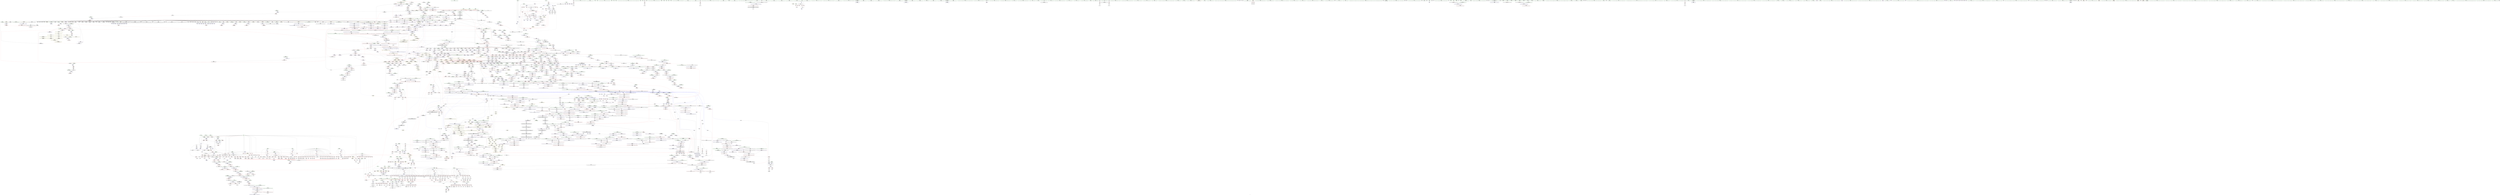 digraph "SVFG" {
	label="SVFG";

	Node0x55e7a69c1830 [shape=record,color=grey,label="{NodeID: 0\nNullPtr}"];
	Node0x55e7a69c1830 -> Node0x55e7a6d7eb50[style=solid];
	Node0x55e7a69c1830 -> Node0x55e7a6d7ec50[style=solid];
	Node0x55e7a69c1830 -> Node0x55e7a6d7ed20[style=solid];
	Node0x55e7a69c1830 -> Node0x55e7a6d7edf0[style=solid];
	Node0x55e7a69c1830 -> Node0x55e7a6d7eec0[style=solid];
	Node0x55e7a69c1830 -> Node0x55e7a6d7ef90[style=solid];
	Node0x55e7a69c1830 -> Node0x55e7a6d7f060[style=solid];
	Node0x55e7a69c1830 -> Node0x55e7a6d7f130[style=solid];
	Node0x55e7a69c1830 -> Node0x55e7a6d7f200[style=solid];
	Node0x55e7a69c1830 -> Node0x55e7a6d7f2d0[style=solid];
	Node0x55e7a69c1830 -> Node0x55e7a6d7f3a0[style=solid];
	Node0x55e7a69c1830 -> Node0x55e7a6d7f470[style=solid];
	Node0x55e7a69c1830 -> Node0x55e7a6d7f540[style=solid];
	Node0x55e7a69c1830 -> Node0x55e7a6d7f610[style=solid];
	Node0x55e7a69c1830 -> Node0x55e7a6d7f6e0[style=solid];
	Node0x55e7a69c1830 -> Node0x55e7a6d7f7b0[style=solid];
	Node0x55e7a69c1830 -> Node0x55e7a6d7f880[style=solid];
	Node0x55e7a69c1830 -> Node0x55e7a6d7f950[style=solid];
	Node0x55e7a69c1830 -> Node0x55e7a6d7fa20[style=solid];
	Node0x55e7a69c1830 -> Node0x55e7a6d7faf0[style=solid];
	Node0x55e7a69c1830 -> Node0x55e7a6d7fbc0[style=solid];
	Node0x55e7a69c1830 -> Node0x55e7a6d7fc90[style=solid];
	Node0x55e7a69c1830 -> Node0x55e7a6d7fd60[style=solid];
	Node0x55e7a69c1830 -> Node0x55e7a6d7fe30[style=solid];
	Node0x55e7a69c1830 -> Node0x55e7a6d7ff00[style=solid];
	Node0x55e7a69c1830 -> Node0x55e7a6d7ffd0[style=solid];
	Node0x55e7a69c1830 -> Node0x55e7a6d800a0[style=solid];
	Node0x55e7a69c1830 -> Node0x55e7a6d80170[style=solid];
	Node0x55e7a69c1830 -> Node0x55e7a6d80240[style=solid];
	Node0x55e7a69c1830 -> Node0x55e7a6d80310[style=solid];
	Node0x55e7a69c1830 -> Node0x55e7a6d803e0[style=solid];
	Node0x55e7a69c1830 -> Node0x55e7a6d804b0[style=solid];
	Node0x55e7a69c1830 -> Node0x55e7a6d80580[style=solid];
	Node0x55e7a69c1830 -> Node0x55e7a6d80650[style=solid];
	Node0x55e7a69c1830 -> Node0x55e7a6d80720[style=solid];
	Node0x55e7a69c1830 -> Node0x55e7a6d807f0[style=solid];
	Node0x55e7a69c1830 -> Node0x55e7a6d808c0[style=solid];
	Node0x55e7a69c1830 -> Node0x55e7a6d80990[style=solid];
	Node0x55e7a69c1830 -> Node0x55e7a6d80a60[style=solid];
	Node0x55e7a69c1830 -> Node0x55e7a6d80b30[style=solid];
	Node0x55e7a69c1830 -> Node0x55e7a6d80c00[style=solid];
	Node0x55e7a69c1830 -> Node0x55e7a6d80cd0[style=solid];
	Node0x55e7a69c1830 -> Node0x55e7a6d80da0[style=solid];
	Node0x55e7a69c1830 -> Node0x55e7a6d80e70[style=solid];
	Node0x55e7a69c1830 -> Node0x55e7a6d80f40[style=solid];
	Node0x55e7a69c1830 -> Node0x55e7a6d81010[style=solid];
	Node0x55e7a69c1830 -> Node0x55e7a6d810e0[style=solid];
	Node0x55e7a69c1830 -> Node0x55e7a6d811b0[style=solid];
	Node0x55e7a69c1830 -> Node0x55e7a6d81280[style=solid];
	Node0x55e7a69c1830 -> Node0x55e7a6d81350[style=solid];
	Node0x55e7a69c1830 -> Node0x55e7a6d81420[style=solid];
	Node0x55e7a69c1830 -> Node0x55e7a6d814f0[style=solid];
	Node0x55e7a69c1830 -> Node0x55e7a6d815c0[style=solid];
	Node0x55e7a69c1830 -> Node0x55e7a6d81690[style=solid];
	Node0x55e7a69c1830 -> Node0x55e7a6d81760[style=solid];
	Node0x55e7a69c1830 -> Node0x55e7a6d81830[style=solid];
	Node0x55e7a69c1830 -> Node0x55e7a6d81900[style=solid];
	Node0x55e7a69c1830 -> Node0x55e7a6d819d0[style=solid];
	Node0x55e7a69c1830 -> Node0x55e7a6d81aa0[style=solid];
	Node0x55e7a69c1830 -> Node0x55e7a6d81b70[style=solid];
	Node0x55e7a69c1830 -> Node0x55e7a6d81c40[style=solid];
	Node0x55e7a69c1830 -> Node0x55e7a6d90340[style=solid];
	Node0x55e7a69c1830 -> Node0x55e7a6d97940[style=solid];
	Node0x55e7a69c1830 -> Node0x55e7a6d97a10[style=solid];
	Node0x55e7a69c1830 -> Node0x55e7a6d97ae0[style=solid];
	Node0x55e7a69c1830 -> Node0x55e7a6d99750[style=solid];
	Node0x55e7a69c1830 -> Node0x55e7a6d99820[style=solid];
	Node0x55e7a69c1830 -> Node0x55e7a6d998f0[style=solid];
	Node0x55e7a69c1830 -> Node0x55e7a6e1c270[style=solid];
	Node0x55e7a69c1830 -> Node0x55e7a6dc1110[style=solid];
	Node0x55e7a69c1830:s64 -> Node0x55e7a7020dc0[style=solid,color=red];
	Node0x55e7a6d8dd20 [shape=record,color=red,label="{NodeID: 1550\n3332\<--3329\n\<--call\n_ZSt12__niter_baseIPiSt6vectorIiSaIiEEET_N9__gnu_cxx17__normal_iteratorIS4_T0_EE\n}"];
	Node0x55e7a6d8dd20 -> Node0x55e7a6d774c0[style=solid];
	Node0x55e7a6d6c020 [shape=record,color=green,label="{NodeID: 443\n3195\<--3196\nllvm.memmove.p0i8.p0i8.i64\<--llvm.memmove.p0i8.p0i8.i64_field_insensitive\n}"];
	Node0x55e7a6dbed10 [shape=record,color=grey,label="{NodeID: 3100\n692 = cmp(691, 364, )\n}"];
	Node0x55e7a6d7b580 [shape=record,color=purple,label="{NodeID: 886\n1785\<--1782\n_M_start\<--this1\n_ZNSt12_Vector_baseIiSaIiEE12_Vector_implC2Ev\n}"];
	Node0x55e7a6d7b580 -> Node0x55e7a6d97940[style=solid];
	Node0x55e7a70167e0 [shape=record,color=black,label="{NodeID: 4650\n2801 = PHI(3115, )\n}"];
	Node0x55e7a70167e0 -> Node0x55e7a6ddd1e0[style=solid];
	Node0x55e7a6db1a20 [shape=record,color=red,label="{NodeID: 1329\n1493\<--1467\nsel\<--ehselector.slot\n_ZNSt6vectorIiSaIiEEC2EmRKS0_\n}"];
	Node0x55e7a6d644c0 [shape=record,color=green,label="{NodeID: 222\n1831\<--1832\nexn.slot\<--exn.slot_field_insensitive\n_ZNSt12_Vector_baseIiSaIiEED2Ev\n}"];
	Node0x55e7a6d644c0 -> Node0x55e7a6db4120[style=solid];
	Node0x55e7a6d644c0 -> Node0x55e7a6d98090[style=solid];
	Node0x55e7a6d99270 [shape=record,color=blue,label="{NodeID: 1772\n2002\<--2021\nehselector.slot\<--\n_ZNSt12_Vector_baseIiSaIiEEC2EmRKS0_\n}"];
	Node0x55e7a6d99270 -> Node0x55e7a6db5300[style=dashed];
	Node0x55e7a6d87e10 [shape=record,color=black,label="{NodeID: 665\n1627\<--1548\n\<--this1\n_ZNSt6vectorIiSaIiEEaSERKS1_\n}"];
	Node0x55e7a6d87e10 -> Node0x55e7a6d7a610[style=solid];
	Node0x55e7a6d87e10 -> Node0x55e7a6d7a6e0[style=solid];
	Node0x55e7a6f405c0 [shape=record,color=yellow,style=double,label="{NodeID: 4429\n307V_2 = CSCHI(MR_307V_1)\npts\{9030000 \}\nCS[]|{<s0>87|<s1>160|<s2>161}}"];
	Node0x55e7a6f405c0:s0 -> Node0x55e7a6f41230[style=dashed,color=blue];
	Node0x55e7a6f405c0:s1 -> Node0x55e7a6f0e4c0[style=dashed,color=red];
	Node0x55e7a6f405c0:s2 -> Node0x55e7a6ef93b0[style=dashed,color=red];
	Node0x55e7a6da6690 [shape=record,color=red,label="{NodeID: 1108\n588\<--230\n\<--retval\n_Z1fiiiii\n}"];
	Node0x55e7a6da6690 -> Node0x55e7a6d83c40[style=solid];
	Node0x55e7a6cba9a0 [shape=record,color=green,label="{NodeID: 1\n7\<--1\n__dso_handle\<--dummyObj\nGlob }"];
	Node0x55e7a6d8ddf0 [shape=record,color=red,label="{NodeID: 1551\n3343\<--3337\nthis1\<--this.addr\n_ZN9__gnu_cxx17__normal_iteratorIPiSt6vectorIiSaIiEEEC2ERKS1_\n}"];
	Node0x55e7a6d8ddf0 -> Node0x55e7a6da4130[style=solid];
	Node0x55e7a6d6c120 [shape=record,color=green,label="{NodeID: 444\n3209\<--3210\nthis.addr\<--this.addr_field_insensitive\n_ZNK9__gnu_cxx17__normal_iteratorIPKiSt6vectorIiSaIiEEE4baseEv\n}"];
	Node0x55e7a6d6c120 -> Node0x55e7a6d8d500[style=solid];
	Node0x55e7a6d6c120 -> Node0x55e7a6ddfe90[style=solid];
	Node0x55e7a6dbee90 [shape=record,color=grey,label="{NodeID: 3101\n701 = cmp(700, 9, )\n}"];
	Node0x55e7a6d7b650 [shape=record,color=purple,label="{NodeID: 887\n1787\<--1782\n_M_finish\<--this1\n_ZNSt12_Vector_baseIiSaIiEE12_Vector_implC2Ev\n}"];
	Node0x55e7a6d7b650 -> Node0x55e7a6d97a10[style=solid];
	Node0x55e7a7016980 [shape=record,color=black,label="{NodeID: 4651\n2811 = PHI(3115, )\n}"];
	Node0x55e7a7016980 -> Node0x55e7a6ddd380[style=solid];
	Node0x55e7a6db1af0 [shape=record,color=red,label="{NodeID: 1330\n1510\<--1500\nthis1\<--this.addr\n_ZNSt6vectorIiSaIiEEaSEOS1_\n|{|<s1>163}}"];
	Node0x55e7a6db1af0 -> Node0x55e7a6d87520[style=solid];
	Node0x55e7a6db1af0:s1 -> Node0x55e7a7023390[style=solid,color=red];
	Node0x55e7a6d64590 [shape=record,color=green,label="{NodeID: 223\n1833\<--1834\nehselector.slot\<--ehselector.slot_field_insensitive\n_ZNSt12_Vector_baseIiSaIiEED2Ev\n}"];
	Node0x55e7a6d64590 -> Node0x55e7a6d98160[style=solid];
	Node0x55e7a6d99340 [shape=record,color=blue,label="{NodeID: 1773\n2033\<--2031\nthis.addr\<--this\n_ZNSt6vectorIiSaIiEE21_M_default_initializeEm\n}"];
	Node0x55e7a6d99340 -> Node0x55e7a6db53d0[style=dashed];
	Node0x55e7a6d87ee0 [shape=record,color=black,label="{NodeID: 666\n1665\<--1548\n\<--this1\n_ZNSt6vectorIiSaIiEEaSERKS1_\n|{<s0>178}}"];
	Node0x55e7a6d87ee0:s0 -> Node0x55e7a701a320[style=solid,color=red];
	Node0x55e7a6f40720 [shape=record,color=yellow,style=double,label="{NodeID: 4430\n309V_2 = CSCHI(MR_309V_1)\npts\{9030001 \}\nCS[]|{<s0>160}}"];
	Node0x55e7a6f40720:s0 -> Node0x55e7a6d994e0[style=dashed,color=red];
	Node0x55e7a6da6760 [shape=record,color=red,label="{NodeID: 1109\n275\<--232\n\<--i.addr\n_Z1fiiiii\n}"];
	Node0x55e7a6da6760 -> Node0x55e7a6dbe110[style=solid];
	Node0x55e7a6cc0df0 [shape=record,color=green,label="{NodeID: 2\n9\<--1\n\<--dummyObj\nCan only get source location for instruction, argument, global var or function.|{<s0>23|<s1>24|<s2>27|<s3>27|<s4>27|<s5>27|<s6>27|<s7>125|<s8>125|<s9>125|<s10>125|<s11>125}}"];
	Node0x55e7a6cc0df0:s0 -> Node0x55e7a701e590[style=solid,color=red];
	Node0x55e7a6cc0df0:s1 -> Node0x55e7a701e590[style=solid,color=red];
	Node0x55e7a6cc0df0:s2 -> Node0x55e7a701e0d0[style=solid,color=red];
	Node0x55e7a6cc0df0:s3 -> Node0x55e7a701e590[style=solid,color=red];
	Node0x55e7a6cc0df0:s4 -> Node0x55e7a701e810[style=solid,color=red];
	Node0x55e7a6cc0df0:s5 -> Node0x55e7a701ea90[style=solid,color=red];
	Node0x55e7a6cc0df0:s6 -> Node0x55e7a701ed10[style=solid,color=red];
	Node0x55e7a6cc0df0:s7 -> Node0x55e7a701e0d0[style=solid,color=red];
	Node0x55e7a6cc0df0:s8 -> Node0x55e7a701e590[style=solid,color=red];
	Node0x55e7a6cc0df0:s9 -> Node0x55e7a701e810[style=solid,color=red];
	Node0x55e7a6cc0df0:s10 -> Node0x55e7a701ea90[style=solid,color=red];
	Node0x55e7a6cc0df0:s11 -> Node0x55e7a701ed10[style=solid,color=red];
	Node0x55e7a6f13510 [shape=record,color=yellow,style=double,label="{NodeID: 3766\n7V_1 = ENCHI(MR_7V_0)\npts\{105 \}\nFun[_ZNSt6vectorIiSaIiEED2Ev]}"];
	Node0x55e7a6f13510 -> Node0x55e7a6d90510[style=dashed];
	Node0x55e7a6d8dec0 [shape=record,color=red,label="{NodeID: 1552\n3345\<--3339\n\<--__i.addr\n_ZN9__gnu_cxx17__normal_iteratorIPiSt6vectorIiSaIiEEEC2ERKS1_\n}"];
	Node0x55e7a6d8dec0 -> Node0x55e7a6d8df90[style=solid];
	Node0x55e7a6d6c1f0 [shape=record,color=green,label="{NodeID: 445\n3218\<--3219\nthis.addr\<--this.addr_field_insensitive\n_ZN9__gnu_cxx17__normal_iteratorIPKiSt6vectorIiSaIiEEEC2ERKS2_\n}"];
	Node0x55e7a6d6c1f0 -> Node0x55e7a6d8d5d0[style=solid];
	Node0x55e7a6d6c1f0 -> Node0x55e7a6ddff60[style=solid];
	Node0x55e7a6dbf010 [shape=record,color=grey,label="{NodeID: 3102\n1172 = cmp(1171, 1135, )\n}"];
	Node0x55e7a6d7b720 [shape=record,color=purple,label="{NodeID: 888\n1789\<--1782\n_M_end_of_storage\<--this1\n_ZNSt12_Vector_baseIiSaIiEE12_Vector_implC2Ev\n}"];
	Node0x55e7a6d7b720 -> Node0x55e7a6d97ae0[style=solid];
	Node0x55e7a7016ac0 [shape=record,color=black,label="{NodeID: 4652\n2823 = PHI(3271, )\n}"];
	Node0x55e7a7016ac0 -> Node0x55e7a6ddd520[style=solid];
	Node0x55e7a6db1bc0 [shape=record,color=red,label="{NodeID: 1331\n1513\<--1502\n\<--__x.addr\n_ZNSt6vectorIiSaIiEEaSEOS1_\n|{<s0>162}}"];
	Node0x55e7a6db1bc0:s0 -> Node0x55e7a70220f0[style=solid,color=red];
	Node0x55e7a6d64660 [shape=record,color=green,label="{NodeID: 224\n1853\<--1854\n_ZNSt12_Vector_baseIiSaIiEE12_Vector_implD2Ev\<--_ZNSt12_Vector_baseIiSaIiEE12_Vector_implD2Ev_field_insensitive\n}"];
	Node0x55e7a6d99410 [shape=record,color=blue,label="{NodeID: 1774\n2035\<--2032\n__n.addr\<--__n\n_ZNSt6vectorIiSaIiEE21_M_default_initializeEm\n}"];
	Node0x55e7a6d99410 -> Node0x55e7a6db54a0[style=dashed];
	Node0x55e7a6d87fb0 [shape=record,color=black,label="{NodeID: 667\n1687\<--1548\n\<--this1\n_ZNSt6vectorIiSaIiEEaSERKS1_\n}"];
	Node0x55e7a6d87fb0 -> Node0x55e7a6d7aaf0[style=solid];
	Node0x55e7a6d87fb0 -> Node0x55e7a6d7abc0[style=solid];
	Node0x55e7a6f40800 [shape=record,color=yellow,style=double,label="{NodeID: 4431\n311V_2 = CSCHI(MR_311V_1)\npts\{9030002 \}\nCS[]|{<s0>87|<s1>161}}"];
	Node0x55e7a6f40800:s0 -> Node0x55e7a6f41230[style=dashed,color=blue];
	Node0x55e7a6f40800:s1 -> Node0x55e7a6ef94c0[style=dashed,color=red];
	Node0x55e7a6da6830 [shape=record,color=red,label="{NodeID: 1110\n286\<--232\n\<--i.addr\n_Z1fiiiii\n}"];
	Node0x55e7a6da6830 -> Node0x55e7a6d82990[style=solid];
	Node0x55e7a6d0fcd0 [shape=record,color=green,label="{NodeID: 3\n12\<--1\n\<--dummyObj\nCan only get source location for instruction, argument, global var or function.}"];
	Node0x55e7a6f13620 [shape=record,color=yellow,style=double,label="{NodeID: 3767\n9V_1 = ENCHI(MR_9V_0)\npts\{107 \}\nFun[_ZNSt6vectorIiSaIiEED2Ev]}"];
	Node0x55e7a6f13620 -> Node0x55e7a6d905e0[style=dashed];
	Node0x55e7a6d8df90 [shape=record,color=red,label="{NodeID: 1553\n3346\<--3345\n\<--\n_ZN9__gnu_cxx17__normal_iteratorIPiSt6vectorIiSaIiEEEC2ERKS1_\n}"];
	Node0x55e7a6d8df90 -> Node0x55e7a6de0ed0[style=solid];
	Node0x55e7a6d6c2c0 [shape=record,color=green,label="{NodeID: 446\n3220\<--3221\n__i.addr\<--__i.addr_field_insensitive\n_ZN9__gnu_cxx17__normal_iteratorIPKiSt6vectorIiSaIiEEEC2ERKS2_\n}"];
	Node0x55e7a6d6c2c0 -> Node0x55e7a6d8d6a0[style=solid];
	Node0x55e7a6d6c2c0 -> Node0x55e7a6de0030[style=solid];
	Node0x55e7a6dbf190 [shape=record,color=grey,label="{NodeID: 3103\n398 = cmp(397, 9, )\n}"];
	Node0x55e7a6d7b7f0 [shape=record,color=purple,label="{NodeID: 889\n1824\<--1823\n_M_impl\<--this1\n_ZNSt12_Vector_baseIiSaIiEE19_M_get_Tp_allocatorEv\n}"];
	Node0x55e7a6d7b7f0 -> Node0x55e7a6d88a40[style=solid];
	Node0x55e7a7016c00 [shape=record,color=black,label="{NodeID: 4653\n2877 = PHI(3380, )\n|{<s0>267}}"];
	Node0x55e7a7016c00:s0 -> Node0x55e7a7019aa0[style=solid,color=red];
	Node0x55e7a6db1c90 [shape=record,color=red,label="{NodeID: 1332\n1548\<--1524\nthis1\<--this.addr\n_ZNSt6vectorIiSaIiEEaSERKS1_\n|{|<s18>165|<s19>168|<s20>172|<s21>175|<s22>177|<s23>180|<s24>182}}"];
	Node0x55e7a6db1c90 -> Node0x55e7a6d875f0[style=solid];
	Node0x55e7a6db1c90 -> Node0x55e7a6d876c0[style=solid];
	Node0x55e7a6db1c90 -> Node0x55e7a6d87790[style=solid];
	Node0x55e7a6db1c90 -> Node0x55e7a6d87860[style=solid];
	Node0x55e7a6db1c90 -> Node0x55e7a6d87930[style=solid];
	Node0x55e7a6db1c90 -> Node0x55e7a6d87a00[style=solid];
	Node0x55e7a6db1c90 -> Node0x55e7a6d87ad0[style=solid];
	Node0x55e7a6db1c90 -> Node0x55e7a6d87ba0[style=solid];
	Node0x55e7a6db1c90 -> Node0x55e7a6d87c70[style=solid];
	Node0x55e7a6db1c90 -> Node0x55e7a6d87d40[style=solid];
	Node0x55e7a6db1c90 -> Node0x55e7a6d87e10[style=solid];
	Node0x55e7a6db1c90 -> Node0x55e7a6d87ee0[style=solid];
	Node0x55e7a6db1c90 -> Node0x55e7a6d87fb0[style=solid];
	Node0x55e7a6db1c90 -> Node0x55e7a6d88080[style=solid];
	Node0x55e7a6db1c90 -> Node0x55e7a6d88150[style=solid];
	Node0x55e7a6db1c90 -> Node0x55e7a6d88220[style=solid];
	Node0x55e7a6db1c90 -> Node0x55e7a6d882f0[style=solid];
	Node0x55e7a6db1c90 -> Node0x55e7a6dbd090[style=solid];
	Node0x55e7a6db1c90:s18 -> Node0x55e7a701af80[style=solid,color=red];
	Node0x55e7a6db1c90:s19 -> Node0x55e7a70251d0[style=solid,color=red];
	Node0x55e7a6db1c90:s20 -> Node0x55e7a7019420[style=solid,color=red];
	Node0x55e7a6db1c90:s21 -> Node0x55e7a7005200[style=solid,color=red];
	Node0x55e7a6db1c90:s22 -> Node0x55e7a7019dd0[style=solid,color=red];
	Node0x55e7a6db1c90:s23 -> Node0x55e7a7019420[style=solid,color=red];
	Node0x55e7a6db1c90:s24 -> Node0x55e7a7019420[style=solid,color=red];
	Node0x55e7a6d64760 [shape=record,color=green,label="{NodeID: 225\n1870\<--1871\n__first.addr\<--__first.addr_field_insensitive\n_ZSt8_DestroyIPiEvT_S1_\n}"];
	Node0x55e7a6d64760 -> Node0x55e7a6db4460[style=solid];
	Node0x55e7a6d64760 -> Node0x55e7a6d98230[style=solid];
	Node0x55e7a6d994e0 [shape=record,color=blue,label="{NodeID: 1775\n2052\<--2047\n_M_finish\<--call2\n_ZNSt6vectorIiSaIiEE21_M_default_initializeEm\n|{<s0>160}}"];
	Node0x55e7a6d994e0:s0 -> Node0x55e7a6f40a40[style=dashed,color=blue];
	Node0x55e7a6d88080 [shape=record,color=black,label="{NodeID: 668\n1706\<--1548\n\<--this1\n_ZNSt6vectorIiSaIiEEaSERKS1_\n}"];
	Node0x55e7a6d88080 -> Node0x55e7a6d7afd0[style=solid];
	Node0x55e7a6d88080 -> Node0x55e7a6d7b0a0[style=solid];
	Node0x55e7a6f408e0 [shape=record,color=yellow,style=double,label="{NodeID: 4432\n80V_2 = CSCHI(MR_80V_1)\npts\{2188 \}\nCS[]|{<s0>87}}"];
	Node0x55e7a6f408e0:s0 -> Node0x55e7a6f410d0[style=dashed,color=blue];
	Node0x55e7a6da6900 [shape=record,color=red,label="{NodeID: 1111\n312\<--232\n\<--i.addr\n_Z1fiiiii\n}"];
	Node0x55e7a6da6900 -> Node0x55e7a6d82da0[style=solid];
	Node0x55e7a6d5c140 [shape=record,color=green,label="{NodeID: 4\n26\<--1\n_ZSt4cout\<--dummyObj\nGlob }"];
	Node0x55e7a6f13700 [shape=record,color=yellow,style=double,label="{NodeID: 3768\n11V_1 = ENCHI(MR_11V_0)\npts\{109 \}\nFun[_ZNSt6vectorIiSaIiEED2Ev]}"];
	Node0x55e7a6f13700 -> Node0x55e7a6d906b0[style=dashed];
	Node0x55e7a6d8e060 [shape=record,color=red,label="{NodeID: 1554\n3354\<--3351\nthis1\<--this.addr\n_ZNK9__gnu_cxx17__normal_iteratorIPiSt6vectorIiSaIiEEE4baseEv\n}"];
	Node0x55e7a6d8e060 -> Node0x55e7a6da4200[style=solid];
	Node0x55e7a6d6c390 [shape=record,color=green,label="{NodeID: 447\n3233\<--3234\n__first\<--__first_field_insensitive\n_ZSt8_DestroyIN9__gnu_cxx17__normal_iteratorIPiSt6vectorIiSaIiEEEEEvT_S7_\n}"];
	Node0x55e7a6d6c390 -> Node0x55e7a6d76bd0[style=solid];
	Node0x55e7a6d6c390 -> Node0x55e7a6da2db0[style=solid];
	Node0x55e7a6dbf310 [shape=record,color=grey,label="{NodeID: 3104\n401 = cmp(400, 9, )\n}"];
	Node0x55e7a6dbf310 -> Node0x55e7a6e1abf0[style=solid];
	Node0x55e7a6d7b8c0 [shape=record,color=purple,label="{NodeID: 890\n1837\<--1836\n_M_impl\<--this1\n_ZNSt12_Vector_baseIiSaIiEED2Ev\n}"];
	Node0x55e7a7016d40 [shape=record,color=black,label="{NodeID: 4654\n2881 = PHI(3380, )\n|{<s0>267}}"];
	Node0x55e7a7016d40:s0 -> Node0x55e7a7019bb0[style=solid,color=red];
	Node0x55e7a6db1d60 [shape=record,color=red,label="{NodeID: 1333\n1549\<--1526\n\<--__x.addr\n_ZNSt6vectorIiSaIiEEaSERKS1_\n}"];
	Node0x55e7a6db1d60 -> Node0x55e7a6dbd090[style=solid];
	Node0x55e7a6d64830 [shape=record,color=green,label="{NodeID: 226\n1872\<--1873\n__last.addr\<--__last.addr_field_insensitive\n_ZSt8_DestroyIPiEvT_S1_\n}"];
	Node0x55e7a6d64830 -> Node0x55e7a6db4530[style=solid];
	Node0x55e7a6d64830 -> Node0x55e7a6d98300[style=solid];
	Node0x55e7a6d995b0 [shape=record,color=blue,label="{NodeID: 1776\n2058\<--2056\nthis.addr\<--this\n_ZNSt12_Vector_baseIiSaIiEE12_Vector_implC2ERKS0_\n}"];
	Node0x55e7a6d995b0 -> Node0x55e7a6db5640[style=dashed];
	Node0x55e7a6d88150 [shape=record,color=black,label="{NodeID: 669\n1710\<--1548\n\<--this1\n_ZNSt6vectorIiSaIiEEaSERKS1_\n|{<s0>183}}"];
	Node0x55e7a6d88150:s0 -> Node0x55e7a701a320[style=solid,color=red];
	Node0x55e7a6f40a40 [shape=record,color=yellow,style=double,label="{NodeID: 4433\n309V_3 = CSCHI(MR_309V_2)\npts\{9030001 \}\nCS[]|{<s0>87}}"];
	Node0x55e7a6f40a40:s0 -> Node0x55e7a6f41230[style=dashed,color=blue];
	Node0x55e7a6da69d0 [shape=record,color=red,label="{NodeID: 1112\n319\<--232\n\<--i.addr\n_Z1fiiiii\n|{<s0>17}}"];
	Node0x55e7a6da69d0:s0 -> Node0x55e7a7018e20[style=solid,color=red];
	Node0x55e7a6d5be00 [shape=record,color=green,label="{NodeID: 5\n27\<--1\n.str\<--dummyObj\nGlob }"];
	Node0x55e7a6f137e0 [shape=record,color=yellow,style=double,label="{NodeID: 3769\n13V_1 = ENCHI(MR_13V_0)\npts\{9030000 23390000 \}\nFun[_ZNSt6vectorIiSaIiEED2Ev]|{|<s1>9|<s2>10}}"];
	Node0x55e7a6f137e0 -> Node0x55e7a6da5a60[style=dashed];
	Node0x55e7a6f137e0:s1 -> Node0x55e7a6ef93b0[style=dashed,color=red];
	Node0x55e7a6f137e0:s2 -> Node0x55e7a6ef93b0[style=dashed,color=red];
	Node0x55e7a6d8e130 [shape=record,color=red,label="{NodeID: 1555\n3370\<--3361\n\<--__first.addr\n_ZSt14__copy_move_a2ILb0EPiS0_ET1_T0_S2_S1_\n|{<s0>305}}"];
	Node0x55e7a6d8e130:s0 -> Node0x55e7a7025fb0[style=solid,color=red];
	Node0x55e7a6d6c460 [shape=record,color=green,label="{NodeID: 448\n3235\<--3236\n__last\<--__last_field_insensitive\n_ZSt8_DestroyIN9__gnu_cxx17__normal_iteratorIPiSt6vectorIiSaIiEEEEEvT_S7_\n}"];
	Node0x55e7a6d6c460 -> Node0x55e7a6d76ca0[style=solid];
	Node0x55e7a6d6c460 -> Node0x55e7a6da2e80[style=solid];
	Node0x55e7a6dbf490 [shape=record,color=grey,label="{NodeID: 3105\n726 = cmp(723, 725, )\n}"];
	Node0x55e7a6d7b990 [shape=record,color=purple,label="{NodeID: 891\n1838\<--1836\n_M_start\<--this1\n_ZNSt12_Vector_baseIiSaIiEED2Ev\n}"];
	Node0x55e7a6d7b990 -> Node0x55e7a6db41f0[style=solid];
	Node0x55e7a7016e80 [shape=record,color=black,label="{NodeID: 4655\n2883 = PHI(3357, )\n}"];
	Node0x55e7a7016e80 -> Node0x55e7a6d8c9a0[style=solid];
	Node0x55e7a6db1e30 [shape=record,color=red,label="{NodeID: 1334\n1552\<--1526\n\<--__x.addr\n_ZNSt6vectorIiSaIiEEaSERKS1_\n|{<s0>164}}"];
	Node0x55e7a6db1e30:s0 -> Node0x55e7a7019420[style=solid,color=red];
	Node0x55e7a6d6ce40 [shape=record,color=green,label="{NodeID: 227\n1879\<--1880\n_ZNSt12_Destroy_auxILb1EE9__destroyIPiEEvT_S3_\<--_ZNSt12_Destroy_auxILb1EE9__destroyIPiEEvT_S3__field_insensitive\n}"];
	Node0x55e7a6d99680 [shape=record,color=blue,label="{NodeID: 1777\n2060\<--2057\n__a.addr\<--__a\n_ZNSt12_Vector_baseIiSaIiEE12_Vector_implC2ERKS0_\n}"];
	Node0x55e7a6d99680 -> Node0x55e7a6db5710[style=dashed];
	Node0x55e7a6d88220 [shape=record,color=black,label="{NodeID: 670\n1717\<--1548\n\<--this1\n_ZNSt6vectorIiSaIiEEaSERKS1_\n}"];
	Node0x55e7a6d88220 -> Node0x55e7a6d7b170[style=solid];
	Node0x55e7a6d88220 -> Node0x55e7a6d7b240[style=solid];
	Node0x55e7a6f40b20 [shape=record,color=yellow,style=double,label="{NodeID: 4434\n319V_2 = CSCHI(MR_319V_1)\npts\{220000 220001 220002 9030000 9030001 9030002 \}\nCS[]|{<s0>88|<s1>88|<s2>88|<s3>88}}"];
	Node0x55e7a6f40b20:s0 -> Node0x55e7a6ee9810[style=dashed,color=blue];
	Node0x55e7a6f40b20:s1 -> Node0x55e7a6f41310[style=dashed,color=blue];
	Node0x55e7a6f40b20:s2 -> Node0x55e7a6f41470[style=dashed,color=blue];
	Node0x55e7a6f40b20:s3 -> Node0x55e7a6f41630[style=dashed,color=blue];
	Node0x55e7a6da6aa0 [shape=record,color=red,label="{NodeID: 1113\n321\<--232\n\<--i.addr\n_Z1fiiiii\n}"];
	Node0x55e7a6da6aa0 -> Node0x55e7a6d82e70[style=solid];
	Node0x55e7a6d5be90 [shape=record,color=green,label="{NodeID: 6\n29\<--1\n.str.4\<--dummyObj\nGlob }"];
	Node0x55e7a6f138f0 [shape=record,color=yellow,style=double,label="{NodeID: 3770\n15V_1 = ENCHI(MR_15V_0)\npts\{9030001 23390001 \}\nFun[_ZNSt6vectorIiSaIiEED2Ev]}"];
	Node0x55e7a6f138f0 -> Node0x55e7a6da5b30[style=dashed];
	Node0x55e7a6d8e200 [shape=record,color=red,label="{NodeID: 1556\n3372\<--3363\n\<--__last.addr\n_ZSt14__copy_move_a2ILb0EPiS0_ET1_T0_S2_S1_\n|{<s0>306}}"];
	Node0x55e7a6d8e200:s0 -> Node0x55e7a7025fb0[style=solid,color=red];
	Node0x55e7a6d6c530 [shape=record,color=green,label="{NodeID: 449\n3237\<--3238\nagg.tmp\<--agg.tmp_field_insensitive\n_ZSt8_DestroyIN9__gnu_cxx17__normal_iteratorIPiSt6vectorIiSaIiEEEEEvT_S7_\n}"];
	Node0x55e7a6d6c530 -> Node0x55e7a6d76d70[style=solid];
	Node0x55e7a6d6c530 -> Node0x55e7a6da2f50[style=solid];
	Node0x55e7a6dbf610 [shape=record,color=grey,label="{NodeID: 3106\n721 = cmp(719, 720, )\n}"];
	Node0x55e7a6d7ba60 [shape=record,color=purple,label="{NodeID: 892\n1840\<--1836\n_M_impl2\<--this1\n_ZNSt12_Vector_baseIiSaIiEED2Ev\n}"];
	Node0x55e7a7016fc0 [shape=record,color=black,label="{NodeID: 4656\n2907 = PHI(3408, )\n}"];
	Node0x55e7a7016fc0 -> Node0x55e7a6d8ca70[style=solid];
	Node0x55e7a6db1f00 [shape=record,color=red,label="{NodeID: 1335\n1564\<--1526\n\<--__x.addr\n_ZNSt6vectorIiSaIiEEaSERKS1_\n|{<s0>166}}"];
	Node0x55e7a6db1f00:s0 -> Node0x55e7a70205e0[style=solid,color=red];
	Node0x55e7a6d6cf00 [shape=record,color=green,label="{NodeID: 228\n1885\<--1886\n.addr\<--.addr_field_insensitive\n_ZNSt12_Destroy_auxILb1EE9__destroyIPiEEvT_S3_\n}"];
	Node0x55e7a6d6cf00 -> Node0x55e7a6d983d0[style=solid];
	Node0x55e7a6d99750 [shape=record,color=blue, style = dotted,label="{NodeID: 1778\n2070\<--3\n_M_start\<--dummyVal\n_ZNSt12_Vector_baseIiSaIiEE12_Vector_implC2ERKS0_\n|{<s0>200|<s1>236}}"];
	Node0x55e7a6d99750:s0 -> Node0x55e7a6f42d10[style=dashed,color=blue];
	Node0x55e7a6d99750:s1 -> Node0x55e7a6f44330[style=dashed,color=blue];
	Node0x55e7a6d882f0 [shape=record,color=black,label="{NodeID: 671\n1723\<--1548\n\<--this1\n_ZNSt6vectorIiSaIiEEaSERKS1_\n}"];
	Node0x55e7a6d882f0 -> Node0x55e7a6d7b310[style=solid];
	Node0x55e7a6d882f0 -> Node0x55e7a6d7b3e0[style=solid];
	Node0x55e7a6da6b70 [shape=record,color=red,label="{NodeID: 1114\n326\<--232\n\<--i.addr\n_Z1fiiiii\n|{<s0>19}}"];
	Node0x55e7a6da6b70:s0 -> Node0x55e7a7018e20[style=solid,color=red];
	Node0x55e7a6d5c650 [shape=record,color=green,label="{NodeID: 7\n31\<--1\n.str.5\<--dummyObj\nGlob }"];
	Node0x55e7a6f13a00 [shape=record,color=yellow,style=double,label="{NodeID: 3771\n17V_1 = ENCHI(MR_17V_0)\npts\{9030002 23390002 \}\nFun[_ZNSt6vectorIiSaIiEED2Ev]|{<s0>9|<s1>10}}"];
	Node0x55e7a6f13a00:s0 -> Node0x55e7a6ef94c0[style=dashed,color=red];
	Node0x55e7a6f13a00:s1 -> Node0x55e7a6ef94c0[style=dashed,color=red];
	Node0x55e7a6d8e2d0 [shape=record,color=red,label="{NodeID: 1557\n3374\<--3365\n\<--__result.addr\n_ZSt14__copy_move_a2ILb0EPiS0_ET1_T0_S2_S1_\n|{<s0>307}}"];
	Node0x55e7a6d8e2d0:s0 -> Node0x55e7a7025fb0[style=solid,color=red];
	Node0x55e7a6d6c600 [shape=record,color=green,label="{NodeID: 450\n3239\<--3240\nagg.tmp2\<--agg.tmp2_field_insensitive\n_ZSt8_DestroyIN9__gnu_cxx17__normal_iteratorIPiSt6vectorIiSaIiEEEEEvT_S7_\n}"];
	Node0x55e7a6d6c600 -> Node0x55e7a6d76e40[style=solid];
	Node0x55e7a6d6c600 -> Node0x55e7a6da3020[style=solid];
	Node0x55e7a6dbf790 [shape=record,color=grey,label="{NodeID: 3107\n393 = cmp(392, 9, )\n}"];
	Node0x55e7a6dbf790 -> Node0x55e7a6e1b190[style=solid];
	Node0x55e7a6d7bb30 [shape=record,color=purple,label="{NodeID: 893\n1841\<--1836\n_M_end_of_storage\<--this1\n_ZNSt12_Vector_baseIiSaIiEED2Ev\n}"];
	Node0x55e7a6d7bb30 -> Node0x55e7a6db42c0[style=solid];
	Node0x55e7a7017100 [shape=record,color=black,label="{NodeID: 4657\n2945 = PHI(2957, )\n}"];
	Node0x55e7a7017100 -> Node0x55e7a6d8ce80[style=solid];
	Node0x55e7a6f01ee0 [shape=record,color=yellow,style=double,label="{NodeID: 3550\n80V_1 = ENCHI(MR_80V_0)\npts\{2188 \}\nFun[_Z1fiiiii]|{|<s3>22|<s4>23|<s5>24|<s6>25}}"];
	Node0x55e7a6f01ee0 -> Node0x55e7a6dab3c0[style=dashed];
	Node0x55e7a6f01ee0 -> Node0x55e7a6dab490[style=dashed];
	Node0x55e7a6f01ee0 -> Node0x55e7a6dab560[style=dashed];
	Node0x55e7a6f01ee0:s3 -> Node0x55e7a6f01ee0[style=dashed,color=red];
	Node0x55e7a6f01ee0:s4 -> Node0x55e7a6f01ee0[style=dashed,color=red];
	Node0x55e7a6f01ee0:s5 -> Node0x55e7a6f01ee0[style=dashed,color=red];
	Node0x55e7a6f01ee0:s6 -> Node0x55e7a6f01ee0[style=dashed,color=red];
	Node0x55e7a6db1fd0 [shape=record,color=red,label="{NodeID: 1336\n1570\<--1526\n\<--__x.addr\n_ZNSt6vectorIiSaIiEEaSERKS1_\n|{<s0>167}}"];
	Node0x55e7a6db1fd0:s0 -> Node0x55e7a7022680[style=solid,color=red];
	Node0x55e7a6d6cfd0 [shape=record,color=green,label="{NodeID: 229\n1887\<--1888\n.addr1\<--.addr1_field_insensitive\n_ZNSt12_Destroy_auxILb1EE9__destroyIPiEEvT_S3_\n}"];
	Node0x55e7a6d6cfd0 -> Node0x55e7a6d984a0[style=solid];
	Node0x55e7a6d99820 [shape=record,color=blue, style = dotted,label="{NodeID: 1779\n2072\<--3\n_M_finish\<--dummyVal\n_ZNSt12_Vector_baseIiSaIiEE12_Vector_implC2ERKS0_\n|{<s0>200|<s1>236}}"];
	Node0x55e7a6d99820:s0 -> Node0x55e7a6f42d10[style=dashed,color=blue];
	Node0x55e7a6d99820:s1 -> Node0x55e7a6f44330[style=dashed,color=blue];
	Node0x55e7a6d883c0 [shape=record,color=black,label="{NodeID: 672\n1608\<--1603\nsub.ptr.lhs.cast\<--\n_ZNSt6vectorIiSaIiEEaSERKS1_\n}"];
	Node0x55e7a6d883c0 -> Node0x55e7a6e23c50[style=solid];
	Node0x55e7a6ee4310 [shape=record,color=black,label="{NodeID: 3329\nMR_80V_3 = PHI(MR_80V_2, MR_80V_1, )\npts\{2188 \}\n|{<s0>290|<s1>309}}"];
	Node0x55e7a6ee4310:s0 -> Node0x55e7a6f42050[style=dashed,color=blue];
	Node0x55e7a6ee4310:s1 -> Node0x55e7a6f45250[style=dashed,color=blue];
	Node0x55e7a6da6c40 [shape=record,color=red,label="{NodeID: 1115\n328\<--232\n\<--i.addr\n_Z1fiiiii\n}"];
	Node0x55e7a6da6c40 -> Node0x55e7a6d82f40[style=solid];
	Node0x55e7a6d5c710 [shape=record,color=green,label="{NodeID: 8\n33\<--1\nstdin\<--dummyObj\nGlob }"];
	Node0x55e7a6d8e3a0 [shape=record,color=red,label="{NodeID: 1558\n3385\<--3382\n\<--__it.addr\n_ZSt12__miter_baseIPiET_S1_\n}"];
	Node0x55e7a6d8e3a0 -> Node0x55e7a6d77730[style=solid];
	Node0x55e7a6d6c6d0 [shape=record,color=green,label="{NodeID: 451\n3256\<--3257\n_ZNSt12_Destroy_auxILb1EE9__destroyIN9__gnu_cxx17__normal_iteratorIPiSt6vectorIiSaIiEEEEEEvT_S9_\<--_ZNSt12_Destroy_auxILb1EE9__destroyIN9__gnu_cxx17__normal_iteratorIPiSt6vectorIiSaIiEEEEEEvT_S9__field_insensitive\n}"];
	Node0x55e7a6dbf910 [shape=record,color=grey,label="{NodeID: 3108\n665 = cmp(664, 180, )\n}"];
	Node0x55e7a6d7bc00 [shape=record,color=purple,label="{NodeID: 894\n1843\<--1836\n_M_impl3\<--this1\n_ZNSt12_Vector_baseIiSaIiEED2Ev\n}"];
	Node0x55e7a7017240 [shape=record,color=black,label="{NodeID: 4658\n3100 = PHI(3152, )\n|{<s0>288}}"];
	Node0x55e7a7017240:s0 -> Node0x55e7a70240d0[style=solid,color=red];
	Node0x55e7a6db20a0 [shape=record,color=red,label="{NodeID: 1337\n1636\<--1526\n\<--__x.addr\n_ZNSt6vectorIiSaIiEEaSERKS1_\n|{<s0>173}}"];
	Node0x55e7a6db20a0:s0 -> Node0x55e7a70205e0[style=solid,color=red];
	Node0x55e7a6d6d0a0 [shape=record,color=green,label="{NodeID: 230\n1896\<--1897\nthis.addr\<--this.addr_field_insensitive\n_ZNSt12_Vector_baseIiSaIiEE13_M_deallocateEPim\n}"];
	Node0x55e7a6d6d0a0 -> Node0x55e7a6db4600[style=solid];
	Node0x55e7a6d6d0a0 -> Node0x55e7a6d98570[style=solid];
	Node0x55e7a6d998f0 [shape=record,color=blue, style = dotted,label="{NodeID: 1780\n2074\<--3\n_M_end_of_storage\<--dummyVal\n_ZNSt12_Vector_baseIiSaIiEE12_Vector_implC2ERKS0_\n|{<s0>200|<s1>236}}"];
	Node0x55e7a6d998f0:s0 -> Node0x55e7a6f42d10[style=dashed,color=blue];
	Node0x55e7a6d998f0:s1 -> Node0x55e7a6f44330[style=dashed,color=blue];
	Node0x55e7a6d88490 [shape=record,color=black,label="{NodeID: 673\n1609\<--1607\nsub.ptr.rhs.cast\<--\n_ZNSt6vectorIiSaIiEEaSERKS1_\n}"];
	Node0x55e7a6d88490 -> Node0x55e7a6e23c50[style=solid];
	Node0x55e7a6da6d10 [shape=record,color=red,label="{NodeID: 1116\n333\<--232\n\<--i.addr\n_Z1fiiiii\n|{<s0>21}}"];
	Node0x55e7a6da6d10:s0 -> Node0x55e7a7018e20[style=solid,color=red];
	Node0x55e7a6d5c810 [shape=record,color=green,label="{NodeID: 9\n34\<--1\n.str.6\<--dummyObj\nGlob }"];
	Node0x55e7a6d8e470 [shape=record,color=red,label="{NodeID: 1559\n3403\<--3391\n\<--__first.addr\n_ZSt13__copy_move_aILb0EPiS0_ET1_T0_S2_S1_\n|{<s0>309}}"];
	Node0x55e7a6d8e470:s0 -> Node0x55e7a701f1b0[style=solid,color=red];
	Node0x55e7a6d6c7d0 [shape=record,color=green,label="{NodeID: 452\n3262\<--3263\n\<--field_insensitive\n_ZNSt12_Destroy_auxILb1EE9__destroyIN9__gnu_cxx17__normal_iteratorIPiSt6vectorIiSaIiEEEEEEvT_S9_\n}"];
	Node0x55e7a6d6c7d0 -> Node0x55e7a6da3430[style=solid];
	Node0x55e7a6dbfa90 [shape=record,color=grey,label="{NodeID: 3109\n1561 = cmp(1557, 1558, )\n}"];
	Node0x55e7a6d7bcd0 [shape=record,color=purple,label="{NodeID: 895\n1844\<--1836\n_M_start4\<--this1\n_ZNSt12_Vector_baseIiSaIiEED2Ev\n}"];
	Node0x55e7a6d7bcd0 -> Node0x55e7a6db4390[style=solid];
	Node0x55e7a7017380 [shape=record,color=black,label="{NodeID: 4659\n3108 = PHI(3152, )\n|{<s0>288}}"];
	Node0x55e7a7017380:s0 -> Node0x55e7a7024250[style=solid,color=red];
	Node0x55e7a6f020a0 [shape=record,color=yellow,style=double,label="{NodeID: 3552\n84V_1 = ENCHI(MR_84V_0)\npts\{160000 190000 220000 \}\nFun[_Z1fiiiii]|{<s0>16|<s1>18|<s2>20|<s3>22|<s4>23|<s5>24|<s6>25}}"];
	Node0x55e7a6f020a0:s0 -> Node0x55e7a6ef8db0[style=dashed,color=red];
	Node0x55e7a6f020a0:s1 -> Node0x55e7a6ef8db0[style=dashed,color=red];
	Node0x55e7a6f020a0:s2 -> Node0x55e7a6ef8db0[style=dashed,color=red];
	Node0x55e7a6f020a0:s3 -> Node0x55e7a6f020a0[style=dashed,color=red];
	Node0x55e7a6f020a0:s4 -> Node0x55e7a6f020a0[style=dashed,color=red];
	Node0x55e7a6f020a0:s5 -> Node0x55e7a6f020a0[style=dashed,color=red];
	Node0x55e7a6f020a0:s6 -> Node0x55e7a6f020a0[style=dashed,color=red];
	Node0x55e7a6db2170 [shape=record,color=red,label="{NodeID: 1338\n1640\<--1526\n\<--__x.addr\n_ZNSt6vectorIiSaIiEEaSERKS1_\n|{<s0>174}}"];
	Node0x55e7a6db2170:s0 -> Node0x55e7a7022680[style=solid,color=red];
	Node0x55e7a6d6d170 [shape=record,color=green,label="{NodeID: 231\n1898\<--1899\n__p.addr\<--__p.addr_field_insensitive\n_ZNSt12_Vector_baseIiSaIiEE13_M_deallocateEPim\n}"];
	Node0x55e7a6d6d170 -> Node0x55e7a6db46d0[style=solid];
	Node0x55e7a6d6d170 -> Node0x55e7a6db47a0[style=solid];
	Node0x55e7a6d6d170 -> Node0x55e7a6d98640[style=solid];
	Node0x55e7a6d999c0 [shape=record,color=blue,label="{NodeID: 1781\n2080\<--2078\nthis.addr\<--this\n_ZNSt12_Vector_baseIiSaIiEE17_M_create_storageEm\n}"];
	Node0x55e7a6d999c0 -> Node0x55e7a6db57e0[style=dashed];
	Node0x55e7a6d88560 [shape=record,color=black,label="{NodeID: 674\n1676\<--1675\n\<--\n_ZNSt6vectorIiSaIiEEaSERKS1_\n}"];
	Node0x55e7a6d88560 -> Node0x55e7a6d7a7b0[style=solid];
	Node0x55e7a6d88560 -> Node0x55e7a6d7a880[style=solid];
	Node0x55e7a6f410d0 [shape=record,color=yellow,style=double,label="{NodeID: 4438\n80V_3 = CSCHI(MR_80V_2)\npts\{2188 \}\nCS[]|{<s0>89}}"];
	Node0x55e7a6f410d0:s0 -> Node0x55e7a6f00360[style=dashed,color=red];
	Node0x55e7a6da6de0 [shape=record,color=red,label="{NodeID: 1117\n378\<--232\n\<--i.addr\n_Z1fiiiii\n}"];
	Node0x55e7a6da6de0 -> Node0x55e7a6e21550[style=solid];
	Node0x55e7a6d5c910 [shape=record,color=green,label="{NodeID: 10\n36\<--1\n.str.7\<--dummyObj\nGlob }"];
	Node0x55e7a6d8e540 [shape=record,color=red,label="{NodeID: 1560\n3404\<--3393\n\<--__last.addr\n_ZSt13__copy_move_aILb0EPiS0_ET1_T0_S2_S1_\n|{<s0>309}}"];
	Node0x55e7a6d8e540:s0 -> Node0x55e7a701f300[style=solid,color=red];
	Node0x55e7a6d6c8a0 [shape=record,color=green,label="{NodeID: 453\n3264\<--3265\n\<--field_insensitive\n_ZNSt12_Destroy_auxILb1EE9__destroyIN9__gnu_cxx17__normal_iteratorIPiSt6vectorIiSaIiEEEEEEvT_S9_\n}"];
	Node0x55e7a6d6c8a0 -> Node0x55e7a6da3500[style=solid];
	Node0x55e7a6dbfc10 [shape=record,color=grey,label="{NodeID: 3110\n1160 = cmp(1159, 1056, )\n}"];
	Node0x55e7a6d7bda0 [shape=record,color=purple,label="{NodeID: 896\n1851\<--1836\n_M_impl5\<--this1\n_ZNSt12_Vector_baseIiSaIiEED2Ev\n|{<s0>192}}"];
	Node0x55e7a6d7bda0:s0 -> Node0x55e7a701f8d0[style=solid,color=red];
	Node0x55e7a70174c0 [shape=record,color=black,label="{NodeID: 4660\n3110 = PHI(2322, )\n|{<s0>288}}"];
	Node0x55e7a70174c0:s0 -> Node0x55e7a70243d0[style=solid,color=red];
	Node0x55e7a6db2240 [shape=record,color=red,label="{NodeID: 1339\n1675\<--1526\n\<--__x.addr\n_ZNSt6vectorIiSaIiEEaSERKS1_\n}"];
	Node0x55e7a6db2240 -> Node0x55e7a6d88560[style=solid];
	Node0x55e7a6d6d240 [shape=record,color=green,label="{NodeID: 232\n1900\<--1901\n__n.addr\<--__n.addr_field_insensitive\n_ZNSt12_Vector_baseIiSaIiEE13_M_deallocateEPim\n}"];
	Node0x55e7a6d6d240 -> Node0x55e7a6db4870[style=solid];
	Node0x55e7a6d6d240 -> Node0x55e7a6d98710[style=solid];
	Node0x55e7a6d99a90 [shape=record,color=blue,label="{NodeID: 1782\n2082\<--2079\n__n.addr\<--__n\n_ZNSt12_Vector_baseIiSaIiEE17_M_create_storageEm\n}"];
	Node0x55e7a6d99a90 -> Node0x55e7a6db58b0[style=dashed];
	Node0x55e7a6d99a90 -> Node0x55e7a6db5980[style=dashed];
	Node0x55e7a6d88630 [shape=record,color=black,label="{NodeID: 675\n1681\<--1680\n\<--\n_ZNSt6vectorIiSaIiEEaSERKS1_\n}"];
	Node0x55e7a6d88630 -> Node0x55e7a6d7a950[style=solid];
	Node0x55e7a6d88630 -> Node0x55e7a6d7aa20[style=solid];
	Node0x55e7a6f41230 [shape=record,color=yellow,style=double,label="{NodeID: 4439\n204V_3 = CSCHI(MR_204V_2)\npts\{9030000 9030001 9030002 \}\nCS[]|{<s0>88}}"];
	Node0x55e7a6f41230:s0 -> Node0x55e7a6f0dcd0[style=dashed,color=red];
	Node0x55e7a6ee5210 [shape=record,color=black,label="{NodeID: 3332\nMR_150V_3 = PHI(MR_150V_6, MR_150V_2, )\npts\{632 \}\n}"];
	Node0x55e7a6ee5210 -> Node0x55e7a6dabff0[style=dashed];
	Node0x55e7a6ee5210 -> Node0x55e7a6dac0c0[style=dashed];
	Node0x55e7a6ee5210 -> Node0x55e7a6d935d0[style=dashed];
	Node0x55e7a6ee5210 -> Node0x55e7a6d93910[style=dashed];
	Node0x55e7a6da6eb0 [shape=record,color=red,label="{NodeID: 1118\n428\<--232\n\<--i.addr\n_Z1fiiiii\n}"];
	Node0x55e7a6da6eb0 -> Node0x55e7a6e22450[style=solid];
	Node0x55e7a6d5ca10 [shape=record,color=green,label="{NodeID: 11\n38\<--1\nstdout\<--dummyObj\nGlob }"];
	Node0x55e7a6f13e40 [shape=record,color=yellow,style=double,label="{NodeID: 3775\n2V_1 = ENCHI(MR_2V_0)\npts\{160000 160001 160002 190000 190001 190002 220000 220001 220002 \}\nFun[_ZNSt6vectorIiSaIiEEC2Ev]|{<s0>5}}"];
	Node0x55e7a6f13e40:s0 -> Node0x55e7a6f0fca0[style=dashed,color=red];
	Node0x55e7a6d8e610 [shape=record,color=red,label="{NodeID: 1561\n3405\<--3395\n\<--__result.addr\n_ZSt13__copy_move_aILb0EPiS0_ET1_T0_S2_S1_\n|{<s0>309}}"];
	Node0x55e7a6d8e610:s0 -> Node0x55e7a701f450[style=solid,color=red];
	Node0x55e7a6d6c970 [shape=record,color=green,label="{NodeID: 454\n3275\<--3276\nretval\<--retval_field_insensitive\n_ZSt14__copy_move_a2ILb0EN9__gnu_cxx17__normal_iteratorIPKiSt6vectorIiSaIiEEEENS1_IPiS6_EEET1_T0_SB_SA_\n|{|<s1>303}}"];
	Node0x55e7a6d6c970 -> Node0x55e7a6da35d0[style=solid];
	Node0x55e7a6d6c970:s1 -> Node0x55e7a701c440[style=solid,color=red];
	Node0x55e7a6dbfd90 [shape=record,color=grey,label="{NodeID: 3111\n668 = cmp(667, 9, )\n}"];
	Node0x55e7a6dbfd90 -> Node0x55e7a6d84050[style=solid];
	Node0x55e7a6d7be70 [shape=record,color=purple,label="{NodeID: 897\n1861\<--1836\n_M_impl6\<--this1\n_ZNSt12_Vector_baseIiSaIiEED2Ev\n|{<s0>193}}"];
	Node0x55e7a6d7be70:s0 -> Node0x55e7a701f8d0[style=solid,color=red];
	Node0x55e7a7017600 [shape=record,color=black,label="{NodeID: 4661\n3111 = PHI(3129, )\n}"];
	Node0x55e7a7017600 -> Node0x55e7a6d76210[style=solid];
	Node0x55e7a6db2310 [shape=record,color=red,label="{NodeID: 1340\n1680\<--1526\n\<--__x.addr\n_ZNSt6vectorIiSaIiEEaSERKS1_\n}"];
	Node0x55e7a6db2310 -> Node0x55e7a6d88630[style=solid];
	Node0x55e7a6d6d310 [shape=record,color=green,label="{NodeID: 233\n1914\<--1915\n_ZNSt16allocator_traitsISaIiEE10deallocateERS0_Pim\<--_ZNSt16allocator_traitsISaIiEE10deallocateERS0_Pim_field_insensitive\n}"];
	Node0x55e7a6d99b60 [shape=record,color=blue,label="{NodeID: 1783\n2092\<--2088\n_M_start\<--call\n_ZNSt12_Vector_baseIiSaIiEE17_M_create_storageEm\n|{|<s2>201}}"];
	Node0x55e7a6d99b60 -> Node0x55e7a6db5a50[style=dashed];
	Node0x55e7a6d99b60 -> Node0x55e7a6db5b20[style=dashed];
	Node0x55e7a6d99b60:s2 -> Node0x55e7a6f42e70[style=dashed,color=blue];
	Node0x55e7a6d88700 [shape=record,color=black,label="{NodeID: 676\n1695\<--1694\n\<--\n_ZNSt6vectorIiSaIiEEaSERKS1_\n}"];
	Node0x55e7a6d88700 -> Node0x55e7a6d7ac90[style=solid];
	Node0x55e7a6d88700 -> Node0x55e7a6d7ad60[style=solid];
	Node0x55e7a6f41310 [shape=record,color=yellow,style=double,label="{NodeID: 4440\n117V_3 = CSCHI(MR_117V_2)\npts\{220000 \}\nCS[]|{|<s1>89|<s2>90|<s3>94|<s4>104|<s5>106|<s6>108|<s7>110|<s8>112|<s9>114|<s10>116|<s11>118|<s12>125|<s13>126|<s14>127|<s15>128|<s16>133|<s17>134|<s18>139|<s19>140}}"];
	Node0x55e7a6f41310 -> Node0x55e7a6ee8e10[style=dashed];
	Node0x55e7a6f41310:s1 -> Node0x55e7a6f00440[style=dashed,color=red];
	Node0x55e7a6f41310:s2 -> Node0x55e7a6f00440[style=dashed,color=red];
	Node0x55e7a6f41310:s3 -> Node0x55e7a6ef8db0[style=dashed,color=red];
	Node0x55e7a6f41310:s4 -> Node0x55e7a6ef8db0[style=dashed,color=red];
	Node0x55e7a6f41310:s5 -> Node0x55e7a6ef8db0[style=dashed,color=red];
	Node0x55e7a6f41310:s6 -> Node0x55e7a6ef8db0[style=dashed,color=red];
	Node0x55e7a6f41310:s7 -> Node0x55e7a6ef8db0[style=dashed,color=red];
	Node0x55e7a6f41310:s8 -> Node0x55e7a6ef8db0[style=dashed,color=red];
	Node0x55e7a6f41310:s9 -> Node0x55e7a6ef8db0[style=dashed,color=red];
	Node0x55e7a6f41310:s10 -> Node0x55e7a6ef8db0[style=dashed,color=red];
	Node0x55e7a6f41310:s11 -> Node0x55e7a6ef8db0[style=dashed,color=red];
	Node0x55e7a6f41310:s12 -> Node0x55e7a6f020a0[style=dashed,color=red];
	Node0x55e7a6f41310:s13 -> Node0x55e7a6f12f40[style=dashed,color=red];
	Node0x55e7a6f41310:s14 -> Node0x55e7a6ef8db0[style=dashed,color=red];
	Node0x55e7a6f41310:s15 -> Node0x55e7a6ef8db0[style=dashed,color=red];
	Node0x55e7a6f41310:s16 -> Node0x55e7a6ef8db0[style=dashed,color=red];
	Node0x55e7a6f41310:s17 -> Node0x55e7a6ef8db0[style=dashed,color=red];
	Node0x55e7a6f41310:s18 -> Node0x55e7a6ef8db0[style=dashed,color=red];
	Node0x55e7a6f41310:s19 -> Node0x55e7a6ef8db0[style=dashed,color=red];
	Node0x55e7a6ee5710 [shape=record,color=black,label="{NodeID: 3333\nMR_160V_3 = PHI(MR_160V_4, MR_160V_2, )\npts\{642 \}\n}"];
	Node0x55e7a6ee5710 -> Node0x55e7a6dad1d0[style=dashed];
	Node0x55e7a6ee5710 -> Node0x55e7a6dad2a0[style=dashed];
	Node0x55e7a6ee5710 -> Node0x55e7a6dad370[style=dashed];
	Node0x55e7a6ee5710 -> Node0x55e7a6dad440[style=dashed];
	Node0x55e7a6ee5710 -> Node0x55e7a6dad510[style=dashed];
	Node0x55e7a6ee5710 -> Node0x55e7a6dad5e0[style=dashed];
	Node0x55e7a6ee5710 -> Node0x55e7a6d939e0[style=dashed];
	Node0x55e7a6da6f80 [shape=record,color=red,label="{NodeID: 1119\n481\<--232\n\<--i.addr\n_Z1fiiiii\n}"];
	Node0x55e7a6da6f80 -> Node0x55e7a6e24fd0[style=solid];
	Node0x55e7a6d5cb10 [shape=record,color=green,label="{NodeID: 12\n39\<--1\n_ZSt3cin\<--dummyObj\nGlob }"];
	Node0x55e7a6d8e6e0 [shape=record,color=red,label="{NodeID: 1562\n3424\<--3412\n\<--__first.addr\n_ZSt18uninitialized_copyIPiS0_ET0_T_S2_S1_\n|{<s0>310}}"];
	Node0x55e7a6d8e6e0:s0 -> Node0x55e7a701b910[style=solid,color=red];
	Node0x55e7a6d6ca40 [shape=record,color=green,label="{NodeID: 455\n3277\<--3278\n__first\<--__first_field_insensitive\n_ZSt14__copy_move_a2ILb0EN9__gnu_cxx17__normal_iteratorIPKiSt6vectorIiSaIiEEEENS1_IPiS6_EEET1_T0_SB_SA_\n}"];
	Node0x55e7a6d6ca40 -> Node0x55e7a6d76f10[style=solid];
	Node0x55e7a6d6ca40 -> Node0x55e7a6da36a0[style=solid];
	Node0x55e7a6dbff10 [shape=record,color=grey,label="{NodeID: 3112\n657 = cmp(654, 656, )\n}"];
	Node0x55e7a6d7bf40 [shape=record,color=purple,label="{NodeID: 898\n1909\<--1905\n_M_impl\<--this1\n_ZNSt12_Vector_baseIiSaIiEE13_M_deallocateEPim\n}"];
	Node0x55e7a6d7bf40 -> Node0x55e7a6d88d80[style=solid];
	Node0x55e7a7017740 [shape=record,color=black,label="{NodeID: 4662\n3406 = PHI(3163, )\n}"];
	Node0x55e7a7017740 -> Node0x55e7a6d77800[style=solid];
	Node0x55e7a6db23e0 [shape=record,color=red,label="{NodeID: 1341\n1694\<--1526\n\<--__x.addr\n_ZNSt6vectorIiSaIiEEaSERKS1_\n}"];
	Node0x55e7a6db23e0 -> Node0x55e7a6d88700[style=solid];
	Node0x55e7a6d6d410 [shape=record,color=green,label="{NodeID: 234\n1920\<--1921\nthis.addr\<--this.addr_field_insensitive\n_ZNSt12_Vector_baseIiSaIiEE12_Vector_implD2Ev\n}"];
	Node0x55e7a6d6d410 -> Node0x55e7a6db4940[style=solid];
	Node0x55e7a6d6d410 -> Node0x55e7a6d987e0[style=solid];
	Node0x55e7a6d99c30 [shape=record,color=blue,label="{NodeID: 1784\n2098\<--2096\n_M_finish\<--\n_ZNSt12_Vector_baseIiSaIiEE17_M_create_storageEm\n|{<s0>201}}"];
	Node0x55e7a6d99c30:s0 -> Node0x55e7a6f42e70[style=dashed,color=blue];
	Node0x55e7a6d887d0 [shape=record,color=black,label="{NodeID: 677\n1702\<--1701\n\<--\n_ZNSt6vectorIiSaIiEEaSERKS1_\n}"];
	Node0x55e7a6d887d0 -> Node0x55e7a6d7ae30[style=solid];
	Node0x55e7a6d887d0 -> Node0x55e7a6d7af00[style=solid];
	Node0x55e7a6f41470 [shape=record,color=yellow,style=double,label="{NodeID: 4441\n119V_3 = CSCHI(MR_119V_2)\npts\{220001 \}\nCS[]|{|<s1>89|<s2>90}}"];
	Node0x55e7a6f41470 -> Node0x55e7a6ee9310[style=dashed];
	Node0x55e7a6f41470:s1 -> Node0x55e7a6f00520[style=dashed,color=red];
	Node0x55e7a6f41470:s2 -> Node0x55e7a6f00520[style=dashed,color=red];
	Node0x55e7a6ee5c10 [shape=record,color=black,label="{NodeID: 3334\nMR_162V_2 = PHI(MR_162V_6, MR_162V_1, )\npts\{644 \}\n}"];
	Node0x55e7a6ee5c10 -> Node0x55e7a6d936a0[style=dashed];
	Node0x55e7a6ee5c10 -> Node0x55e7a6ee5c10[style=dashed];
	Node0x55e7a6da7050 [shape=record,color=red,label="{NodeID: 1120\n534\<--232\n\<--i.addr\n_Z1fiiiii\n}"];
	Node0x55e7a6da7050 -> Node0x55e7a6e25bd0[style=solid];
	Node0x55e7a6d5cc10 [shape=record,color=green,label="{NodeID: 13\n40\<--1\n_ZSt4cerr\<--dummyObj\nGlob }"];
	Node0x55e7a6d8e7b0 [shape=record,color=red,label="{NodeID: 1563\n3425\<--3414\n\<--__last.addr\n_ZSt18uninitialized_copyIPiS0_ET0_T_S2_S1_\n|{<s0>310}}"];
	Node0x55e7a6d8e7b0:s0 -> Node0x55e7a701ba20[style=solid,color=red];
	Node0x55e7a6d6cb10 [shape=record,color=green,label="{NodeID: 456\n3279\<--3280\n__last\<--__last_field_insensitive\n_ZSt14__copy_move_a2ILb0EN9__gnu_cxx17__normal_iteratorIPKiSt6vectorIiSaIiEEEENS1_IPiS6_EEET1_T0_SB_SA_\n}"];
	Node0x55e7a6d6cb10 -> Node0x55e7a6d76fe0[style=solid];
	Node0x55e7a6d6cb10 -> Node0x55e7a6da3770[style=solid];
	Node0x55e7a6dc0090 [shape=record,color=grey,label="{NodeID: 3113\n447 = cmp(446, 9, )\n}"];
	Node0x55e7a6d7c010 [shape=record,color=purple,label="{NodeID: 899\n2008\<--2007\n_M_impl\<--this1\n_ZNSt12_Vector_baseIiSaIiEEC2EmRKS0_\n|{<s0>200|<s1>202}}"];
	Node0x55e7a6d7c010:s0 -> Node0x55e7a7025a00[style=solid,color=red];
	Node0x55e7a6d7c010:s1 -> Node0x55e7a701f8d0[style=solid,color=red];
	Node0x55e7a7017880 [shape=record,color=black,label="{NodeID: 4663\n3427 = PHI(3431, )\n}"];
	Node0x55e7a7017880 -> Node0x55e7a6d778d0[style=solid];
	Node0x55e7a6db24b0 [shape=record,color=red,label="{NodeID: 1342\n1701\<--1526\n\<--__x.addr\n_ZNSt6vectorIiSaIiEEaSERKS1_\n}"];
	Node0x55e7a6db24b0 -> Node0x55e7a6d887d0[style=solid];
	Node0x55e7a6d6d4e0 [shape=record,color=green,label="{NodeID: 235\n1931\<--1932\n__a.addr\<--__a.addr_field_insensitive\n_ZNSt16allocator_traitsISaIiEE10deallocateERS0_Pim\n}"];
	Node0x55e7a6d6d4e0 -> Node0x55e7a6db4a10[style=solid];
	Node0x55e7a6d6d4e0 -> Node0x55e7a6d988b0[style=solid];
	Node0x55e7a6d99d00 [shape=record,color=blue,label="{NodeID: 1785\n2106\<--2104\n_M_end_of_storage\<--add.ptr\n_ZNSt12_Vector_baseIiSaIiEE17_M_create_storageEm\n|{<s0>201}}"];
	Node0x55e7a6d99d00:s0 -> Node0x55e7a6f42e70[style=dashed,color=blue];
	Node0x55e7a6d888a0 [shape=record,color=black,label="{NodeID: 678\n1735\<--1734\n\<--this1\n_ZNSaIiED2Ev\n|{<s0>185}}"];
	Node0x55e7a6d888a0:s0 -> Node0x55e7a7018fe0[style=solid,color=red];
	Node0x55e7a6ee6110 [shape=record,color=black,label="{NodeID: 3335\nMR_80V_12 = PHI(MR_80V_16, MR_80V_7, )\npts\{2188 \}\n|{|<s4>126|<s5>126|<s6>126|<s7>126|<s8>126|<s9>126|<s10>126}}"];
	Node0x55e7a6ee6110 -> Node0x55e7a6dadd30[style=dashed];
	Node0x55e7a6ee6110 -> Node0x55e7a6dade00[style=dashed];
	Node0x55e7a6ee6110 -> Node0x55e7a6d93770[style=dashed];
	Node0x55e7a6ee6110 -> Node0x55e7a6ee6110[style=dashed];
	Node0x55e7a6ee6110:s4 -> Node0x55e7a6db0910[style=dashed,color=blue];
	Node0x55e7a6ee6110:s5 -> Node0x55e7a6db09e0[style=dashed,color=blue];
	Node0x55e7a6ee6110:s6 -> Node0x55e7a6db0ab0[style=dashed,color=blue];
	Node0x55e7a6ee6110:s7 -> Node0x55e7a6db0b80[style=dashed,color=blue];
	Node0x55e7a6ee6110:s8 -> Node0x55e7a6db0c50[style=dashed,color=blue];
	Node0x55e7a6ee6110:s9 -> Node0x55e7a6db0d20[style=dashed,color=blue];
	Node0x55e7a6ee6110:s10 -> Node0x55e7a6eed410[style=dashed,color=blue];
	Node0x55e7a6da7120 [shape=record,color=red,label="{NodeID: 1121\n279\<--234\n\<--carry.addr\n_Z1fiiiii\n}"];
	Node0x55e7a6da7120 -> Node0x55e7a6dbe890[style=solid];
	Node0x55e7a6d5cd10 [shape=record,color=green,label="{NodeID: 14\n41\<--1\n.str.8\<--dummyObj\nGlob }"];
	Node0x55e7a6d8e880 [shape=record,color=red,label="{NodeID: 1564\n3426\<--3416\n\<--__result.addr\n_ZSt18uninitialized_copyIPiS0_ET0_T_S2_S1_\n|{<s0>310}}"];
	Node0x55e7a6d8e880:s0 -> Node0x55e7a701bb30[style=solid,color=red];
	Node0x55e7a6d6cbe0 [shape=record,color=green,label="{NodeID: 457\n3281\<--3282\n__result\<--__result_field_insensitive\n_ZSt14__copy_move_a2ILb0EN9__gnu_cxx17__normal_iteratorIPKiSt6vectorIiSaIiEEEENS1_IPiS6_EEET1_T0_SB_SA_\n}"];
	Node0x55e7a6d6cbe0 -> Node0x55e7a6d770b0[style=solid];
	Node0x55e7a6d6cbe0 -> Node0x55e7a6da3840[style=solid];
	Node0x55e7a6dc0210 [shape=record,color=grey,label="{NodeID: 3114\n2133 = cmp(2132, 970, )\n}"];
	Node0x55e7a6d7c0e0 [shape=record,color=purple,label="{NodeID: 900\n2041\<--2040\n_M_impl\<--\n_ZNSt6vectorIiSaIiEE21_M_default_initializeEm\n}"];
	Node0x55e7a70179c0 [shape=record,color=black,label="{NodeID: 4664\n3447 = PHI(2863, )\n}"];
	Node0x55e7a70179c0 -> Node0x55e7a6d779a0[style=solid];
	Node0x55e7a6db2580 [shape=record,color=red,label="{NodeID: 1343\n1557\<--1528\n\<--__xlen\n_ZNSt6vectorIiSaIiEEaSERKS1_\n}"];
	Node0x55e7a6db2580 -> Node0x55e7a6dbfa90[style=solid];
	Node0x55e7a6d6d5b0 [shape=record,color=green,label="{NodeID: 236\n1933\<--1934\n__p.addr\<--__p.addr_field_insensitive\n_ZNSt16allocator_traitsISaIiEE10deallocateERS0_Pim\n}"];
	Node0x55e7a6d6d5b0 -> Node0x55e7a6db4ae0[style=solid];
	Node0x55e7a6d6d5b0 -> Node0x55e7a6d98980[style=solid];
	Node0x55e7a6d99dd0 [shape=record,color=blue,label="{NodeID: 1786\n2114\<--2112\nthis.addr\<--this\n_ZN9__gnu_cxx13new_allocatorIiEC2ERKS1_\n}"];
	Node0x55e7a6d99dd0 -> Node0x55e7a6db5bf0[style=dashed];
	Node0x55e7a6d88970 [shape=record,color=black,label="{NodeID: 679\n1783\<--1782\n\<--this1\n_ZNSt12_Vector_baseIiSaIiEE12_Vector_implC2Ev\n|{<s0>189}}"];
	Node0x55e7a6d88970:s0 -> Node0x55e7a7026d30[style=solid,color=red];
	Node0x55e7a6f41630 [shape=record,color=yellow,style=double,label="{NodeID: 4443\n204V_4 = CSCHI(MR_204V_3)\npts\{9030000 9030001 9030002 \}\nCS[]|{|<s1>91|<s2>91|<s3>91|<s4>101|<s5>101|<s6>101}}"];
	Node0x55e7a6f41630 -> Node0x55e7a6eee340[style=dashed];
	Node0x55e7a6f41630:s1 -> Node0x55e7a6f137e0[style=dashed,color=red];
	Node0x55e7a6f41630:s2 -> Node0x55e7a6f138f0[style=dashed,color=red];
	Node0x55e7a6f41630:s3 -> Node0x55e7a6f13a00[style=dashed,color=red];
	Node0x55e7a6f41630:s4 -> Node0x55e7a6f137e0[style=dashed,color=red];
	Node0x55e7a6f41630:s5 -> Node0x55e7a6f138f0[style=dashed,color=red];
	Node0x55e7a6f41630:s6 -> Node0x55e7a6f13a00[style=dashed,color=red];
	Node0x55e7a6ee6610 [shape=record,color=black,label="{NodeID: 3336\nMR_82V_12 = PHI(MR_82V_16, MR_82V_7, )\npts\{250000 \}\n|{|<s2>126}}"];
	Node0x55e7a6ee6610 -> Node0x55e7a6ee6610[style=dashed];
	Node0x55e7a6ee6610 -> Node0x55e7a6ef6630[style=dashed];
	Node0x55e7a6ee6610:s2 -> Node0x55e7a6eed910[style=dashed,color=blue];
	Node0x55e7a6da71f0 [shape=record,color=red,label="{NodeID: 1122\n289\<--234\n\<--carry.addr\n_Z1fiiiii\n}"];
	Node0x55e7a6da71f0 -> Node0x55e7a6d82a60[style=solid];
	Node0x55e7a6d5ce10 [shape=record,color=green,label="{NodeID: 15\n43\<--1\n.str.9\<--dummyObj\nGlob }"];
	Node0x55e7a6d8e950 [shape=record,color=red,label="{NodeID: 1565\n3444\<--3435\n\<--__first.addr\n_ZNSt20__uninitialized_copyILb1EE13__uninit_copyIPiS2_EET0_T_S4_S3_\n|{<s0>311}}"];
	Node0x55e7a6d8e950:s0 -> Node0x55e7a7023bc0[style=solid,color=red];
	Node0x55e7a6d6ccb0 [shape=record,color=green,label="{NodeID: 458\n3283\<--3284\nref.tmp\<--ref.tmp_field_insensitive\n_ZSt14__copy_move_a2ILb0EN9__gnu_cxx17__normal_iteratorIPKiSt6vectorIiSaIiEEEENS1_IPiS6_EEET1_T0_SB_SA_\n|{|<s1>303}}"];
	Node0x55e7a6d6ccb0 -> Node0x55e7a6de0b90[style=solid];
	Node0x55e7a6d6ccb0:s1 -> Node0x55e7a701c720[style=solid,color=red];
	Node0x55e7a6dc0390 [shape=record,color=grey,label="{NodeID: 3115\n652 = cmp(650, 651, )\n}"];
	Node0x55e7a6d7c1b0 [shape=record,color=purple,label="{NodeID: 901\n2042\<--2040\n_M_start\<--\n_ZNSt6vectorIiSaIiEE21_M_default_initializeEm\n}"];
	Node0x55e7a6d7c1b0 -> Node0x55e7a6db5570[style=solid];
	Node0x55e7a7017b00 [shape=record,color=black,label="{NodeID: 4665\n1828 = PHI(127, 137, 1489, )\n0th arg _ZNSt12_Vector_baseIiSaIiEED2Ev }"];
	Node0x55e7a7017b00 -> Node0x55e7a6d97fc0[style=solid];
	Node0x55e7a6db2650 [shape=record,color=red,label="{NodeID: 1344\n1563\<--1528\n\<--__xlen\n_ZNSt6vectorIiSaIiEEaSERKS1_\n|{<s0>168}}"];
	Node0x55e7a6db2650:s0 -> Node0x55e7a70252e0[style=solid,color=red];
	Node0x55e7a6d6d680 [shape=record,color=green,label="{NodeID: 237\n1935\<--1936\n__n.addr\<--__n.addr_field_insensitive\n_ZNSt16allocator_traitsISaIiEE10deallocateERS0_Pim\n}"];
	Node0x55e7a6d6d680 -> Node0x55e7a6db4bb0[style=solid];
	Node0x55e7a6d6d680 -> Node0x55e7a6d98a50[style=solid];
	Node0x55e7a6d99ea0 [shape=record,color=blue,label="{NodeID: 1787\n2116\<--2113\n.addr\<--\n_ZN9__gnu_cxx13new_allocatorIiEC2ERKS1_\n}"];
	Node0x55e7a6d88a40 [shape=record,color=black,label="{NodeID: 680\n1825\<--1824\n\<--_M_impl\n_ZNSt12_Vector_baseIiSaIiEE19_M_get_Tp_allocatorEv\n}"];
	Node0x55e7a6d88a40 -> Node0x55e7a6d88b10[style=solid];
	Node0x55e7a6f41710 [shape=record,color=yellow,style=double,label="{NodeID: 4444\n80V_4 = CSCHI(MR_80V_3)\npts\{2188 \}\nCS[]|{<s0>90}}"];
	Node0x55e7a6f41710:s0 -> Node0x55e7a6f00360[style=dashed,color=red];
	Node0x55e7a6da72c0 [shape=record,color=red,label="{NodeID: 1123\n375\<--234\n\<--carry.addr\n_Z1fiiiii\n}"];
	Node0x55e7a6da72c0 -> Node0x55e7a6dbc610[style=solid];
	Node0x55e7a6d5cf10 [shape=record,color=green,label="{NodeID: 16\n45\<--1\n.str.10\<--dummyObj\nGlob }"];
	Node0x55e7a6d8ea20 [shape=record,color=red,label="{NodeID: 1566\n3445\<--3437\n\<--__last.addr\n_ZNSt20__uninitialized_copyILb1EE13__uninit_copyIPiS2_EET0_T_S4_S3_\n|{<s0>311}}"];
	Node0x55e7a6d8ea20:s0 -> Node0x55e7a7023dd0[style=solid,color=red];
	Node0x55e7a6d6cd80 [shape=record,color=green,label="{NodeID: 459\n3285\<--3286\nagg.tmp\<--agg.tmp_field_insensitive\n_ZSt14__copy_move_a2ILb0EN9__gnu_cxx17__normal_iteratorIPKiSt6vectorIiSaIiEEEENS1_IPiS6_EEET1_T0_SB_SA_\n}"];
	Node0x55e7a6d6cd80 -> Node0x55e7a6d77180[style=solid];
	Node0x55e7a6d6cd80 -> Node0x55e7a6da3910[style=solid];
	Node0x55e7a6dc0510 [shape=record,color=grey,label="{NodeID: 3116\n2179 = cmp(2175, 2176, )\n}"];
	Node0x55e7a6d7c280 [shape=record,color=purple,label="{NodeID: 902\n2051\<--2050\n_M_impl3\<--\n_ZNSt6vectorIiSaIiEE21_M_default_initializeEm\n}"];
	Node0x55e7a7017de0 [shape=record,color=black,label="{NodeID: 4666\n2283 = PHI(2273, )\n0th arg _ZSt10__fill_n_aIPimiEN9__gnu_cxx11__enable_ifIXsr11__is_scalarIT1_EE7__valueET_E6__typeES4_T0_RKS3_ }"];
	Node0x55e7a7017de0 -> Node0x55e7a6d9afb0[style=solid];
	Node0x55e7a6db2720 [shape=record,color=red,label="{NodeID: 1345\n1625\<--1528\n\<--__xlen\n_ZNSt6vectorIiSaIiEEaSERKS1_\n}"];
	Node0x55e7a6d6d750 [shape=record,color=green,label="{NodeID: 238\n1945\<--1946\n_ZN9__gnu_cxx13new_allocatorIiE10deallocateEPim\<--_ZN9__gnu_cxx13new_allocatorIiE10deallocateEPim_field_insensitive\n}"];
	Node0x55e7a6d99f70 [shape=record,color=blue,label="{NodeID: 1788\n2125\<--2123\nthis.addr\<--this\n_ZNSt12_Vector_baseIiSaIiEE11_M_allocateEm\n}"];
	Node0x55e7a6d99f70 -> Node0x55e7a6db5cc0[style=dashed];
	Node0x55e7a6d88b10 [shape=record,color=black,label="{NodeID: 681\n1818\<--1825\n_ZNSt12_Vector_baseIiSaIiEE19_M_get_Tp_allocatorEv_ret\<--\n_ZNSt12_Vector_baseIiSaIiEE19_M_get_Tp_allocatorEv\n|{<s0>7|<s1>169|<s2>178|<s3>183|<s4>203|<s5>222|<s6>223|<s7>244}}"];
	Node0x55e7a6d88b10:s0 -> Node0x55e7a700c0c0[style=solid,color=blue];
	Node0x55e7a6d88b10:s1 -> Node0x55e7a7013bc0[style=solid,color=blue];
	Node0x55e7a6d88b10:s2 -> Node0x55e7a7014480[style=solid,color=blue];
	Node0x55e7a6d88b10:s3 -> Node0x55e7a70148f0[style=solid,color=blue];
	Node0x55e7a6d88b10:s4 -> Node0x55e7a7014ca0[style=solid,color=blue];
	Node0x55e7a6d88b10:s5 -> Node0x55e7a7015ac0[style=solid,color=blue];
	Node0x55e7a6d88b10:s6 -> Node0x55e7a7015c00[style=solid,color=blue];
	Node0x55e7a6d88b10:s7 -> Node0x55e7a70164c0[style=solid,color=blue];
	Node0x55e7a6f41870 [shape=record,color=yellow,style=double,label="{NodeID: 4445\n135V_3 = CSCHI(MR_135V_2)\npts\{160000 190000 \}\nCS[]|{<s0>90}}"];
	Node0x55e7a6f41870:s0 -> Node0x55e7a6effcb0[style=dashed,color=red];
	Node0x55e7a6da7390 [shape=record,color=red,label="{NodeID: 1124\n425\<--234\n\<--carry.addr\n_Z1fiiiii\n}"];
	Node0x55e7a6da7390 -> Node0x55e7a6dbd990[style=solid];
	Node0x55e7a6d5d010 [shape=record,color=green,label="{NodeID: 17\n48\<--1\n\<--dummyObj\nCan only get source location for instruction, argument, global var or function.}"];
	Node0x55e7a6d8eaf0 [shape=record,color=red,label="{NodeID: 1567\n3446\<--3439\n\<--__result.addr\n_ZNSt20__uninitialized_copyILb1EE13__uninit_copyIPiS2_EET0_T_S4_S3_\n|{<s0>311}}"];
	Node0x55e7a6d8eaf0:s0 -> Node0x55e7a7023f50[style=solid,color=red];
	Node0x55e7a6d7d570 [shape=record,color=green,label="{NodeID: 460\n3287\<--3288\nagg.tmp4\<--agg.tmp4_field_insensitive\n_ZSt14__copy_move_a2ILb0EN9__gnu_cxx17__normal_iteratorIPKiSt6vectorIiSaIiEEEENS1_IPiS6_EEET1_T0_SB_SA_\n}"];
	Node0x55e7a6d7d570 -> Node0x55e7a6d77250[style=solid];
	Node0x55e7a6d7d570 -> Node0x55e7a6da39e0[style=solid];
	Node0x55e7a6dc0690 [shape=record,color=grey,label="{NodeID: 3117\n1634 = cmp(1632, 1633, )\n}"];
	Node0x55e7a6d7c350 [shape=record,color=purple,label="{NodeID: 903\n2052\<--2050\n_M_finish\<--\n_ZNSt6vectorIiSaIiEE21_M_default_initializeEm\n}"];
	Node0x55e7a6d7c350 -> Node0x55e7a6d994e0[style=solid];
	Node0x55e7a7017ef0 [shape=record,color=black,label="{NodeID: 4667\n2284 = PHI(2276, )\n1st arg _ZSt10__fill_n_aIPimiEN9__gnu_cxx11__enable_ifIXsr11__is_scalarIT1_EE7__valueET_E6__typeES4_T0_RKS3_ }"];
	Node0x55e7a7017ef0 -> Node0x55e7a6d9b080[style=solid];
	Node0x55e7a6f02890 [shape=record,color=yellow,style=double,label="{NodeID: 3560\n80V_1 = ENCHI(MR_80V_0)\npts\{2188 \}\nFun[_ZSt4copyIN9__gnu_cxx17__normal_iteratorIPKiSt6vectorIiSaIiEEEENS1_IPiS6_EEET0_T_SB_SA_]|{<s0>262}}"];
	Node0x55e7a6f02890:s0 -> Node0x55e7a6eb6f20[style=dashed,color=red];
	Node0x55e7a6db27f0 [shape=record,color=red,label="{NodeID: 1346\n1633\<--1528\n\<--__xlen\n_ZNSt6vectorIiSaIiEEaSERKS1_\n}"];
	Node0x55e7a6db27f0 -> Node0x55e7a6dc0690[style=solid];
	Node0x55e7a6d6d850 [shape=record,color=green,label="{NodeID: 239\n1952\<--1953\nthis.addr\<--this.addr_field_insensitive\n_ZN9__gnu_cxx13new_allocatorIiE10deallocateEPim\n}"];
	Node0x55e7a6d6d850 -> Node0x55e7a6db4c80[style=solid];
	Node0x55e7a6d6d850 -> Node0x55e7a6d98b20[style=solid];
	Node0x55e7a6d9a040 [shape=record,color=blue,label="{NodeID: 1789\n2127\<--2124\n__n.addr\<--__n\n_ZNSt12_Vector_baseIiSaIiEE11_M_allocateEm\n}"];
	Node0x55e7a6d9a040 -> Node0x55e7a6db5d90[style=dashed];
	Node0x55e7a6d9a040 -> Node0x55e7a6db5e60[style=dashed];
	Node0x55e7a6d88be0 [shape=record,color=black,label="{NodeID: 682\n1846\<--1842\nsub.ptr.lhs.cast\<--\n_ZNSt12_Vector_baseIiSaIiEED2Ev\n}"];
	Node0x55e7a6d88be0 -> Node0x55e7a6e204d0[style=solid];
	Node0x55e7a6f41980 [shape=record,color=yellow,style=double,label="{NodeID: 4446\n206V_3 = CSCHI(MR_206V_2)\npts\{160001 160002 190001 190002 \}\nCS[]|{<s0>90|<s1>90}}"];
	Node0x55e7a6f41980:s0 -> Node0x55e7a6effdc0[style=dashed,color=red];
	Node0x55e7a6f41980:s1 -> Node0x55e7a6effed0[style=dashed,color=red];
	Node0x55e7a6da7460 [shape=record,color=red,label="{NodeID: 1125\n478\<--234\n\<--carry.addr\n_Z1fiiiii\n}"];
	Node0x55e7a6da7460 -> Node0x55e7a6dc3210[style=solid];
	Node0x55e7a6d5d110 [shape=record,color=green,label="{NodeID: 18\n180\<--1\n\<--dummyObj\nCan only get source location for instruction, argument, global var or function.}"];
	Node0x55e7a6d8ebc0 [shape=record,color=red,label="{NodeID: 1568\n3461\<--3460\ndummyVal\<--offset_0\n_ZNSt6vectorIiSaIiEE20_M_allocate_and_copyIN9__gnu_cxx17__normal_iteratorIPKiS1_EEEEPimT_S9_\n}"];
	Node0x55e7a6d8ebc0 -> Node0x55e7a6ddc270[style=solid];
	Node0x55e7a6d7d640 [shape=record,color=green,label="{NodeID: 461\n3289\<--3290\nagg.tmp7\<--agg.tmp7_field_insensitive\n_ZSt14__copy_move_a2ILb0EN9__gnu_cxx17__normal_iteratorIPKiSt6vectorIiSaIiEEEENS1_IPiS6_EEET1_T0_SB_SA_\n}"];
	Node0x55e7a6d7d640 -> Node0x55e7a6d77320[style=solid];
	Node0x55e7a6d7d640 -> Node0x55e7a6da3ab0[style=solid];
	Node0x55e7a6dc0810 [shape=record,color=grey,label="{NodeID: 3118\n1055 = cmp(1054, 1056, )\n}"];
	Node0x55e7a6d7c420 [shape=record,color=purple,label="{NodeID: 904\n2070\<--2064\n_M_start\<--this1\n_ZNSt12_Vector_baseIiSaIiEE12_Vector_implC2ERKS0_\n}"];
	Node0x55e7a6d7c420 -> Node0x55e7a6d99750[style=solid];
	Node0x55e7a7018000 [shape=record,color=black,label="{NodeID: 4668\n2285 = PHI(2277, )\n2nd arg _ZSt10__fill_n_aIPimiEN9__gnu_cxx11__enable_ifIXsr11__is_scalarIT1_EE7__valueET_E6__typeES4_T0_RKS3_ }"];
	Node0x55e7a7018000 -> Node0x55e7a6d9b150[style=solid];
	Node0x55e7a6db28c0 [shape=record,color=red,label="{NodeID: 1347\n1721\<--1528\n\<--__xlen\n_ZNSt6vectorIiSaIiEEaSERKS1_\n}"];
	Node0x55e7a6d6d920 [shape=record,color=green,label="{NodeID: 240\n1954\<--1955\n__p.addr\<--__p.addr_field_insensitive\n_ZN9__gnu_cxx13new_allocatorIiE10deallocateEPim\n}"];
	Node0x55e7a6d6d920 -> Node0x55e7a6db4d50[style=solid];
	Node0x55e7a6d6d920 -> Node0x55e7a6d98bf0[style=solid];
	Node0x55e7a6d9a110 [shape=record,color=blue,label="{NodeID: 1790\n2148\<--2146\n__a.addr\<--__a\n_ZNSt16allocator_traitsISaIiEE8allocateERS0_m\n}"];
	Node0x55e7a6d9a110 -> Node0x55e7a6db5f30[style=dashed];
	Node0x55e7a6d88cb0 [shape=record,color=black,label="{NodeID: 683\n1847\<--1845\nsub.ptr.rhs.cast\<--\n_ZNSt12_Vector_baseIiSaIiEED2Ev\n}"];
	Node0x55e7a6d88cb0 -> Node0x55e7a6e204d0[style=solid];
	Node0x55e7a6da7530 [shape=record,color=red,label="{NodeID: 1126\n531\<--234\n\<--carry.addr\n_Z1fiiiii\n}"];
	Node0x55e7a6da7530 -> Node0x55e7a6dbcc10[style=solid];
	Node0x55e7a6d5d210 [shape=record,color=green,label="{NodeID: 19\n186\<--1\n\<--dummyObj\nCan only get source location for instruction, argument, global var or function.|{<s0>22|<s1>25}}"];
	Node0x55e7a6d5d210:s0 -> Node0x55e7a701e590[style=solid,color=red];
	Node0x55e7a6d5d210:s1 -> Node0x55e7a701e590[style=solid,color=red];
	Node0x55e7a6d8ec90 [shape=record,color=red,label="{NodeID: 1569\n3464\<--3463\ndummyVal\<--offset_0\n_ZNSt6vectorIiSaIiEE20_M_allocate_and_copyIN9__gnu_cxx17__normal_iteratorIPKiS1_EEEEPimT_S9_\n}"];
	Node0x55e7a6d8ec90 -> Node0x55e7a6ddc340[style=solid];
	Node0x55e7a6d7d710 [shape=record,color=green,label="{NodeID: 462\n3315\<--3316\n_ZSt12__niter_baseIPiSt6vectorIiSaIiEEET_N9__gnu_cxx17__normal_iteratorIS4_T0_EE\<--_ZSt12__niter_baseIPiSt6vectorIiSaIiEEET_N9__gnu_cxx17__normal_iteratorIS4_T0_EE_field_insensitive\n}"];
	Node0x55e7a6dc0990 [shape=record,color=grey,label="{NodeID: 3119\n553 = cmp(552, 9, )\n}"];
	Node0x55e7a6d7c4f0 [shape=record,color=purple,label="{NodeID: 905\n2072\<--2064\n_M_finish\<--this1\n_ZNSt12_Vector_baseIiSaIiEE12_Vector_implC2ERKS0_\n}"];
	Node0x55e7a6d7c4f0 -> Node0x55e7a6d99820[style=solid];
	Node0x55e7a7018110 [shape=record,color=black,label="{NodeID: 4669\n3216 = PHI(2697, 2718, )\n0th arg _ZN9__gnu_cxx17__normal_iteratorIPKiSt6vectorIiSaIiEEEC2ERKS2_ }"];
	Node0x55e7a7018110 -> Node0x55e7a6ddff60[style=solid];
	Node0x55e7a6db2990 [shape=record,color=red,label="{NodeID: 1348\n1616\<--1530\n\<--__tmp\n_ZNSt6vectorIiSaIiEEaSERKS1_\n}"];
	Node0x55e7a6db2990 -> Node0x55e7a6d97050[style=solid];
	Node0x55e7a6d6d9f0 [shape=record,color=green,label="{NodeID: 241\n1956\<--1957\n.addr\<--.addr_field_insensitive\n_ZN9__gnu_cxx13new_allocatorIiE10deallocateEPim\n}"];
	Node0x55e7a6d6d9f0 -> Node0x55e7a6d98cc0[style=solid];
	Node0x55e7a6d9a1e0 [shape=record,color=blue,label="{NodeID: 1791\n2150\<--2147\n__n.addr\<--__n\n_ZNSt16allocator_traitsISaIiEE8allocateERS0_m\n}"];
	Node0x55e7a6d9a1e0 -> Node0x55e7a6db6000[style=dashed];
	Node0x55e7a6d88d80 [shape=record,color=black,label="{NodeID: 684\n1910\<--1909\n\<--_M_impl\n_ZNSt12_Vector_baseIiSaIiEE13_M_deallocateEPim\n|{<s0>196}}"];
	Node0x55e7a6d88d80:s0 -> Node0x55e7a7021ba0[style=solid,color=red];
	Node0x55e7a6f41bf0 [shape=record,color=yellow,style=double,label="{NodeID: 4448\n135V_4 = CSCHI(MR_135V_3)\npts\{160000 190000 \}\nCS[]|{|<s1>94|<s2>104|<s3>106|<s4>108|<s5>110|<s6>112|<s7>114|<s8>116|<s9>118|<s10>125|<s11>126|<s12>127|<s13>128|<s14>133|<s15>134|<s16>139|<s17>140}}"];
	Node0x55e7a6f41bf0 -> Node0x55e7a6eede10[style=dashed];
	Node0x55e7a6f41bf0:s1 -> Node0x55e7a6ef8db0[style=dashed,color=red];
	Node0x55e7a6f41bf0:s2 -> Node0x55e7a6ef8db0[style=dashed,color=red];
	Node0x55e7a6f41bf0:s3 -> Node0x55e7a6ef8db0[style=dashed,color=red];
	Node0x55e7a6f41bf0:s4 -> Node0x55e7a6ef8db0[style=dashed,color=red];
	Node0x55e7a6f41bf0:s5 -> Node0x55e7a6ef8db0[style=dashed,color=red];
	Node0x55e7a6f41bf0:s6 -> Node0x55e7a6ef8db0[style=dashed,color=red];
	Node0x55e7a6f41bf0:s7 -> Node0x55e7a6ef8db0[style=dashed,color=red];
	Node0x55e7a6f41bf0:s8 -> Node0x55e7a6ef8db0[style=dashed,color=red];
	Node0x55e7a6f41bf0:s9 -> Node0x55e7a6ef8db0[style=dashed,color=red];
	Node0x55e7a6f41bf0:s10 -> Node0x55e7a6f020a0[style=dashed,color=red];
	Node0x55e7a6f41bf0:s11 -> Node0x55e7a6f12f40[style=dashed,color=red];
	Node0x55e7a6f41bf0:s12 -> Node0x55e7a6ef8db0[style=dashed,color=red];
	Node0x55e7a6f41bf0:s13 -> Node0x55e7a6ef8db0[style=dashed,color=red];
	Node0x55e7a6f41bf0:s14 -> Node0x55e7a6ef8db0[style=dashed,color=red];
	Node0x55e7a6f41bf0:s15 -> Node0x55e7a6ef8db0[style=dashed,color=red];
	Node0x55e7a6f41bf0:s16 -> Node0x55e7a6ef8db0[style=dashed,color=red];
	Node0x55e7a6f41bf0:s17 -> Node0x55e7a6ef8db0[style=dashed,color=red];
	Node0x55e7a6da7600 [shape=record,color=red,label="{NodeID: 1127\n292\<--236\n\<--Ast.addr\n_Z1fiiiii\n}"];
	Node0x55e7a6da7600 -> Node0x55e7a6d82b30[style=solid];
	Node0x55e7a6d5d310 [shape=record,color=green,label="{NodeID: 20\n203\<--1\n\<--dummyObj\nCan only get source location for instruction, argument, global var or function.}"];
	Node0x55e7a6d8ed60 [shape=record,color=red,label="{NodeID: 1570\n3467\<--3466\ndummyVal\<--offset_0\n_ZSt8_DestroyIN9__gnu_cxx17__normal_iteratorIPiSt6vectorIiSaIiEEEEiEvT_S7_RSaIT0_E\n}"];
	Node0x55e7a6d8ed60 -> Node0x55e7a6ddcd00[style=solid];
	Node0x55e7a6d7d7e0 [shape=record,color=green,label="{NodeID: 463\n3325\<--3326\n__it\<--__it_field_insensitive\n_ZSt12__niter_baseIPiSt6vectorIiSaIiEEET_N9__gnu_cxx17__normal_iteratorIS4_T0_EE\n|{|<s1>304}}"];
	Node0x55e7a6d7d7e0 -> Node0x55e7a6da4060[style=solid];
	Node0x55e7a6d7d7e0:s1 -> Node0x55e7a701a210[style=solid,color=red];
	Node0x55e7a6dc0b10 [shape=record,color=grey,label="{NodeID: 3120\n548 = cmp(547, 9, )\n}"];
	Node0x55e7a6dc0b10 -> Node0x55e7a6e1c810[style=solid];
	Node0x55e7a6d7c5c0 [shape=record,color=purple,label="{NodeID: 906\n2074\<--2064\n_M_end_of_storage\<--this1\n_ZNSt12_Vector_baseIiSaIiEE12_Vector_implC2ERKS0_\n}"];
	Node0x55e7a6d7c5c0 -> Node0x55e7a6d998f0[style=solid];
	Node0x55e7a7018290 [shape=record,color=black,label="{NodeID: 4670\n3217 = PHI(2701, 2722, )\n1st arg _ZN9__gnu_cxx17__normal_iteratorIPKiSt6vectorIiSaIiEEEC2ERKS2_ }"];
	Node0x55e7a7018290 -> Node0x55e7a6de0030[style=solid];
	Node0x55e7a6db2a60 [shape=record,color=red,label="{NodeID: 1349\n1577\<--1576\n\<--coerce.dive9\n_ZNSt6vectorIiSaIiEEaSERKS1_\n|{<s0>168}}"];
	Node0x55e7a6db2a60:s0 -> Node0x55e7a70253f0[style=solid,color=red];
	Node0x55e7a6d6dac0 [shape=record,color=green,label="{NodeID: 242\n1965\<--1966\n_ZdlPv\<--_ZdlPv_field_insensitive\n}"];
	Node0x55e7a6d9a2b0 [shape=record,color=blue,label="{NodeID: 1792\n2165\<--2162\nthis.addr\<--this\n_ZN9__gnu_cxx13new_allocatorIiE8allocateEmPKv\n}"];
	Node0x55e7a6d9a2b0 -> Node0x55e7a6db60d0[style=dashed];
	Node0x55e7a6d88e50 [shape=record,color=black,label="{NodeID: 685\n1924\<--1923\n\<--this1\n_ZNSt12_Vector_baseIiSaIiEE12_Vector_implD2Ev\n|{<s0>197}}"];
	Node0x55e7a6d88e50:s0 -> Node0x55e7a7020f00[style=solid,color=red];
	Node0x55e7a6da76d0 [shape=record,color=red,label="{NodeID: 1128\n318\<--236\n\<--Ast.addr\n_Z1fiiiii\n|{<s0>17}}"];
	Node0x55e7a6da76d0:s0 -> Node0x55e7a7018c60[style=solid,color=red];
	Node0x55e7a6d5d410 [shape=record,color=green,label="{NodeID: 21\n207\<--1\n\<--dummyObj\nCan only get source location for instruction, argument, global var or function.}"];
	Node0x55e7a6d8ee30 [shape=record,color=red,label="{NodeID: 1571\n3470\<--3469\ndummyVal\<--offset_0\n_ZSt8_DestroyIN9__gnu_cxx17__normal_iteratorIPiSt6vectorIiSaIiEEEEiEvT_S7_RSaIT0_E\n}"];
	Node0x55e7a6d8ee30 -> Node0x55e7a6ddcdd0[style=solid];
	Node0x55e7a6d7d8b0 [shape=record,color=green,label="{NodeID: 464\n3330\<--3331\n_ZNK9__gnu_cxx17__normal_iteratorIPiSt6vectorIiSaIiEEE4baseEv\<--_ZNK9__gnu_cxx17__normal_iteratorIPiSt6vectorIiSaIiEEE4baseEv_field_insensitive\n}"];
	Node0x55e7a6dc0c90 [shape=record,color=grey,label="{NodeID: 3121\n545 = cmp(544, 9, )\n}"];
	Node0x55e7a6d7c690 [shape=record,color=purple,label="{NodeID: 907\n2091\<--2086\n_M_impl\<--this1\n_ZNSt12_Vector_baseIiSaIiEE17_M_create_storageEm\n}"];
	Node0x55e7a7018410 [shape=record,color=black,label="{NodeID: 4671\n2112 = PHI(2486, )\n0th arg _ZN9__gnu_cxx13new_allocatorIiEC2ERKS1_ }"];
	Node0x55e7a7018410 -> Node0x55e7a6d99dd0[style=solid];
	Node0x55e7a6db2b30 [shape=record,color=red,label="{NodeID: 1350\n1579\<--1578\n\<--coerce.dive10\n_ZNSt6vectorIiSaIiEEaSERKS1_\n|{<s0>168}}"];
	Node0x55e7a6db2b30:s0 -> Node0x55e7a7025500[style=solid,color=red];
	Node0x55e7a6d6dbc0 [shape=record,color=green,label="{NodeID: 243\n1972\<--1973\nthis.addr\<--this.addr_field_insensitive\n_ZN9__gnu_cxx13new_allocatorIiED2Ev\n}"];
	Node0x55e7a6d6dbc0 -> Node0x55e7a6db4e20[style=solid];
	Node0x55e7a6d6dbc0 -> Node0x55e7a6d98d90[style=solid];
	Node0x55e7a6d9a380 [shape=record,color=blue,label="{NodeID: 1793\n2167\<--2163\n__n.addr\<--__n\n_ZN9__gnu_cxx13new_allocatorIiE8allocateEmPKv\n}"];
	Node0x55e7a6d9a380 -> Node0x55e7a6db61a0[style=dashed];
	Node0x55e7a6d9a380 -> Node0x55e7a6db6270[style=dashed];
	Node0x55e7a6d88f20 [shape=record,color=black,label="{NodeID: 686\n1941\<--1940\n\<--\n_ZNSt16allocator_traitsISaIiEE10deallocateERS0_Pim\n|{<s0>198}}"];
	Node0x55e7a6d88f20:s0 -> Node0x55e7a7025640[style=solid,color=red];
	Node0x55e7a6da77a0 [shape=record,color=red,label="{NodeID: 1129\n380\<--236\n\<--Ast.addr\n_Z1fiiiii\n}"];
	Node0x55e7a6da77a0 -> Node0x55e7a6dbc310[style=solid];
	Node0x55e7a6d5d510 [shape=record,color=green,label="{NodeID: 22\n364\<--1\n\<--dummyObj\nCan only get source location for instruction, argument, global var or function.}"];
	Node0x55e7a6d8ef00 [shape=record,color=red,label="{NodeID: 1572\n3473\<--3472\ndummyVal\<--offset_0\n_ZSt4copyIN9__gnu_cxx17__normal_iteratorIPKiSt6vectorIiSaIiEEEENS1_IPiS6_EEET0_T_SB_SA_\n}"];
	Node0x55e7a6d8ef00 -> Node0x55e7a6ddd110[style=solid];
	Node0x55e7a6d7d9b0 [shape=record,color=green,label="{NodeID: 465\n3337\<--3338\nthis.addr\<--this.addr_field_insensitive\n_ZN9__gnu_cxx17__normal_iteratorIPiSt6vectorIiSaIiEEEC2ERKS1_\n}"];
	Node0x55e7a6d7d9b0 -> Node0x55e7a6d8ddf0[style=solid];
	Node0x55e7a6d7d9b0 -> Node0x55e7a6de0d30[style=solid];
	Node0x55e7a6dc0e10 [shape=record,color=grey,label="{NodeID: 3122\n540 = cmp(539, 9, )\n}"];
	Node0x55e7a6dc0e10 -> Node0x55e7a6e1cdb0[style=solid];
	Node0x55e7a6d7c760 [shape=record,color=purple,label="{NodeID: 908\n2092\<--2086\n_M_start\<--this1\n_ZNSt12_Vector_baseIiSaIiEE17_M_create_storageEm\n}"];
	Node0x55e7a6d7c760 -> Node0x55e7a6d99b60[style=solid];
	Node0x55e7a7018520 [shape=record,color=black,label="{NodeID: 4672\n2113 = PHI(2488, )\n1st arg _ZN9__gnu_cxx13new_allocatorIiEC2ERKS1_ }"];
	Node0x55e7a7018520 -> Node0x55e7a6d99ea0[style=solid];
	Node0x55e7a6db2c00 [shape=record,color=red,label="{NodeID: 1351\n1587\<--1586\n\<--_M_start\n_ZNSt6vectorIiSaIiEEaSERKS1_\n|{<s0>170}}"];
	Node0x55e7a6db2c00:s0 -> Node0x55e7a70249c0[style=solid,color=red];
	Node0x55e7a6d6dc90 [shape=record,color=green,label="{NodeID: 244\n1979\<--1980\n__t.addr\<--__t.addr_field_insensitive\n_ZSt4moveIRNSt7__cxx1112basic_stringIcSt11char_traitsIcESaIcEEEEONSt16remove_referenceIT_E4typeEOS8_\n}"];
	Node0x55e7a6d6dc90 -> Node0x55e7a6db4ef0[style=solid];
	Node0x55e7a6d6dc90 -> Node0x55e7a6d98e60[style=solid];
	Node0x55e7a6d9a450 [shape=record,color=blue,label="{NodeID: 1794\n2169\<--2164\n.addr\<--\n_ZN9__gnu_cxx13new_allocatorIiE8allocateEmPKv\n}"];
	Node0x55e7a6d88ff0 [shape=record,color=black,label="{NodeID: 687\n1963\<--1962\n\<--\n_ZN9__gnu_cxx13new_allocatorIiE10deallocateEPim\n}"];
	Node0x55e7a6ee8e10 [shape=record,color=black,label="{NodeID: 3344\nMR_117V_2 = PHI(MR_117V_3, MR_117V_1, )\npts\{220000 \}\n|{<s0>88}}"];
	Node0x55e7a6ee8e10:s0 -> Node0x55e7a6f0dcd0[style=dashed,color=red];
	Node0x55e7a6da7870 [shape=record,color=red,label="{NodeID: 1130\n430\<--236\n\<--Ast.addr\n_Z1fiiiii\n}"];
	Node0x55e7a6da7870 -> Node0x55e7a6dbdc90[style=solid];
	Node0x55e7a6d5d610 [shape=record,color=green,label="{NodeID: 23\n387\<--1\n\<--dummyObj\nCan only get source location for instruction, argument, global var or function.}"];
	Node0x55e7a6d8efd0 [shape=record,color=red,label="{NodeID: 1573\n3476\<--3475\ndummyVal\<--offset_0\n_ZSt4copyIN9__gnu_cxx17__normal_iteratorIPKiSt6vectorIiSaIiEEEENS1_IPiS6_EEET0_T_SB_SA_\n}"];
	Node0x55e7a6d8efd0 -> Node0x55e7a6ddd2b0[style=solid];
	Node0x55e7a6d7da80 [shape=record,color=green,label="{NodeID: 466\n3339\<--3340\n__i.addr\<--__i.addr_field_insensitive\n_ZN9__gnu_cxx17__normal_iteratorIPiSt6vectorIiSaIiEEEC2ERKS1_\n}"];
	Node0x55e7a6d7da80 -> Node0x55e7a6d8dec0[style=solid];
	Node0x55e7a6d7da80 -> Node0x55e7a6de0e00[style=solid];
	Node0x55e7a6dc0f90 [shape=record,color=grey,label="{NodeID: 3123\n841 = cmp(840, 9, )\n}"];
	Node0x55e7a6dc0f90 -> Node0x55e7a6e1d350[style=solid];
	Node0x55e7a6d7c830 [shape=record,color=purple,label="{NodeID: 909\n2094\<--2086\n_M_impl2\<--this1\n_ZNSt12_Vector_baseIiSaIiEE17_M_create_storageEm\n}"];
	Node0x55e7a7018630 [shape=record,color=black,label="{NodeID: 4673\n158 = PHI(244, 248, 252, )\n0th arg _Z6decideRiS_iii }"];
	Node0x55e7a7018630 -> Node0x55e7a6d90780[style=solid];
	Node0x55e7a6db2cd0 [shape=record,color=red,label="{NodeID: 1352\n1591\<--1590\n\<--_M_finish\n_ZNSt6vectorIiSaIiEEaSERKS1_\n|{<s0>170}}"];
	Node0x55e7a6db2cd0:s0 -> Node0x55e7a7024bd0[style=solid,color=red];
	Node0x55e7a6d6dd60 [shape=record,color=green,label="{NodeID: 245\n1994\<--1995\nthis.addr\<--this.addr_field_insensitive\n_ZNSt12_Vector_baseIiSaIiEEC2EmRKS0_\n}"];
	Node0x55e7a6d6dd60 -> Node0x55e7a6db4fc0[style=solid];
	Node0x55e7a6d6dd60 -> Node0x55e7a6d98f30[style=solid];
	Node0x55e7a6d9a520 [shape=record,color=blue,label="{NodeID: 1795\n2195\<--2194\nthis.addr\<--this\n_ZNK9__gnu_cxx13new_allocatorIiE8max_sizeEv\n}"];
	Node0x55e7a6d9a520 -> Node0x55e7a6db6340[style=dashed];
	Node0x55e7a6d890c0 [shape=record,color=black,label="{NodeID: 688\n1977\<--1982\n_ZSt4moveIRNSt7__cxx1112basic_stringIcSt11char_traitsIcESaIcEEEEONSt16remove_referenceIT_E4typeEOS8__ret\<--\n_ZSt4moveIRNSt7__cxx1112basic_stringIcSt11char_traitsIcESaIcEEEEONSt16remove_referenceIT_E4typeEOS8_\n|{<s0>156}}"];
	Node0x55e7a6d890c0:s0 -> Node0x55e7a700d010[style=solid,color=blue];
	Node0x55e7a6f42050 [shape=record,color=yellow,style=double,label="{NodeID: 4452\n80V_2 = CSCHI(MR_80V_1)\npts\{2188 \}\nCS[]|{<s0>288|<s1>302}}"];
	Node0x55e7a6f42050:s0 -> Node0x55e7a6f450f0[style=dashed,color=blue];
	Node0x55e7a6f42050:s1 -> Node0x55e7a6f421b0[style=dashed,color=blue];
	Node0x55e7a6ee9310 [shape=record,color=black,label="{NodeID: 3345\nMR_119V_2 = PHI(MR_119V_3, MR_119V_1, )\npts\{220001 \}\n|{<s0>88}}"];
	Node0x55e7a6ee9310:s0 -> Node0x55e7a6f0dcd0[style=dashed,color=red];
	Node0x55e7a6da7940 [shape=record,color=red,label="{NodeID: 1131\n483\<--236\n\<--Ast.addr\n_Z1fiiiii\n}"];
	Node0x55e7a6da7940 -> Node0x55e7a6dc2c10[style=solid];
	Node0x55e7a6d5d710 [shape=record,color=green,label="{NodeID: 24\n611\<--1\n\<--dummyObj\nCan only get source location for instruction, argument, global var or function.}"];
	Node0x55e7a6d8f0a0 [shape=record,color=red,label="{NodeID: 1574\n3479\<--3478\ndummyVal\<--offset_0\n_ZSt4copyIN9__gnu_cxx17__normal_iteratorIPKiSt6vectorIiSaIiEEEENS1_IPiS6_EEET0_T_SB_SA_\n}"];
	Node0x55e7a6d8f0a0 -> Node0x55e7a6ddd450[style=solid];
	Node0x55e7a6d7db50 [shape=record,color=green,label="{NodeID: 467\n3351\<--3352\nthis.addr\<--this.addr_field_insensitive\n_ZNK9__gnu_cxx17__normal_iteratorIPiSt6vectorIiSaIiEEE4baseEv\n}"];
	Node0x55e7a6d7db50 -> Node0x55e7a6d8e060[style=solid];
	Node0x55e7a6d7db50 -> Node0x55e7a6de0fa0[style=solid];
	Node0x55e7a6dc1110 [shape=record,color=grey,label="{NodeID: 3124\n1907 = cmp(1906, 3, )\n}"];
	Node0x55e7a6d7c900 [shape=record,color=purple,label="{NodeID: 910\n2095\<--2086\n_M_start3\<--this1\n_ZNSt12_Vector_baseIiSaIiEE17_M_create_storageEm\n}"];
	Node0x55e7a6d7c900 -> Node0x55e7a6db5a50[style=solid];
	Node0x55e7a70188e0 [shape=record,color=black,label="{NodeID: 4674\n159 = PHI(246, 250, 254, )\n1st arg _Z6decideRiS_iii }"];
	Node0x55e7a70188e0 -> Node0x55e7a6d90850[style=solid];
	Node0x55e7a6db2da0 [shape=record,color=red,label="{NodeID: 1353\n1599\<--1598\n\<--_M_start15\n_ZNSt6vectorIiSaIiEEaSERKS1_\n|{<s0>171}}"];
	Node0x55e7a6db2da0:s0 -> Node0x55e7a701d720[style=solid,color=red];
	Node0x55e7a6d6de30 [shape=record,color=green,label="{NodeID: 246\n1996\<--1997\n__n.addr\<--__n.addr_field_insensitive\n_ZNSt12_Vector_baseIiSaIiEEC2EmRKS0_\n}"];
	Node0x55e7a6d6de30 -> Node0x55e7a6db5090[style=solid];
	Node0x55e7a6d6de30 -> Node0x55e7a6d99000[style=solid];
	Node0x55e7a6d9a5f0 [shape=record,color=blue,label="{NodeID: 1796\n2208\<--2205\n__first.addr\<--__first\n_ZSt27__uninitialized_default_n_aIPimiET_S1_T0_RSaIT1_E\n}"];
	Node0x55e7a6d9a5f0 -> Node0x55e7a6db6410[style=dashed];
	Node0x55e7a6d89190 [shape=record,color=black,label="{NodeID: 689\n2040\<--2039\n\<--this1\n_ZNSt6vectorIiSaIiEE21_M_default_initializeEm\n}"];
	Node0x55e7a6d89190 -> Node0x55e7a6d7c0e0[style=solid];
	Node0x55e7a6d89190 -> Node0x55e7a6d7c1b0[style=solid];
	Node0x55e7a6f421b0 [shape=record,color=yellow,style=double,label="{NodeID: 4453\n80V_2 = CSCHI(MR_80V_1)\npts\{2188 \}\nCS[]|{<s0>262}}"];
	Node0x55e7a6f421b0:s0 -> Node0x55e7a6f448b0[style=dashed,color=blue];
	Node0x55e7a6ee9810 [shape=record,color=black,label="{NodeID: 3346\nMR_200V_2 = PHI(MR_200V_3, MR_200V_1, )\npts\{220002 \}\n|{<s0>88}}"];
	Node0x55e7a6ee9810:s0 -> Node0x55e7a6f0dcd0[style=dashed,color=red];
	Node0x55e7a6da7a10 [shape=record,color=red,label="{NodeID: 1132\n536\<--236\n\<--Ast.addr\n_Z1fiiiii\n}"];
	Node0x55e7a6da7a10 -> Node0x55e7a6dc3e10[style=solid];
	Node0x55e7a6d5d810 [shape=record,color=green,label="{NodeID: 25\n612\<--1\n\<--dummyObj\nCan only get source location for instruction, argument, global var or function.}"];
	Node0x55e7a6d8f170 [shape=record,color=red,label="{NodeID: 1575\n3482\<--3481\ndummyVal\<--offset_0\n_ZSt22__uninitialized_copy_aIN9__gnu_cxx17__normal_iteratorIPKiSt6vectorIiSaIiEEEEPiiET0_T_SA_S9_RSaIT1_E\n}"];
	Node0x55e7a6d8f170 -> Node0x55e7a6dde080[style=solid];
	Node0x55e7a6d7dc20 [shape=record,color=green,label="{NodeID: 468\n3361\<--3362\n__first.addr\<--__first.addr_field_insensitive\n_ZSt14__copy_move_a2ILb0EPiS0_ET1_T0_S2_S1_\n}"];
	Node0x55e7a6d7dc20 -> Node0x55e7a6d8e130[style=solid];
	Node0x55e7a6d7dc20 -> Node0x55e7a6de1070[style=solid];
	Node0x55e7a6dc1290 [shape=record,color=grey,label="{NodeID: 3125\n1321 = cmp(1320, 207, )\n}"];
	Node0x55e7a6d7c9d0 [shape=record,color=purple,label="{NodeID: 911\n2097\<--2086\n_M_impl4\<--this1\n_ZNSt12_Vector_baseIiSaIiEE17_M_create_storageEm\n}"];
	Node0x55e7a7018aa0 [shape=record,color=black,label="{NodeID: 4675\n160 = PHI(317, 324, 331, )\n2nd arg _Z6decideRiS_iii }"];
	Node0x55e7a7018aa0 -> Node0x55e7a6d90920[style=solid];
	Node0x55e7a6db2e70 [shape=record,color=red,label="{NodeID: 1354\n1603\<--1602\n\<--_M_end_of_storage\n_ZNSt6vectorIiSaIiEEaSERKS1_\n}"];
	Node0x55e7a6db2e70 -> Node0x55e7a6d883c0[style=solid];
	Node0x55e7a6d6df00 [shape=record,color=green,label="{NodeID: 247\n1998\<--1999\n__a.addr\<--__a.addr_field_insensitive\n_ZNSt12_Vector_baseIiSaIiEEC2EmRKS0_\n}"];
	Node0x55e7a6d6df00 -> Node0x55e7a6db5160[style=solid];
	Node0x55e7a6d6df00 -> Node0x55e7a6d990d0[style=solid];
	Node0x55e7a6d9a6c0 [shape=record,color=blue,label="{NodeID: 1797\n2210\<--2206\n__n.addr\<--__n\n_ZSt27__uninitialized_default_n_aIPimiET_S1_T0_RSaIT1_E\n}"];
	Node0x55e7a6d9a6c0 -> Node0x55e7a6db64e0[style=dashed];
	Node0x55e7a6d89260 [shape=record,color=black,label="{NodeID: 690\n2045\<--2039\n\<--this1\n_ZNSt6vectorIiSaIiEE21_M_default_initializeEm\n|{<s0>203}}"];
	Node0x55e7a6d89260:s0 -> Node0x55e7a701a320[style=solid,color=red];
	Node0x55e7a6f42310 [shape=record,color=yellow,style=double,label="{NodeID: 4454\n659V_2 = CSCHI(MR_659V_1)\npts\{32760000 \}\nCS[]}"];
	Node0x55e7a6f42310 -> Node0x55e7a6d8dc50[style=dashed];
	Node0x55e7a6ee9d10 [shape=record,color=black,label="{NodeID: 3347\nMR_21V_2 = PHI(MR_21V_4, MR_21V_1, )\npts\{10 \}\n|{|<s2>58}}"];
	Node0x55e7a6ee9d10 -> Node0x55e7a6daff50[style=dashed];
	Node0x55e7a6ee9d10 -> Node0x55e7a6d93df0[style=dashed];
	Node0x55e7a6ee9d10:s2 -> Node0x55e7a6f10ae0[style=dashed,color=red];
	Node0x55e7a6da7ae0 [shape=record,color=red,label="{NodeID: 1133\n295\<--238\n\<--Bst.addr\n_Z1fiiiii\n}"];
	Node0x55e7a6da7ae0 -> Node0x55e7a6d82c00[style=solid];
	Node0x55e7a6d5d910 [shape=record,color=green,label="{NodeID: 26\n613\<--1\n\<--dummyObj\nCan only get source location for instruction, argument, global var or function.}"];
	Node0x55e7a6d8f240 [shape=record,color=red,label="{NodeID: 1576\n3485\<--3484\ndummyVal\<--offset_0\n_ZSt22__uninitialized_copy_aIN9__gnu_cxx17__normal_iteratorIPKiSt6vectorIiSaIiEEEEPiiET0_T_SA_S9_RSaIT1_E\n}"];
	Node0x55e7a6d8f240 -> Node0x55e7a6dde150[style=solid];
	Node0x55e7a6d7dcf0 [shape=record,color=green,label="{NodeID: 469\n3363\<--3364\n__last.addr\<--__last.addr_field_insensitive\n_ZSt14__copy_move_a2ILb0EPiS0_ET1_T0_S2_S1_\n}"];
	Node0x55e7a6d7dcf0 -> Node0x55e7a6d8e200[style=solid];
	Node0x55e7a6d7dcf0 -> Node0x55e7a6de1140[style=solid];
	Node0x55e7a6dc1410 [shape=record,color=grey,label="{NodeID: 3126\n1315 = cmp(1313, 1314, )\n}"];
	Node0x55e7a6d7caa0 [shape=record,color=purple,label="{NodeID: 912\n2098\<--2086\n_M_finish\<--this1\n_ZNSt12_Vector_baseIiSaIiEE17_M_create_storageEm\n}"];
	Node0x55e7a6d7caa0 -> Node0x55e7a6d99c30[style=solid];
	Node0x55e7a7018c60 [shape=record,color=black,label="{NodeID: 4676\n161 = PHI(318, 325, 332, )\n3rd arg _Z6decideRiS_iii }"];
	Node0x55e7a7018c60 -> Node0x55e7a6d909f0[style=solid];
	Node0x55e7a6db2f40 [shape=record,color=red,label="{NodeID: 1355\n1607\<--1606\n\<--_M_start18\n_ZNSt6vectorIiSaIiEEaSERKS1_\n}"];
	Node0x55e7a6db2f40 -> Node0x55e7a6d88490[style=solid];
	Node0x55e7a6d6dfd0 [shape=record,color=green,label="{NodeID: 248\n2000\<--2001\nexn.slot\<--exn.slot_field_insensitive\n_ZNSt12_Vector_baseIiSaIiEEC2EmRKS0_\n}"];
	Node0x55e7a6d6dfd0 -> Node0x55e7a6db5230[style=solid];
	Node0x55e7a6d6dfd0 -> Node0x55e7a6d991a0[style=solid];
	Node0x55e7a6d9a790 [shape=record,color=blue,label="{NodeID: 1798\n2212\<--2207\n.addr\<--\n_ZSt27__uninitialized_default_n_aIPimiET_S1_T0_RSaIT1_E\n}"];
	Node0x55e7a6d89330 [shape=record,color=black,label="{NodeID: 691\n2050\<--2039\n\<--this1\n_ZNSt6vectorIiSaIiEE21_M_default_initializeEm\n}"];
	Node0x55e7a6d89330 -> Node0x55e7a6d7c280[style=solid];
	Node0x55e7a6d89330 -> Node0x55e7a6d7c350[style=solid];
	Node0x55e7a6f42470 [shape=record,color=yellow,style=double,label="{NodeID: 4455\n80V_2 = CSCHI(MR_80V_1)\npts\{2188 \}\nCS[]|{<s0>267}}"];
	Node0x55e7a6f42470:s0 -> Node0x55e7a6f44cd0[style=dashed,color=blue];
	Node0x55e7a6eea210 [shape=record,color=black,label="{NodeID: 3348\nMR_38V_2 = PHI(MR_38V_3, MR_38V_1, )\npts\{13 \}\n}"];
	Node0x55e7a6eea210 -> Node0x55e7a6d94060[style=dashed];
	Node0x55e7a6da7bb0 [shape=record,color=red,label="{NodeID: 1134\n325\<--238\n\<--Bst.addr\n_Z1fiiiii\n|{<s0>19}}"];
	Node0x55e7a6da7bb0:s0 -> Node0x55e7a7018c60[style=solid,color=red];
	Node0x55e7a6d5da10 [shape=record,color=green,label="{NodeID: 27\n970\<--1\n\<--dummyObj\nCan only get source location for instruction, argument, global var or function.}"];
	Node0x55e7a6d8f310 [shape=record,color=red,label="{NodeID: 1577\n3488\<--3487\ndummyVal\<--offset_0\n_ZSt18uninitialized_copyIN9__gnu_cxx17__normal_iteratorIPKiSt6vectorIiSaIiEEEEPiET0_T_SA_S9_\n}"];
	Node0x55e7a6d8f310 -> Node0x55e7a6dde560[style=solid];
	Node0x55e7a6d7ddc0 [shape=record,color=green,label="{NodeID: 470\n3365\<--3366\n__result.addr\<--__result.addr_field_insensitive\n_ZSt14__copy_move_a2ILb0EPiS0_ET1_T0_S2_S1_\n}"];
	Node0x55e7a6d7ddc0 -> Node0x55e7a6d8e2d0[style=solid];
	Node0x55e7a6d7ddc0 -> Node0x55e7a6de1210[style=solid];
	Node0x55e7a6dc1590 [shape=record,color=grey,label="{NodeID: 3127\n556 = cmp(555, 9, )\n}"];
	Node0x55e7a6dc1590 -> Node0x55e7a6e1d8f0[style=solid];
	Node0x55e7a6d7cb70 [shape=record,color=purple,label="{NodeID: 913\n2100\<--2086\n_M_impl5\<--this1\n_ZNSt12_Vector_baseIiSaIiEE17_M_create_storageEm\n}"];
	Node0x55e7a7018e20 [shape=record,color=black,label="{NodeID: 4677\n162 = PHI(319, 326, 333, )\n4th arg _Z6decideRiS_iii }"];
	Node0x55e7a7018e20 -> Node0x55e7a6d90ac0[style=solid];
	Node0x55e7a6eb3da0 [shape=record,color=yellow,style=double,label="{NodeID: 3570\n595V_1 = ENCHI(MR_595V_0)\npts\{160000 160001 190000 190001 \}\nFun[_ZSt4copyIN9__gnu_cxx17__normal_iteratorIPKiSt6vectorIiSaIiEEEENS1_IPiS6_EEET0_T_SB_SA_]|{<s0>262}}"];
	Node0x55e7a6eb3da0:s0 -> Node0x55e7a6eb7730[style=dashed,color=red];
	Node0x55e7a6db3010 [shape=record,color=red,label="{NodeID: 1356\n1624\<--1623\n\<--_M_start22\n_ZNSt6vectorIiSaIiEEaSERKS1_\n}"];
	Node0x55e7a6db3010 -> Node0x55e7a6da43a0[style=solid];
	Node0x55e7a6d6e0a0 [shape=record,color=green,label="{NodeID: 249\n2002\<--2003\nehselector.slot\<--ehselector.slot_field_insensitive\n_ZNSt12_Vector_baseIiSaIiEEC2EmRKS0_\n}"];
	Node0x55e7a6d6e0a0 -> Node0x55e7a6db5300[style=solid];
	Node0x55e7a6d6e0a0 -> Node0x55e7a6d99270[style=solid];
	Node0x55e7a6d9a860 [shape=record,color=blue,label="{NodeID: 1799\n2226\<--2224\n__first.addr\<--__first\n_ZSt25__uninitialized_default_nIPimET_S1_T0_\n}"];
	Node0x55e7a6d9a860 -> Node0x55e7a6db65b0[style=dashed];
	Node0x55e7a6d89400 [shape=record,color=black,label="{NodeID: 692\n2065\<--2064\n\<--this1\n_ZNSt12_Vector_baseIiSaIiEE12_Vector_implC2ERKS0_\n|{<s0>205}}"];
	Node0x55e7a6d89400:s0 -> Node0x55e7a701fa60[style=solid,color=red];
	Node0x55e7a6eea710 [shape=record,color=black,label="{NodeID: 3349\nMR_175V_3 = PHI(MR_175V_4, MR_175V_2, )\npts\{863 \}\n}"];
	Node0x55e7a6eea710 -> Node0x55e7a6dadfa0[style=dashed];
	Node0x55e7a6eea710 -> Node0x55e7a6dae070[style=dashed];
	Node0x55e7a6eea710 -> Node0x55e7a6dae140[style=dashed];
	Node0x55e7a6eea710 -> Node0x55e7a6dae210[style=dashed];
	Node0x55e7a6eea710 -> Node0x55e7a6d95e70[style=dashed];
	Node0x55e7a6da7c80 [shape=record,color=red,label="{NodeID: 1135\n389\<--238\n\<--Bst.addr\n_Z1fiiiii\n}"];
	Node0x55e7a6da7c80 -> Node0x55e7a6e26c50[style=solid];
	Node0x55e7a6d5db10 [shape=record,color=green,label="{NodeID: 28\n976\<--1\n\<--dummyObj\nCan only get source location for instruction, argument, global var or function.}"];
	Node0x55e7a6d8f3e0 [shape=record,color=red,label="{NodeID: 1578\n3491\<--3490\ndummyVal\<--offset_0\n_ZSt18uninitialized_copyIN9__gnu_cxx17__normal_iteratorIPKiSt6vectorIiSaIiEEEEPiET0_T_SA_S9_\n}"];
	Node0x55e7a6d8f3e0 -> Node0x55e7a6dde630[style=solid];
	Node0x55e7a6d7de90 [shape=record,color=green,label="{NodeID: 471\n3377\<--3378\n_ZSt13__copy_move_aILb0EPiS0_ET1_T0_S2_S1_\<--_ZSt13__copy_move_aILb0EPiS0_ET1_T0_S2_S1__field_insensitive\n}"];
	Node0x55e7a6dc1710 [shape=record,color=grey,label="{NodeID: 3128\n819 = cmp(818, 9, )\n}"];
	Node0x55e7a6d7cc40 [shape=record,color=purple,label="{NodeID: 914\n2101\<--2086\n_M_start6\<--this1\n_ZNSt12_Vector_baseIiSaIiEE17_M_create_storageEm\n}"];
	Node0x55e7a6d7cc40 -> Node0x55e7a6db5b20[style=solid];
	Node0x55e7a7018fe0 [shape=record,color=black,label="{NodeID: 4678\n1971 = PHI(1735, )\n0th arg _ZN9__gnu_cxx13new_allocatorIiED2Ev }"];
	Node0x55e7a7018fe0 -> Node0x55e7a6d98d90[style=solid];
	Node0x55e7a6db30e0 [shape=record,color=red,label="{NodeID: 1357\n1650\<--1649\n\<--coerce.dive38\n_ZNSt6vectorIiSaIiEEaSERKS1_\n|{<s0>176}}"];
	Node0x55e7a6db30e0:s0 -> Node0x55e7a701f5a0[style=solid,color=red];
	Node0x55e7a6d6e170 [shape=record,color=green,label="{NodeID: 250\n2011\<--2012\n_ZNSt12_Vector_baseIiSaIiEE12_Vector_implC2ERKS0_\<--_ZNSt12_Vector_baseIiSaIiEE12_Vector_implC2ERKS0__field_insensitive\n}"];
	Node0x55e7a6d9a930 [shape=record,color=blue,label="{NodeID: 1800\n2228\<--2225\n__n.addr\<--__n\n_ZSt25__uninitialized_default_nIPimET_S1_T0_\n}"];
	Node0x55e7a6d9a930 -> Node0x55e7a6db6680[style=dashed];
	Node0x55e7a6d894d0 [shape=record,color=black,label="{NodeID: 693\n2136\<--2135\n\<--_M_impl\n_ZNSt12_Vector_baseIiSaIiEE11_M_allocateEm\n|{<s0>207}}"];
	Node0x55e7a6d894d0:s0 -> Node0x55e7a701c1c0[style=solid,color=red];
	Node0x55e7a6eeac10 [shape=record,color=black,label="{NodeID: 3350\nMR_181V_2 = PHI(MR_181V_3, MR_181V_1, )\npts\{879 \}\n}"];
	Node0x55e7a6eeac10 -> Node0x55e7a6d93c50[style=dashed];
	Node0x55e7a6da7d50 [shape=record,color=red,label="{NodeID: 1136\n438\<--238\n\<--Bst.addr\n_Z1fiiiii\n}"];
	Node0x55e7a6da7d50 -> Node0x55e7a6dbd690[style=solid];
	Node0x55e7a6d5dc10 [shape=record,color=green,label="{NodeID: 29\n987\<--1\n\<--dummyObj\nCan only get source location for instruction, argument, global var or function.}"];
	Node0x55e7a6d8f4b0 [shape=record,color=red,label="{NodeID: 1579\n3494\<--3493\ndummyVal\<--offset_0\n_ZNSt20__uninitialized_copyILb1EE13__uninit_copyIN9__gnu_cxx17__normal_iteratorIPKiSt6vectorIiSaIiEEEEPiEET0_T_SC_SB_\n}"];
	Node0x55e7a6d8f4b0 -> Node0x55e7a6dde970[style=solid];
	Node0x55e7a6d7df90 [shape=record,color=green,label="{NodeID: 472\n3382\<--3383\n__it.addr\<--__it.addr_field_insensitive\n_ZSt12__miter_baseIPiET_S1_\n}"];
	Node0x55e7a6d7df90 -> Node0x55e7a6d8e3a0[style=solid];
	Node0x55e7a6d7df90 -> Node0x55e7a6de12e0[style=solid];
	Node0x55e7a6dc1890 [shape=record,color=grey,label="{NodeID: 3129\n810 = cmp(809, 203, )\n}"];
	Node0x55e7a6d7cd10 [shape=record,color=purple,label="{NodeID: 915\n2105\<--2086\n_M_impl7\<--this1\n_ZNSt12_Vector_baseIiSaIiEE17_M_create_storageEm\n}"];
	Node0x55e7a70190f0 [shape=record,color=black,label="{NodeID: 4679\n3077 = PHI(3069, )\n0th arg _ZSt14__copy_move_a2ILb0EN9__gnu_cxx17__normal_iteratorIPKiSt6vectorIiSaIiEEEEPiET1_T0_SA_S9_ }"];
	Node0x55e7a70190f0 -> Node0x55e7a6ddf0c0[style=solid];
	Node0x55e7a6db31b0 [shape=record,color=red,label="{NodeID: 1358\n1652\<--1651\n\<--coerce.dive39\n_ZNSt6vectorIiSaIiEEaSERKS1_\n|{<s0>176}}"];
	Node0x55e7a6db31b0:s0 -> Node0x55e7a701f6b0[style=solid,color=red];
	Node0x55e7a6d6e270 [shape=record,color=green,label="{NodeID: 251\n2015\<--2016\n_ZNSt12_Vector_baseIiSaIiEE17_M_create_storageEm\<--_ZNSt12_Vector_baseIiSaIiEE17_M_create_storageEm_field_insensitive\n}"];
	Node0x55e7a6d9aa00 [shape=record,color=blue,label="{NodeID: 1801\n2230\<--1512\n__assignable\<--\n_ZSt25__uninitialized_default_nIPimET_S1_T0_\n}"];
	Node0x55e7a6d895a0 [shape=record,color=black,label="{NodeID: 694\n2122\<--2143\n_ZNSt12_Vector_baseIiSaIiEE11_M_allocateEm_ret\<--cond\n_ZNSt12_Vector_baseIiSaIiEE11_M_allocateEm\n|{<s0>206|<s1>241}}"];
	Node0x55e7a6d895a0:s0 -> Node0x55e7a7014f80[style=solid,color=blue];
	Node0x55e7a6d895a0:s1 -> Node0x55e7a7016350[style=solid,color=blue];
	Node0x55e7a6f42890 [shape=record,color=yellow,style=double,label="{NodeID: 4458\n80V_6 = CSCHI(MR_80V_1)\npts\{2188 \}\nCS[]|{<s0>184}}"];
	Node0x55e7a6f42890:s0 -> Node0x55e7a6f13080[style=dashed,color=red];
	Node0x55e7a6eeb110 [shape=record,color=black,label="{NodeID: 3351\nMR_183V_2 = PHI(MR_183V_3, MR_183V_1, )\npts\{881 \}\n}"];
	Node0x55e7a6eeb110 -> Node0x55e7a6d93d20[style=dashed];
	Node0x55e7a6da7e20 [shape=record,color=red,label="{NodeID: 1137\n491\<--238\n\<--Bst.addr\n_Z1fiiiii\n}"];
	Node0x55e7a6da7e20 -> Node0x55e7a6dc2310[style=solid];
	Node0x55e7a6d5dd10 [shape=record,color=green,label="{NodeID: 30\n1056\<--1\n\<--dummyObj\nCan only get source location for instruction, argument, global var or function.}"];
	Node0x55e7a6d8f580 [shape=record,color=red,label="{NodeID: 1580\n3497\<--3496\ndummyVal\<--offset_0\n_ZNSt20__uninitialized_copyILb1EE13__uninit_copyIN9__gnu_cxx17__normal_iteratorIPKiSt6vectorIiSaIiEEEEPiEET0_T_SC_SB_\n}"];
	Node0x55e7a6d8f580 -> Node0x55e7a6ddea40[style=solid];
	Node0x55e7a6d7e060 [shape=record,color=green,label="{NodeID: 473\n3391\<--3392\n__first.addr\<--__first.addr_field_insensitive\n_ZSt13__copy_move_aILb0EPiS0_ET1_T0_S2_S1_\n}"];
	Node0x55e7a6d7e060 -> Node0x55e7a6d8e470[style=solid];
	Node0x55e7a6d7e060 -> Node0x55e7a6de13b0[style=solid];
	Node0x55e7a6dc1a10 [shape=record,color=grey,label="{NodeID: 3130\n1294 = cmp(1293, 207, )\n}"];
	Node0x55e7a6d7cde0 [shape=record,color=purple,label="{NodeID: 916\n2106\<--2086\n_M_end_of_storage\<--this1\n_ZNSt12_Vector_baseIiSaIiEE17_M_create_storageEm\n}"];
	Node0x55e7a6d7cde0 -> Node0x55e7a6d99d00[style=solid];
	Node0x55e7a7019200 [shape=record,color=black,label="{NodeID: 4680\n3078 = PHI(3071, )\n1st arg _ZSt14__copy_move_a2ILb0EN9__gnu_cxx17__normal_iteratorIPKiSt6vectorIiSaIiEEEEPiET1_T0_SA_S9_ }"];
	Node0x55e7a7019200 -> Node0x55e7a6ddf190[style=solid];
	Node0x55e7a6db3280 [shape=record,color=red,label="{NodeID: 1359\n1654\<--1653\n\<--coerce.dive40\n_ZNSt6vectorIiSaIiEEaSERKS1_\n|{<s0>176}}"];
	Node0x55e7a6db3280:s0 -> Node0x55e7a701f7c0[style=solid,color=red];
	Node0x55e7a6d6e370 [shape=record,color=green,label="{NodeID: 252\n2033\<--2034\nthis.addr\<--this.addr_field_insensitive\n_ZNSt6vectorIiSaIiEE21_M_default_initializeEm\n}"];
	Node0x55e7a6d6e370 -> Node0x55e7a6db53d0[style=solid];
	Node0x55e7a6d6e370 -> Node0x55e7a6d99340[style=solid];
	Node0x55e7a6d9aad0 [shape=record,color=blue,label="{NodeID: 1802\n2244\<--2242\n__first.addr\<--__first\n_ZNSt27__uninitialized_default_n_1ILb1EE18__uninit_default_nIPimEET_S3_T0_\n}"];
	Node0x55e7a6d9aad0 -> Node0x55e7a6db6750[style=dashed];
	Node0x55e7a6d89670 [shape=record,color=black,label="{NodeID: 695\n2155\<--2154\n\<--\n_ZNSt16allocator_traitsISaIiEE8allocateERS0_m\n|{<s0>208}}"];
	Node0x55e7a6d89670:s0 -> Node0x55e7a7020b70[style=solid,color=red];
	Node0x55e7a6eeb610 [shape=record,color=black,label="{NodeID: 3352\nMR_185V_2 = PHI(MR_185V_3, MR_185V_1, )\npts\{883 \}\n}"];
	Node0x55e7a6eeb610 -> Node0x55e7a6daff50[style=dashed];
	Node0x55e7a6eeb610 -> Node0x55e7a6d93ec0[style=dashed];
	Node0x55e7a6da7ef0 [shape=record,color=red,label="{NodeID: 1138\n544\<--238\n\<--Bst.addr\n_Z1fiiiii\n}"];
	Node0x55e7a6da7ef0 -> Node0x55e7a6dc0c90[style=solid];
	Node0x55e7a6d5de10 [shape=record,color=green,label="{NodeID: 31\n1135\<--1\n\<--dummyObj\nCan only get source location for instruction, argument, global var or function.}"];
	Node0x55e7a6d8f650 [shape=record,color=red,label="{NodeID: 1581\n3500\<--3499\ndummyVal\<--offset_0\n_ZSt4copyIN9__gnu_cxx17__normal_iteratorIPKiSt6vectorIiSaIiEEEEPiET0_T_SA_S9_\n}"];
	Node0x55e7a6d8f650 -> Node0x55e7a6dded80[style=solid];
	Node0x55e7a6d7e130 [shape=record,color=green,label="{NodeID: 474\n3393\<--3394\n__last.addr\<--__last.addr_field_insensitive\n_ZSt13__copy_move_aILb0EPiS0_ET1_T0_S2_S1_\n}"];
	Node0x55e7a6d7e130 -> Node0x55e7a6d8e540[style=solid];
	Node0x55e7a6d7e130 -> Node0x55e7a6de1480[style=solid];
	Node0x55e7a6dc1b90 [shape=record,color=grey,label="{NodeID: 3131\n804 = cmp(803, 9, )\n}"];
	Node0x55e7a6dc1b90 -> Node0x55e7a6d84a10[style=solid];
	Node0x55e7a6d7ceb0 [shape=record,color=purple,label="{NodeID: 917\n2135\<--2131\n_M_impl\<--this1\n_ZNSt12_Vector_baseIiSaIiEE11_M_allocateEm\n}"];
	Node0x55e7a6d7ceb0 -> Node0x55e7a6d894d0[style=solid];
	Node0x55e7a7019310 [shape=record,color=black,label="{NodeID: 4681\n3079 = PHI(3067, )\n2nd arg _ZSt14__copy_move_a2ILb0EN9__gnu_cxx17__normal_iteratorIPKiSt6vectorIiSaIiEEEEPiET1_T0_SA_S9_ }"];
	Node0x55e7a7019310 -> Node0x55e7a6ddf260[style=solid];
	Node0x55e7a6eb41b0 [shape=record,color=yellow,style=double,label="{NodeID: 3574\n80V_1 = ENCHI(MR_80V_0)\npts\{2188 \}\nFun[_ZSt22__uninitialized_copy_aIN9__gnu_cxx17__normal_iteratorIPKiSt6vectorIiSaIiEEEEPiiET0_T_SA_S9_RSaIT1_E]|{<s0>271}}"];
	Node0x55e7a6eb41b0:s0 -> Node0x55e7a6ef87b0[style=dashed,color=red];
	Node0x55e7a6db3350 [shape=record,color=red,label="{NodeID: 1360\n1668\<--1667\n\<--coerce.dive47\n_ZNSt6vectorIiSaIiEEaSERKS1_\n|{<s0>179}}"];
	Node0x55e7a6db3350:s0 -> Node0x55e7a701ce30[style=solid,color=red];
	Node0x55e7a6d6e440 [shape=record,color=green,label="{NodeID: 253\n2035\<--2036\n__n.addr\<--__n.addr_field_insensitive\n_ZNSt6vectorIiSaIiEE21_M_default_initializeEm\n}"];
	Node0x55e7a6d6e440 -> Node0x55e7a6db54a0[style=solid];
	Node0x55e7a6d6e440 -> Node0x55e7a6d99410[style=solid];
	Node0x55e7a6d9aba0 [shape=record,color=blue,label="{NodeID: 1803\n2246\<--2243\n__n.addr\<--__n\n_ZNSt27__uninitialized_default_n_1ILb1EE18__uninit_default_nIPimEET_S3_T0_\n}"];
	Node0x55e7a6d9aba0 -> Node0x55e7a6db6820[style=dashed];
	Node0x55e7a6d89740 [shape=record,color=black,label="{NodeID: 696\n2145\<--2157\n_ZNSt16allocator_traitsISaIiEE8allocateERS0_m_ret\<--call\n_ZNSt16allocator_traitsISaIiEE8allocateERS0_m\n|{<s0>207}}"];
	Node0x55e7a6d89740:s0 -> Node0x55e7a70150c0[style=solid,color=blue];
	Node0x55e7a6f42b50 [shape=record,color=yellow,style=double,label="{NodeID: 4460\n2V_2 = CSCHI(MR_2V_1)\npts\{160000 160001 160002 190000 190001 190002 220000 220001 220002 \}\nCS[]|{<s0>5}}"];
	Node0x55e7a6f42b50:s0 -> Node0x55e7a6f3fae0[style=dashed,color=blue];
	Node0x55e7a6eebb10 [shape=record,color=black,label="{NodeID: 3353\nMR_187V_2 = PHI(MR_187V_4, MR_187V_1, )\npts\{907 \}\n}"];
	Node0x55e7a6eebb10 -> Node0x55e7a6d94130[style=dashed];
	Node0x55e7a6da7fc0 [shape=record,color=red,label="{NodeID: 1139\n298\<--240\n\<--Cst.addr\n_Z1fiiiii\n}"];
	Node0x55e7a6da7fc0 -> Node0x55e7a6d82cd0[style=solid];
	Node0x55e7a6d5df10 [shape=record,color=green,label="{NodeID: 32\n1148\<--1\n\<--dummyObj\nCan only get source location for instruction, argument, global var or function.}"];
	Node0x55e7a6d8f720 [shape=record,color=red,label="{NodeID: 1582\n3503\<--3502\ndummyVal\<--offset_0\n_ZSt4copyIN9__gnu_cxx17__normal_iteratorIPKiSt6vectorIiSaIiEEEEPiET0_T_SA_S9_\n}"];
	Node0x55e7a6d8f720 -> Node0x55e7a6ddef20[style=solid];
	Node0x55e7a6d7e200 [shape=record,color=green,label="{NodeID: 475\n3395\<--3396\n__result.addr\<--__result.addr_field_insensitive\n_ZSt13__copy_move_aILb0EPiS0_ET1_T0_S2_S1_\n}"];
	Node0x55e7a6d7e200 -> Node0x55e7a6d8e610[style=solid];
	Node0x55e7a6d7e200 -> Node0x55e7a6de1550[style=solid];
	Node0x55e7a6dc1d10 [shape=record,color=grey,label="{NodeID: 3132\n1288 = cmp(1286, 1287, )\n}"];
	Node0x55e7a6d7cf80 [shape=record,color=purple,label="{NodeID: 918\n2317\<--2316\nincdec.ptr\<--\n_ZSt10__fill_n_aIPimiEN9__gnu_cxx11__enable_ifIXsr11__is_scalarIT1_EE7__valueET_E6__typeES4_T0_RKS3_\n}"];
	Node0x55e7a6d7cf80 -> Node0x55e7a6d9b560[style=solid];
	Node0x55e7a7019420 [shape=record,color=black,label="{NodeID: 4682\n2564 = PHI(1552, 1548, 1548, 1548, )\n0th arg _ZNKSt6vectorIiSaIiEE4sizeEv }"];
	Node0x55e7a7019420 -> Node0x55e7a6d9cc20[style=solid];
	Node0x55e7a6db3420 [shape=record,color=red,label="{NodeID: 1361\n1670\<--1669\n\<--coerce.dive48\n_ZNSt6vectorIiSaIiEEaSERKS1_\n|{<s0>179}}"];
	Node0x55e7a6db3420:s0 -> Node0x55e7a701cf40[style=solid,color=red];
	Node0x55e7a6d6e510 [shape=record,color=green,label="{NodeID: 254\n2048\<--2049\n_ZSt27__uninitialized_default_n_aIPimiET_S1_T0_RSaIT1_E\<--_ZSt27__uninitialized_default_n_aIPimiET_S1_T0_RSaIT1_E_field_insensitive\n}"];
	Node0x55e7a6d9ac70 [shape=record,color=blue,label="{NodeID: 1804\n2248\<--9\nref.tmp\<--\n_ZNSt27__uninitialized_default_n_1ILb1EE18__uninit_default_nIPimEET_S3_T0_\n|{<s0>214}}"];
	Node0x55e7a6d9ac70:s0 -> Node0x55e7a6eff2e0[style=dashed,color=red];
	Node0x55e7a6d89810 [shape=record,color=black,label="{NodeID: 697\n2191\<--2187\n\<--call2\n_ZN9__gnu_cxx13new_allocatorIiE8allocateEmPKv\n}"];
	Node0x55e7a6d89810 -> Node0x55e7a6d898e0[style=solid];
	Node0x55e7a6f42d10 [shape=record,color=yellow,style=double,label="{NodeID: 4461\n204V_2 = CSCHI(MR_204V_1)\npts\{9030000 9030001 9030002 \}\nCS[]|{<s0>201|<s1>201|<s2>201}}"];
	Node0x55e7a6f42d10:s0 -> Node0x55e7a6d99b60[style=dashed,color=red];
	Node0x55e7a6f42d10:s1 -> Node0x55e7a6d99c30[style=dashed,color=red];
	Node0x55e7a6f42d10:s2 -> Node0x55e7a6d99d00[style=dashed,color=red];
	Node0x55e7a6eec010 [shape=record,color=black,label="{NodeID: 3354\nMR_189V_2 = PHI(MR_189V_3, MR_189V_1, )\npts\{909 \}\n}"];
	Node0x55e7a6eec010 -> Node0x55e7a6d958c0[style=dashed];
	Node0x55e7a6da8090 [shape=record,color=red,label="{NodeID: 1140\n332\<--240\n\<--Cst.addr\n_Z1fiiiii\n|{<s0>21}}"];
	Node0x55e7a6da8090:s0 -> Node0x55e7a7018c60[style=solid,color=red];
	Node0x55e7a6d5e010 [shape=record,color=green,label="{NodeID: 33\n1309\<--1\n\<--dummyObj\nCan only get source location for instruction, argument, global var or function.}"];
	Node0x55e7a6d8f7f0 [shape=record,color=red,label="{NodeID: 1583\n3506\<--3505\ndummyVal\<--offset_0\n_ZSt14__copy_move_a2ILb0EN9__gnu_cxx17__normal_iteratorIPKiSt6vectorIiSaIiEEEEPiET1_T0_SA_S9_\n}"];
	Node0x55e7a6d8f7f0 -> Node0x55e7a6ddf330[style=solid];
	Node0x55e7a6d7e2d0 [shape=record,color=green,label="{NodeID: 476\n3397\<--3398\n__simple\<--__simple_field_insensitive\n_ZSt13__copy_move_aILb0EPiS0_ET1_T0_S2_S1_\n}"];
	Node0x55e7a6d7e2d0 -> Node0x55e7a6de1620[style=solid];
	Node0x55e7a6dc1e90 [shape=record,color=grey,label="{NodeID: 3133\n835 = cmp(834, 9, )\n}"];
	Node0x55e7a6d7d050 [shape=record,color=purple,label="{NodeID: 919\n2358\<--2357\n_M_impl\<--\n_ZNSt6vectorIiSaIiEE14_M_move_assignEOS1_St17integral_constantIbLb1EE\n|{<s0>220}}"];
	Node0x55e7a6d7d050:s0 -> Node0x55e7a7019ee0[style=solid,color=red];
	Node0x55e7a7019770 [shape=record,color=black,label="{NodeID: 4683\n2205 = PHI(2043, )\n0th arg _ZSt27__uninitialized_default_n_aIPimiET_S1_T0_RSaIT1_E }"];
	Node0x55e7a7019770 -> Node0x55e7a6d9a5f0[style=solid];
	Node0x55e7a6db34f0 [shape=record,color=red,label="{NodeID: 1362\n1679\<--1678\n\<--_M_start51\n_ZNSt6vectorIiSaIiEEaSERKS1_\n|{<s0>181}}"];
	Node0x55e7a6db34f0:s0 -> Node0x55e7a7023bc0[style=solid,color=red];
	Node0x55e7a6d6e610 [shape=record,color=green,label="{NodeID: 255\n2058\<--2059\nthis.addr\<--this.addr_field_insensitive\n_ZNSt12_Vector_baseIiSaIiEE12_Vector_implC2ERKS0_\n}"];
	Node0x55e7a6d6e610 -> Node0x55e7a6db5640[style=solid];
	Node0x55e7a6d6e610 -> Node0x55e7a6d995b0[style=solid];
	Node0x55e7a6d9ad40 [shape=record,color=blue,label="{NodeID: 1805\n2263\<--2260\n__first.addr\<--__first\n_ZSt6fill_nIPimiET_S1_T0_RKT1_\n}"];
	Node0x55e7a6d9ad40 -> Node0x55e7a6db68f0[style=dashed];
	Node0x55e7a6d898e0 [shape=record,color=black,label="{NodeID: 698\n2161\<--2191\n_ZN9__gnu_cxx13new_allocatorIiE8allocateEmPKv_ret\<--\n_ZN9__gnu_cxx13new_allocatorIiE8allocateEmPKv\n|{<s0>208}}"];
	Node0x55e7a6d898e0:s0 -> Node0x55e7a7015200[style=solid,color=blue];
	Node0x55e7a6f42e70 [shape=record,color=yellow,style=double,label="{NodeID: 4462\n204V_3 = CSCHI(MR_204V_2)\npts\{9030000 9030001 9030002 \}\nCS[]|{<s0>159|<s1>159|<s2>159}}"];
	Node0x55e7a6f42e70:s0 -> Node0x55e7a6f405c0[style=dashed,color=blue];
	Node0x55e7a6f42e70:s1 -> Node0x55e7a6f40720[style=dashed,color=blue];
	Node0x55e7a6f42e70:s2 -> Node0x55e7a6f40800[style=dashed,color=blue];
	Node0x55e7a6eec510 [shape=record,color=black,label="{NodeID: 3355\nMR_191V_2 = PHI(MR_191V_6, MR_191V_1, )\npts\{911 \}\n}"];
	Node0x55e7a6eec510 -> Node0x55e7a6d95990[style=dashed];
	Node0x55e7a6eec510 -> Node0x55e7a6eec510[style=dashed];
	Node0x55e7a6da8160 [shape=record,color=red,label="{NodeID: 1141\n397\<--240\n\<--Cst.addr\n_Z1fiiiii\n}"];
	Node0x55e7a6da8160 -> Node0x55e7a6dbf190[style=solid];
	Node0x55e7a6d5e110 [shape=record,color=green,label="{NodeID: 34\n1512\<--1\n\<--dummyObj\nCan only get source location for instruction, argument, global var or function.}"];
	Node0x55e7a6d8f8c0 [shape=record,color=red,label="{NodeID: 1584\n3509\<--3508\ndummyVal\<--offset_0\n_ZSt14__copy_move_a2ILb0EN9__gnu_cxx17__normal_iteratorIPKiSt6vectorIiSaIiEEEEPiET1_T0_SA_S9_\n}"];
	Node0x55e7a6d8f8c0 -> Node0x55e7a6ddf400[style=solid];
	Node0x55e7a6d7e3a0 [shape=record,color=green,label="{NodeID: 477\n3412\<--3413\n__first.addr\<--__first.addr_field_insensitive\n_ZSt18uninitialized_copyIPiS0_ET0_T_S2_S1_\n}"];
	Node0x55e7a6d7e3a0 -> Node0x55e7a6d8e6e0[style=solid];
	Node0x55e7a6d7e3a0 -> Node0x55e7a6de16f0[style=solid];
	Node0x55e7a6dc2010 [shape=record,color=grey,label="{NodeID: 3134\n828 = cmp(827, 364, )\n}"];
	Node0x55e7a6d7d120 [shape=record,color=purple,label="{NodeID: 920\n2360\<--2359\n_M_impl2\<--\n_ZNSt6vectorIiSaIiEE14_M_move_assignEOS1_St17integral_constantIbLb1EE\n|{<s0>220}}"];
	Node0x55e7a6d7d120:s0 -> Node0x55e7a701a090[style=solid,color=red];
	Node0x55e7a7019880 [shape=record,color=black,label="{NodeID: 4684\n2206 = PHI(2044, )\n1st arg _ZSt27__uninitialized_default_n_aIPimiET_S1_T0_RSaIT1_E }"];
	Node0x55e7a7019880 -> Node0x55e7a6d9a6c0[style=solid];
	Node0x55e7a6db35c0 [shape=record,color=red,label="{NodeID: 1363\n1684\<--1683\n\<--_M_start53\n_ZNSt6vectorIiSaIiEEaSERKS1_\n}"];
	Node0x55e7a6db35c0 -> Node0x55e7a6da4470[style=solid];
	Node0x55e7a6d6e6e0 [shape=record,color=green,label="{NodeID: 256\n2060\<--2061\n__a.addr\<--__a.addr_field_insensitive\n_ZNSt12_Vector_baseIiSaIiEE12_Vector_implC2ERKS0_\n}"];
	Node0x55e7a6d6e6e0 -> Node0x55e7a6db5710[style=solid];
	Node0x55e7a6d6e6e0 -> Node0x55e7a6d99680[style=solid];
	Node0x55e7a6d9ae10 [shape=record,color=blue,label="{NodeID: 1806\n2265\<--2261\n__n.addr\<--__n\n_ZSt6fill_nIPimiET_S1_T0_RKT1_\n}"];
	Node0x55e7a6d9ae10 -> Node0x55e7a6db69c0[style=dashed];
	Node0x55e7a6d899b0 [shape=record,color=black,label="{NodeID: 699\n2193\<--2200\n_ZNK9__gnu_cxx13new_allocatorIiE8max_sizeEv_ret\<--\n_ZNK9__gnu_cxx13new_allocatorIiE8max_sizeEv\n|{<s0>209}}"];
	Node0x55e7a6d899b0:s0 -> Node0x55e7a7015340[style=solid,color=blue];
	Node0x55e7a6f42fd0 [shape=record,color=yellow,style=double,label="{NodeID: 4463\n80V_2 = CSCHI(MR_80V_1)\npts\{2188 \}\nCS[]|{<s0>160}}"];
	Node0x55e7a6f42fd0:s0 -> Node0x55e7a6f408e0[style=dashed,color=blue];
	Node0x55e7a6eeca10 [shape=record,color=black,label="{NodeID: 3356\nMR_193V_2 = PHI(MR_193V_6, MR_193V_1, )\npts\{913 \}\n}"];
	Node0x55e7a6eeca10 -> Node0x55e7a6d95b30[style=dashed];
	Node0x55e7a6eeca10 -> Node0x55e7a6eeca10[style=dashed];
	Node0x55e7a6da8230 [shape=record,color=red,label="{NodeID: 1142\n446\<--240\n\<--Cst.addr\n_Z1fiiiii\n}"];
	Node0x55e7a6da8230 -> Node0x55e7a6dc0090[style=solid];
	Node0x55e7a6d5e210 [shape=record,color=green,label="{NodeID: 35\n1612\<--1\n\<--dummyObj\nCan only get source location for instruction, argument, global var or function.}"];
	Node0x55e7a6d8f990 [shape=record,color=red,label="{NodeID: 1585\n3512\<--3511\ndummyVal\<--offset_0\n_ZSt12__miter_baseIN9__gnu_cxx17__normal_iteratorIPKiSt6vectorIiSaIiEEEEET_S8_\n}"];
	Node0x55e7a6d8f990 -> Node0x55e7a6ddf5a0[style=solid];
	Node0x55e7a6d7e470 [shape=record,color=green,label="{NodeID: 478\n3414\<--3415\n__last.addr\<--__last.addr_field_insensitive\n_ZSt18uninitialized_copyIPiS0_ET0_T_S2_S1_\n}"];
	Node0x55e7a6d7e470 -> Node0x55e7a6d8e7b0[style=solid];
	Node0x55e7a6d7e470 -> Node0x55e7a6de17c0[style=solid];
	Node0x55e7a6dc2190 [shape=record,color=grey,label="{NodeID: 3135\n500 = cmp(499, 9, )\n}"];
	Node0x55e7a6d7d1f0 [shape=record,color=purple,label="{NodeID: 921\n2365\<--2364\n_M_impl3\<--\n_ZNSt6vectorIiSaIiEE14_M_move_assignEOS1_St17integral_constantIbLb1EE\n|{<s0>221}}"];
	Node0x55e7a6d7d1f0:s0 -> Node0x55e7a7019ee0[style=solid,color=red];
	Node0x55e7a7019990 [shape=record,color=black,label="{NodeID: 4685\n2207 = PHI(2046, )\n2nd arg _ZSt27__uninitialized_default_n_aIPimiET_S1_T0_RSaIT1_E }"];
	Node0x55e7a7019990 -> Node0x55e7a6d9a790[style=solid];
	Node0x55e7a6db3690 [shape=record,color=red,label="{NodeID: 1364\n1690\<--1689\n\<--_M_start57\n_ZNSt6vectorIiSaIiEEaSERKS1_\n|{<s0>181}}"];
	Node0x55e7a6db3690:s0 -> Node0x55e7a7023f50[style=solid,color=red];
	Node0x55e7a6d6e7b0 [shape=record,color=green,label="{NodeID: 257\n2068\<--2069\n_ZNSaIiEC2ERKS_\<--_ZNSaIiEC2ERKS__field_insensitive\n}"];
	Node0x55e7a6d9aee0 [shape=record,color=blue,label="{NodeID: 1807\n2267\<--2262\n__value.addr\<--__value\n_ZSt6fill_nIPimiET_S1_T0_RKT1_\n}"];
	Node0x55e7a6d9aee0 -> Node0x55e7a6db6a90[style=dashed];
	Node0x55e7a6d89a80 [shape=record,color=black,label="{NodeID: 700\n2204\<--2219\n_ZSt27__uninitialized_default_n_aIPimiET_S1_T0_RSaIT1_E_ret\<--call\n_ZSt27__uninitialized_default_n_aIPimiET_S1_T0_RSaIT1_E\n|{<s0>204}}"];
	Node0x55e7a6d89a80:s0 -> Node0x55e7a7014e40[style=solid,color=blue];
	Node0x55e7a6f43130 [shape=record,color=yellow,style=double,label="{NodeID: 4464\n80V_2 = CSCHI(MR_80V_1)\npts\{2188 \}\nCS[]|{<s0>204}}"];
	Node0x55e7a6f43130:s0 -> Node0x55e7a6f42fd0[style=dashed,color=blue];
	Node0x55e7a6eecf10 [shape=record,color=black,label="{NodeID: 3357\nMR_195V_2 = PHI(MR_195V_6, MR_195V_1, )\npts\{915 \}\n}"];
	Node0x55e7a6eecf10 -> Node0x55e7a6d95cd0[style=dashed];
	Node0x55e7a6eecf10 -> Node0x55e7a6eecf10[style=dashed];
	Node0x55e7a6da8300 [shape=record,color=red,label="{NodeID: 1143\n499\<--240\n\<--Cst.addr\n_Z1fiiiii\n}"];
	Node0x55e7a6da8300 -> Node0x55e7a6dc2190[style=solid];
	Node0x55e7a6d5e310 [shape=record,color=green,label="{NodeID: 36\n2200\<--1\n\<--dummyObj\nCan only get source location for instruction, argument, global var or function.}"];
	Node0x55e7a6d8fa60 [shape=record,color=red,label="{NodeID: 1586\n3515\<--3514\ndummyVal\<--offset_0\n_ZNSt11__copy_moveILb0ELb1ESt26random_access_iterator_tagE8__copy_mIiEEPT_PKS3_S6_S4_\n}"];
	Node0x55e7a6d8fa60 -> Node0x55e7a6ddfdc0[style=solid];
	Node0x55e7a6d7e540 [shape=record,color=green,label="{NodeID: 479\n3416\<--3417\n__result.addr\<--__result.addr_field_insensitive\n_ZSt18uninitialized_copyIPiS0_ET0_T_S2_S1_\n}"];
	Node0x55e7a6d7e540 -> Node0x55e7a6d8e880[style=solid];
	Node0x55e7a6d7e540 -> Node0x55e7a6de1890[style=solid];
	Node0x55e7a6dc2310 [shape=record,color=grey,label="{NodeID: 3136\n492 = cmp(491, 9, )\n}"];
	Node0x55e7a6d7d2c0 [shape=record,color=purple,label="{NodeID: 922\n2368\<--2367\n_M_impl4\<--\n_ZNSt6vectorIiSaIiEE14_M_move_assignEOS1_St17integral_constantIbLb1EE\n|{<s0>221}}"];
	Node0x55e7a6d7d2c0:s0 -> Node0x55e7a701a090[style=solid,color=red];
	Node0x55e7a7019aa0 [shape=record,color=black,label="{NodeID: 4686\n3358 = PHI(2877, )\n0th arg _ZSt14__copy_move_a2ILb0EPiS0_ET1_T0_S2_S1_ }"];
	Node0x55e7a7019aa0 -> Node0x55e7a6de1070[style=solid];
	Node0x55e7a6db3760 [shape=record,color=red,label="{NodeID: 1365\n1698\<--1697\n\<--_M_start60\n_ZNSt6vectorIiSaIiEEaSERKS1_\n}"];
	Node0x55e7a6db3760 -> Node0x55e7a6da4540[style=solid];
	Node0x55e7a6d6e8b0 [shape=record,color=green,label="{NodeID: 258\n2080\<--2081\nthis.addr\<--this.addr_field_insensitive\n_ZNSt12_Vector_baseIiSaIiEE17_M_create_storageEm\n}"];
	Node0x55e7a6d6e8b0 -> Node0x55e7a6db57e0[style=solid];
	Node0x55e7a6d6e8b0 -> Node0x55e7a6d999c0[style=solid];
	Node0x55e7a6d9afb0 [shape=record,color=blue,label="{NodeID: 1808\n2286\<--2283\n__first.addr\<--__first\n_ZSt10__fill_n_aIPimiEN9__gnu_cxx11__enable_ifIXsr11__is_scalarIT1_EE7__valueET_E6__typeES4_T0_RKS3_\n}"];
	Node0x55e7a6d9afb0 -> Node0x55e7a6eb0190[style=dashed];
	Node0x55e7a6d89b50 [shape=record,color=black,label="{NodeID: 701\n2223\<--2237\n_ZSt25__uninitialized_default_nIPimET_S1_T0__ret\<--call\n_ZSt25__uninitialized_default_nIPimET_S1_T0_\n|{<s0>212}}"];
	Node0x55e7a6d89b50:s0 -> Node0x55e7a7015480[style=solid,color=blue];
	Node0x55e7a6f43290 [shape=record,color=yellow,style=double,label="{NodeID: 4465\n80V_2 = CSCHI(MR_80V_1)\npts\{2188 \}\nCS[]|{<s0>212}}"];
	Node0x55e7a6f43290:s0 -> Node0x55e7a6f43130[style=dashed,color=blue];
	Node0x55e7a6eed410 [shape=record,color=black,label="{NodeID: 3358\nMR_80V_2 = PHI(MR_80V_23, MR_80V_1, )\npts\{2188 \}\n|{<s0>87}}"];
	Node0x55e7a6eed410:s0 -> Node0x55e7a6f0fef0[style=dashed,color=red];
	Node0x55e7a6da83d0 [shape=record,color=red,label="{NodeID: 1144\n552\<--240\n\<--Cst.addr\n_Z1fiiiii\n}"];
	Node0x55e7a6da83d0 -> Node0x55e7a6dc0990[style=solid];
	Node0x55e7a6d5e410 [shape=record,color=green,label="{NodeID: 37\n2314\<--1\n\<--dummyObj\nCan only get source location for instruction, argument, global var or function.}"];
	Node0x55e7a6d8fb30 [shape=record,color=red,label="{NodeID: 1587\n3518\<--3517\ndummyVal\<--offset_0\n_ZSt8_DestroyIN9__gnu_cxx17__normal_iteratorIPiSt6vectorIiSaIiEEEEEvT_S7_\n}"];
	Node0x55e7a6d8fb30 -> Node0x55e7a6de0370[style=solid];
	Node0x55e7a6d7e610 [shape=record,color=green,label="{NodeID: 480\n3418\<--3419\n__assignable\<--__assignable_field_insensitive\n_ZSt18uninitialized_copyIPiS0_ET0_T_S2_S1_\n}"];
	Node0x55e7a6d7e610 -> Node0x55e7a6de1960[style=solid];
	Node0x55e7a6dc2490 [shape=record,color=grey,label="{NodeID: 3137\n1264 = cmp(1263, 207, )\n}"];
	Node0x55e7a6d7d390 [shape=record,color=purple,label="{NodeID: 923\n2435\<--2434\n_M_start\<--this1\n_ZNSt12_Vector_baseIiSaIiEE12_Vector_impl12_M_swap_dataERS2_\n|{<s0>231}}"];
	Node0x55e7a6d7d390:s0 -> Node0x55e7a7020140[style=solid,color=red];
	Node0x55e7a7019bb0 [shape=record,color=black,label="{NodeID: 4687\n3359 = PHI(2881, )\n1st arg _ZSt14__copy_move_a2ILb0EPiS0_ET1_T0_S2_S1_ }"];
	Node0x55e7a7019bb0 -> Node0x55e7a6de1140[style=solid];
	Node0x55e7a6db3830 [shape=record,color=red,label="{NodeID: 1366\n1705\<--1704\n\<--_M_finish64\n_ZNSt6vectorIiSaIiEEaSERKS1_\n|{<s0>184}}"];
	Node0x55e7a6db3830:s0 -> Node0x55e7a7026770[style=solid,color=red];
	Node0x55e7a6d6e980 [shape=record,color=green,label="{NodeID: 259\n2082\<--2083\n__n.addr\<--__n.addr_field_insensitive\n_ZNSt12_Vector_baseIiSaIiEE17_M_create_storageEm\n}"];
	Node0x55e7a6d6e980 -> Node0x55e7a6db58b0[style=solid];
	Node0x55e7a6d6e980 -> Node0x55e7a6db5980[style=solid];
	Node0x55e7a6d6e980 -> Node0x55e7a6d99a90[style=solid];
	Node0x55e7a6d9b080 [shape=record,color=blue,label="{NodeID: 1809\n2288\<--2284\n__n.addr\<--__n\n_ZSt10__fill_n_aIPimiEN9__gnu_cxx11__enable_ifIXsr11__is_scalarIT1_EE7__valueET_E6__typeES4_T0_RKS3_\n}"];
	Node0x55e7a6d9b080 -> Node0x55e7a6db6dd0[style=dashed];
	Node0x55e7a6d89c20 [shape=record,color=black,label="{NodeID: 702\n2241\<--2255\n_ZNSt27__uninitialized_default_n_1ILb1EE18__uninit_default_nIPimEET_S3_T0__ret\<--call\n_ZNSt27__uninitialized_default_n_1ILb1EE18__uninit_default_nIPimEET_S3_T0_\n|{<s0>213}}"];
	Node0x55e7a6d89c20:s0 -> Node0x55e7a70155c0[style=solid,color=blue];
	Node0x55e7a6f433f0 [shape=record,color=yellow,style=double,label="{NodeID: 4466\n80V_2 = CSCHI(MR_80V_1)\npts\{2188 \}\nCS[]|{<s0>213}}"];
	Node0x55e7a6f433f0:s0 -> Node0x55e7a6f43290[style=dashed,color=blue];
	Node0x55e7a6eed910 [shape=record,color=black,label="{NodeID: 3359\nMR_82V_2 = PHI(MR_82V_5, MR_82V_1, )\npts\{250000 \}\n|{<s0>125|<s1>125|<s2>125|<s3>125}}"];
	Node0x55e7a6eed910:s0 -> Node0x55e7a6dab220[style=dashed,color=red];
	Node0x55e7a6eed910:s1 -> Node0x55e7a6dab2f0[style=dashed,color=red];
	Node0x55e7a6eed910:s2 -> Node0x55e7a6d91890[style=dashed,color=red];
	Node0x55e7a6eed910:s3 -> Node0x55e7a6ebe460[style=dashed,color=red];
	Node0x55e7a6da84a0 [shape=record,color=red,label="{NodeID: 1145\n302\<--242\n\<--ret\n_Z1fiiiii\n}"];
	Node0x55e7a6da84a0 -> Node0x55e7a6dab220[style=solid];
	Node0x55e7a6d5e510 [shape=record,color=green,label="{NodeID: 38\n2638\<--1\n\<--dummyObj\nCan only get source location for instruction, argument, global var or function.}"];
	Node0x55e7a6d8fc00 [shape=record,color=red,label="{NodeID: 1588\n3521\<--3520\ndummyVal\<--offset_0\n_ZSt8_DestroyIN9__gnu_cxx17__normal_iteratorIPiSt6vectorIiSaIiEEEEEvT_S7_\n}"];
	Node0x55e7a6d8fc00 -> Node0x55e7a6de0440[style=solid];
	Node0x55e7a6d7e6e0 [shape=record,color=green,label="{NodeID: 481\n3428\<--3429\n_ZNSt20__uninitialized_copyILb1EE13__uninit_copyIPiS2_EET0_T_S4_S3_\<--_ZNSt20__uninitialized_copyILb1EE13__uninit_copyIPiS2_EET0_T_S4_S3__field_insensitive\n}"];
	Node0x55e7a6dc2610 [shape=record,color=grey,label="{NodeID: 3138\n495 = cmp(494, 9, )\n}"];
	Node0x55e7a6dc2610 -> Node0x55e7a6e1e430[style=solid];
	Node0x55e7a6d7d460 [shape=record,color=purple,label="{NodeID: 924\n2441\<--2434\n_M_finish\<--this1\n_ZNSt12_Vector_baseIiSaIiEE12_Vector_impl12_M_swap_dataERS2_\n|{<s0>232}}"];
	Node0x55e7a6d7d460:s0 -> Node0x55e7a7020140[style=solid,color=red];
	Node0x55e7a7019cc0 [shape=record,color=black,label="{NodeID: 4688\n3360 = PHI(2882, )\n2nd arg _ZSt14__copy_move_a2ILb0EPiS0_ET1_T0_S2_S1_ }"];
	Node0x55e7a7019cc0 -> Node0x55e7a6de1210[style=solid];
	Node0x55e7a6db3900 [shape=record,color=red,label="{NodeID: 1367\n1709\<--1708\n\<--_M_finish66\n_ZNSt6vectorIiSaIiEEaSERKS1_\n|{<s0>184}}"];
	Node0x55e7a6db3900:s0 -> Node0x55e7a7026880[style=solid,color=red];
	Node0x55e7a6d6ea50 [shape=record,color=green,label="{NodeID: 260\n2089\<--2090\n_ZNSt12_Vector_baseIiSaIiEE11_M_allocateEm\<--_ZNSt12_Vector_baseIiSaIiEE11_M_allocateEm_field_insensitive\n}"];
	Node0x55e7a6d9b150 [shape=record,color=blue,label="{NodeID: 1810\n2290\<--2285\n__value.addr\<--__value\n_ZSt10__fill_n_aIPimiEN9__gnu_cxx11__enable_ifIXsr11__is_scalarIT1_EE7__valueET_E6__typeES4_T0_RKS3_\n}"];
	Node0x55e7a6d9b150 -> Node0x55e7a6db6ea0[style=dashed];
	Node0x55e7a6d89cf0 [shape=record,color=black,label="{NodeID: 703\n2259\<--2278\n_ZSt6fill_nIPimiET_S1_T0_RKT1__ret\<--call1\n_ZSt6fill_nIPimiET_S1_T0_RKT1_\n|{<s0>214}}"];
	Node0x55e7a6d89cf0:s0 -> Node0x55e7a7015700[style=solid,color=blue];
	Node0x55e7a6f43550 [shape=record,color=yellow,style=double,label="{NodeID: 4467\n80V_2 = CSCHI(MR_80V_1)\npts\{2188 \}\nCS[]|{<s0>214}}"];
	Node0x55e7a6f43550:s0 -> Node0x55e7a6f433f0[style=dashed,color=blue];
	Node0x55e7a6eede10 [shape=record,color=black,label="{NodeID: 3360\nMR_135V_2 = PHI(MR_135V_4, MR_135V_1, )\npts\{160000 190000 \}\n|{<s0>89}}"];
	Node0x55e7a6eede10:s0 -> Node0x55e7a6effcb0[style=dashed,color=red];
	Node0x55e7a6da8570 [shape=record,color=red,label="{NodeID: 1146\n306\<--242\n\<--ret\n_Z1fiiiii\n}"];
	Node0x55e7a6da8570 -> Node0x55e7a6dab2f0[style=solid];
	Node0x55e7a6d5e610 [shape=record,color=green,label="{NodeID: 39\n4\<--6\n_ZStL8__ioinit\<--_ZStL8__ioinit_field_insensitive\nGlob }"];
	Node0x55e7a6d5e610 -> Node0x55e7a6d77a70[style=solid];
	Node0x55e7a6d8fcd0 [shape=record,color=red,label="{NodeID: 1589\n3524\<--3523\ndummyVal\<--offset_0\n_ZSt14__copy_move_a2ILb0EN9__gnu_cxx17__normal_iteratorIPKiSt6vectorIiSaIiEEEENS1_IPiS6_EEET1_T0_SB_SA_\n}"];
	Node0x55e7a6d8fcd0 -> Node0x55e7a6de0920[style=solid];
	Node0x55e7a6d7e7e0 [shape=record,color=green,label="{NodeID: 482\n3435\<--3436\n__first.addr\<--__first.addr_field_insensitive\n_ZNSt20__uninitialized_copyILb1EE13__uninit_copyIPiS2_EET0_T_S4_S3_\n}"];
	Node0x55e7a6d7e7e0 -> Node0x55e7a6d8e950[style=solid];
	Node0x55e7a6d7e7e0 -> Node0x55e7a6de1a30[style=solid];
	Node0x55e7a6dc2790 [shape=record,color=grey,label="{NodeID: 3139\n487 = cmp(486, 9, )\n}"];
	Node0x55e7a6dc2790 -> Node0x55e7a6e1e9d0[style=solid];
	Node0x55e7a6d9d1e0 [shape=record,color=purple,label="{NodeID: 925\n2445\<--2434\n_M_end_of_storage\<--this1\n_ZNSt12_Vector_baseIiSaIiEE12_Vector_impl12_M_swap_dataERS2_\n|{<s0>233}}"];
	Node0x55e7a6d9d1e0:s0 -> Node0x55e7a7020140[style=solid,color=red];
	Node0x55e7a7019dd0 [shape=record,color=black,label="{NodeID: 4689\n2849 = PHI(1548, )\n0th arg _ZNSt6vectorIiSaIiEE3endEv }"];
	Node0x55e7a7019dd0 -> Node0x55e7a6ddd6c0[style=solid];
	Node0x55e7a6db39d0 [shape=record,color=red,label="{NodeID: 1368\n1720\<--1719\n\<--_M_start71\n_ZNSt6vectorIiSaIiEEaSERKS1_\n}"];
	Node0x55e7a6db39d0 -> Node0x55e7a6da4610[style=solid];
	Node0x55e7a6d6eb50 [shape=record,color=green,label="{NodeID: 261\n2109\<--2110\n_ZN9__gnu_cxx13new_allocatorIiEC2ERKS1_\<--_ZN9__gnu_cxx13new_allocatorIiEC2ERKS1__field_insensitive\n}"];
	Node0x55e7a6d9b220 [shape=record,color=blue,label="{NodeID: 1811\n2292\<--2300\n__tmp\<--\n_ZSt10__fill_n_aIPimiEN9__gnu_cxx11__enable_ifIXsr11__is_scalarIT1_EE7__valueET_E6__typeES4_T0_RKS3_\n}"];
	Node0x55e7a6d9b220 -> Node0x55e7a6db6f70[style=dashed];
	Node0x55e7a6d89dc0 [shape=record,color=black,label="{NodeID: 704\n2282\<--2320\n_ZSt10__fill_n_aIPimiEN9__gnu_cxx11__enable_ifIXsr11__is_scalarIT1_EE7__valueET_E6__typeES4_T0_RKS3__ret\<--\n_ZSt10__fill_n_aIPimiEN9__gnu_cxx11__enable_ifIXsr11__is_scalarIT1_EE7__valueET_E6__typeES4_T0_RKS3_\n|{<s0>216}}"];
	Node0x55e7a6d89dc0:s0 -> Node0x55e7a7015980[style=solid,color=blue];
	Node0x55e7a6f436b0 [shape=record,color=yellow,style=double,label="{NodeID: 4468\n233V_2 = CSCHI(MR_233V_1)\npts\{23390000 23390001 23390002 \}\nCS[]|{<s0>220}}"];
	Node0x55e7a6f436b0:s0 -> Node0x55e7a6efc0f0[style=dashed,color=red];
	Node0x55e7a6eee340 [shape=record,color=black,label="{NodeID: 3361\nMR_204V_2 = PHI(MR_204V_4, MR_204V_1, )\npts\{9030000 9030001 9030002 \}\n|{<s0>87|<s1>87|<s2>87}}"];
	Node0x55e7a6eee340:s0 -> Node0x55e7a6f0ffd0[style=dashed,color=red];
	Node0x55e7a6eee340:s1 -> Node0x55e7a6f100b0[style=dashed,color=red];
	Node0x55e7a6eee340:s2 -> Node0x55e7a6f10190[style=dashed,color=red];
	Node0x55e7a6da8640 [shape=record,color=red,label="{NodeID: 1147\n310\<--242\n\<--ret\n_Z1fiiiii\n}"];
	Node0x55e7a6da8640 -> Node0x55e7a6d91890[style=solid];
	Node0x55e7a6d5e710 [shape=record,color=green,label="{NodeID: 40\n8\<--10\nn\<--n_field_insensitive\nGlob |{|<s19>60}}"];
	Node0x55e7a6d5e710 -> Node0x55e7a6da4880[style=solid];
	Node0x55e7a6d5e710 -> Node0x55e7a6da4950[style=solid];
	Node0x55e7a6d5e710 -> Node0x55e7a6da4a20[style=solid];
	Node0x55e7a6d5e710 -> Node0x55e7a6da4af0[style=solid];
	Node0x55e7a6d5e710 -> Node0x55e7a6da4bc0[style=solid];
	Node0x55e7a6d5e710 -> Node0x55e7a6da4c90[style=solid];
	Node0x55e7a6d5e710 -> Node0x55e7a6da4d60[style=solid];
	Node0x55e7a6d5e710 -> Node0x55e7a6da4e30[style=solid];
	Node0x55e7a6d5e710 -> Node0x55e7a6da4f00[style=solid];
	Node0x55e7a6d5e710 -> Node0x55e7a6da4fd0[style=solid];
	Node0x55e7a6d5e710 -> Node0x55e7a6da50a0[style=solid];
	Node0x55e7a6d5e710 -> Node0x55e7a6da5170[style=solid];
	Node0x55e7a6d5e710 -> Node0x55e7a6da5240[style=solid];
	Node0x55e7a6d5e710 -> Node0x55e7a6da5310[style=solid];
	Node0x55e7a6d5e710 -> Node0x55e7a6da53e0[style=solid];
	Node0x55e7a6d5e710 -> Node0x55e7a6da54b0[style=solid];
	Node0x55e7a6d5e710 -> Node0x55e7a6d8ff40[style=solid];
	Node0x55e7a6d5e710 -> Node0x55e7a6d93df0[style=solid];
	Node0x55e7a6d5e710 -> Node0x55e7a6d93f90[style=solid];
	Node0x55e7a6d5e710:s19 -> Node0x55e7a7024ed0[style=solid,color=red];
	Node0x55e7a6d8fda0 [shape=record,color=red,label="{NodeID: 1590\n3527\<--3526\ndummyVal\<--offset_0\n_ZSt14__copy_move_a2ILb0EN9__gnu_cxx17__normal_iteratorIPKiSt6vectorIiSaIiEEEENS1_IPiS6_EEET1_T0_SB_SA_\n}"];
	Node0x55e7a6d8fda0 -> Node0x55e7a6de09f0[style=solid];
	Node0x55e7a6d7e8b0 [shape=record,color=green,label="{NodeID: 483\n3437\<--3438\n__last.addr\<--__last.addr_field_insensitive\n_ZNSt20__uninitialized_copyILb1EE13__uninit_copyIPiS2_EET0_T_S4_S3_\n}"];
	Node0x55e7a6d7e8b0 -> Node0x55e7a6d8ea20[style=solid];
	Node0x55e7a6d7e8b0 -> Node0x55e7a6de1b00[style=solid];
	Node0x55e7a6dc2910 [shape=record,color=grey,label="{NodeID: 3140\n1258 = cmp(1256, 1257, )\n}"];
	Node0x55e7a6d9d2b0 [shape=record,color=purple,label="{NodeID: 926\n2437\<--2436\n_M_start2\<--\n_ZNSt12_Vector_baseIiSaIiEE12_Vector_impl12_M_swap_dataERS2_\n|{<s0>231}}"];
	Node0x55e7a6d9d2b0:s0 -> Node0x55e7a7020420[style=solid,color=red];
	Node0x55e7a7019ee0 [shape=record,color=black,label="{NodeID: 4690\n2426 = PHI(2358, 2365, )\n0th arg _ZNSt12_Vector_baseIiSaIiEE12_Vector_impl12_M_swap_dataERS2_ }"];
	Node0x55e7a7019ee0 -> Node0x55e7a6d9bd80[style=solid];
	Node0x55e7a6db3aa0 [shape=record,color=red,label="{NodeID: 1369\n1734\<--1731\nthis1\<--this.addr\n_ZNSaIiED2Ev\n}"];
	Node0x55e7a6db3aa0 -> Node0x55e7a6d888a0[style=solid];
	Node0x55e7a6d6ec50 [shape=record,color=green,label="{NodeID: 262\n2114\<--2115\nthis.addr\<--this.addr_field_insensitive\n_ZN9__gnu_cxx13new_allocatorIiEC2ERKS1_\n}"];
	Node0x55e7a6d6ec50 -> Node0x55e7a6db5bf0[style=solid];
	Node0x55e7a6d6ec50 -> Node0x55e7a6d99dd0[style=solid];
	Node0x55e7a6d9b2f0 [shape=record,color=blue,label="{NodeID: 1812\n2294\<--2302\n__niter\<--\n_ZSt10__fill_n_aIPimiEN9__gnu_cxx11__enable_ifIXsr11__is_scalarIT1_EE7__valueET_E6__typeES4_T0_RKS3_\n}"];
	Node0x55e7a6d9b2f0 -> Node0x55e7a6eb0660[style=dashed];
	Node0x55e7a6d89e90 [shape=record,color=black,label="{NodeID: 705\n2322\<--2327\n_ZSt12__niter_baseIPiET_S1__ret\<--\n_ZSt12__niter_baseIPiET_S1_\n|{<s0>215|<s1>287|<s2>305|<s3>306|<s4>307}}"];
	Node0x55e7a6d89e90:s0 -> Node0x55e7a7015840[style=solid,color=blue];
	Node0x55e7a6d89e90:s1 -> Node0x55e7a70174c0[style=solid,color=blue];
	Node0x55e7a6d89e90:s2 -> Node0x55e7a700fc00[style=solid,color=blue];
	Node0x55e7a6d89e90:s3 -> Node0x55e7a700fd40[style=solid,color=blue];
	Node0x55e7a6d89e90:s4 -> Node0x55e7a700fe80[style=solid,color=blue];
	Node0x55e7a6f43810 [shape=record,color=yellow,style=double,label="{NodeID: 4469\n286V_2 = CSCHI(MR_286V_1)\npts\{220000 220001 220002 \}\nCS[]|{<s0>221}}"];
	Node0x55e7a6f43810:s0 -> Node0x55e7a6efc0f0[style=dashed,color=red];
	Node0x55e7a6eee840 [shape=record,color=black,label="{NodeID: 3362\nMR_206V_2 = PHI(MR_206V_4, MR_206V_1, )\npts\{160001 160002 190001 190002 \}\n|{<s0>89|<s1>89}}"];
	Node0x55e7a6eee840:s0 -> Node0x55e7a6effdc0[style=dashed,color=red];
	Node0x55e7a6eee840:s1 -> Node0x55e7a6effed0[style=dashed,color=red];
	Node0x55e7a6da8710 [shape=record,color=red,label="{NodeID: 1148\n406\<--242\n\<--ret\n_Z1fiiiii\n}"];
	Node0x55e7a6da8710 -> Node0x55e7a6dab630[style=solid];
	Node0x55e7a6da8710 -> Node0x55e7a6d91ca0[style=solid];
	Node0x55e7a6d5e810 [shape=record,color=green,label="{NodeID: 41\n11\<--13\nisPlus\<--isPlus_field_insensitive\nGlob }"];
	Node0x55e7a6d5e810 -> Node0x55e7a6da5580[style=solid];
	Node0x55e7a6d5e810 -> Node0x55e7a6d90040[style=solid];
	Node0x55e7a6d5e810 -> Node0x55e7a6d94060[style=solid];
	Node0x55e7a6d8fe70 [shape=record,color=red,label="{NodeID: 1591\n3530\<--3529\ndummyVal\<--offset_0\n_ZSt14__copy_move_a2ILb0EN9__gnu_cxx17__normal_iteratorIPKiSt6vectorIiSaIiEEEENS1_IPiS6_EEET1_T0_SB_SA_\n}"];
	Node0x55e7a6d8fe70 -> Node0x55e7a6de0ac0[style=solid];
	Node0x55e7a6d7e980 [shape=record,color=green,label="{NodeID: 484\n3439\<--3440\n__result.addr\<--__result.addr_field_insensitive\n_ZNSt20__uninitialized_copyILb1EE13__uninit_copyIPiS2_EET0_T_S4_S3_\n}"];
	Node0x55e7a6d7e980 -> Node0x55e7a6d8eaf0[style=solid];
	Node0x55e7a6d7e980 -> Node0x55e7a6de1bd0[style=solid];
	Node0x55e7a6dc2a90 [shape=record,color=grey,label="{NodeID: 3141\n774 = cmp(773, 9, )\n}"];
	Node0x55e7a6dc2a90 -> Node0x55e7a6e1ef70[style=solid];
	Node0x55e7a6d9d380 [shape=record,color=purple,label="{NodeID: 927\n2443\<--2442\n_M_finish3\<--\n_ZNSt12_Vector_baseIiSaIiEE12_Vector_impl12_M_swap_dataERS2_\n|{<s0>232}}"];
	Node0x55e7a6d9d380:s0 -> Node0x55e7a7020420[style=solid,color=red];
	Node0x55e7a701a090 [shape=record,color=black,label="{NodeID: 4691\n2427 = PHI(2360, 2368, )\n1st arg _ZNSt12_Vector_baseIiSaIiEE12_Vector_impl12_M_swap_dataERS2_ }"];
	Node0x55e7a701a090 -> Node0x55e7a6d9be50[style=solid];
	Node0x55e7a6db3b70 [shape=record,color=red,label="{NodeID: 1370\n1759\<--1756\nthis1\<--this.addr\n_ZNSt12_Vector_baseIiSaIiEEC2Ev\n}"];
	Node0x55e7a6db3b70 -> Node0x55e7a6d7b4b0[style=solid];
	Node0x55e7a6d6ed20 [shape=record,color=green,label="{NodeID: 263\n2116\<--2117\n.addr\<--.addr_field_insensitive\n_ZN9__gnu_cxx13new_allocatorIiEC2ERKS1_\n}"];
	Node0x55e7a6d6ed20 -> Node0x55e7a6d99ea0[style=solid];
	Node0x55e7a6d9b3c0 [shape=record,color=blue,label="{NodeID: 1813\n2309\<--2308\n\<--\n_ZSt10__fill_n_aIPimiEN9__gnu_cxx11__enable_ifIXsr11__is_scalarIT1_EE7__valueET_E6__typeES4_T0_RKS3_\n}"];
	Node0x55e7a6d9b3c0 -> Node0x55e7a6eafcc0[style=dashed];
	Node0x55e7a6d89f60 [shape=record,color=black,label="{NodeID: 706\n2359\<--2338\n\<--__tmp\n_ZNSt6vectorIiSaIiEE14_M_move_assignEOS1_St17integral_constantIbLb1EE\n}"];
	Node0x55e7a6d89f60 -> Node0x55e7a6d7d120[style=solid];
	Node0x55e7a6f43970 [shape=record,color=yellow,style=double,label="{NodeID: 4470\n233V_3 = CSCHI(MR_233V_2)\npts\{23390000 23390001 23390002 \}\nCS[]|{<s0>225|<s1>225|<s2>225|<s3>226|<s4>226|<s5>226}}"];
	Node0x55e7a6f43970:s0 -> Node0x55e7a6f137e0[style=dashed,color=red];
	Node0x55e7a6f43970:s1 -> Node0x55e7a6f138f0[style=dashed,color=red];
	Node0x55e7a6f43970:s2 -> Node0x55e7a6f13a00[style=dashed,color=red];
	Node0x55e7a6f43970:s3 -> Node0x55e7a6f137e0[style=dashed,color=red];
	Node0x55e7a6f43970:s4 -> Node0x55e7a6f138f0[style=dashed,color=red];
	Node0x55e7a6f43970:s5 -> Node0x55e7a6f13a00[style=dashed,color=red];
	Node0x55e7a6eeed70 [shape=record,color=black,label="{NodeID: 3363\nMR_146V_3 = PHI(MR_146V_6, MR_146V_2, )\npts\{628 \}\n}"];
	Node0x55e7a6eeed70 -> Node0x55e7a6dabcb0[style=dashed];
	Node0x55e7a6eeed70 -> Node0x55e7a6dabd80[style=dashed];
	Node0x55e7a6eeed70 -> Node0x55e7a6d92a70[style=dashed];
	Node0x55e7a6eeed70 -> Node0x55e7a6d92db0[style=dashed];
	Node0x55e7a6da87e0 [shape=record,color=red,label="{NodeID: 1149\n455\<--242\n\<--ret\n_Z1fiiiii\n}"];
	Node0x55e7a6da87e0 -> Node0x55e7a6dab700[style=solid];
	Node0x55e7a6da87e0 -> Node0x55e7a6d91e40[style=solid];
	Node0x55e7a6d5e910 [shape=record,color=green,label="{NodeID: 42\n14\<--16\nA\<--A_field_insensitive\nGlob |{|<s1>3|<s2>16|<s3>28|<s4>29|<s5>32|<s6>90|<s7>94|<s8>104|<s9>106|<s10>127|<s11>128}}"];
	Node0x55e7a6d5e910 -> Node0x55e7a6d81de0[style=solid];
	Node0x55e7a6d5e910:s1 -> Node0x55e7a7026f90[style=solid,color=red];
	Node0x55e7a6d5e910:s2 -> Node0x55e7a6fe7f40[style=solid,color=red];
	Node0x55e7a6d5e910:s3 -> Node0x55e7a6fe7f40[style=solid,color=red];
	Node0x55e7a6d5e910:s4 -> Node0x55e7a6fe7f40[style=solid,color=red];
	Node0x55e7a6d5e910:s5 -> Node0x55e7a6fe7f40[style=solid,color=red];
	Node0x55e7a6d5e910:s6 -> Node0x55e7a701ddd0[style=solid,color=red];
	Node0x55e7a6d5e910:s7 -> Node0x55e7a6fe7f40[style=solid,color=red];
	Node0x55e7a6d5e910:s8 -> Node0x55e7a6fe7f40[style=solid,color=red];
	Node0x55e7a6d5e910:s9 -> Node0x55e7a6fe7f40[style=solid,color=red];
	Node0x55e7a6d5e910:s10 -> Node0x55e7a6fe7f40[style=solid,color=red];
	Node0x55e7a6d5e910:s11 -> Node0x55e7a6fe7f40[style=solid,color=red];
	Node0x55e7a6d8ff40 [shape=record,color=blue,label="{NodeID: 1592\n8\<--9\nn\<--\nGlob }"];
	Node0x55e7a6d8ff40 -> Node0x55e7a6ee9d10[style=dashed];
	Node0x55e7a6d7ea50 [shape=record,color=green,label="{NodeID: 485\n49\<--3449\n_GLOBAL__sub_I_wook_1_1.cpp\<--_GLOBAL__sub_I_wook_1_1.cpp_field_insensitive\n}"];
	Node0x55e7a6d7ea50 -> Node0x55e7a6d90240[style=solid];
	Node0x55e7a6dc2c10 [shape=record,color=grey,label="{NodeID: 3142\n484 = cmp(483, 9, )\n}"];
	Node0x55e7a6d9d450 [shape=record,color=purple,label="{NodeID: 928\n2447\<--2446\n_M_end_of_storage4\<--\n_ZNSt12_Vector_baseIiSaIiEE12_Vector_impl12_M_swap_dataERS2_\n|{<s0>233}}"];
	Node0x55e7a6d9d450:s0 -> Node0x55e7a7020420[style=solid,color=red];
	Node0x55e7a701a210 [shape=record,color=black,label="{NodeID: 4692\n3350 = PHI(3325, )\n0th arg _ZNK9__gnu_cxx17__normal_iteratorIPiSt6vectorIiSaIiEEE4baseEv }"];
	Node0x55e7a701a210 -> Node0x55e7a6de0fa0[style=solid];
	Node0x55e7a6db3c40 [shape=record,color=red,label="{NodeID: 1371\n1782\<--1779\nthis1\<--this.addr\n_ZNSt12_Vector_baseIiSaIiEE12_Vector_implC2Ev\n}"];
	Node0x55e7a6db3c40 -> Node0x55e7a6d88970[style=solid];
	Node0x55e7a6db3c40 -> Node0x55e7a6d7b580[style=solid];
	Node0x55e7a6db3c40 -> Node0x55e7a6d7b650[style=solid];
	Node0x55e7a6db3c40 -> Node0x55e7a6d7b720[style=solid];
	Node0x55e7a6d6edf0 [shape=record,color=green,label="{NodeID: 264\n2125\<--2126\nthis.addr\<--this.addr_field_insensitive\n_ZNSt12_Vector_baseIiSaIiEE11_M_allocateEm\n}"];
	Node0x55e7a6d6edf0 -> Node0x55e7a6db5cc0[style=solid];
	Node0x55e7a6d6edf0 -> Node0x55e7a6d99f70[style=solid];
	Node0x55e7a6d9b490 [shape=record,color=blue,label="{NodeID: 1814\n2294\<--2313\n__niter\<--dec\n_ZSt10__fill_n_aIPimiEN9__gnu_cxx11__enable_ifIXsr11__is_scalarIT1_EE7__valueET_E6__typeES4_T0_RKS3_\n}"];
	Node0x55e7a6d9b490 -> Node0x55e7a6eb0660[style=dashed];
	Node0x55e7a6d8a030 [shape=record,color=black,label="{NodeID: 707\n2349\<--2348\n\<--this1\n_ZNSt6vectorIiSaIiEE14_M_move_assignEOS1_St17integral_constantIbLb1EE\n|{<s0>217}}"];
	Node0x55e7a6d8a030:s0 -> Node0x55e7a7020950[style=solid,color=red];
	Node0x55e7a6f43a50 [shape=record,color=yellow,style=double,label="{NodeID: 4471\n286V_3 = CSCHI(MR_286V_2)\npts\{220000 220001 220002 \}\nCS[]|{<s0>163}}"];
	Node0x55e7a6f43a50:s0 -> Node0x55e7a6f40b20[style=dashed,color=blue];
	Node0x55e7a6eef270 [shape=record,color=black,label="{NodeID: 3364\nMR_152V_3 = PHI(MR_152V_4, MR_152V_2, )\npts\{634 \}\n}"];
	Node0x55e7a6eef270 -> Node0x55e7a6dac190[style=dashed];
	Node0x55e7a6eef270 -> Node0x55e7a6dac260[style=dashed];
	Node0x55e7a6eef270 -> Node0x55e7a6dac330[style=dashed];
	Node0x55e7a6eef270 -> Node0x55e7a6dac400[style=dashed];
	Node0x55e7a6eef270 -> Node0x55e7a6dac4d0[style=dashed];
	Node0x55e7a6eef270 -> Node0x55e7a6dac5a0[style=dashed];
	Node0x55e7a6eef270 -> Node0x55e7a6d92e80[style=dashed];
	Node0x55e7a6da88b0 [shape=record,color=red,label="{NodeID: 1150\n508\<--242\n\<--ret\n_Z1fiiiii\n}"];
	Node0x55e7a6da88b0 -> Node0x55e7a6dab7d0[style=solid];
	Node0x55e7a6da88b0 -> Node0x55e7a6d91fe0[style=solid];
	Node0x55e7a6d5ea10 [shape=record,color=green,label="{NodeID: 43\n17\<--19\nB\<--B_field_insensitive\nGlob |{|<s1>12|<s2>18|<s3>33|<s4>34|<s5>37|<s6>89|<s7>108|<s8>110|<s9>112|<s10>133|<s11>134}}"];
	Node0x55e7a6d5ea10 -> Node0x55e7a6d81ee0[style=solid];
	Node0x55e7a6d5ea10:s1 -> Node0x55e7a7026f90[style=solid,color=red];
	Node0x55e7a6d5ea10:s2 -> Node0x55e7a6fe7f40[style=solid,color=red];
	Node0x55e7a6d5ea10:s3 -> Node0x55e7a6fe7f40[style=solid,color=red];
	Node0x55e7a6d5ea10:s4 -> Node0x55e7a6fe7f40[style=solid,color=red];
	Node0x55e7a6d5ea10:s5 -> Node0x55e7a6fe7f40[style=solid,color=red];
	Node0x55e7a6d5ea10:s6 -> Node0x55e7a701ddd0[style=solid,color=red];
	Node0x55e7a6d5ea10:s7 -> Node0x55e7a6fe7f40[style=solid,color=red];
	Node0x55e7a6d5ea10:s8 -> Node0x55e7a6fe7f40[style=solid,color=red];
	Node0x55e7a6d5ea10:s9 -> Node0x55e7a6fe7f40[style=solid,color=red];
	Node0x55e7a6d5ea10:s10 -> Node0x55e7a6fe7f40[style=solid,color=red];
	Node0x55e7a6d5ea10:s11 -> Node0x55e7a6fe7f40[style=solid,color=red];
	Node0x55e7a6d90040 [shape=record,color=blue,label="{NodeID: 1593\n11\<--12\nisPlus\<--\nGlob }"];
	Node0x55e7a6d90040 -> Node0x55e7a6eea210[style=dashed];
	Node0x55e7a6d7eb50 [shape=record,color=black,label="{NodeID: 486\n2\<--3\ndummyVal\<--dummyVal\n}"];
	Node0x55e7a6dc2d90 [shape=record,color=grey,label="{NodeID: 3143\n768 = cmp(767, 9, )\n}"];
	Node0x55e7a6d9d520 [shape=record,color=purple,label="{NodeID: 929\n2473\<--2472\n_M_impl\<--this1\n_ZNKSt12_Vector_baseIiSaIiEE19_M_get_Tp_allocatorEv\n}"];
	Node0x55e7a6d9d520 -> Node0x55e7a6d8a6b0[style=solid];
	Node0x55e7a701a320 [shape=record,color=black,label="{NodeID: 4693\n1819 = PHI(120, 1592, 1665, 1710, 2045, 2370, 2373, 2645, )\n0th arg _ZNSt12_Vector_baseIiSaIiEE19_M_get_Tp_allocatorEv }"];
	Node0x55e7a701a320 -> Node0x55e7a6d97ef0[style=solid];
	Node0x55e7a6db3d10 [shape=record,color=red,label="{NodeID: 1372\n1797\<--1794\nthis1\<--this.addr\n_ZN9__gnu_cxx13new_allocatorIiEC2Ev\n}"];
	Node0x55e7a6d6eec0 [shape=record,color=green,label="{NodeID: 265\n2127\<--2128\n__n.addr\<--__n.addr_field_insensitive\n_ZNSt12_Vector_baseIiSaIiEE11_M_allocateEm\n}"];
	Node0x55e7a6d6eec0 -> Node0x55e7a6db5d90[style=solid];
	Node0x55e7a6d6eec0 -> Node0x55e7a6db5e60[style=solid];
	Node0x55e7a6d6eec0 -> Node0x55e7a6d9a040[style=solid];
	Node0x55e7a6d9b560 [shape=record,color=blue,label="{NodeID: 1815\n2286\<--2317\n__first.addr\<--incdec.ptr\n_ZSt10__fill_n_aIPimiEN9__gnu_cxx11__enable_ifIXsr11__is_scalarIT1_EE7__valueET_E6__typeES4_T0_RKS3_\n}"];
	Node0x55e7a6d9b560 -> Node0x55e7a6eb0190[style=dashed];
	Node0x55e7a6d8a100 [shape=record,color=black,label="{NodeID: 708\n2357\<--2348\n\<--this1\n_ZNSt6vectorIiSaIiEE14_M_move_assignEOS1_St17integral_constantIbLb1EE\n}"];
	Node0x55e7a6d8a100 -> Node0x55e7a6d7d050[style=solid];
	Node0x55e7a6f43bb0 [shape=record,color=yellow,style=double,label="{NodeID: 4472\n204V_2 = CSCHI(MR_204V_1)\npts\{9030000 9030001 9030002 \}\nCS[]|{<s0>163}}"];
	Node0x55e7a6f43bb0:s0 -> Node0x55e7a6f40b20[style=dashed,color=blue];
	Node0x55e7a6eef770 [shape=record,color=black,label="{NodeID: 3365\nMR_154V_2 = PHI(MR_154V_6, MR_154V_1, )\npts\{636 \}\n}"];
	Node0x55e7a6eef770 -> Node0x55e7a6d92b40[style=dashed];
	Node0x55e7a6eef770 -> Node0x55e7a6eef770[style=dashed];
	Node0x55e7a6da8980 [shape=record,color=red,label="{NodeID: 1151\n561\<--242\n\<--ret\n_Z1fiiiii\n}"];
	Node0x55e7a6da8980 -> Node0x55e7a6dab8a0[style=solid];
	Node0x55e7a6da8980 -> Node0x55e7a6d92180[style=solid];
	Node0x55e7a6d5eb10 [shape=record,color=green,label="{NodeID: 44\n20\<--22\nC\<--C_field_insensitive\nGlob |{|<s1>14|<s2>20|<s3>38|<s4>39|<s5>42|<s6>88|<s7>114|<s8>116|<s9>118|<s10>139|<s11>140}}"];
	Node0x55e7a6d5eb10 -> Node0x55e7a6d81fe0[style=solid];
	Node0x55e7a6d5eb10:s1 -> Node0x55e7a7026f90[style=solid,color=red];
	Node0x55e7a6d5eb10:s2 -> Node0x55e7a6fe7f40[style=solid,color=red];
	Node0x55e7a6d5eb10:s3 -> Node0x55e7a6fe7f40[style=solid,color=red];
	Node0x55e7a6d5eb10:s4 -> Node0x55e7a6fe7f40[style=solid,color=red];
	Node0x55e7a6d5eb10:s5 -> Node0x55e7a6fe7f40[style=solid,color=red];
	Node0x55e7a6d5eb10:s6 -> Node0x55e7a70227d0[style=solid,color=red];
	Node0x55e7a6d5eb10:s7 -> Node0x55e7a6fe7f40[style=solid,color=red];
	Node0x55e7a6d5eb10:s8 -> Node0x55e7a6fe7f40[style=solid,color=red];
	Node0x55e7a6d5eb10:s9 -> Node0x55e7a6fe7f40[style=solid,color=red];
	Node0x55e7a6d5eb10:s10 -> Node0x55e7a6fe7f40[style=solid,color=red];
	Node0x55e7a6d5eb10:s11 -> Node0x55e7a6fe7f40[style=solid,color=red];
	Node0x55e7a6d90140 [shape=record,color=blue,label="{NodeID: 1594\n3456\<--48\nllvm.global_ctors_0\<--\nGlob }"];
	Node0x55e7a6d7ec50 [shape=record,color=black,label="{NodeID: 487\n95\<--3\n\<--dummyVal\n_ZNSt6vectorIiSaIiEEC2Ev\n}"];
	Node0x55e7a6dc2f10 [shape=record,color=grey,label="{NodeID: 3144\n801 = cmp(800, 180, )\n}"];
	Node0x55e7a6d9d5f0 [shape=record,color=purple,label="{NodeID: 930\n2501\<--2500\n_M_impl\<--this1\n_ZNSt12_Vector_baseIiSaIiEEC2ERKS0_\n|{<s0>236}}"];
	Node0x55e7a6d9d5f0:s0 -> Node0x55e7a7025a00[style=solid,color=red];
	Node0x55e7a701a9b0 [shape=record,color=black,label="{NodeID: 4694\n1868 = PHI(1812, )\n0th arg _ZSt8_DestroyIPiEvT_S1_ }"];
	Node0x55e7a701a9b0 -> Node0x55e7a6d98230[style=solid];
	Node0x55e7a6db3de0 [shape=record,color=red,label="{NodeID: 1373\n1812\<--1803\n\<--__first.addr\n_ZSt8_DestroyIPiiEvT_S1_RSaIT0_E\n|{<s0>190}}"];
	Node0x55e7a6db3de0:s0 -> Node0x55e7a701a9b0[style=solid,color=red];
	Node0x55e7a6d6ef90 [shape=record,color=green,label="{NodeID: 266\n2139\<--2140\n_ZNSt16allocator_traitsISaIiEE8allocateERS0_m\<--_ZNSt16allocator_traitsISaIiEE8allocateERS0_m_field_insensitive\n}"];
	Node0x55e7a6d9b630 [shape=record,color=blue,label="{NodeID: 1816\n2324\<--2323\n__it.addr\<--__it\n_ZSt12__niter_baseIPiET_S1_\n}"];
	Node0x55e7a6d9b630 -> Node0x55e7a6db72b0[style=dashed];
	Node0x55e7a6d8a1d0 [shape=record,color=black,label="{NodeID: 709\n2364\<--2348\n\<--this1\n_ZNSt6vectorIiSaIiEE14_M_move_assignEOS1_St17integral_constantIbLb1EE\n}"];
	Node0x55e7a6d8a1d0 -> Node0x55e7a6d7d1f0[style=solid];
	Node0x55e7a6f43c90 [shape=record,color=yellow,style=double,label="{NodeID: 4473\n233V_2 = CSCHI(MR_233V_1)\npts\{23390000 23390001 23390002 \}\nCS[]|{<s0>218}}"];
	Node0x55e7a6f43c90:s0 -> Node0x55e7a6f436b0[style=dashed,color=blue];
	Node0x55e7a6da8a50 [shape=record,color=red,label="{NodeID: 1152\n584\<--242\n\<--ret\n_Z1fiiiii\n}"];
	Node0x55e7a6da8a50 -> Node0x55e7a6dab970[style=solid];
	Node0x55e7a6d5ec10 [shape=record,color=green,label="{NodeID: 45\n23\<--25\ncache\<--cache_field_insensitive\nGlob }"];
	Node0x55e7a6d5ec10 -> Node0x55e7a6d820e0[style=solid];
	Node0x55e7a6d5ec10 -> Node0x55e7a6d77b40[style=solid];
	Node0x55e7a6d5ec10 -> Node0x55e7a6d77c10[style=solid];
	Node0x55e7a6d5ec10 -> Node0x55e7a6d77ce0[style=solid];
	Node0x55e7a6d5ec10 -> Node0x55e7a6d77db0[style=solid];
	Node0x55e7a6d5ec10 -> Node0x55e7a6d77e80[style=solid];
	Node0x55e7a6d90240 [shape=record,color=blue,label="{NodeID: 1595\n3457\<--49\nllvm.global_ctors_1\<--_GLOBAL__sub_I_wook_1_1.cpp\nGlob }"];
	Node0x55e7a6d7ed20 [shape=record,color=black,label="{NodeID: 488\n96\<--3\n\<--dummyVal\n_ZNSt6vectorIiSaIiEEC2Ev\n|{<s0>6}}"];
	Node0x55e7a6d7ed20:s0 -> Node0x55e7a7022200[style=solid,color=red];
	Node0x55e7a6dc3090 [shape=record,color=grey,label="{NodeID: 3145\n1251 = cmp(1250, 9, )\n}"];
	Node0x55e7a6d9d6c0 [shape=record,color=purple,label="{NodeID: 931\n2570\<--2569\n_M_impl\<--\n_ZNKSt6vectorIiSaIiEE4sizeEv\n}"];
	Node0x55e7a701aac0 [shape=record,color=black,label="{NodeID: 4695\n1869 = PHI(1813, )\n1st arg _ZSt8_DestroyIPiEvT_S1_ }"];
	Node0x55e7a701aac0 -> Node0x55e7a6d98300[style=solid];
	Node0x55e7a6eb4ee0 [shape=record,color=yellow,style=double,label="{NodeID: 3588\n556V_1 = ENCHI(MR_556V_0)\npts\{26980000 \}\nFun[_ZNKSt6vectorIiSaIiEE5beginEv]|{<s0>252}}"];
	Node0x55e7a6eb4ee0:s0 -> Node0x55e7a6de0100[style=dashed,color=red];
	Node0x55e7a6db3eb0 [shape=record,color=red,label="{NodeID: 1374\n1813\<--1805\n\<--__last.addr\n_ZSt8_DestroyIPiiEvT_S1_RSaIT0_E\n|{<s0>190}}"];
	Node0x55e7a6db3eb0:s0 -> Node0x55e7a701aac0[style=solid,color=red];
	Node0x55e7a6d6f090 [shape=record,color=green,label="{NodeID: 267\n2148\<--2149\n__a.addr\<--__a.addr_field_insensitive\n_ZNSt16allocator_traitsISaIiEE8allocateERS0_m\n}"];
	Node0x55e7a6d6f090 -> Node0x55e7a6db5f30[style=solid];
	Node0x55e7a6d6f090 -> Node0x55e7a6d9a110[style=solid];
	Node0x55e7a6d9b700 [shape=record,color=blue,label="{NodeID: 1817\n2334\<--2330\nthis.addr\<--this\n_ZNSt6vectorIiSaIiEE14_M_move_assignEOS1_St17integral_constantIbLb1EE\n}"];
	Node0x55e7a6d9b700 -> Node0x55e7a6db7380[style=dashed];
	Node0x55e7a6d8a2a0 [shape=record,color=black,label="{NodeID: 710\n2370\<--2348\n\<--this1\n_ZNSt6vectorIiSaIiEE14_M_move_assignEOS1_St17integral_constantIbLb1EE\n|{<s0>222}}"];
	Node0x55e7a6d8a2a0:s0 -> Node0x55e7a701a320[style=solid,color=red];
	Node0x55e7a6f43df0 [shape=record,color=yellow,style=double,label="{NodeID: 4474\n239V_2 = CSCHI(MR_239V_1)\npts\{220000 220001 220002 9030000 9030001 9030002 23390000 23390001 23390002 \}\nCS[]|{<s0>232|<s1>232|<s2>232|<s3>232|<s4>232}}"];
	Node0x55e7a6f43df0:s0 -> Node0x55e7a6db8630[style=dashed,color=red];
	Node0x55e7a6f43df0:s1 -> Node0x55e7a6db8700[style=dashed,color=red];
	Node0x55e7a6f43df0:s2 -> Node0x55e7a6db87d0[style=dashed,color=red];
	Node0x55e7a6f43df0:s3 -> Node0x55e7a6d9c740[style=dashed,color=red];
	Node0x55e7a6f43df0:s4 -> Node0x55e7a6d9c810[style=dashed,color=red];
	Node0x55e7a6da8b20 [shape=record,color=red,label="{NodeID: 1153\n335\<--244\n\<--Afr\n_Z1fiiiii\n}"];
	Node0x55e7a6da8b20 -> Node0x55e7a6d91960[style=solid];
	Node0x55e7a6d5ed10 [shape=record,color=green,label="{NodeID: 46\n47\<--51\nllvm.global_ctors\<--llvm.global_ctors_field_insensitive\nGlob }"];
	Node0x55e7a6d5ed10 -> Node0x55e7a6d78770[style=solid];
	Node0x55e7a6d5ed10 -> Node0x55e7a6d78870[style=solid];
	Node0x55e7a6d5ed10 -> Node0x55e7a6d78970[style=solid];
	Node0x55e7a6d90340 [shape=record,color=blue, style = dotted,label="{NodeID: 1596\n3458\<--3\nllvm.global_ctors_2\<--dummyVal\nGlob }"];
	Node0x55e7a6d7edf0 [shape=record,color=black,label="{NodeID: 489\n132\<--3\n\<--dummyVal\n_ZNSt6vectorIiSaIiEED2Ev\n}"];
	Node0x55e7a6dc3210 [shape=record,color=grey,label="{NodeID: 3146\n479 = cmp(477, 478, )\n}"];
	Node0x55e7a6d9d790 [shape=record,color=purple,label="{NodeID: 932\n2571\<--2569\n_M_finish\<--\n_ZNKSt6vectorIiSaIiEE4sizeEv\n}"];
	Node0x55e7a6d9d790 -> Node0x55e7a6db8cb0[style=solid];
	Node0x55e7a701abd0 [shape=record,color=black,label="{NodeID: 4696\n1978 = PHI(1420, )\n0th arg _ZSt4moveIRNSt7__cxx1112basic_stringIcSt11char_traitsIcESaIcEEEEONSt16remove_referenceIT_E4typeEOS8_ }"];
	Node0x55e7a701abd0 -> Node0x55e7a6d98e60[style=solid];
	Node0x55e7a6eb4fc0 [shape=record,color=yellow,style=double,label="{NodeID: 3589\n84V_1 = ENCHI(MR_84V_0)\npts\{160000 190000 220000 \}\nFun[_ZNKSt6vectorIiSaIiEE5beginEv]}"];
	Node0x55e7a6eb4fc0 -> Node0x55e7a6db9a80[style=dashed];
	Node0x55e7a6db3f80 [shape=record,color=red,label="{NodeID: 1375\n1823\<--1820\nthis1\<--this.addr\n_ZNSt12_Vector_baseIiSaIiEE19_M_get_Tp_allocatorEv\n}"];
	Node0x55e7a6db3f80 -> Node0x55e7a6d7b7f0[style=solid];
	Node0x55e7a6d6f160 [shape=record,color=green,label="{NodeID: 268\n2150\<--2151\n__n.addr\<--__n.addr_field_insensitive\n_ZNSt16allocator_traitsISaIiEE8allocateERS0_m\n}"];
	Node0x55e7a6d6f160 -> Node0x55e7a6db6000[style=solid];
	Node0x55e7a6d6f160 -> Node0x55e7a6d9a1e0[style=solid];
	Node0x55e7a6d9b7d0 [shape=record,color=blue,label="{NodeID: 1818\n2336\<--2331\n__x.addr\<--__x\n_ZNSt6vectorIiSaIiEE14_M_move_assignEOS1_St17integral_constantIbLb1EE\n}"];
	Node0x55e7a6d9b7d0 -> Node0x55e7a6db7450[style=dashed];
	Node0x55e7a6d9b7d0 -> Node0x55e7a6db7520[style=dashed];
	Node0x55e7a6d8a370 [shape=record,color=black,label="{NodeID: 711\n2367\<--2366\n\<--\n_ZNSt6vectorIiSaIiEE14_M_move_assignEOS1_St17integral_constantIbLb1EE\n}"];
	Node0x55e7a6d8a370 -> Node0x55e7a6d7d2c0[style=solid];
	Node0x55e7a6f43fb0 [shape=record,color=yellow,style=double,label="{NodeID: 4475\n239V_3 = CSCHI(MR_239V_2)\npts\{220000 220001 220002 9030000 9030001 9030002 23390000 23390001 23390002 \}\nCS[]|{<s0>233|<s1>233|<s2>233|<s3>233|<s4>233}}"];
	Node0x55e7a6f43fb0:s0 -> Node0x55e7a6db8630[style=dashed,color=red];
	Node0x55e7a6f43fb0:s1 -> Node0x55e7a6db8700[style=dashed,color=red];
	Node0x55e7a6f43fb0:s2 -> Node0x55e7a6db87d0[style=dashed,color=red];
	Node0x55e7a6f43fb0:s3 -> Node0x55e7a6d9c740[style=dashed,color=red];
	Node0x55e7a6f43fb0:s4 -> Node0x55e7a6d9c810[style=dashed,color=red];
	Node0x55e7a6da8bf0 [shape=record,color=red,label="{NodeID: 1154\n339\<--246\n\<--Ato\n_Z1fiiiii\n}"];
	Node0x55e7a6da8bf0 -> Node0x55e7a6dbc910[style=solid];
	Node0x55e7a6d5ee10 [shape=record,color=green,label="{NodeID: 47\n52\<--53\n__cxx_global_var_init\<--__cxx_global_var_init_field_insensitive\n}"];
	Node0x55e7a6d90440 [shape=record,color=blue,label="{NodeID: 1597\n86\<--85\nthis.addr\<--this\n_ZNSt6vectorIiSaIiEEC2Ev\n}"];
	Node0x55e7a6d90440 -> Node0x55e7a6da57f0[style=dashed];
	Node0x55e7a6d7eec0 [shape=record,color=black,label="{NodeID: 490\n133\<--3\n\<--dummyVal\n_ZNSt6vectorIiSaIiEED2Ev\n}"];
	Node0x55e7a6d7eec0 -> Node0x55e7a6d905e0[style=solid];
	Node0x55e7a6dc3390 [shape=record,color=grey,label="{NodeID: 3147\n474 = cmp(473, 9, )\n}"];
	Node0x55e7a6dc3390 -> Node0x55e7a6d835c0[style=solid];
	Node0x55e7a6d9d860 [shape=record,color=purple,label="{NodeID: 933\n2574\<--2573\n_M_impl2\<--\n_ZNKSt6vectorIiSaIiEE4sizeEv\n}"];
	Node0x55e7a701ace0 [shape=record,color=black,label="{NodeID: 4697\n2123 = PHI(2086, 2631, )\n0th arg _ZNSt12_Vector_baseIiSaIiEE11_M_allocateEm }"];
	Node0x55e7a701ace0 -> Node0x55e7a6d99f70[style=solid];
	Node0x55e7a6db4050 [shape=record,color=red,label="{NodeID: 1376\n1836\<--1829\nthis1\<--this.addr\n_ZNSt12_Vector_baseIiSaIiEED2Ev\n|{|<s8>191}}"];
	Node0x55e7a6db4050 -> Node0x55e7a6d7b8c0[style=solid];
	Node0x55e7a6db4050 -> Node0x55e7a6d7b990[style=solid];
	Node0x55e7a6db4050 -> Node0x55e7a6d7ba60[style=solid];
	Node0x55e7a6db4050 -> Node0x55e7a6d7bb30[style=solid];
	Node0x55e7a6db4050 -> Node0x55e7a6d7bc00[style=solid];
	Node0x55e7a6db4050 -> Node0x55e7a6d7bcd0[style=solid];
	Node0x55e7a6db4050 -> Node0x55e7a6d7bda0[style=solid];
	Node0x55e7a6db4050 -> Node0x55e7a6d7be70[style=solid];
	Node0x55e7a6db4050:s8 -> Node0x55e7a701d440[style=solid,color=red];
	Node0x55e7a6d6f230 [shape=record,color=green,label="{NodeID: 269\n2158\<--2159\n_ZN9__gnu_cxx13new_allocatorIiE8allocateEmPKv\<--_ZN9__gnu_cxx13new_allocatorIiE8allocateEmPKv_field_insensitive\n}"];
	Node0x55e7a6d9b8a0 [shape=record,color=blue,label="{NodeID: 1819\n2342\<--2381\nexn.slot\<--\n_ZNSt6vectorIiSaIiEE14_M_move_assignEOS1_St17integral_constantIbLb1EE\n}"];
	Node0x55e7a6d9b8a0 -> Node0x55e7a6db75f0[style=dashed];
	Node0x55e7a6d8a440 [shape=record,color=black,label="{NodeID: 712\n2373\<--2372\n\<--\n_ZNSt6vectorIiSaIiEE14_M_move_assignEOS1_St17integral_constantIbLb1EE\n|{<s0>223}}"];
	Node0x55e7a6d8a440:s0 -> Node0x55e7a701a320[style=solid,color=red];
	Node0x55e7a6f44170 [shape=record,color=yellow,style=double,label="{NodeID: 4476\n239V_4 = CSCHI(MR_239V_3)\npts\{220000 220001 220002 9030000 9030001 9030002 23390000 23390001 23390002 \}\nCS[]|{<s0>220|<s1>220|<s2>221|<s3>221}}"];
	Node0x55e7a6f44170:s0 -> Node0x55e7a6f43810[style=dashed,color=blue];
	Node0x55e7a6f44170:s1 -> Node0x55e7a6f43970[style=dashed,color=blue];
	Node0x55e7a6f44170:s2 -> Node0x55e7a6f43a50[style=dashed,color=blue];
	Node0x55e7a6f44170:s3 -> Node0x55e7a6f43bb0[style=dashed,color=blue];
	Node0x55e7a6da8cc0 [shape=record,color=red,label="{NodeID: 1155\n342\<--248\n\<--Bfr\n_Z1fiiiii\n}"];
	Node0x55e7a6da8cc0 -> Node0x55e7a6d91a30[style=solid];
	Node0x55e7a6d5ff30 [shape=record,color=green,label="{NodeID: 48\n56\<--57\n_ZNSt8ios_base4InitC1Ev\<--_ZNSt8ios_base4InitC1Ev_field_insensitive\n}"];
	Node0x55e7a6d90510 [shape=record,color=blue,label="{NodeID: 1598\n104\<--103\nthis.addr\<--this\n_ZNSt6vectorIiSaIiEED2Ev\n}"];
	Node0x55e7a6d90510 -> Node0x55e7a6da58c0[style=dashed];
	Node0x55e7a6d7ef90 [shape=record,color=black,label="{NodeID: 491\n135\<--3\n\<--dummyVal\n_ZNSt6vectorIiSaIiEED2Ev\n}"];
	Node0x55e7a6d7ef90 -> Node0x55e7a6d906b0[style=solid];
	Node0x55e7a6dc3510 [shape=record,color=grey,label="{NodeID: 3148\n469 = cmp(467, 468, )\n}"];
	Node0x55e7a6d9d930 [shape=record,color=purple,label="{NodeID: 934\n2575\<--2573\n_M_start\<--\n_ZNKSt6vectorIiSaIiEE4sizeEv\n}"];
	Node0x55e7a6d9d930 -> Node0x55e7a6db8d80[style=solid];
	Node0x55e7a701ae30 [shape=record,color=black,label="{NodeID: 4698\n2124 = PHI(2087, 2632, )\n1st arg _ZNSt12_Vector_baseIiSaIiEE11_M_allocateEm }"];
	Node0x55e7a701ae30 -> Node0x55e7a6d9a040[style=solid];
	Node0x55e7a6db4120 [shape=record,color=red,label="{NodeID: 1377\n1864\<--1831\nexn\<--exn.slot\n_ZNSt12_Vector_baseIiSaIiEED2Ev\n|{<s0>194}}"];
	Node0x55e7a6db4120:s0 -> Node0x55e7a7022200[style=solid,color=red];
	Node0x55e7a6d6f330 [shape=record,color=green,label="{NodeID: 270\n2165\<--2166\nthis.addr\<--this.addr_field_insensitive\n_ZN9__gnu_cxx13new_allocatorIiE8allocateEmPKv\n}"];
	Node0x55e7a6d6f330 -> Node0x55e7a6db60d0[style=solid];
	Node0x55e7a6d6f330 -> Node0x55e7a6d9a2b0[style=solid];
	Node0x55e7a6d9b970 [shape=record,color=blue,label="{NodeID: 1820\n2344\<--2383\nehselector.slot\<--\n_ZNSt6vectorIiSaIiEE14_M_move_assignEOS1_St17integral_constantIbLb1EE\n}"];
	Node0x55e7a6d8a510 [shape=record,color=black,label="{NodeID: 713\n2390\<--2395\n_ZSt4moveIRSt6vectorIiSaIiEEEONSt16remove_referenceIT_E4typeEOS5__ret\<--\n_ZSt4moveIRSt6vectorIiSaIiEEEONSt16remove_referenceIT_E4typeEOS5_\n|{<s0>162}}"];
	Node0x55e7a6d8a510:s0 -> Node0x55e7a700d180[style=solid,color=blue];
	Node0x55e7a6f44330 [shape=record,color=yellow,style=double,label="{NodeID: 4477\n233V_2 = CSCHI(MR_233V_1)\npts\{23390000 23390001 23390002 \}\nCS[]|{<s0>230}}"];
	Node0x55e7a6f44330:s0 -> Node0x55e7a6f43c90[style=dashed,color=blue];
	Node0x55e7a6da8d90 [shape=record,color=red,label="{NodeID: 1156\n346\<--250\n\<--Bto\n_Z1fiiiii\n}"];
	Node0x55e7a6da8d90 -> Node0x55e7a6dbc490[style=solid];
	Node0x55e7a6d60030 [shape=record,color=green,label="{NodeID: 49\n62\<--63\n__cxa_atexit\<--__cxa_atexit_field_insensitive\n}"];
	Node0x55e7a6d905e0 [shape=record,color=blue,label="{NodeID: 1599\n106\<--133\nexn.slot\<--\n_ZNSt6vectorIiSaIiEED2Ev\n}"];
	Node0x55e7a6d905e0 -> Node0x55e7a6da5990[style=dashed];
	Node0x55e7a6d7f060 [shape=record,color=black,label="{NodeID: 492\n1063\<--3\n\<--dummyVal\nmain\n}"];
	Node0x55e7a6dc3690 [shape=record,color=grey,label="{NodeID: 3149\n793 = cmp(790, 792, )\n}"];
	Node0x55e7a6d9da00 [shape=record,color=purple,label="{NodeID: 935\n2589\<--2588\n_M_impl\<--\n_ZNKSt6vectorIiSaIiEE8capacityEv\n}"];
	Node0x55e7a701af80 [shape=record,color=black,label="{NodeID: 4699\n2583 = PHI(1548, )\n0th arg _ZNKSt6vectorIiSaIiEE8capacityEv }"];
	Node0x55e7a701af80 -> Node0x55e7a6d9ccf0[style=solid];
	Node0x55e7a6db41f0 [shape=record,color=red,label="{NodeID: 1378\n1839\<--1838\n\<--_M_start\n_ZNSt12_Vector_baseIiSaIiEED2Ev\n|{<s0>191}}"];
	Node0x55e7a6db41f0:s0 -> Node0x55e7a701d720[style=solid,color=red];
	Node0x55e7a6d6f400 [shape=record,color=green,label="{NodeID: 271\n2167\<--2168\n__n.addr\<--__n.addr_field_insensitive\n_ZN9__gnu_cxx13new_allocatorIiE8allocateEmPKv\n}"];
	Node0x55e7a6d6f400 -> Node0x55e7a6db61a0[style=solid];
	Node0x55e7a6d6f400 -> Node0x55e7a6db6270[style=solid];
	Node0x55e7a6d6f400 -> Node0x55e7a6d9a380[style=solid];
	Node0x55e7a6d9ba40 [shape=record,color=blue,label="{NodeID: 1821\n2392\<--2391\n__t.addr\<--__t\n_ZSt4moveIRSt6vectorIiSaIiEEEONSt16remove_referenceIT_E4typeEOS5_\n}"];
	Node0x55e7a6d9ba40 -> Node0x55e7a6db76c0[style=dashed];
	Node0x55e7a6d8a5e0 [shape=record,color=black,label="{NodeID: 714\n2419\<--2418\n\<--this1\n_ZNSt6vectorIiSaIiEEC2ERKS0_\n|{<s0>230}}"];
	Node0x55e7a6d8a5e0:s0 -> Node0x55e7a7021ed0[style=solid,color=red];
	Node0x55e7a6f44490 [shape=record,color=yellow,style=double,label="{NodeID: 4478\n80V_2 = CSCHI(MR_80V_1)\npts\{2188 \}\nCS[]|{<s0>168}}"];
	Node0x55e7a6f44490:s0 -> Node0x55e7a6ec5cc0[style=dashed,color=blue];
	Node0x55e7a6da8e60 [shape=record,color=red,label="{NodeID: 1157\n349\<--252\n\<--Cfr\n_Z1fiiiii\n}"];
	Node0x55e7a6da8e60 -> Node0x55e7a6d91b00[style=solid];
	Node0x55e7a6d60130 [shape=record,color=green,label="{NodeID: 50\n61\<--67\n_ZNSt8ios_base4InitD1Ev\<--_ZNSt8ios_base4InitD1Ev_field_insensitive\n}"];
	Node0x55e7a6d60130 -> Node0x55e7a6d821e0[style=solid];
	Node0x55e7a6d906b0 [shape=record,color=blue,label="{NodeID: 1600\n108\<--135\nehselector.slot\<--\n_ZNSt6vectorIiSaIiEED2Ev\n}"];
	Node0x55e7a6d7f130 [shape=record,color=black,label="{NodeID: 493\n1064\<--3\n\<--dummyVal\nmain\n}"];
	Node0x55e7a6d7f130 -> Node0x55e7a6d942d0[style=solid];
	Node0x55e7a6dc3810 [shape=record,color=grey,label="{NodeID: 3150\n788 = cmp(786, 787, )\n}"];
	Node0x55e7a6d9dad0 [shape=record,color=purple,label="{NodeID: 936\n2590\<--2588\n_M_end_of_storage\<--\n_ZNKSt6vectorIiSaIiEE8capacityEv\n}"];
	Node0x55e7a6d9dad0 -> Node0x55e7a6db8f20[style=solid];
	Node0x55e7a701b090 [shape=record,color=black,label="{NodeID: 4700\n3208 = PHI(3154, )\n0th arg _ZNK9__gnu_cxx17__normal_iteratorIPKiSt6vectorIiSaIiEEE4baseEv }"];
	Node0x55e7a701b090 -> Node0x55e7a6ddfe90[style=solid];
	Node0x55e7a6db42c0 [shape=record,color=red,label="{NodeID: 1379\n1842\<--1841\n\<--_M_end_of_storage\n_ZNSt12_Vector_baseIiSaIiEED2Ev\n}"];
	Node0x55e7a6db42c0 -> Node0x55e7a6d88be0[style=solid];
	Node0x55e7a6d6f4d0 [shape=record,color=green,label="{NodeID: 272\n2169\<--2170\n.addr\<--.addr_field_insensitive\n_ZN9__gnu_cxx13new_allocatorIiE8allocateEmPKv\n}"];
	Node0x55e7a6d6f4d0 -> Node0x55e7a6d9a450[style=solid];
	Node0x55e7a6d9bb10 [shape=record,color=blue,label="{NodeID: 1822\n2400\<--2399\nthis.addr\<--this\n_ZNKSt12_Vector_baseIiSaIiEE13get_allocatorEv\n}"];
	Node0x55e7a6d9bb10 -> Node0x55e7a6db7790[style=dashed];
	Node0x55e7a6d8a6b0 [shape=record,color=black,label="{NodeID: 715\n2474\<--2473\n\<--_M_impl\n_ZNKSt12_Vector_baseIiSaIiEE19_M_get_Tp_allocatorEv\n}"];
	Node0x55e7a6d8a6b0 -> Node0x55e7a6d8a780[style=solid];
	Node0x55e7a6f445f0 [shape=record,color=yellow,style=double,label="{NodeID: 4479\n556V_2 = CSCHI(MR_556V_1)\npts\{26980000 \}\nCS[]}"];
	Node0x55e7a6f445f0 -> Node0x55e7a6db9b50[style=dashed];
	Node0x55e7a6ef1ad0 [shape=record,color=black,label="{NodeID: 3372\nMR_80V_6 = PHI(MR_80V_5, MR_80V_2, )\npts\{2188 \}\n}"];
	Node0x55e7a6ef1ad0 -> Node0x55e7a6dad9f0[style=dashed];
	Node0x55e7a6ef1ad0 -> Node0x55e7a6dadac0[style=dashed];
	Node0x55e7a6ef1ad0 -> Node0x55e7a6dadb90[style=dashed];
	Node0x55e7a6ef1ad0 -> Node0x55e7a6d92c10[style=dashed];
	Node0x55e7a6ef1ad0 -> Node0x55e7a6d931c0[style=dashed];
	Node0x55e7a6ef1ad0 -> Node0x55e7a6edd4b0[style=dashed];
	Node0x55e7a6ef1ad0 -> Node0x55e7a6ee6110[style=dashed];
	Node0x55e7a6ef1ad0 -> Node0x55e7a6ef1ad0[style=dashed];
	Node0x55e7a6da8f30 [shape=record,color=red,label="{NodeID: 1158\n353\<--254\n\<--Cto\n_Z1fiiiii\n}"];
	Node0x55e7a6da8f30 -> Node0x55e7a6dbe710[style=solid];
	Node0x55e7a6d60230 [shape=record,color=green,label="{NodeID: 51\n74\<--75\n__cxx_global_var_init.1\<--__cxx_global_var_init.1_field_insensitive\n}"];
	Node0x55e7a6d90780 [shape=record,color=blue,label="{NodeID: 1601\n163\<--158\nfr.addr\<--fr\n_Z6decideRiS_iii\n}"];
	Node0x55e7a6d90780 -> Node0x55e7a6da5c00[style=dashed];
	Node0x55e7a6d90780 -> Node0x55e7a6da5cd0[style=dashed];
	Node0x55e7a6d90780 -> Node0x55e7a6da5da0[style=dashed];
	Node0x55e7a6d90780 -> Node0x55e7a6da5e70[style=dashed];
	Node0x55e7a6d7f200 [shape=record,color=black,label="{NodeID: 494\n1066\<--3\n\<--dummyVal\nmain\n}"];
	Node0x55e7a6d7f200 -> Node0x55e7a6d943a0[style=solid];
	Node0x55e7a6dc3990 [shape=record,color=grey,label="{NodeID: 3151\n743 = cmp(742, 203, )\n}"];
	Node0x55e7a6d9dba0 [shape=record,color=purple,label="{NodeID: 937\n2593\<--2592\n_M_impl2\<--\n_ZNKSt6vectorIiSaIiEE8capacityEv\n}"];
	Node0x55e7a701b1a0 [shape=record,color=black,label="{NodeID: 4701\n2224 = PHI(2217, )\n0th arg _ZSt25__uninitialized_default_nIPimET_S1_T0_ }"];
	Node0x55e7a701b1a0 -> Node0x55e7a6d9a860[style=solid];
	Node0x55e7a6db4390 [shape=record,color=red,label="{NodeID: 1380\n1845\<--1844\n\<--_M_start4\n_ZNSt12_Vector_baseIiSaIiEED2Ev\n}"];
	Node0x55e7a6db4390 -> Node0x55e7a6d88cb0[style=solid];
	Node0x55e7a6d6f5a0 [shape=record,color=green,label="{NodeID: 273\n2177\<--2178\n_ZNK9__gnu_cxx13new_allocatorIiE8max_sizeEv\<--_ZNK9__gnu_cxx13new_allocatorIiE8max_sizeEv_field_insensitive\n}"];
	Node0x55e7a6d9bbe0 [shape=record,color=blue,label="{NodeID: 1823\n2412\<--2410\nthis.addr\<--this\n_ZNSt6vectorIiSaIiEEC2ERKS0_\n}"];
	Node0x55e7a6d9bbe0 -> Node0x55e7a6db7860[style=dashed];
	Node0x55e7a6d8a780 [shape=record,color=black,label="{NodeID: 716\n2467\<--2474\n_ZNKSt12_Vector_baseIiSaIiEE19_M_get_Tp_allocatorEv_ret\<--\n_ZNKSt12_Vector_baseIiSaIiEE19_M_get_Tp_allocatorEv\n|{<s0>228}}"];
	Node0x55e7a6d8a780:s0 -> Node0x55e7a7015d40[style=solid,color=blue];
	Node0x55e7a6f44750 [shape=record,color=yellow,style=double,label="{NodeID: 4480\n563V_2 = CSCHI(MR_563V_1)\npts\{27190000 \}\nCS[]}"];
	Node0x55e7a6f44750 -> Node0x55e7a6db9dc0[style=dashed];
	Node0x55e7a6ef1fd0 [shape=record,color=black,label="{NodeID: 3373\nMR_82V_6 = PHI(MR_82V_5, MR_82V_2, )\npts\{250000 \}\n}"];
	Node0x55e7a6ef1fd0 -> Node0x55e7a6eb9460[style=dashed];
	Node0x55e7a6ef1fd0 -> Node0x55e7a6ed7ab0[style=dashed];
	Node0x55e7a6ef1fd0 -> Node0x55e7a6edd9b0[style=dashed];
	Node0x55e7a6ef1fd0 -> Node0x55e7a6ee6610[style=dashed];
	Node0x55e7a6ef1fd0 -> Node0x55e7a6ef1fd0[style=dashed];
	Node0x55e7a6da9000 [shape=record,color=red,label="{NodeID: 1159\n338\<--256\n\<--Ach\n_Z1fiiiii\n}"];
	Node0x55e7a6da9000 -> Node0x55e7a6dbc910[style=solid];
	Node0x55e7a6d60330 [shape=record,color=green,label="{NodeID: 52\n78\<--79\n_ZNSt6vectorIiSaIiEEC2Ev\<--_ZNSt6vectorIiSaIiEEC2Ev_field_insensitive\n}"];
	Node0x55e7a6d90850 [shape=record,color=blue,label="{NodeID: 1602\n165\<--159\nto.addr\<--to\n_Z6decideRiS_iii\n}"];
	Node0x55e7a6d90850 -> Node0x55e7a6da5f40[style=dashed];
	Node0x55e7a6d90850 -> Node0x55e7a6da6010[style=dashed];
	Node0x55e7a6d90850 -> Node0x55e7a6da60e0[style=dashed];
	Node0x55e7a6d7f2d0 [shape=record,color=black,label="{NodeID: 495\n1069\<--3\n\<--dummyVal\nmain\n}"];
	Node0x55e7a6dc3b10 [shape=record,color=grey,label="{NodeID: 3152\n737 = cmp(736, 9, )\n}"];
	Node0x55e7a6dc3b10 -> Node0x55e7a6d84530[style=solid];
	Node0x55e7a6d9dc70 [shape=record,color=purple,label="{NodeID: 938\n2594\<--2592\n_M_start\<--\n_ZNKSt6vectorIiSaIiEE8capacityEv\n}"];
	Node0x55e7a6d9dc70 -> Node0x55e7a6db8ff0[style=solid];
	Node0x55e7a701b2b0 [shape=record,color=black,label="{NodeID: 4702\n2225 = PHI(2218, )\n1st arg _ZSt25__uninitialized_default_nIPimET_S1_T0_ }"];
	Node0x55e7a701b2b0 -> Node0x55e7a6d9a930[style=solid];
	Node0x55e7a6ef8400 [shape=record,color=yellow,style=double,label="{NodeID: 3595\n80V_1 = ENCHI(MR_80V_0)\npts\{2188 \}\nFun[_ZNSt20__uninitialized_copyILb1EE13__uninit_copyIPiS2_EET0_T_S4_S3_]|{<s0>311}}"];
	Node0x55e7a6ef8400:s0 -> Node0x55e7a6f0f350[style=dashed,color=red];
	Node0x55e7a6db4460 [shape=record,color=red,label="{NodeID: 1381\n1876\<--1870\n\<--__first.addr\n_ZSt8_DestroyIPiEvT_S1_\n|{<s0>195}}"];
	Node0x55e7a6db4460:s0 -> Node0x55e7a701b6f0[style=solid,color=red];
	Node0x55e7a6d6f6a0 [shape=record,color=green,label="{NodeID: 274\n2182\<--2183\n_ZSt17__throw_bad_allocv\<--_ZSt17__throw_bad_allocv_field_insensitive\n}"];
	Node0x55e7a6d9bcb0 [shape=record,color=blue,label="{NodeID: 1824\n2414\<--2411\n__a.addr\<--__a\n_ZNSt6vectorIiSaIiEEC2ERKS0_\n}"];
	Node0x55e7a6d9bcb0 -> Node0x55e7a6db7930[style=dashed];
	Node0x55e7a6d8a850 [shape=record,color=black,label="{NodeID: 717\n2486\<--2485\n\<--this1\n_ZNSaIiEC2ERKS_\n|{<s0>235}}"];
	Node0x55e7a6d8a850:s0 -> Node0x55e7a7018410[style=solid,color=red];
	Node0x55e7a6f448b0 [shape=record,color=yellow,style=double,label="{NodeID: 4481\n80V_2 = CSCHI(MR_80V_1)\npts\{2188 \}\nCS[]|{<s0>176}}"];
	Node0x55e7a6f448b0:s0 -> Node0x55e7a6ec5cc0[style=dashed,color=blue];
	Node0x55e7a6da90d0 [shape=record,color=red,label="{NodeID: 1160\n359\<--256\n\<--Ach\n_Z1fiiiii\n}"];
	Node0x55e7a6da90d0 -> Node0x55e7a6e22bd0[style=solid];
	Node0x55e7a6d60430 [shape=record,color=green,label="{NodeID: 53\n86\<--87\nthis.addr\<--this.addr_field_insensitive\n_ZNSt6vectorIiSaIiEEC2Ev\n}"];
	Node0x55e7a6d60430 -> Node0x55e7a6da57f0[style=solid];
	Node0x55e7a6d60430 -> Node0x55e7a6d90440[style=solid];
	Node0x55e7a6d90920 [shape=record,color=blue,label="{NodeID: 1603\n167\<--160\nval.addr\<--val\n_Z6decideRiS_iii\n}"];
	Node0x55e7a6d90920 -> Node0x55e7a6da61b0[style=dashed];
	Node0x55e7a6d90920 -> Node0x55e7a6da6280[style=dashed];
	Node0x55e7a6d90920 -> Node0x55e7a6da6350[style=dashed];
	Node0x55e7a6d7f3a0 [shape=record,color=black,label="{NodeID: 496\n1070\<--3\n\<--dummyVal\nmain\n}"];
	Node0x55e7a6d7f3a0 -> Node0x55e7a6d94470[style=solid];
	Node0x55e7a6dc3c90 [shape=record,color=grey,label="{NodeID: 3153\n734 = cmp(733, 180, )\n}"];
	Node0x55e7a6d9dd40 [shape=record,color=purple,label="{NodeID: 939\n2624\<--2606\ncoerce.dive\<--__first\n_ZNSt6vectorIiSaIiEE20_M_allocate_and_copyIN9__gnu_cxx17__normal_iteratorIPKiS1_EEEEPimT_S9_\n}"];
	Node0x55e7a6d9dd40 -> Node0x55e7a6d9cdc0[style=solid];
	Node0x55e7a701b3c0 [shape=record,color=black,label="{NodeID: 4703\n3029 = PHI(3021, )\n0th arg _ZSt4copyIN9__gnu_cxx17__normal_iteratorIPKiSt6vectorIiSaIiEEEEPiET0_T_SA_S9_ }"];
	Node0x55e7a701b3c0 -> Node0x55e7a6ddeb10[style=solid];
	Node0x55e7a6db4530 [shape=record,color=red,label="{NodeID: 1382\n1877\<--1872\n\<--__last.addr\n_ZSt8_DestroyIPiEvT_S1_\n|{<s0>195}}"];
	Node0x55e7a6db4530:s0 -> Node0x55e7a701b800[style=solid,color=red];
	Node0x55e7a6d6f7a0 [shape=record,color=green,label="{NodeID: 275\n2187\<--2188\ncall2\<--call2_field_insensitive\n_ZN9__gnu_cxx13new_allocatorIiE8allocateEmPKv\n}"];
	Node0x55e7a6d6f7a0 -> Node0x55e7a6d89810[style=solid];
	Node0x55e7a6d9bd80 [shape=record,color=blue,label="{NodeID: 1825\n2428\<--2426\nthis.addr\<--this\n_ZNSt12_Vector_baseIiSaIiEE12_Vector_impl12_M_swap_dataERS2_\n}"];
	Node0x55e7a6d9bd80 -> Node0x55e7a6db7a00[style=dashed];
	Node0x55e7a6d8a920 [shape=record,color=black,label="{NodeID: 718\n2488\<--2487\n\<--\n_ZNSaIiEC2ERKS_\n|{<s0>235}}"];
	Node0x55e7a6d8a920:s0 -> Node0x55e7a7018520[style=solid,color=red];
	Node0x55e7a6f44a10 [shape=record,color=yellow,style=double,label="{NodeID: 4482\n599V_2 = CSCHI(MR_599V_1)\npts\{28340000 \}\nCS[]}"];
	Node0x55e7a6f44a10 -> Node0x55e7a6dba5e0[style=dashed];
	Node0x55e7a6da91a0 [shape=record,color=red,label="{NodeID: 1161\n368\<--256\n\<--Ach\n_Z1fiiiii\n}"];
	Node0x55e7a6da91a0 -> Node0x55e7a6e210d0[style=solid];
	Node0x55e7a6d60500 [shape=record,color=green,label="{NodeID: 54\n92\<--93\n_ZNSt12_Vector_baseIiSaIiEEC2Ev\<--_ZNSt12_Vector_baseIiSaIiEEC2Ev_field_insensitive\n}"];
	Node0x55e7a6d909f0 [shape=record,color=blue,label="{NodeID: 1604\n169\<--161\nst.addr\<--st\n_Z6decideRiS_iii\n}"];
	Node0x55e7a6d909f0 -> Node0x55e7a6da6420[style=dashed];
	Node0x55e7a6d909f0 -> Node0x55e7a6da64f0[style=dashed];
	Node0x55e7a6d7f470 [shape=record,color=black,label="{NodeID: 497\n1072\<--3\n\<--dummyVal\nmain\n}"];
	Node0x55e7a6d7f470 -> Node0x55e7a6d94540[style=solid];
	Node0x55e7a6dc3e10 [shape=record,color=grey,label="{NodeID: 3154\n537 = cmp(536, 9, )\n}"];
	Node0x55e7a6d9de10 [shape=record,color=purple,label="{NodeID: 940\n2626\<--2608\ncoerce.dive1\<--__last\n_ZNSt6vectorIiSaIiEE20_M_allocate_and_copyIN9__gnu_cxx17__normal_iteratorIPKiS1_EEEEPimT_S9_\n}"];
	Node0x55e7a6d9de10 -> Node0x55e7a6d9ce90[style=solid];
	Node0x55e7a701b4d0 [shape=record,color=black,label="{NodeID: 4704\n3030 = PHI(3023, )\n1st arg _ZSt4copyIN9__gnu_cxx17__normal_iteratorIPKiSt6vectorIiSaIiEEEEPiET0_T_SA_S9_ }"];
	Node0x55e7a701b4d0 -> Node0x55e7a6ddebe0[style=solid];
	Node0x55e7a6db4600 [shape=record,color=red,label="{NodeID: 1383\n1905\<--1896\nthis1\<--this.addr\n_ZNSt12_Vector_baseIiSaIiEE13_M_deallocateEPim\n}"];
	Node0x55e7a6db4600 -> Node0x55e7a6d7bf40[style=solid];
	Node0x55e7a6d6f870 [shape=record,color=green,label="{NodeID: 276\n2189\<--2190\n_Znwm\<--_Znwm_field_insensitive\n}"];
	Node0x55e7a6d9be50 [shape=record,color=blue,label="{NodeID: 1826\n2430\<--2427\n__x.addr\<--__x\n_ZNSt12_Vector_baseIiSaIiEE12_Vector_impl12_M_swap_dataERS2_\n}"];
	Node0x55e7a6d9be50 -> Node0x55e7a6db7ad0[style=dashed];
	Node0x55e7a6d9be50 -> Node0x55e7a6db7ba0[style=dashed];
	Node0x55e7a6d9be50 -> Node0x55e7a6db7c70[style=dashed];
	Node0x55e7a6d8a9f0 [shape=record,color=black,label="{NodeID: 719\n2532\<--2537\n_ZSt4moveIRPiEONSt16remove_referenceIT_E4typeEOS3__ret\<--\n_ZSt4moveIRPiEONSt16remove_referenceIT_E4typeEOS3_\n|{<s0>237|<s1>238|<s2>239}}"];
	Node0x55e7a6d8a9f0:s0 -> Node0x55e7a7015e80[style=solid,color=blue];
	Node0x55e7a6d8a9f0:s1 -> Node0x55e7a7015fc0[style=solid,color=blue];
	Node0x55e7a6d8a9f0:s2 -> Node0x55e7a7016100[style=solid,color=blue];
	Node0x55e7a6f44b70 [shape=record,color=yellow,style=double,label="{NodeID: 4483\n604V_2 = CSCHI(MR_604V_1)\npts\{28510000 \}\nCS[]}"];
	Node0x55e7a6f44b70 -> Node0x55e7a6dba780[style=dashed];
	Node0x55e7a6da9270 [shape=record,color=red,label="{NodeID: 1162\n383\<--256\n\<--Ach\n_Z1fiiiii\n}"];
	Node0x55e7a6da9270 -> Node0x55e7a6e26dd0[style=solid];
	Node0x55e7a6d60600 [shape=record,color=green,label="{NodeID: 55\n98\<--99\n__clang_call_terminate\<--__clang_call_terminate_field_insensitive\n}"];
	Node0x55e7a6d90ac0 [shape=record,color=blue,label="{NodeID: 1605\n171\<--162\ni.addr\<--i\n_Z6decideRiS_iii\n}"];
	Node0x55e7a6d90ac0 -> Node0x55e7a6da65c0[style=dashed];
	Node0x55e7a6d7f540 [shape=record,color=black,label="{NodeID: 498\n1075\<--3\n\<--dummyVal\nmain\n}"];
	Node0x55e7a6dc3f90 [shape=record,color=grey,label="{NodeID: 3155\n1208 = cmp(1207, 1135, )\n}"];
	Node0x55e7a6d9dee0 [shape=record,color=purple,label="{NodeID: 941\n2647\<--2616\ncoerce.dive5\<--agg.tmp\n_ZNSt6vectorIiSaIiEE20_M_allocate_and_copyIN9__gnu_cxx17__normal_iteratorIPKiS1_EEEEPimT_S9_\n}"];
	Node0x55e7a6d9dee0 -> Node0x55e7a6db9810[style=solid];
	Node0x55e7a701b5e0 [shape=record,color=black,label="{NodeID: 4705\n3031 = PHI(3019, )\n2nd arg _ZSt4copyIN9__gnu_cxx17__normal_iteratorIPKiSt6vectorIiSaIiEEEEPiET0_T_SA_S9_ }"];
	Node0x55e7a701b5e0 -> Node0x55e7a6ddecb0[style=solid];
	Node0x55e7a6db46d0 [shape=record,color=red,label="{NodeID: 1384\n1906\<--1898\n\<--__p.addr\n_ZNSt12_Vector_baseIiSaIiEE13_M_deallocateEPim\n}"];
	Node0x55e7a6db46d0 -> Node0x55e7a6dc1110[style=solid];
	Node0x55e7a6d6f970 [shape=record,color=green,label="{NodeID: 277\n2195\<--2196\nthis.addr\<--this.addr_field_insensitive\n_ZNK9__gnu_cxx13new_allocatorIiE8max_sizeEv\n}"];
	Node0x55e7a6d6f970 -> Node0x55e7a6db6340[style=solid];
	Node0x55e7a6d6f970 -> Node0x55e7a6d9a520[style=solid];
	Node0x55e7a6d9bf20 [shape=record,color=blue,label="{NodeID: 1827\n2453\<--2451\n__one.addr\<--__one\n_ZSt15__alloc_on_moveISaIiEEvRT_S2_\n}"];
	Node0x55e7a6d9bf20 -> Node0x55e7a6db7d40[style=dashed];
	Node0x55e7a6d8aac0 [shape=record,color=black,label="{NodeID: 720\n2556\<--2561\n_ZSt4moveIRSaIiEEONSt16remove_referenceIT_E4typeEOS3__ret\<--\n_ZSt4moveIRSaIiEEONSt16remove_referenceIT_E4typeEOS3_\n|{<s0>240}}"];
	Node0x55e7a6d8aac0:s0 -> Node0x55e7a7016240[style=solid,color=blue];
	Node0x55e7a6f44cd0 [shape=record,color=yellow,style=double,label="{NodeID: 4484\n80V_2 = CSCHI(MR_80V_1)\npts\{2188 \}\nCS[]|{<s0>181|<s1>311}}"];
	Node0x55e7a6f44cd0:s0 -> Node0x55e7a6f42890[style=dashed,color=blue];
	Node0x55e7a6f44cd0:s1 -> Node0x55e7a6f45510[style=dashed,color=blue];
	Node0x55e7a6da9340 [shape=record,color=red,label="{NodeID: 1163\n412\<--256\n\<--Ach\n_Z1fiiiii\n}"];
	Node0x55e7a6da9340 -> Node0x55e7a6e231d0[style=solid];
	Node0x55e7a6d60700 [shape=record,color=green,label="{NodeID: 56\n82\<--101\n_ZNSt6vectorIiSaIiEED2Ev\<--_ZNSt6vectorIiSaIiEED2Ev_field_insensitive\n}"];
	Node0x55e7a6d60700 -> Node0x55e7a6d822e0[style=solid];
	Node0x55e7a6d90b90 [shape=record,color=blue,label="{NodeID: 1606\n187\<--185\n\<--cond\n_Z6decideRiS_iii\n}"];
	Node0x55e7a6d90b90 -> Node0x55e7a6d90c60[style=dashed];
	Node0x55e7a6d90b90 -> Node0x55e7a6eb0b60[style=dashed];
	Node0x55e7a6d7f610 [shape=record,color=black,label="{NodeID: 499\n1076\<--3\n\<--dummyVal\nmain\n}"];
	Node0x55e7a6d7f610 -> Node0x55e7a6d94610[style=solid];
	Node0x55e7a6dc4110 [shape=record,color=grey,label="{NodeID: 3156\n761 = cmp(760, 364, )\n}"];
	Node0x55e7a6d9dfb0 [shape=record,color=purple,label="{NodeID: 942\n2649\<--2618\ncoerce.dive6\<--agg.tmp3\n_ZNSt6vectorIiSaIiEE20_M_allocate_and_copyIN9__gnu_cxx17__normal_iteratorIPKiS1_EEEEPimT_S9_\n}"];
	Node0x55e7a6d9dfb0 -> Node0x55e7a6db98e0[style=solid];
	Node0x55e7a701b6f0 [shape=record,color=black,label="{NodeID: 4706\n1883 = PHI(1876, )\n0th arg _ZNSt12_Destroy_auxILb1EE9__destroyIPiEEvT_S3_ }"];
	Node0x55e7a701b6f0 -> Node0x55e7a6d983d0[style=solid];
	Node0x55e7a6ef87b0 [shape=record,color=yellow,style=double,label="{NodeID: 3599\n80V_1 = ENCHI(MR_80V_0)\npts\{2188 \}\nFun[_ZSt18uninitialized_copyIN9__gnu_cxx17__normal_iteratorIPKiSt6vectorIiSaIiEEEEPiET0_T_SA_S9_]|{<s0>274}}"];
	Node0x55e7a6ef87b0:s0 -> Node0x55e7a6f00600[style=dashed,color=red];
	Node0x55e7a6db47a0 [shape=record,color=red,label="{NodeID: 1385\n1911\<--1898\n\<--__p.addr\n_ZNSt12_Vector_baseIiSaIiEE13_M_deallocateEPim\n|{<s0>196}}"];
	Node0x55e7a6db47a0:s0 -> Node0x55e7a7021cb0[style=solid,color=red];
	Node0x55e7a6d6fa40 [shape=record,color=green,label="{NodeID: 278\n2208\<--2209\n__first.addr\<--__first.addr_field_insensitive\n_ZSt27__uninitialized_default_n_aIPimiET_S1_T0_RSaIT1_E\n}"];
	Node0x55e7a6d6fa40 -> Node0x55e7a6db6410[style=solid];
	Node0x55e7a6d6fa40 -> Node0x55e7a6d9a5f0[style=solid];
	Node0x55e7a6d9bff0 [shape=record,color=blue,label="{NodeID: 1828\n2455\<--2452\n__two.addr\<--__two\n_ZSt15__alloc_on_moveISaIiEEvRT_S2_\n}"];
	Node0x55e7a6d9bff0 -> Node0x55e7a6db7e10[style=dashed];
	Node0x55e7a6d8ab90 [shape=record,color=black,label="{NodeID: 721\n2569\<--2568\n\<--this1\n_ZNKSt6vectorIiSaIiEE4sizeEv\n}"];
	Node0x55e7a6d8ab90 -> Node0x55e7a6d9d6c0[style=solid];
	Node0x55e7a6d8ab90 -> Node0x55e7a6d9d790[style=solid];
	Node0x55e7a6f44e30 [shape=record,color=yellow,style=double,label="{NodeID: 4485\n80V_2 = CSCHI(MR_80V_1)\npts\{2188 \}\nCS[]|{<s0>184}}"];
	Node0x55e7a6f44e30:s0 -> Node0x55e7a6ec5cc0[style=dashed,color=blue];
	Node0x55e7a6da9410 [shape=record,color=red,label="{NodeID: 1164\n419\<--256\n\<--Ach\n_Z1fiiiii\n}"];
	Node0x55e7a6da9410 -> Node0x55e7a6e22d50[style=solid];
	Node0x55e7a6d60800 [shape=record,color=green,label="{NodeID: 57\n104\<--105\nthis.addr\<--this.addr_field_insensitive\n_ZNSt6vectorIiSaIiEED2Ev\n}"];
	Node0x55e7a6d60800 -> Node0x55e7a6da58c0[style=solid];
	Node0x55e7a6d60800 -> Node0x55e7a6d90510[style=solid];
	Node0x55e7a6d90c60 [shape=record,color=blue,label="{NodeID: 1607\n197\<--9\n\<--\n_Z6decideRiS_iii\n}"];
	Node0x55e7a6d90c60 -> Node0x55e7a6eb0b60[style=dashed];
	Node0x55e7a6d7f6e0 [shape=record,color=black,label="{NodeID: 500\n1078\<--3\n\<--dummyVal\nmain\n}"];
	Node0x55e7a6d7f6e0 -> Node0x55e7a6d946e0[style=solid];
	Node0x55e7a6dc4290 [shape=record,color=grey,label="{NodeID: 3157\n1196 = cmp(1195, 1056, )\n}"];
	Node0x55e7a6d9e080 [shape=record,color=purple,label="{NodeID: 943\n3459\<--2635\noffset_0\<--\n}"];
	Node0x55e7a6d9e080 -> Node0x55e7a6ddc270[style=solid];
	Node0x55e7a701b800 [shape=record,color=black,label="{NodeID: 4707\n1884 = PHI(1877, )\n1st arg _ZNSt12_Destroy_auxILb1EE9__destroyIPiEEvT_S3_ }"];
	Node0x55e7a701b800 -> Node0x55e7a6d984a0[style=solid];
	Node0x55e7a6db4870 [shape=record,color=red,label="{NodeID: 1386\n1912\<--1900\n\<--__n.addr\n_ZNSt12_Vector_baseIiSaIiEE13_M_deallocateEPim\n|{<s0>196}}"];
	Node0x55e7a6db4870:s0 -> Node0x55e7a7021dc0[style=solid,color=red];
	Node0x55e7a6d6fb10 [shape=record,color=green,label="{NodeID: 279\n2210\<--2211\n__n.addr\<--__n.addr_field_insensitive\n_ZSt27__uninitialized_default_n_aIPimiET_S1_T0_RSaIT1_E\n}"];
	Node0x55e7a6d6fb10 -> Node0x55e7a6db64e0[style=solid];
	Node0x55e7a6d6fb10 -> Node0x55e7a6d9a6c0[style=solid];
	Node0x55e7a6d9c0c0 [shape=record,color=blue,label="{NodeID: 1829\n2469\<--2468\nthis.addr\<--this\n_ZNKSt12_Vector_baseIiSaIiEE19_M_get_Tp_allocatorEv\n}"];
	Node0x55e7a6d9c0c0 -> Node0x55e7a6db7ee0[style=dashed];
	Node0x55e7a6d8ac60 [shape=record,color=black,label="{NodeID: 722\n2573\<--2568\n\<--this1\n_ZNKSt6vectorIiSaIiEE4sizeEv\n}"];
	Node0x55e7a6d8ac60 -> Node0x55e7a6d9d860[style=solid];
	Node0x55e7a6d8ac60 -> Node0x55e7a6d9d930[style=solid];
	Node0x55e7a6f44f90 [shape=record,color=yellow,style=double,label="{NodeID: 4486\n80V_2 = CSCHI(MR_80V_1)\npts\{2188 \}\nCS[]|{<s0>245}}"];
	Node0x55e7a6f44f90:s0 -> Node0x55e7a6f44490[style=dashed,color=blue];
	Node0x55e7a6da94e0 [shape=record,color=red,label="{NodeID: 1165\n433\<--256\n\<--Ach\n_Z1fiiiii\n}"];
	Node0x55e7a6da94e0 -> Node0x55e7a6dbdb10[style=solid];
	Node0x55e7a6d608d0 [shape=record,color=green,label="{NodeID: 58\n106\<--107\nexn.slot\<--exn.slot_field_insensitive\n_ZNSt6vectorIiSaIiEED2Ev\n}"];
	Node0x55e7a6d608d0 -> Node0x55e7a6da5990[style=solid];
	Node0x55e7a6d608d0 -> Node0x55e7a6d905e0[style=solid];
	Node0x55e7a6d90d30 [shape=record,color=blue,label="{NodeID: 1608\n201\<--203\n\<--\n_Z6decideRiS_iii\n}"];
	Node0x55e7a6d90d30 -> Node0x55e7a6eb1060[style=dashed];
	Node0x55e7a6d7f7b0 [shape=record,color=black,label="{NodeID: 501\n1084\<--3\n\<--dummyVal\nmain\n}"];
	Node0x55e7a6dc4410 [shape=record,color=grey,label="{NodeID: 3158\n752 = cmp(751, 9, )\n}"];
	Node0x55e7a6d9e150 [shape=record,color=purple,label="{NodeID: 944\n3460\<--2636\noffset_0\<--\n}"];
	Node0x55e7a6d9e150 -> Node0x55e7a6d8ebc0[style=solid];
	Node0x55e7a701b910 [shape=record,color=black,label="{NodeID: 4708\n3432 = PHI(3424, )\n0th arg _ZNSt20__uninitialized_copyILb1EE13__uninit_copyIPiS2_EET0_T_S4_S3_ }"];
	Node0x55e7a701b910 -> Node0x55e7a6de1a30[style=solid];
	Node0x55e7a6db4940 [shape=record,color=red,label="{NodeID: 1387\n1923\<--1920\nthis1\<--this.addr\n_ZNSt12_Vector_baseIiSaIiEE12_Vector_implD2Ev\n}"];
	Node0x55e7a6db4940 -> Node0x55e7a6d88e50[style=solid];
	Node0x55e7a6d6fbe0 [shape=record,color=green,label="{NodeID: 280\n2212\<--2213\n.addr\<--.addr_field_insensitive\n_ZSt27__uninitialized_default_n_aIPimiET_S1_T0_RSaIT1_E\n}"];
	Node0x55e7a6d6fbe0 -> Node0x55e7a6d9a790[style=solid];
	Node0x55e7a6d9c190 [shape=record,color=blue,label="{NodeID: 1830\n2479\<--2477\nthis.addr\<--this\n_ZNSaIiEC2ERKS_\n}"];
	Node0x55e7a6d9c190 -> Node0x55e7a6db7fb0[style=dashed];
	Node0x55e7a6d8ad30 [shape=record,color=black,label="{NodeID: 723\n2577\<--2572\nsub.ptr.lhs.cast\<--\n_ZNKSt6vectorIiSaIiEE4sizeEv\n}"];
	Node0x55e7a6d8ad30 -> Node0x55e7a6e20050[style=solid];
	Node0x55e7a6f450f0 [shape=record,color=yellow,style=double,label="{NodeID: 4487\n80V_2 = CSCHI(MR_80V_1)\npts\{2188 \}\nCS[]|{<s0>282}}"];
	Node0x55e7a6f450f0:s0 -> Node0x55e7a6f40460[style=dashed,color=blue];
	Node0x55e7a6da95b0 [shape=record,color=red,label="{NodeID: 1166\n463\<--256\n\<--Ach\n_Z1fiiiii\n}"];
	Node0x55e7a6da95b0 -> Node0x55e7a6e25450[style=solid];
	Node0x55e7a6d609a0 [shape=record,color=green,label="{NodeID: 59\n108\<--109\nehselector.slot\<--ehselector.slot_field_insensitive\n_ZNSt6vectorIiSaIiEED2Ev\n}"];
	Node0x55e7a6d609a0 -> Node0x55e7a6d906b0[style=solid];
	Node0x55e7a6d90e00 [shape=record,color=blue,label="{NodeID: 1609\n209\<--9\n\<--\n_Z6decideRiS_iii\n}"];
	Node0x55e7a6d90e00 -> Node0x55e7a6eb1060[style=dashed];
	Node0x55e7a6d7f880 [shape=record,color=black,label="{NodeID: 502\n1085\<--3\n\<--dummyVal\nmain\n}"];
	Node0x55e7a6d7f880 -> Node0x55e7a6d947b0[style=solid];
	Node0x55e7a6dc4590 [shape=record,color=grey,label="{NodeID: 3159\n503 = cmp(502, 9, )\n}"];
	Node0x55e7a6dc4590 -> Node0x55e7a6e1fab0[style=solid];
	Node0x55e7a6d9e220 [shape=record,color=purple,label="{NodeID: 945\n3462\<--2641\noffset_0\<--\n}"];
	Node0x55e7a6d9e220 -> Node0x55e7a6ddc340[style=solid];
	Node0x55e7a701ba20 [shape=record,color=black,label="{NodeID: 4709\n3433 = PHI(3425, )\n1st arg _ZNSt20__uninitialized_copyILb1EE13__uninit_copyIPiS2_EET0_T_S4_S3_ }"];
	Node0x55e7a701ba20 -> Node0x55e7a6de1b00[style=solid];
	Node0x55e7a6db4a10 [shape=record,color=red,label="{NodeID: 1388\n1940\<--1931\n\<--__a.addr\n_ZNSt16allocator_traitsISaIiEE10deallocateERS0_Pim\n}"];
	Node0x55e7a6db4a10 -> Node0x55e7a6d88f20[style=solid];
	Node0x55e7a6d6fcb0 [shape=record,color=green,label="{NodeID: 281\n2220\<--2221\n_ZSt25__uninitialized_default_nIPimET_S1_T0_\<--_ZSt25__uninitialized_default_nIPimET_S1_T0__field_insensitive\n}"];
	Node0x55e7a6d9c260 [shape=record,color=blue,label="{NodeID: 1831\n2481\<--2478\n__a.addr\<--__a\n_ZNSaIiEC2ERKS_\n}"];
	Node0x55e7a6d9c260 -> Node0x55e7a6db8080[style=dashed];
	Node0x55e7a6d8ae00 [shape=record,color=black,label="{NodeID: 724\n2578\<--2576\nsub.ptr.rhs.cast\<--\n_ZNKSt6vectorIiSaIiEE4sizeEv\n}"];
	Node0x55e7a6d8ae00 -> Node0x55e7a6e20050[style=solid];
	Node0x55e7a6f45250 [shape=record,color=yellow,style=double,label="{NodeID: 4488\n80V_2 = CSCHI(MR_80V_1)\npts\{2188 \}\nCS[]|{<s0>308}}"];
	Node0x55e7a6f45250:s0 -> Node0x55e7a6f42470[style=dashed,color=blue];
	Node0x55e7a6da9680 [shape=record,color=red,label="{NodeID: 1167\n471\<--256\n\<--Ach\n_Z1fiiiii\n}"];
	Node0x55e7a6da9680 -> Node0x55e7a6e25150[style=solid];
	Node0x55e7a6d60a70 [shape=record,color=green,label="{NodeID: 60\n122\<--123\n_ZNSt12_Vector_baseIiSaIiEE19_M_get_Tp_allocatorEv\<--_ZNSt12_Vector_baseIiSaIiEE19_M_get_Tp_allocatorEv_field_insensitive\n}"];
	Node0x55e7a6d90ed0 [shape=record,color=blue,label="{NodeID: 1610\n211\<--9\n\<--\n_Z6decideRiS_iii\n}"];
	Node0x55e7a6d90ed0 -> Node0x55e7a6eb0b60[style=dashed];
	Node0x55e7a6d7f950 [shape=record,color=black,label="{NodeID: 503\n1087\<--3\n\<--dummyVal\nmain\n}"];
	Node0x55e7a6d7f950 -> Node0x55e7a6d94880[style=solid];
	Node0x55e7a6d9e2f0 [shape=record,color=purple,label="{NodeID: 946\n3463\<--2642\noffset_0\<--\n}"];
	Node0x55e7a6d9e2f0 -> Node0x55e7a6d8ec90[style=solid];
	Node0x55e7a701bb30 [shape=record,color=black,label="{NodeID: 4710\n3434 = PHI(3426, )\n2nd arg _ZNSt20__uninitialized_copyILb1EE13__uninit_copyIPiS2_EET0_T_S4_S3_ }"];
	Node0x55e7a701bb30 -> Node0x55e7a6de1bd0[style=solid];
	Node0x55e7a6db4ae0 [shape=record,color=red,label="{NodeID: 1389\n1942\<--1933\n\<--__p.addr\n_ZNSt16allocator_traitsISaIiEE10deallocateERS0_Pim\n|{<s0>198}}"];
	Node0x55e7a6db4ae0:s0 -> Node0x55e7a7025780[style=solid,color=red];
	Node0x55e7a6d6fdb0 [shape=record,color=green,label="{NodeID: 282\n2226\<--2227\n__first.addr\<--__first.addr_field_insensitive\n_ZSt25__uninitialized_default_nIPimET_S1_T0_\n}"];
	Node0x55e7a6d6fdb0 -> Node0x55e7a6db65b0[style=solid];
	Node0x55e7a6d6fdb0 -> Node0x55e7a6d9a860[style=solid];
	Node0x55e7a6d9c330 [shape=record,color=blue,label="{NodeID: 1832\n2494\<--2492\nthis.addr\<--this\n_ZNSt12_Vector_baseIiSaIiEEC2ERKS0_\n}"];
	Node0x55e7a6d9c330 -> Node0x55e7a6db8150[style=dashed];
	Node0x55e7a6d8aed0 [shape=record,color=black,label="{NodeID: 725\n2563\<--2580\n_ZNKSt6vectorIiSaIiEE4sizeEv_ret\<--sub.ptr.div\n_ZNKSt6vectorIiSaIiEE4sizeEv\n|{<s0>164|<s1>172|<s2>180|<s3>182}}"];
	Node0x55e7a6d8aed0:s0 -> Node0x55e7a7013550[style=solid,color=blue];
	Node0x55e7a6d8aed0:s1 -> Node0x55e7a7013d00[style=solid,color=blue];
	Node0x55e7a6d8aed0:s2 -> Node0x55e7a70145c0[style=solid,color=blue];
	Node0x55e7a6d8aed0:s3 -> Node0x55e7a70147e0[style=solid,color=blue];
	Node0x55e7a6f453b0 [shape=record,color=yellow,style=double,label="{NodeID: 4489\n80V_2 = CSCHI(MR_80V_1)\npts\{2188 \}\nCS[]|{<s0>268}}"];
	Node0x55e7a6f453b0:s0 -> Node0x55e7a6f44e30[style=dashed,color=blue];
	Node0x55e7a6da9750 [shape=record,color=red,label="{NodeID: 1168\n486\<--256\n\<--Ach\n_Z1fiiiii\n}"];
	Node0x55e7a6da9750 -> Node0x55e7a6dc2790[style=solid];
	Node0x55e7a6d60b70 [shape=record,color=green,label="{NodeID: 61\n125\<--126\n_ZSt8_DestroyIPiiEvT_S1_RSaIT0_E\<--_ZSt8_DestroyIPiiEvT_S1_RSaIT0_E_field_insensitive\n}"];
	Node0x55e7a6d90fa0 [shape=record,color=blue,label="{NodeID: 1611\n215\<--214\n\<--\n_Z6decideRiS_iii\n}"];
	Node0x55e7a6d90fa0 -> Node0x55e7a6eb1060[style=dashed];
	Node0x55e7a6d7fa20 [shape=record,color=black,label="{NodeID: 504\n1090\<--3\n\<--dummyVal\nmain\n}"];
	Node0x55e7a6d9e3c0 [shape=record,color=purple,label="{NodeID: 947\n2713\<--2697\ncoerce.dive\<--retval\n_ZNKSt6vectorIiSaIiEE5beginEv\n}"];
	Node0x55e7a6d9e3c0 -> Node0x55e7a6db9b50[style=solid];
	Node0x55e7a701bc40 [shape=record,color=black,label="{NodeID: 4711\n2958 = PHI(2942, )\n0th arg _ZSt18uninitialized_copyIN9__gnu_cxx17__normal_iteratorIPKiSt6vectorIiSaIiEEEEPiET0_T_SA_S9_ }"];
	Node0x55e7a701bc40 -> Node0x55e7a6dde220[style=solid];
	Node0x55e7a6db4bb0 [shape=record,color=red,label="{NodeID: 1390\n1943\<--1935\n\<--__n.addr\n_ZNSt16allocator_traitsISaIiEE10deallocateERS0_Pim\n|{<s0>198}}"];
	Node0x55e7a6db4bb0:s0 -> Node0x55e7a70258c0[style=solid,color=red];
	Node0x55e7a6d6fe80 [shape=record,color=green,label="{NodeID: 283\n2228\<--2229\n__n.addr\<--__n.addr_field_insensitive\n_ZSt25__uninitialized_default_nIPimET_S1_T0_\n}"];
	Node0x55e7a6d6fe80 -> Node0x55e7a6db6680[style=solid];
	Node0x55e7a6d6fe80 -> Node0x55e7a6d9a930[style=solid];
	Node0x55e7a6d9c400 [shape=record,color=blue,label="{NodeID: 1833\n2496\<--2493\n__a.addr\<--__a\n_ZNSt12_Vector_baseIiSaIiEEC2ERKS0_\n}"];
	Node0x55e7a6d9c400 -> Node0x55e7a6db8220[style=dashed];
	Node0x55e7a6d8afa0 [shape=record,color=black,label="{NodeID: 726\n2588\<--2587\n\<--this1\n_ZNKSt6vectorIiSaIiEE8capacityEv\n}"];
	Node0x55e7a6d8afa0 -> Node0x55e7a6d9da00[style=solid];
	Node0x55e7a6d8afa0 -> Node0x55e7a6d9dad0[style=solid];
	Node0x55e7a6f45510 [shape=record,color=yellow,style=double,label="{NodeID: 4490\n80V_2 = CSCHI(MR_80V_1)\npts\{2188 \}\nCS[]|{<s0>310}}"];
	Node0x55e7a6f45510:s0 -> Node0x55e7a6f453b0[style=dashed,color=blue];
	Node0x55e7a6da9820 [shape=record,color=red,label="{NodeID: 1169\n514\<--256\n\<--Ach\n_Z1fiiiii\n}"];
	Node0x55e7a6da9820 -> Node0x55e7a6e21cd0[style=solid];
	Node0x55e7a6d60c70 [shape=record,color=green,label="{NodeID: 62\n129\<--130\n_ZNSt12_Vector_baseIiSaIiEED2Ev\<--_ZNSt12_Vector_baseIiSaIiEED2Ev_field_insensitive\n}"];
	Node0x55e7a6d91070 [shape=record,color=blue,label="{NodeID: 1612\n217\<--214\n\<--\n_Z6decideRiS_iii\n}"];
	Node0x55e7a6d91070 -> Node0x55e7a6eb0b60[style=dashed];
	Node0x55e7a6d7faf0 [shape=record,color=black,label="{NodeID: 505\n1091\<--3\n\<--dummyVal\nmain\n}"];
	Node0x55e7a6d7faf0 -> Node0x55e7a6d94950[style=solid];
	Node0x55e7a6eabe50 [shape=record,color=black,label="{NodeID: 3162\nMR_148V_3 = PHI(MR_148V_6, MR_148V_2, )\npts\{630 \}\n}"];
	Node0x55e7a6eabe50 -> Node0x55e7a6dabe50[style=dashed];
	Node0x55e7a6eabe50 -> Node0x55e7a6dabf20[style=dashed];
	Node0x55e7a6eabe50 -> Node0x55e7a6d93020[style=dashed];
	Node0x55e7a6eabe50 -> Node0x55e7a6d93360[style=dashed];
	Node0x55e7a6d9e490 [shape=record,color=purple,label="{NodeID: 948\n2706\<--2705\n_M_impl\<--\n_ZNKSt6vectorIiSaIiEE5beginEv\n}"];
	Node0x55e7a701bd50 [shape=record,color=black,label="{NodeID: 4712\n2959 = PHI(2944, )\n1st arg _ZSt18uninitialized_copyIN9__gnu_cxx17__normal_iteratorIPKiSt6vectorIiSaIiEEEEPiET0_T_SA_S9_ }"];
	Node0x55e7a701bd50 -> Node0x55e7a6dde2f0[style=solid];
	Node0x55e7a6db4c80 [shape=record,color=red,label="{NodeID: 1391\n1961\<--1952\nthis1\<--this.addr\n_ZN9__gnu_cxx13new_allocatorIiE10deallocateEPim\n}"];
	Node0x55e7a6d6ff50 [shape=record,color=green,label="{NodeID: 284\n2230\<--2231\n__assignable\<--__assignable_field_insensitive\n_ZSt25__uninitialized_default_nIPimET_S1_T0_\n}"];
	Node0x55e7a6d6ff50 -> Node0x55e7a6d9aa00[style=solid];
	Node0x55e7a6d9c4d0 [shape=record,color=blue,label="{NodeID: 1834\n2508\<--2506\n__a.addr\<--__a\n_ZSt4swapIPiENSt9enable_ifIXsr6__and_ISt6__not_ISt15__is_tuple_likeIT_EESt21is_move_constructibleIS4_ESt18is_move_assignableIS4_EEE5valueEvE4typeERS4_SD_\n}"];
	Node0x55e7a6d9c4d0 -> Node0x55e7a6db82f0[style=dashed];
	Node0x55e7a6d9c4d0 -> Node0x55e7a6db83c0[style=dashed];
	Node0x55e7a6d8b070 [shape=record,color=black,label="{NodeID: 727\n2592\<--2587\n\<--this1\n_ZNKSt6vectorIiSaIiEE8capacityEv\n}"];
	Node0x55e7a6d8b070 -> Node0x55e7a6d9dba0[style=solid];
	Node0x55e7a6d8b070 -> Node0x55e7a6d9dc70[style=solid];
	Node0x55e7a6f45670 [shape=record,color=yellow,style=double,label="{NodeID: 4491\n2V_2 = CSCHI(MR_2V_1)\npts\{160000 160001 160002 190000 190001 190002 220000 220001 220002 \}\nCS[]|{<s0>314}}"];
	Node0x55e7a6f45670:s0 -> Node0x55e7a6efc830[style=dashed,color=red];
	Node0x55e7a6da98f0 [shape=record,color=red,label="{NodeID: 1170\n523\<--256\n\<--Ach\n_Z1fiiiii\n}"];
	Node0x55e7a6da98f0 -> Node0x55e7a6e20950[style=solid];
	Node0x55e7a6d60d70 [shape=record,color=green,label="{NodeID: 63\n143\<--144\n__cxx_global_var_init.2\<--__cxx_global_var_init.2_field_insensitive\n}"];
	Node0x55e7a6d91140 [shape=record,color=blue,label="{NodeID: 1613\n232\<--225\ni.addr\<--i\n_Z1fiiiii\n}"];
	Node0x55e7a6d91140 -> Node0x55e7a6da6760[style=dashed];
	Node0x55e7a6d91140 -> Node0x55e7a6da6830[style=dashed];
	Node0x55e7a6d91140 -> Node0x55e7a6da6900[style=dashed];
	Node0x55e7a6d91140 -> Node0x55e7a6da69d0[style=dashed];
	Node0x55e7a6d91140 -> Node0x55e7a6da6aa0[style=dashed];
	Node0x55e7a6d91140 -> Node0x55e7a6da6b70[style=dashed];
	Node0x55e7a6d91140 -> Node0x55e7a6da6c40[style=dashed];
	Node0x55e7a6d91140 -> Node0x55e7a6da6d10[style=dashed];
	Node0x55e7a6d91140 -> Node0x55e7a6da6de0[style=dashed];
	Node0x55e7a6d91140 -> Node0x55e7a6da6eb0[style=dashed];
	Node0x55e7a6d91140 -> Node0x55e7a6da6f80[style=dashed];
	Node0x55e7a6d91140 -> Node0x55e7a6da7050[style=dashed];
	Node0x55e7a6d7fbc0 [shape=record,color=black,label="{NodeID: 506\n1093\<--3\n\<--dummyVal\nmain\n}"];
	Node0x55e7a6d7fbc0 -> Node0x55e7a6d94a20[style=solid];
	Node0x55e7a6eac350 [shape=record,color=black,label="{NodeID: 3163\nMR_156V_3 = PHI(MR_156V_4, MR_156V_2, )\npts\{638 \}\n}"];
	Node0x55e7a6eac350 -> Node0x55e7a6dac9b0[style=dashed];
	Node0x55e7a6eac350 -> Node0x55e7a6daca80[style=dashed];
	Node0x55e7a6eac350 -> Node0x55e7a6dacb50[style=dashed];
	Node0x55e7a6eac350 -> Node0x55e7a6dacc20[style=dashed];
	Node0x55e7a6eac350 -> Node0x55e7a6daccf0[style=dashed];
	Node0x55e7a6eac350 -> Node0x55e7a6dacdc0[style=dashed];
	Node0x55e7a6eac350 -> Node0x55e7a6d93430[style=dashed];
	Node0x55e7a6d9e560 [shape=record,color=purple,label="{NodeID: 949\n2707\<--2705\n_M_start\<--\n_ZNKSt6vectorIiSaIiEE5beginEv\n}"];
	Node0x55e7a6d9e560 -> Node0x55e7a6db9a80[style=solid];
	Node0x55e7a701be60 [shape=record,color=black,label="{NodeID: 4713\n2960 = PHI(2940, )\n2nd arg _ZSt18uninitialized_copyIN9__gnu_cxx17__normal_iteratorIPKiSt6vectorIiSaIiEEEEPiET0_T_SA_S9_ }"];
	Node0x55e7a701be60 -> Node0x55e7a6dde3c0[style=solid];
	Node0x55e7a6eb6ae0 [shape=record,color=yellow,style=double,label="{NodeID: 3606\n2V_1 = ENCHI(MR_2V_0)\npts\{160000 160001 160002 190000 190001 190002 220000 220001 220002 \}\nFun[__cxx_global_var_init.1]|{<s0>3}}"];
	Node0x55e7a6eb6ae0:s0 -> Node0x55e7a6f13e40[style=dashed,color=red];
	Node0x55e7a6db4d50 [shape=record,color=red,label="{NodeID: 1392\n1962\<--1954\n\<--__p.addr\n_ZN9__gnu_cxx13new_allocatorIiE10deallocateEPim\n}"];
	Node0x55e7a6db4d50 -> Node0x55e7a6d88ff0[style=solid];
	Node0x55e7a6d70020 [shape=record,color=green,label="{NodeID: 285\n2238\<--2239\n_ZNSt27__uninitialized_default_n_1ILb1EE18__uninit_default_nIPimEET_S3_T0_\<--_ZNSt27__uninitialized_default_n_1ILb1EE18__uninit_default_nIPimEET_S3_T0__field_insensitive\n}"];
	Node0x55e7a6d9c5a0 [shape=record,color=blue,label="{NodeID: 1835\n2510\<--2507\n__b.addr\<--__b\n_ZSt4swapIPiENSt9enable_ifIXsr6__and_ISt6__not_ISt15__is_tuple_likeIT_EESt21is_move_constructibleIS4_ESt18is_move_assignableIS4_EEE5valueEvE4typeERS4_SD_\n}"];
	Node0x55e7a6d9c5a0 -> Node0x55e7a6db8490[style=dashed];
	Node0x55e7a6d9c5a0 -> Node0x55e7a6db8560[style=dashed];
	Node0x55e7a6d8b140 [shape=record,color=black,label="{NodeID: 728\n2596\<--2591\nsub.ptr.lhs.cast\<--\n_ZNKSt6vectorIiSaIiEE8capacityEv\n}"];
	Node0x55e7a6d8b140 -> Node0x55e7a6e24cd0[style=solid];
	Node0x55e7a6f45830 [shape=record,color=yellow,style=double,label="{NodeID: 4492\n2V_3 = CSCHI(MR_2V_2)\npts\{160000 160001 160002 190000 190001 190002 220000 220001 220002 \}\nCS[]|{<s0>315}}"];
	Node0x55e7a6f45830:s0 -> Node0x55e7a6efb330[style=dashed,color=red];
	Node0x55e7a6da99c0 [shape=record,color=red,label="{NodeID: 1171\n539\<--256\n\<--Ach\n_Z1fiiiii\n}"];
	Node0x55e7a6da99c0 -> Node0x55e7a6dc0e10[style=solid];
	Node0x55e7a6d60e70 [shape=record,color=green,label="{NodeID: 64\n149\<--150\n__cxx_global_var_init.3\<--__cxx_global_var_init.3_field_insensitive\n}"];
	Node0x55e7a6d91210 [shape=record,color=blue,label="{NodeID: 1614\n234\<--226\ncarry.addr\<--carry\n_Z1fiiiii\n}"];
	Node0x55e7a6d91210 -> Node0x55e7a6da7120[style=dashed];
	Node0x55e7a6d91210 -> Node0x55e7a6da71f0[style=dashed];
	Node0x55e7a6d91210 -> Node0x55e7a6da72c0[style=dashed];
	Node0x55e7a6d91210 -> Node0x55e7a6da7390[style=dashed];
	Node0x55e7a6d91210 -> Node0x55e7a6da7460[style=dashed];
	Node0x55e7a6d91210 -> Node0x55e7a6da7530[style=dashed];
	Node0x55e7a6d7fc90 [shape=record,color=black,label="{NodeID: 507\n1099\<--3\n\<--dummyVal\nmain\n}"];
	Node0x55e7a6eac850 [shape=record,color=black,label="{NodeID: 3164\nMR_158V_2 = PHI(MR_158V_6, MR_158V_1, )\npts\{640 \}\n}"];
	Node0x55e7a6eac850 -> Node0x55e7a6d930f0[style=dashed];
	Node0x55e7a6eac850 -> Node0x55e7a6eac850[style=dashed];
	Node0x55e7a6d9e630 [shape=record,color=purple,label="{NodeID: 950\n2732\<--2718\ncoerce.dive\<--retval\n_ZNKSt6vectorIiSaIiEE3endEv\n}"];
	Node0x55e7a6d9e630 -> Node0x55e7a6db9dc0[style=solid];
	Node0x55e7a701bf70 [shape=record,color=black,label="{NodeID: 4714\n3272 = PHI(2818, )\n0th arg _ZSt14__copy_move_a2ILb0EN9__gnu_cxx17__normal_iteratorIPKiSt6vectorIiSaIiEEEENS1_IPiS6_EEET1_T0_SB_SA_ }"];
	Node0x55e7a701bf70 -> Node0x55e7a6de06b0[style=solid];
	Node0x55e7a6db4e20 [shape=record,color=red,label="{NodeID: 1393\n1975\<--1972\nthis1\<--this.addr\n_ZN9__gnu_cxx13new_allocatorIiED2Ev\n}"];
	Node0x55e7a6d70120 [shape=record,color=green,label="{NodeID: 286\n2244\<--2245\n__first.addr\<--__first.addr_field_insensitive\n_ZNSt27__uninitialized_default_n_1ILb1EE18__uninit_default_nIPimEET_S3_T0_\n}"];
	Node0x55e7a6d70120 -> Node0x55e7a6db6750[style=solid];
	Node0x55e7a6d70120 -> Node0x55e7a6d9aad0[style=solid];
	Node0x55e7a6d9c670 [shape=record,color=blue,label="{NodeID: 1836\n2512\<--2520\n__tmp\<--\n_ZSt4swapIPiENSt9enable_ifIXsr6__and_ISt6__not_ISt15__is_tuple_likeIT_EESt21is_move_constructibleIS4_ESt18is_move_assignableIS4_EEE5valueEvE4typeERS4_SD_\n}"];
	Node0x55e7a6d9c670 -> Node0x55e7a6db8700[style=dashed];
	Node0x55e7a6d9c670 -> Node0x55e7a6db87d0[style=dashed];
	Node0x55e7a6d8b210 [shape=record,color=black,label="{NodeID: 729\n2597\<--2595\nsub.ptr.rhs.cast\<--\n_ZNKSt6vectorIiSaIiEE8capacityEv\n}"];
	Node0x55e7a6d8b210 -> Node0x55e7a6e24cd0[style=solid];
	Node0x55e7a6f459f0 [shape=record,color=yellow,style=double,label="{NodeID: 4493\n2V_4 = CSCHI(MR_2V_3)\npts\{160000 160001 160002 190000 190001 190002 220000 220001 220002 \}\nCS[]}"];
	Node0x55e7a6da9a90 [shape=record,color=red,label="{NodeID: 1172\n580\<--256\n\<--Ach\n_Z1fiiiii\n}"];
	Node0x55e7a6da9a90 -> Node0x55e7a6e24550[style=solid];
	Node0x55e7a6d60f70 [shape=record,color=green,label="{NodeID: 65\n155\<--156\n_Z6decideRiS_iii\<--_Z6decideRiS_iii_field_insensitive\n}"];
	Node0x55e7a6d912e0 [shape=record,color=blue,label="{NodeID: 1615\n236\<--227\nAst.addr\<--Ast\n_Z1fiiiii\n}"];
	Node0x55e7a6d912e0 -> Node0x55e7a6da7600[style=dashed];
	Node0x55e7a6d912e0 -> Node0x55e7a6da76d0[style=dashed];
	Node0x55e7a6d912e0 -> Node0x55e7a6da77a0[style=dashed];
	Node0x55e7a6d912e0 -> Node0x55e7a6da7870[style=dashed];
	Node0x55e7a6d912e0 -> Node0x55e7a6da7940[style=dashed];
	Node0x55e7a6d912e0 -> Node0x55e7a6da7a10[style=dashed];
	Node0x55e7a6d7fd60 [shape=record,color=black,label="{NodeID: 508\n1100\<--3\n\<--dummyVal\nmain\n}"];
	Node0x55e7a6d7fd60 -> Node0x55e7a6d94af0[style=solid];
	Node0x55e7a6d9e700 [shape=record,color=purple,label="{NodeID: 951\n2727\<--2726\n_M_impl\<--\n_ZNKSt6vectorIiSaIiEE3endEv\n}"];
	Node0x55e7a701c080 [shape=record,color=black,label="{NodeID: 4715\n3273 = PHI(2820, )\n1st arg _ZSt14__copy_move_a2ILb0EN9__gnu_cxx17__normal_iteratorIPKiSt6vectorIiSaIiEEEENS1_IPiS6_EEET1_T0_SB_SA_ }"];
	Node0x55e7a701c080 -> Node0x55e7a6de0780[style=solid];
	Node0x55e7a6db4ef0 [shape=record,color=red,label="{NodeID: 1394\n1982\<--1979\n\<--__t.addr\n_ZSt4moveIRNSt7__cxx1112basic_stringIcSt11char_traitsIcESaIcEEEEONSt16remove_referenceIT_E4typeEOS8_\n}"];
	Node0x55e7a6db4ef0 -> Node0x55e7a6d890c0[style=solid];
	Node0x55e7a6d701f0 [shape=record,color=green,label="{NodeID: 287\n2246\<--2247\n__n.addr\<--__n.addr_field_insensitive\n_ZNSt27__uninitialized_default_n_1ILb1EE18__uninit_default_nIPimEET_S3_T0_\n}"];
	Node0x55e7a6d701f0 -> Node0x55e7a6db6820[style=solid];
	Node0x55e7a6d701f0 -> Node0x55e7a6d9aba0[style=solid];
	Node0x55e7a6d9c740 [shape=record,color=blue,label="{NodeID: 1837\n2525\<--2524\n\<--\n_ZSt4swapIPiENSt9enable_ifIXsr6__and_ISt6__not_ISt15__is_tuple_likeIT_EESt21is_move_constructibleIS4_ESt18is_move_assignableIS4_EEE5valueEvE4typeERS4_SD_\n|{|<s1>231|<s2>232|<s3>233}}"];
	Node0x55e7a6d9c740 -> Node0x55e7a6db87d0[style=dashed];
	Node0x55e7a6d9c740:s1 -> Node0x55e7a6f43df0[style=dashed,color=blue];
	Node0x55e7a6d9c740:s2 -> Node0x55e7a6f43fb0[style=dashed,color=blue];
	Node0x55e7a6d9c740:s3 -> Node0x55e7a6f44170[style=dashed,color=blue];
	Node0x55e7a6d8b2e0 [shape=record,color=black,label="{NodeID: 730\n2582\<--2599\n_ZNKSt6vectorIiSaIiEE8capacityEv_ret\<--sub.ptr.div\n_ZNKSt6vectorIiSaIiEE8capacityEv\n|{<s0>165}}"];
	Node0x55e7a6d8b2e0:s0 -> Node0x55e7a70136c0[style=solid,color=blue];
	Node0x55e7a6fe8cc0 [shape=record,color=black,label="{NodeID: 4494\n2411 = PHI(2340, )\n1st arg _ZNSt6vectorIiSaIiEEC2ERKS0_ }"];
	Node0x55e7a6fe8cc0 -> Node0x55e7a6d9bcb0[style=solid];
	Node0x55e7a6ef6630 [shape=record,color=black,label="{NodeID: 3387\nMR_82V_13 = PHI(MR_82V_14, MR_82V_12, )\npts\{250000 \}\n|{|<s1>40}}"];
	Node0x55e7a6ef6630 -> Node0x55e7a6ee6610[style=dashed];
	Node0x55e7a6ef6630:s1 -> Node0x55e7a6efe410[style=dashed,color=red];
	Node0x55e7a6da9b60 [shape=record,color=red,label="{NodeID: 1173\n345\<--258\n\<--Bch\n_Z1fiiiii\n}"];
	Node0x55e7a6da9b60 -> Node0x55e7a6dbc490[style=solid];
	Node0x55e7a6d61070 [shape=record,color=green,label="{NodeID: 66\n163\<--164\nfr.addr\<--fr.addr_field_insensitive\n_Z6decideRiS_iii\n}"];
	Node0x55e7a6d61070 -> Node0x55e7a6da5c00[style=solid];
	Node0x55e7a6d61070 -> Node0x55e7a6da5cd0[style=solid];
	Node0x55e7a6d61070 -> Node0x55e7a6da5da0[style=solid];
	Node0x55e7a6d61070 -> Node0x55e7a6da5e70[style=solid];
	Node0x55e7a6d61070 -> Node0x55e7a6d90780[style=solid];
	Node0x55e7a6d913b0 [shape=record,color=blue,label="{NodeID: 1616\n238\<--228\nBst.addr\<--Bst\n_Z1fiiiii\n}"];
	Node0x55e7a6d913b0 -> Node0x55e7a6da7ae0[style=dashed];
	Node0x55e7a6d913b0 -> Node0x55e7a6da7bb0[style=dashed];
	Node0x55e7a6d913b0 -> Node0x55e7a6da7c80[style=dashed];
	Node0x55e7a6d913b0 -> Node0x55e7a6da7d50[style=dashed];
	Node0x55e7a6d913b0 -> Node0x55e7a6da7e20[style=dashed];
	Node0x55e7a6d913b0 -> Node0x55e7a6da7ef0[style=dashed];
	Node0x55e7a6d7fe30 [shape=record,color=black,label="{NodeID: 509\n1102\<--3\n\<--dummyVal\nmain\n}"];
	Node0x55e7a6d7fe30 -> Node0x55e7a6d94bc0[style=solid];
	Node0x55e7a6d9e7d0 [shape=record,color=purple,label="{NodeID: 952\n2728\<--2726\n_M_finish\<--\n_ZNKSt6vectorIiSaIiEE3endEv\n}"];
	Node0x55e7a6d9e7d0 -> Node0x55e7a6db9cf0[style=solid];
	Node0x55e7a701c1c0 [shape=record,color=black,label="{NodeID: 4716\n2146 = PHI(2136, )\n0th arg _ZNSt16allocator_traitsISaIiEE8allocateERS0_m }"];
	Node0x55e7a701c1c0 -> Node0x55e7a6d9a110[style=solid];
	Node0x55e7a6db4fc0 [shape=record,color=red,label="{NodeID: 1395\n2007\<--1994\nthis1\<--this.addr\n_ZNSt12_Vector_baseIiSaIiEEC2EmRKS0_\n|{|<s1>201}}"];
	Node0x55e7a6db4fc0 -> Node0x55e7a6d7c010[style=solid];
	Node0x55e7a6db4fc0:s1 -> Node0x55e7a7027120[style=solid,color=red];
	Node0x55e7a6d702c0 [shape=record,color=green,label="{NodeID: 288\n2248\<--2249\nref.tmp\<--ref.tmp_field_insensitive\n_ZNSt27__uninitialized_default_n_1ILb1EE18__uninit_default_nIPimEET_S3_T0_\n|{|<s1>214}}"];
	Node0x55e7a6d702c0 -> Node0x55e7a6d9ac70[style=solid];
	Node0x55e7a6d702c0:s1 -> Node0x55e7a701dcc0[style=solid,color=red];
	Node0x55e7a6d9c810 [shape=record,color=blue,label="{NodeID: 1838\n2529\<--2528\n\<--\n_ZSt4swapIPiENSt9enable_ifIXsr6__and_ISt6__not_ISt15__is_tuple_likeIT_EESt21is_move_constructibleIS4_ESt18is_move_assignableIS4_EEE5valueEvE4typeERS4_SD_\n|{<s0>231|<s1>232|<s2>233}}"];
	Node0x55e7a6d9c810:s0 -> Node0x55e7a6f43df0[style=dashed,color=blue];
	Node0x55e7a6d9c810:s1 -> Node0x55e7a6f43fb0[style=dashed,color=blue];
	Node0x55e7a6d9c810:s2 -> Node0x55e7a6f44170[style=dashed,color=blue];
	Node0x55e7a6d8b3b0 [shape=record,color=black,label="{NodeID: 731\n2636\<--2606\n\<--__first\n_ZNSt6vectorIiSaIiEE20_M_allocate_and_copyIN9__gnu_cxx17__normal_iteratorIPKiS1_EEEEPimT_S9_\n}"];
	Node0x55e7a6d8b3b0 -> Node0x55e7a6d9e150[style=solid];
	Node0x55e7a6fe7f40 [shape=record,color=black,label="{NodeID: 4495\n591 = PHI(14, 17, 20, 14, 14, 14, 17, 17, 17, 20, 20, 20, 14, 14, 14, 17, 17, 17, 20, 20, 20, 14, 14, 17, 17, 20, 20, )\n0th arg _ZNSt6vectorIiSaIiEEixEm }"];
	Node0x55e7a6fe7f40 -> Node0x55e7a6d92590[style=solid];
	Node0x55e7a6da9c30 [shape=record,color=red,label="{NodeID: 1174\n360\<--258\n\<--Bch\n_Z1fiiiii\n}"];
	Node0x55e7a6da9c30 -> Node0x55e7a6e22bd0[style=solid];
	Node0x55e7a6d61140 [shape=record,color=green,label="{NodeID: 67\n165\<--166\nto.addr\<--to.addr_field_insensitive\n_Z6decideRiS_iii\n}"];
	Node0x55e7a6d61140 -> Node0x55e7a6da5f40[style=solid];
	Node0x55e7a6d61140 -> Node0x55e7a6da6010[style=solid];
	Node0x55e7a6d61140 -> Node0x55e7a6da60e0[style=solid];
	Node0x55e7a6d61140 -> Node0x55e7a6d90850[style=solid];
	Node0x55e7a6d91480 [shape=record,color=blue,label="{NodeID: 1617\n240\<--229\nCst.addr\<--Cst\n_Z1fiiiii\n}"];
	Node0x55e7a6d91480 -> Node0x55e7a6da7fc0[style=dashed];
	Node0x55e7a6d91480 -> Node0x55e7a6da8090[style=dashed];
	Node0x55e7a6d91480 -> Node0x55e7a6da8160[style=dashed];
	Node0x55e7a6d91480 -> Node0x55e7a6da8230[style=dashed];
	Node0x55e7a6d91480 -> Node0x55e7a6da8300[style=dashed];
	Node0x55e7a6d91480 -> Node0x55e7a6da83d0[style=dashed];
	Node0x55e7a6d7ff00 [shape=record,color=black,label="{NodeID: 510\n1105\<--3\n\<--dummyVal\nmain\n}"];
	Node0x55e7a6d9e8a0 [shape=record,color=purple,label="{NodeID: 953\n2749\<--2739\ncoerce.dive\<--__first\n_ZSt8_DestroyIN9__gnu_cxx17__normal_iteratorIPiSt6vectorIiSaIiEEEEiEvT_S7_RSaIT0_E\n}"];
	Node0x55e7a6d9e8a0 -> Node0x55e7a6ddca90[style=solid];
	Node0x55e7a701c300 [shape=record,color=black,label="{NodeID: 4717\n2147 = PHI(2137, )\n1st arg _ZNSt16allocator_traitsISaIiEE8allocateERS0_m }"];
	Node0x55e7a701c300 -> Node0x55e7a6d9a1e0[style=solid];
	Node0x55e7a6eb6f20 [shape=record,color=yellow,style=double,label="{NodeID: 3610\n80V_1 = ENCHI(MR_80V_0)\npts\{2188 \}\nFun[_ZSt14__copy_move_a2ILb0EN9__gnu_cxx17__normal_iteratorIPKiSt6vectorIiSaIiEEEENS1_IPiS6_EEET1_T0_SB_SA_]|{<s0>302}}"];
	Node0x55e7a6eb6f20:s0 -> Node0x55e7a6f0f700[style=dashed,color=red];
	Node0x55e7a6db5090 [shape=record,color=red,label="{NodeID: 1396\n2013\<--1996\n\<--__n.addr\n_ZNSt12_Vector_baseIiSaIiEEC2EmRKS0_\n|{<s0>201}}"];
	Node0x55e7a6db5090:s0 -> Node0x55e7a7027230[style=solid,color=red];
	Node0x55e7a6d70390 [shape=record,color=green,label="{NodeID: 289\n2256\<--2257\n_ZSt6fill_nIPimiET_S1_T0_RKT1_\<--_ZSt6fill_nIPimiET_S1_T0_RKT1__field_insensitive\n}"];
	Node0x55e7a6f25b80 [shape=record,color=yellow,style=double,label="{NodeID: 4053\nRETMU(2V_4)\npts\{160000 160001 160002 190000 190001 190002 220000 220001 220002 \}\nFun[_GLOBAL__sub_I_wook_1_1.cpp]}"];
	Node0x55e7a6d9c8e0 [shape=record,color=blue,label="{NodeID: 1839\n2534\<--2533\n__t.addr\<--__t\n_ZSt4moveIRPiEONSt16remove_referenceIT_E4typeEOS3_\n}"];
	Node0x55e7a6d9c8e0 -> Node0x55e7a6db88a0[style=dashed];
	Node0x55e7a6d8b480 [shape=record,color=black,label="{NodeID: 732\n2642\<--2608\n\<--__last\n_ZNSt6vectorIiSaIiEE20_M_allocate_and_copyIN9__gnu_cxx17__normal_iteratorIPKiS1_EEEEPimT_S9_\n}"];
	Node0x55e7a6d8b480 -> Node0x55e7a6d9e2f0[style=solid];
	Node0x55e7a7004930 [shape=record,color=black,label="{NodeID: 4496\n592 = PHI(313, 322, 329, 662, 678, 704, 731, 747, 771, 798, 814, 838, 1059, 1138, 1150, 1163, 1175, 1186, 1199, 1211, 1222, 1261, 1267, 1291, 1297, 1318, 1324, )\n1st arg _ZNSt6vectorIiSaIiEEixEm }"];
	Node0x55e7a7004930 -> Node0x55e7a6d92660[style=solid];
	Node0x55e7a6da9d00 [shape=record,color=red,label="{NodeID: 1175\n369\<--258\n\<--Bch\n_Z1fiiiii\n}"];
	Node0x55e7a6da9d00 -> Node0x55e7a6e210d0[style=solid];
	Node0x55e7a6d61210 [shape=record,color=green,label="{NodeID: 68\n167\<--168\nval.addr\<--val.addr_field_insensitive\n_Z6decideRiS_iii\n}"];
	Node0x55e7a6d61210 -> Node0x55e7a6da61b0[style=solid];
	Node0x55e7a6d61210 -> Node0x55e7a6da6280[style=solid];
	Node0x55e7a6d61210 -> Node0x55e7a6da6350[style=solid];
	Node0x55e7a6d61210 -> Node0x55e7a6d90920[style=solid];
	Node0x55e7a6d91550 [shape=record,color=blue,label="{NodeID: 1618\n230\<--186\nretval\<--\n_Z1fiiiii\n}"];
	Node0x55e7a6d91550 -> Node0x55e7a6eb9960[style=dashed];
	Node0x55e7a6d7ffd0 [shape=record,color=black,label="{NodeID: 511\n1106\<--3\n\<--dummyVal\nmain\n}"];
	Node0x55e7a6d7ffd0 -> Node0x55e7a6d94c90[style=solid];
	Node0x55e7a6eafcc0 [shape=record,color=black,label="{NodeID: 3168\nMR_80V_2 = PHI(MR_80V_3, MR_80V_1, )\npts\{2188 \}\n|{|<s1>216}}"];
	Node0x55e7a6eafcc0 -> Node0x55e7a6d9b3c0[style=dashed];
	Node0x55e7a6eafcc0:s1 -> Node0x55e7a6f43550[style=dashed,color=blue];
	Node0x55e7a6d9e970 [shape=record,color=purple,label="{NodeID: 954\n2751\<--2741\ncoerce.dive1\<--__last\n_ZSt8_DestroyIN9__gnu_cxx17__normal_iteratorIPiSt6vectorIiSaIiEEEEiEvT_S7_RSaIT0_E\n}"];
	Node0x55e7a6d9e970 -> Node0x55e7a6ddcb60[style=solid];
	Node0x55e7a701c440 [shape=record,color=black,label="{NodeID: 4718\n3335 = PHI(2833, 2850, 3275, )\n0th arg _ZN9__gnu_cxx17__normal_iteratorIPiSt6vectorIiSaIiEEEC2ERKS1_ }"];
	Node0x55e7a701c440 -> Node0x55e7a6de0d30[style=solid];
	Node0x55e7a6db5160 [shape=record,color=red,label="{NodeID: 1397\n2009\<--1998\n\<--__a.addr\n_ZNSt12_Vector_baseIiSaIiEEC2EmRKS0_\n|{<s0>200}}"];
	Node0x55e7a6db5160:s0 -> Node0x55e7a7025c10[style=solid,color=red];
	Node0x55e7a6d70490 [shape=record,color=green,label="{NodeID: 290\n2263\<--2264\n__first.addr\<--__first.addr_field_insensitive\n_ZSt6fill_nIPimiET_S1_T0_RKT1_\n}"];
	Node0x55e7a6d70490 -> Node0x55e7a6db68f0[style=solid];
	Node0x55e7a6d70490 -> Node0x55e7a6d9ad40[style=solid];
	Node0x55e7a6d9c9b0 [shape=record,color=blue,label="{NodeID: 1840\n2544\<--2540\n__one.addr\<--__one\n_ZSt18__do_alloc_on_moveISaIiEEvRT_S2_St17integral_constantIbLb1EE\n}"];
	Node0x55e7a6d9c9b0 -> Node0x55e7a6db8970[style=dashed];
	Node0x55e7a6d8b550 [shape=record,color=black,label="{NodeID: 733\n2635\<--2616\n\<--agg.tmp\n_ZNSt6vectorIiSaIiEE20_M_allocate_and_copyIN9__gnu_cxx17__normal_iteratorIPKiS1_EEEEPimT_S9_\n}"];
	Node0x55e7a6d8b550 -> Node0x55e7a6d9e080[style=solid];
	Node0x55e7a70050f0 [shape=record,color=black,label="{NodeID: 4497\n2410 = PHI(2338, )\n0th arg _ZNSt6vectorIiSaIiEEC2ERKS0_ }"];
	Node0x55e7a70050f0 -> Node0x55e7a6d9bbe0[style=solid];
	Node0x55e7a6da9dd0 [shape=record,color=red,label="{NodeID: 1176\n392\<--258\n\<--Bch\n_Z1fiiiii\n}"];
	Node0x55e7a6da9dd0 -> Node0x55e7a6dbf790[style=solid];
	Node0x55e7a6d612e0 [shape=record,color=green,label="{NodeID: 69\n169\<--170\nst.addr\<--st.addr_field_insensitive\n_Z6decideRiS_iii\n}"];
	Node0x55e7a6d612e0 -> Node0x55e7a6da6420[style=solid];
	Node0x55e7a6d612e0 -> Node0x55e7a6da64f0[style=solid];
	Node0x55e7a6d612e0 -> Node0x55e7a6d909f0[style=solid];
	Node0x55e7a6d91620 [shape=record,color=blue,label="{NodeID: 1619\n230\<--9\nretval\<--\n_Z1fiiiii\n}"];
	Node0x55e7a6d91620 -> Node0x55e7a6eb9960[style=dashed];
	Node0x55e7a6d800a0 [shape=record,color=black,label="{NodeID: 512\n1108\<--3\n\<--dummyVal\nmain\n}"];
	Node0x55e7a6d800a0 -> Node0x55e7a6d94d60[style=solid];
	Node0x55e7a6eb0190 [shape=record,color=black,label="{NodeID: 3169\nMR_266V_3 = PHI(MR_266V_4, MR_266V_2, )\npts\{2287 \}\n}"];
	Node0x55e7a6eb0190 -> Node0x55e7a6db6b60[style=dashed];
	Node0x55e7a6eb0190 -> Node0x55e7a6db6c30[style=dashed];
	Node0x55e7a6eb0190 -> Node0x55e7a6db6d00[style=dashed];
	Node0x55e7a6eb0190 -> Node0x55e7a6d9b560[style=dashed];
	Node0x55e7a6d9ea40 [shape=record,color=purple,label="{NodeID: 955\n2760\<--2745\ncoerce.dive3\<--agg.tmp\n_ZSt8_DestroyIN9__gnu_cxx17__normal_iteratorIPiSt6vectorIiSaIiEEEEiEvT_S7_RSaIT0_E\n}"];
	Node0x55e7a6d9ea40 -> Node0x55e7a6db9e90[style=solid];
	Node0x55e7a701c720 [shape=record,color=black,label="{NodeID: 4719\n3336 = PHI(2841, 2858, 3283, )\n1st arg _ZN9__gnu_cxx17__normal_iteratorIPiSt6vectorIiSaIiEEEC2ERKS1_ }"];
	Node0x55e7a701c720 -> Node0x55e7a6de0e00[style=solid];
	Node0x55e7a6eb7110 [shape=record,color=yellow,style=double,label="{NodeID: 3612\n659V_1 = ENCHI(MR_659V_0)\npts\{32760000 \}\nFun[_ZSt14__copy_move_a2ILb0EN9__gnu_cxx17__normal_iteratorIPKiSt6vectorIiSaIiEEEENS1_IPiS6_EEET1_T0_SB_SA_]|{<s0>303}}"];
	Node0x55e7a6eb7110:s0 -> Node0x55e7a6de0ed0[style=dashed,color=red];
	Node0x55e7a6db5230 [shape=record,color=red,label="{NodeID: 1398\n2025\<--2000\nexn\<--exn.slot\n_ZNSt12_Vector_baseIiSaIiEEC2EmRKS0_\n}"];
	Node0x55e7a6d70560 [shape=record,color=green,label="{NodeID: 291\n2265\<--2266\n__n.addr\<--__n.addr_field_insensitive\n_ZSt6fill_nIPimiET_S1_T0_RKT1_\n}"];
	Node0x55e7a6d70560 -> Node0x55e7a6db69c0[style=solid];
	Node0x55e7a6d70560 -> Node0x55e7a6d9ae10[style=solid];
	Node0x55e7a6d9ca80 [shape=record,color=blue,label="{NodeID: 1841\n2546\<--2541\n__two.addr\<--__two\n_ZSt18__do_alloc_on_moveISaIiEEvRT_S2_St17integral_constantIbLb1EE\n}"];
	Node0x55e7a6d9ca80 -> Node0x55e7a6db8a40[style=dashed];
	Node0x55e7a6d8b620 [shape=record,color=black,label="{NodeID: 734\n2641\<--2618\n\<--agg.tmp3\n_ZNSt6vectorIiSaIiEE20_M_allocate_and_copyIN9__gnu_cxx17__normal_iteratorIPKiS1_EEEEPimT_S9_\n}"];
	Node0x55e7a6d8b620 -> Node0x55e7a6d9e220[style=solid];
	Node0x55e7a7005200 [shape=record,color=black,label="{NodeID: 4498\n2832 = PHI(1548, )\n0th arg _ZNSt6vectorIiSaIiEE5beginEv }"];
	Node0x55e7a7005200 -> Node0x55e7a6ddd5f0[style=solid];
	Node0x55e7a6da9ea0 [shape=record,color=red,label="{NodeID: 1177\n413\<--258\n\<--Bch\n_Z1fiiiii\n}"];
	Node0x55e7a6da9ea0 -> Node0x55e7a6e231d0[style=solid];
	Node0x55e7a6d613b0 [shape=record,color=green,label="{NodeID: 70\n171\<--172\ni.addr\<--i.addr_field_insensitive\n_Z6decideRiS_iii\n}"];
	Node0x55e7a6d613b0 -> Node0x55e7a6da65c0[style=solid];
	Node0x55e7a6d613b0 -> Node0x55e7a6d90ac0[style=solid];
	Node0x55e7a6d916f0 [shape=record,color=blue,label="{NodeID: 1620\n242\<--300\nret\<--arrayidx10\n_Z1fiiiii\n}"];
	Node0x55e7a6d916f0 -> Node0x55e7a6da84a0[style=dashed];
	Node0x55e7a6d916f0 -> Node0x55e7a6da8570[style=dashed];
	Node0x55e7a6d916f0 -> Node0x55e7a6da8640[style=dashed];
	Node0x55e7a6d916f0 -> Node0x55e7a6da8710[style=dashed];
	Node0x55e7a6d916f0 -> Node0x55e7a6da87e0[style=dashed];
	Node0x55e7a6d916f0 -> Node0x55e7a6da88b0[style=dashed];
	Node0x55e7a6d916f0 -> Node0x55e7a6da8980[style=dashed];
	Node0x55e7a6d916f0 -> Node0x55e7a6da8a50[style=dashed];
	Node0x55e7a6d916f0 -> Node0x55e7a6eb9e60[style=dashed];
	Node0x55e7a6d80170 [shape=record,color=black,label="{NodeID: 513\n1114\<--3\n\<--dummyVal\nmain\n}"];
	Node0x55e7a6eb0660 [shape=record,color=black,label="{NodeID: 3170\nMR_274V_3 = PHI(MR_274V_4, MR_274V_2, )\npts\{2295 \}\n}"];
	Node0x55e7a6eb0660 -> Node0x55e7a6db7040[style=dashed];
	Node0x55e7a6eb0660 -> Node0x55e7a6db7110[style=dashed];
	Node0x55e7a6eb0660 -> Node0x55e7a6d9b490[style=dashed];
	Node0x55e7a6d9eb10 [shape=record,color=purple,label="{NodeID: 956\n2762\<--2747\ncoerce.dive4\<--agg.tmp2\n_ZSt8_DestroyIN9__gnu_cxx17__normal_iteratorIPiSt6vectorIiSaIiEEEEiEvT_S7_RSaIT0_E\n}"];
	Node0x55e7a6d9eb10 -> Node0x55e7a6db9f60[style=solid];
	Node0x55e7a701c8e0 [shape=record,color=black,label="{NodeID: 4720\n2540 = PHI(2461, )\n0th arg _ZSt18__do_alloc_on_moveISaIiEEvRT_S2_St17integral_constantIbLb1EE }"];
	Node0x55e7a701c8e0 -> Node0x55e7a6d9c9b0[style=solid];
	Node0x55e7a6db5300 [shape=record,color=red,label="{NodeID: 1399\n2026\<--2002\nsel\<--ehselector.slot\n_ZNSt12_Vector_baseIiSaIiEEC2EmRKS0_\n}"];
	Node0x55e7a6d70630 [shape=record,color=green,label="{NodeID: 292\n2267\<--2268\n__value.addr\<--__value.addr_field_insensitive\n_ZSt6fill_nIPimiET_S1_T0_RKT1_\n}"];
	Node0x55e7a6d70630 -> Node0x55e7a6db6a90[style=solid];
	Node0x55e7a6d70630 -> Node0x55e7a6d9aee0[style=solid];
	Node0x55e7a6d9cb50 [shape=record,color=blue,label="{NodeID: 1842\n2558\<--2557\n__t.addr\<--__t\n_ZSt4moveIRSaIiEEONSt16remove_referenceIT_E4typeEOS3_\n}"];
	Node0x55e7a6d9cb50 -> Node0x55e7a6db8b10[style=dashed];
	Node0x55e7a6d8b6f0 [shape=record,color=black,label="{NodeID: 735\n2631\<--2630\n\<--this2\n_ZNSt6vectorIiSaIiEE20_M_allocate_and_copyIN9__gnu_cxx17__normal_iteratorIPKiS1_EEEEPimT_S9_\n|{<s0>241}}"];
	Node0x55e7a6d8b6f0:s0 -> Node0x55e7a701ace0[style=solid,color=red];
	Node0x55e7a700b790 [shape=record,color=black,label="{NodeID: 4499\n507 = PHI(224, )\n}"];
	Node0x55e7a700b790 -> Node0x55e7a6e25ed0[style=solid];
	Node0x55e7a6da9f70 [shape=record,color=red,label="{NodeID: 1178\n420\<--258\n\<--Bch\n_Z1fiiiii\n}"];
	Node0x55e7a6da9f70 -> Node0x55e7a6e22d50[style=solid];
	Node0x55e7a6d61480 [shape=record,color=green,label="{NodeID: 71\n222\<--223\n_Z1fiiiii\<--_Z1fiiiii_field_insensitive\n}"];
	Node0x55e7a6d917c0 [shape=record,color=blue,label="{NodeID: 1621\n230\<--307\nretval\<--\n_Z1fiiiii\n}"];
	Node0x55e7a6d917c0 -> Node0x55e7a6eb9960[style=dashed];
	Node0x55e7a6d80240 [shape=record,color=black,label="{NodeID: 514\n1115\<--3\n\<--dummyVal\nmain\n}"];
	Node0x55e7a6d80240 -> Node0x55e7a6d94e30[style=solid];
	Node0x55e7a6eb0b60 [shape=record,color=black,label="{NodeID: 3171\nMR_33V_6 = PHI(MR_33V_8, MR_33V_5, )\npts\{245 249 253 \}\n|{<s0>17|<s1>17|<s2>19|<s3>19|<s4>21|<s5>21}}"];
	Node0x55e7a6eb0b60:s0 -> Node0x55e7a6da8b20[style=dashed,color=blue];
	Node0x55e7a6eb0b60:s1 -> Node0x55e7a6eba360[style=dashed,color=blue];
	Node0x55e7a6eb0b60:s2 -> Node0x55e7a6da8cc0[style=dashed,color=blue];
	Node0x55e7a6eb0b60:s3 -> Node0x55e7a6ebad60[style=dashed,color=blue];
	Node0x55e7a6eb0b60:s4 -> Node0x55e7a6da8e60[style=dashed,color=blue];
	Node0x55e7a6eb0b60:s5 -> Node0x55e7a6ebb760[style=dashed,color=blue];
	Node0x55e7a6d9ebe0 [shape=record,color=purple,label="{NodeID: 957\n3465\<--2754\noffset_0\<--\n}"];
	Node0x55e7a6d9ebe0 -> Node0x55e7a6ddcd00[style=solid];
	Node0x55e7a701c9f0 [shape=record,color=black,label="{NodeID: 4721\n2541 = PHI(2462, )\n1st arg _ZSt18__do_alloc_on_moveISaIiEEvRT_S2_St17integral_constantIbLb1EE }"];
	Node0x55e7a701c9f0 -> Node0x55e7a6d9ca80[style=solid];
	Node0x55e7a6db53d0 [shape=record,color=red,label="{NodeID: 1400\n2039\<--2033\nthis1\<--this.addr\n_ZNSt6vectorIiSaIiEE21_M_default_initializeEm\n}"];
	Node0x55e7a6db53d0 -> Node0x55e7a6d89190[style=solid];
	Node0x55e7a6db53d0 -> Node0x55e7a6d89260[style=solid];
	Node0x55e7a6db53d0 -> Node0x55e7a6d89330[style=solid];
	Node0x55e7a6d70700 [shape=record,color=green,label="{NodeID: 293\n2274\<--2275\n_ZSt12__niter_baseIPiET_S1_\<--_ZSt12__niter_baseIPiET_S1__field_insensitive\n}"];
	Node0x55e7a6d9cc20 [shape=record,color=blue,label="{NodeID: 1843\n2565\<--2564\nthis.addr\<--this\n_ZNKSt6vectorIiSaIiEE4sizeEv\n}"];
	Node0x55e7a6d9cc20 -> Node0x55e7a6db8be0[style=dashed];
	Node0x55e7a6d8b7c0 [shape=record,color=black,label="{NodeID: 736\n2645\<--2630\n\<--this2\n_ZNSt6vectorIiSaIiEE20_M_allocate_and_copyIN9__gnu_cxx17__normal_iteratorIPKiS1_EEEEPimT_S9_\n|{<s0>244}}"];
	Node0x55e7a6d8b7c0:s0 -> Node0x55e7a701a320[style=solid,color=red];
	Node0x55e7a700b9c0 [shape=record,color=black,label="{NodeID: 4500\n454 = PHI(224, )\n}"];
	Node0x55e7a700b9c0 -> Node0x55e7a6e23950[style=solid];
	Node0x55e7a612fe30 [shape=record,color=yellow,style=double,label="{NodeID: 3393\n599V_1 = ENCHI(MR_599V_0)\npts\{28340000 \}\nFun[_ZNSt6vectorIiSaIiEE5beginEv]|{<s0>263}}"];
	Node0x55e7a612fe30:s0 -> Node0x55e7a6de0ed0[style=dashed,color=red];
	Node0x55e7a6daa040 [shape=record,color=red,label="{NodeID: 1179\n441\<--258\n\<--Bch\n_Z1fiiiii\n}"];
	Node0x55e7a6daa040 -> Node0x55e7a6dbd510[style=solid];
	Node0x55e7a6d61580 [shape=record,color=green,label="{NodeID: 72\n230\<--231\nretval\<--retval_field_insensitive\n_Z1fiiiii\n}"];
	Node0x55e7a6d61580 -> Node0x55e7a6da6690[style=solid];
	Node0x55e7a6d61580 -> Node0x55e7a6d91550[style=solid];
	Node0x55e7a6d61580 -> Node0x55e7a6d91620[style=solid];
	Node0x55e7a6d61580 -> Node0x55e7a6d917c0[style=solid];
	Node0x55e7a6d61580 -> Node0x55e7a6d924c0[style=solid];
	Node0x55e7a6d91890 [shape=record,color=blue,label="{NodeID: 1622\n310\<--9\n\<--\n_Z1fiiiii\n}"];
	Node0x55e7a6d91890 -> Node0x55e7a6dab970[style=dashed];
	Node0x55e7a6d91890 -> Node0x55e7a6ebe460[style=dashed];
	Node0x55e7a6d91890 -> Node0x55e7a6ed34b0[style=dashed];
	Node0x55e7a6d80310 [shape=record,color=black,label="{NodeID: 515\n1117\<--3\n\<--dummyVal\nmain\n}"];
	Node0x55e7a6d80310 -> Node0x55e7a6d94f00[style=solid];
	Node0x55e7a6eb1060 [shape=record,color=black,label="{NodeID: 3172\nMR_35V_3 = PHI(MR_35V_5, MR_35V_2, )\npts\{247 251 255 \}\n|{<s0>17|<s1>17|<s2>19|<s3>19|<s4>21|<s5>21}}"];
	Node0x55e7a6eb1060:s0 -> Node0x55e7a6da8bf0[style=dashed,color=blue];
	Node0x55e7a6eb1060:s1 -> Node0x55e7a6eba860[style=dashed,color=blue];
	Node0x55e7a6eb1060:s2 -> Node0x55e7a6da8d90[style=dashed,color=blue];
	Node0x55e7a6eb1060:s3 -> Node0x55e7a6ebb260[style=dashed,color=blue];
	Node0x55e7a6eb1060:s4 -> Node0x55e7a6da8f30[style=dashed,color=blue];
	Node0x55e7a6eb1060:s5 -> Node0x55e7a6ebbc60[style=dashed,color=blue];
	Node0x55e7a6d9ecb0 [shape=record,color=purple,label="{NodeID: 958\n3466\<--2755\noffset_0\<--\n}"];
	Node0x55e7a6d9ecb0 -> Node0x55e7a6d8ed60[style=solid];
	Node0x55e7a701cb00 [shape=record,color=black,label="{NodeID: 4722\n2995 = PHI(2987, )\n0th arg _ZNSt20__uninitialized_copyILb1EE13__uninit_copyIN9__gnu_cxx17__normal_iteratorIPKiSt6vectorIiSaIiEEEEPiEET0_T_SC_SB_ }"];
	Node0x55e7a701cb00 -> Node0x55e7a6dde700[style=solid];
	Node0x55e7a6db54a0 [shape=record,color=red,label="{NodeID: 1401\n2044\<--2035\n\<--__n.addr\n_ZNSt6vectorIiSaIiEE21_M_default_initializeEm\n|{<s0>204}}"];
	Node0x55e7a6db54a0:s0 -> Node0x55e7a7019880[style=solid,color=red];
	Node0x55e7a6d70800 [shape=record,color=green,label="{NodeID: 294\n2279\<--2280\n_ZSt10__fill_n_aIPimiEN9__gnu_cxx11__enable_ifIXsr11__is_scalarIT1_EE7__valueET_E6__typeES4_T0_RKS3_\<--_ZSt10__fill_n_aIPimiEN9__gnu_cxx11__enable_ifIXsr11__is_scalarIT1_EE7__valueET_E6__typeES4_T0_RKS3__field_insensitive\n}"];
	Node0x55e7a6d9ccf0 [shape=record,color=blue,label="{NodeID: 1844\n2584\<--2583\nthis.addr\<--this\n_ZNKSt6vectorIiSaIiEE8capacityEv\n}"];
	Node0x55e7a6d9ccf0 -> Node0x55e7a6db8e50[style=dashed];
	Node0x55e7a6d8b890 [shape=record,color=black,label="{NodeID: 737\n2664\<--2630\n\<--this2\n_ZNSt6vectorIiSaIiEE20_M_allocate_and_copyIN9__gnu_cxx17__normal_iteratorIPKiS1_EEEEPimT_S9_\n|{<s0>247}}"];
	Node0x55e7a6d8b890:s0 -> Node0x55e7a701d440[style=solid,color=red];
	Node0x55e7a700bb00 [shape=record,color=black,label="{NodeID: 4501\n1248 = PHI(224, )\n}"];
	Node0x55e7a700bb00 -> Node0x55e7a6d958c0[style=solid];
	Node0x55e7a6ef89d0 [shape=record,color=yellow,style=double,label="{NodeID: 3394\n595V_1 = ENCHI(MR_595V_0)\npts\{160000 160001 190000 190001 \}\nFun[_ZNSt6vectorIiSaIiEE5beginEv]|{<s0>263}}"];
	Node0x55e7a6ef89d0:s0 -> Node0x55e7a6efe0e0[style=dashed,color=red];
	Node0x55e7a6daa110 [shape=record,color=red,label="{NodeID: 1180\n464\<--258\n\<--Bch\n_Z1fiiiii\n}"];
	Node0x55e7a6daa110 -> Node0x55e7a6e25450[style=solid];
	Node0x55e7a6d61650 [shape=record,color=green,label="{NodeID: 73\n232\<--233\ni.addr\<--i.addr_field_insensitive\n_Z1fiiiii\n}"];
	Node0x55e7a6d61650 -> Node0x55e7a6da6760[style=solid];
	Node0x55e7a6d61650 -> Node0x55e7a6da6830[style=solid];
	Node0x55e7a6d61650 -> Node0x55e7a6da6900[style=solid];
	Node0x55e7a6d61650 -> Node0x55e7a6da69d0[style=solid];
	Node0x55e7a6d61650 -> Node0x55e7a6da6aa0[style=solid];
	Node0x55e7a6d61650 -> Node0x55e7a6da6b70[style=solid];
	Node0x55e7a6d61650 -> Node0x55e7a6da6c40[style=solid];
	Node0x55e7a6d61650 -> Node0x55e7a6da6d10[style=solid];
	Node0x55e7a6d61650 -> Node0x55e7a6da6de0[style=solid];
	Node0x55e7a6d61650 -> Node0x55e7a6da6eb0[style=solid];
	Node0x55e7a6d61650 -> Node0x55e7a6da6f80[style=solid];
	Node0x55e7a6d61650 -> Node0x55e7a6da7050[style=solid];
	Node0x55e7a6d61650 -> Node0x55e7a6d91140[style=solid];
	Node0x55e7a6d91960 [shape=record,color=blue,label="{NodeID: 1623\n256\<--335\nAch\<--\n_Z1fiiiii\n}"];
	Node0x55e7a6d91960 -> Node0x55e7a6da9000[style=dashed];
	Node0x55e7a6d91960 -> Node0x55e7a6da90d0[style=dashed];
	Node0x55e7a6d91960 -> Node0x55e7a6da91a0[style=dashed];
	Node0x55e7a6d91960 -> Node0x55e7a6da9270[style=dashed];
	Node0x55e7a6d91960 -> Node0x55e7a6da9340[style=dashed];
	Node0x55e7a6d91960 -> Node0x55e7a6da9410[style=dashed];
	Node0x55e7a6d91960 -> Node0x55e7a6da94e0[style=dashed];
	Node0x55e7a6d91960 -> Node0x55e7a6da95b0[style=dashed];
	Node0x55e7a6d91960 -> Node0x55e7a6da9680[style=dashed];
	Node0x55e7a6d91960 -> Node0x55e7a6da9750[style=dashed];
	Node0x55e7a6d91960 -> Node0x55e7a6da9820[style=dashed];
	Node0x55e7a6d91960 -> Node0x55e7a6da98f0[style=dashed];
	Node0x55e7a6d91960 -> Node0x55e7a6da99c0[style=dashed];
	Node0x55e7a6d91960 -> Node0x55e7a6da9a90[style=dashed];
	Node0x55e7a6d91960 -> Node0x55e7a6d923f0[style=dashed];
	Node0x55e7a6d91960 -> Node0x55e7a6ebc160[style=dashed];
	Node0x55e7a6d803e0 [shape=record,color=black,label="{NodeID: 516\n1120\<--3\n\<--dummyVal\nmain\n}"];
	Node0x55e7a6d9ed80 [shape=record,color=purple,label="{NodeID: 959\n3468\<--2757\noffset_0\<--\n}"];
	Node0x55e7a6d9ed80 -> Node0x55e7a6ddcdd0[style=solid];
	Node0x55e7a701cc10 [shape=record,color=black,label="{NodeID: 4723\n2996 = PHI(2989, )\n1st arg _ZNSt20__uninitialized_copyILb1EE13__uninit_copyIN9__gnu_cxx17__normal_iteratorIPKiSt6vectorIiSaIiEEEEPiEET0_T_SC_SB_ }"];
	Node0x55e7a701cc10 -> Node0x55e7a6dde7d0[style=solid];
	Node0x55e7a6db5570 [shape=record,color=red,label="{NodeID: 1402\n2043\<--2042\n\<--_M_start\n_ZNSt6vectorIiSaIiEE21_M_default_initializeEm\n|{<s0>204}}"];
	Node0x55e7a6db5570:s0 -> Node0x55e7a7019770[style=solid,color=red];
	Node0x55e7a6d70900 [shape=record,color=green,label="{NodeID: 295\n2286\<--2287\n__first.addr\<--__first.addr_field_insensitive\n_ZSt10__fill_n_aIPimiEN9__gnu_cxx11__enable_ifIXsr11__is_scalarIT1_EE7__valueET_E6__typeES4_T0_RKS3_\n}"];
	Node0x55e7a6d70900 -> Node0x55e7a6db6b60[style=solid];
	Node0x55e7a6d70900 -> Node0x55e7a6db6c30[style=solid];
	Node0x55e7a6d70900 -> Node0x55e7a6db6d00[style=solid];
	Node0x55e7a6d70900 -> Node0x55e7a6d9afb0[style=solid];
	Node0x55e7a6d70900 -> Node0x55e7a6d9b560[style=solid];
	Node0x55e7a6d9cdc0 [shape=record,color=blue,label="{NodeID: 1845\n2624\<--2604\ncoerce.dive\<--__first.coerce\n_ZNSt6vectorIiSaIiEE20_M_allocate_and_copyIN9__gnu_cxx17__normal_iteratorIPKiS1_EEEEPimT_S9_\n}"];
	Node0x55e7a6d9cdc0 -> Node0x55e7a6d8ebc0[style=dashed];
	Node0x55e7a6d8b960 [shape=record,color=black,label="{NodeID: 738\n2601\<--2654\n_ZNSt6vectorIiSaIiEE20_M_allocate_and_copyIN9__gnu_cxx17__normal_iteratorIPKiS1_EEEEPimT_S9__ret\<--\n_ZNSt6vectorIiSaIiEE20_M_allocate_and_copyIN9__gnu_cxx17__normal_iteratorIPKiS1_EEEEPimT_S9_\n|{<s0>168}}"];
	Node0x55e7a6d8b960:s0 -> Node0x55e7a7013a80[style=solid,color=blue];
	Node0x55e7a700bc40 [shape=record,color=black,label="{NodeID: 4502\n405 = PHI(224, )\n}"];
	Node0x55e7a700bc40 -> Node0x55e7a6e23050[style=solid];
	Node0x55e7a6daa1e0 [shape=record,color=red,label="{NodeID: 1181\n472\<--258\n\<--Bch\n_Z1fiiiii\n}"];
	Node0x55e7a6daa1e0 -> Node0x55e7a6e25150[style=solid];
	Node0x55e7a6d61720 [shape=record,color=green,label="{NodeID: 74\n234\<--235\ncarry.addr\<--carry.addr_field_insensitive\n_Z1fiiiii\n}"];
	Node0x55e7a6d61720 -> Node0x55e7a6da7120[style=solid];
	Node0x55e7a6d61720 -> Node0x55e7a6da71f0[style=solid];
	Node0x55e7a6d61720 -> Node0x55e7a6da72c0[style=solid];
	Node0x55e7a6d61720 -> Node0x55e7a6da7390[style=solid];
	Node0x55e7a6d61720 -> Node0x55e7a6da7460[style=solid];
	Node0x55e7a6d61720 -> Node0x55e7a6da7530[style=solid];
	Node0x55e7a6d61720 -> Node0x55e7a6d91210[style=solid];
	Node0x55e7a6d91a30 [shape=record,color=blue,label="{NodeID: 1624\n258\<--342\nBch\<--\n_Z1fiiiii\n}"];
	Node0x55e7a6d91a30 -> Node0x55e7a6da9b60[style=dashed];
	Node0x55e7a6d91a30 -> Node0x55e7a6da9c30[style=dashed];
	Node0x55e7a6d91a30 -> Node0x55e7a6da9d00[style=dashed];
	Node0x55e7a6d91a30 -> Node0x55e7a6da9dd0[style=dashed];
	Node0x55e7a6d91a30 -> Node0x55e7a6da9ea0[style=dashed];
	Node0x55e7a6d91a30 -> Node0x55e7a6da9f70[style=dashed];
	Node0x55e7a6d91a30 -> Node0x55e7a6daa040[style=dashed];
	Node0x55e7a6d91a30 -> Node0x55e7a6daa110[style=dashed];
	Node0x55e7a6d91a30 -> Node0x55e7a6daa1e0[style=dashed];
	Node0x55e7a6d91a30 -> Node0x55e7a6daa2b0[style=dashed];
	Node0x55e7a6d91a30 -> Node0x55e7a6daa380[style=dashed];
	Node0x55e7a6d91a30 -> Node0x55e7a6daa450[style=dashed];
	Node0x55e7a6d91a30 -> Node0x55e7a6daa520[style=dashed];
	Node0x55e7a6d91a30 -> Node0x55e7a6daa5f0[style=dashed];
	Node0x55e7a6d91a30 -> Node0x55e7a6d91a30[style=dashed];
	Node0x55e7a6d91a30 -> Node0x55e7a6d92320[style=dashed];
	Node0x55e7a6d91a30 -> Node0x55e7a6ebc660[style=dashed];
	Node0x55e7a6d804b0 [shape=record,color=black,label="{NodeID: 517\n1121\<--3\n\<--dummyVal\nmain\n}"];
	Node0x55e7a6d804b0 -> Node0x55e7a6d94fd0[style=solid];
	Node0x55e7a6d9ee50 [shape=record,color=purple,label="{NodeID: 960\n3469\<--2758\noffset_0\<--\n}"];
	Node0x55e7a6d9ee50 -> Node0x55e7a6d8ee30[style=solid];
	Node0x55e7a701cd20 [shape=record,color=black,label="{NodeID: 4724\n2997 = PHI(2985, )\n2nd arg _ZNSt20__uninitialized_copyILb1EE13__uninit_copyIN9__gnu_cxx17__normal_iteratorIPKiSt6vectorIiSaIiEEEEPiEET0_T_SC_SB_ }"];
	Node0x55e7a701cd20 -> Node0x55e7a6dde8a0[style=solid];
	Node0x55e7a6db5640 [shape=record,color=red,label="{NodeID: 1403\n2064\<--2058\nthis1\<--this.addr\n_ZNSt12_Vector_baseIiSaIiEE12_Vector_implC2ERKS0_\n}"];
	Node0x55e7a6db5640 -> Node0x55e7a6d89400[style=solid];
	Node0x55e7a6db5640 -> Node0x55e7a6d7c420[style=solid];
	Node0x55e7a6db5640 -> Node0x55e7a6d7c4f0[style=solid];
	Node0x55e7a6db5640 -> Node0x55e7a6d7c5c0[style=solid];
	Node0x55e7a6d709d0 [shape=record,color=green,label="{NodeID: 296\n2288\<--2289\n__n.addr\<--__n.addr_field_insensitive\n_ZSt10__fill_n_aIPimiEN9__gnu_cxx11__enable_ifIXsr11__is_scalarIT1_EE7__valueET_E6__typeES4_T0_RKS3_\n}"];
	Node0x55e7a6d709d0 -> Node0x55e7a6db6dd0[style=solid];
	Node0x55e7a6d709d0 -> Node0x55e7a6d9b080[style=solid];
	Node0x55e7a6d9ce90 [shape=record,color=blue,label="{NodeID: 1846\n2626\<--2605\ncoerce.dive1\<--__last.coerce\n_ZNSt6vectorIiSaIiEE20_M_allocate_and_copyIN9__gnu_cxx17__normal_iteratorIPKiS1_EEEEPimT_S9_\n}"];
	Node0x55e7a6d9ce90 -> Node0x55e7a6d8ec90[style=dashed];
	Node0x55e7a6d8ba30 [shape=record,color=black,label="{NodeID: 739\n2705\<--2704\n\<--this1\n_ZNKSt6vectorIiSaIiEE5beginEv\n}"];
	Node0x55e7a6d8ba30 -> Node0x55e7a6d9e490[style=solid];
	Node0x55e7a6d8ba30 -> Node0x55e7a6d9e560[style=solid];
	Node0x55e7a700bd80 [shape=record,color=black,label="{NodeID: 4503\n147 = PHI()\n}"];
	Node0x55e7a6daa2b0 [shape=record,color=red,label="{NodeID: 1182\n494\<--258\n\<--Bch\n_Z1fiiiii\n}"];
	Node0x55e7a6daa2b0 -> Node0x55e7a6dc2610[style=solid];
	Node0x55e7a6d617f0 [shape=record,color=green,label="{NodeID: 75\n236\<--237\nAst.addr\<--Ast.addr_field_insensitive\n_Z1fiiiii\n}"];
	Node0x55e7a6d617f0 -> Node0x55e7a6da7600[style=solid];
	Node0x55e7a6d617f0 -> Node0x55e7a6da76d0[style=solid];
	Node0x55e7a6d617f0 -> Node0x55e7a6da77a0[style=solid];
	Node0x55e7a6d617f0 -> Node0x55e7a6da7870[style=solid];
	Node0x55e7a6d617f0 -> Node0x55e7a6da7940[style=solid];
	Node0x55e7a6d617f0 -> Node0x55e7a6da7a10[style=solid];
	Node0x55e7a6d617f0 -> Node0x55e7a6d912e0[style=solid];
	Node0x55e7a6d91b00 [shape=record,color=blue,label="{NodeID: 1625\n260\<--349\nCch\<--\n_Z1fiiiii\n}"];
	Node0x55e7a6d91b00 -> Node0x55e7a6daa6c0[style=dashed];
	Node0x55e7a6d91b00 -> Node0x55e7a6daa790[style=dashed];
	Node0x55e7a6d91b00 -> Node0x55e7a6daa860[style=dashed];
	Node0x55e7a6d91b00 -> Node0x55e7a6daa930[style=dashed];
	Node0x55e7a6d91b00 -> Node0x55e7a6daaa00[style=dashed];
	Node0x55e7a6d91b00 -> Node0x55e7a6daaad0[style=dashed];
	Node0x55e7a6d91b00 -> Node0x55e7a6daaba0[style=dashed];
	Node0x55e7a6d91b00 -> Node0x55e7a6daac70[style=dashed];
	Node0x55e7a6d91b00 -> Node0x55e7a6daad40[style=dashed];
	Node0x55e7a6d91b00 -> Node0x55e7a6daae10[style=dashed];
	Node0x55e7a6d91b00 -> Node0x55e7a6d92250[style=dashed];
	Node0x55e7a6d91b00 -> Node0x55e7a6ed1bb0[style=dashed];
	Node0x55e7a6d80580 [shape=record,color=black,label="{NodeID: 518\n1123\<--3\n\<--dummyVal\nmain\n}"];
	Node0x55e7a6d80580 -> Node0x55e7a6d950a0[style=solid];
	Node0x55e7a6d9ef20 [shape=record,color=purple,label="{NodeID: 961\n2826\<--2772\ncoerce.dive16\<--retval\n_ZSt4copyIN9__gnu_cxx17__normal_iteratorIPKiSt6vectorIiSaIiEEEENS1_IPiS6_EEET0_T_SB_SA_\n}"];
	Node0x55e7a6d9ef20 -> Node0x55e7a6ddd520[style=solid];
	Node0x55e7a701ce30 [shape=record,color=black,label="{NodeID: 4725\n2736 = PHI(1668, )\n0th arg _ZSt8_DestroyIN9__gnu_cxx17__normal_iteratorIPiSt6vectorIiSaIiEEEEiEvT_S7_RSaIT0_E }"];
	Node0x55e7a701ce30 -> Node0x55e7a6ddca90[style=solid];
	Node0x55e7a6db5710 [shape=record,color=red,label="{NodeID: 1404\n2066\<--2060\n\<--__a.addr\n_ZNSt12_Vector_baseIiSaIiEE12_Vector_implC2ERKS0_\n|{<s0>205}}"];
	Node0x55e7a6db5710:s0 -> Node0x55e7a701fbb0[style=solid,color=red];
	Node0x55e7a6d70aa0 [shape=record,color=green,label="{NodeID: 297\n2290\<--2291\n__value.addr\<--__value.addr_field_insensitive\n_ZSt10__fill_n_aIPimiEN9__gnu_cxx11__enable_ifIXsr11__is_scalarIT1_EE7__valueET_E6__typeES4_T0_RKS3_\n}"];
	Node0x55e7a6d70aa0 -> Node0x55e7a6db6ea0[style=solid];
	Node0x55e7a6d70aa0 -> Node0x55e7a6d9b150[style=solid];
	Node0x55e7a6d9cf60 [shape=record,color=blue,label="{NodeID: 1847\n2610\<--2602\nthis.addr\<--this\n_ZNSt6vectorIiSaIiEE20_M_allocate_and_copyIN9__gnu_cxx17__normal_iteratorIPKiS1_EEEEPimT_S9_\n}"];
	Node0x55e7a6d9cf60 -> Node0x55e7a6db90c0[style=dashed];
	Node0x55e7a6d8bb00 [shape=record,color=black,label="{NodeID: 740\n2695\<--2714\n_ZNKSt6vectorIiSaIiEE5beginEv_ret\<--\n_ZNKSt6vectorIiSaIiEE5beginEv\n|{<s0>166|<s1>173}}"];
	Node0x55e7a6d8bb00:s0 -> Node0x55e7a7013800[style=solid,color=blue];
	Node0x55e7a6d8bb00:s1 -> Node0x55e7a7013e40[style=solid,color=blue];
	Node0x55e7a700be50 [shape=record,color=black,label="{NodeID: 4504\n153 = PHI()\n}"];
	Node0x55e7a6ef8cd0 [shape=record,color=yellow,style=double,label="{NodeID: 3397\n233V_1 = ENCHI(MR_233V_0)\npts\{23390000 23390001 23390002 \}\nFun[_ZNSt6vectorIiSaIiEEC2ERKS0_]|{<s0>230}}"];
	Node0x55e7a6ef8cd0:s0 -> Node0x55e7a6f0d290[style=dashed,color=red];
	Node0x55e7a6daa380 [shape=record,color=red,label="{NodeID: 1183\n515\<--258\n\<--Bch\n_Z1fiiiii\n}"];
	Node0x55e7a6daa380 -> Node0x55e7a6e21cd0[style=solid];
	Node0x55e7a6d618c0 [shape=record,color=green,label="{NodeID: 76\n238\<--239\nBst.addr\<--Bst.addr_field_insensitive\n_Z1fiiiii\n}"];
	Node0x55e7a6d618c0 -> Node0x55e7a6da7ae0[style=solid];
	Node0x55e7a6d618c0 -> Node0x55e7a6da7bb0[style=solid];
	Node0x55e7a6d618c0 -> Node0x55e7a6da7c80[style=solid];
	Node0x55e7a6d618c0 -> Node0x55e7a6da7d50[style=solid];
	Node0x55e7a6d618c0 -> Node0x55e7a6da7e20[style=solid];
	Node0x55e7a6d618c0 -> Node0x55e7a6da7ef0[style=solid];
	Node0x55e7a6d618c0 -> Node0x55e7a6d913b0[style=solid];
	Node0x55e7a6d91bd0 [shape=record,color=blue,label="{NodeID: 1626\n262\<--372\nrealCarry\<--div\n_Z1fiiiii\n}"];
	Node0x55e7a6d91bd0 -> Node0x55e7a6daaee0[style=dashed];
	Node0x55e7a6d91bd0 -> Node0x55e7a6ed98b0[style=dashed];
	Node0x55e7a6d80650 [shape=record,color=black,label="{NodeID: 519\n1359\<--3\nlpad.val\<--dummyVal\nmain\n}"];
	Node0x55e7a6d9eff0 [shape=record,color=purple,label="{NodeID: 962\n2828\<--2772\ncoerce.dive17\<--retval\n_ZSt4copyIN9__gnu_cxx17__normal_iteratorIPKiSt6vectorIiSaIiEEEENS1_IPiS6_EEET0_T_SB_SA_\n}"];
	Node0x55e7a6d9eff0 -> Node0x55e7a6dba440[style=solid];
	Node0x55e7a701cf40 [shape=record,color=black,label="{NodeID: 4726\n2737 = PHI(1670, )\n1st arg _ZSt8_DestroyIN9__gnu_cxx17__normal_iteratorIPiSt6vectorIiSaIiEEEEiEvT_S7_RSaIT0_E }"];
	Node0x55e7a701cf40 -> Node0x55e7a6ddcb60[style=solid];
	Node0x55e7a6eb7730 [shape=record,color=yellow,style=double,label="{NodeID: 3619\n595V_1 = ENCHI(MR_595V_0)\npts\{160000 160001 190000 190001 \}\nFun[_ZSt14__copy_move_a2ILb0EN9__gnu_cxx17__normal_iteratorIPKiSt6vectorIiSaIiEEEENS1_IPiS6_EEET1_T0_SB_SA_]|{<s0>303}}"];
	Node0x55e7a6eb7730:s0 -> Node0x55e7a6efe0e0[style=dashed,color=red];
	Node0x55e7a6db57e0 [shape=record,color=red,label="{NodeID: 1405\n2086\<--2080\nthis1\<--this.addr\n_ZNSt12_Vector_baseIiSaIiEE17_M_create_storageEm\n|{|<s10>206}}"];
	Node0x55e7a6db57e0 -> Node0x55e7a6d7c690[style=solid];
	Node0x55e7a6db57e0 -> Node0x55e7a6d7c760[style=solid];
	Node0x55e7a6db57e0 -> Node0x55e7a6d7c830[style=solid];
	Node0x55e7a6db57e0 -> Node0x55e7a6d7c900[style=solid];
	Node0x55e7a6db57e0 -> Node0x55e7a6d7c9d0[style=solid];
	Node0x55e7a6db57e0 -> Node0x55e7a6d7caa0[style=solid];
	Node0x55e7a6db57e0 -> Node0x55e7a6d7cb70[style=solid];
	Node0x55e7a6db57e0 -> Node0x55e7a6d7cc40[style=solid];
	Node0x55e7a6db57e0 -> Node0x55e7a6d7cd10[style=solid];
	Node0x55e7a6db57e0 -> Node0x55e7a6d7cde0[style=solid];
	Node0x55e7a6db57e0:s10 -> Node0x55e7a701ace0[style=solid,color=red];
	Node0x55e7a6d70b70 [shape=record,color=green,label="{NodeID: 298\n2292\<--2293\n__tmp\<--__tmp_field_insensitive\n_ZSt10__fill_n_aIPimiEN9__gnu_cxx11__enable_ifIXsr11__is_scalarIT1_EE7__valueET_E6__typeES4_T0_RKS3_\n}"];
	Node0x55e7a6d70b70 -> Node0x55e7a6db6f70[style=solid];
	Node0x55e7a6d70b70 -> Node0x55e7a6d9b220[style=solid];
	Node0x55e7a6d9d030 [shape=record,color=blue,label="{NodeID: 1848\n2612\<--2603\n__n.addr\<--__n\n_ZNSt6vectorIiSaIiEE20_M_allocate_and_copyIN9__gnu_cxx17__normal_iteratorIPKiS1_EEEEPimT_S9_\n}"];
	Node0x55e7a6d9d030 -> Node0x55e7a6db9190[style=dashed];
	Node0x55e7a6d9d030 -> Node0x55e7a6db9260[style=dashed];
	Node0x55e7a6d8bbd0 [shape=record,color=black,label="{NodeID: 741\n2726\<--2725\n\<--this1\n_ZNKSt6vectorIiSaIiEE3endEv\n}"];
	Node0x55e7a6d8bbd0 -> Node0x55e7a6d9e700[style=solid];
	Node0x55e7a6d8bbd0 -> Node0x55e7a6d9e7d0[style=solid];
	Node0x55e7a700bf20 [shape=record,color=black,label="{NodeID: 4505\n59 = PHI()\n}"];
	Node0x55e7a6ef8db0 [shape=record,color=yellow,style=double,label="{NodeID: 3398\n84V_1 = ENCHI(MR_84V_0)\npts\{160000 190000 220000 \}\nFun[_ZNSt6vectorIiSaIiEEixEm]}"];
	Node0x55e7a6ef8db0 -> Node0x55e7a6dabbe0[style=dashed];
	Node0x55e7a6daa450 [shape=record,color=red,label="{NodeID: 1184\n524\<--258\n\<--Bch\n_Z1fiiiii\n}"];
	Node0x55e7a6daa450 -> Node0x55e7a6e20950[style=solid];
	Node0x55e7a6d61990 [shape=record,color=green,label="{NodeID: 77\n240\<--241\nCst.addr\<--Cst.addr_field_insensitive\n_Z1fiiiii\n}"];
	Node0x55e7a6d61990 -> Node0x55e7a6da7fc0[style=solid];
	Node0x55e7a6d61990 -> Node0x55e7a6da8090[style=solid];
	Node0x55e7a6d61990 -> Node0x55e7a6da8160[style=solid];
	Node0x55e7a6d61990 -> Node0x55e7a6da8230[style=solid];
	Node0x55e7a6d61990 -> Node0x55e7a6da8300[style=solid];
	Node0x55e7a6d61990 -> Node0x55e7a6da83d0[style=solid];
	Node0x55e7a6d61990 -> Node0x55e7a6d91480[style=solid];
	Node0x55e7a6d91ca0 [shape=record,color=blue,label="{NodeID: 1627\n406\<--408\n\<--or\n_Z1fiiiii\n}"];
	Node0x55e7a6d91ca0 -> Node0x55e7a6edacb0[style=dashed];
	Node0x55e7a6d80720 [shape=record,color=black,label="{NodeID: 520\n1360\<--3\nlpad.val247\<--dummyVal\nmain\n}"];
	Node0x55e7a6d9f0c0 [shape=record,color=purple,label="{NodeID: 963\n2790\<--2774\ncoerce.dive\<--__first\n_ZSt4copyIN9__gnu_cxx17__normal_iteratorIPKiSt6vectorIiSaIiEEEENS1_IPiS6_EEET0_T_SB_SA_\n}"];
	Node0x55e7a6d9f0c0 -> Node0x55e7a6ddcea0[style=solid];
	Node0x55e7a701d080 [shape=record,color=black,label="{NodeID: 4727\n2738 = PHI(1666, )\n2nd arg _ZSt8_DestroyIN9__gnu_cxx17__normal_iteratorIPiSt6vectorIiSaIiEEEEiEvT_S7_RSaIT0_E }"];
	Node0x55e7a701d080 -> Node0x55e7a6ddcc30[style=solid];
	Node0x55e7a6db58b0 [shape=record,color=red,label="{NodeID: 1406\n2087\<--2082\n\<--__n.addr\n_ZNSt12_Vector_baseIiSaIiEE17_M_create_storageEm\n|{<s0>206}}"];
	Node0x55e7a6db58b0:s0 -> Node0x55e7a701ae30[style=solid,color=red];
	Node0x55e7a6d70c40 [shape=record,color=green,label="{NodeID: 299\n2294\<--2295\n__niter\<--__niter_field_insensitive\n_ZSt10__fill_n_aIPimiEN9__gnu_cxx11__enable_ifIXsr11__is_scalarIT1_EE7__valueET_E6__typeES4_T0_RKS3_\n}"];
	Node0x55e7a6d70c40 -> Node0x55e7a6db7040[style=solid];
	Node0x55e7a6d70c40 -> Node0x55e7a6db7110[style=solid];
	Node0x55e7a6d70c40 -> Node0x55e7a6d9b2f0[style=solid];
	Node0x55e7a6d70c40 -> Node0x55e7a6d9b490[style=solid];
	Node0x55e7a6d9d100 [shape=record,color=blue,label="{NodeID: 1849\n2614\<--2633\n__result\<--call\n_ZNSt6vectorIiSaIiEE20_M_allocate_and_copyIN9__gnu_cxx17__normal_iteratorIPKiS1_EEEEPimT_S9_\n}"];
	Node0x55e7a6d9d100 -> Node0x55e7a6db9330[style=dashed];
	Node0x55e7a6d9d100 -> Node0x55e7a6db9400[style=dashed];
	Node0x55e7a6d9d100 -> Node0x55e7a6db94d0[style=dashed];
	Node0x55e7a6d8bca0 [shape=record,color=black,label="{NodeID: 742\n2716\<--2733\n_ZNKSt6vectorIiSaIiEE3endEv_ret\<--\n_ZNKSt6vectorIiSaIiEE3endEv\n|{<s0>167|<s1>174}}"];
	Node0x55e7a6d8bca0:s0 -> Node0x55e7a7013940[style=solid,color=blue];
	Node0x55e7a6d8bca0:s1 -> Node0x55e7a7013f80[style=solid,color=blue];
	Node0x55e7a700bff0 [shape=record,color=black,label="{NodeID: 4506\n80 = PHI()\n}"];
	Node0x55e7a6daa520 [shape=record,color=red,label="{NodeID: 1185\n547\<--258\n\<--Bch\n_Z1fiiiii\n}"];
	Node0x55e7a6daa520 -> Node0x55e7a6dc0b10[style=solid];
	Node0x55e7a6d61a60 [shape=record,color=green,label="{NodeID: 78\n242\<--243\nret\<--ret_field_insensitive\n_Z1fiiiii\n}"];
	Node0x55e7a6d61a60 -> Node0x55e7a6da84a0[style=solid];
	Node0x55e7a6d61a60 -> Node0x55e7a6da8570[style=solid];
	Node0x55e7a6d61a60 -> Node0x55e7a6da8640[style=solid];
	Node0x55e7a6d61a60 -> Node0x55e7a6da8710[style=solid];
	Node0x55e7a6d61a60 -> Node0x55e7a6da87e0[style=solid];
	Node0x55e7a6d61a60 -> Node0x55e7a6da88b0[style=solid];
	Node0x55e7a6d61a60 -> Node0x55e7a6da8980[style=solid];
	Node0x55e7a6d61a60 -> Node0x55e7a6da8a50[style=solid];
	Node0x55e7a6d61a60 -> Node0x55e7a6d916f0[style=solid];
	Node0x55e7a6d91d70 [shape=record,color=blue,label="{NodeID: 1628\n264\<--422\nrealCarry54\<--div56\n_Z1fiiiii\n}"];
	Node0x55e7a6d91d70 -> Node0x55e7a6daafb0[style=dashed];
	Node0x55e7a6d91d70 -> Node0x55e7a6ed9db0[style=dashed];
	Node0x55e7a6d807f0 [shape=record,color=black,label="{NodeID: 521\n1484\<--3\n\<--dummyVal\n_ZNSt6vectorIiSaIiEEC2EmRKS0_\n}"];
	Node0x55e7a6d9f190 [shape=record,color=purple,label="{NodeID: 964\n2792\<--2776\ncoerce.dive1\<--__last\n_ZSt4copyIN9__gnu_cxx17__normal_iteratorIPKiSt6vectorIiSaIiEEEENS1_IPiS6_EEET0_T_SB_SA_\n}"];
	Node0x55e7a6d9f190 -> Node0x55e7a6ddcf70[style=solid];
	Node0x55e7a701d1c0 [shape=record,color=black,label="{NodeID: 4728\n2242 = PHI(2235, )\n0th arg _ZNSt27__uninitialized_default_n_1ILb1EE18__uninit_default_nIPimEET_S3_T0_ }"];
	Node0x55e7a701d1c0 -> Node0x55e7a6d9aad0[style=solid];
	Node0x55e7a6db5980 [shape=record,color=red,label="{NodeID: 1407\n2103\<--2082\n\<--__n.addr\n_ZNSt12_Vector_baseIiSaIiEE17_M_create_storageEm\n}"];
	Node0x55e7a6d70d10 [shape=record,color=green,label="{NodeID: 300\n2324\<--2325\n__it.addr\<--__it.addr_field_insensitive\n_ZSt12__niter_baseIPiET_S1_\n}"];
	Node0x55e7a6d70d10 -> Node0x55e7a6db72b0[style=solid];
	Node0x55e7a6d70d10 -> Node0x55e7a6d9b630[style=solid];
	Node0x55e7a6ddc270 [shape=record,color=blue, style = dotted,label="{NodeID: 1850\n3459\<--3461\noffset_0\<--dummyVal\n_ZNSt6vectorIiSaIiEE20_M_allocate_and_copyIN9__gnu_cxx17__normal_iteratorIPKiS1_EEEEPimT_S9_\n}"];
	Node0x55e7a6ddc270 -> Node0x55e7a6db9810[style=dashed];
	Node0x55e7a6d8bd70 [shape=record,color=black,label="{NodeID: 743\n2755\<--2739\n\<--__first\n_ZSt8_DestroyIN9__gnu_cxx17__normal_iteratorIPiSt6vectorIiSaIiEEEEiEvT_S7_RSaIT0_E\n}"];
	Node0x55e7a6d8bd70 -> Node0x55e7a6d9ecb0[style=solid];
	Node0x55e7a700c0c0 [shape=record,color=black,label="{NodeID: 4507\n121 = PHI(1818, )\n|{<s0>8}}"];
	Node0x55e7a700c0c0:s0 -> Node0x55e7a7024d50[style=solid,color=red];
	Node0x55e7a6daa5f0 [shape=record,color=red,label="{NodeID: 1186\n575\<--258\n\<--Bch\n_Z1fiiiii\n}"];
	Node0x55e7a6daa5f0 -> Node0x55e7a6e246d0[style=solid];
	Node0x55e7a6d61b30 [shape=record,color=green,label="{NodeID: 79\n244\<--245\nAfr\<--Afr_field_insensitive\n_Z1fiiiii\n|{|<s1>17}}"];
	Node0x55e7a6d61b30 -> Node0x55e7a6da8b20[style=solid];
	Node0x55e7a6d61b30:s1 -> Node0x55e7a7018630[style=solid,color=red];
	Node0x55e7a6d91e40 [shape=record,color=blue,label="{NodeID: 1629\n455\<--457\n\<--or76\n_Z1fiiiii\n}"];
	Node0x55e7a6d91e40 -> Node0x55e7a6edacb0[style=dashed];
	Node0x55e7a6d808c0 [shape=record,color=black,label="{NodeID: 522\n1485\<--3\n\<--dummyVal\n_ZNSt6vectorIiSaIiEEC2EmRKS0_\n}"];
	Node0x55e7a6d808c0 -> Node0x55e7a6d96760[style=solid];
	Node0x55e7a6d9f260 [shape=record,color=purple,label="{NodeID: 965\n2794\<--2778\ncoerce.dive2\<--__result\n_ZSt4copyIN9__gnu_cxx17__normal_iteratorIPKiSt6vectorIiSaIiEEEENS1_IPiS6_EEET0_T_SB_SA_\n}"];
	Node0x55e7a6d9f260 -> Node0x55e7a6ddd040[style=solid];
	Node0x55e7a701d300 [shape=record,color=black,label="{NodeID: 4729\n2243 = PHI(2236, )\n1st arg _ZNSt27__uninitialized_default_n_1ILb1EE18__uninit_default_nIPimEET_S3_T0_ }"];
	Node0x55e7a701d300 -> Node0x55e7a6d9aba0[style=solid];
	Node0x55e7a6db5a50 [shape=record,color=red,label="{NodeID: 1408\n2096\<--2095\n\<--_M_start3\n_ZNSt12_Vector_baseIiSaIiEE17_M_create_storageEm\n}"];
	Node0x55e7a6db5a50 -> Node0x55e7a6d99c30[style=solid];
	Node0x55e7a6d70de0 [shape=record,color=green,label="{NodeID: 301\n2332\<--2333\n\<--field_insensitive\n_ZNSt6vectorIiSaIiEE14_M_move_assignEOS1_St17integral_constantIbLb1EE\n}"];
	Node0x55e7a6ddc340 [shape=record,color=blue, style = dotted,label="{NodeID: 1851\n3462\<--3464\noffset_0\<--dummyVal\n_ZNSt6vectorIiSaIiEE20_M_allocate_and_copyIN9__gnu_cxx17__normal_iteratorIPKiS1_EEEEPimT_S9_\n}"];
	Node0x55e7a6ddc340 -> Node0x55e7a6db98e0[style=dashed];
	Node0x55e7a6d8be40 [shape=record,color=black,label="{NodeID: 744\n2758\<--2741\n\<--__last\n_ZSt8_DestroyIN9__gnu_cxx17__normal_iteratorIPiSt6vectorIiSaIiEEEEiEvT_S7_RSaIT0_E\n}"];
	Node0x55e7a6d8be40 -> Node0x55e7a6d9ee50[style=solid];
	Node0x55e7a700c2c0 [shape=record,color=black,label="{NodeID: 4508\n560 = PHI(224, )\n}"];
	Node0x55e7a700c2c0 -> Node0x55e7a6e24250[style=solid];
	Node0x55e7a6daa6c0 [shape=record,color=red,label="{NodeID: 1187\n352\<--260\n\<--Cch\n_Z1fiiiii\n}"];
	Node0x55e7a6daa6c0 -> Node0x55e7a6dbe710[style=solid];
	Node0x55e7a6d61c00 [shape=record,color=green,label="{NodeID: 80\n246\<--247\nAto\<--Ato_field_insensitive\n_Z1fiiiii\n|{|<s1>17}}"];
	Node0x55e7a6d61c00 -> Node0x55e7a6da8bf0[style=solid];
	Node0x55e7a6d61c00:s1 -> Node0x55e7a70188e0[style=solid,color=red];
	Node0x55e7a6d91f10 [shape=record,color=blue,label="{NodeID: 1630\n266\<--475\nrealCarry85\<--conv88\n_Z1fiiiii\n}"];
	Node0x55e7a6d91f10 -> Node0x55e7a6dab080[style=dashed];
	Node0x55e7a6d91f10 -> Node0x55e7a6eda2b0[style=dashed];
	Node0x55e7a6d80990 [shape=record,color=black,label="{NodeID: 523\n1487\<--3\n\<--dummyVal\n_ZNSt6vectorIiSaIiEEC2EmRKS0_\n}"];
	Node0x55e7a6d80990 -> Node0x55e7a6d96830[style=solid];
	Node0x55e7a6d9f330 [shape=record,color=purple,label="{NodeID: 966\n2804\<--2780\ncoerce.dive5\<--agg.tmp\n_ZSt4copyIN9__gnu_cxx17__normal_iteratorIPKiSt6vectorIiSaIiEEEENS1_IPiS6_EEET0_T_SB_SA_\n}"];
	Node0x55e7a6d9f330 -> Node0x55e7a6ddd1e0[style=solid];
	Node0x55e7a701d440 [shape=record,color=black,label="{NodeID: 4730\n1893 = PHI(1595, 1836, 2664, )\n0th arg _ZNSt12_Vector_baseIiSaIiEE13_M_deallocateEPim }"];
	Node0x55e7a701d440 -> Node0x55e7a6d98570[style=solid];
	Node0x55e7a6db5b20 [shape=record,color=red,label="{NodeID: 1409\n2102\<--2101\n\<--_M_start6\n_ZNSt12_Vector_baseIiSaIiEE17_M_create_storageEm\n}"];
	Node0x55e7a6db5b20 -> Node0x55e7a6da46e0[style=solid];
	Node0x55e7a6d70eb0 [shape=record,color=green,label="{NodeID: 302\n2334\<--2335\nthis.addr\<--this.addr_field_insensitive\n_ZNSt6vectorIiSaIiEE14_M_move_assignEOS1_St17integral_constantIbLb1EE\n}"];
	Node0x55e7a6d70eb0 -> Node0x55e7a6db7380[style=solid];
	Node0x55e7a6d70eb0 -> Node0x55e7a6d9b700[style=solid];
	Node0x55e7a6ddc410 [shape=record,color=blue,label="{NodeID: 1852\n2620\<--2657\nexn.slot\<--\n_ZNSt6vectorIiSaIiEE20_M_allocate_and_copyIN9__gnu_cxx17__normal_iteratorIPKiS1_EEEEPimT_S9_\n}"];
	Node0x55e7a6ddc410 -> Node0x55e7a6db95a0[style=dashed];
	Node0x55e7a6ddc410 -> Node0x55e7a6ddc5b0[style=dashed];
	Node0x55e7a6d8bf10 [shape=record,color=black,label="{NodeID: 745\n2754\<--2745\n\<--agg.tmp\n_ZSt8_DestroyIN9__gnu_cxx17__normal_iteratorIPiSt6vectorIiSaIiEEEEiEvT_S7_RSaIT0_E\n}"];
	Node0x55e7a6d8bf10 -> Node0x55e7a6d9ebe0[style=solid];
	Node0x55e7a700c400 [shape=record,color=black,label="{NodeID: 4509\n616 = PHI(224, )\n}"];
	Node0x55e7a700c400 -> Node0x55e7a6e261d0[style=solid];
	Node0x55e7a6ef91f0 [shape=record,color=yellow,style=double,label="{NodeID: 3402\n404V_1 = ENCHI(MR_404V_0)\npts\{1832 \}\nFun[_ZNSt12_Vector_baseIiSaIiEED2Ev]}"];
	Node0x55e7a6ef91f0 -> Node0x55e7a6d98090[style=dashed];
	Node0x55e7a6daa790 [shape=record,color=red,label="{NodeID: 1188\n365\<--260\n\<--Cch\n_Z1fiiiii\n}"];
	Node0x55e7a6daa790 -> Node0x55e7a6e26f50[style=solid];
	Node0x55e7a6d61cd0 [shape=record,color=green,label="{NodeID: 81\n248\<--249\nBfr\<--Bfr_field_insensitive\n_Z1fiiiii\n|{|<s1>19}}"];
	Node0x55e7a6d61cd0 -> Node0x55e7a6da8cc0[style=solid];
	Node0x55e7a6d61cd0:s1 -> Node0x55e7a7018630[style=solid,color=red];
	Node0x55e7a6d91fe0 [shape=record,color=blue,label="{NodeID: 1631\n508\<--510\n\<--or108\n_Z1fiiiii\n}"];
	Node0x55e7a6d91fe0 -> Node0x55e7a6edacb0[style=dashed];
	Node0x55e7a6d80a60 [shape=record,color=black,label="{NodeID: 524\n1494\<--3\nlpad.val\<--dummyVal\n_ZNSt6vectorIiSaIiEEC2EmRKS0_\n}"];
	Node0x55e7a6d9f400 [shape=record,color=purple,label="{NodeID: 967\n2817\<--2780\ncoerce.dive12\<--agg.tmp\n_ZSt4copyIN9__gnu_cxx17__normal_iteratorIPKiSt6vectorIiSaIiEEEENS1_IPiS6_EEET0_T_SB_SA_\n}"];
	Node0x55e7a6d9f400 -> Node0x55e7a6dba1d0[style=solid];
	Node0x55e7a701d720 [shape=record,color=black,label="{NodeID: 4731\n1894 = PHI(1599, 1839, 2665, )\n1st arg _ZNSt12_Vector_baseIiSaIiEE13_M_deallocateEPim }"];
	Node0x55e7a701d720 -> Node0x55e7a6d98640[style=solid];
	Node0x55e7a6f0b000 [shape=record,color=yellow,style=double,label="{NodeID: 3624\n448V_1 = ENCHI(MR_448V_0)\npts\{2001 \}\nFun[_ZNSt12_Vector_baseIiSaIiEEC2EmRKS0_]}"];
	Node0x55e7a6f0b000 -> Node0x55e7a6d991a0[style=dashed];
	Node0x55e7a6db5bf0 [shape=record,color=red,label="{NodeID: 1410\n2120\<--2114\nthis1\<--this.addr\n_ZN9__gnu_cxx13new_allocatorIiEC2ERKS1_\n}"];
	Node0x55e7a6d70f80 [shape=record,color=green,label="{NodeID: 303\n2336\<--2337\n__x.addr\<--__x.addr_field_insensitive\n_ZNSt6vectorIiSaIiEE14_M_move_assignEOS1_St17integral_constantIbLb1EE\n}"];
	Node0x55e7a6d70f80 -> Node0x55e7a6db7450[style=solid];
	Node0x55e7a6d70f80 -> Node0x55e7a6db7520[style=solid];
	Node0x55e7a6d70f80 -> Node0x55e7a6d9b7d0[style=solid];
	Node0x55e7a6ddc4e0 [shape=record,color=blue,label="{NodeID: 1853\n2622\<--2659\nehselector.slot\<--\n_ZNSt6vectorIiSaIiEE20_M_allocate_and_copyIN9__gnu_cxx17__normal_iteratorIPKiS1_EEEEPimT_S9_\n}"];
	Node0x55e7a6ddc4e0 -> Node0x55e7a6ddc680[style=dashed];
	Node0x55e7a6d8bfe0 [shape=record,color=black,label="{NodeID: 746\n2757\<--2747\n\<--agg.tmp2\n_ZSt8_DestroyIN9__gnu_cxx17__normal_iteratorIPiSt6vectorIiSaIiEEEEiEvT_S7_RSaIT0_E\n}"];
	Node0x55e7a6d8bfe0 -> Node0x55e7a6d9ed80[style=solid];
	Node0x55e7a700c540 [shape=record,color=black,label="{NodeID: 4510\n314 = PHI(590, )\n}"];
	Node0x55e7a700c540 -> Node0x55e7a6dab3c0[style=solid];
	Node0x55e7a6ef92d0 [shape=record,color=yellow,style=double,label="{NodeID: 3403\n406V_1 = ENCHI(MR_406V_0)\npts\{1834 \}\nFun[_ZNSt12_Vector_baseIiSaIiEED2Ev]}"];
	Node0x55e7a6ef92d0 -> Node0x55e7a6d98160[style=dashed];
	Node0x55e7a6daa860 [shape=record,color=red,label="{NodeID: 1189\n400\<--260\n\<--Cch\n_Z1fiiiii\n}"];
	Node0x55e7a6daa860 -> Node0x55e7a6dbf310[style=solid];
	Node0x55e7a6d61da0 [shape=record,color=green,label="{NodeID: 82\n250\<--251\nBto\<--Bto_field_insensitive\n_Z1fiiiii\n|{|<s1>19}}"];
	Node0x55e7a6d61da0 -> Node0x55e7a6da8d90[style=solid];
	Node0x55e7a6d61da0:s1 -> Node0x55e7a70188e0[style=solid,color=red];
	Node0x55e7a6d920b0 [shape=record,color=blue,label="{NodeID: 1632\n268\<--528\nrealCarry117\<--conv121\n_Z1fiiiii\n}"];
	Node0x55e7a6d920b0 -> Node0x55e7a6dab150[style=dashed];
	Node0x55e7a6d920b0 -> Node0x55e7a6eda7b0[style=dashed];
	Node0x55e7a6d80b30 [shape=record,color=black,label="{NodeID: 525\n1495\<--3\nlpad.val2\<--dummyVal\n_ZNSt6vectorIiSaIiEEC2EmRKS0_\n}"];
	Node0x55e7a6d9f4d0 [shape=record,color=purple,label="{NodeID: 968\n2799\<--2782\ncoerce.dive4\<--agg.tmp3\n_ZSt4copyIN9__gnu_cxx17__normal_iteratorIPKiSt6vectorIiSaIiEEEENS1_IPiS6_EEET0_T_SB_SA_\n}"];
	Node0x55e7a6d9f4d0 -> Node0x55e7a6dba030[style=solid];
	Node0x55e7a701d8e0 [shape=record,color=black,label="{NodeID: 4732\n1895 = PHI(1611, 1849, 2666, )\n2nd arg _ZNSt12_Vector_baseIiSaIiEE13_M_deallocateEPim }"];
	Node0x55e7a701d8e0 -> Node0x55e7a6d98710[style=solid];
	Node0x55e7a6f0b0e0 [shape=record,color=yellow,style=double,label="{NodeID: 3625\n450V_1 = ENCHI(MR_450V_0)\npts\{2003 \}\nFun[_ZNSt12_Vector_baseIiSaIiEEC2EmRKS0_]}"];
	Node0x55e7a6f0b0e0 -> Node0x55e7a6d99270[style=dashed];
	Node0x55e7a6db5cc0 [shape=record,color=red,label="{NodeID: 1411\n2131\<--2125\nthis1\<--this.addr\n_ZNSt12_Vector_baseIiSaIiEE11_M_allocateEm\n}"];
	Node0x55e7a6db5cc0 -> Node0x55e7a6d7ceb0[style=solid];
	Node0x55e7a6d71050 [shape=record,color=green,label="{NodeID: 304\n2338\<--2339\n__tmp\<--__tmp_field_insensitive\n_ZNSt6vectorIiSaIiEE14_M_move_assignEOS1_St17integral_constantIbLb1EE\n|{|<s1>218|<s2>225|<s3>226}}"];
	Node0x55e7a6d71050 -> Node0x55e7a6d89f60[style=solid];
	Node0x55e7a6d71050:s1 -> Node0x55e7a70050f0[style=solid,color=red];
	Node0x55e7a6d71050:s2 -> Node0x55e7a7026aa0[style=solid,color=red];
	Node0x55e7a6d71050:s3 -> Node0x55e7a7026aa0[style=solid,color=red];
	Node0x55e7a6ddc5b0 [shape=record,color=blue,label="{NodeID: 1854\n2620\<--2672\nexn.slot\<--\n_ZNSt6vectorIiSaIiEE20_M_allocate_and_copyIN9__gnu_cxx17__normal_iteratorIPKiS1_EEEEPimT_S9_\n}"];
	Node0x55e7a6ddc5b0 -> Node0x55e7a6db9670[style=dashed];
	Node0x55e7a6d8c0b0 [shape=record,color=black,label="{NodeID: 747\n2797\<--2774\n\<--__first\n_ZSt4copyIN9__gnu_cxx17__normal_iteratorIPKiSt6vectorIiSaIiEEEENS1_IPiS6_EEET0_T_SB_SA_\n}"];
	Node0x55e7a6d8c0b0 -> Node0x55e7a6d9f9b0[style=solid];
	Node0x55e7a700c680 [shape=record,color=black,label="{NodeID: 4511\n323 = PHI(590, )\n}"];
	Node0x55e7a700c680 -> Node0x55e7a6dab490[style=solid];
	Node0x55e7a6ef93b0 [shape=record,color=yellow,style=double,label="{NodeID: 3404\n13V_1 = ENCHI(MR_13V_0)\npts\{9030000 23390000 \}\nFun[_ZNSt12_Vector_baseIiSaIiEED2Ev]}"];
	Node0x55e7a6ef93b0 -> Node0x55e7a6db41f0[style=dashed];
	Node0x55e7a6ef93b0 -> Node0x55e7a6db4390[style=dashed];
	Node0x55e7a6daa930 [shape=record,color=red,label="{NodeID: 1190\n416\<--260\n\<--Cch\n_Z1fiiiii\n}"];
	Node0x55e7a6daa930 -> Node0x55e7a6dbea10[style=solid];
	Node0x55e7a6d61e70 [shape=record,color=green,label="{NodeID: 83\n252\<--253\nCfr\<--Cfr_field_insensitive\n_Z1fiiiii\n|{|<s1>21}}"];
	Node0x55e7a6d61e70 -> Node0x55e7a6da8e60[style=solid];
	Node0x55e7a6d61e70:s1 -> Node0x55e7a7018630[style=solid,color=red];
	Node0x55e7a6d92180 [shape=record,color=blue,label="{NodeID: 1633\n561\<--563\n\<--or141\n_Z1fiiiii\n}"];
	Node0x55e7a6d92180 -> Node0x55e7a6edacb0[style=dashed];
	Node0x55e7a6d80c00 [shape=record,color=black,label="{NodeID: 526\n1856\<--3\n\<--dummyVal\n_ZNSt12_Vector_baseIiSaIiEED2Ev\n}"];
	Node0x55e7a6d9f5a0 [shape=record,color=purple,label="{NodeID: 969\n2812\<--2784\ncoerce.dive10\<--agg.tmp6\n_ZSt4copyIN9__gnu_cxx17__normal_iteratorIPKiSt6vectorIiSaIiEEEENS1_IPiS6_EEET0_T_SB_SA_\n}"];
	Node0x55e7a6d9f5a0 -> Node0x55e7a6ddd380[style=solid];
	Node0x55e7a701daa0 [shape=record,color=black,label="{NodeID: 4733\n2260 = PHI(2252, )\n0th arg _ZSt6fill_nIPimiET_S1_T0_RKT1_ }"];
	Node0x55e7a701daa0 -> Node0x55e7a6d9ad40[style=solid];
	Node0x55e7a6f0b1c0 [shape=record,color=yellow,style=double,label="{NodeID: 3626\n204V_1 = ENCHI(MR_204V_0)\npts\{9030000 9030001 9030002 \}\nFun[_ZNSt12_Vector_baseIiSaIiEEC2EmRKS0_]|{<s0>200|<s1>200|<s2>200}}"];
	Node0x55e7a6f0b1c0:s0 -> Node0x55e7a6d99750[style=dashed,color=red];
	Node0x55e7a6f0b1c0:s1 -> Node0x55e7a6d99820[style=dashed,color=red];
	Node0x55e7a6f0b1c0:s2 -> Node0x55e7a6d998f0[style=dashed,color=red];
	Node0x55e7a6db5d90 [shape=record,color=red,label="{NodeID: 1412\n2132\<--2127\n\<--__n.addr\n_ZNSt12_Vector_baseIiSaIiEE11_M_allocateEm\n}"];
	Node0x55e7a6db5d90 -> Node0x55e7a6dc0210[style=solid];
	Node0x55e7a6d71120 [shape=record,color=green,label="{NodeID: 305\n2340\<--2341\nref.tmp\<--ref.tmp_field_insensitive\n_ZNSt6vectorIiSaIiEE14_M_move_assignEOS1_St17integral_constantIbLb1EE\n|{<s0>217|<s1>218|<s2>219}}"];
	Node0x55e7a6d71120:s0 -> Node0x55e7a7020840[style=solid,color=red];
	Node0x55e7a6d71120:s1 -> Node0x55e7a6fe8cc0[style=solid,color=red];
	Node0x55e7a6d71120:s2 -> Node0x55e7a7020f00[style=solid,color=red];
	Node0x55e7a6ddc680 [shape=record,color=blue,label="{NodeID: 1855\n2622\<--2674\nehselector.slot\<--\n_ZNSt6vectorIiSaIiEE20_M_allocate_and_copyIN9__gnu_cxx17__normal_iteratorIPKiS1_EEEEPimT_S9_\n}"];
	Node0x55e7a6ddc680 -> Node0x55e7a6db9740[style=dashed];
	Node0x55e7a6d8c180 [shape=record,color=black,label="{NodeID: 748\n2807\<--2776\n\<--__last\n_ZSt4copyIN9__gnu_cxx17__normal_iteratorIPKiSt6vectorIiSaIiEEEENS1_IPiS6_EEET0_T_SB_SA_\n}"];
	Node0x55e7a6d8c180 -> Node0x55e7a6d9fb50[style=solid];
	Node0x55e7a700c7c0 [shape=record,color=black,label="{NodeID: 4512\n330 = PHI(590, )\n}"];
	Node0x55e7a700c7c0 -> Node0x55e7a6dab560[style=solid];
	Node0x55e7a6ef94c0 [shape=record,color=yellow,style=double,label="{NodeID: 3405\n17V_1 = ENCHI(MR_17V_0)\npts\{9030002 23390002 \}\nFun[_ZNSt12_Vector_baseIiSaIiEED2Ev]}"];
	Node0x55e7a6ef94c0 -> Node0x55e7a6db42c0[style=dashed];
	Node0x55e7a6daaa00 [shape=record,color=red,label="{NodeID: 1191\n449\<--260\n\<--Cch\n_Z1fiiiii\n}"];
	Node0x55e7a6daaa00 -> Node0x55e7a6dbcf10[style=solid];
	Node0x55e7a6d61f40 [shape=record,color=green,label="{NodeID: 84\n254\<--255\nCto\<--Cto_field_insensitive\n_Z1fiiiii\n|{|<s1>21}}"];
	Node0x55e7a6d61f40 -> Node0x55e7a6da8f30[style=solid];
	Node0x55e7a6d61f40:s1 -> Node0x55e7a70188e0[style=solid,color=red];
	Node0x55e7a6d92250 [shape=record,color=blue,label="{NodeID: 1634\n260\<--571\nCch\<--inc\n_Z1fiiiii\n}"];
	Node0x55e7a6d92250 -> Node0x55e7a6daa6c0[style=dashed];
	Node0x55e7a6d92250 -> Node0x55e7a6daa790[style=dashed];
	Node0x55e7a6d92250 -> Node0x55e7a6daa860[style=dashed];
	Node0x55e7a6d92250 -> Node0x55e7a6daa930[style=dashed];
	Node0x55e7a6d92250 -> Node0x55e7a6daaa00[style=dashed];
	Node0x55e7a6d92250 -> Node0x55e7a6daaad0[style=dashed];
	Node0x55e7a6d92250 -> Node0x55e7a6daaba0[style=dashed];
	Node0x55e7a6d92250 -> Node0x55e7a6daac70[style=dashed];
	Node0x55e7a6d92250 -> Node0x55e7a6daad40[style=dashed];
	Node0x55e7a6d92250 -> Node0x55e7a6daae10[style=dashed];
	Node0x55e7a6d92250 -> Node0x55e7a6d92250[style=dashed];
	Node0x55e7a6d92250 -> Node0x55e7a6ed1bb0[style=dashed];
	Node0x55e7a6d80cd0 [shape=record,color=black,label="{NodeID: 527\n1857\<--3\n\<--dummyVal\n_ZNSt12_Vector_baseIiSaIiEED2Ev\n}"];
	Node0x55e7a6d80cd0 -> Node0x55e7a6d98090[style=solid];
	Node0x55e7a6d9f670 [shape=record,color=purple,label="{NodeID: 970\n2819\<--2784\ncoerce.dive13\<--agg.tmp6\n_ZSt4copyIN9__gnu_cxx17__normal_iteratorIPKiSt6vectorIiSaIiEEEENS1_IPiS6_EEET0_T_SB_SA_\n}"];
	Node0x55e7a6d9f670 -> Node0x55e7a6dba2a0[style=solid];
	Node0x55e7a701dbb0 [shape=record,color=black,label="{NodeID: 4734\n2261 = PHI(2253, )\n1st arg _ZSt6fill_nIPimiET_S1_T0_RKT1_ }"];
	Node0x55e7a701dbb0 -> Node0x55e7a6d9ae10[style=solid];
	Node0x55e7a6db5e60 [shape=record,color=red,label="{NodeID: 1413\n2137\<--2127\n\<--__n.addr\n_ZNSt12_Vector_baseIiSaIiEE11_M_allocateEm\n|{<s0>207}}"];
	Node0x55e7a6db5e60:s0 -> Node0x55e7a701c300[style=solid,color=red];
	Node0x55e7a6d711f0 [shape=record,color=green,label="{NodeID: 306\n2342\<--2343\nexn.slot\<--exn.slot_field_insensitive\n_ZNSt6vectorIiSaIiEE14_M_move_assignEOS1_St17integral_constantIbLb1EE\n}"];
	Node0x55e7a6d711f0 -> Node0x55e7a6db75f0[style=solid];
	Node0x55e7a6d711f0 -> Node0x55e7a6d9b8a0[style=solid];
	Node0x55e7a6ddc750 [shape=record,color=blue,label="{NodeID: 1856\n2699\<--2696\nthis.addr\<--this\n_ZNKSt6vectorIiSaIiEE5beginEv\n}"];
	Node0x55e7a6ddc750 -> Node0x55e7a6db99b0[style=dashed];
	Node0x55e7a6d8c250 [shape=record,color=black,label="{NodeID: 749\n2815\<--2778\n\<--__result\n_ZSt4copyIN9__gnu_cxx17__normal_iteratorIPKiSt6vectorIiSaIiEEEENS1_IPiS6_EEET0_T_SB_SA_\n}"];
	Node0x55e7a6d8c250 -> Node0x55e7a6d9fcf0[style=solid];
	Node0x55e7a700c900 [shape=record,color=black,label="{NodeID: 4513\n2990 = PHI(2994, )\n}"];
	Node0x55e7a700c900 -> Node0x55e7a6d755e0[style=solid];
	Node0x55e7a6daaad0 [shape=record,color=red,label="{NodeID: 1192\n468\<--260\n\<--Cch\n_Z1fiiiii\n}"];
	Node0x55e7a6daaad0 -> Node0x55e7a6dc3510[style=solid];
	Node0x55e7a6d62010 [shape=record,color=green,label="{NodeID: 85\n256\<--257\nAch\<--Ach_field_insensitive\n_Z1fiiiii\n}"];
	Node0x55e7a6d62010 -> Node0x55e7a6da9000[style=solid];
	Node0x55e7a6d62010 -> Node0x55e7a6da90d0[style=solid];
	Node0x55e7a6d62010 -> Node0x55e7a6da91a0[style=solid];
	Node0x55e7a6d62010 -> Node0x55e7a6da9270[style=solid];
	Node0x55e7a6d62010 -> Node0x55e7a6da9340[style=solid];
	Node0x55e7a6d62010 -> Node0x55e7a6da9410[style=solid];
	Node0x55e7a6d62010 -> Node0x55e7a6da94e0[style=solid];
	Node0x55e7a6d62010 -> Node0x55e7a6da95b0[style=solid];
	Node0x55e7a6d62010 -> Node0x55e7a6da9680[style=solid];
	Node0x55e7a6d62010 -> Node0x55e7a6da9750[style=solid];
	Node0x55e7a6d62010 -> Node0x55e7a6da9820[style=solid];
	Node0x55e7a6d62010 -> Node0x55e7a6da98f0[style=solid];
	Node0x55e7a6d62010 -> Node0x55e7a6da99c0[style=solid];
	Node0x55e7a6d62010 -> Node0x55e7a6da9a90[style=solid];
	Node0x55e7a6d62010 -> Node0x55e7a6d91960[style=solid];
	Node0x55e7a6d62010 -> Node0x55e7a6d923f0[style=solid];
	Node0x55e7a6d92320 [shape=record,color=blue,label="{NodeID: 1635\n258\<--576\nBch\<--inc147\n_Z1fiiiii\n}"];
	Node0x55e7a6d92320 -> Node0x55e7a6da9b60[style=dashed];
	Node0x55e7a6d92320 -> Node0x55e7a6da9c30[style=dashed];
	Node0x55e7a6d92320 -> Node0x55e7a6da9d00[style=dashed];
	Node0x55e7a6d92320 -> Node0x55e7a6da9dd0[style=dashed];
	Node0x55e7a6d92320 -> Node0x55e7a6da9ea0[style=dashed];
	Node0x55e7a6d92320 -> Node0x55e7a6da9f70[style=dashed];
	Node0x55e7a6d92320 -> Node0x55e7a6daa040[style=dashed];
	Node0x55e7a6d92320 -> Node0x55e7a6daa110[style=dashed];
	Node0x55e7a6d92320 -> Node0x55e7a6daa1e0[style=dashed];
	Node0x55e7a6d92320 -> Node0x55e7a6daa2b0[style=dashed];
	Node0x55e7a6d92320 -> Node0x55e7a6daa380[style=dashed];
	Node0x55e7a6d92320 -> Node0x55e7a6daa450[style=dashed];
	Node0x55e7a6d92320 -> Node0x55e7a6daa520[style=dashed];
	Node0x55e7a6d92320 -> Node0x55e7a6daa5f0[style=dashed];
	Node0x55e7a6d92320 -> Node0x55e7a6d91a30[style=dashed];
	Node0x55e7a6d92320 -> Node0x55e7a6d92320[style=dashed];
	Node0x55e7a6d92320 -> Node0x55e7a6ebc660[style=dashed];
	Node0x55e7a6d80da0 [shape=record,color=black,label="{NodeID: 528\n1859\<--3\n\<--dummyVal\n_ZNSt12_Vector_baseIiSaIiEED2Ev\n}"];
	Node0x55e7a6d80da0 -> Node0x55e7a6d98160[style=solid];
	Node0x55e7a6d9f740 [shape=record,color=purple,label="{NodeID: 971\n2809\<--2786\ncoerce.dive8\<--agg.tmp7\n_ZSt4copyIN9__gnu_cxx17__normal_iteratorIPKiSt6vectorIiSaIiEEEENS1_IPiS6_EEET0_T_SB_SA_\n}"];
	Node0x55e7a6d9f740 -> Node0x55e7a6dba100[style=solid];
	Node0x55e7a701dcc0 [shape=record,color=black,label="{NodeID: 4735\n2262 = PHI(2248, )\n2nd arg _ZSt6fill_nIPimiET_S1_T0_RKT1_ }"];
	Node0x55e7a701dcc0 -> Node0x55e7a6d9aee0[style=solid];
	Node0x55e7a6f0b3b0 [shape=record,color=yellow,style=double,label="{NodeID: 3628\n167V_1 = ENCHI(MR_167V_0)\npts\{1 \}\nFun[main]}"];
	Node0x55e7a6f0b3b0 -> Node0x55e7a6da5650[style=dashed];
	Node0x55e7a6f0b3b0 -> Node0x55e7a6da5720[style=dashed];
	Node0x55e7a6db5f30 [shape=record,color=red,label="{NodeID: 1414\n2154\<--2148\n\<--__a.addr\n_ZNSt16allocator_traitsISaIiEE8allocateERS0_m\n}"];
	Node0x55e7a6db5f30 -> Node0x55e7a6d89670[style=solid];
	Node0x55e7a6d712c0 [shape=record,color=green,label="{NodeID: 307\n2344\<--2345\nehselector.slot\<--ehselector.slot_field_insensitive\n_ZNSt6vectorIiSaIiEE14_M_move_assignEOS1_St17integral_constantIbLb1EE\n}"];
	Node0x55e7a6d712c0 -> Node0x55e7a6d9b970[style=solid];
	Node0x55e7a6ddc820 [shape=record,color=blue,label="{NodeID: 1857\n2701\<--2708\nref.tmp\<--\n_ZNKSt6vectorIiSaIiEE5beginEv\n|{<s0>252}}"];
	Node0x55e7a6ddc820:s0 -> Node0x55e7a6ef9e10[style=dashed,color=red];
	Node0x55e7a6d8c320 [shape=record,color=black,label="{NodeID: 750\n2796\<--2782\n\<--agg.tmp3\n_ZSt4copyIN9__gnu_cxx17__normal_iteratorIPKiSt6vectorIiSaIiEEEENS1_IPiS6_EEET0_T_SB_SA_\n}"];
	Node0x55e7a6d8c320 -> Node0x55e7a6d9f8e0[style=solid];
	Node0x55e7a700ca40 [shape=record,color=black,label="{NodeID: 4514\n3024 = PHI(3028, )\n}"];
	Node0x55e7a700ca40 -> Node0x55e7a6d759f0[style=solid];
	Node0x55e7a6ef96e0 [shape=record,color=yellow,style=double,label="{NodeID: 3407\n227V_1 = ENCHI(MR_227V_0)\npts\{2249 \}\nFun[_ZSt10__fill_n_aIPimiEN9__gnu_cxx11__enable_ifIXsr11__is_scalarIT1_EE7__valueET_E6__typeES4_T0_RKS3_]}"];
	Node0x55e7a6ef96e0 -> Node0x55e7a6db71e0[style=dashed];
	Node0x55e7a6daaba0 [shape=record,color=red,label="{NodeID: 1193\n502\<--260\n\<--Cch\n_Z1fiiiii\n}"];
	Node0x55e7a6daaba0 -> Node0x55e7a6dc4590[style=solid];
	Node0x55e7a6d620e0 [shape=record,color=green,label="{NodeID: 86\n258\<--259\nBch\<--Bch_field_insensitive\n_Z1fiiiii\n}"];
	Node0x55e7a6d620e0 -> Node0x55e7a6da9b60[style=solid];
	Node0x55e7a6d620e0 -> Node0x55e7a6da9c30[style=solid];
	Node0x55e7a6d620e0 -> Node0x55e7a6da9d00[style=solid];
	Node0x55e7a6d620e0 -> Node0x55e7a6da9dd0[style=solid];
	Node0x55e7a6d620e0 -> Node0x55e7a6da9ea0[style=solid];
	Node0x55e7a6d620e0 -> Node0x55e7a6da9f70[style=solid];
	Node0x55e7a6d620e0 -> Node0x55e7a6daa040[style=solid];
	Node0x55e7a6d620e0 -> Node0x55e7a6daa110[style=solid];
	Node0x55e7a6d620e0 -> Node0x55e7a6daa1e0[style=solid];
	Node0x55e7a6d620e0 -> Node0x55e7a6daa2b0[style=solid];
	Node0x55e7a6d620e0 -> Node0x55e7a6daa380[style=solid];
	Node0x55e7a6d620e0 -> Node0x55e7a6daa450[style=solid];
	Node0x55e7a6d620e0 -> Node0x55e7a6daa520[style=solid];
	Node0x55e7a6d620e0 -> Node0x55e7a6daa5f0[style=solid];
	Node0x55e7a6d620e0 -> Node0x55e7a6d91a30[style=solid];
	Node0x55e7a6d620e0 -> Node0x55e7a6d92320[style=solid];
	Node0x55e7a6d923f0 [shape=record,color=blue,label="{NodeID: 1636\n256\<--581\nAch\<--inc150\n_Z1fiiiii\n}"];
	Node0x55e7a6d923f0 -> Node0x55e7a6da9000[style=dashed];
	Node0x55e7a6d923f0 -> Node0x55e7a6da90d0[style=dashed];
	Node0x55e7a6d923f0 -> Node0x55e7a6da91a0[style=dashed];
	Node0x55e7a6d923f0 -> Node0x55e7a6da9270[style=dashed];
	Node0x55e7a6d923f0 -> Node0x55e7a6da9340[style=dashed];
	Node0x55e7a6d923f0 -> Node0x55e7a6da9410[style=dashed];
	Node0x55e7a6d923f0 -> Node0x55e7a6da94e0[style=dashed];
	Node0x55e7a6d923f0 -> Node0x55e7a6da95b0[style=dashed];
	Node0x55e7a6d923f0 -> Node0x55e7a6da9680[style=dashed];
	Node0x55e7a6d923f0 -> Node0x55e7a6da9750[style=dashed];
	Node0x55e7a6d923f0 -> Node0x55e7a6da9820[style=dashed];
	Node0x55e7a6d923f0 -> Node0x55e7a6da98f0[style=dashed];
	Node0x55e7a6d923f0 -> Node0x55e7a6da99c0[style=dashed];
	Node0x55e7a6d923f0 -> Node0x55e7a6da9a90[style=dashed];
	Node0x55e7a6d923f0 -> Node0x55e7a6d923f0[style=dashed];
	Node0x55e7a6d923f0 -> Node0x55e7a6ebc160[style=dashed];
	Node0x55e7a6d80e70 [shape=record,color=black,label="{NodeID: 529\n2018\<--3\n\<--dummyVal\n_ZNSt12_Vector_baseIiSaIiEEC2EmRKS0_\n}"];
	Node0x55e7a6d9f810 [shape=record,color=purple,label="{NodeID: 972\n2821\<--2788\ncoerce.dive14\<--agg.tmp11\n_ZSt4copyIN9__gnu_cxx17__normal_iteratorIPKiSt6vectorIiSaIiEEEENS1_IPiS6_EEET0_T_SB_SA_\n}"];
	Node0x55e7a6d9f810 -> Node0x55e7a6dba370[style=solid];
	Node0x55e7a701ddd0 [shape=record,color=black,label="{NodeID: 4736\n1522 = PHI(17, 14, )\n0th arg _ZNSt6vectorIiSaIiEEaSERKS1_ }"];
	Node0x55e7a701ddd0 -> Node0x55e7a6d96b70[style=solid];
	Node0x55e7a6db6000 [shape=record,color=red,label="{NodeID: 1415\n2156\<--2150\n\<--__n.addr\n_ZNSt16allocator_traitsISaIiEE8allocateERS0_m\n|{<s0>208}}"];
	Node0x55e7a6db6000:s0 -> Node0x55e7a7020c80[style=solid,color=red];
	Node0x55e7a6d71390 [shape=record,color=green,label="{NodeID: 308\n2351\<--2352\n_ZNKSt12_Vector_baseIiSaIiEE13get_allocatorEv\<--_ZNKSt12_Vector_baseIiSaIiEE13get_allocatorEv_field_insensitive\n}"];
	Node0x55e7a6ddc8f0 [shape=record,color=blue,label="{NodeID: 1858\n2720\<--2717\nthis.addr\<--this\n_ZNKSt6vectorIiSaIiEE3endEv\n}"];
	Node0x55e7a6ddc8f0 -> Node0x55e7a6db9c20[style=dashed];
	Node0x55e7a6d8c3f0 [shape=record,color=black,label="{NodeID: 751\n2806\<--2786\n\<--agg.tmp7\n_ZSt4copyIN9__gnu_cxx17__normal_iteratorIPKiSt6vectorIiSaIiEEEENS1_IPiS6_EEET0_T_SB_SA_\n}"];
	Node0x55e7a6d8c3f0 -> Node0x55e7a6d9fa80[style=solid];
	Node0x55e7a700cb80 [shape=record,color=black,label="{NodeID: 4515\n3056 = PHI(3115, )\n}"];
	Node0x55e7a700cb80 -> Node0x55e7a6ddee50[style=solid];
	Node0x55e7a6daac70 [shape=record,color=red,label="{NodeID: 1194\n520\<--260\n\<--Cch\n_Z1fiiiii\n}"];
	Node0x55e7a6daac70 -> Node0x55e7a6dbca90[style=solid];
	Node0x55e7a6d621b0 [shape=record,color=green,label="{NodeID: 87\n260\<--261\nCch\<--Cch_field_insensitive\n_Z1fiiiii\n}"];
	Node0x55e7a6d621b0 -> Node0x55e7a6daa6c0[style=solid];
	Node0x55e7a6d621b0 -> Node0x55e7a6daa790[style=solid];
	Node0x55e7a6d621b0 -> Node0x55e7a6daa860[style=solid];
	Node0x55e7a6d621b0 -> Node0x55e7a6daa930[style=solid];
	Node0x55e7a6d621b0 -> Node0x55e7a6daaa00[style=solid];
	Node0x55e7a6d621b0 -> Node0x55e7a6daaad0[style=solid];
	Node0x55e7a6d621b0 -> Node0x55e7a6daaba0[style=solid];
	Node0x55e7a6d621b0 -> Node0x55e7a6daac70[style=solid];
	Node0x55e7a6d621b0 -> Node0x55e7a6daad40[style=solid];
	Node0x55e7a6d621b0 -> Node0x55e7a6daae10[style=solid];
	Node0x55e7a6d621b0 -> Node0x55e7a6d91b00[style=solid];
	Node0x55e7a6d621b0 -> Node0x55e7a6d92250[style=solid];
	Node0x55e7a6d924c0 [shape=record,color=blue,label="{NodeID: 1637\n230\<--585\nretval\<--\n_Z1fiiiii\n}"];
	Node0x55e7a6d924c0 -> Node0x55e7a6eb9960[style=dashed];
	Node0x55e7a6d80f40 [shape=record,color=black,label="{NodeID: 530\n2019\<--3\n\<--dummyVal\n_ZNSt12_Vector_baseIiSaIiEEC2EmRKS0_\n}"];
	Node0x55e7a6d80f40 -> Node0x55e7a6d991a0[style=solid];
	Node0x55e7a6d9f8e0 [shape=record,color=purple,label="{NodeID: 973\n3471\<--2796\noffset_0\<--\n}"];
	Node0x55e7a6d9f8e0 -> Node0x55e7a6ddd110[style=solid];
	Node0x55e7a701df50 [shape=record,color=black,label="{NodeID: 4737\n1523 = PHI(1033, 1036, )\n1st arg _ZNSt6vectorIiSaIiEEaSERKS1_ }"];
	Node0x55e7a701df50 -> Node0x55e7a6d96c40[style=solid];
	Node0x55e7a6db60d0 [shape=record,color=red,label="{NodeID: 1416\n2174\<--2165\nthis1\<--this.addr\n_ZN9__gnu_cxx13new_allocatorIiE8allocateEmPKv\n|{<s0>209}}"];
	Node0x55e7a6db60d0:s0 -> Node0x55e7a7023060[style=solid,color=red];
	Node0x55e7a6d71490 [shape=record,color=green,label="{NodeID: 309\n2354\<--2355\n_ZNSt6vectorIiSaIiEEC2ERKS0_\<--_ZNSt6vectorIiSaIiEEC2ERKS0__field_insensitive\n}"];
	Node0x55e7a6ddc9c0 [shape=record,color=blue,label="{NodeID: 1859\n2722\<--2729\nref.tmp\<--\n_ZNKSt6vectorIiSaIiEE3endEv\n|{<s0>253}}"];
	Node0x55e7a6ddc9c0:s0 -> Node0x55e7a6ef9e10[style=dashed,color=red];
	Node0x55e7a6d8c4c0 [shape=record,color=black,label="{NodeID: 752\n2814\<--2788\n\<--agg.tmp11\n_ZSt4copyIN9__gnu_cxx17__normal_iteratorIPKiSt6vectorIiSaIiEEEENS1_IPiS6_EEET0_T_SB_SA_\n}"];
	Node0x55e7a6d8c4c0 -> Node0x55e7a6d9fc20[style=solid];
	Node0x55e7a700ccc0 [shape=record,color=black,label="{NodeID: 4516\n3064 = PHI(3115, )\n}"];
	Node0x55e7a700ccc0 -> Node0x55e7a6ddeff0[style=solid];
	Node0x55e7a6daad40 [shape=record,color=red,label="{NodeID: 1195\n555\<--260\n\<--Cch\n_Z1fiiiii\n}"];
	Node0x55e7a6daad40 -> Node0x55e7a6dc1590[style=solid];
	Node0x55e7a6d62280 [shape=record,color=green,label="{NodeID: 88\n262\<--263\nrealCarry\<--realCarry_field_insensitive\n_Z1fiiiii\n}"];
	Node0x55e7a6d62280 -> Node0x55e7a6daaee0[style=solid];
	Node0x55e7a6d62280 -> Node0x55e7a6d91bd0[style=solid];
	Node0x55e7a6d92590 [shape=record,color=blue,label="{NodeID: 1638\n593\<--591\nthis.addr\<--this\n_ZNSt6vectorIiSaIiEEixEm\n}"];
	Node0x55e7a6d92590 -> Node0x55e7a6daba40[style=dashed];
	Node0x55e7a6d81010 [shape=record,color=black,label="{NodeID: 531\n2021\<--3\n\<--dummyVal\n_ZNSt12_Vector_baseIiSaIiEEC2EmRKS0_\n}"];
	Node0x55e7a6d81010 -> Node0x55e7a6d99270[style=solid];
	Node0x55e7a6d9f9b0 [shape=record,color=purple,label="{NodeID: 974\n3472\<--2797\noffset_0\<--\n}"];
	Node0x55e7a6d9f9b0 -> Node0x55e7a6d8ef00[style=solid];
	Node0x55e7a701e0d0 [shape=record,color=black,label="{NodeID: 4738\n225 = PHI(379, 429, 482, 535, 9, 9, )\n0th arg _Z1fiiiii }"];
	Node0x55e7a701e0d0 -> Node0x55e7a6d91140[style=solid];
	Node0x55e7a6db61a0 [shape=record,color=red,label="{NodeID: 1417\n2175\<--2167\n\<--__n.addr\n_ZN9__gnu_cxx13new_allocatorIiE8allocateEmPKv\n}"];
	Node0x55e7a6db61a0 -> Node0x55e7a6dc0510[style=solid];
	Node0x55e7a6d71590 [shape=record,color=green,label="{NodeID: 310\n2362\<--2363\n_ZNSt12_Vector_baseIiSaIiEE12_Vector_impl12_M_swap_dataERS2_\<--_ZNSt12_Vector_baseIiSaIiEE12_Vector_impl12_M_swap_dataERS2__field_insensitive\n}"];
	Node0x55e7a6ddca90 [shape=record,color=blue,label="{NodeID: 1860\n2749\<--2736\ncoerce.dive\<--__first.coerce\n_ZSt8_DestroyIN9__gnu_cxx17__normal_iteratorIPiSt6vectorIiSaIiEEEEiEvT_S7_RSaIT0_E\n}"];
	Node0x55e7a6ddca90 -> Node0x55e7a6d8ed60[style=dashed];
	Node0x55e7a6d8c590 [shape=record,color=black,label="{NodeID: 753\n2768\<--2829\n_ZSt4copyIN9__gnu_cxx17__normal_iteratorIPKiSt6vectorIiSaIiEEEENS1_IPiS6_EEET0_T_SB_SA__ret\<--\n_ZSt4copyIN9__gnu_cxx17__normal_iteratorIPKiSt6vectorIiSaIiEEEENS1_IPiS6_EEET0_T_SB_SA_\n|{<s0>176}}"];
	Node0x55e7a6d8c590:s0 -> Node0x55e7a7014200[style=solid,color=blue];
	Node0x55e7a700ce00 [shape=record,color=black,label="{NodeID: 4517\n3072 = PHI(3076, )\n}"];
	Node0x55e7a700ce00 -> Node0x55e7a6d75e00[style=solid];
	Node0x55e7a6daae10 [shape=record,color=red,label="{NodeID: 1196\n570\<--260\n\<--Cch\n_Z1fiiiii\n}"];
	Node0x55e7a6daae10 -> Node0x55e7a6e240d0[style=solid];
	Node0x55e7a6d62350 [shape=record,color=green,label="{NodeID: 89\n264\<--265\nrealCarry54\<--realCarry54_field_insensitive\n_Z1fiiiii\n}"];
	Node0x55e7a6d62350 -> Node0x55e7a6daafb0[style=solid];
	Node0x55e7a6d62350 -> Node0x55e7a6d91d70[style=solid];
	Node0x55e7a6d92660 [shape=record,color=blue,label="{NodeID: 1639\n595\<--592\n__n.addr\<--__n\n_ZNSt6vectorIiSaIiEEixEm\n}"];
	Node0x55e7a6d92660 -> Node0x55e7a6dabb10[style=dashed];
	Node0x55e7a6d810e0 [shape=record,color=black,label="{NodeID: 532\n2027\<--3\nlpad.val\<--dummyVal\n_ZNSt12_Vector_baseIiSaIiEEC2EmRKS0_\n}"];
	Node0x55e7a6d9fa80 [shape=record,color=purple,label="{NodeID: 975\n3474\<--2806\noffset_0\<--\n}"];
	Node0x55e7a6d9fa80 -> Node0x55e7a6ddd2b0[style=solid];
	Node0x55e7a701e590 [shape=record,color=black,label="{NodeID: 4739\n226 = PHI(186, 9, 9, 186, 9, 9, )\n1st arg _Z1fiiiii }"];
	Node0x55e7a701e590 -> Node0x55e7a6d91210[style=solid];
	Node0x55e7a6f0b760 [shape=record,color=yellow,style=double,label="{NodeID: 3632\n173V_1 = ENCHI(MR_173V_0)\npts\{861 \}\nFun[main]}"];
	Node0x55e7a6f0b760 -> Node0x55e7a6daded0[style=dashed];
	Node0x55e7a6db6270 [shape=record,color=red,label="{NodeID: 1418\n2185\<--2167\n\<--__n.addr\n_ZN9__gnu_cxx13new_allocatorIiE8allocateEmPKv\n}"];
	Node0x55e7a6db6270 -> Node0x55e7a6e20c50[style=solid];
	Node0x55e7a6d71690 [shape=record,color=green,label="{NodeID: 311\n2376\<--2377\n_ZSt15__alloc_on_moveISaIiEEvRT_S2_\<--_ZSt15__alloc_on_moveISaIiEEvRT_S2__field_insensitive\n}"];
	Node0x55e7a6ddcb60 [shape=record,color=blue,label="{NodeID: 1861\n2751\<--2737\ncoerce.dive1\<--__last.coerce\n_ZSt8_DestroyIN9__gnu_cxx17__normal_iteratorIPiSt6vectorIiSaIiEEEEiEvT_S7_RSaIT0_E\n}"];
	Node0x55e7a6ddcb60 -> Node0x55e7a6d8ee30[style=dashed];
	Node0x55e7a6d8c660 [shape=record,color=black,label="{NodeID: 754\n2839\<--2838\n\<--this1\n_ZNSt6vectorIiSaIiEE5beginEv\n}"];
	Node0x55e7a6d8c660 -> Node0x55e7a6d9fe90[style=solid];
	Node0x55e7a6d8c660 -> Node0x55e7a6d9ff60[style=solid];
	Node0x55e7a700cf40 [shape=record,color=black,label="{NodeID: 4518\n1420 = PHI()\n|{<s0>156}}"];
	Node0x55e7a700cf40:s0 -> Node0x55e7a701abd0[style=solid,color=red];
	Node0x55e7a6daaee0 [shape=record,color=red,label="{NodeID: 1197\n374\<--262\n\<--realCarry\n_Z1fiiiii\n}"];
	Node0x55e7a6daaee0 -> Node0x55e7a6dbc610[style=solid];
	Node0x55e7a6d62420 [shape=record,color=green,label="{NodeID: 90\n266\<--267\nrealCarry85\<--realCarry85_field_insensitive\n_Z1fiiiii\n}"];
	Node0x55e7a6d62420 -> Node0x55e7a6dab080[style=solid];
	Node0x55e7a6d62420 -> Node0x55e7a6d91f10[style=solid];
	Node0x55e7a6d92730 [shape=record,color=blue,label="{NodeID: 1640\n627\<--9\nAst\<--\n_Z16construct_answerv\n}"];
	Node0x55e7a6d92730 -> Node0x55e7a6eeed70[style=dashed];
	Node0x55e7a6d811b0 [shape=record,color=black,label="{NodeID: 533\n2028\<--3\nlpad.val2\<--dummyVal\n_ZNSt12_Vector_baseIiSaIiEEC2EmRKS0_\n}"];
	Node0x55e7a6d9fb50 [shape=record,color=purple,label="{NodeID: 976\n3475\<--2807\noffset_0\<--\n}"];
	Node0x55e7a6d9fb50 -> Node0x55e7a6d8efd0[style=solid];
	Node0x55e7a701e810 [shape=record,color=black,label="{NodeID: 4740\n227 = PHI(388, 437, 490, 543, 9, 9, )\n2nd arg _Z1fiiiii }"];
	Node0x55e7a701e810 -> Node0x55e7a6d912e0[style=solid];
	Node0x55e7a6db6340 [shape=record,color=red,label="{NodeID: 1419\n2198\<--2195\nthis1\<--this.addr\n_ZNK9__gnu_cxx13new_allocatorIiE8max_sizeEv\n}"];
	Node0x55e7a6d71790 [shape=record,color=green,label="{NodeID: 312\n2392\<--2393\n__t.addr\<--__t.addr_field_insensitive\n_ZSt4moveIRSt6vectorIiSaIiEEEONSt16remove_referenceIT_E4typeEOS5_\n}"];
	Node0x55e7a6d71790 -> Node0x55e7a6db76c0[style=solid];
	Node0x55e7a6d71790 -> Node0x55e7a6d9ba40[style=solid];
	Node0x55e7a6ddcc30 [shape=record,color=blue,label="{NodeID: 1862\n2743\<--2738\n.addr\<--\n_ZSt8_DestroyIN9__gnu_cxx17__normal_iteratorIPiSt6vectorIiSaIiEEEEiEvT_S7_RSaIT0_E\n}"];
	Node0x55e7a6d8c730 [shape=record,color=black,label="{NodeID: 755\n2831\<--2846\n_ZNSt6vectorIiSaIiEE5beginEv_ret\<--\n_ZNSt6vectorIiSaIiEE5beginEv\n|{<s0>175}}"];
	Node0x55e7a6d8c730:s0 -> Node0x55e7a70140c0[style=solid,color=blue];
	Node0x55e7a700d010 [shape=record,color=black,label="{NodeID: 4519\n1423 = PHI(1977, )\n}"];
	Node0x55e7a6daafb0 [shape=record,color=red,label="{NodeID: 1198\n424\<--264\n\<--realCarry54\n_Z1fiiiii\n}"];
	Node0x55e7a6daafb0 -> Node0x55e7a6dbd990[style=solid];
	Node0x55e7a6d624f0 [shape=record,color=green,label="{NodeID: 91\n268\<--269\nrealCarry117\<--realCarry117_field_insensitive\n_Z1fiiiii\n}"];
	Node0x55e7a6d624f0 -> Node0x55e7a6dab150[style=solid];
	Node0x55e7a6d624f0 -> Node0x55e7a6d920b0[style=solid];
	Node0x55e7a6d92800 [shape=record,color=blue,label="{NodeID: 1641\n629\<--9\nBst\<--\n_Z16construct_answerv\n}"];
	Node0x55e7a6d92800 -> Node0x55e7a6eabe50[style=dashed];
	Node0x55e7a6d81280 [shape=record,color=black,label="{NodeID: 534\n2380\<--3\n\<--dummyVal\n_ZNSt6vectorIiSaIiEE14_M_move_assignEOS1_St17integral_constantIbLb1EE\n}"];
	Node0x55e7a6d9fc20 [shape=record,color=purple,label="{NodeID: 977\n3477\<--2814\noffset_0\<--\n}"];
	Node0x55e7a6d9fc20 -> Node0x55e7a6ddd450[style=solid];
	Node0x55e7a701ea90 [shape=record,color=black,label="{NodeID: 4741\n228 = PHI(396, 445, 498, 551, 9, 9, )\n3rd arg _Z1fiiiii }"];
	Node0x55e7a701ea90 -> Node0x55e7a6d913b0[style=solid];
	Node0x55e7a6f0b920 [shape=record,color=yellow,style=double,label="{NodeID: 3634\n177V_1 = ENCHI(MR_177V_0)\npts\{875 \}\nFun[main]}"];
	Node0x55e7a6f0b920 -> Node0x55e7a6d942d0[style=dashed];
	Node0x55e7a6f0b920 -> Node0x55e7a6d94470[style=dashed];
	Node0x55e7a6f0b920 -> Node0x55e7a6d94610[style=dashed];
	Node0x55e7a6f0b920 -> Node0x55e7a6d947b0[style=dashed];
	Node0x55e7a6f0b920 -> Node0x55e7a6d94950[style=dashed];
	Node0x55e7a6f0b920 -> Node0x55e7a6d94af0[style=dashed];
	Node0x55e7a6f0b920 -> Node0x55e7a6d94c90[style=dashed];
	Node0x55e7a6f0b920 -> Node0x55e7a6d94e30[style=dashed];
	Node0x55e7a6f0b920 -> Node0x55e7a6d94fd0[style=dashed];
	Node0x55e7a6db6410 [shape=record,color=red,label="{NodeID: 1420\n2217\<--2208\n\<--__first.addr\n_ZSt27__uninitialized_default_n_aIPimiET_S1_T0_RSaIT1_E\n|{<s0>212}}"];
	Node0x55e7a6db6410:s0 -> Node0x55e7a701b1a0[style=solid,color=red];
	Node0x55e7a6d71860 [shape=record,color=green,label="{NodeID: 313\n2400\<--2401\nthis.addr\<--this.addr_field_insensitive\n_ZNKSt12_Vector_baseIiSaIiEE13get_allocatorEv\n}"];
	Node0x55e7a6d71860 -> Node0x55e7a6db7790[style=solid];
	Node0x55e7a6d71860 -> Node0x55e7a6d9bb10[style=solid];
	Node0x55e7a6ddcd00 [shape=record,color=blue, style = dotted,label="{NodeID: 1863\n3465\<--3467\noffset_0\<--dummyVal\n_ZSt8_DestroyIN9__gnu_cxx17__normal_iteratorIPiSt6vectorIiSaIiEEEEiEvT_S7_RSaIT0_E\n}"];
	Node0x55e7a6ddcd00 -> Node0x55e7a6db9e90[style=dashed];
	Node0x55e7a6d8c800 [shape=record,color=black,label="{NodeID: 756\n2856\<--2855\n\<--this1\n_ZNSt6vectorIiSaIiEE3endEv\n}"];
	Node0x55e7a6d8c800 -> Node0x55e7a6da0100[style=solid];
	Node0x55e7a6d8c800 -> Node0x55e7a6da01d0[style=solid];
	Node0x55e7a700d180 [shape=record,color=black,label="{NodeID: 4520\n1514 = PHI(2390, )\n|{<s0>163}}"];
	Node0x55e7a700d180:s0 -> Node0x55e7a70234a0[style=solid,color=red];
	Node0x55e7a6dab080 [shape=record,color=red,label="{NodeID: 1199\n477\<--266\n\<--realCarry85\n_Z1fiiiii\n}"];
	Node0x55e7a6dab080 -> Node0x55e7a6dc3210[style=solid];
	Node0x55e7a6d625c0 [shape=record,color=green,label="{NodeID: 92\n315\<--316\n_ZNSt6vectorIiSaIiEEixEm\<--_ZNSt6vectorIiSaIiEEixEm_field_insensitive\n}"];
	Node0x55e7a6d928d0 [shape=record,color=blue,label="{NodeID: 1642\n631\<--9\nCst\<--\n_Z16construct_answerv\n}"];
	Node0x55e7a6d928d0 -> Node0x55e7a6ee5210[style=dashed];
	Node0x55e7a6d81350 [shape=record,color=black,label="{NodeID: 535\n2381\<--3\n\<--dummyVal\n_ZNSt6vectorIiSaIiEE14_M_move_assignEOS1_St17integral_constantIbLb1EE\n}"];
	Node0x55e7a6d81350 -> Node0x55e7a6d9b8a0[style=solid];
	Node0x55e7a6eb9460 [shape=record,color=black,label="{NodeID: 3192\nMR_82V_8 = PHI(MR_82V_9, MR_82V_7, )\npts\{250000 \}\n|{|<s1>35}}"];
	Node0x55e7a6eb9460 -> Node0x55e7a6edd9b0[style=dashed];
	Node0x55e7a6eb9460:s1 -> Node0x55e7a6efe410[style=dashed,color=red];
	Node0x55e7a6d9fcf0 [shape=record,color=purple,label="{NodeID: 978\n3478\<--2815\noffset_0\<--\n}"];
	Node0x55e7a6d9fcf0 -> Node0x55e7a6d8f0a0[style=solid];
	Node0x55e7a701ed10 [shape=record,color=black,label="{NodeID: 4742\n229 = PHI(404, 453, 506, 559, 9, 9, )\n4th arg _Z1fiiiii }"];
	Node0x55e7a701ed10 -> Node0x55e7a6d91480[style=solid];
	Node0x55e7a6f0ba00 [shape=record,color=yellow,style=double,label="{NodeID: 3635\n179V_1 = ENCHI(MR_179V_0)\npts\{877 \}\nFun[main]}"];
	Node0x55e7a6f0ba00 -> Node0x55e7a6d943a0[style=dashed];
	Node0x55e7a6f0ba00 -> Node0x55e7a6d94540[style=dashed];
	Node0x55e7a6f0ba00 -> Node0x55e7a6d946e0[style=dashed];
	Node0x55e7a6f0ba00 -> Node0x55e7a6d94880[style=dashed];
	Node0x55e7a6f0ba00 -> Node0x55e7a6d94a20[style=dashed];
	Node0x55e7a6f0ba00 -> Node0x55e7a6d94bc0[style=dashed];
	Node0x55e7a6f0ba00 -> Node0x55e7a6d94d60[style=dashed];
	Node0x55e7a6f0ba00 -> Node0x55e7a6d94f00[style=dashed];
	Node0x55e7a6f0ba00 -> Node0x55e7a6d950a0[style=dashed];
	Node0x55e7a6db64e0 [shape=record,color=red,label="{NodeID: 1421\n2218\<--2210\n\<--__n.addr\n_ZSt27__uninitialized_default_n_aIPimiET_S1_T0_RSaIT1_E\n|{<s0>212}}"];
	Node0x55e7a6db64e0:s0 -> Node0x55e7a701b2b0[style=solid,color=red];
	Node0x55e7a6d71930 [shape=record,color=green,label="{NodeID: 314\n2405\<--2406\n_ZNKSt12_Vector_baseIiSaIiEE19_M_get_Tp_allocatorEv\<--_ZNKSt12_Vector_baseIiSaIiEE19_M_get_Tp_allocatorEv_field_insensitive\n}"];
	Node0x55e7a6ddcdd0 [shape=record,color=blue, style = dotted,label="{NodeID: 1864\n3468\<--3470\noffset_0\<--dummyVal\n_ZSt8_DestroyIN9__gnu_cxx17__normal_iteratorIPiSt6vectorIiSaIiEEEEiEvT_S7_RSaIT0_E\n}"];
	Node0x55e7a6ddcdd0 -> Node0x55e7a6db9f60[style=dashed];
	Node0x55e7a6d8c8d0 [shape=record,color=black,label="{NodeID: 757\n2848\<--2861\n_ZNSt6vectorIiSaIiEE3endEv_ret\<--\n_ZNSt6vectorIiSaIiEE3endEv\n|{<s0>177}}"];
	Node0x55e7a6d8c8d0:s0 -> Node0x55e7a7014340[style=solid,color=blue];
	Node0x55e7a700d2c0 [shape=record,color=black,label="{NodeID: 4521\n663 = PHI(590, )\n}"];
	Node0x55e7a700d2c0 -> Node0x55e7a6dad9f0[style=solid];
	Node0x55e7a6dab150 [shape=record,color=red,label="{NodeID: 1200\n530\<--268\n\<--realCarry117\n_Z1fiiiii\n}"];
	Node0x55e7a6dab150 -> Node0x55e7a6dbcc10[style=solid];
	Node0x55e7a6d626c0 [shape=record,color=green,label="{NodeID: 93\n593\<--594\nthis.addr\<--this.addr_field_insensitive\n_ZNSt6vectorIiSaIiEEixEm\n}"];
	Node0x55e7a6d626c0 -> Node0x55e7a6daba40[style=solid];
	Node0x55e7a6d626c0 -> Node0x55e7a6d92590[style=solid];
	Node0x55e7a6d929a0 [shape=record,color=blue,label="{NodeID: 1643\n633\<--9\ni\<--\n_Z16construct_answerv\n}"];
	Node0x55e7a6d929a0 -> Node0x55e7a6eef270[style=dashed];
	Node0x55e7a6d81420 [shape=record,color=black,label="{NodeID: 536\n2383\<--3\n\<--dummyVal\n_ZNSt6vectorIiSaIiEE14_M_move_assignEOS1_St17integral_constantIbLb1EE\n}"];
	Node0x55e7a6d81420 -> Node0x55e7a6d9b970[style=solid];
	Node0x55e7a6eb9960 [shape=record,color=black,label="{NodeID: 3193\nMR_40V_4 = PHI(MR_40V_6, MR_40V_3, MR_40V_5, MR_40V_2, )\npts\{231 \}\n}"];
	Node0x55e7a6eb9960 -> Node0x55e7a6da6690[style=dashed];
	Node0x55e7a6d9fdc0 [shape=record,color=purple,label="{NodeID: 979\n2845\<--2833\ncoerce.dive\<--retval\n_ZNSt6vectorIiSaIiEE5beginEv\n}"];
	Node0x55e7a6d9fdc0 -> Node0x55e7a6dba5e0[style=solid];
	Node0x55e7a701ef90 [shape=record,color=black,label="{NodeID: 4743\n2557 = PHI(2550, )\n0th arg _ZSt4moveIRSaIiEEONSt16remove_referenceIT_E4typeEOS3_ }"];
	Node0x55e7a701ef90 -> Node0x55e7a6d9cb50[style=solid];
	Node0x55e7a6db65b0 [shape=record,color=red,label="{NodeID: 1422\n2235\<--2226\n\<--__first.addr\n_ZSt25__uninitialized_default_nIPimET_S1_T0_\n|{<s0>213}}"];
	Node0x55e7a6db65b0:s0 -> Node0x55e7a701d1c0[style=solid,color=red];
	Node0x55e7a6d71a30 [shape=record,color=green,label="{NodeID: 315\n2412\<--2413\nthis.addr\<--this.addr_field_insensitive\n_ZNSt6vectorIiSaIiEEC2ERKS0_\n}"];
	Node0x55e7a6d71a30 -> Node0x55e7a6db7860[style=solid];
	Node0x55e7a6d71a30 -> Node0x55e7a6d9bbe0[style=solid];
	Node0x55e7a6ddcea0 [shape=record,color=blue,label="{NodeID: 1865\n2790\<--2769\ncoerce.dive\<--__first.coerce\n_ZSt4copyIN9__gnu_cxx17__normal_iteratorIPKiSt6vectorIiSaIiEEEENS1_IPiS6_EEET0_T_SB_SA_\n}"];
	Node0x55e7a6ddcea0 -> Node0x55e7a6d8ef00[style=dashed];
	Node0x55e7a6d8c9a0 [shape=record,color=black,label="{NodeID: 758\n2863\<--2883\n_ZSt4copyIPiS0_ET0_T_S2_S1__ret\<--call2\n_ZSt4copyIPiS0_ET0_T_S2_S1_\n|{<s0>181|<s1>311}}"];
	Node0x55e7a6d8c9a0:s0 -> Node0x55e7a70146d0[style=solid,color=blue];
	Node0x55e7a6d8c9a0:s1 -> Node0x55e7a70179c0[style=solid,color=blue];
	Node0x55e7a700d400 [shape=record,color=black,label="{NodeID: 4522\n679 = PHI(590, )\n}"];
	Node0x55e7a700d400 -> Node0x55e7a6d92c10[style=solid];
	Node0x55e7a6ef9e10 [shape=record,color=yellow,style=double,label="{NodeID: 3415\n640V_1 = ENCHI(MR_640V_0)\npts\{2702 2723 \}\nFun[_ZN9__gnu_cxx17__normal_iteratorIPKiSt6vectorIiSaIiEEEC2ERKS2_]}"];
	Node0x55e7a6ef9e10 -> Node0x55e7a6d8d770[style=dashed];
	Node0x55e7a6dab220 [shape=record,color=red,label="{NodeID: 1201\n303\<--302\n\<--\n_Z1fiiiii\n}"];
	Node0x55e7a6dab220 -> Node0x55e7a6dbe590[style=solid];
	Node0x55e7a6d62790 [shape=record,color=green,label="{NodeID: 94\n595\<--596\n__n.addr\<--__n.addr_field_insensitive\n_ZNSt6vectorIiSaIiEEixEm\n}"];
	Node0x55e7a6d62790 -> Node0x55e7a6dabb10[style=solid];
	Node0x55e7a6d62790 -> Node0x55e7a6d92660[style=solid];
	Node0x55e7a6d92a70 [shape=record,color=blue,label="{NodeID: 1644\n627\<--186\nAst\<--\n_Z16construct_answerv\n}"];
	Node0x55e7a6d92a70 -> Node0x55e7a6dabcb0[style=dashed];
	Node0x55e7a6d92a70 -> Node0x55e7a6dabd80[style=dashed];
	Node0x55e7a6d92a70 -> Node0x55e7a6d92db0[style=dashed];
	Node0x55e7a6d814f0 [shape=record,color=black,label="{NodeID: 537\n2656\<--3\n\<--dummyVal\n_ZNSt6vectorIiSaIiEE20_M_allocate_and_copyIN9__gnu_cxx17__normal_iteratorIPKiS1_EEEEPimT_S9_\n}"];
	Node0x55e7a6eb9e60 [shape=record,color=black,label="{NodeID: 3194\nMR_52V_2 = PHI(MR_52V_3, MR_52V_1, MR_52V_3, MR_52V_1, )\npts\{243 \}\n}"];
	Node0x55e7a6d9fe90 [shape=record,color=purple,label="{NodeID: 980\n2840\<--2839\n_M_impl\<--\n_ZNSt6vectorIiSaIiEE5beginEv\n}"];
	Node0x55e7a701f0a0 [shape=record,color=black,label="{NodeID: 4744\n3324 = PHI(3313, )\n0th arg _ZSt12__niter_baseIPiSt6vectorIiSaIiEEET_N9__gnu_cxx17__normal_iteratorIS4_T0_EE }"];
	Node0x55e7a701f0a0 -> Node0x55e7a6de0c60[style=solid];
	Node0x55e7a6db6680 [shape=record,color=red,label="{NodeID: 1423\n2236\<--2228\n\<--__n.addr\n_ZSt25__uninitialized_default_nIPimET_S1_T0_\n|{<s0>213}}"];
	Node0x55e7a6db6680:s0 -> Node0x55e7a701d300[style=solid,color=red];
	Node0x55e7a6d71b00 [shape=record,color=green,label="{NodeID: 316\n2414\<--2415\n__a.addr\<--__a.addr_field_insensitive\n_ZNSt6vectorIiSaIiEEC2ERKS0_\n}"];
	Node0x55e7a6d71b00 -> Node0x55e7a6db7930[style=solid];
	Node0x55e7a6d71b00 -> Node0x55e7a6d9bcb0[style=solid];
	Node0x55e7a6ddcf70 [shape=record,color=blue,label="{NodeID: 1866\n2792\<--2770\ncoerce.dive1\<--__last.coerce\n_ZSt4copyIN9__gnu_cxx17__normal_iteratorIPKiSt6vectorIiSaIiEEEENS1_IPiS6_EEET0_T_SB_SA_\n}"];
	Node0x55e7a6ddcf70 -> Node0x55e7a6d8efd0[style=dashed];
	Node0x55e7a6d8ca70 [shape=record,color=black,label="{NodeID: 759\n2887\<--2907\n_ZSt22__uninitialized_copy_aIPiS0_iET0_T_S2_S1_RSaIT1_E_ret\<--call\n_ZSt22__uninitialized_copy_aIPiS0_iET0_T_S2_S1_RSaIT1_E\n|{<s0>184}}"];
	Node0x55e7a6d8ca70:s0 -> Node0x55e7a7014ac0[style=solid,color=blue];
	Node0x55e7a700d540 [shape=record,color=black,label="{NodeID: 4523\n681 = PHI(609, )\n}"];
	Node0x55e7a700d540 -> Node0x55e7a6d841f0[style=solid];
	Node0x55e7a6dab2f0 [shape=record,color=red,label="{NodeID: 1202\n307\<--306\n\<--\n_Z1fiiiii\n}"];
	Node0x55e7a6dab2f0 -> Node0x55e7a6d917c0[style=solid];
	Node0x55e7a6d62860 [shape=record,color=green,label="{NodeID: 95\n607\<--608\n_Z10isPossiblev\<--_Z10isPossiblev_field_insensitive\n}"];
	Node0x55e7a6d92b40 [shape=record,color=blue,label="{NodeID: 1645\n635\<--670\nv\<--cond\n_Z16construct_answerv\n}"];
	Node0x55e7a6d92b40 -> Node0x55e7a6dac670[style=dashed];
	Node0x55e7a6d92b40 -> Node0x55e7a6dac740[style=dashed];
	Node0x55e7a6d92b40 -> Node0x55e7a6dac810[style=dashed];
	Node0x55e7a6d92b40 -> Node0x55e7a6dac8e0[style=dashed];
	Node0x55e7a6d92b40 -> Node0x55e7a6d92ce0[style=dashed];
	Node0x55e7a6d92b40 -> Node0x55e7a6eef770[style=dashed];
	Node0x55e7a6d815c0 [shape=record,color=black,label="{NodeID: 538\n2657\<--3\n\<--dummyVal\n_ZNSt6vectorIiSaIiEE20_M_allocate_and_copyIN9__gnu_cxx17__normal_iteratorIPKiS1_EEEEPimT_S9_\n}"];
	Node0x55e7a6d815c0 -> Node0x55e7a6ddc410[style=solid];
	Node0x55e7a6eba360 [shape=record,color=black,label="{NodeID: 3195\nMR_54V_2 = PHI(MR_54V_3, MR_54V_1, MR_54V_1, MR_54V_1, )\npts\{245 \}\n}"];
	Node0x55e7a6d9ff60 [shape=record,color=purple,label="{NodeID: 981\n2841\<--2839\n_M_start\<--\n_ZNSt6vectorIiSaIiEE5beginEv\n|{<s0>263}}"];
	Node0x55e7a6d9ff60:s0 -> Node0x55e7a701c720[style=solid,color=red];
	Node0x55e7a701f1b0 [shape=record,color=black,label="{NodeID: 4745\n3164 = PHI(3145, 3403, )\n0th arg _ZNSt11__copy_moveILb0ELb1ESt26random_access_iterator_tagE8__copy_mIiEEPT_PKS3_S6_S4_ }"];
	Node0x55e7a701f1b0 -> Node0x55e7a6ddfa80[style=solid];
	Node0x55e7a6db6750 [shape=record,color=red,label="{NodeID: 1424\n2252\<--2244\n\<--__first.addr\n_ZNSt27__uninitialized_default_n_1ILb1EE18__uninit_default_nIPimEET_S3_T0_\n|{<s0>214}}"];
	Node0x55e7a6db6750:s0 -> Node0x55e7a701daa0[style=solid,color=red];
	Node0x55e7a6d71bd0 [shape=record,color=green,label="{NodeID: 317\n2422\<--2423\n_ZNSt12_Vector_baseIiSaIiEEC2ERKS0_\<--_ZNSt12_Vector_baseIiSaIiEEC2ERKS0__field_insensitive\n}"];
	Node0x55e7a6ddd040 [shape=record,color=blue,label="{NodeID: 1867\n2794\<--2771\ncoerce.dive2\<--__result.coerce\n_ZSt4copyIN9__gnu_cxx17__normal_iteratorIPKiSt6vectorIiSaIiEEEENS1_IPiS6_EEET0_T_SB_SA_\n}"];
	Node0x55e7a6ddd040 -> Node0x55e7a6d8f0a0[style=dashed];
	Node0x55e7a6d8cb40 [shape=record,color=black,label="{NodeID: 760\n2935\<--2916\n\<--__first\n_ZSt22__uninitialized_copy_aIN9__gnu_cxx17__normal_iteratorIPKiSt6vectorIiSaIiEEEEPiiET0_T_SA_S9_RSaIT1_E\n}"];
	Node0x55e7a6d8cb40 -> Node0x55e7a6da06b0[style=solid];
	Node0x55e7a700d680 [shape=record,color=black,label="{NodeID: 4524\n695 = PHI()\n}"];
	Node0x55e7a6dab3c0 [shape=record,color=red,label="{NodeID: 1203\n317\<--314\n\<--call\n_Z1fiiiii\n|{<s0>17}}"];
	Node0x55e7a6dab3c0:s0 -> Node0x55e7a7018aa0[style=solid,color=red];
	Node0x55e7a6d5ef10 [shape=record,color=green,label="{NodeID: 96\n614\<--615\nllvm.memset.p0i8.i64\<--llvm.memset.p0i8.i64_field_insensitive\n}"];
	Node0x55e7a6d92c10 [shape=record,color=blue,label="{NodeID: 1646\n679\<--676\ncall8\<--\n_Z16construct_answerv\n|{|<s2>30}}"];
	Node0x55e7a6d92c10 -> Node0x55e7a6d92c10[style=dashed];
	Node0x55e7a6d92c10 -> Node0x55e7a6ef1ad0[style=dashed];
	Node0x55e7a6d92c10:s2 -> Node0x55e7a6efe520[style=dashed,color=red];
	Node0x55e7a6d81690 [shape=record,color=black,label="{NodeID: 539\n2659\<--3\n\<--dummyVal\n_ZNSt6vectorIiSaIiEE20_M_allocate_and_copyIN9__gnu_cxx17__normal_iteratorIPKiS1_EEEEPimT_S9_\n}"];
	Node0x55e7a6d81690 -> Node0x55e7a6ddc4e0[style=solid];
	Node0x55e7a6eba860 [shape=record,color=black,label="{NodeID: 3196\nMR_56V_2 = PHI(MR_56V_3, MR_56V_1, MR_56V_1, MR_56V_1, )\npts\{247 \}\n}"];
	Node0x55e7a6da0030 [shape=record,color=purple,label="{NodeID: 982\n2860\<--2850\ncoerce.dive\<--retval\n_ZNSt6vectorIiSaIiEE3endEv\n}"];
	Node0x55e7a6da0030 -> Node0x55e7a6dba780[style=solid];
	Node0x55e7a701f300 [shape=record,color=black,label="{NodeID: 4746\n3165 = PHI(3146, 3404, )\n1st arg _ZNSt11__copy_moveILb0ELb1ESt26random_access_iterator_tagE8__copy_mIiEEPT_PKS3_S6_S4_ }"];
	Node0x55e7a701f300 -> Node0x55e7a6ddfb50[style=solid];
	Node0x55e7a6db6820 [shape=record,color=red,label="{NodeID: 1425\n2253\<--2246\n\<--__n.addr\n_ZNSt27__uninitialized_default_n_1ILb1EE18__uninit_default_nIPimEET_S3_T0_\n|{<s0>214}}"];
	Node0x55e7a6db6820:s0 -> Node0x55e7a701dbb0[style=solid,color=red];
	Node0x55e7a6d71cd0 [shape=record,color=green,label="{NodeID: 318\n2428\<--2429\nthis.addr\<--this.addr_field_insensitive\n_ZNSt12_Vector_baseIiSaIiEE12_Vector_impl12_M_swap_dataERS2_\n}"];
	Node0x55e7a6d71cd0 -> Node0x55e7a6db7a00[style=solid];
	Node0x55e7a6d71cd0 -> Node0x55e7a6d9bd80[style=solid];
	Node0x55e7a6ddd110 [shape=record,color=blue, style = dotted,label="{NodeID: 1868\n3471\<--3473\noffset_0\<--dummyVal\n_ZSt4copyIN9__gnu_cxx17__normal_iteratorIPKiSt6vectorIiSaIiEEEENS1_IPiS6_EEET0_T_SB_SA_\n}"];
	Node0x55e7a6ddd110 -> Node0x55e7a6dba030[style=dashed];
	Node0x55e7a6d8cc10 [shape=record,color=black,label="{NodeID: 761\n2938\<--2918\n\<--__last\n_ZSt22__uninitialized_copy_aIN9__gnu_cxx17__normal_iteratorIPKiSt6vectorIiSaIiEEEEPiiET0_T_SA_S9_RSaIT1_E\n}"];
	Node0x55e7a6d8cc10 -> Node0x55e7a6da0850[style=solid];
	Node0x55e7a700d750 [shape=record,color=black,label="{NodeID: 4525\n705 = PHI(590, )\n}"];
	Node0x55e7a700d750 -> Node0x55e7a6dadac0[style=solid];
	Node0x55e7a6dab490 [shape=record,color=red,label="{NodeID: 1204\n324\<--323\n\<--call15\n_Z1fiiiii\n|{<s0>19}}"];
	Node0x55e7a6dab490:s0 -> Node0x55e7a7018aa0[style=solid,color=red];
	Node0x55e7a6d5f010 [shape=record,color=green,label="{NodeID: 97\n624\<--625\n_Z16construct_answerv\<--_Z16construct_answerv_field_insensitive\n}"];
	Node0x55e7a6d92ce0 [shape=record,color=blue,label="{NodeID: 1647\n635\<--688\nv\<--inc\n_Z16construct_answerv\n}"];
	Node0x55e7a6d92ce0 -> Node0x55e7a6dac670[style=dashed];
	Node0x55e7a6d92ce0 -> Node0x55e7a6dac740[style=dashed];
	Node0x55e7a6d92ce0 -> Node0x55e7a6dac810[style=dashed];
	Node0x55e7a6d92ce0 -> Node0x55e7a6dac8e0[style=dashed];
	Node0x55e7a6d92ce0 -> Node0x55e7a6d92ce0[style=dashed];
	Node0x55e7a6d92ce0 -> Node0x55e7a6eef770[style=dashed];
	Node0x55e7a6d81760 [shape=record,color=black,label="{NodeID: 540\n2671\<--3\n\<--dummyVal\n_ZNSt6vectorIiSaIiEE20_M_allocate_and_copyIN9__gnu_cxx17__normal_iteratorIPKiS1_EEEEPimT_S9_\n}"];
	Node0x55e7a6ebad60 [shape=record,color=black,label="{NodeID: 3197\nMR_58V_2 = PHI(MR_58V_3, MR_58V_1, MR_58V_1, MR_58V_1, )\npts\{249 \}\n}"];
	Node0x55e7a6da0100 [shape=record,color=purple,label="{NodeID: 983\n2857\<--2856\n_M_impl\<--\n_ZNSt6vectorIiSaIiEE3endEv\n}"];
	Node0x55e7a701f450 [shape=record,color=black,label="{NodeID: 4747\n3166 = PHI(3147, 3405, )\n2nd arg _ZNSt11__copy_moveILb0ELb1ESt26random_access_iterator_tagE8__copy_mIiEEPT_PKS3_S6_S4_ }"];
	Node0x55e7a701f450 -> Node0x55e7a6ddfc20[style=solid];
	Node0x55e7a6db68f0 [shape=record,color=red,label="{NodeID: 1426\n2272\<--2263\n\<--__first.addr\n_ZSt6fill_nIPimiET_S1_T0_RKT1_\n|{<s0>215}}"];
	Node0x55e7a6db68f0:s0 -> Node0x55e7a7025fb0[style=solid,color=red];
	Node0x55e7a6d71da0 [shape=record,color=green,label="{NodeID: 319\n2430\<--2431\n__x.addr\<--__x.addr_field_insensitive\n_ZNSt12_Vector_baseIiSaIiEE12_Vector_impl12_M_swap_dataERS2_\n}"];
	Node0x55e7a6d71da0 -> Node0x55e7a6db7ad0[style=solid];
	Node0x55e7a6d71da0 -> Node0x55e7a6db7ba0[style=solid];
	Node0x55e7a6d71da0 -> Node0x55e7a6db7c70[style=solid];
	Node0x55e7a6d71da0 -> Node0x55e7a6d9be50[style=solid];
	Node0x55e7a6ddd1e0 [shape=record,color=blue,label="{NodeID: 1869\n2804\<--2801\ncoerce.dive5\<--call\n_ZSt4copyIN9__gnu_cxx17__normal_iteratorIPKiSt6vectorIiSaIiEEEENS1_IPiS6_EEET0_T_SB_SA_\n}"];
	Node0x55e7a6ddd1e0 -> Node0x55e7a6dba1d0[style=dashed];
	Node0x55e7a6d8cce0 [shape=record,color=black,label="{NodeID: 762\n2934\<--2924\n\<--agg.tmp\n_ZSt22__uninitialized_copy_aIN9__gnu_cxx17__normal_iteratorIPKiSt6vectorIiSaIiEEEEPiiET0_T_SA_S9_RSaIT1_E\n}"];
	Node0x55e7a6d8cce0 -> Node0x55e7a6da05e0[style=solid];
	Node0x55e7a700d8c0 [shape=record,color=black,label="{NodeID: 4526\n732 = PHI(590, )\n}"];
	Node0x55e7a700d8c0 -> Node0x55e7a6dadb90[style=solid];
	Node0x55e7a6efa1f0 [shape=record,color=yellow,style=double,label="{NodeID: 3419\n21V_1 = ENCHI(MR_21V_0)\npts\{10 \}\nFun[_Z6decideRiS_iii]}"];
	Node0x55e7a6efa1f0 -> Node0x55e7a6da4880[style=dashed];
	Node0x55e7a6dab560 [shape=record,color=red,label="{NodeID: 1205\n331\<--330\n\<--call17\n_Z1fiiiii\n|{<s0>21}}"];
	Node0x55e7a6dab560:s0 -> Node0x55e7a7018aa0[style=solid,color=red];
	Node0x55e7a6d5f110 [shape=record,color=green,label="{NodeID: 98\n627\<--628\nAst\<--Ast_field_insensitive\n_Z16construct_answerv\n}"];
	Node0x55e7a6d5f110 -> Node0x55e7a6dabcb0[style=solid];
	Node0x55e7a6d5f110 -> Node0x55e7a6dabd80[style=solid];
	Node0x55e7a6d5f110 -> Node0x55e7a6d92730[style=solid];
	Node0x55e7a6d5f110 -> Node0x55e7a6d92a70[style=solid];
	Node0x55e7a6d5f110 -> Node0x55e7a6d92db0[style=solid];
	Node0x55e7a6d92db0 [shape=record,color=blue,label="{NodeID: 1648\n627\<--710\nAst\<--conv22\n_Z16construct_answerv\n}"];
	Node0x55e7a6d92db0 -> Node0x55e7a6eeed70[style=dashed];
	Node0x55e7a6d81830 [shape=record,color=black,label="{NodeID: 541\n2672\<--3\n\<--dummyVal\n_ZNSt6vectorIiSaIiEE20_M_allocate_and_copyIN9__gnu_cxx17__normal_iteratorIPKiS1_EEEEPimT_S9_\n}"];
	Node0x55e7a6d81830 -> Node0x55e7a6ddc5b0[style=solid];
	Node0x55e7a6ebb260 [shape=record,color=black,label="{NodeID: 3198\nMR_60V_2 = PHI(MR_60V_3, MR_60V_1, MR_60V_1, MR_60V_1, )\npts\{251 \}\n}"];
	Node0x55e7a6da01d0 [shape=record,color=purple,label="{NodeID: 984\n2858\<--2856\n_M_finish\<--\n_ZNSt6vectorIiSaIiEE3endEv\n|{<s0>264}}"];
	Node0x55e7a6da01d0:s0 -> Node0x55e7a701c720[style=solid,color=red];
	Node0x55e7a701f5a0 [shape=record,color=black,label="{NodeID: 4748\n2769 = PHI(1650, )\n0th arg _ZSt4copyIN9__gnu_cxx17__normal_iteratorIPKiSt6vectorIiSaIiEEEENS1_IPiS6_EEET0_T_SB_SA_ }"];
	Node0x55e7a701f5a0 -> Node0x55e7a6ddcea0[style=solid];
	Node0x55e7a6db69c0 [shape=record,color=red,label="{NodeID: 1427\n2276\<--2265\n\<--__n.addr\n_ZSt6fill_nIPimiET_S1_T0_RKT1_\n|{<s0>216}}"];
	Node0x55e7a6db69c0:s0 -> Node0x55e7a7017ef0[style=solid,color=red];
	Node0x55e7a6d71e70 [shape=record,color=green,label="{NodeID: 320\n2439\<--2440\n_ZSt4swapIPiENSt9enable_ifIXsr6__and_ISt6__not_ISt15__is_tuple_likeIT_EESt21is_move_constructibleIS4_ESt18is_move_assignableIS4_EEE5valueEvE4typeERS4_SD_\<--_ZSt4swapIPiENSt9enable_ifIXsr6__and_ISt6__not_ISt15__is_tuple_likeIT_EESt21is_move_constructibleIS4_ESt18is_move_assignableIS4_EEE5valueEvE4typeERS4_SD__field_insensitive\n}"];
	Node0x55e7a61322d0 [shape=record,color=black,label="{NodeID: 2977\n185 = PHI(9, 186, )\n}"];
	Node0x55e7a61322d0 -> Node0x55e7a6d90b90[style=solid];
	Node0x55e7a6ddd2b0 [shape=record,color=blue, style = dotted,label="{NodeID: 1870\n3474\<--3476\noffset_0\<--dummyVal\n_ZSt4copyIN9__gnu_cxx17__normal_iteratorIPKiSt6vectorIiSaIiEEEENS1_IPiS6_EEET0_T_SB_SA_\n}"];
	Node0x55e7a6ddd2b0 -> Node0x55e7a6dba100[style=dashed];
	Node0x55e7a6d8cdb0 [shape=record,color=black,label="{NodeID: 763\n2937\<--2926\n\<--agg.tmp2\n_ZSt22__uninitialized_copy_aIN9__gnu_cxx17__normal_iteratorIPKiSt6vectorIiSaIiEEEEPiiET0_T_SA_S9_RSaIT1_E\n}"];
	Node0x55e7a6d8cdb0 -> Node0x55e7a6da0780[style=solid];
	Node0x55e7a700da00 [shape=record,color=black,label="{NodeID: 4527\n748 = PHI(590, )\n}"];
	Node0x55e7a700da00 -> Node0x55e7a6d931c0[style=solid];
	Node0x55e7a6dab630 [shape=record,color=red,label="{NodeID: 1206\n407\<--406\n\<--\n_Z1fiiiii\n}"];
	Node0x55e7a6dab630 -> Node0x55e7a6e23050[style=solid];
	Node0x55e7a6d5f1e0 [shape=record,color=green,label="{NodeID: 99\n629\<--630\nBst\<--Bst_field_insensitive\n_Z16construct_answerv\n}"];
	Node0x55e7a6d5f1e0 -> Node0x55e7a6dabe50[style=solid];
	Node0x55e7a6d5f1e0 -> Node0x55e7a6dabf20[style=solid];
	Node0x55e7a6d5f1e0 -> Node0x55e7a6d92800[style=solid];
	Node0x55e7a6d5f1e0 -> Node0x55e7a6d93020[style=solid];
	Node0x55e7a6d5f1e0 -> Node0x55e7a6d93360[style=solid];
	Node0x55e7a6d92e80 [shape=record,color=blue,label="{NodeID: 1649\n633\<--714\ni\<--inc24\n_Z16construct_answerv\n}"];
	Node0x55e7a6d92e80 -> Node0x55e7a6eef270[style=dashed];
	Node0x55e7a6d81900 [shape=record,color=black,label="{NodeID: 542\n2674\<--3\n\<--dummyVal\n_ZNSt6vectorIiSaIiEE20_M_allocate_and_copyIN9__gnu_cxx17__normal_iteratorIPKiS1_EEEEPimT_S9_\n}"];
	Node0x55e7a6d81900 -> Node0x55e7a6ddc680[style=solid];
	Node0x55e7a6ebb760 [shape=record,color=black,label="{NodeID: 3199\nMR_62V_2 = PHI(MR_62V_3, MR_62V_1, MR_62V_1, MR_62V_1, )\npts\{253 \}\n}"];
	Node0x55e7a6da02a0 [shape=record,color=purple,label="{NodeID: 985\n2928\<--2916\ncoerce.dive\<--__first\n_ZSt22__uninitialized_copy_aIN9__gnu_cxx17__normal_iteratorIPKiSt6vectorIiSaIiEEEEPiiET0_T_SA_S9_RSaIT1_E\n}"];
	Node0x55e7a6da02a0 -> Node0x55e7a6dddd40[style=solid];
	Node0x55e7a701f6b0 [shape=record,color=black,label="{NodeID: 4749\n2770 = PHI(1652, )\n1st arg _ZSt4copyIN9__gnu_cxx17__normal_iteratorIPKiSt6vectorIiSaIiEEEENS1_IPiS6_EEET0_T_SB_SA_ }"];
	Node0x55e7a701f6b0 -> Node0x55e7a6ddcf70[style=solid];
	Node0x55e7a6db6a90 [shape=record,color=red,label="{NodeID: 1428\n2277\<--2267\n\<--__value.addr\n_ZSt6fill_nIPimiET_S1_T0_RKT1_\n|{<s0>216}}"];
	Node0x55e7a6db6a90:s0 -> Node0x55e7a7018000[style=solid,color=red];
	Node0x55e7a6d71f70 [shape=record,color=green,label="{NodeID: 321\n2453\<--2454\n__one.addr\<--__one.addr_field_insensitive\n_ZSt15__alloc_on_moveISaIiEEvRT_S2_\n}"];
	Node0x55e7a6d71f70 -> Node0x55e7a6db7d40[style=solid];
	Node0x55e7a6d71f70 -> Node0x55e7a6d9bf20[style=solid];
	Node0x55e7a6135720 [shape=record,color=black,label="{NodeID: 2978\n444 = PHI(387, 442, )\n}"];
	Node0x55e7a6135720 -> Node0x55e7a6d83420[style=solid];
	Node0x55e7a6ddd380 [shape=record,color=blue,label="{NodeID: 1871\n2812\<--2811\ncoerce.dive10\<--call9\n_ZSt4copyIN9__gnu_cxx17__normal_iteratorIPKiSt6vectorIiSaIiEEEENS1_IPiS6_EEET0_T_SB_SA_\n}"];
	Node0x55e7a6ddd380 -> Node0x55e7a6dba2a0[style=dashed];
	Node0x55e7a6d8ce80 [shape=record,color=black,label="{NodeID: 764\n2911\<--2945\n_ZSt22__uninitialized_copy_aIN9__gnu_cxx17__normal_iteratorIPKiSt6vectorIiSaIiEEEEPiiET0_T_SA_S9_RSaIT1_E_ret\<--call\n_ZSt22__uninitialized_copy_aIN9__gnu_cxx17__normal_iteratorIPKiSt6vectorIiSaIiEEEEPiiET0_T_SA_S9_RSaIT1_E\n|{<s0>245}}"];
	Node0x55e7a6d8ce80:s0 -> Node0x55e7a7016600[style=solid,color=blue];
	Node0x55e7a700db40 [shape=record,color=black,label="{NodeID: 4528\n750 = PHI(609, )\n}"];
	Node0x55e7a700db40 -> Node0x55e7a6d846d0[style=solid];
	Node0x55e7a6dab700 [shape=record,color=red,label="{NodeID: 1207\n456\<--455\n\<--\n_Z1fiiiii\n}"];
	Node0x55e7a6dab700 -> Node0x55e7a6e23950[style=solid];
	Node0x55e7a6d5f2b0 [shape=record,color=green,label="{NodeID: 100\n631\<--632\nCst\<--Cst_field_insensitive\n_Z16construct_answerv\n}"];
	Node0x55e7a6d5f2b0 -> Node0x55e7a6dabff0[style=solid];
	Node0x55e7a6d5f2b0 -> Node0x55e7a6dac0c0[style=solid];
	Node0x55e7a6d5f2b0 -> Node0x55e7a6d928d0[style=solid];
	Node0x55e7a6d5f2b0 -> Node0x55e7a6d935d0[style=solid];
	Node0x55e7a6d5f2b0 -> Node0x55e7a6d93910[style=solid];
	Node0x55e7a6d92f50 [shape=record,color=blue,label="{NodeID: 1650\n637\<--9\ni26\<--\n_Z16construct_answerv\n}"];
	Node0x55e7a6d92f50 -> Node0x55e7a6eac350[style=dashed];
	Node0x55e7a6d819d0 [shape=record,color=black,label="{NodeID: 543\n2686\<--3\nlpad.val\<--dummyVal\n_ZNSt6vectorIiSaIiEE20_M_allocate_and_copyIN9__gnu_cxx17__normal_iteratorIPKiS1_EEEEPimT_S9_\n}"];
	Node0x55e7a6ebbc60 [shape=record,color=black,label="{NodeID: 3200\nMR_64V_2 = PHI(MR_64V_3, MR_64V_1, MR_64V_1, MR_64V_1, )\npts\{255 \}\n}"];
	Node0x55e7a6da0370 [shape=record,color=purple,label="{NodeID: 986\n2930\<--2918\ncoerce.dive1\<--__last\n_ZSt22__uninitialized_copy_aIN9__gnu_cxx17__normal_iteratorIPKiSt6vectorIiSaIiEEEEPiiET0_T_SA_S9_RSaIT1_E\n}"];
	Node0x55e7a6da0370 -> Node0x55e7a6ddde10[style=solid];
	Node0x55e7a701f7c0 [shape=record,color=black,label="{NodeID: 4750\n2771 = PHI(1654, )\n2nd arg _ZSt4copyIN9__gnu_cxx17__normal_iteratorIPKiSt6vectorIiSaIiEEEENS1_IPiS6_EEET0_T_SB_SA_ }"];
	Node0x55e7a701f7c0 -> Node0x55e7a6ddd040[style=solid];
	Node0x55e7a6db6b60 [shape=record,color=red,label="{NodeID: 1429\n2309\<--2286\n\<--__first.addr\n_ZSt10__fill_n_aIPimiEN9__gnu_cxx11__enable_ifIXsr11__is_scalarIT1_EE7__valueET_E6__typeES4_T0_RKS3_\n}"];
	Node0x55e7a6db6b60 -> Node0x55e7a6d9b3c0[style=solid];
	Node0x55e7a6d72040 [shape=record,color=green,label="{NodeID: 322\n2455\<--2456\n__two.addr\<--__two.addr_field_insensitive\n_ZSt15__alloc_on_moveISaIiEEvRT_S2_\n}"];
	Node0x55e7a6d72040 -> Node0x55e7a6db7e10[style=solid];
	Node0x55e7a6d72040 -> Node0x55e7a6d9bff0[style=solid];
	Node0x55e7a6e19b10 [shape=record,color=black,label="{NodeID: 2979\n452 = PHI(387, 450, )\n}"];
	Node0x55e7a6e19b10 -> Node0x55e7a6d834f0[style=solid];
	Node0x55e7a6ddd450 [shape=record,color=blue, style = dotted,label="{NodeID: 1872\n3477\<--3479\noffset_0\<--dummyVal\n_ZSt4copyIN9__gnu_cxx17__normal_iteratorIPKiSt6vectorIiSaIiEEEENS1_IPiS6_EEET0_T_SB_SA_\n}"];
	Node0x55e7a6ddd450 -> Node0x55e7a6dba370[style=dashed];
	Node0x55e7a6d8cf50 [shape=record,color=black,label="{NodeID: 765\n2980\<--2961\n\<--__first\n_ZSt18uninitialized_copyIN9__gnu_cxx17__normal_iteratorIPKiSt6vectorIiSaIiEEEEPiET0_T_SA_S9_\n}"];
	Node0x55e7a6d8cf50 -> Node0x55e7a6da0d30[style=solid];
	Node0x55e7a700dc80 [shape=record,color=black,label="{NodeID: 4529\n764 = PHI()\n}"];
	Node0x55e7a6dab7d0 [shape=record,color=red,label="{NodeID: 1208\n509\<--508\n\<--\n_Z1fiiiii\n}"];
	Node0x55e7a6dab7d0 -> Node0x55e7a6e25ed0[style=solid];
	Node0x55e7a6d5f380 [shape=record,color=green,label="{NodeID: 101\n633\<--634\ni\<--i_field_insensitive\n_Z16construct_answerv\n}"];
	Node0x55e7a6d5f380 -> Node0x55e7a6dac190[style=solid];
	Node0x55e7a6d5f380 -> Node0x55e7a6dac260[style=solid];
	Node0x55e7a6d5f380 -> Node0x55e7a6dac330[style=solid];
	Node0x55e7a6d5f380 -> Node0x55e7a6dac400[style=solid];
	Node0x55e7a6d5f380 -> Node0x55e7a6dac4d0[style=solid];
	Node0x55e7a6d5f380 -> Node0x55e7a6dac5a0[style=solid];
	Node0x55e7a6d5f380 -> Node0x55e7a6d929a0[style=solid];
	Node0x55e7a6d5f380 -> Node0x55e7a6d92e80[style=solid];
	Node0x55e7a6d93020 [shape=record,color=blue,label="{NodeID: 1651\n629\<--186\nBst\<--\n_Z16construct_answerv\n}"];
	Node0x55e7a6d93020 -> Node0x55e7a6dabe50[style=dashed];
	Node0x55e7a6d93020 -> Node0x55e7a6dabf20[style=dashed];
	Node0x55e7a6d93020 -> Node0x55e7a6d93360[style=dashed];
	Node0x55e7a6d81aa0 [shape=record,color=black,label="{NodeID: 544\n2687\<--3\nlpad.val12\<--dummyVal\n_ZNSt6vectorIiSaIiEE20_M_allocate_and_copyIN9__gnu_cxx17__normal_iteratorIPKiS1_EEEEPimT_S9_\n}"];
	Node0x55e7a6ebc160 [shape=record,color=black,label="{NodeID: 3201\nMR_66V_2 = PHI(MR_66V_4, MR_66V_1, MR_66V_1, MR_66V_1, )\npts\{257 \}\n}"];
	Node0x55e7a6da0440 [shape=record,color=purple,label="{NodeID: 987\n2941\<--2924\ncoerce.dive3\<--agg.tmp\n_ZSt22__uninitialized_copy_aIN9__gnu_cxx17__normal_iteratorIPKiSt6vectorIiSaIiEEEEPiiET0_T_SA_S9_RSaIT1_E\n}"];
	Node0x55e7a6da0440 -> Node0x55e7a6dbae00[style=solid];
	Node0x55e7a701f8d0 [shape=record,color=black,label="{NodeID: 4751\n1919 = PHI(1851, 1861, 2008, )\n0th arg _ZNSt12_Vector_baseIiSaIiEE12_Vector_implD2Ev }"];
	Node0x55e7a701f8d0 -> Node0x55e7a6d987e0[style=solid];
	Node0x55e7a6db6c30 [shape=record,color=red,label="{NodeID: 1430\n2316\<--2286\n\<--__first.addr\n_ZSt10__fill_n_aIPimiEN9__gnu_cxx11__enable_ifIXsr11__is_scalarIT1_EE7__valueET_E6__typeES4_T0_RKS3_\n}"];
	Node0x55e7a6db6c30 -> Node0x55e7a6d7cf80[style=solid];
	Node0x55e7a6d72110 [shape=record,color=green,label="{NodeID: 323\n2457\<--2458\nagg.tmp\<--agg.tmp_field_insensitive\n_ZSt15__alloc_on_moveISaIiEEvRT_S2_\n}"];
	Node0x55e7a6e1a0b0 [shape=record,color=black,label="{NodeID: 2980\n436 = PHI(387, 434, )\n}"];
	Node0x55e7a6e1a0b0 -> Node0x55e7a6d83350[style=solid];
	Node0x55e7a6ddd520 [shape=record,color=blue,label="{NodeID: 1873\n2826\<--2823\ncoerce.dive16\<--call15\n_ZSt4copyIN9__gnu_cxx17__normal_iteratorIPKiSt6vectorIiSaIiEEEENS1_IPiS6_EEET0_T_SB_SA_\n}"];
	Node0x55e7a6ddd520 -> Node0x55e7a6dba440[style=dashed];
	Node0x55e7a6d8d020 [shape=record,color=black,label="{NodeID: 766\n2983\<--2963\n\<--__last\n_ZSt18uninitialized_copyIN9__gnu_cxx17__normal_iteratorIPKiSt6vectorIiSaIiEEEEPiET0_T_SA_S9_\n}"];
	Node0x55e7a6d8d020 -> Node0x55e7a6da0ed0[style=solid];
	Node0x55e7a700dd50 [shape=record,color=black,label="{NodeID: 4530\n772 = PHI(590, )\n}"];
	Node0x55e7a700dd50 -> Node0x55e7a6dadc60[style=solid];
	Node0x55e7a6dab8a0 [shape=record,color=red,label="{NodeID: 1209\n562\<--561\n\<--\n_Z1fiiiii\n}"];
	Node0x55e7a6dab8a0 -> Node0x55e7a6e24250[style=solid];
	Node0x55e7a6d5f450 [shape=record,color=green,label="{NodeID: 102\n635\<--636\nv\<--v_field_insensitive\n_Z16construct_answerv\n}"];
	Node0x55e7a6d5f450 -> Node0x55e7a6dac670[style=solid];
	Node0x55e7a6d5f450 -> Node0x55e7a6dac740[style=solid];
	Node0x55e7a6d5f450 -> Node0x55e7a6dac810[style=solid];
	Node0x55e7a6d5f450 -> Node0x55e7a6dac8e0[style=solid];
	Node0x55e7a6d5f450 -> Node0x55e7a6d92b40[style=solid];
	Node0x55e7a6d5f450 -> Node0x55e7a6d92ce0[style=solid];
	Node0x55e7a6d930f0 [shape=record,color=blue,label="{NodeID: 1652\n639\<--739\nv38\<--cond40\n_Z16construct_answerv\n}"];
	Node0x55e7a6d930f0 -> Node0x55e7a6dace90[style=dashed];
	Node0x55e7a6d930f0 -> Node0x55e7a6dacf60[style=dashed];
	Node0x55e7a6d930f0 -> Node0x55e7a6dad030[style=dashed];
	Node0x55e7a6d930f0 -> Node0x55e7a6dad100[style=dashed];
	Node0x55e7a6d930f0 -> Node0x55e7a6d93290[style=dashed];
	Node0x55e7a6d930f0 -> Node0x55e7a6eac850[style=dashed];
	Node0x55e7a6d81b70 [shape=record,color=black,label="{NodeID: 545\n2689\<--3\n\<--dummyVal\n_ZNSt6vectorIiSaIiEE20_M_allocate_and_copyIN9__gnu_cxx17__normal_iteratorIPKiS1_EEEEPimT_S9_\n}"];
	Node0x55e7a6ebc660 [shape=record,color=black,label="{NodeID: 3202\nMR_68V_2 = PHI(MR_68V_3, MR_68V_1, MR_68V_1, MR_68V_1, )\npts\{259 \}\n}"];
	Node0x55e7a6da0510 [shape=record,color=purple,label="{NodeID: 988\n2943\<--2926\ncoerce.dive4\<--agg.tmp2\n_ZSt22__uninitialized_copy_aIN9__gnu_cxx17__normal_iteratorIPKiSt6vectorIiSaIiEEEEPiiET0_T_SA_S9_RSaIT1_E\n}"];
	Node0x55e7a6da0510 -> Node0x55e7a6dbaed0[style=solid];
	Node0x55e7a701fa60 [shape=record,color=black,label="{NodeID: 4752\n2477 = PHI(2065, 2398, )\n0th arg _ZNSaIiEC2ERKS_ }"];
	Node0x55e7a701fa60 -> Node0x55e7a6d9c190[style=solid];
	Node0x55e7a6db6d00 [shape=record,color=red,label="{NodeID: 1431\n2320\<--2286\n\<--__first.addr\n_ZSt10__fill_n_aIPimiEN9__gnu_cxx11__enable_ifIXsr11__is_scalarIT1_EE7__valueET_E6__typeES4_T0_RKS3_\n}"];
	Node0x55e7a6db6d00 -> Node0x55e7a6d89dc0[style=solid];
	Node0x55e7a6d721e0 [shape=record,color=green,label="{NodeID: 324\n2464\<--2465\n_ZSt18__do_alloc_on_moveISaIiEEvRT_S2_St17integral_constantIbLb1EE\<--_ZSt18__do_alloc_on_moveISaIiEEvRT_S2_St17integral_constantIbLb1EE_field_insensitive\n}"];
	Node0x55e7a6e1a650 [shape=record,color=black,label="{NodeID: 2981\n386 = PHI(387, 384, )\n}"];
	Node0x55e7a6e1a650 -> Node0x55e7a6d830e0[style=solid];
	Node0x55e7a6ddd5f0 [shape=record,color=blue,label="{NodeID: 1874\n2835\<--2832\nthis.addr\<--this\n_ZNSt6vectorIiSaIiEE5beginEv\n}"];
	Node0x55e7a6ddd5f0 -> Node0x55e7a6dba510[style=dashed];
	Node0x55e7a6d8d0f0 [shape=record,color=black,label="{NodeID: 767\n2979\<--2969\n\<--agg.tmp\n_ZSt18uninitialized_copyIN9__gnu_cxx17__normal_iteratorIPKiSt6vectorIiSaIiEEEEPiET0_T_SA_S9_\n}"];
	Node0x55e7a6d8d0f0 -> Node0x55e7a6da0c60[style=solid];
	Node0x55e7a700dec0 [shape=record,color=black,label="{NodeID: 4531\n799 = PHI(590, )\n}"];
	Node0x55e7a700dec0 -> Node0x55e7a6dadd30[style=solid];
	Node0x55e7a6dab970 [shape=record,color=red,label="{NodeID: 1210\n585\<--584\n\<--\n_Z1fiiiii\n}"];
	Node0x55e7a6dab970 -> Node0x55e7a6d924c0[style=solid];
	Node0x55e7a6d5f520 [shape=record,color=green,label="{NodeID: 103\n637\<--638\ni26\<--i26_field_insensitive\n_Z16construct_answerv\n}"];
	Node0x55e7a6d5f520 -> Node0x55e7a6dac9b0[style=solid];
	Node0x55e7a6d5f520 -> Node0x55e7a6daca80[style=solid];
	Node0x55e7a6d5f520 -> Node0x55e7a6dacb50[style=solid];
	Node0x55e7a6d5f520 -> Node0x55e7a6dacc20[style=solid];
	Node0x55e7a6d5f520 -> Node0x55e7a6daccf0[style=solid];
	Node0x55e7a6d5f520 -> Node0x55e7a6dacdc0[style=solid];
	Node0x55e7a6d5f520 -> Node0x55e7a6d92f50[style=solid];
	Node0x55e7a6d5f520 -> Node0x55e7a6d93430[style=solid];
	Node0x55e7a6d931c0 [shape=record,color=blue,label="{NodeID: 1653\n748\<--745\ncall45\<--\n_Z16construct_answerv\n|{|<s2>35}}"];
	Node0x55e7a6d931c0 -> Node0x55e7a6d931c0[style=dashed];
	Node0x55e7a6d931c0 -> Node0x55e7a6edd4b0[style=dashed];
	Node0x55e7a6d931c0:s2 -> Node0x55e7a6efe520[style=dashed,color=red];
	Node0x55e7a6d81c40 [shape=record,color=black,label="{NodeID: 546\n2690\<--3\n\<--dummyVal\n_ZNSt6vectorIiSaIiEE20_M_allocate_and_copyIN9__gnu_cxx17__normal_iteratorIPKiS1_EEEEPimT_S9_\n|{<s0>251}}"];
	Node0x55e7a6d81c40:s0 -> Node0x55e7a7022200[style=solid,color=red];
	Node0x55e7a6ebcb60 [shape=record,color=black,label="{NodeID: 3203\nMR_70V_2 = PHI(MR_70V_3, MR_70V_1, MR_70V_1, MR_70V_1, )\npts\{261 \}\n}"];
	Node0x55e7a6da05e0 [shape=record,color=purple,label="{NodeID: 989\n3480\<--2934\noffset_0\<--\n}"];
	Node0x55e7a6da05e0 -> Node0x55e7a6dde080[style=solid];
	Node0x55e7a701fbb0 [shape=record,color=black,label="{NodeID: 4753\n2478 = PHI(2066, 2404, )\n1st arg _ZNSaIiEC2ERKS_ }"];
	Node0x55e7a701fbb0 -> Node0x55e7a6d9c260[style=solid];
	Node0x55e7a6db6dd0 [shape=record,color=red,label="{NodeID: 1432\n2302\<--2288\n\<--__n.addr\n_ZSt10__fill_n_aIPimiEN9__gnu_cxx11__enable_ifIXsr11__is_scalarIT1_EE7__valueET_E6__typeES4_T0_RKS3_\n}"];
	Node0x55e7a6db6dd0 -> Node0x55e7a6d9b2f0[style=solid];
	Node0x55e7a6d722e0 [shape=record,color=green,label="{NodeID: 325\n2469\<--2470\nthis.addr\<--this.addr_field_insensitive\n_ZNKSt12_Vector_baseIiSaIiEE19_M_get_Tp_allocatorEv\n}"];
	Node0x55e7a6d722e0 -> Node0x55e7a6db7ee0[style=solid];
	Node0x55e7a6d722e0 -> Node0x55e7a6d9c0c0[style=solid];
	Node0x55e7a6e1abf0 [shape=record,color=black,label="{NodeID: 2982\n403 = PHI(387, 401, )\n}"];
	Node0x55e7a6e1abf0 -> Node0x55e7a6d83280[style=solid];
	Node0x55e7a6ddd6c0 [shape=record,color=blue,label="{NodeID: 1875\n2852\<--2849\nthis.addr\<--this\n_ZNSt6vectorIiSaIiEE3endEv\n}"];
	Node0x55e7a6ddd6c0 -> Node0x55e7a6dba6b0[style=dashed];
	Node0x55e7a6d75510 [shape=record,color=black,label="{NodeID: 768\n2982\<--2971\n\<--agg.tmp2\n_ZSt18uninitialized_copyIN9__gnu_cxx17__normal_iteratorIPKiSt6vectorIiSaIiEEEEPiET0_T_SA_S9_\n}"];
	Node0x55e7a6d75510 -> Node0x55e7a6da0e00[style=solid];
	Node0x55e7a700e000 [shape=record,color=black,label="{NodeID: 4532\n815 = PHI(590, )\n}"];
	Node0x55e7a700e000 -> Node0x55e7a6d93770[style=solid];
	Node0x55e7a6daba40 [shape=record,color=red,label="{NodeID: 1211\n599\<--593\nthis1\<--this.addr\n_ZNSt6vectorIiSaIiEEixEm\n}"];
	Node0x55e7a6daba40 -> Node0x55e7a6d83d10[style=solid];
	Node0x55e7a6d5f5f0 [shape=record,color=green,label="{NodeID: 104\n639\<--640\nv38\<--v38_field_insensitive\n_Z16construct_answerv\n}"];
	Node0x55e7a6d5f5f0 -> Node0x55e7a6dace90[style=solid];
	Node0x55e7a6d5f5f0 -> Node0x55e7a6dacf60[style=solid];
	Node0x55e7a6d5f5f0 -> Node0x55e7a6dad030[style=solid];
	Node0x55e7a6d5f5f0 -> Node0x55e7a6dad100[style=solid];
	Node0x55e7a6d5f5f0 -> Node0x55e7a6d930f0[style=solid];
	Node0x55e7a6d5f5f0 -> Node0x55e7a6d93290[style=solid];
	Node0x55e7a6d93290 [shape=record,color=blue,label="{NodeID: 1654\n639\<--757\nv38\<--inc52\n_Z16construct_answerv\n}"];
	Node0x55e7a6d93290 -> Node0x55e7a6dace90[style=dashed];
	Node0x55e7a6d93290 -> Node0x55e7a6dacf60[style=dashed];
	Node0x55e7a6d93290 -> Node0x55e7a6dad030[style=dashed];
	Node0x55e7a6d93290 -> Node0x55e7a6dad100[style=dashed];
	Node0x55e7a6d93290 -> Node0x55e7a6d93290[style=dashed];
	Node0x55e7a6d93290 -> Node0x55e7a6eac850[style=dashed];
	Node0x55e7a6d81d10 [shape=record,color=black,label="{NodeID: 547\n857\<--9\nmain_ret\<--\nmain\n}"];
	Node0x55e7a6ebd060 [shape=record,color=black,label="{NodeID: 3204\nMR_72V_2 = PHI(MR_72V_3, MR_72V_1, MR_72V_1, MR_72V_1, )\npts\{263 \}\n}"];
	Node0x55e7a6da06b0 [shape=record,color=purple,label="{NodeID: 990\n3481\<--2935\noffset_0\<--\n}"];
	Node0x55e7a6da06b0 -> Node0x55e7a6d8f170[style=solid];
	Node0x55e7a701fd00 [shape=record,color=black,label="{NodeID: 4754\n2912 = PHI(2648, )\n0th arg _ZSt22__uninitialized_copy_aIN9__gnu_cxx17__normal_iteratorIPKiSt6vectorIiSaIiEEEEPiiET0_T_SA_S9_RSaIT1_E }"];
	Node0x55e7a701fd00 -> Node0x55e7a6dddd40[style=solid];
	Node0x55e7a6db6ea0 [shape=record,color=red,label="{NodeID: 1433\n2299\<--2290\n\<--__value.addr\n_ZSt10__fill_n_aIPimiEN9__gnu_cxx11__enable_ifIXsr11__is_scalarIT1_EE7__valueET_E6__typeES4_T0_RKS3_\n}"];
	Node0x55e7a6db6ea0 -> Node0x55e7a6db71e0[style=solid];
	Node0x55e7a6d723b0 [shape=record,color=green,label="{NodeID: 326\n2479\<--2480\nthis.addr\<--this.addr_field_insensitive\n_ZNSaIiEC2ERKS_\n}"];
	Node0x55e7a6d723b0 -> Node0x55e7a6db7fb0[style=solid];
	Node0x55e7a6d723b0 -> Node0x55e7a6d9c190[style=solid];
	Node0x55e7a6e1b190 [shape=record,color=black,label="{NodeID: 2983\n395 = PHI(387, 393, )\n}"];
	Node0x55e7a6e1b190 -> Node0x55e7a6d831b0[style=solid];
	Node0x55e7a6ddd790 [shape=record,color=blue,label="{NodeID: 1876\n2867\<--2864\n__first.addr\<--__first\n_ZSt4copyIPiS0_ET0_T_S2_S1_\n}"];
	Node0x55e7a6ddd790 -> Node0x55e7a6dba850[style=dashed];
	Node0x55e7a6d755e0 [shape=record,color=black,label="{NodeID: 769\n2957\<--2990\n_ZSt18uninitialized_copyIN9__gnu_cxx17__normal_iteratorIPKiSt6vectorIiSaIiEEEEPiET0_T_SA_S9__ret\<--call\n_ZSt18uninitialized_copyIN9__gnu_cxx17__normal_iteratorIPKiSt6vectorIiSaIiEEEEPiET0_T_SA_S9_\n|{<s0>271}}"];
	Node0x55e7a6d755e0:s0 -> Node0x55e7a7017100[style=solid,color=blue];
	Node0x55e7a700e140 [shape=record,color=black,label="{NodeID: 4533\n817 = PHI(609, )\n}"];
	Node0x55e7a700e140 -> Node0x55e7a6d84bb0[style=solid];
	Node0x55e7a6dabb10 [shape=record,color=red,label="{NodeID: 1212\n604\<--595\n\<--__n.addr\n_ZNSt6vectorIiSaIiEEixEm\n}"];
	Node0x55e7a6d5f720 [shape=record,color=green,label="{NodeID: 105\n641\<--642\ni69\<--i69_field_insensitive\n_Z16construct_answerv\n}"];
	Node0x55e7a6d5f720 -> Node0x55e7a6dad1d0[style=solid];
	Node0x55e7a6d5f720 -> Node0x55e7a6dad2a0[style=solid];
	Node0x55e7a6d5f720 -> Node0x55e7a6dad370[style=solid];
	Node0x55e7a6d5f720 -> Node0x55e7a6dad440[style=solid];
	Node0x55e7a6d5f720 -> Node0x55e7a6dad510[style=solid];
	Node0x55e7a6d5f720 -> Node0x55e7a6dad5e0[style=solid];
	Node0x55e7a6d5f720 -> Node0x55e7a6d93500[style=solid];
	Node0x55e7a6d5f720 -> Node0x55e7a6d939e0[style=solid];
	Node0x55e7a6d93360 [shape=record,color=blue,label="{NodeID: 1655\n629\<--777\nBst\<--conv65\n_Z16construct_answerv\n}"];
	Node0x55e7a6d93360 -> Node0x55e7a6eabe50[style=dashed];
	Node0x55e7a6d81de0 [shape=record,color=black,label="{NodeID: 548\n15\<--14\n\<--A\nCan only get source location for instruction, argument, global var or function.}"];
	Node0x55e7a6ebd560 [shape=record,color=black,label="{NodeID: 3205\nMR_74V_2 = PHI(MR_74V_3, MR_74V_1, MR_74V_1, MR_74V_1, )\npts\{265 \}\n}"];
	Node0x55e7a6da0780 [shape=record,color=purple,label="{NodeID: 991\n3483\<--2937\noffset_0\<--\n}"];
	Node0x55e7a6da0780 -> Node0x55e7a6dde150[style=solid];
	Node0x55e7a701fe10 [shape=record,color=black,label="{NodeID: 4755\n2913 = PHI(2650, )\n1st arg _ZSt22__uninitialized_copy_aIN9__gnu_cxx17__normal_iteratorIPKiSt6vectorIiSaIiEEEEPiiET0_T_SA_S9_RSaIT1_E }"];
	Node0x55e7a701fe10 -> Node0x55e7a6ddde10[style=solid];
	Node0x55e7a6db6f70 [shape=record,color=red,label="{NodeID: 1434\n2308\<--2292\n\<--__tmp\n_ZSt10__fill_n_aIPimiEN9__gnu_cxx11__enable_ifIXsr11__is_scalarIT1_EE7__valueET_E6__typeES4_T0_RKS3_\n}"];
	Node0x55e7a6db6f70 -> Node0x55e7a6d9b3c0[style=solid];
	Node0x55e7a6d72480 [shape=record,color=green,label="{NodeID: 327\n2481\<--2482\n__a.addr\<--__a.addr_field_insensitive\n_ZNSaIiEC2ERKS_\n}"];
	Node0x55e7a6d72480 -> Node0x55e7a6db8080[style=solid];
	Node0x55e7a6d72480 -> Node0x55e7a6d9c260[style=solid];
	Node0x55e7a6e1b730 [shape=record,color=black,label="{NodeID: 2984\n670 = PHI(9, 186, )\n}"];
	Node0x55e7a6e1b730 -> Node0x55e7a6d92b40[style=solid];
	Node0x55e7a6ddd860 [shape=record,color=blue,label="{NodeID: 1877\n2869\<--2865\n__last.addr\<--__last\n_ZSt4copyIPiS0_ET0_T_S2_S1_\n}"];
	Node0x55e7a6ddd860 -> Node0x55e7a6dba920[style=dashed];
	Node0x55e7a6d756b0 [shape=record,color=black,label="{NodeID: 770\n3014\<--2998\n\<--__first\n_ZNSt20__uninitialized_copyILb1EE13__uninit_copyIN9__gnu_cxx17__normal_iteratorIPKiSt6vectorIiSaIiEEEEPiEET0_T_SC_SB_\n}"];
	Node0x55e7a6d756b0 -> Node0x55e7a6da13b0[style=solid];
	Node0x55e7a700e280 [shape=record,color=black,label="{NodeID: 4534\n831 = PHI()\n}"];
	Node0x55e7a6dabbe0 [shape=record,color=red,label="{NodeID: 1213\n603\<--602\n\<--_M_start\n_ZNSt6vectorIiSaIiEEixEm\n}"];
	Node0x55e7a6dabbe0 -> Node0x55e7a6da42d0[style=solid];
	Node0x55e7a6d5f7f0 [shape=record,color=green,label="{NodeID: 106\n643\<--644\nv81\<--v81_field_insensitive\n_Z16construct_answerv\n}"];
	Node0x55e7a6d5f7f0 -> Node0x55e7a6dad6b0[style=solid];
	Node0x55e7a6d5f7f0 -> Node0x55e7a6dad780[style=solid];
	Node0x55e7a6d5f7f0 -> Node0x55e7a6dad850[style=solid];
	Node0x55e7a6d5f7f0 -> Node0x55e7a6dad920[style=solid];
	Node0x55e7a6d5f7f0 -> Node0x55e7a6d936a0[style=solid];
	Node0x55e7a6d5f7f0 -> Node0x55e7a6d93840[style=solid];
	Node0x55e7a6d93430 [shape=record,color=blue,label="{NodeID: 1656\n637\<--781\ni26\<--inc67\n_Z16construct_answerv\n}"];
	Node0x55e7a6d93430 -> Node0x55e7a6eac350[style=dashed];
	Node0x55e7a6d81ee0 [shape=record,color=black,label="{NodeID: 549\n18\<--17\n\<--B\nCan only get source location for instruction, argument, global var or function.}"];
	Node0x55e7a6ebda60 [shape=record,color=black,label="{NodeID: 3206\nMR_76V_2 = PHI(MR_76V_3, MR_76V_1, MR_76V_1, MR_76V_1, )\npts\{267 \}\n}"];
	Node0x55e7a6da0850 [shape=record,color=purple,label="{NodeID: 992\n3484\<--2938\noffset_0\<--\n}"];
	Node0x55e7a6da0850 -> Node0x55e7a6d8f240[style=solid];
	Node0x55e7a701ff20 [shape=record,color=black,label="{NodeID: 4756\n2914 = PHI(2644, )\n2nd arg _ZSt22__uninitialized_copy_aIN9__gnu_cxx17__normal_iteratorIPKiSt6vectorIiSaIiEEEEPiiET0_T_SA_S9_RSaIT1_E }"];
	Node0x55e7a701ff20 -> Node0x55e7a6dddee0[style=solid];
	Node0x55e7a6db7040 [shape=record,color=red,label="{NodeID: 1435\n2305\<--2294\n\<--__niter\n_ZSt10__fill_n_aIPimiEN9__gnu_cxx11__enable_ifIXsr11__is_scalarIT1_EE7__valueET_E6__typeES4_T0_RKS3_\n}"];
	Node0x55e7a6db7040 -> Node0x55e7a6dbdf90[style=solid];
	Node0x55e7a6d72550 [shape=record,color=green,label="{NodeID: 328\n2494\<--2495\nthis.addr\<--this.addr_field_insensitive\n_ZNSt12_Vector_baseIiSaIiEEC2ERKS0_\n}"];
	Node0x55e7a6d72550 -> Node0x55e7a6db8150[style=solid];
	Node0x55e7a6d72550 -> Node0x55e7a6d9c330[style=solid];
	Node0x55e7a6e1bcd0 [shape=record,color=black,label="{NodeID: 2985\n709 = PHI(387, 707, )\n}"];
	Node0x55e7a6e1bcd0 -> Node0x55e7a6d84390[style=solid];
	Node0x55e7a6ddd930 [shape=record,color=blue,label="{NodeID: 1878\n2871\<--2866\n__result.addr\<--__result\n_ZSt4copyIPiS0_ET0_T_S2_S1_\n}"];
	Node0x55e7a6ddd930 -> Node0x55e7a6dba9f0[style=dashed];
	Node0x55e7a6d75780 [shape=record,color=black,label="{NodeID: 771\n3017\<--3000\n\<--__last\n_ZNSt20__uninitialized_copyILb1EE13__uninit_copyIN9__gnu_cxx17__normal_iteratorIPKiSt6vectorIiSaIiEEEEPiEET0_T_SC_SB_\n}"];
	Node0x55e7a6d75780 -> Node0x55e7a6da1550[style=solid];
	Node0x55e7a700e350 [shape=record,color=black,label="{NodeID: 4535\n839 = PHI(590, )\n}"];
	Node0x55e7a700e350 -> Node0x55e7a6dade00[style=solid];
	Node0x55e7a6efaa30 [shape=record,color=yellow,style=double,label="{NodeID: 3428\n80V_1 = ENCHI(MR_80V_0)\npts\{2188 \}\nFun[_ZSt14__copy_move_a2ILb0EN9__gnu_cxx17__normal_iteratorIPKiSt6vectorIiSaIiEEEEPiET1_T0_SA_S9_]|{<s0>288}}"];
	Node0x55e7a6efaa30:s0 -> Node0x55e7a6f0f700[style=dashed,color=red];
	Node0x55e7a6dabcb0 [shape=record,color=red,label="{NodeID: 1214\n667\<--627\n\<--Ast\n_Z16construct_answerv\n}"];
	Node0x55e7a6dabcb0 -> Node0x55e7a6dbfd90[style=solid];
	Node0x55e7a6d5f8c0 [shape=record,color=green,label="{NodeID: 107\n696\<--697\n_ZStlsISt11char_traitsIcEERSt13basic_ostreamIcT_ES5_PKc\<--_ZStlsISt11char_traitsIcEERSt13basic_ostreamIcT_ES5_PKc_field_insensitive\n}"];
	Node0x55e7a6d93500 [shape=record,color=blue,label="{NodeID: 1657\n641\<--9\ni69\<--\n_Z16construct_answerv\n}"];
	Node0x55e7a6d93500 -> Node0x55e7a6ee5710[style=dashed];
	Node0x55e7a6d81fe0 [shape=record,color=black,label="{NodeID: 550\n21\<--20\n\<--C\nCan only get source location for instruction, argument, global var or function.}"];
	Node0x55e7a6ebdf60 [shape=record,color=black,label="{NodeID: 3207\nMR_78V_2 = PHI(MR_78V_3, MR_78V_1, MR_78V_1, MR_78V_1, )\npts\{269 \}\n}"];
	Node0x55e7a6da0920 [shape=record,color=purple,label="{NodeID: 993\n2973\<--2961\ncoerce.dive\<--__first\n_ZSt18uninitialized_copyIN9__gnu_cxx17__normal_iteratorIPKiSt6vectorIiSaIiEEEEPiET0_T_SA_S9_\n}"];
	Node0x55e7a6da0920 -> Node0x55e7a6dde220[style=solid];
	Node0x55e7a7020030 [shape=record,color=black,label="{NodeID: 4757\n2915 = PHI(2646, )\n3rd arg _ZSt22__uninitialized_copy_aIN9__gnu_cxx17__normal_iteratorIPKiSt6vectorIiSaIiEEEEPiiET0_T_SA_S9_RSaIT1_E }"];
	Node0x55e7a7020030 -> Node0x55e7a6dddfb0[style=solid];
	Node0x55e7a6db7110 [shape=record,color=red,label="{NodeID: 1436\n2312\<--2294\n\<--__niter\n_ZSt10__fill_n_aIPimiEN9__gnu_cxx11__enable_ifIXsr11__is_scalarIT1_EE7__valueET_E6__typeES4_T0_RKS3_\n}"];
	Node0x55e7a6db7110 -> Node0x55e7a6e22750[style=solid];
	Node0x55e7a6d72620 [shape=record,color=green,label="{NodeID: 329\n2496\<--2497\n__a.addr\<--__a.addr_field_insensitive\n_ZNSt12_Vector_baseIiSaIiEEC2ERKS0_\n}"];
	Node0x55e7a6d72620 -> Node0x55e7a6db8220[style=solid];
	Node0x55e7a6d72620 -> Node0x55e7a6d9c400[style=solid];
	Node0x55e7a6e1c270 [shape=record,color=black,label="{NodeID: 2986\n2143 = PHI(2138, 3, )\n}"];
	Node0x55e7a6e1c270 -> Node0x55e7a6d895a0[style=solid];
	Node0x55e7a6ddda00 [shape=record,color=blue,label="{NodeID: 1879\n2892\<--2888\n__first.addr\<--__first\n_ZSt22__uninitialized_copy_aIPiS0_iET0_T_S2_S1_RSaIT1_E\n}"];
	Node0x55e7a6ddda00 -> Node0x55e7a6dbaac0[style=dashed];
	Node0x55e7a6d75850 [shape=record,color=black,label="{NodeID: 772\n3013\<--3004\n\<--agg.tmp\n_ZNSt20__uninitialized_copyILb1EE13__uninit_copyIN9__gnu_cxx17__normal_iteratorIPKiSt6vectorIiSaIiEEEEPiEET0_T_SC_SB_\n}"];
	Node0x55e7a6d75850 -> Node0x55e7a6da12e0[style=solid];
	Node0x55e7a700e4c0 [shape=record,color=black,label="{NodeID: 4536\n927 = PHI()\n}"];
	Node0x55e7a6dabd80 [shape=record,color=red,label="{NodeID: 1215\n700\<--627\n\<--Ast\n_Z16construct_answerv\n}"];
	Node0x55e7a6dabd80 -> Node0x55e7a6dbee90[style=solid];
	Node0x55e7a6d5f990 [shape=record,color=green,label="{NodeID: 108\n855\<--856\nmain\<--main_field_insensitive\n}"];
	Node0x55e7a6d935d0 [shape=record,color=blue,label="{NodeID: 1658\n631\<--186\nCst\<--\n_Z16construct_answerv\n}"];
	Node0x55e7a6d935d0 -> Node0x55e7a6dabff0[style=dashed];
	Node0x55e7a6d935d0 -> Node0x55e7a6dac0c0[style=dashed];
	Node0x55e7a6d935d0 -> Node0x55e7a6d93910[style=dashed];
	Node0x55e7a6d820e0 [shape=record,color=black,label="{NodeID: 551\n24\<--23\n\<--cache\nCan only get source location for instruction, argument, global var or function.}"];
	Node0x55e7a6ebe460 [shape=record,color=black,label="{NodeID: 3208\nMR_82V_2 = PHI(MR_82V_4, MR_82V_1, MR_82V_1, MR_82V_1, )\npts\{250000 \}\n|{<s0>22|<s1>22|<s2>23|<s3>23|<s4>24|<s5>24|<s6>25|<s7>25|<s8>27|<s9>125}}"];
	Node0x55e7a6ebe460:s0 -> Node0x55e7a6dab630[style=dashed,color=blue];
	Node0x55e7a6ebe460:s1 -> Node0x55e7a6d91ca0[style=dashed,color=blue];
	Node0x55e7a6ebe460:s2 -> Node0x55e7a6dab700[style=dashed,color=blue];
	Node0x55e7a6ebe460:s3 -> Node0x55e7a6d91e40[style=dashed,color=blue];
	Node0x55e7a6ebe460:s4 -> Node0x55e7a6dab7d0[style=dashed,color=blue];
	Node0x55e7a6ebe460:s5 -> Node0x55e7a6d91fe0[style=dashed,color=blue];
	Node0x55e7a6ebe460:s6 -> Node0x55e7a6dab8a0[style=dashed,color=blue];
	Node0x55e7a6ebe460:s7 -> Node0x55e7a6d92180[style=dashed,color=blue];
	Node0x55e7a6ebe460:s8 -> Node0x55e7a6f3fe00[style=dashed,color=blue];
	Node0x55e7a6ebe460:s9 -> Node0x55e7a6f3ee60[style=dashed,color=blue];
	Node0x55e7a6da09f0 [shape=record,color=purple,label="{NodeID: 994\n2975\<--2963\ncoerce.dive1\<--__last\n_ZSt18uninitialized_copyIN9__gnu_cxx17__normal_iteratorIPKiSt6vectorIiSaIiEEEEPiET0_T_SA_S9_\n}"];
	Node0x55e7a6da09f0 -> Node0x55e7a6dde2f0[style=solid];
	Node0x55e7a7020140 [shape=record,color=black,label="{NodeID: 4758\n2506 = PHI(2435, 2441, 2445, )\n0th arg _ZSt4swapIPiENSt9enable_ifIXsr6__and_ISt6__not_ISt15__is_tuple_likeIT_EESt21is_move_constructibleIS4_ESt18is_move_assignableIS4_EEE5valueEvE4typeERS4_SD_ }"];
	Node0x55e7a7020140 -> Node0x55e7a6d9c4d0[style=solid];
	Node0x55e7a6db71e0 [shape=record,color=red,label="{NodeID: 1437\n2300\<--2299\n\<--\n_ZSt10__fill_n_aIPimiEN9__gnu_cxx11__enable_ifIXsr11__is_scalarIT1_EE7__valueET_E6__typeES4_T0_RKS3_\n}"];
	Node0x55e7a6db71e0 -> Node0x55e7a6d9b220[style=solid];
	Node0x55e7a6d726f0 [shape=record,color=green,label="{NodeID: 330\n2508\<--2509\n__a.addr\<--__a.addr_field_insensitive\n_ZSt4swapIPiENSt9enable_ifIXsr6__and_ISt6__not_ISt15__is_tuple_likeIT_EESt21is_move_constructibleIS4_ESt18is_move_assignableIS4_EEE5valueEvE4typeERS4_SD_\n}"];
	Node0x55e7a6d726f0 -> Node0x55e7a6db82f0[style=solid];
	Node0x55e7a6d726f0 -> Node0x55e7a6db83c0[style=solid];
	Node0x55e7a6d726f0 -> Node0x55e7a6d9c4d0[style=solid];
	Node0x55e7a6e1c810 [shape=record,color=black,label="{NodeID: 2987\n550 = PHI(387, 548, )\n}"];
	Node0x55e7a6e1c810 -> Node0x55e7a6d83aa0[style=solid];
	Node0x55e7a6dddad0 [shape=record,color=blue,label="{NodeID: 1880\n2894\<--2889\n__last.addr\<--__last\n_ZSt22__uninitialized_copy_aIPiS0_iET0_T_S2_S1_RSaIT1_E\n}"];
	Node0x55e7a6dddad0 -> Node0x55e7a6dbab90[style=dashed];
	Node0x55e7a6d75920 [shape=record,color=black,label="{NodeID: 773\n3016\<--3006\n\<--agg.tmp2\n_ZNSt20__uninitialized_copyILb1EE13__uninit_copyIN9__gnu_cxx17__normal_iteratorIPKiSt6vectorIiSaIiEEEEPiEET0_T_SC_SB_\n}"];
	Node0x55e7a6d75920 -> Node0x55e7a6da1480[style=solid];
	Node0x55e7a700e590 [shape=record,color=black,label="{NodeID: 4537\n943 = PHI()\n}"];
	Node0x55e7a6dabe50 [shape=record,color=red,label="{NodeID: 1216\n736\<--629\n\<--Bst\n_Z16construct_answerv\n}"];
	Node0x55e7a6dabe50 -> Node0x55e7a6dc3b10[style=solid];
	Node0x55e7a6d5fa90 [shape=record,color=green,label="{NodeID: 109\n858\<--859\nretval\<--retval_field_insensitive\nmain\n}"];
	Node0x55e7a6d5fa90 -> Node0x55e7a6d93ab0[style=solid];
	Node0x55e7a6d936a0 [shape=record,color=blue,label="{NodeID: 1659\n643\<--806\nv81\<--cond83\n_Z16construct_answerv\n}"];
	Node0x55e7a6d936a0 -> Node0x55e7a6dad6b0[style=dashed];
	Node0x55e7a6d936a0 -> Node0x55e7a6dad780[style=dashed];
	Node0x55e7a6d936a0 -> Node0x55e7a6dad850[style=dashed];
	Node0x55e7a6d936a0 -> Node0x55e7a6dad920[style=dashed];
	Node0x55e7a6d936a0 -> Node0x55e7a6d93840[style=dashed];
	Node0x55e7a6d936a0 -> Node0x55e7a6ee5c10[style=dashed];
	Node0x55e7a6d821e0 [shape=record,color=black,label="{NodeID: 552\n60\<--61\n\<--_ZNSt8ios_base4InitD1Ev\nCan only get source location for instruction, argument, global var or function.}"];
	Node0x55e7a6da0ac0 [shape=record,color=purple,label="{NodeID: 995\n2986\<--2969\ncoerce.dive3\<--agg.tmp\n_ZSt18uninitialized_copyIN9__gnu_cxx17__normal_iteratorIPKiSt6vectorIiSaIiEEEEPiET0_T_SA_S9_\n}"];
	Node0x55e7a6da0ac0 -> Node0x55e7a6dbb070[style=solid];
	Node0x55e7a7020420 [shape=record,color=black,label="{NodeID: 4759\n2507 = PHI(2437, 2443, 2447, )\n1st arg _ZSt4swapIPiENSt9enable_ifIXsr6__and_ISt6__not_ISt15__is_tuple_likeIT_EESt21is_move_constructibleIS4_ESt18is_move_assignableIS4_EEE5valueEvE4typeERS4_SD_ }"];
	Node0x55e7a7020420 -> Node0x55e7a6d9c5a0[style=solid];
	Node0x55e7a6f0c940 [shape=record,color=yellow,style=double,label="{NodeID: 3652\n80V_1 = ENCHI(MR_80V_0)\npts\{2188 \}\nFun[_ZSt18uninitialized_copyIPiS0_ET0_T_S2_S1_]|{<s0>310}}"];
	Node0x55e7a6f0c940:s0 -> Node0x55e7a6ef8400[style=dashed,color=red];
	Node0x55e7a6db72b0 [shape=record,color=red,label="{NodeID: 1438\n2327\<--2324\n\<--__it.addr\n_ZSt12__niter_baseIPiET_S1_\n}"];
	Node0x55e7a6db72b0 -> Node0x55e7a6d89e90[style=solid];
	Node0x55e7a6d727c0 [shape=record,color=green,label="{NodeID: 331\n2510\<--2511\n__b.addr\<--__b.addr_field_insensitive\n_ZSt4swapIPiENSt9enable_ifIXsr6__and_ISt6__not_ISt15__is_tuple_likeIT_EESt21is_move_constructibleIS4_ESt18is_move_assignableIS4_EEE5valueEvE4typeERS4_SD_\n}"];
	Node0x55e7a6d727c0 -> Node0x55e7a6db8490[style=solid];
	Node0x55e7a6d727c0 -> Node0x55e7a6db8560[style=solid];
	Node0x55e7a6d727c0 -> Node0x55e7a6d9c5a0[style=solid];
	Node0x55e7a6e1cdb0 [shape=record,color=black,label="{NodeID: 2988\n542 = PHI(387, 540, )\n}"];
	Node0x55e7a6e1cdb0 -> Node0x55e7a6d839d0[style=solid];
	Node0x55e7a6dddba0 [shape=record,color=blue,label="{NodeID: 1881\n2896\<--2890\n__result.addr\<--__result\n_ZSt22__uninitialized_copy_aIPiS0_iET0_T_S2_S1_RSaIT1_E\n}"];
	Node0x55e7a6dddba0 -> Node0x55e7a6dbac60[style=dashed];
	Node0x55e7a6d759f0 [shape=record,color=black,label="{NodeID: 774\n2994\<--3024\n_ZNSt20__uninitialized_copyILb1EE13__uninit_copyIN9__gnu_cxx17__normal_iteratorIPKiSt6vectorIiSaIiEEEEPiEET0_T_SC_SB__ret\<--call\n_ZNSt20__uninitialized_copyILb1EE13__uninit_copyIN9__gnu_cxx17__normal_iteratorIPKiSt6vectorIiSaIiEEEEPiEET0_T_SC_SB_\n|{<s0>274}}"];
	Node0x55e7a6d759f0:s0 -> Node0x55e7a700c900[style=solid,color=blue];
	Node0x55e7a700e660 [shape=record,color=black,label="{NodeID: 4538\n946 = PHI()\n}"];
	Node0x55e7a6dabf20 [shape=record,color=red,label="{NodeID: 1217\n767\<--629\n\<--Bst\n_Z16construct_answerv\n}"];
	Node0x55e7a6dabf20 -> Node0x55e7a6dc2d90[style=solid];
	Node0x55e7a6d5fb60 [shape=record,color=green,label="{NodeID: 110\n860\<--861\nT\<--T_field_insensitive\nmain\n}"];
	Node0x55e7a6d5fb60 -> Node0x55e7a6daded0[style=solid];
	Node0x55e7a6d93770 [shape=record,color=blue,label="{NodeID: 1660\n815\<--812\ncall88\<--\n_Z16construct_answerv\n|{|<s3>40}}"];
	Node0x55e7a6d93770 -> Node0x55e7a6dade00[style=dashed];
	Node0x55e7a6d93770 -> Node0x55e7a6d93770[style=dashed];
	Node0x55e7a6d93770 -> Node0x55e7a6ee6110[style=dashed];
	Node0x55e7a6d93770:s3 -> Node0x55e7a6efe520[style=dashed,color=red];
	Node0x55e7a6d822e0 [shape=record,color=black,label="{NodeID: 553\n81\<--82\n\<--_ZNSt6vectorIiSaIiEED2Ev\nCan only get source location for instruction, argument, global var or function.}"];
	Node0x55e7a6da0b90 [shape=record,color=purple,label="{NodeID: 996\n2988\<--2971\ncoerce.dive4\<--agg.tmp2\n_ZSt18uninitialized_copyIN9__gnu_cxx17__normal_iteratorIPKiSt6vectorIiSaIiEEEEPiET0_T_SA_S9_\n}"];
	Node0x55e7a6da0b90 -> Node0x55e7a6dbb140[style=solid];
	Node0x55e7a70205e0 [shape=record,color=black,label="{NodeID: 4760\n2696 = PHI(1564, 1636, )\n0th arg _ZNKSt6vectorIiSaIiEE5beginEv }"];
	Node0x55e7a70205e0 -> Node0x55e7a6ddc750[style=solid];
	Node0x55e7a6db7380 [shape=record,color=red,label="{NodeID: 1439\n2348\<--2334\nthis1\<--this.addr\n_ZNSt6vectorIiSaIiEE14_M_move_assignEOS1_St17integral_constantIbLb1EE\n}"];
	Node0x55e7a6db7380 -> Node0x55e7a6d8a030[style=solid];
	Node0x55e7a6db7380 -> Node0x55e7a6d8a100[style=solid];
	Node0x55e7a6db7380 -> Node0x55e7a6d8a1d0[style=solid];
	Node0x55e7a6db7380 -> Node0x55e7a6d8a2a0[style=solid];
	Node0x55e7a6d72890 [shape=record,color=green,label="{NodeID: 332\n2512\<--2513\n__tmp\<--__tmp_field_insensitive\n_ZSt4swapIPiENSt9enable_ifIXsr6__and_ISt6__not_ISt15__is_tuple_likeIT_EESt21is_move_constructibleIS4_ESt18is_move_assignableIS4_EEE5valueEvE4typeERS4_SD_\n|{|<s1>239}}"];
	Node0x55e7a6d72890 -> Node0x55e7a6d9c670[style=solid];
	Node0x55e7a6d72890:s1 -> Node0x55e7a70229f0[style=solid,color=red];
	Node0x55e7a6e1d350 [shape=record,color=black,label="{NodeID: 2989\n843 = PHI(387, 841, )\n}"];
	Node0x55e7a6e1d350 -> Node0x55e7a6d84d50[style=solid];
	Node0x55e7a6dddc70 [shape=record,color=blue,label="{NodeID: 1882\n2898\<--2891\n.addr\<--\n_ZSt22__uninitialized_copy_aIPiS0_iET0_T_S2_S1_RSaIT1_E\n}"];
	Node0x55e7a6d75ac0 [shape=record,color=black,label="{NodeID: 775\n3052\<--3032\n\<--__first\n_ZSt4copyIN9__gnu_cxx17__normal_iteratorIPKiSt6vectorIiSaIiEEEEPiET0_T_SA_S9_\n}"];
	Node0x55e7a6d75ac0 -> Node0x55e7a6da1d70[style=solid];
	Node0x55e7a700e730 [shape=record,color=black,label="{NodeID: 4539\n947 = PHI()\n}"];
	Node0x55e7a6dabff0 [shape=record,color=red,label="{NodeID: 1218\n803\<--631\n\<--Cst\n_Z16construct_answerv\n}"];
	Node0x55e7a6dabff0 -> Node0x55e7a6dc1b90[style=solid];
	Node0x55e7a6d5fc30 [shape=record,color=green,label="{NodeID: 111\n862\<--863\nt\<--t_field_insensitive\nmain\n}"];
	Node0x55e7a6d5fc30 -> Node0x55e7a6dadfa0[style=solid];
	Node0x55e7a6d5fc30 -> Node0x55e7a6dae070[style=solid];
	Node0x55e7a6d5fc30 -> Node0x55e7a6dae140[style=solid];
	Node0x55e7a6d5fc30 -> Node0x55e7a6dae210[style=solid];
	Node0x55e7a6d5fc30 -> Node0x55e7a6d93b80[style=solid];
	Node0x55e7a6d5fc30 -> Node0x55e7a6d95e70[style=solid];
	Node0x55e7a6d93840 [shape=record,color=blue,label="{NodeID: 1661\n643\<--824\nv81\<--inc95\n_Z16construct_answerv\n}"];
	Node0x55e7a6d93840 -> Node0x55e7a6dad6b0[style=dashed];
	Node0x55e7a6d93840 -> Node0x55e7a6dad780[style=dashed];
	Node0x55e7a6d93840 -> Node0x55e7a6dad850[style=dashed];
	Node0x55e7a6d93840 -> Node0x55e7a6dad920[style=dashed];
	Node0x55e7a6d93840 -> Node0x55e7a6d93840[style=dashed];
	Node0x55e7a6d93840 -> Node0x55e7a6ee5c10[style=dashed];
	Node0x55e7a6d823e0 [shape=record,color=black,label="{NodeID: 554\n90\<--89\n\<--this1\n_ZNSt6vectorIiSaIiEEC2Ev\n|{<s0>5}}"];
	Node0x55e7a6d823e0:s0 -> Node0x55e7a7024550[style=solid,color=red];
	Node0x55e7a6da0c60 [shape=record,color=purple,label="{NodeID: 997\n3486\<--2979\noffset_0\<--\n}"];
	Node0x55e7a6da0c60 -> Node0x55e7a6dde560[style=solid];
	Node0x55e7a7020730 [shape=record,color=black,label="{NodeID: 4761\n1778 = PHI(1760, )\n0th arg _ZNSt12_Vector_baseIiSaIiEE12_Vector_implC2Ev }"];
	Node0x55e7a7020730 -> Node0x55e7a6d97870[style=solid];
	Node0x55e7a6db7450 [shape=record,color=red,label="{NodeID: 1440\n2366\<--2336\n\<--__x.addr\n_ZNSt6vectorIiSaIiEE14_M_move_assignEOS1_St17integral_constantIbLb1EE\n}"];
	Node0x55e7a6db7450 -> Node0x55e7a6d8a370[style=solid];
	Node0x55e7a6d72960 [shape=record,color=green,label="{NodeID: 333\n2518\<--2519\n_ZSt4moveIRPiEONSt16remove_referenceIT_E4typeEOS3_\<--_ZSt4moveIRPiEONSt16remove_referenceIT_E4typeEOS3__field_insensitive\n}"];
	Node0x55e7a6e1d8f0 [shape=record,color=black,label="{NodeID: 2990\n558 = PHI(387, 556, )\n}"];
	Node0x55e7a6e1d8f0 -> Node0x55e7a6d83b70[style=solid];
	Node0x55e7a6dddd40 [shape=record,color=blue,label="{NodeID: 1883\n2928\<--2912\ncoerce.dive\<--__first.coerce\n_ZSt22__uninitialized_copy_aIN9__gnu_cxx17__normal_iteratorIPKiSt6vectorIiSaIiEEEEPiiET0_T_SA_S9_RSaIT1_E\n}"];
	Node0x55e7a6dddd40 -> Node0x55e7a6d8f170[style=dashed];
	Node0x55e7a6d75b90 [shape=record,color=black,label="{NodeID: 776\n3060\<--3034\n\<--__last\n_ZSt4copyIN9__gnu_cxx17__normal_iteratorIPKiSt6vectorIiSaIiEEEEPiET0_T_SA_S9_\n}"];
	Node0x55e7a6d75b90 -> Node0x55e7a6da1f10[style=solid];
	Node0x55e7a700e830 [shape=record,color=black,label="{NodeID: 4540\n948 = PHI()\n}"];
	Node0x55e7a6dac0c0 [shape=record,color=red,label="{NodeID: 1219\n834\<--631\n\<--Cst\n_Z16construct_answerv\n}"];
	Node0x55e7a6dac0c0 -> Node0x55e7a6dc1e90[style=solid];
	Node0x55e7a6d5fd00 [shape=record,color=green,label="{NodeID: 112\n864\<--865\nA_\<--A__field_insensitive\nmain\n|{<s0>65}}"];
	Node0x55e7a6d5fd00:s0 -> Node0x55e7a7022ea0[style=solid,color=red];
	Node0x55e7a6d93910 [shape=record,color=blue,label="{NodeID: 1662\n631\<--844\nCst\<--conv108\n_Z16construct_answerv\n}"];
	Node0x55e7a6d93910 -> Node0x55e7a6ee5210[style=dashed];
	Node0x55e7a6d824b0 [shape=record,color=black,label="{NodeID: 555\n112\<--111\n\<--this1\n_ZNSt6vectorIiSaIiEED2Ev\n}"];
	Node0x55e7a6d824b0 -> Node0x55e7a6d78a70[style=solid];
	Node0x55e7a6d824b0 -> Node0x55e7a6d78b40[style=solid];
	Node0x55e7a6da0d30 [shape=record,color=purple,label="{NodeID: 998\n3487\<--2980\noffset_0\<--\n}"];
	Node0x55e7a6da0d30 -> Node0x55e7a6d8f310[style=solid];
	Node0x55e7a7020840 [shape=record,color=black,label="{NodeID: 4762\n2398 = PHI(2340, )\n0th arg _ZNKSt12_Vector_baseIiSaIiEE13get_allocatorEv |{<s0>229}}"];
	Node0x55e7a7020840:s0 -> Node0x55e7a701fa60[style=solid,color=red];
	Node0x55e7a6db7520 [shape=record,color=red,label="{NodeID: 1441\n2372\<--2336\n\<--__x.addr\n_ZNSt6vectorIiSaIiEE14_M_move_assignEOS1_St17integral_constantIbLb1EE\n}"];
	Node0x55e7a6db7520 -> Node0x55e7a6d8a440[style=solid];
	Node0x55e7a6d72a60 [shape=record,color=green,label="{NodeID: 334\n2534\<--2535\n__t.addr\<--__t.addr_field_insensitive\n_ZSt4moveIRPiEONSt16remove_referenceIT_E4typeEOS3_\n}"];
	Node0x55e7a6d72a60 -> Node0x55e7a6db88a0[style=solid];
	Node0x55e7a6d72a60 -> Node0x55e7a6d9c8e0[style=solid];
	Node0x55e7a6e1de90 [shape=record,color=black,label="{NodeID: 2991\n806 = PHI(9, 186, )\n}"];
	Node0x55e7a6e1de90 -> Node0x55e7a6d936a0[style=solid];
	Node0x55e7a6ddde10 [shape=record,color=blue,label="{NodeID: 1884\n2930\<--2913\ncoerce.dive1\<--__last.coerce\n_ZSt22__uninitialized_copy_aIN9__gnu_cxx17__normal_iteratorIPKiSt6vectorIiSaIiEEEEPiiET0_T_SA_S9_RSaIT1_E\n}"];
	Node0x55e7a6ddde10 -> Node0x55e7a6d8f240[style=dashed];
	Node0x55e7a6d75c60 [shape=record,color=black,label="{NodeID: 777\n3051\<--3040\n\<--agg.tmp2\n_ZSt4copyIN9__gnu_cxx17__normal_iteratorIPKiSt6vectorIiSaIiEEEEPiET0_T_SA_S9_\n}"];
	Node0x55e7a6d75c60 -> Node0x55e7a6da1ca0[style=solid];
	Node0x55e7a700e930 [shape=record,color=black,label="{NodeID: 4541\n949 = PHI()\n}"];
	Node0x55e7a6dac190 [shape=record,color=red,label="{NodeID: 1220\n650\<--633\n\<--i\n_Z16construct_answerv\n}"];
	Node0x55e7a6dac190 -> Node0x55e7a6dc0390[style=solid];
	Node0x55e7a6d5fdd0 [shape=record,color=green,label="{NodeID: 113\n866\<--867\nop\<--op_field_insensitive\nmain\n}"];
	Node0x55e7a6d939e0 [shape=record,color=blue,label="{NodeID: 1663\n641\<--848\ni69\<--inc110\n_Z16construct_answerv\n}"];
	Node0x55e7a6d939e0 -> Node0x55e7a6ee5710[style=dashed];
	Node0x55e7a6d82580 [shape=record,color=black,label="{NodeID: 556\n116\<--111\n\<--this1\n_ZNSt6vectorIiSaIiEED2Ev\n}"];
	Node0x55e7a6d82580 -> Node0x55e7a6d78c10[style=solid];
	Node0x55e7a6d82580 -> Node0x55e7a6d78ce0[style=solid];
	Node0x55e7a6da0e00 [shape=record,color=purple,label="{NodeID: 999\n3489\<--2982\noffset_0\<--\n}"];
	Node0x55e7a6da0e00 -> Node0x55e7a6dde630[style=solid];
	Node0x55e7a7020950 [shape=record,color=black,label="{NodeID: 4763\n2399 = PHI(2349, )\n1st arg _ZNKSt12_Vector_baseIiSaIiEE13get_allocatorEv }"];
	Node0x55e7a7020950 -> Node0x55e7a6d9bb10[style=solid];
	Node0x55e7a6db75f0 [shape=record,color=red,label="{NodeID: 1442\n2387\<--2342\nexn\<--exn.slot\n_ZNSt6vectorIiSaIiEE14_M_move_assignEOS1_St17integral_constantIbLb1EE\n|{<s0>227}}"];
	Node0x55e7a6db75f0:s0 -> Node0x55e7a7022200[style=solid,color=red];
	Node0x55e7a6d72b30 [shape=record,color=green,label="{NodeID: 335\n2542\<--2543\n\<--field_insensitive\n_ZSt18__do_alloc_on_moveISaIiEEvRT_S2_St17integral_constantIbLb1EE\n}"];
	Node0x55e7a6e1e430 [shape=record,color=black,label="{NodeID: 2992\n497 = PHI(387, 495, )\n}"];
	Node0x55e7a6e1e430 -> Node0x55e7a6d83760[style=solid];
	Node0x55e7a6dddee0 [shape=record,color=blue,label="{NodeID: 1885\n2920\<--2914\n__result.addr\<--__result\n_ZSt22__uninitialized_copy_aIN9__gnu_cxx17__normal_iteratorIPKiSt6vectorIiSaIiEEEEPiiET0_T_SA_S9_RSaIT1_E\n}"];
	Node0x55e7a6dddee0 -> Node0x55e7a6dbad30[style=dashed];
	Node0x55e7a6d75d30 [shape=record,color=black,label="{NodeID: 778\n3059\<--3044\n\<--agg.tmp6\n_ZSt4copyIN9__gnu_cxx17__normal_iteratorIPKiSt6vectorIiSaIiEEEEPiET0_T_SA_S9_\n}"];
	Node0x55e7a6d75d30 -> Node0x55e7a6da1e40[style=solid];
	Node0x55e7a700ea00 [shape=record,color=black,label="{NodeID: 4542\n950 = PHI()\n}"];
	Node0x55e7a700ea00 -> Node0x55e7a6d84fc0[style=solid];
	Node0x55e7a6efb0b0 [shape=record,color=yellow,style=double,label="{NodeID: 3435\n84V_1 = ENCHI(MR_84V_0)\npts\{160000 190000 220000 \}\nFun[_ZNKSt6vectorIiSaIiEE4sizeEv]}"];
	Node0x55e7a6efb0b0 -> Node0x55e7a6db8d80[style=dashed];
	Node0x55e7a6dac260 [shape=record,color=red,label="{NodeID: 1221\n654\<--633\n\<--i\n_Z16construct_answerv\n}"];
	Node0x55e7a6dac260 -> Node0x55e7a6dbff10[style=solid];
	Node0x55e7a6d5fea0 [shape=record,color=green,label="{NodeID: 114\n868\<--869\nB_\<--B__field_insensitive\nmain\n|{<s0>73}}"];
	Node0x55e7a6d5fea0:s0 -> Node0x55e7a7022ea0[style=solid,color=red];
	Node0x55e7a6d93ab0 [shape=record,color=blue,label="{NodeID: 1664\n858\<--9\nretval\<--\nmain\n}"];
	Node0x55e7a6d82650 [shape=record,color=black,label="{NodeID: 557\n120\<--111\n\<--this1\n_ZNSt6vectorIiSaIiEED2Ev\n|{<s0>7}}"];
	Node0x55e7a6d82650:s0 -> Node0x55e7a701a320[style=solid,color=red];
	Node0x55e7a6da0ed0 [shape=record,color=purple,label="{NodeID: 1000\n3490\<--2983\noffset_0\<--\n}"];
	Node0x55e7a6da0ed0 -> Node0x55e7a6d8f3e0[style=solid];
	Node0x55e7a7020a60 [shape=record,color=black,label="{NodeID: 4764\n3274 = PHI(2822, )\n2nd arg _ZSt14__copy_move_a2ILb0EN9__gnu_cxx17__normal_iteratorIPKiSt6vectorIiSaIiEEEENS1_IPiS6_EEET1_T0_SB_SA_ }"];
	Node0x55e7a7020a60 -> Node0x55e7a6de0850[style=solid];
	Node0x55e7a6db76c0 [shape=record,color=red,label="{NodeID: 1443\n2395\<--2392\n\<--__t.addr\n_ZSt4moveIRSt6vectorIiSaIiEEEONSt16remove_referenceIT_E4typeEOS5_\n}"];
	Node0x55e7a6db76c0 -> Node0x55e7a6d8a510[style=solid];
	Node0x55e7a6d72c00 [shape=record,color=green,label="{NodeID: 336\n2544\<--2545\n__one.addr\<--__one.addr_field_insensitive\n_ZSt18__do_alloc_on_moveISaIiEEvRT_S2_St17integral_constantIbLb1EE\n}"];
	Node0x55e7a6d72c00 -> Node0x55e7a6db8970[style=solid];
	Node0x55e7a6d72c00 -> Node0x55e7a6d9c9b0[style=solid];
	Node0x55e7a6e1e9d0 [shape=record,color=black,label="{NodeID: 2993\n489 = PHI(387, 487, )\n}"];
	Node0x55e7a6e1e9d0 -> Node0x55e7a6d83690[style=solid];
	Node0x55e7a6dddfb0 [shape=record,color=blue,label="{NodeID: 1886\n2922\<--2915\n.addr\<--\n_ZSt22__uninitialized_copy_aIN9__gnu_cxx17__normal_iteratorIPKiSt6vectorIiSaIiEEEEPiiET0_T_SA_S9_RSaIT1_E\n}"];
	Node0x55e7a6d75e00 [shape=record,color=black,label="{NodeID: 779\n3028\<--3072\n_ZSt4copyIN9__gnu_cxx17__normal_iteratorIPKiSt6vectorIiSaIiEEEEPiET0_T_SA_S9__ret\<--call12\n_ZSt4copyIN9__gnu_cxx17__normal_iteratorIPKiSt6vectorIiSaIiEEEEPiET0_T_SA_S9_\n|{<s0>277}}"];
	Node0x55e7a6d75e00:s0 -> Node0x55e7a700ca40[style=solid,color=blue];
	Node0x55e7a700eb30 [shape=record,color=black,label="{NodeID: 4543\n955 = PHI()\n}"];
	Node0x55e7a700eb30 -> Node0x55e7a6d85090[style=solid];
	Node0x55e7a6efb1f0 [shape=record,color=yellow,style=double,label="{NodeID: 3436\n89V_1 = ENCHI(MR_89V_0)\npts\{160001 190001 220001 \}\nFun[_ZNKSt6vectorIiSaIiEE4sizeEv]}"];
	Node0x55e7a6efb1f0 -> Node0x55e7a6db8cb0[style=dashed];
	Node0x55e7a6dac330 [shape=record,color=red,label="{NodeID: 1222\n661\<--633\n\<--i\n_Z16construct_answerv\n}"];
	Node0x55e7a6dac330 -> Node0x55e7a6d83f80[style=solid];
	Node0x55e7a6d64990 [shape=record,color=green,label="{NodeID: 115\n870\<--871\neq\<--eq_field_insensitive\nmain\n}"];
	Node0x55e7a6d93b80 [shape=record,color=blue,label="{NodeID: 1665\n862\<--186\nt\<--\nmain\n}"];
	Node0x55e7a6d93b80 -> Node0x55e7a6eea710[style=dashed];
	Node0x55e7a6d82720 [shape=record,color=black,label="{NodeID: 558\n127\<--111\n\<--this1\n_ZNSt6vectorIiSaIiEED2Ev\n|{<s0>9}}"];
	Node0x55e7a6d82720:s0 -> Node0x55e7a7017b00[style=solid,color=red];
	Node0x55e7a6da0fa0 [shape=record,color=purple,label="{NodeID: 1001\n3008\<--2998\ncoerce.dive\<--__first\n_ZNSt20__uninitialized_copyILb1EE13__uninit_copyIN9__gnu_cxx17__normal_iteratorIPKiSt6vectorIiSaIiEEEEPiEET0_T_SC_SB_\n}"];
	Node0x55e7a6da0fa0 -> Node0x55e7a6dde700[style=solid];
	Node0x55e7a7020b70 [shape=record,color=black,label="{NodeID: 4765\n2162 = PHI(2155, )\n0th arg _ZN9__gnu_cxx13new_allocatorIiE8allocateEmPKv }"];
	Node0x55e7a7020b70 -> Node0x55e7a6d9a2b0[style=solid];
	Node0x55e7a6db7790 [shape=record,color=red,label="{NodeID: 1444\n2403\<--2400\nthis1\<--this.addr\n_ZNKSt12_Vector_baseIiSaIiEE13get_allocatorEv\n|{<s0>228}}"];
	Node0x55e7a6db7790:s0 -> Node0x55e7a7026400[style=solid,color=red];
	Node0x55e7a6d72cd0 [shape=record,color=green,label="{NodeID: 337\n2546\<--2547\n__two.addr\<--__two.addr_field_insensitive\n_ZSt18__do_alloc_on_moveISaIiEEvRT_S2_St17integral_constantIbLb1EE\n}"];
	Node0x55e7a6d72cd0 -> Node0x55e7a6db8a40[style=solid];
	Node0x55e7a6d72cd0 -> Node0x55e7a6d9ca80[style=solid];
	Node0x55e7a6e1ef70 [shape=record,color=black,label="{NodeID: 2994\n776 = PHI(387, 774, )\n}"];
	Node0x55e7a6e1ef70 -> Node0x55e7a6d84870[style=solid];
	Node0x55e7a6dde080 [shape=record,color=blue, style = dotted,label="{NodeID: 1887\n3480\<--3482\noffset_0\<--dummyVal\n_ZSt22__uninitialized_copy_aIN9__gnu_cxx17__normal_iteratorIPKiSt6vectorIiSaIiEEEEPiiET0_T_SA_S9_RSaIT1_E\n}"];
	Node0x55e7a6dde080 -> Node0x55e7a6dbae00[style=dashed];
	Node0x55e7a6d75ed0 [shape=record,color=black,label="{NodeID: 780\n3096\<--3080\n\<--__first\n_ZSt14__copy_move_a2ILb0EN9__gnu_cxx17__normal_iteratorIPKiSt6vectorIiSaIiEEEEPiET1_T0_SA_S9_\n}"];
	Node0x55e7a6d75ed0 -> Node0x55e7a6da23f0[style=solid];
	Node0x55e7a700ec30 [shape=record,color=black,label="{NodeID: 4544\n958 = PHI(1378, )\n}"];
	Node0x55e7a700ec30 -> Node0x55e7a6daff50[style=solid];
	Node0x55e7a6efb330 [shape=record,color=yellow,style=double,label="{NodeID: 3437\n2V_1 = ENCHI(MR_2V_0)\npts\{160000 160001 160002 190000 190001 190002 220000 220001 220002 \}\nFun[__cxx_global_var_init.3]|{<s0>14}}"];
	Node0x55e7a6efb330:s0 -> Node0x55e7a6f13e40[style=dashed,color=red];
	Node0x55e7a6dac400 [shape=record,color=red,label="{NodeID: 1223\n677\<--633\n\<--i\n_Z16construct_answerv\n}"];
	Node0x55e7a6dac400 -> Node0x55e7a6d84120[style=solid];
	Node0x55e7a6d64a60 [shape=record,color=green,label="{NodeID: 116\n872\<--873\nC_\<--C__field_insensitive\nmain\n|{<s0>81}}"];
	Node0x55e7a6d64a60:s0 -> Node0x55e7a7022ea0[style=solid,color=red];
	Node0x55e7a6d93c50 [shape=record,color=blue,label="{NodeID: 1666\n878\<--953\nref.tmp\<--conv\nmain\n|{|<s3>58}}"];
	Node0x55e7a6d93c50 -> Node0x55e7a6daff50[style=dashed];
	Node0x55e7a6d93c50 -> Node0x55e7a6db0020[style=dashed];
	Node0x55e7a6d93c50 -> Node0x55e7a6eeac10[style=dashed];
	Node0x55e7a6d93c50:s3 -> Node0x55e7a6f10ae0[style=dashed,color=red];
	Node0x55e7a6d827f0 [shape=record,color=black,label="{NodeID: 559\n137\<--111\n\<--this1\n_ZNSt6vectorIiSaIiEED2Ev\n|{<s0>10}}"];
	Node0x55e7a6d827f0:s0 -> Node0x55e7a7017b00[style=solid,color=red];
	Node0x55e7a6da1070 [shape=record,color=purple,label="{NodeID: 1002\n3010\<--3000\ncoerce.dive1\<--__last\n_ZNSt20__uninitialized_copyILb1EE13__uninit_copyIN9__gnu_cxx17__normal_iteratorIPKiSt6vectorIiSaIiEEEEPiEET0_T_SC_SB_\n}"];
	Node0x55e7a6da1070 -> Node0x55e7a6dde7d0[style=solid];
	Node0x55e7a7020c80 [shape=record,color=black,label="{NodeID: 4766\n2163 = PHI(2156, )\n1st arg _ZN9__gnu_cxx13new_allocatorIiE8allocateEmPKv }"];
	Node0x55e7a7020c80 -> Node0x55e7a6d9a380[style=solid];
	Node0x55e7a6db7860 [shape=record,color=red,label="{NodeID: 1445\n2418\<--2412\nthis1\<--this.addr\n_ZNSt6vectorIiSaIiEEC2ERKS0_\n}"];
	Node0x55e7a6db7860 -> Node0x55e7a6d8a5e0[style=solid];
	Node0x55e7a6d72da0 [shape=record,color=green,label="{NodeID: 338\n2552\<--2553\n_ZSt4moveIRSaIiEEONSt16remove_referenceIT_E4typeEOS3_\<--_ZSt4moveIRSaIiEEONSt16remove_referenceIT_E4typeEOS3__field_insensitive\n}"];
	Node0x55e7a6e1f510 [shape=record,color=black,label="{NodeID: 2995\n739 = PHI(9, 186, )\n}"];
	Node0x55e7a6e1f510 -> Node0x55e7a6d930f0[style=solid];
	Node0x55e7a6dde150 [shape=record,color=blue, style = dotted,label="{NodeID: 1888\n3483\<--3485\noffset_0\<--dummyVal\n_ZSt22__uninitialized_copy_aIN9__gnu_cxx17__normal_iteratorIPKiSt6vectorIiSaIiEEEEPiiET0_T_SA_S9_RSaIT1_E\n}"];
	Node0x55e7a6dde150 -> Node0x55e7a6dbaed0[style=dashed];
	Node0x55e7a6d75fa0 [shape=record,color=black,label="{NodeID: 781\n3104\<--3082\n\<--__last\n_ZSt14__copy_move_a2ILb0EN9__gnu_cxx17__normal_iteratorIPKiSt6vectorIiSaIiEEEEPiET1_T0_SA_S9_\n}"];
	Node0x55e7a6d75fa0 -> Node0x55e7a6da2590[style=solid];
	Node0x55e7a700ee00 [shape=record,color=black,label="{NodeID: 4545\n963 = PHI()\n}"];
	Node0x55e7a700ee00 -> Node0x55e7a6d85160[style=solid];
	Node0x55e7a6efb4a0 [shape=record,color=yellow,style=double,label="{NodeID: 3438\n80V_1 = ENCHI(MR_80V_0)\npts\{2188 \}\nFun[_ZSt27__uninitialized_default_n_aIPimiET_S1_T0_RSaIT1_E]|{<s0>212}}"];
	Node0x55e7a6efb4a0:s0 -> Node0x55e7a6efcef0[style=dashed,color=red];
	Node0x55e7a6dac4d0 [shape=record,color=red,label="{NodeID: 1224\n703\<--633\n\<--i\n_Z16construct_answerv\n}"];
	Node0x55e7a6dac4d0 -> Node0x55e7a6d842c0[style=solid];
	Node0x55e7a6d64b30 [shape=record,color=green,label="{NodeID: 117\n874\<--875\nexn.slot\<--exn.slot_field_insensitive\nmain\n}"];
	Node0x55e7a6d64b30 -> Node0x55e7a6dae2e0[style=solid];
	Node0x55e7a6d64b30 -> Node0x55e7a6d942d0[style=solid];
	Node0x55e7a6d64b30 -> Node0x55e7a6d94470[style=solid];
	Node0x55e7a6d64b30 -> Node0x55e7a6d94610[style=solid];
	Node0x55e7a6d64b30 -> Node0x55e7a6d947b0[style=solid];
	Node0x55e7a6d64b30 -> Node0x55e7a6d94950[style=solid];
	Node0x55e7a6d64b30 -> Node0x55e7a6d94af0[style=solid];
	Node0x55e7a6d64b30 -> Node0x55e7a6d94c90[style=solid];
	Node0x55e7a6d64b30 -> Node0x55e7a6d94e30[style=solid];
	Node0x55e7a6d64b30 -> Node0x55e7a6d94fd0[style=solid];
	Node0x55e7a6d93d20 [shape=record,color=blue,label="{NodeID: 1667\n880\<--956\nref.tmp13\<--conv15\nmain\n|{|<s3>58}}"];
	Node0x55e7a6d93d20 -> Node0x55e7a6daff50[style=dashed];
	Node0x55e7a6d93d20 -> Node0x55e7a6db0020[style=dashed];
	Node0x55e7a6d93d20 -> Node0x55e7a6eeb110[style=dashed];
	Node0x55e7a6d93d20:s3 -> Node0x55e7a6f10bf0[style=dashed,color=red];
	Node0x55e7a6d828c0 [shape=record,color=black,label="{NodeID: 560\n184\<--183\n\<--tobool\n_Z6decideRiS_iii\n}"];
	Node0x55e7a6da1140 [shape=record,color=purple,label="{NodeID: 1003\n3020\<--3004\ncoerce.dive3\<--agg.tmp\n_ZNSt20__uninitialized_copyILb1EE13__uninit_copyIN9__gnu_cxx17__normal_iteratorIPKiSt6vectorIiSaIiEEEEPiEET0_T_SC_SB_\n}"];
	Node0x55e7a6da1140 -> Node0x55e7a6dbb2e0[style=solid];
	Node0x55e7a7020dc0 [shape=record,color=black,label="{NodeID: 4767\n2164 = PHI(3, )\n2nd arg _ZN9__gnu_cxx13new_allocatorIiE8allocateEmPKv }"];
	Node0x55e7a7020dc0 -> Node0x55e7a6d9a450[style=solid];
	Node0x55e7a6db7930 [shape=record,color=red,label="{NodeID: 1446\n2420\<--2414\n\<--__a.addr\n_ZNSt6vectorIiSaIiEEC2ERKS0_\n|{<s0>230}}"];
	Node0x55e7a6db7930:s0 -> Node0x55e7a7021fe0[style=solid,color=red];
	Node0x55e7a6d72ea0 [shape=record,color=green,label="{NodeID: 339\n2558\<--2559\n__t.addr\<--__t.addr_field_insensitive\n_ZSt4moveIRSaIiEEONSt16remove_referenceIT_E4typeEOS3_\n}"];
	Node0x55e7a6d72ea0 -> Node0x55e7a6db8b10[style=solid];
	Node0x55e7a6d72ea0 -> Node0x55e7a6d9cb50[style=solid];
	Node0x55e7a6e1fab0 [shape=record,color=black,label="{NodeID: 2996\n505 = PHI(387, 503, )\n}"];
	Node0x55e7a6e1fab0 -> Node0x55e7a6d83830[style=solid];
	Node0x55e7a6dde220 [shape=record,color=blue,label="{NodeID: 1889\n2973\<--2958\ncoerce.dive\<--__first.coerce\n_ZSt18uninitialized_copyIN9__gnu_cxx17__normal_iteratorIPKiSt6vectorIiSaIiEEEEPiET0_T_SA_S9_\n}"];
	Node0x55e7a6dde220 -> Node0x55e7a6d8f310[style=dashed];
	Node0x55e7a6d76070 [shape=record,color=black,label="{NodeID: 782\n3095\<--3086\n\<--agg.tmp\n_ZSt14__copy_move_a2ILb0EN9__gnu_cxx17__normal_iteratorIPKiSt6vectorIiSaIiEEEEPiET1_T0_SA_S9_\n}"];
	Node0x55e7a6d76070 -> Node0x55e7a6da2320[style=solid];
	Node0x55e7a700eed0 [shape=record,color=black,label="{NodeID: 4546\n966 = PHI(1378, )\n}"];
	Node0x55e7a700eed0 -> Node0x55e7a6db0020[style=solid];
	Node0x55e7a6dac5a0 [shape=record,color=red,label="{NodeID: 1225\n713\<--633\n\<--i\n_Z16construct_answerv\n}"];
	Node0x55e7a6dac5a0 -> Node0x55e7a6e237d0[style=solid];
	Node0x55e7a6d64c00 [shape=record,color=green,label="{NodeID: 118\n876\<--877\nehselector.slot\<--ehselector.slot_field_insensitive\nmain\n}"];
	Node0x55e7a6d64c00 -> Node0x55e7a6dae3b0[style=solid];
	Node0x55e7a6d64c00 -> Node0x55e7a6d943a0[style=solid];
	Node0x55e7a6d64c00 -> Node0x55e7a6d94540[style=solid];
	Node0x55e7a6d64c00 -> Node0x55e7a6d946e0[style=solid];
	Node0x55e7a6d64c00 -> Node0x55e7a6d94880[style=solid];
	Node0x55e7a6d64c00 -> Node0x55e7a6d94a20[style=solid];
	Node0x55e7a6d64c00 -> Node0x55e7a6d94bc0[style=solid];
	Node0x55e7a6d64c00 -> Node0x55e7a6d94d60[style=solid];
	Node0x55e7a6d64c00 -> Node0x55e7a6d94f00[style=solid];
	Node0x55e7a6d64c00 -> Node0x55e7a6d950a0[style=solid];
	Node0x55e7a6d93df0 [shape=record,color=blue,label="{NodeID: 1668\n8\<--961\nn\<--\nmain\n|{|<s2>60}}"];
	Node0x55e7a6d93df0 -> Node0x55e7a6db0020[style=dashed];
	Node0x55e7a6d93df0 -> Node0x55e7a6d93f90[style=dashed];
	Node0x55e7a6d93df0:s2 -> Node0x55e7a6f10ae0[style=dashed,color=red];
	Node0x55e7a6d82990 [shape=record,color=black,label="{NodeID: 561\n287\<--286\nidxprom\<--\n_Z1fiiiii\n}"];
	Node0x55e7a6da1210 [shape=record,color=purple,label="{NodeID: 1004\n3022\<--3006\ncoerce.dive4\<--agg.tmp2\n_ZNSt20__uninitialized_copyILb1EE13__uninit_copyIN9__gnu_cxx17__normal_iteratorIPKiSt6vectorIiSaIiEEEEPiEET0_T_SC_SB_\n}"];
	Node0x55e7a6da1210 -> Node0x55e7a6dbb3b0[style=solid];
	Node0x55e7a7020f00 [shape=record,color=black,label="{NodeID: 4768\n1730 = PHI(904, 904, 1924, 2340, )\n0th arg _ZNSaIiED2Ev }"];
	Node0x55e7a7020f00 -> Node0x55e7a6d976d0[style=solid];
	Node0x55e7a6db7a00 [shape=record,color=red,label="{NodeID: 1447\n2434\<--2428\nthis1\<--this.addr\n_ZNSt12_Vector_baseIiSaIiEE12_Vector_impl12_M_swap_dataERS2_\n}"];
	Node0x55e7a6db7a00 -> Node0x55e7a6d7d390[style=solid];
	Node0x55e7a6db7a00 -> Node0x55e7a6d7d460[style=solid];
	Node0x55e7a6db7a00 -> Node0x55e7a6d9d1e0[style=solid];
	Node0x55e7a6d72f70 [shape=record,color=green,label="{NodeID: 340\n2565\<--2566\nthis.addr\<--this.addr_field_insensitive\n_ZNKSt6vectorIiSaIiEE4sizeEv\n}"];
	Node0x55e7a6d72f70 -> Node0x55e7a6db8be0[style=solid];
	Node0x55e7a6d72f70 -> Node0x55e7a6d9cc20[style=solid];
	Node0x55e7a6e20050 [shape=record,color=grey,label="{NodeID: 2997\n2579 = Binary(2577, 2578, )\n}"];
	Node0x55e7a6e20050 -> Node0x55e7a6e26050[style=solid];
	Node0x55e7a6dde2f0 [shape=record,color=blue,label="{NodeID: 1890\n2975\<--2959\ncoerce.dive1\<--__last.coerce\n_ZSt18uninitialized_copyIN9__gnu_cxx17__normal_iteratorIPKiSt6vectorIiSaIiEEEEPiET0_T_SA_S9_\n}"];
	Node0x55e7a6dde2f0 -> Node0x55e7a6d8f3e0[style=dashed];
	Node0x55e7a6d76140 [shape=record,color=black,label="{NodeID: 783\n3103\<--3088\n\<--agg.tmp3\n_ZSt14__copy_move_a2ILb0EN9__gnu_cxx17__normal_iteratorIPKiSt6vectorIiSaIiEEEEPiET1_T0_SA_S9_\n}"];
	Node0x55e7a6d76140 -> Node0x55e7a6da24c0[style=solid];
	Node0x55e7a700f040 [shape=record,color=black,label="{NodeID: 4547\n1334 = PHI()\n}"];
	Node0x55e7a6dac670 [shape=record,color=red,label="{NodeID: 1226\n673\<--635\n\<--v\n_Z16construct_answerv\n}"];
	Node0x55e7a6dac670 -> Node0x55e7a6dbd810[style=solid];
	Node0x55e7a6d64cd0 [shape=record,color=green,label="{NodeID: 119\n878\<--879\nref.tmp\<--ref.tmp_field_insensitive\nmain\n|{|<s1>58}}"];
	Node0x55e7a6d64cd0 -> Node0x55e7a6d93c50[style=solid];
	Node0x55e7a6d64cd0:s1 -> Node0x55e7a7024ed0[style=solid,color=red];
	Node0x55e7a6d93ec0 [shape=record,color=blue,label="{NodeID: 1669\n882\<--964\nref.tmp18\<--conv20\nmain\n|{|<s2>60}}"];
	Node0x55e7a6d93ec0 -> Node0x55e7a6db0020[style=dashed];
	Node0x55e7a6d93ec0 -> Node0x55e7a6eeb610[style=dashed];
	Node0x55e7a6d93ec0:s2 -> Node0x55e7a6f10bf0[style=dashed,color=red];
	Node0x55e7a6d82a60 [shape=record,color=black,label="{NodeID: 562\n290\<--289\nidxprom3\<--\n_Z1fiiiii\n}"];
	Node0x55e7a6da12e0 [shape=record,color=purple,label="{NodeID: 1005\n3492\<--3013\noffset_0\<--\n}"];
	Node0x55e7a6da12e0 -> Node0x55e7a6dde970[style=solid];
	Node0x55e7a70212b0 [shape=record,color=black,label="{NodeID: 4769\n1991 = PHI(1473, )\n0th arg _ZNSt12_Vector_baseIiSaIiEEC2EmRKS0_ }"];
	Node0x55e7a70212b0 -> Node0x55e7a6d98f30[style=solid];
	Node0x55e7a6f0d290 [shape=record,color=yellow,style=double,label="{NodeID: 3662\n233V_1 = ENCHI(MR_233V_0)\npts\{23390000 23390001 23390002 \}\nFun[_ZNSt12_Vector_baseIiSaIiEEC2ERKS0_]|{<s0>236|<s1>236|<s2>236}}"];
	Node0x55e7a6f0d290:s0 -> Node0x55e7a6d99750[style=dashed,color=red];
	Node0x55e7a6f0d290:s1 -> Node0x55e7a6d99820[style=dashed,color=red];
	Node0x55e7a6f0d290:s2 -> Node0x55e7a6d998f0[style=dashed,color=red];
	Node0x55e7a6db7ad0 [shape=record,color=red,label="{NodeID: 1448\n2436\<--2430\n\<--__x.addr\n_ZNSt12_Vector_baseIiSaIiEE12_Vector_impl12_M_swap_dataERS2_\n}"];
	Node0x55e7a6db7ad0 -> Node0x55e7a6d9d2b0[style=solid];
	Node0x55e7a6d73040 [shape=record,color=green,label="{NodeID: 341\n2584\<--2585\nthis.addr\<--this.addr_field_insensitive\n_ZNKSt6vectorIiSaIiEE8capacityEv\n}"];
	Node0x55e7a6d73040 -> Node0x55e7a6db8e50[style=solid];
	Node0x55e7a6d73040 -> Node0x55e7a6d9ccf0[style=solid];
	Node0x55e7a6e201d0 [shape=record,color=grey,label="{NodeID: 2998\n191 = Binary(190, 186, )\n}"];
	Node0x55e7a6e201d0 -> Node0x55e7a6e267d0[style=solid];
	Node0x55e7a6dde3c0 [shape=record,color=blue,label="{NodeID: 1891\n2965\<--2960\n__result.addr\<--__result\n_ZSt18uninitialized_copyIN9__gnu_cxx17__normal_iteratorIPKiSt6vectorIiSaIiEEEEPiET0_T_SA_S9_\n}"];
	Node0x55e7a6dde3c0 -> Node0x55e7a6dbafa0[style=dashed];
	Node0x55e7a6d76210 [shape=record,color=black,label="{NodeID: 784\n3076\<--3111\n_ZSt14__copy_move_a2ILb0EN9__gnu_cxx17__normal_iteratorIPKiSt6vectorIiSaIiEEEEPiET1_T0_SA_S9__ret\<--call7\n_ZSt14__copy_move_a2ILb0EN9__gnu_cxx17__normal_iteratorIPKiSt6vectorIiSaIiEEEEPiET1_T0_SA_S9_\n|{<s0>282}}"];
	Node0x55e7a6d76210:s0 -> Node0x55e7a700ce00[style=solid,color=blue];
	Node0x55e7a700f110 [shape=record,color=black,label="{NodeID: 4548\n1337 = PHI()\n}"];
	Node0x55e7a6dac740 [shape=record,color=red,label="{NodeID: 1227\n676\<--635\n\<--v\n_Z16construct_answerv\n}"];
	Node0x55e7a6dac740 -> Node0x55e7a6d92c10[style=solid];
	Node0x55e7a6d64da0 [shape=record,color=green,label="{NodeID: 120\n880\<--881\nref.tmp13\<--ref.tmp13_field_insensitive\nmain\n|{|<s1>58}}"];
	Node0x55e7a6d64da0 -> Node0x55e7a6d93d20[style=solid];
	Node0x55e7a6d64da0:s1 -> Node0x55e7a7025050[style=solid,color=red];
	Node0x55e7a6d93f90 [shape=record,color=blue,label="{NodeID: 1670\n8\<--967\nn\<--\nmain\n|{|<s9>125|<s10>126}}"];
	Node0x55e7a6d93f90 -> Node0x55e7a6da4f00[style=dashed];
	Node0x55e7a6d93f90 -> Node0x55e7a6da4fd0[style=dashed];
	Node0x55e7a6d93f90 -> Node0x55e7a6da50a0[style=dashed];
	Node0x55e7a6d93f90 -> Node0x55e7a6da5170[style=dashed];
	Node0x55e7a6d93f90 -> Node0x55e7a6da5240[style=dashed];
	Node0x55e7a6d93f90 -> Node0x55e7a6da5310[style=dashed];
	Node0x55e7a6d93f90 -> Node0x55e7a6da53e0[style=dashed];
	Node0x55e7a6d93f90 -> Node0x55e7a6da54b0[style=dashed];
	Node0x55e7a6d93f90 -> Node0x55e7a6ee9d10[style=dashed];
	Node0x55e7a6d93f90:s9 -> Node0x55e7a6f00b70[style=dashed,color=red];
	Node0x55e7a6d93f90:s10 -> Node0x55e7a6f12920[style=dashed,color=red];
	Node0x55e7a6d82b30 [shape=record,color=black,label="{NodeID: 563\n293\<--292\nidxprom5\<--\n_Z1fiiiii\n}"];
	Node0x55e7a6da13b0 [shape=record,color=purple,label="{NodeID: 1006\n3493\<--3014\noffset_0\<--\n}"];
	Node0x55e7a6da13b0 -> Node0x55e7a6d8f4b0[style=solid];
	Node0x55e7a70213c0 [shape=record,color=black,label="{NodeID: 4770\n1992 = PHI(1474, )\n1st arg _ZNSt12_Vector_baseIiSaIiEEC2EmRKS0_ }"];
	Node0x55e7a70213c0 -> Node0x55e7a6d99000[style=solid];
	Node0x55e7a6db7ba0 [shape=record,color=red,label="{NodeID: 1449\n2442\<--2430\n\<--__x.addr\n_ZNSt12_Vector_baseIiSaIiEE12_Vector_impl12_M_swap_dataERS2_\n}"];
	Node0x55e7a6db7ba0 -> Node0x55e7a6d9d380[style=solid];
	Node0x55e7a6d73110 [shape=record,color=green,label="{NodeID: 342\n2606\<--2607\n__first\<--__first_field_insensitive\n_ZNSt6vectorIiSaIiEE20_M_allocate_and_copyIN9__gnu_cxx17__normal_iteratorIPKiS1_EEEEPimT_S9_\n}"];
	Node0x55e7a6d73110 -> Node0x55e7a6d8b3b0[style=solid];
	Node0x55e7a6d73110 -> Node0x55e7a6d9dd40[style=solid];
	Node0x55e7a6e20350 [shape=record,color=grey,label="{NodeID: 2999\n1849 = Binary(1848, 1612, )\n|{<s0>191}}"];
	Node0x55e7a6e20350:s0 -> Node0x55e7a701d8e0[style=solid,color=red];
	Node0x55e7a6dde490 [shape=record,color=blue,label="{NodeID: 1892\n2967\<--1512\n__assignable\<--\n_ZSt18uninitialized_copyIN9__gnu_cxx17__normal_iteratorIPKiSt6vectorIiSaIiEEEEPiET0_T_SA_S9_\n}"];
	Node0x55e7a6d762e0 [shape=record,color=black,label="{NodeID: 785\n3123\<--3117\n\<--retval\n_ZSt12__miter_baseIN9__gnu_cxx17__normal_iteratorIPKiSt6vectorIiSaIiEEEEET_S8_\n}"];
	Node0x55e7a6d762e0 -> Node0x55e7a6da2800[style=solid];
	Node0x55e7a700f1e0 [shape=record,color=black,label="{NodeID: 4549\n1338 = PHI()\n}"];
	Node0x55e7a6efb850 [shape=record,color=yellow,style=double,label="{NodeID: 3442\n80V_1 = ENCHI(MR_80V_0)\npts\{2188 \}\nFun[_ZSt14__copy_move_a2ILb0EPiS0_ET1_T0_S2_S1_]|{<s0>308}}"];
	Node0x55e7a6efb850:s0 -> Node0x55e7a6f0eec0[style=dashed,color=red];
	Node0x55e7a6dac810 [shape=record,color=red,label="{NodeID: 1228\n687\<--635\n\<--v\n_Z16construct_answerv\n}"];
	Node0x55e7a6dac810 -> Node0x55e7a6e222d0[style=solid];
	Node0x55e7a6d64e70 [shape=record,color=green,label="{NodeID: 121\n882\<--883\nref.tmp18\<--ref.tmp18_field_insensitive\nmain\n|{|<s1>60}}"];
	Node0x55e7a6d64e70 -> Node0x55e7a6d93ec0[style=solid];
	Node0x55e7a6d64e70:s1 -> Node0x55e7a7025050[style=solid,color=red];
	Node0x55e7a6d94060 [shape=record,color=blue,label="{NodeID: 1671\n11\<--977\nisPlus\<--frombool\nmain\n|{|<s1>125|<s2>126}}"];
	Node0x55e7a6d94060 -> Node0x55e7a6eea210[style=dashed];
	Node0x55e7a6d94060:s1 -> Node0x55e7a6f00c80[style=dashed,color=red];
	Node0x55e7a6d94060:s2 -> Node0x55e7a6f12ae0[style=dashed,color=red];
	Node0x55e7a6d82c00 [shape=record,color=black,label="{NodeID: 564\n296\<--295\nidxprom7\<--\n_Z1fiiiii\n}"];
	Node0x55e7a6da1480 [shape=record,color=purple,label="{NodeID: 1007\n3495\<--3016\noffset_0\<--\n}"];
	Node0x55e7a6da1480 -> Node0x55e7a6ddea40[style=solid];
	Node0x55e7a70214d0 [shape=record,color=black,label="{NodeID: 4771\n1993 = PHI(1475, )\n2nd arg _ZNSt12_Vector_baseIiSaIiEEC2EmRKS0_ }"];
	Node0x55e7a70214d0 -> Node0x55e7a6d990d0[style=solid];
	Node0x55e7a6db7c70 [shape=record,color=red,label="{NodeID: 1450\n2446\<--2430\n\<--__x.addr\n_ZNSt12_Vector_baseIiSaIiEE12_Vector_impl12_M_swap_dataERS2_\n}"];
	Node0x55e7a6db7c70 -> Node0x55e7a6d9d450[style=solid];
	Node0x55e7a6d731e0 [shape=record,color=green,label="{NodeID: 343\n2608\<--2609\n__last\<--__last_field_insensitive\n_ZNSt6vectorIiSaIiEE20_M_allocate_and_copyIN9__gnu_cxx17__normal_iteratorIPKiS1_EEEEPimT_S9_\n}"];
	Node0x55e7a6d731e0 -> Node0x55e7a6d8b480[style=solid];
	Node0x55e7a6d731e0 -> Node0x55e7a6d9de10[style=solid];
	Node0x55e7a6e204d0 [shape=record,color=grey,label="{NodeID: 3000\n1848 = Binary(1846, 1847, )\n}"];
	Node0x55e7a6e204d0 -> Node0x55e7a6e20350[style=solid];
	Node0x55e7a6dde560 [shape=record,color=blue, style = dotted,label="{NodeID: 1893\n3486\<--3488\noffset_0\<--dummyVal\n_ZSt18uninitialized_copyIN9__gnu_cxx17__normal_iteratorIPKiSt6vectorIiSaIiEEEEPiET0_T_SA_S9_\n}"];
	Node0x55e7a6dde560 -> Node0x55e7a6dbb070[style=dashed];
	Node0x55e7a6d763b0 [shape=record,color=black,label="{NodeID: 786\n3124\<--3119\n\<--__it\n_ZSt12__miter_baseIN9__gnu_cxx17__normal_iteratorIPKiSt6vectorIiSaIiEEEEET_S8_\n}"];
	Node0x55e7a6d763b0 -> Node0x55e7a6da28d0[style=solid];
	Node0x55e7a700f2b0 [shape=record,color=black,label="{NodeID: 4550\n3148 = PHI(3163, )\n}"];
	Node0x55e7a700f2b0 -> Node0x55e7a6d76550[style=solid];
	Node0x55e7a6dac8e0 [shape=record,color=red,label="{NodeID: 1229\n691\<--635\n\<--v\n_Z16construct_answerv\n}"];
	Node0x55e7a6dac8e0 -> Node0x55e7a6dbed10[style=solid];
	Node0x55e7a6d64f40 [shape=record,color=green,label="{NodeID: 122\n884\<--885\nref.tmp27\<--ref.tmp27_field_insensitive\nmain\n|{<s0>65}}"];
	Node0x55e7a6d64f40:s0 -> Node0x55e7a7022b80[style=solid,color=red];
	Node0x55e7a6d94130 [shape=record,color=blue,label="{NodeID: 1672\n906\<--9\ni\<--\nmain\n}"];
	Node0x55e7a6d94130 -> Node0x55e7a6dae480[style=dashed];
	Node0x55e7a6d94130 -> Node0x55e7a6dae550[style=dashed];
	Node0x55e7a6d94130 -> Node0x55e7a6dae620[style=dashed];
	Node0x55e7a6d94130 -> Node0x55e7a6dae6f0[style=dashed];
	Node0x55e7a6d94130 -> Node0x55e7a6dae7c0[style=dashed];
	Node0x55e7a6d94130 -> Node0x55e7a6dae890[style=dashed];
	Node0x55e7a6d94130 -> Node0x55e7a6dae960[style=dashed];
	Node0x55e7a6d94130 -> Node0x55e7a6daea30[style=dashed];
	Node0x55e7a6d94130 -> Node0x55e7a6daeb00[style=dashed];
	Node0x55e7a6d94130 -> Node0x55e7a6daebd0[style=dashed];
	Node0x55e7a6d94130 -> Node0x55e7a6daeca0[style=dashed];
	Node0x55e7a6d94130 -> Node0x55e7a6daed70[style=dashed];
	Node0x55e7a6d94130 -> Node0x55e7a6daee40[style=dashed];
	Node0x55e7a6d94130 -> Node0x55e7a6daef10[style=dashed];
	Node0x55e7a6d94130 -> Node0x55e7a6daefe0[style=dashed];
	Node0x55e7a6d94130 -> Node0x55e7a6daf0b0[style=dashed];
	Node0x55e7a6d94130 -> Node0x55e7a6daf180[style=dashed];
	Node0x55e7a6d94130 -> Node0x55e7a6daf250[style=dashed];
	Node0x55e7a6d94130 -> Node0x55e7a6daf320[style=dashed];
	Node0x55e7a6d94130 -> Node0x55e7a6daf3f0[style=dashed];
	Node0x55e7a6d94130 -> Node0x55e7a6d957f0[style=dashed];
	Node0x55e7a6d94130 -> Node0x55e7a6eebb10[style=dashed];
	Node0x55e7a6d82cd0 [shape=record,color=black,label="{NodeID: 565\n299\<--298\nidxprom9\<--\n_Z1fiiiii\n}"];
	Node0x55e7a6da1550 [shape=record,color=purple,label="{NodeID: 1008\n3496\<--3017\noffset_0\<--\n}"];
	Node0x55e7a6da1550 -> Node0x55e7a6d8f580[style=solid];
	Node0x55e7a70215e0 [shape=record,color=black,label="{NodeID: 4772\n3153 = PHI(3099, 3107, 3301, 3307, )\n0th arg _ZSt12__niter_baseIPKiSt6vectorIiSaIiEEET_N9__gnu_cxx17__normal_iteratorIS5_T0_EE }"];
	Node0x55e7a70215e0 -> Node0x55e7a6ddf9b0[style=solid];
	Node0x55e7a6db7d40 [shape=record,color=red,label="{NodeID: 1451\n2461\<--2453\n\<--__one.addr\n_ZSt15__alloc_on_moveISaIiEEvRT_S2_\n|{<s0>234}}"];
	Node0x55e7a6db7d40:s0 -> Node0x55e7a701c8e0[style=solid,color=red];
	Node0x55e7a6d732b0 [shape=record,color=green,label="{NodeID: 344\n2610\<--2611\nthis.addr\<--this.addr_field_insensitive\n_ZNSt6vectorIiSaIiEE20_M_allocate_and_copyIN9__gnu_cxx17__normal_iteratorIPKiS1_EEEEPimT_S9_\n}"];
	Node0x55e7a6d732b0 -> Node0x55e7a6db90c0[style=solid];
	Node0x55e7a6d732b0 -> Node0x55e7a6d9cf60[style=solid];
	Node0x55e7a6e20650 [shape=record,color=grey,label="{NodeID: 3001\n3183 = Binary(3182, 1612, )\n}"];
	Node0x55e7a6e20650 -> Node0x55e7a6ddfcf0[style=solid];
	Node0x55e7a6dde630 [shape=record,color=blue, style = dotted,label="{NodeID: 1894\n3489\<--3491\noffset_0\<--dummyVal\n_ZSt18uninitialized_copyIN9__gnu_cxx17__normal_iteratorIPKiSt6vectorIiSaIiEEEEPiET0_T_SA_S9_\n}"];
	Node0x55e7a6dde630 -> Node0x55e7a6dbb140[style=dashed];
	Node0x55e7a6d76480 [shape=record,color=black,label="{NodeID: 787\n3115\<--3127\n_ZSt12__miter_baseIN9__gnu_cxx17__normal_iteratorIPKiSt6vectorIiSaIiEEEEET_S8__ret\<--\n_ZSt12__miter_baseIN9__gnu_cxx17__normal_iteratorIPKiSt6vectorIiSaIiEEEEET_S8_\n|{<s0>258|<s1>260|<s2>279|<s3>281}}"];
	Node0x55e7a6d76480:s0 -> Node0x55e7a70167e0[style=solid,color=blue];
	Node0x55e7a6d76480:s1 -> Node0x55e7a7016980[style=solid,color=blue];
	Node0x55e7a6d76480:s2 -> Node0x55e7a700cb80[style=solid,color=blue];
	Node0x55e7a6d76480:s3 -> Node0x55e7a700ccc0[style=solid,color=blue];
	Node0x55e7a700f480 [shape=record,color=black,label="{NodeID: 4551\n3158 = PHI(3207, )\n}"];
	Node0x55e7a700f480 -> Node0x55e7a6dbbe40[style=solid];
	Node0x55e7a6dac9b0 [shape=record,color=red,label="{NodeID: 1230\n719\<--637\n\<--i26\n_Z16construct_answerv\n}"];
	Node0x55e7a6dac9b0 -> Node0x55e7a6dbf610[style=solid];
	Node0x55e7a6d65010 [shape=record,color=green,label="{NodeID: 123\n886\<--887\nref.tmp28\<--ref.tmp28_field_insensitive\nmain\n|{<s0>65}}"];
	Node0x55e7a6d65010:s0 -> Node0x55e7a7022d10[style=solid,color=red];
	Node0x55e7a6d94200 [shape=record,color=blue,label="{NodeID: 1673\n1060\<--207\ncall85\<--\nmain\n}"];
	Node0x55e7a6d94200 -> Node0x55e7a6d95310[style=dashed];
	Node0x55e7a6d94200 -> Node0x55e7a6d953e0[style=dashed];
	Node0x55e7a6d94200 -> Node0x55e7a6d954b0[style=dashed];
	Node0x55e7a6d82da0 [shape=record,color=black,label="{NodeID: 566\n313\<--312\nconv\<--\n_Z1fiiiii\n|{<s0>16}}"];
	Node0x55e7a6d82da0:s0 -> Node0x55e7a7004930[style=solid,color=red];
	Node0x55e7a6da1620 [shape=record,color=purple,label="{NodeID: 1009\n3046\<--3032\ncoerce.dive\<--__first\n_ZSt4copyIN9__gnu_cxx17__normal_iteratorIPKiSt6vectorIiSaIiEEEEPiET0_T_SA_S9_\n}"];
	Node0x55e7a6da1620 -> Node0x55e7a6ddeb10[style=solid];
	Node0x55e7a7021870 [shape=record,color=black,label="{NodeID: 4773\n3409 = PHI(2904, )\n0th arg _ZSt18uninitialized_copyIPiS0_ET0_T_S2_S1_ }"];
	Node0x55e7a7021870 -> Node0x55e7a6de16f0[style=solid];
	Node0x55e7a6f0d670 [shape=record,color=yellow,style=double,label="{NodeID: 3666\n563V_1 = ENCHI(MR_563V_0)\npts\{27190000 \}\nFun[_ZNKSt6vectorIiSaIiEE3endEv]|{<s0>253}}"];
	Node0x55e7a6f0d670:s0 -> Node0x55e7a6de0100[style=dashed,color=red];
	Node0x55e7a6db7e10 [shape=record,color=red,label="{NodeID: 1452\n2462\<--2455\n\<--__two.addr\n_ZSt15__alloc_on_moveISaIiEEvRT_S2_\n|{<s0>234}}"];
	Node0x55e7a6db7e10:s0 -> Node0x55e7a701c9f0[style=solid,color=red];
	Node0x55e7a6d73380 [shape=record,color=green,label="{NodeID: 345\n2612\<--2613\n__n.addr\<--__n.addr_field_insensitive\n_ZNSt6vectorIiSaIiEE20_M_allocate_and_copyIN9__gnu_cxx17__normal_iteratorIPKiS1_EEEEPimT_S9_\n}"];
	Node0x55e7a6d73380 -> Node0x55e7a6db9190[style=solid];
	Node0x55e7a6d73380 -> Node0x55e7a6db9260[style=solid];
	Node0x55e7a6d73380 -> Node0x55e7a6d9d030[style=solid];
	Node0x55e7a6e207d0 [shape=record,color=grey,label="{NodeID: 3002\n3182 = Binary(3180, 3181, )\n}"];
	Node0x55e7a6e207d0 -> Node0x55e7a6e20650[style=solid];
	Node0x55e7a6dde700 [shape=record,color=blue,label="{NodeID: 1895\n3008\<--2995\ncoerce.dive\<--__first.coerce\n_ZNSt20__uninitialized_copyILb1EE13__uninit_copyIN9__gnu_cxx17__normal_iteratorIPKiSt6vectorIiSaIiEEEEPiEET0_T_SC_SB_\n}"];
	Node0x55e7a6dde700 -> Node0x55e7a6d8f4b0[style=dashed];
	Node0x55e7a6d76550 [shape=record,color=black,label="{NodeID: 788\n3129\<--3148\n_ZSt13__copy_move_aILb0EPKiPiET1_T0_S4_S3__ret\<--call\n_ZSt13__copy_move_aILb0EPKiPiET1_T0_S4_S3_\n|{<s0>288|<s1>302}}"];
	Node0x55e7a6d76550:s0 -> Node0x55e7a7017600[style=solid,color=blue];
	Node0x55e7a6d76550:s1 -> Node0x55e7a700f980[style=solid,color=blue];
	Node0x55e7a700f5c0 [shape=record,color=black,label="{NodeID: 4552\n3302 = PHI(3152, )\n|{<s0>302}}"];
	Node0x55e7a700f5c0:s0 -> Node0x55e7a70240d0[style=solid,color=red];
	Node0x55e7a6daca80 [shape=record,color=red,label="{NodeID: 1231\n723\<--637\n\<--i26\n_Z16construct_answerv\n}"];
	Node0x55e7a6daca80 -> Node0x55e7a6dbf490[style=solid];
	Node0x55e7a6d650e0 [shape=record,color=green,label="{NodeID: 124\n888\<--889\nref.tmp31\<--ref.tmp31_field_insensitive\nmain\n}"];
	Node0x55e7a6d942d0 [shape=record,color=blue,label="{NodeID: 1674\n874\<--1064\nexn.slot\<--\nmain\n}"];
	Node0x55e7a6d942d0 -> Node0x55e7a6dae2e0[style=dashed];
	Node0x55e7a6d82e70 [shape=record,color=black,label="{NodeID: 567\n322\<--321\nconv14\<--\n_Z1fiiiii\n|{<s0>18}}"];
	Node0x55e7a6d82e70:s0 -> Node0x55e7a7004930[style=solid,color=red];
	Node0x55e7a6da16f0 [shape=record,color=purple,label="{NodeID: 1010\n3048\<--3034\ncoerce.dive1\<--__last\n_ZSt4copyIN9__gnu_cxx17__normal_iteratorIPKiSt6vectorIiSaIiEEEEPiET0_T_SA_S9_\n}"];
	Node0x55e7a6da16f0 -> Node0x55e7a6ddebe0[style=solid];
	Node0x55e7a7021980 [shape=record,color=black,label="{NodeID: 4774\n3410 = PHI(2905, )\n1st arg _ZSt18uninitialized_copyIPiS0_ET0_T_S2_S1_ }"];
	Node0x55e7a7021980 -> Node0x55e7a6de17c0[style=solid];
	Node0x55e7a6f0d750 [shape=record,color=yellow,style=double,label="{NodeID: 3667\n89V_1 = ENCHI(MR_89V_0)\npts\{160001 190001 220001 \}\nFun[_ZNKSt6vectorIiSaIiEE3endEv]}"];
	Node0x55e7a6f0d750 -> Node0x55e7a6db9cf0[style=dashed];
	Node0x55e7a6db7ee0 [shape=record,color=red,label="{NodeID: 1453\n2472\<--2469\nthis1\<--this.addr\n_ZNKSt12_Vector_baseIiSaIiEE19_M_get_Tp_allocatorEv\n}"];
	Node0x55e7a6db7ee0 -> Node0x55e7a6d9d520[style=solid];
	Node0x55e7a6d73450 [shape=record,color=green,label="{NodeID: 346\n2614\<--2615\n__result\<--__result_field_insensitive\n_ZNSt6vectorIiSaIiEE20_M_allocate_and_copyIN9__gnu_cxx17__normal_iteratorIPKiS1_EEEEPimT_S9_\n}"];
	Node0x55e7a6d73450 -> Node0x55e7a6db9330[style=solid];
	Node0x55e7a6d73450 -> Node0x55e7a6db9400[style=solid];
	Node0x55e7a6d73450 -> Node0x55e7a6db94d0[style=solid];
	Node0x55e7a6d73450 -> Node0x55e7a6d9d100[style=solid];
	Node0x55e7a6e20950 [shape=record,color=grey,label="{NodeID: 3003\n525 = Binary(523, 524, )\n}"];
	Node0x55e7a6e20950 -> Node0x55e7a6e21e50[style=solid];
	Node0x55e7a6dde7d0 [shape=record,color=blue,label="{NodeID: 1896\n3010\<--2996\ncoerce.dive1\<--__last.coerce\n_ZNSt20__uninitialized_copyILb1EE13__uninit_copyIN9__gnu_cxx17__normal_iteratorIPKiSt6vectorIiSaIiEEEEPiEET0_T_SC_SB_\n}"];
	Node0x55e7a6dde7d0 -> Node0x55e7a6d8f580[style=dashed];
	Node0x55e7a6d76620 [shape=record,color=black,label="{NodeID: 789\n3152\<--3161\n_ZSt12__niter_baseIPKiSt6vectorIiSaIiEEET_N9__gnu_cxx17__normal_iteratorIS5_T0_EE_ret\<--\n_ZSt12__niter_baseIPKiSt6vectorIiSaIiEEET_N9__gnu_cxx17__normal_iteratorIS5_T0_EE\n|{<s0>284|<s1>286|<s2>297|<s3>299}}"];
	Node0x55e7a6d76620:s0 -> Node0x55e7a7017240[style=solid,color=blue];
	Node0x55e7a6d76620:s1 -> Node0x55e7a7017380[style=solid,color=blue];
	Node0x55e7a6d76620:s2 -> Node0x55e7a700f5c0[style=solid,color=blue];
	Node0x55e7a6d76620:s3 -> Node0x55e7a700f700[style=solid,color=blue];
	Node0x55e7a700f700 [shape=record,color=black,label="{NodeID: 4553\n3308 = PHI(3152, )\n|{<s0>302}}"];
	Node0x55e7a700f700:s0 -> Node0x55e7a7024250[style=solid,color=red];
	Node0x55e7a6dacb50 [shape=record,color=red,label="{NodeID: 1232\n730\<--637\n\<--i26\n_Z16construct_answerv\n}"];
	Node0x55e7a6dacb50 -> Node0x55e7a6d84460[style=solid];
	Node0x55e7a6d651b0 [shape=record,color=green,label="{NodeID: 125\n890\<--891\nref.tmp37\<--ref.tmp37_field_insensitive\nmain\n|{<s0>73}}"];
	Node0x55e7a6d651b0:s0 -> Node0x55e7a7022b80[style=solid,color=red];
	Node0x55e7a6d943a0 [shape=record,color=blue,label="{NodeID: 1675\n876\<--1066\nehselector.slot\<--\nmain\n}"];
	Node0x55e7a6d943a0 -> Node0x55e7a6dae3b0[style=dashed];
	Node0x55e7a6d82f40 [shape=record,color=black,label="{NodeID: 568\n329\<--328\nconv16\<--\n_Z1fiiiii\n|{<s0>20}}"];
	Node0x55e7a6d82f40:s0 -> Node0x55e7a7004930[style=solid,color=red];
	Node0x55e7a6da17c0 [shape=record,color=purple,label="{NodeID: 1011\n3057\<--3038\ncoerce.dive4\<--agg.tmp\n_ZSt4copyIN9__gnu_cxx17__normal_iteratorIPKiSt6vectorIiSaIiEEEEPiET0_T_SA_S9_\n}"];
	Node0x55e7a6da17c0 -> Node0x55e7a6ddee50[style=solid];
	Node0x55e7a7021a90 [shape=record,color=black,label="{NodeID: 4775\n3411 = PHI(2906, )\n2nd arg _ZSt18uninitialized_copyIPiS0_ET0_T_S2_S1_ }"];
	Node0x55e7a7021a90 -> Node0x55e7a6de1890[style=solid];
	Node0x55e7a6f0d890 [shape=record,color=yellow,style=double,label="{NodeID: 3668\n2V_1 = ENCHI(MR_2V_0)\npts\{160000 160001 160002 190000 190001 190002 220000 220001 220002 \}\nFun[_GLOBAL__sub_I_wook_1_1.cpp]|{<s0>313}}"];
	Node0x55e7a6f0d890:s0 -> Node0x55e7a6eb6ae0[style=dashed,color=red];
	Node0x55e7a6db7fb0 [shape=record,color=red,label="{NodeID: 1454\n2485\<--2479\nthis1\<--this.addr\n_ZNSaIiEC2ERKS_\n}"];
	Node0x55e7a6db7fb0 -> Node0x55e7a6d8a850[style=solid];
	Node0x55e7a6d73520 [shape=record,color=green,label="{NodeID: 347\n2616\<--2617\nagg.tmp\<--agg.tmp_field_insensitive\n_ZNSt6vectorIiSaIiEE20_M_allocate_and_copyIN9__gnu_cxx17__normal_iteratorIPKiS1_EEEEPimT_S9_\n}"];
	Node0x55e7a6d73520 -> Node0x55e7a6d8b550[style=solid];
	Node0x55e7a6d73520 -> Node0x55e7a6d9dee0[style=solid];
	Node0x55e7a6e20ad0 [shape=record,color=grey,label="{NodeID: 3004\n1006 = Binary(1004, 1005, )\n}"];
	Node0x55e7a6dde8a0 [shape=record,color=blue,label="{NodeID: 1897\n3002\<--2997\n__result.addr\<--__result\n_ZNSt20__uninitialized_copyILb1EE13__uninit_copyIN9__gnu_cxx17__normal_iteratorIPKiSt6vectorIiSaIiEEEEPiEET0_T_SC_SB_\n}"];
	Node0x55e7a6dde8a0 -> Node0x55e7a6dbb210[style=dashed];
	Node0x55e7a6d766f0 [shape=record,color=black,label="{NodeID: 790\n3180\<--3178\nsub.ptr.lhs.cast\<--\n_ZNSt11__copy_moveILb0ELb1ESt26random_access_iterator_tagE8__copy_mIiEEPT_PKS3_S6_S4_\n}"];
	Node0x55e7a6d766f0 -> Node0x55e7a6e207d0[style=solid];
	Node0x55e7a700f840 [shape=record,color=black,label="{NodeID: 4554\n3314 = PHI(3323, )\n|{<s0>302}}"];
	Node0x55e7a700f840:s0 -> Node0x55e7a70243d0[style=solid,color=red];
	Node0x55e7a6efbd10 [shape=record,color=yellow,style=double,label="{NodeID: 3447\n604V_1 = ENCHI(MR_604V_0)\npts\{28510000 \}\nFun[_ZNSt6vectorIiSaIiEE3endEv]|{<s0>264}}"];
	Node0x55e7a6efbd10:s0 -> Node0x55e7a6de0ed0[style=dashed,color=red];
	Node0x55e7a6dacc20 [shape=record,color=red,label="{NodeID: 1233\n746\<--637\n\<--i26\n_Z16construct_answerv\n}"];
	Node0x55e7a6dacc20 -> Node0x55e7a6d84600[style=solid];
	Node0x55e7a6d65280 [shape=record,color=green,label="{NodeID: 126\n892\<--893\nref.tmp38\<--ref.tmp38_field_insensitive\nmain\n|{<s0>73}}"];
	Node0x55e7a6d65280:s0 -> Node0x55e7a7022d10[style=solid,color=red];
	Node0x55e7a6d94470 [shape=record,color=blue,label="{NodeID: 1676\n874\<--1070\nexn.slot\<--\nmain\n}"];
	Node0x55e7a6d94470 -> Node0x55e7a6dae2e0[style=dashed];
	Node0x55e7a6d83010 [shape=record,color=black,label="{NodeID: 569\n357\<--356\ntobool\<--\n_Z1fiiiii\n}"];
	Node0x55e7a6da1890 [shape=record,color=purple,label="{NodeID: 1012\n3068\<--3038\ncoerce.dive10\<--agg.tmp\n_ZSt4copyIN9__gnu_cxx17__normal_iteratorIPKiSt6vectorIiSaIiEEEEPiET0_T_SA_S9_\n}"];
	Node0x55e7a6da1890 -> Node0x55e7a6dbb6f0[style=solid];
	Node0x55e7a7021ba0 [shape=record,color=black,label="{NodeID: 4776\n1928 = PHI(1910, )\n0th arg _ZNSt16allocator_traitsISaIiEE10deallocateERS0_Pim }"];
	Node0x55e7a7021ba0 -> Node0x55e7a6d988b0[style=solid];
	Node0x55e7a6db8080 [shape=record,color=red,label="{NodeID: 1455\n2487\<--2481\n\<--__a.addr\n_ZNSaIiEC2ERKS_\n}"];
	Node0x55e7a6db8080 -> Node0x55e7a6d8a920[style=solid];
	Node0x55e7a6d735f0 [shape=record,color=green,label="{NodeID: 348\n2618\<--2619\nagg.tmp3\<--agg.tmp3_field_insensitive\n_ZNSt6vectorIiSaIiEE20_M_allocate_and_copyIN9__gnu_cxx17__normal_iteratorIPKiS1_EEEEPimT_S9_\n}"];
	Node0x55e7a6d735f0 -> Node0x55e7a6d8b620[style=solid];
	Node0x55e7a6d735f0 -> Node0x55e7a6d9dfb0[style=solid];
	Node0x55e7a6e20c50 [shape=record,color=grey,label="{NodeID: 3005\n2186 = Binary(2185, 1612, )\n}"];
	Node0x55e7a6dde970 [shape=record,color=blue, style = dotted,label="{NodeID: 1898\n3492\<--3494\noffset_0\<--dummyVal\n_ZNSt20__uninitialized_copyILb1EE13__uninit_copyIN9__gnu_cxx17__normal_iteratorIPKiSt6vectorIiSaIiEEEEPiEET0_T_SC_SB_\n}"];
	Node0x55e7a6dde970 -> Node0x55e7a6dbb2e0[style=dashed];
	Node0x55e7a6d767c0 [shape=record,color=black,label="{NodeID: 791\n3181\<--3179\nsub.ptr.rhs.cast\<--\n_ZNSt11__copy_moveILb0ELb1ESt26random_access_iterator_tagE8__copy_mIiEEPT_PKS3_S6_S4_\n}"];
	Node0x55e7a6d767c0 -> Node0x55e7a6e207d0[style=solid];
	Node0x55e7a700f980 [shape=record,color=black,label="{NodeID: 4555\n3317 = PHI(3129, )\n}"];
	Node0x55e7a700f980 -> Node0x55e7a6de0b90[style=solid];
	Node0x55e7a6efbdf0 [shape=record,color=yellow,style=double,label="{NodeID: 3448\n595V_1 = ENCHI(MR_595V_0)\npts\{160000 160001 190000 190001 \}\nFun[_ZNSt6vectorIiSaIiEE3endEv]|{<s0>264}}"];
	Node0x55e7a6efbdf0:s0 -> Node0x55e7a6efe0e0[style=dashed,color=red];
	Node0x55e7a6daccf0 [shape=record,color=red,label="{NodeID: 1234\n770\<--637\n\<--i26\n_Z16construct_answerv\n}"];
	Node0x55e7a6daccf0 -> Node0x55e7a6d847a0[style=solid];
	Node0x55e7a6d65350 [shape=record,color=green,label="{NodeID: 127\n894\<--895\nref.tmp42\<--ref.tmp42_field_insensitive\nmain\n}"];
	Node0x55e7a6d94540 [shape=record,color=blue,label="{NodeID: 1677\n876\<--1072\nehselector.slot\<--\nmain\n}"];
	Node0x55e7a6d94540 -> Node0x55e7a6dae3b0[style=dashed];
	Node0x55e7a6d830e0 [shape=record,color=black,label="{NodeID: 570\n388\<--386\nconv36\<--\n_Z1fiiiii\n|{<s0>22}}"];
	Node0x55e7a6d830e0:s0 -> Node0x55e7a701e810[style=solid,color=red];
	Node0x55e7a6da1960 [shape=record,color=purple,label="{NodeID: 1013\n3054\<--3040\ncoerce.dive3\<--agg.tmp2\n_ZSt4copyIN9__gnu_cxx17__normal_iteratorIPKiSt6vectorIiSaIiEEEEPiET0_T_SA_S9_\n}"];
	Node0x55e7a6da1960 -> Node0x55e7a6dbb550[style=solid];
	Node0x55e7a7021cb0 [shape=record,color=black,label="{NodeID: 4777\n1929 = PHI(1911, )\n1st arg _ZNSt16allocator_traitsISaIiEE10deallocateERS0_Pim }"];
	Node0x55e7a7021cb0 -> Node0x55e7a6d98980[style=solid];
	Node0x55e7a6db8150 [shape=record,color=red,label="{NodeID: 1456\n2500\<--2494\nthis1\<--this.addr\n_ZNSt12_Vector_baseIiSaIiEEC2ERKS0_\n}"];
	Node0x55e7a6db8150 -> Node0x55e7a6d9d5f0[style=solid];
	Node0x55e7a6d736c0 [shape=record,color=green,label="{NodeID: 349\n2620\<--2621\nexn.slot\<--exn.slot_field_insensitive\n_ZNSt6vectorIiSaIiEE20_M_allocate_and_copyIN9__gnu_cxx17__normal_iteratorIPKiS1_EEEEPimT_S9_\n}"];
	Node0x55e7a6d736c0 -> Node0x55e7a6db95a0[style=solid];
	Node0x55e7a6d736c0 -> Node0x55e7a6db9670[style=solid];
	Node0x55e7a6d736c0 -> Node0x55e7a6ddc410[style=solid];
	Node0x55e7a6d736c0 -> Node0x55e7a6ddc5b0[style=solid];
	Node0x55e7a6e20dd0 [shape=record,color=grey,label="{NodeID: 3006\n3193 = Binary(1612, 3192, )\n}"];
	Node0x55e7a6ddea40 [shape=record,color=blue, style = dotted,label="{NodeID: 1899\n3495\<--3497\noffset_0\<--dummyVal\n_ZNSt20__uninitialized_copyILb1EE13__uninit_copyIN9__gnu_cxx17__normal_iteratorIPKiSt6vectorIiSaIiEEEEPiEET0_T_SC_SB_\n}"];
	Node0x55e7a6ddea40 -> Node0x55e7a6dbb3b0[style=dashed];
	Node0x55e7a6d76890 [shape=record,color=black,label="{NodeID: 792\n3189\<--3188\n\<--\n_ZNSt11__copy_moveILb0ELb1ESt26random_access_iterator_tagE8__copy_mIiEEPT_PKS3_S6_S4_\n}"];
	Node0x55e7a6d76890 -> Node0x55e7a6da2a70[style=solid];
	Node0x55e7a700fac0 [shape=record,color=black,label="{NodeID: 4556\n3329 = PHI(3349, )\n}"];
	Node0x55e7a700fac0 -> Node0x55e7a6d8dd20[style=solid];
	Node0x55e7a6dacdc0 [shape=record,color=red,label="{NodeID: 1235\n780\<--637\n\<--i26\n_Z16construct_answerv\n}"];
	Node0x55e7a6dacdc0 -> Node0x55e7a6e24b50[style=solid];
	Node0x55e7a6d65420 [shape=record,color=green,label="{NodeID: 128\n896\<--897\nref.tmp50\<--ref.tmp50_field_insensitive\nmain\n|{<s0>81}}"];
	Node0x55e7a6d65420:s0 -> Node0x55e7a7022b80[style=solid,color=red];
	Node0x55e7a6d94610 [shape=record,color=blue,label="{NodeID: 1678\n874\<--1076\nexn.slot\<--\nmain\n}"];
	Node0x55e7a6d94610 -> Node0x55e7a6dae2e0[style=dashed];
	Node0x55e7a6d831b0 [shape=record,color=black,label="{NodeID: 571\n396\<--395\nconv41\<--\n_Z1fiiiii\n|{<s0>22}}"];
	Node0x55e7a6d831b0:s0 -> Node0x55e7a701ea90[style=solid,color=red];
	Node0x55e7a6da1a30 [shape=record,color=purple,label="{NodeID: 1014\n3065\<--3042\ncoerce.dive9\<--agg.tmp5\n_ZSt4copyIN9__gnu_cxx17__normal_iteratorIPKiSt6vectorIiSaIiEEEEPiET0_T_SA_S9_\n}"];
	Node0x55e7a6da1a30 -> Node0x55e7a6ddeff0[style=solid];
	Node0x55e7a7021dc0 [shape=record,color=black,label="{NodeID: 4778\n1930 = PHI(1912, )\n2nd arg _ZNSt16allocator_traitsISaIiEE10deallocateERS0_Pim }"];
	Node0x55e7a7021dc0 -> Node0x55e7a6d98a50[style=solid];
	Node0x55e7a6db8220 [shape=record,color=red,label="{NodeID: 1457\n2502\<--2496\n\<--__a.addr\n_ZNSt12_Vector_baseIiSaIiEEC2ERKS0_\n|{<s0>236}}"];
	Node0x55e7a6db8220:s0 -> Node0x55e7a7025c10[style=solid,color=red];
	Node0x55e7a6d73790 [shape=record,color=green,label="{NodeID: 350\n2622\<--2623\nehselector.slot\<--ehselector.slot_field_insensitive\n_ZNSt6vectorIiSaIiEE20_M_allocate_and_copyIN9__gnu_cxx17__normal_iteratorIPKiS1_EEEEPimT_S9_\n}"];
	Node0x55e7a6d73790 -> Node0x55e7a6db9740[style=solid];
	Node0x55e7a6d73790 -> Node0x55e7a6ddc4e0[style=solid];
	Node0x55e7a6d73790 -> Node0x55e7a6ddc680[style=solid];
	Node0x55e7a6e20f50 [shape=record,color=grey,label="{NodeID: 3007\n372 = Binary(371, 364, )\n}"];
	Node0x55e7a6e20f50 -> Node0x55e7a6d91bd0[style=solid];
	Node0x55e7a6ddeb10 [shape=record,color=blue,label="{NodeID: 1900\n3046\<--3029\ncoerce.dive\<--__first.coerce\n_ZSt4copyIN9__gnu_cxx17__normal_iteratorIPKiSt6vectorIiSaIiEEEEPiET0_T_SA_S9_\n}"];
	Node0x55e7a6ddeb10 -> Node0x55e7a6d8f650[style=dashed];
	Node0x55e7a6d76960 [shape=record,color=black,label="{NodeID: 793\n3191\<--3190\n\<--\n_ZNSt11__copy_moveILb0ELb1ESt26random_access_iterator_tagE8__copy_mIiEEPT_PKS3_S6_S4_\n}"];
	Node0x55e7a6d76960 -> Node0x55e7a6da2b40[style=solid];
	Node0x55e7a700fc00 [shape=record,color=black,label="{NodeID: 4557\n3371 = PHI(2322, )\n|{<s0>308}}"];
	Node0x55e7a700fc00:s0 -> Node0x55e7a7023800[style=solid,color=red];
	Node0x55e7a6dace90 [shape=record,color=red,label="{NodeID: 1236\n742\<--639\n\<--v38\n_Z16construct_answerv\n}"];
	Node0x55e7a6dace90 -> Node0x55e7a6dc3990[style=solid];
	Node0x55e7a6d654f0 [shape=record,color=green,label="{NodeID: 129\n898\<--899\nref.tmp51\<--ref.tmp51_field_insensitive\nmain\n|{<s0>81}}"];
	Node0x55e7a6d654f0:s0 -> Node0x55e7a7022d10[style=solid,color=red];
	Node0x55e7a6d946e0 [shape=record,color=blue,label="{NodeID: 1679\n876\<--1078\nehselector.slot\<--\nmain\n}"];
	Node0x55e7a6d946e0 -> Node0x55e7a6dae3b0[style=dashed];
	Node0x55e7a6d83280 [shape=record,color=black,label="{NodeID: 572\n404\<--403\nconv46\<--\n_Z1fiiiii\n|{<s0>22}}"];
	Node0x55e7a6d83280:s0 -> Node0x55e7a701ed10[style=solid,color=red];
	Node0x55e7a6da1b00 [shape=record,color=purple,label="{NodeID: 1015\n3070\<--3042\ncoerce.dive11\<--agg.tmp5\n_ZSt4copyIN9__gnu_cxx17__normal_iteratorIPKiSt6vectorIiSaIiEEEEPiET0_T_SA_S9_\n}"];
	Node0x55e7a6da1b00 -> Node0x55e7a6dbb7c0[style=solid];
	Node0x55e7a7021ed0 [shape=record,color=black,label="{NodeID: 4779\n2492 = PHI(2419, )\n0th arg _ZNSt12_Vector_baseIiSaIiEEC2ERKS0_ }"];
	Node0x55e7a7021ed0 -> Node0x55e7a6d9c330[style=solid];
	Node0x55e7a6f0dcd0 [shape=record,color=yellow,style=double,label="{NodeID: 3672\n319V_1 = ENCHI(MR_319V_0)\npts\{220000 220001 220002 9030000 9030001 9030002 \}\nFun[_ZNSt6vectorIiSaIiEEaSEOS1_]|{<s0>163|<s1>163}}"];
	Node0x55e7a6f0dcd0:s0 -> Node0x55e7a6f0ea30[style=dashed,color=red];
	Node0x55e7a6f0dcd0:s1 -> Node0x55e7a6f0eb10[style=dashed,color=red];
	Node0x55e7a6db82f0 [shape=record,color=red,label="{NodeID: 1458\n2516\<--2508\n\<--__a.addr\n_ZSt4swapIPiENSt9enable_ifIXsr6__and_ISt6__not_ISt15__is_tuple_likeIT_EESt21is_move_constructibleIS4_ESt18is_move_assignableIS4_EEE5valueEvE4typeERS4_SD_\n|{<s0>237}}"];
	Node0x55e7a6db82f0:s0 -> Node0x55e7a70229f0[style=solid,color=red];
	Node0x55e7a6d73860 [shape=record,color=green,label="{NodeID: 351\n2639\<--2640\nllvm.memcpy.p0i8.p0i8.i64\<--llvm.memcpy.p0i8.p0i8.i64_field_insensitive\n}"];
	Node0x55e7a6e210d0 [shape=record,color=grey,label="{NodeID: 3008\n370 = Binary(368, 369, )\n}"];
	Node0x55e7a6e210d0 -> Node0x55e7a6e21250[style=solid];
	Node0x55e7a6ddebe0 [shape=record,color=blue,label="{NodeID: 1901\n3048\<--3030\ncoerce.dive1\<--__last.coerce\n_ZSt4copyIN9__gnu_cxx17__normal_iteratorIPKiSt6vectorIiSaIiEEEEPiET0_T_SA_S9_\n}"];
	Node0x55e7a6ddebe0 -> Node0x55e7a6d8f720[style=dashed];
	Node0x55e7a6d76a30 [shape=record,color=black,label="{NodeID: 794\n3163\<--3200\n_ZNSt11__copy_moveILb0ELb1ESt26random_access_iterator_tagE8__copy_mIiEEPT_PKS3_S6_S4__ret\<--add.ptr\n_ZNSt11__copy_moveILb0ELb1ESt26random_access_iterator_tagE8__copy_mIiEEPT_PKS3_S6_S4_\n|{<s0>290|<s1>309}}"];
	Node0x55e7a6d76a30:s0 -> Node0x55e7a700f2b0[style=solid,color=blue];
	Node0x55e7a6d76a30:s1 -> Node0x55e7a7017740[style=solid,color=blue];
	Node0x55e7a700fd40 [shape=record,color=black,label="{NodeID: 4558\n3373 = PHI(2322, )\n|{<s0>308}}"];
	Node0x55e7a700fd40:s0 -> Node0x55e7a7023940[style=solid,color=red];
	Node0x55e7a6efc0f0 [shape=record,color=yellow,style=double,label="{NodeID: 3451\n239V_1 = ENCHI(MR_239V_0)\npts\{220000 220001 220002 9030000 9030001 9030002 23390000 23390001 23390002 \}\nFun[_ZNSt12_Vector_baseIiSaIiEE12_Vector_impl12_M_swap_dataERS2_]|{<s0>231|<s1>231|<s2>231|<s3>231|<s4>231}}"];
	Node0x55e7a6efc0f0:s0 -> Node0x55e7a6db8630[style=dashed,color=red];
	Node0x55e7a6efc0f0:s1 -> Node0x55e7a6db8700[style=dashed,color=red];
	Node0x55e7a6efc0f0:s2 -> Node0x55e7a6db87d0[style=dashed,color=red];
	Node0x55e7a6efc0f0:s3 -> Node0x55e7a6d9c740[style=dashed,color=red];
	Node0x55e7a6efc0f0:s4 -> Node0x55e7a6d9c810[style=dashed,color=red];
	Node0x55e7a6dacf60 [shape=record,color=red,label="{NodeID: 1237\n745\<--639\n\<--v38\n_Z16construct_answerv\n}"];
	Node0x55e7a6dacf60 -> Node0x55e7a6d931c0[style=solid];
	Node0x55e7a6d655c0 [shape=record,color=green,label="{NodeID: 130\n900\<--901\nref.tmp55\<--ref.tmp55_field_insensitive\nmain\n}"];
	Node0x55e7a6d947b0 [shape=record,color=blue,label="{NodeID: 1680\n874\<--1085\nexn.slot\<--\nmain\n}"];
	Node0x55e7a6d947b0 -> Node0x55e7a6dae2e0[style=dashed];
	Node0x55e7a6d83350 [shape=record,color=black,label="{NodeID: 573\n437\<--436\nconv64\<--\n_Z1fiiiii\n|{<s0>23}}"];
	Node0x55e7a6d83350:s0 -> Node0x55e7a701e810[style=solid,color=red];
	Node0x55e7a6ec52c0 [shape=record,color=black,label="{NodeID: 3230\nMR_112V_3 = PHI(MR_112V_2, MR_112V_1, )\npts\{1529 \}\n}"];
	Node0x55e7a6da1bd0 [shape=record,color=purple,label="{NodeID: 1016\n3062\<--3044\ncoerce.dive7\<--agg.tmp6\n_ZSt4copyIN9__gnu_cxx17__normal_iteratorIPKiSt6vectorIiSaIiEEEEPiET0_T_SA_S9_\n}"];
	Node0x55e7a6da1bd0 -> Node0x55e7a6dbb620[style=solid];
	Node0x55e7a7021fe0 [shape=record,color=black,label="{NodeID: 4780\n2493 = PHI(2420, )\n1st arg _ZNSt12_Vector_baseIiSaIiEEC2ERKS0_ }"];
	Node0x55e7a7021fe0 -> Node0x55e7a6d9c400[style=solid];
	Node0x55e7a6db83c0 [shape=record,color=red,label="{NodeID: 1459\n2525\<--2508\n\<--__a.addr\n_ZSt4swapIPiENSt9enable_ifIXsr6__and_ISt6__not_ISt15__is_tuple_likeIT_EESt21is_move_constructibleIS4_ESt18is_move_assignableIS4_EEE5valueEvE4typeERS4_SD_\n}"];
	Node0x55e7a6db83c0 -> Node0x55e7a6d9c740[style=solid];
	Node0x55e7a6d73960 [shape=record,color=green,label="{NodeID: 352\n2652\<--2653\n_ZSt22__uninitialized_copy_aIN9__gnu_cxx17__normal_iteratorIPKiSt6vectorIiSaIiEEEEPiiET0_T_SA_S9_RSaIT1_E\<--_ZSt22__uninitialized_copy_aIN9__gnu_cxx17__normal_iteratorIPKiSt6vectorIiSaIiEEEEPiiET0_T_SA_S9_RSaIT1_E_field_insensitive\n}"];
	Node0x55e7a6e21250 [shape=record,color=grey,label="{NodeID: 3009\n371 = Binary(370, 186, )\n}"];
	Node0x55e7a6e21250 -> Node0x55e7a6e20f50[style=solid];
	Node0x55e7a6ddecb0 [shape=record,color=blue,label="{NodeID: 1902\n3036\<--3031\n__result.addr\<--__result\n_ZSt4copyIN9__gnu_cxx17__normal_iteratorIPKiSt6vectorIiSaIiEEEEPiET0_T_SA_S9_\n}"];
	Node0x55e7a6ddecb0 -> Node0x55e7a6dbb480[style=dashed];
	Node0x55e7a6d76b00 [shape=record,color=black,label="{NodeID: 795\n3207\<--3213\n_ZNK9__gnu_cxx17__normal_iteratorIPKiSt6vectorIiSaIiEEE4baseEv_ret\<--_M_current\n_ZNK9__gnu_cxx17__normal_iteratorIPKiSt6vectorIiSaIiEEE4baseEv\n|{<s0>291}}"];
	Node0x55e7a6d76b00:s0 -> Node0x55e7a700f480[style=solid,color=blue];
	Node0x55e7a700fe80 [shape=record,color=black,label="{NodeID: 4559\n3375 = PHI(2322, )\n|{<s0>308}}"];
	Node0x55e7a700fe80:s0 -> Node0x55e7a7023a80[style=solid,color=red];
	Node0x55e7a6dad030 [shape=record,color=red,label="{NodeID: 1238\n756\<--639\n\<--v38\n_Z16construct_answerv\n}"];
	Node0x55e7a6dad030 -> Node0x55e7a6e25d50[style=solid];
	Node0x55e7a6d65690 [shape=record,color=green,label="{NodeID: 131\n902\<--903\nref.tmp63\<--ref.tmp63_field_insensitive\nmain\n|{<s0>87|<s1>88|<s2>91|<s3>101}}"];
	Node0x55e7a6d65690:s0 -> Node0x55e7a7024660[style=solid,color=red];
	Node0x55e7a6d65690:s1 -> Node0x55e7a70228e0[style=solid,color=red];
	Node0x55e7a6d65690:s2 -> Node0x55e7a7026aa0[style=solid,color=red];
	Node0x55e7a6d65690:s3 -> Node0x55e7a7026aa0[style=solid,color=red];
	Node0x55e7a6d94880 [shape=record,color=blue,label="{NodeID: 1681\n876\<--1087\nehselector.slot\<--\nmain\n}"];
	Node0x55e7a6d94880 -> Node0x55e7a6dae3b0[style=dashed];
	Node0x55e7a6d83420 [shape=record,color=black,label="{NodeID: 574\n445\<--444\nconv69\<--\n_Z1fiiiii\n|{<s0>23}}"];
	Node0x55e7a6d83420:s0 -> Node0x55e7a701ea90[style=solid,color=red];
	Node0x55e7a6ec57c0 [shape=record,color=black,label="{NodeID: 3231\nMR_114V_4 = PHI(MR_114V_3, MR_114V_1, )\npts\{1531 \}\n}"];
	Node0x55e7a6da1ca0 [shape=record,color=purple,label="{NodeID: 1017\n3498\<--3051\noffset_0\<--\n}"];
	Node0x55e7a6da1ca0 -> Node0x55e7a6dded80[style=solid];
	Node0x55e7a70220f0 [shape=record,color=black,label="{NodeID: 4781\n2391 = PHI(1513, )\n0th arg _ZSt4moveIRSt6vectorIiSaIiEEEONSt16remove_referenceIT_E4typeEOS5_ }"];
	Node0x55e7a70220f0 -> Node0x55e7a6d9ba40[style=solid];
	Node0x55e7a6db8490 [shape=record,color=red,label="{NodeID: 1460\n2522\<--2510\n\<--__b.addr\n_ZSt4swapIPiENSt9enable_ifIXsr6__and_ISt6__not_ISt15__is_tuple_likeIT_EESt21is_move_constructibleIS4_ESt18is_move_assignableIS4_EEE5valueEvE4typeERS4_SD_\n|{<s0>238}}"];
	Node0x55e7a6db8490:s0 -> Node0x55e7a70229f0[style=solid,color=red];
	Node0x55e7a6d73a60 [shape=record,color=green,label="{NodeID: 353\n2669\<--2670\n__cxa_rethrow\<--__cxa_rethrow_field_insensitive\n}"];
	Node0x55e7a6e213d0 [shape=record,color=grey,label="{NodeID: 3010\n1347 = Binary(1346, 186, )\n}"];
	Node0x55e7a6e213d0 -> Node0x55e7a6d95e70[style=solid];
	Node0x55e7a6dded80 [shape=record,color=blue, style = dotted,label="{NodeID: 1903\n3498\<--3500\noffset_0\<--dummyVal\n_ZSt4copyIN9__gnu_cxx17__normal_iteratorIPKiSt6vectorIiSaIiEEEEPiET0_T_SA_S9_\n}"];
	Node0x55e7a6dded80 -> Node0x55e7a6dbb550[style=dashed];
	Node0x55e7a6d76bd0 [shape=record,color=black,label="{NodeID: 796\n3246\<--3233\n\<--__first\n_ZSt8_DestroyIN9__gnu_cxx17__normal_iteratorIPiSt6vectorIiSaIiEEEEEvT_S7_\n}"];
	Node0x55e7a6d76bd0 -> Node0x55e7a6da31c0[style=solid];
	Node0x55e7a700ffc0 [shape=record,color=black,label="{NodeID: 4560\n3376 = PHI(3387, )\n}"];
	Node0x55e7a700ffc0 -> Node0x55e7a6d77660[style=solid];
	Node0x55e7a6dad100 [shape=record,color=red,label="{NodeID: 1239\n760\<--639\n\<--v38\n_Z16construct_answerv\n}"];
	Node0x55e7a6dad100 -> Node0x55e7a6dc4110[style=solid];
	Node0x55e7a6d65760 [shape=record,color=green,label="{NodeID: 132\n904\<--905\nref.tmp65\<--ref.tmp65_field_insensitive\nmain\n|{<s0>86|<s1>87|<s2>92|<s3>102}}"];
	Node0x55e7a6d65760:s0 -> Node0x55e7a7026d30[style=solid,color=red];
	Node0x55e7a6d65760:s1 -> Node0x55e7a7024880[style=solid,color=red];
	Node0x55e7a6d65760:s2 -> Node0x55e7a7020f00[style=solid,color=red];
	Node0x55e7a6d65760:s3 -> Node0x55e7a7020f00[style=solid,color=red];
	Node0x55e7a6d94950 [shape=record,color=blue,label="{NodeID: 1682\n874\<--1091\nexn.slot\<--\nmain\n}"];
	Node0x55e7a6d94950 -> Node0x55e7a6dae2e0[style=dashed];
	Node0x55e7a6d834f0 [shape=record,color=black,label="{NodeID: 575\n453\<--452\nconv74\<--\n_Z1fiiiii\n|{<s0>23}}"];
	Node0x55e7a6d834f0:s0 -> Node0x55e7a701ed10[style=solid,color=red];
	Node0x55e7a6ec5cc0 [shape=record,color=black,label="{NodeID: 3232\nMR_80V_8 = PHI(MR_80V_3, MR_80V_1, )\npts\{2188 \}\n|{<s0>89|<s1>90}}"];
	Node0x55e7a6ec5cc0:s0 -> Node0x55e7a6f41710[style=dashed,color=blue];
	Node0x55e7a6ec5cc0:s1 -> Node0x55e7a6ed52b0[style=dashed,color=blue];
	Node0x55e7a6da1d70 [shape=record,color=purple,label="{NodeID: 1018\n3499\<--3052\noffset_0\<--\n}"];
	Node0x55e7a6da1d70 -> Node0x55e7a6d8f650[style=solid];
	Node0x55e7a7022200 [shape=record,color=black,label="{NodeID: 4782\n1766 = PHI(96, 140, 1864, 2387, 2690, )\n0th arg __clang_call_terminate }"];
	Node0x55e7a6db8560 [shape=record,color=red,label="{NodeID: 1461\n2529\<--2510\n\<--__b.addr\n_ZSt4swapIPiENSt9enable_ifIXsr6__and_ISt6__not_ISt15__is_tuple_likeIT_EESt21is_move_constructibleIS4_ESt18is_move_assignableIS4_EEE5valueEvE4typeERS4_SD_\n}"];
	Node0x55e7a6db8560 -> Node0x55e7a6d9c810[style=solid];
	Node0x55e7a6d73b60 [shape=record,color=green,label="{NodeID: 354\n2677\<--2678\n__cxa_end_catch\<--__cxa_end_catch_field_insensitive\n}"];
	Node0x55e7a6e21550 [shape=record,color=grey,label="{NodeID: 3011\n379 = Binary(378, 186, )\n|{<s0>22}}"];
	Node0x55e7a6e21550:s0 -> Node0x55e7a701e0d0[style=solid,color=red];
	Node0x55e7a6ddee50 [shape=record,color=blue,label="{NodeID: 1904\n3057\<--3056\ncoerce.dive4\<--call\n_ZSt4copyIN9__gnu_cxx17__normal_iteratorIPKiSt6vectorIiSaIiEEEEPiET0_T_SA_S9_\n}"];
	Node0x55e7a6ddee50 -> Node0x55e7a6dbb6f0[style=dashed];
	Node0x55e7a6d76ca0 [shape=record,color=black,label="{NodeID: 797\n3249\<--3235\n\<--__last\n_ZSt8_DestroyIN9__gnu_cxx17__normal_iteratorIPiSt6vectorIiSaIiEEEEEvT_S7_\n}"];
	Node0x55e7a6d76ca0 -> Node0x55e7a6da3360[style=solid];
	Node0x55e7a7010100 [shape=record,color=black,label="{NodeID: 4561\n969 = PHI()\n}"];
	Node0x55e7a7010100 -> Node0x55e7a6db00f0[style=solid];
	Node0x55e7a6dad1d0 [shape=record,color=red,label="{NodeID: 1240\n786\<--641\n\<--i69\n_Z16construct_answerv\n}"];
	Node0x55e7a6dad1d0 -> Node0x55e7a6dc3810[style=solid];
	Node0x55e7a6d65830 [shape=record,color=green,label="{NodeID: 133\n906\<--907\ni\<--i_field_insensitive\nmain\n}"];
	Node0x55e7a6d65830 -> Node0x55e7a6dae480[style=solid];
	Node0x55e7a6d65830 -> Node0x55e7a6dae550[style=solid];
	Node0x55e7a6d65830 -> Node0x55e7a6dae620[style=solid];
	Node0x55e7a6d65830 -> Node0x55e7a6dae6f0[style=solid];
	Node0x55e7a6d65830 -> Node0x55e7a6dae7c0[style=solid];
	Node0x55e7a6d65830 -> Node0x55e7a6dae890[style=solid];
	Node0x55e7a6d65830 -> Node0x55e7a6dae960[style=solid];
	Node0x55e7a6d65830 -> Node0x55e7a6daea30[style=solid];
	Node0x55e7a6d65830 -> Node0x55e7a6daeb00[style=solid];
	Node0x55e7a6d65830 -> Node0x55e7a6daebd0[style=solid];
	Node0x55e7a6d65830 -> Node0x55e7a6daeca0[style=solid];
	Node0x55e7a6d65830 -> Node0x55e7a6daed70[style=solid];
	Node0x55e7a6d65830 -> Node0x55e7a6daee40[style=solid];
	Node0x55e7a6d65830 -> Node0x55e7a6daef10[style=solid];
	Node0x55e7a6d65830 -> Node0x55e7a6daefe0[style=solid];
	Node0x55e7a6d65830 -> Node0x55e7a6daf0b0[style=solid];
	Node0x55e7a6d65830 -> Node0x55e7a6daf180[style=solid];
	Node0x55e7a6d65830 -> Node0x55e7a6daf250[style=solid];
	Node0x55e7a6d65830 -> Node0x55e7a6daf320[style=solid];
	Node0x55e7a6d65830 -> Node0x55e7a6daf3f0[style=solid];
	Node0x55e7a6d65830 -> Node0x55e7a6d94130[style=solid];
	Node0x55e7a6d65830 -> Node0x55e7a6d957f0[style=solid];
	Node0x55e7a6d94a20 [shape=record,color=blue,label="{NodeID: 1683\n876\<--1093\nehselector.slot\<--\nmain\n}"];
	Node0x55e7a6d94a20 -> Node0x55e7a6dae3b0[style=dashed];
	Node0x55e7a6d835c0 [shape=record,color=black,label="{NodeID: 576\n475\<--474\nconv88\<--cmp87\n_Z1fiiiii\n}"];
	Node0x55e7a6d835c0 -> Node0x55e7a6d91f10[style=solid];
	Node0x55e7a6ec61c0 [shape=record,color=black,label="{NodeID: 3233\nMR_121V_4 = PHI(MR_121V_3, MR_121V_1, )\npts\{15330000 \}\n}"];
	Node0x55e7a6da1e40 [shape=record,color=purple,label="{NodeID: 1019\n3501\<--3059\noffset_0\<--\n}"];
	Node0x55e7a6da1e40 -> Node0x55e7a6ddef20[style=solid];
	Node0x55e7a7022680 [shape=record,color=black,label="{NodeID: 4783\n2717 = PHI(1570, 1640, )\n0th arg _ZNKSt6vectorIiSaIiEE3endEv }"];
	Node0x55e7a7022680 -> Node0x55e7a6ddc8f0[style=solid];
	Node0x55e7a6db8630 [shape=record,color=red,label="{NodeID: 1462\n2520\<--2517\n\<--call\n_ZSt4swapIPiENSt9enable_ifIXsr6__and_ISt6__not_ISt15__is_tuple_likeIT_EESt21is_move_constructibleIS4_ESt18is_move_assignableIS4_EEE5valueEvE4typeERS4_SD_\n}"];
	Node0x55e7a6db8630 -> Node0x55e7a6d9c670[style=solid];
	Node0x55e7a6d73c60 [shape=record,color=green,label="{NodeID: 355\n2681\<--2682\nllvm.trap\<--llvm.trap_field_insensitive\n}"];
	Node0x55e7a6e216d0 [shape=record,color=grey,label="{NodeID: 3012\n519 = Binary(518, 364, )\n}"];
	Node0x55e7a6e216d0 -> Node0x55e7a6dbca90[style=solid];
	Node0x55e7a6ddef20 [shape=record,color=blue, style = dotted,label="{NodeID: 1905\n3501\<--3503\noffset_0\<--dummyVal\n_ZSt4copyIN9__gnu_cxx17__normal_iteratorIPKiSt6vectorIiSaIiEEEEPiET0_T_SA_S9_\n}"];
	Node0x55e7a6ddef20 -> Node0x55e7a6dbb620[style=dashed];
	Node0x55e7a6d76d70 [shape=record,color=black,label="{NodeID: 798\n3245\<--3237\n\<--agg.tmp\n_ZSt8_DestroyIN9__gnu_cxx17__normal_iteratorIPiSt6vectorIiSaIiEEEEEvT_S7_\n}"];
	Node0x55e7a6d76d70 -> Node0x55e7a6da30f0[style=solid];
	Node0x55e7a70101d0 [shape=record,color=black,label="{NodeID: 4562\n981 = PHI()\n}"];
	Node0x55e7a70101d0 -> Node0x55e7a6e225d0[style=solid];
	Node0x55e7a6dad2a0 [shape=record,color=red,label="{NodeID: 1241\n790\<--641\n\<--i69\n_Z16construct_answerv\n}"];
	Node0x55e7a6dad2a0 -> Node0x55e7a6dc3690[style=solid];
	Node0x55e7a6d65900 [shape=record,color=green,label="{NodeID: 134\n908\<--909\npossible\<--possible_field_insensitive\nmain\n}"];
	Node0x55e7a6d65900 -> Node0x55e7a6daf4c0[style=solid];
	Node0x55e7a6d65900 -> Node0x55e7a6d958c0[style=solid];
	Node0x55e7a6d94af0 [shape=record,color=blue,label="{NodeID: 1684\n874\<--1100\nexn.slot\<--\nmain\n}"];
	Node0x55e7a6d94af0 -> Node0x55e7a6dae2e0[style=dashed];
	Node0x55e7a6d83690 [shape=record,color=black,label="{NodeID: 577\n490\<--489\nconv96\<--\n_Z1fiiiii\n|{<s0>24}}"];
	Node0x55e7a6d83690:s0 -> Node0x55e7a701e810[style=solid,color=red];
	Node0x55e7a6ec66c0 [shape=record,color=black,label="{NodeID: 3234\nMR_123V_4 = PHI(MR_123V_3, MR_123V_1, )\npts\{15350000 \}\n}"];
	Node0x55e7a6da1f10 [shape=record,color=purple,label="{NodeID: 1020\n3502\<--3060\noffset_0\<--\n}"];
	Node0x55e7a6da1f10 -> Node0x55e7a6d8f720[style=solid];
	Node0x55e7a70227d0 [shape=record,color=black,label="{NodeID: 4784\n1498 = PHI(20, )\n0th arg _ZNSt6vectorIiSaIiEEaSEOS1_ }"];
	Node0x55e7a70227d0 -> Node0x55e7a6d96900[style=solid];
	Node0x55e7a6db8700 [shape=record,color=red,label="{NodeID: 1463\n2524\<--2523\n\<--call1\n_ZSt4swapIPiENSt9enable_ifIXsr6__and_ISt6__not_ISt15__is_tuple_likeIT_EESt21is_move_constructibleIS4_ESt18is_move_assignableIS4_EEE5valueEvE4typeERS4_SD_\n}"];
	Node0x55e7a6db8700 -> Node0x55e7a6d9c740[style=solid];
	Node0x55e7a6d73d60 [shape=record,color=green,label="{NodeID: 356\n2697\<--2698\nretval\<--retval_field_insensitive\n_ZNKSt6vectorIiSaIiEE5beginEv\n|{|<s1>252}}"];
	Node0x55e7a6d73d60 -> Node0x55e7a6d9e3c0[style=solid];
	Node0x55e7a6d73d60:s1 -> Node0x55e7a7018110[style=solid,color=red];
	Node0x55e7a6e21850 [shape=record,color=grey,label="{NodeID: 3013\n517 = Binary(516, 186, )\n}"];
	Node0x55e7a6e21850 -> Node0x55e7a6e219d0[style=solid];
	Node0x55e7a6ddeff0 [shape=record,color=blue,label="{NodeID: 1906\n3065\<--3064\ncoerce.dive9\<--call8\n_ZSt4copyIN9__gnu_cxx17__normal_iteratorIPKiSt6vectorIiSaIiEEEEPiET0_T_SA_S9_\n}"];
	Node0x55e7a6ddeff0 -> Node0x55e7a6dbb7c0[style=dashed];
	Node0x55e7a6d76e40 [shape=record,color=black,label="{NodeID: 799\n3248\<--3239\n\<--agg.tmp2\n_ZSt8_DestroyIN9__gnu_cxx17__normal_iteratorIPiSt6vectorIiSaIiEEEEEvT_S7_\n}"];
	Node0x55e7a6d76e40 -> Node0x55e7a6da3290[style=solid];
	Node0x55e7a70102a0 [shape=record,color=black,label="{NodeID: 4563\n993 = PHI()\n}"];
	Node0x55e7a6dad370 [shape=record,color=red,label="{NodeID: 1242\n797\<--641\n\<--i69\n_Z16construct_answerv\n}"];
	Node0x55e7a6dad370 -> Node0x55e7a6d84940[style=solid];
	Node0x55e7a6d659d0 [shape=record,color=green,label="{NodeID: 135\n910\<--911\ni171\<--i171_field_insensitive\nmain\n}"];
	Node0x55e7a6d659d0 -> Node0x55e7a6daf590[style=solid];
	Node0x55e7a6d659d0 -> Node0x55e7a6daf660[style=solid];
	Node0x55e7a6d659d0 -> Node0x55e7a6daf730[style=solid];
	Node0x55e7a6d659d0 -> Node0x55e7a6daf800[style=solid];
	Node0x55e7a6d659d0 -> Node0x55e7a6d95990[style=solid];
	Node0x55e7a6d659d0 -> Node0x55e7a6d95a60[style=solid];
	Node0x55e7a6d94bc0 [shape=record,color=blue,label="{NodeID: 1685\n876\<--1102\nehselector.slot\<--\nmain\n}"];
	Node0x55e7a6d94bc0 -> Node0x55e7a6dae3b0[style=dashed];
	Node0x55e7a6d83760 [shape=record,color=black,label="{NodeID: 578\n498\<--497\nconv101\<--\n_Z1fiiiii\n|{<s0>24}}"];
	Node0x55e7a6d83760:s0 -> Node0x55e7a701ea90[style=solid,color=red];
	Node0x55e7a6ec6bc0 [shape=record,color=black,label="{NodeID: 3235\nMR_125V_5 = PHI(MR_125V_2, MR_125V_1, )\npts\{15370000 \}\n}"];
	Node0x55e7a6da1fe0 [shape=record,color=purple,label="{NodeID: 1021\n3090\<--3080\ncoerce.dive\<--__first\n_ZSt14__copy_move_a2ILb0EN9__gnu_cxx17__normal_iteratorIPKiSt6vectorIiSaIiEEEEPiET1_T0_SA_S9_\n}"];
	Node0x55e7a6da1fe0 -> Node0x55e7a6ddf0c0[style=solid];
	Node0x55e7a70228e0 [shape=record,color=black,label="{NodeID: 4785\n1499 = PHI(902, )\n1st arg _ZNSt6vectorIiSaIiEEaSEOS1_ }"];
	Node0x55e7a70228e0 -> Node0x55e7a6d969d0[style=solid];
	Node0x55e7a6db87d0 [shape=record,color=red,label="{NodeID: 1464\n2528\<--2527\n\<--call2\n_ZSt4swapIPiENSt9enable_ifIXsr6__and_ISt6__not_ISt15__is_tuple_likeIT_EESt21is_move_constructibleIS4_ESt18is_move_assignableIS4_EEE5valueEvE4typeERS4_SD_\n}"];
	Node0x55e7a6db87d0 -> Node0x55e7a6d9c810[style=solid];
	Node0x55e7a6d73e30 [shape=record,color=green,label="{NodeID: 357\n2699\<--2700\nthis.addr\<--this.addr_field_insensitive\n_ZNKSt6vectorIiSaIiEE5beginEv\n}"];
	Node0x55e7a6d73e30 -> Node0x55e7a6db99b0[style=solid];
	Node0x55e7a6d73e30 -> Node0x55e7a6ddc750[style=solid];
	Node0x55e7a6e219d0 [shape=record,color=grey,label="{NodeID: 3014\n518 = Binary(517, 364, )\n}"];
	Node0x55e7a6e219d0 -> Node0x55e7a6e216d0[style=solid];
	Node0x55e7a6ddf0c0 [shape=record,color=blue,label="{NodeID: 1907\n3090\<--3077\ncoerce.dive\<--__first.coerce\n_ZSt14__copy_move_a2ILb0EN9__gnu_cxx17__normal_iteratorIPKiSt6vectorIiSaIiEEEEPiET1_T0_SA_S9_\n}"];
	Node0x55e7a6ddf0c0 -> Node0x55e7a6d8f7f0[style=dashed];
	Node0x55e7a6d76f10 [shape=record,color=black,label="{NodeID: 800\n3298\<--3277\n\<--__first\n_ZSt14__copy_move_a2ILb0EN9__gnu_cxx17__normal_iteratorIPKiSt6vectorIiSaIiEEEENS1_IPiS6_EEET1_T0_SB_SA_\n}"];
	Node0x55e7a6d76f10 -> Node0x55e7a6da3c50[style=solid];
	Node0x55e7a7010370 [shape=record,color=black,label="{NodeID: 4564\n1005 = PHI()\n}"];
	Node0x55e7a7010370 -> Node0x55e7a6e20ad0[style=solid];
	Node0x55e7a6dad440 [shape=record,color=red,label="{NodeID: 1243\n813\<--641\n\<--i69\n_Z16construct_answerv\n}"];
	Node0x55e7a6dad440 -> Node0x55e7a6d84ae0[style=solid];
	Node0x55e7a6d65aa0 [shape=record,color=green,label="{NodeID: 136\n912\<--913\ni193\<--i193_field_insensitive\nmain\n}"];
	Node0x55e7a6d65aa0 -> Node0x55e7a6daf8d0[style=solid];
	Node0x55e7a6d65aa0 -> Node0x55e7a6daf9a0[style=solid];
	Node0x55e7a6d65aa0 -> Node0x55e7a6dafa70[style=solid];
	Node0x55e7a6d65aa0 -> Node0x55e7a6dafb40[style=solid];
	Node0x55e7a6d65aa0 -> Node0x55e7a6d95b30[style=solid];
	Node0x55e7a6d65aa0 -> Node0x55e7a6d95c00[style=solid];
	Node0x55e7a6d94c90 [shape=record,color=blue,label="{NodeID: 1686\n874\<--1106\nexn.slot\<--\nmain\n}"];
	Node0x55e7a6d94c90 -> Node0x55e7a6dae2e0[style=dashed];
	Node0x55e7a6d83830 [shape=record,color=black,label="{NodeID: 579\n506\<--505\nconv106\<--\n_Z1fiiiii\n|{<s0>24}}"];
	Node0x55e7a6d83830:s0 -> Node0x55e7a701ed10[style=solid,color=red];
	Node0x55e7a6ec70c0 [shape=record,color=black,label="{NodeID: 3236\nMR_127V_5 = PHI(MR_127V_2, MR_127V_1, )\npts\{15390000 \}\n}"];
	Node0x55e7a6da20b0 [shape=record,color=purple,label="{NodeID: 1022\n3092\<--3082\ncoerce.dive1\<--__last\n_ZSt14__copy_move_a2ILb0EN9__gnu_cxx17__normal_iteratorIPKiSt6vectorIiSaIiEEEEPiET1_T0_SA_S9_\n}"];
	Node0x55e7a6da20b0 -> Node0x55e7a6ddf190[style=solid];
	Node0x55e7a70229f0 [shape=record,color=black,label="{NodeID: 4786\n2533 = PHI(2516, 2522, 2512, )\n0th arg _ZSt4moveIRPiEONSt16remove_referenceIT_E4typeEOS3_ }"];
	Node0x55e7a70229f0 -> Node0x55e7a6d9c8e0[style=solid];
	Node0x55e7a6f0e3e0 [shape=record,color=yellow,style=double,label="{NodeID: 3679\n80V_1 = ENCHI(MR_80V_0)\npts\{2188 \}\nFun[_ZNSt6vectorIiSaIiEE21_M_default_initializeEm]|{<s0>204}}"];
	Node0x55e7a6f0e3e0:s0 -> Node0x55e7a6efb4a0[style=dashed,color=red];
	Node0x55e7a6db88a0 [shape=record,color=red,label="{NodeID: 1465\n2537\<--2534\n\<--__t.addr\n_ZSt4moveIRPiEONSt16remove_referenceIT_E4typeEOS3_\n}"];
	Node0x55e7a6db88a0 -> Node0x55e7a6d8a9f0[style=solid];
	Node0x55e7a6d73f00 [shape=record,color=green,label="{NodeID: 358\n2701\<--2702\nref.tmp\<--ref.tmp_field_insensitive\n_ZNKSt6vectorIiSaIiEE5beginEv\n|{|<s1>252}}"];
	Node0x55e7a6d73f00 -> Node0x55e7a6ddc820[style=solid];
	Node0x55e7a6d73f00:s1 -> Node0x55e7a7018290[style=solid,color=red];
	Node0x55e7a6e21b50 [shape=record,color=grey,label="{NodeID: 3015\n1017 = Binary(1015, 1016, )\n}"];
	Node0x55e7a6ddf190 [shape=record,color=blue,label="{NodeID: 1908\n3092\<--3078\ncoerce.dive1\<--__last.coerce\n_ZSt14__copy_move_a2ILb0EN9__gnu_cxx17__normal_iteratorIPKiSt6vectorIiSaIiEEEEPiET1_T0_SA_S9_\n}"];
	Node0x55e7a6ddf190 -> Node0x55e7a6d8f8c0[style=dashed];
	Node0x55e7a6d76fe0 [shape=record,color=black,label="{NodeID: 801\n3304\<--3279\n\<--__last\n_ZSt14__copy_move_a2ILb0EN9__gnu_cxx17__normal_iteratorIPKiSt6vectorIiSaIiEEEENS1_IPiS6_EEET1_T0_SB_SA_\n}"];
	Node0x55e7a6d76fe0 -> Node0x55e7a6da3df0[style=solid];
	Node0x55e7a7010470 [shape=record,color=black,label="{NodeID: 4565\n1010 = PHI()\n}"];
	Node0x55e7a6efc830 [shape=record,color=yellow,style=double,label="{NodeID: 3458\n2V_1 = ENCHI(MR_2V_0)\npts\{160000 160001 160002 190000 190001 190002 220000 220001 220002 \}\nFun[__cxx_global_var_init.2]|{<s0>12}}"];
	Node0x55e7a6efc830:s0 -> Node0x55e7a6f13e40[style=dashed,color=red];
	Node0x55e7a6dad510 [shape=record,color=red,label="{NodeID: 1244\n837\<--641\n\<--i69\n_Z16construct_answerv\n}"];
	Node0x55e7a6dad510 -> Node0x55e7a6d84c80[style=solid];
	Node0x55e7a6d65b70 [shape=record,color=green,label="{NodeID: 137\n914\<--915\ni215\<--i215_field_insensitive\nmain\n}"];
	Node0x55e7a6d65b70 -> Node0x55e7a6dafc10[style=solid];
	Node0x55e7a6d65b70 -> Node0x55e7a6dafce0[style=solid];
	Node0x55e7a6d65b70 -> Node0x55e7a6dafdb0[style=solid];
	Node0x55e7a6d65b70 -> Node0x55e7a6dafe80[style=solid];
	Node0x55e7a6d65b70 -> Node0x55e7a6d95cd0[style=solid];
	Node0x55e7a6d65b70 -> Node0x55e7a6d95da0[style=solid];
	Node0x55e7a6d94d60 [shape=record,color=blue,label="{NodeID: 1687\n876\<--1108\nehselector.slot\<--\nmain\n}"];
	Node0x55e7a6d94d60 -> Node0x55e7a6dae3b0[style=dashed];
	Node0x55e7a6d83900 [shape=record,color=black,label="{NodeID: 580\n528\<--527\nconv121\<--cmp120\n_Z1fiiiii\n}"];
	Node0x55e7a6d83900 -> Node0x55e7a6d920b0[style=solid];
	Node0x55e7a6ec75c0 [shape=record,color=black,label="{NodeID: 3237\nMR_129V_5 = PHI(MR_129V_2, MR_129V_1, )\npts\{15410000 \}\n}"];
	Node0x55e7a6da2180 [shape=record,color=purple,label="{NodeID: 1023\n3098\<--3086\ncoerce.dive2\<--agg.tmp\n_ZSt14__copy_move_a2ILb0EN9__gnu_cxx17__normal_iteratorIPKiSt6vectorIiSaIiEEEEPiET1_T0_SA_S9_\n}"];
	Node0x55e7a6da2180 -> Node0x55e7a6dbb960[style=solid];
	Node0x55e7a7022b80 [shape=record,color=black,label="{NodeID: 4787\n1409 = PHI(884, 890, 896, )\n0th arg _ZStplIcSt11char_traitsIcESaIcEENSt7__cxx1112basic_stringIT_T0_T1_EEOS8_RKS8_ }"];
	Node0x55e7a6f0e4c0 [shape=record,color=yellow,style=double,label="{NodeID: 3680\n307V_1 = ENCHI(MR_307V_0)\npts\{9030000 \}\nFun[_ZNSt6vectorIiSaIiEE21_M_default_initializeEm]}"];
	Node0x55e7a6f0e4c0 -> Node0x55e7a6db5570[style=dashed];
	Node0x55e7a6db8970 [shape=record,color=red,label="{NodeID: 1466\n2554\<--2544\n\<--__one.addr\n_ZSt18__do_alloc_on_moveISaIiEEvRT_S2_St17integral_constantIbLb1EE\n}"];
	Node0x55e7a6d73fd0 [shape=record,color=green,label="{NodeID: 359\n2711\<--2712\n_ZN9__gnu_cxx17__normal_iteratorIPKiSt6vectorIiSaIiEEEC2ERKS2_\<--_ZN9__gnu_cxx17__normal_iteratorIPKiSt6vectorIiSaIiEEEC2ERKS2__field_insensitive\n}"];
	Node0x55e7a6e21cd0 [shape=record,color=grey,label="{NodeID: 3016\n516 = Binary(514, 515, )\n}"];
	Node0x55e7a6e21cd0 -> Node0x55e7a6e21850[style=solid];
	Node0x55e7a6ddf260 [shape=record,color=blue,label="{NodeID: 1909\n3084\<--3079\n__result.addr\<--__result\n_ZSt14__copy_move_a2ILb0EN9__gnu_cxx17__normal_iteratorIPKiSt6vectorIiSaIiEEEEPiET1_T0_SA_S9_\n}"];
	Node0x55e7a6ddf260 -> Node0x55e7a6dbb890[style=dashed];
	Node0x55e7a6d770b0 [shape=record,color=black,label="{NodeID: 802\n3310\<--3281\n\<--__result\n_ZSt14__copy_move_a2ILb0EN9__gnu_cxx17__normal_iteratorIPKiSt6vectorIiSaIiEEEENS1_IPiS6_EEET1_T0_SB_SA_\n}"];
	Node0x55e7a6d770b0 -> Node0x55e7a6da3f90[style=solid];
	Node0x55e7a7010540 [shape=record,color=black,label="{NodeID: 4566\n1016 = PHI()\n}"];
	Node0x55e7a7010540 -> Node0x55e7a6e21b50[style=solid];
	Node0x55e7a6dad5e0 [shape=record,color=red,label="{NodeID: 1245\n847\<--641\n\<--i69\n_Z16construct_answerv\n}"];
	Node0x55e7a6dad5e0 -> Node0x55e7a6e23dd0[style=solid];
	Node0x55e7a6d65c40 [shape=record,color=green,label="{NodeID: 138\n921\<--922\nfreopen\<--freopen_field_insensitive\n}"];
	Node0x55e7a6d94e30 [shape=record,color=blue,label="{NodeID: 1688\n874\<--1115\nexn.slot\<--\nmain\n}"];
	Node0x55e7a6d94e30 -> Node0x55e7a6dae2e0[style=dashed];
	Node0x55e7a6d839d0 [shape=record,color=black,label="{NodeID: 581\n543\<--542\nconv129\<--\n_Z1fiiiii\n|{<s0>25}}"];
	Node0x55e7a6d839d0:s0 -> Node0x55e7a701e810[style=solid,color=red];
	Node0x55e7a6ec7ac0 [shape=record,color=black,label="{NodeID: 3238\nMR_131V_5 = PHI(MR_131V_2, MR_131V_1, )\npts\{15430000 \}\n}"];
	Node0x55e7a6da2250 [shape=record,color=purple,label="{NodeID: 1024\n3106\<--3088\ncoerce.dive4\<--agg.tmp3\n_ZSt14__copy_move_a2ILb0EN9__gnu_cxx17__normal_iteratorIPKiSt6vectorIiSaIiEEEEPiET1_T0_SA_S9_\n}"];
	Node0x55e7a6da2250 -> Node0x55e7a6dbba30[style=solid];
	Node0x55e7a7022d10 [shape=record,color=black,label="{NodeID: 4788\n1410 = PHI(886, 892, 898, )\n1st arg _ZStplIcSt11char_traitsIcESaIcEENSt7__cxx1112basic_stringIT_T0_T1_EEOS8_RKS8_ }"];
	Node0x55e7a7022d10 -> Node0x55e7a6d96280[style=solid];
	Node0x55e7a6db8a40 [shape=record,color=red,label="{NodeID: 1467\n2550\<--2546\n\<--__two.addr\n_ZSt18__do_alloc_on_moveISaIiEEvRT_S2_St17integral_constantIbLb1EE\n|{<s0>240}}"];
	Node0x55e7a6db8a40:s0 -> Node0x55e7a701ef90[style=solid,color=red];
	Node0x55e7a6d740d0 [shape=record,color=green,label="{NodeID: 360\n2718\<--2719\nretval\<--retval_field_insensitive\n_ZNKSt6vectorIiSaIiEE3endEv\n|{|<s1>253}}"];
	Node0x55e7a6d740d0 -> Node0x55e7a6d9e630[style=solid];
	Node0x55e7a6d740d0:s1 -> Node0x55e7a7018110[style=solid,color=red];
	Node0x55e7a6e21e50 [shape=record,color=grey,label="{NodeID: 3017\n526 = Binary(525, 186, )\n}"];
	Node0x55e7a6e21e50 -> Node0x55e7a6dbcd90[style=solid];
	Node0x55e7a6ddf330 [shape=record,color=blue, style = dotted,label="{NodeID: 1910\n3504\<--3506\noffset_0\<--dummyVal\n_ZSt14__copy_move_a2ILb0EN9__gnu_cxx17__normal_iteratorIPKiSt6vectorIiSaIiEEEEPiET1_T0_SA_S9_\n}"];
	Node0x55e7a6ddf330 -> Node0x55e7a6dbb960[style=dashed];
	Node0x55e7a6d77180 [shape=record,color=black,label="{NodeID: 803\n3297\<--3285\n\<--agg.tmp\n_ZSt14__copy_move_a2ILb0EN9__gnu_cxx17__normal_iteratorIPKiSt6vectorIiSaIiEEEENS1_IPiS6_EEET1_T0_SB_SA_\n}"];
	Node0x55e7a6d77180 -> Node0x55e7a6da3b80[style=solid];
	Node0x55e7a7010670 [shape=record,color=black,label="{NodeID: 4567\n1021 = PHI()\n}"];
	Node0x55e7a6dad6b0 [shape=record,color=red,label="{NodeID: 1246\n809\<--643\n\<--v81\n_Z16construct_answerv\n}"];
	Node0x55e7a6dad6b0 -> Node0x55e7a6dc1890[style=solid];
	Node0x55e7a6d65d40 [shape=record,color=green,label="{NodeID: 139\n928\<--929\n_ZNSirsERi\<--_ZNSirsERi_field_insensitive\n}"];
	Node0x55e7a6d94f00 [shape=record,color=blue,label="{NodeID: 1689\n876\<--1117\nehselector.slot\<--\nmain\n}"];
	Node0x55e7a6d94f00 -> Node0x55e7a6dae3b0[style=dashed];
	Node0x55e7a6d83aa0 [shape=record,color=black,label="{NodeID: 582\n551\<--550\nconv134\<--\n_Z1fiiiii\n|{<s0>25}}"];
	Node0x55e7a6d83aa0:s0 -> Node0x55e7a701ea90[style=solid,color=red];
	Node0x55e7a6ec7fc0 [shape=record,color=black,label="{NodeID: 3239\nMR_133V_5 = PHI(MR_133V_2, MR_133V_1, )\npts\{15450000 \}\n}"];
	Node0x55e7a6da2320 [shape=record,color=purple,label="{NodeID: 1025\n3504\<--3095\noffset_0\<--\n}"];
	Node0x55e7a6da2320 -> Node0x55e7a6ddf330[style=solid];
	Node0x55e7a7022ea0 [shape=record,color=black,label="{NodeID: 4789\n1411 = PHI(864, 868, 872, )\n2nd arg _ZStplIcSt11char_traitsIcESaIcEENSt7__cxx1112basic_stringIT_T0_T1_EEOS8_RKS8_ }"];
	Node0x55e7a7022ea0 -> Node0x55e7a6d96350[style=solid];
	Node0x55e7a6db8b10 [shape=record,color=red,label="{NodeID: 1468\n2561\<--2558\n\<--__t.addr\n_ZSt4moveIRSaIiEEONSt16remove_referenceIT_E4typeEOS3_\n}"];
	Node0x55e7a6db8b10 -> Node0x55e7a6d8aac0[style=solid];
	Node0x55e7a6d741a0 [shape=record,color=green,label="{NodeID: 361\n2720\<--2721\nthis.addr\<--this.addr_field_insensitive\n_ZNKSt6vectorIiSaIiEE3endEv\n}"];
	Node0x55e7a6d741a0 -> Node0x55e7a6db9c20[style=solid];
	Node0x55e7a6d741a0 -> Node0x55e7a6ddc8f0[style=solid];
	Node0x55e7a6e21fd0 [shape=record,color=grey,label="{NodeID: 3018\n656 = Binary(655, 186, )\n}"];
	Node0x55e7a6e21fd0 -> Node0x55e7a6dbff10[style=solid];
	Node0x55e7a6ddf400 [shape=record,color=blue, style = dotted,label="{NodeID: 1911\n3507\<--3509\noffset_0\<--dummyVal\n_ZSt14__copy_move_a2ILb0EN9__gnu_cxx17__normal_iteratorIPKiSt6vectorIiSaIiEEEEPiET1_T0_SA_S9_\n}"];
	Node0x55e7a6ddf400 -> Node0x55e7a6dbba30[style=dashed];
	Node0x55e7a6d77250 [shape=record,color=black,label="{NodeID: 804\n3303\<--3287\n\<--agg.tmp4\n_ZSt14__copy_move_a2ILb0EN9__gnu_cxx17__normal_iteratorIPKiSt6vectorIiSaIiEEEENS1_IPiS6_EEET1_T0_SB_SA_\n}"];
	Node0x55e7a6d77250 -> Node0x55e7a6da3d20[style=solid];
	Node0x55e7a7010740 [shape=record,color=black,label="{NodeID: 4568\n1033 = PHI(1497, )\n|{<s0>89}}"];
	Node0x55e7a7010740:s0 -> Node0x55e7a701df50[style=solid,color=red];
	Node0x55e7a6dad780 [shape=record,color=red,label="{NodeID: 1247\n812\<--643\n\<--v81\n_Z16construct_answerv\n}"];
	Node0x55e7a6dad780 -> Node0x55e7a6d93770[style=solid];
	Node0x55e7a6d65e40 [shape=record,color=green,label="{NodeID: 140\n937\<--938\n_ZNSt7__cxx1112basic_stringIcSt11char_traitsIcESaIcEEC1Ev\<--_ZNSt7__cxx1112basic_stringIcSt11char_traitsIcESaIcEEC1Ev_field_insensitive\n}"];
	Node0x55e7a6d94fd0 [shape=record,color=blue,label="{NodeID: 1690\n874\<--1121\nexn.slot\<--\nmain\n}"];
	Node0x55e7a6d94fd0 -> Node0x55e7a6dae2e0[style=dashed];
	Node0x55e7a6d83b70 [shape=record,color=black,label="{NodeID: 583\n559\<--558\nconv139\<--\n_Z1fiiiii\n|{<s0>25}}"];
	Node0x55e7a6d83b70:s0 -> Node0x55e7a701ed10[style=solid,color=red];
	Node0x55e7a6ec84c0 [shape=record,color=black,label="{NodeID: 3240\nMR_135V_4 = PHI(MR_135V_3, MR_135V_1, )\npts\{160000 190000 \}\n|{<s0>89|<s1>90}}"];
	Node0x55e7a6ec84c0:s0 -> Node0x55e7a6f41870[style=dashed,color=blue];
	Node0x55e7a6ec84c0:s1 -> Node0x55e7a6f41bf0[style=dashed,color=blue];
	Node0x55e7a6da23f0 [shape=record,color=purple,label="{NodeID: 1026\n3505\<--3096\noffset_0\<--\n}"];
	Node0x55e7a6da23f0 -> Node0x55e7a6d8f7f0[style=solid];
	Node0x55e7a7023060 [shape=record,color=black,label="{NodeID: 4790\n2194 = PHI(2174, )\n0th arg _ZNK9__gnu_cxx13new_allocatorIiE8max_sizeEv }"];
	Node0x55e7a7023060 -> Node0x55e7a6d9a520[style=solid];
	Node0x55e7a6db8be0 [shape=record,color=red,label="{NodeID: 1469\n2568\<--2565\nthis1\<--this.addr\n_ZNKSt6vectorIiSaIiEE4sizeEv\n}"];
	Node0x55e7a6db8be0 -> Node0x55e7a6d8ab90[style=solid];
	Node0x55e7a6db8be0 -> Node0x55e7a6d8ac60[style=solid];
	Node0x55e7a6d74270 [shape=record,color=green,label="{NodeID: 362\n2722\<--2723\nref.tmp\<--ref.tmp_field_insensitive\n_ZNKSt6vectorIiSaIiEE3endEv\n|{|<s1>253}}"];
	Node0x55e7a6d74270 -> Node0x55e7a6ddc9c0[style=solid];
	Node0x55e7a6d74270:s1 -> Node0x55e7a7018290[style=solid,color=red];
	Node0x55e7a6e22150 [shape=record,color=grey,label="{NodeID: 3019\n1147 = Binary(1146, 1148, )\n}"];
	Node0x55e7a6e22150 -> Node0x55e7a6d95240[style=solid];
	Node0x55e7a6ddf4d0 [shape=record,color=blue,label="{NodeID: 1912\n3121\<--3116\ncoerce.dive\<--__it.coerce\n_ZSt12__miter_baseIN9__gnu_cxx17__normal_iteratorIPKiSt6vectorIiSaIiEEEEET_S8_\n}"];
	Node0x55e7a6ddf4d0 -> Node0x55e7a6d8f990[style=dashed];
	Node0x55e7a6d77320 [shape=record,color=black,label="{NodeID: 805\n3309\<--3289\n\<--agg.tmp7\n_ZSt14__copy_move_a2ILb0EN9__gnu_cxx17__normal_iteratorIPKiSt6vectorIiSaIiEEEENS1_IPiS6_EEET1_T0_SB_SA_\n}"];
	Node0x55e7a6d77320 -> Node0x55e7a6da3ec0[style=solid];
	Node0x55e7a7010940 [shape=record,color=black,label="{NodeID: 4569\n1036 = PHI(1521, )\n|{<s0>90}}"];
	Node0x55e7a7010940:s0 -> Node0x55e7a701df50[style=solid,color=red];
	Node0x55e7a6efccd0 [shape=record,color=yellow,style=double,label="{NodeID: 3462\n135V_1 = ENCHI(MR_135V_0)\npts\{160000 190000 \}\nFun[_ZNKSt6vectorIiSaIiEE8capacityEv]}"];
	Node0x55e7a6efccd0 -> Node0x55e7a6db8ff0[style=dashed];
	Node0x55e7a6dad850 [shape=record,color=red,label="{NodeID: 1248\n823\<--643\n\<--v81\n_Z16construct_answerv\n}"];
	Node0x55e7a6dad850 -> Node0x55e7a6e24850[style=solid];
	Node0x55e7a6d65f40 [shape=record,color=green,label="{NodeID: 141\n944\<--945\n_ZStrsIcSt11char_traitsIcESaIcEERSt13basic_istreamIT_T0_ES7_RNSt7__cxx1112basic_stringIS4_S5_T1_EE\<--_ZStrsIcSt11char_traitsIcESaIcEERSt13basic_istreamIT_T0_ES7_RNSt7__cxx1112basic_stringIS4_S5_T1_EE_field_insensitive\n}"];
	Node0x55e7a6d950a0 [shape=record,color=blue,label="{NodeID: 1691\n876\<--1123\nehselector.slot\<--\nmain\n}"];
	Node0x55e7a6d950a0 -> Node0x55e7a6dae3b0[style=dashed];
	Node0x55e7a6d83c40 [shape=record,color=black,label="{NodeID: 584\n224\<--588\n_Z1fiiiii_ret\<--\n_Z1fiiiii\n|{<s0>22|<s1>23|<s2>24|<s3>25|<s4>27|<s5>125}}"];
	Node0x55e7a6d83c40:s0 -> Node0x55e7a700bc40[style=solid,color=blue];
	Node0x55e7a6d83c40:s1 -> Node0x55e7a700b9c0[style=solid,color=blue];
	Node0x55e7a6d83c40:s2 -> Node0x55e7a700b790[style=solid,color=blue];
	Node0x55e7a6d83c40:s3 -> Node0x55e7a700c2c0[style=solid,color=blue];
	Node0x55e7a6d83c40:s4 -> Node0x55e7a700c400[style=solid,color=blue];
	Node0x55e7a6d83c40:s5 -> Node0x55e7a700bb00[style=solid,color=blue];
	Node0x55e7a6ec89f0 [shape=record,color=black,label="{NodeID: 3241\nMR_137V_3 = PHI(MR_137V_2, MR_137V_1, )\npts\{160001 190001 \}\n|{<s0>89|<s1>90}}"];
	Node0x55e7a6ec89f0:s0 -> Node0x55e7a6f41980[style=dashed,color=blue];
	Node0x55e7a6ec89f0:s1 -> Node0x55e7a6eee840[style=dashed,color=blue];
	Node0x55e7a6da24c0 [shape=record,color=purple,label="{NodeID: 1027\n3507\<--3103\noffset_0\<--\n}"];
	Node0x55e7a6da24c0 -> Node0x55e7a6ddf400[style=solid];
	Node0x55e7a7023170 [shape=record,color=black,label="{NodeID: 4791\n2031 = PHI(1472, )\n0th arg _ZNSt6vectorIiSaIiEE21_M_default_initializeEm }"];
	Node0x55e7a7023170 -> Node0x55e7a6d99340[style=solid];
	Node0x55e7a6f0e870 [shape=record,color=yellow,style=double,label="{NodeID: 3684\n282V_1 = ENCHI(MR_282V_0)\npts\{2343 \}\nFun[_ZNSt6vectorIiSaIiEE14_M_move_assignEOS1_St17integral_constantIbLb1EE]}"];
	Node0x55e7a6f0e870 -> Node0x55e7a6d9b8a0[style=dashed];
	Node0x55e7a6db8cb0 [shape=record,color=red,label="{NodeID: 1470\n2572\<--2571\n\<--_M_finish\n_ZNKSt6vectorIiSaIiEE4sizeEv\n}"];
	Node0x55e7a6db8cb0 -> Node0x55e7a6d8ad30[style=solid];
	Node0x55e7a6d74340 [shape=record,color=green,label="{NodeID: 363\n2739\<--2740\n__first\<--__first_field_insensitive\n_ZSt8_DestroyIN9__gnu_cxx17__normal_iteratorIPiSt6vectorIiSaIiEEEEiEvT_S7_RSaIT0_E\n}"];
	Node0x55e7a6d74340 -> Node0x55e7a6d8bd70[style=solid];
	Node0x55e7a6d74340 -> Node0x55e7a6d9e8a0[style=solid];
	Node0x55e7a6e222d0 [shape=record,color=grey,label="{NodeID: 3020\n688 = Binary(687, 186, )\n}"];
	Node0x55e7a6e222d0 -> Node0x55e7a6d92ce0[style=solid];
	Node0x55e7a6ddf5a0 [shape=record,color=blue, style = dotted,label="{NodeID: 1913\n3510\<--3512\noffset_0\<--dummyVal\n_ZSt12__miter_baseIN9__gnu_cxx17__normal_iteratorIPKiSt6vectorIiSaIiEEEEET_S8_\n}"];
	Node0x55e7a6ddf5a0 -> Node0x55e7a6dbbb00[style=dashed];
	Node0x55e7a6d773f0 [shape=record,color=black,label="{NodeID: 806\n3271\<--3321\n_ZSt14__copy_move_a2ILb0EN9__gnu_cxx17__normal_iteratorIPKiSt6vectorIiSaIiEEEENS1_IPiS6_EEET1_T0_SB_SA__ret\<--\n_ZSt14__copy_move_a2ILb0EN9__gnu_cxx17__normal_iteratorIPKiSt6vectorIiSaIiEEEENS1_IPiS6_EEET1_T0_SB_SA_\n|{<s0>262}}"];
	Node0x55e7a6d773f0:s0 -> Node0x55e7a7016ac0[style=solid,color=blue];
	Node0x55e7a7010a80 [shape=record,color=black,label="{NodeID: 4570\n1039 = PHI(1521, )\n}"];
	Node0x55e7a6efcde0 [shape=record,color=yellow,style=double,label="{NodeID: 3463\n139V_1 = ENCHI(MR_139V_0)\npts\{160002 190002 \}\nFun[_ZNKSt6vectorIiSaIiEE8capacityEv]}"];
	Node0x55e7a6efcde0 -> Node0x55e7a6db8f20[style=dashed];
	Node0x55e7a6dad920 [shape=record,color=red,label="{NodeID: 1249\n827\<--643\n\<--v81\n_Z16construct_answerv\n}"];
	Node0x55e7a6dad920 -> Node0x55e7a6dc2010[style=solid];
	Node0x55e7a6d66040 [shape=record,color=green,label="{NodeID: 142\n951\<--952\n_ZNKSt7__cxx1112basic_stringIcSt11char_traitsIcESaIcEE6lengthEv\<--_ZNKSt7__cxx1112basic_stringIcSt11char_traitsIcESaIcEE6lengthEv_field_insensitive\n}"];
	Node0x55e7a6d95170 [shape=record,color=blue,label="{NodeID: 1692\n1139\<--180\ncall93\<--\nmain\n}"];
	Node0x55e7a6d95170 -> Node0x55e7a6d95310[style=dashed];
	Node0x55e7a6d95170 -> Node0x55e7a6d953e0[style=dashed];
	Node0x55e7a6d95170 -> Node0x55e7a6d954b0[style=dashed];
	Node0x55e7a6d83d10 [shape=record,color=black,label="{NodeID: 585\n600\<--599\n\<--this1\n_ZNSt6vectorIiSaIiEEixEm\n}"];
	Node0x55e7a6d83d10 -> Node0x55e7a6d78db0[style=solid];
	Node0x55e7a6d83d10 -> Node0x55e7a6d78e80[style=solid];
	Node0x55e7a6ec8f20 [shape=record,color=black,label="{NodeID: 3242\nMR_139V_4 = PHI(MR_139V_3, MR_139V_1, )\npts\{160002 190002 \}\n|{<s0>89|<s1>90}}"];
	Node0x55e7a6ec8f20:s0 -> Node0x55e7a6f41980[style=dashed,color=blue];
	Node0x55e7a6ec8f20:s1 -> Node0x55e7a6eee840[style=dashed,color=blue];
	Node0x55e7a6da2590 [shape=record,color=purple,label="{NodeID: 1028\n3508\<--3104\noffset_0\<--\n}"];
	Node0x55e7a6da2590 -> Node0x55e7a6d8f8c0[style=solid];
	Node0x55e7a7023280 [shape=record,color=black,label="{NodeID: 4792\n2032 = PHI(1479, )\n1st arg _ZNSt6vectorIiSaIiEE21_M_default_initializeEm }"];
	Node0x55e7a7023280 -> Node0x55e7a6d99410[style=solid];
	Node0x55e7a6f0e950 [shape=record,color=yellow,style=double,label="{NodeID: 3685\n284V_1 = ENCHI(MR_284V_0)\npts\{2345 \}\nFun[_ZNSt6vectorIiSaIiEE14_M_move_assignEOS1_St17integral_constantIbLb1EE]}"];
	Node0x55e7a6f0e950 -> Node0x55e7a6d9b970[style=dashed];
	Node0x55e7a6db8d80 [shape=record,color=red,label="{NodeID: 1471\n2576\<--2575\n\<--_M_start\n_ZNKSt6vectorIiSaIiEE4sizeEv\n}"];
	Node0x55e7a6db8d80 -> Node0x55e7a6d8ae00[style=solid];
	Node0x55e7a6d74410 [shape=record,color=green,label="{NodeID: 364\n2741\<--2742\n__last\<--__last_field_insensitive\n_ZSt8_DestroyIN9__gnu_cxx17__normal_iteratorIPiSt6vectorIiSaIiEEEEiEvT_S7_RSaIT0_E\n}"];
	Node0x55e7a6d74410 -> Node0x55e7a6d8be40[style=solid];
	Node0x55e7a6d74410 -> Node0x55e7a6d9e970[style=solid];
	Node0x55e7a6e22450 [shape=record,color=grey,label="{NodeID: 3021\n429 = Binary(428, 186, )\n|{<s0>23}}"];
	Node0x55e7a6e22450:s0 -> Node0x55e7a701e0d0[style=solid,color=red];
	Node0x55e7a6ddf670 [shape=record,color=blue,label="{NodeID: 1914\n3133\<--3130\n__first.addr\<--__first\n_ZSt13__copy_move_aILb0EPKiPiET1_T0_S4_S3_\n}"];
	Node0x55e7a6ddf670 -> Node0x55e7a6dbbbd0[style=dashed];
	Node0x55e7a6d774c0 [shape=record,color=black,label="{NodeID: 807\n3323\<--3332\n_ZSt12__niter_baseIPiSt6vectorIiSaIiEEET_N9__gnu_cxx17__normal_iteratorIS4_T0_EE_ret\<--\n_ZSt12__niter_baseIPiSt6vectorIiSaIiEEET_N9__gnu_cxx17__normal_iteratorIS4_T0_EE\n|{<s0>301}}"];
	Node0x55e7a6d774c0:s0 -> Node0x55e7a700f840[style=solid,color=blue];
	Node0x55e7a7010b90 [shape=record,color=black,label="{NodeID: 4571\n1052 = PHI()\n}"];
	Node0x55e7a7010b90 -> Node0x55e7a6db01c0[style=solid];
	Node0x55e7a6efcef0 [shape=record,color=yellow,style=double,label="{NodeID: 3464\n80V_1 = ENCHI(MR_80V_0)\npts\{2188 \}\nFun[_ZSt25__uninitialized_default_nIPimET_S1_T0_]|{<s0>213}}"];
	Node0x55e7a6efcef0:s0 -> Node0x55e7a6efee20[style=dashed,color=red];
	Node0x55e7a6dad9f0 [shape=record,color=red,label="{NodeID: 1250\n664\<--663\n\<--call\n_Z16construct_answerv\n}"];
	Node0x55e7a6dad9f0 -> Node0x55e7a6dbf910[style=solid];
	Node0x55e7a6d66140 [shape=record,color=green,label="{NodeID: 143\n959\<--960\n_ZSt3maxIiERKT_S2_S2_\<--_ZSt3maxIiERKT_S2_S2__field_insensitive\n}"];
	Node0x55e7a6d95240 [shape=record,color=blue,label="{NodeID: 1693\n1151\<--1147\ncall101\<--sub99\nmain\n}"];
	Node0x55e7a6d95240 -> Node0x55e7a6d95310[style=dashed];
	Node0x55e7a6d95240 -> Node0x55e7a6d953e0[style=dashed];
	Node0x55e7a6d95240 -> Node0x55e7a6d954b0[style=dashed];
	Node0x55e7a6d83de0 [shape=record,color=black,label="{NodeID: 586\n590\<--605\n_ZNSt6vectorIiSaIiEEixEm_ret\<--add.ptr\n_ZNSt6vectorIiSaIiEEixEm\n|{<s0>16|<s1>18|<s2>20|<s3>28|<s4>29|<s5>32|<s6>33|<s7>34|<s8>37|<s9>38|<s10>39|<s11>42|<s12>94|<s13>104|<s14>106|<s15>108|<s16>110|<s17>112|<s18>114|<s19>116|<s20>118|<s21>127|<s22>128|<s23>133|<s24>134|<s25>139|<s26>140}}"];
	Node0x55e7a6d83de0:s0 -> Node0x55e7a700c540[style=solid,color=blue];
	Node0x55e7a6d83de0:s1 -> Node0x55e7a700c680[style=solid,color=blue];
	Node0x55e7a6d83de0:s2 -> Node0x55e7a700c7c0[style=solid,color=blue];
	Node0x55e7a6d83de0:s3 -> Node0x55e7a700d2c0[style=solid,color=blue];
	Node0x55e7a6d83de0:s4 -> Node0x55e7a700d400[style=solid,color=blue];
	Node0x55e7a6d83de0:s5 -> Node0x55e7a700d750[style=solid,color=blue];
	Node0x55e7a6d83de0:s6 -> Node0x55e7a700d8c0[style=solid,color=blue];
	Node0x55e7a6d83de0:s7 -> Node0x55e7a700da00[style=solid,color=blue];
	Node0x55e7a6d83de0:s8 -> Node0x55e7a700dd50[style=solid,color=blue];
	Node0x55e7a6d83de0:s9 -> Node0x55e7a700dec0[style=solid,color=blue];
	Node0x55e7a6d83de0:s10 -> Node0x55e7a700e000[style=solid,color=blue];
	Node0x55e7a6d83de0:s11 -> Node0x55e7a700e350[style=solid,color=blue];
	Node0x55e7a6d83de0:s12 -> Node0x55e7a7010c60[style=solid,color=blue];
	Node0x55e7a6d83de0:s13 -> Node0x55e7a7010ed0[style=solid,color=blue];
	Node0x55e7a6d83de0:s14 -> Node0x55e7a7011110[style=solid,color=blue];
	Node0x55e7a6d83de0:s15 -> Node0x55e7a7011350[style=solid,color=blue];
	Node0x55e7a6d83de0:s16 -> Node0x55e7a7011590[style=solid,color=blue];
	Node0x55e7a6d83de0:s17 -> Node0x55e7a70117d0[style=solid,color=blue];
	Node0x55e7a6d83de0:s18 -> Node0x55e7a7011a10[style=solid,color=blue];
	Node0x55e7a6d83de0:s19 -> Node0x55e7a7011c50[style=solid,color=blue];
	Node0x55e7a6d83de0:s20 -> Node0x55e7a7011e90[style=solid,color=blue];
	Node0x55e7a6d83de0:s21 -> Node0x55e7a7012440[style=solid,color=blue];
	Node0x55e7a6d83de0:s22 -> Node0x55e7a7012640[style=solid,color=blue];
	Node0x55e7a6d83de0:s23 -> Node0x55e7a7012ac0[style=solid,color=blue];
	Node0x55e7a6d83de0:s24 -> Node0x55e7a7012cc0[style=solid,color=blue];
	Node0x55e7a6d83de0:s25 -> Node0x55e7a7013140[style=solid,color=blue];
	Node0x55e7a6d83de0:s26 -> Node0x55e7a7013340[style=solid,color=blue];
	Node0x55e7a6da2660 [shape=record,color=purple,label="{NodeID: 1029\n3126\<--3117\ncoerce.dive1\<--retval\n_ZSt12__miter_baseIN9__gnu_cxx17__normal_iteratorIPKiSt6vectorIiSaIiEEEEET_S8_\n}"];
	Node0x55e7a6da2660 -> Node0x55e7a6dbbb00[style=solid];
	Node0x55e7a7023390 [shape=record,color=black,label="{NodeID: 4793\n2330 = PHI(1510, )\n0th arg _ZNSt6vectorIiSaIiEE14_M_move_assignEOS1_St17integral_constantIbLb1EE }"];
	Node0x55e7a7023390 -> Node0x55e7a6d9b700[style=solid];
	Node0x55e7a6f0ea30 [shape=record,color=yellow,style=double,label="{NodeID: 3686\n286V_1 = ENCHI(MR_286V_0)\npts\{220000 220001 220002 \}\nFun[_ZNSt6vectorIiSaIiEE14_M_move_assignEOS1_St17integral_constantIbLb1EE]|{<s0>220}}"];
	Node0x55e7a6f0ea30:s0 -> Node0x55e7a6efc0f0[style=dashed,color=red];
	Node0x55e7a6db8e50 [shape=record,color=red,label="{NodeID: 1472\n2587\<--2584\nthis1\<--this.addr\n_ZNKSt6vectorIiSaIiEE8capacityEv\n}"];
	Node0x55e7a6db8e50 -> Node0x55e7a6d8afa0[style=solid];
	Node0x55e7a6db8e50 -> Node0x55e7a6d8b070[style=solid];
	Node0x55e7a6d744e0 [shape=record,color=green,label="{NodeID: 365\n2743\<--2744\n.addr\<--.addr_field_insensitive\n_ZSt8_DestroyIN9__gnu_cxx17__normal_iteratorIPiSt6vectorIiSaIiEEEEiEvT_S7_RSaIT0_E\n}"];
	Node0x55e7a6d744e0 -> Node0x55e7a6ddcc30[style=solid];
	Node0x55e7a6e225d0 [shape=record,color=grey,label="{NodeID: 3022\n982 = Binary(980, 981, )\n}"];
	Node0x55e7a6ddf740 [shape=record,color=blue,label="{NodeID: 1915\n3135\<--3131\n__last.addr\<--__last\n_ZSt13__copy_move_aILb0EPKiPiET1_T0_S4_S3_\n}"];
	Node0x55e7a6ddf740 -> Node0x55e7a6dbbca0[style=dashed];
	Node0x55e7a6d77590 [shape=record,color=black,label="{NodeID: 808\n3349\<--3355\n_ZNK9__gnu_cxx17__normal_iteratorIPiSt6vectorIiSaIiEEE4baseEv_ret\<--_M_current\n_ZNK9__gnu_cxx17__normal_iteratorIPiSt6vectorIiSaIiEEE4baseEv\n|{<s0>304}}"];
	Node0x55e7a6d77590:s0 -> Node0x55e7a700fac0[style=solid,color=blue];
	Node0x55e7a7010c60 [shape=record,color=black,label="{NodeID: 4572\n1060 = PHI(590, )\n}"];
	Node0x55e7a7010c60 -> Node0x55e7a6d94200[style=solid];
	Node0x55e7a6dadac0 [shape=record,color=red,label="{NodeID: 1251\n706\<--705\n\<--call20\n_Z16construct_answerv\n}"];
	Node0x55e7a6dadac0 -> Node0x55e7a6dbeb90[style=solid];
	Node0x55e7a6d66240 [shape=record,color=green,label="{NodeID: 144\n971\<--972\n_ZNSt7__cxx1112basic_stringIcSt11char_traitsIcESaIcEEixEm\<--_ZNSt7__cxx1112basic_stringIcSt11char_traitsIcESaIcEEixEm_field_insensitive\n}"];
	Node0x55e7a6d95310 [shape=record,color=blue,label="{NodeID: 1694\n1164\<--207\ncall110\<--\nmain\n}"];
	Node0x55e7a6d95310 -> Node0x55e7a6d95580[style=dashed];
	Node0x55e7a6d95310 -> Node0x55e7a6d95650[style=dashed];
	Node0x55e7a6d95310 -> Node0x55e7a6d95720[style=dashed];
	Node0x55e7a6d83eb0 [shape=record,color=black,label="{NodeID: 587\n609\<--617\n_Z10isPossiblev_ret\<--tobool\n_Z10isPossiblev\n|{<s0>30|<s1>35|<s2>40}}"];
	Node0x55e7a6d83eb0:s0 -> Node0x55e7a700d540[style=solid,color=blue];
	Node0x55e7a6d83eb0:s1 -> Node0x55e7a700db40[style=solid,color=blue];
	Node0x55e7a6d83eb0:s2 -> Node0x55e7a700e140[style=solid,color=blue];
	Node0x55e7a6da2730 [shape=record,color=purple,label="{NodeID: 1030\n3121\<--3119\ncoerce.dive\<--__it\n_ZSt12__miter_baseIN9__gnu_cxx17__normal_iteratorIPKiSt6vectorIiSaIiEEEEET_S8_\n}"];
	Node0x55e7a6da2730 -> Node0x55e7a6ddf4d0[style=solid];
	Node0x55e7a70234a0 [shape=record,color=black,label="{NodeID: 4794\n2331 = PHI(1514, )\n1st arg _ZNSt6vectorIiSaIiEE14_M_move_assignEOS1_St17integral_constantIbLb1EE }"];
	Node0x55e7a70234a0 -> Node0x55e7a6d9b7d0[style=solid];
	Node0x55e7a6f0eb10 [shape=record,color=yellow,style=double,label="{NodeID: 3687\n204V_1 = ENCHI(MR_204V_0)\npts\{9030000 9030001 9030002 \}\nFun[_ZNSt6vectorIiSaIiEE14_M_move_assignEOS1_St17integral_constantIbLb1EE]|{<s0>221}}"];
	Node0x55e7a6f0eb10:s0 -> Node0x55e7a6efc0f0[style=dashed,color=red];
	Node0x55e7a6db8f20 [shape=record,color=red,label="{NodeID: 1473\n2591\<--2590\n\<--_M_end_of_storage\n_ZNKSt6vectorIiSaIiEE8capacityEv\n}"];
	Node0x55e7a6db8f20 -> Node0x55e7a6d8b140[style=solid];
	Node0x55e7a6d745b0 [shape=record,color=green,label="{NodeID: 366\n2745\<--2746\nagg.tmp\<--agg.tmp_field_insensitive\n_ZSt8_DestroyIN9__gnu_cxx17__normal_iteratorIPiSt6vectorIiSaIiEEEEiEvT_S7_RSaIT0_E\n}"];
	Node0x55e7a6d745b0 -> Node0x55e7a6d8bf10[style=solid];
	Node0x55e7a6d745b0 -> Node0x55e7a6d9ea40[style=solid];
	Node0x55e7a6e22750 [shape=record,color=grey,label="{NodeID: 3023\n2313 = Binary(2312, 2314, )\n}"];
	Node0x55e7a6e22750 -> Node0x55e7a6d9b490[style=solid];
	Node0x55e7a6ddf810 [shape=record,color=blue,label="{NodeID: 1916\n3137\<--3132\n__result.addr\<--__result\n_ZSt13__copy_move_aILb0EPKiPiET1_T0_S4_S3_\n}"];
	Node0x55e7a6ddf810 -> Node0x55e7a6dbbd70[style=dashed];
	Node0x55e7a6d77660 [shape=record,color=black,label="{NodeID: 809\n3357\<--3376\n_ZSt14__copy_move_a2ILb0EPiS0_ET1_T0_S2_S1__ret\<--call3\n_ZSt14__copy_move_a2ILb0EPiS0_ET1_T0_S2_S1_\n|{<s0>267}}"];
	Node0x55e7a6d77660:s0 -> Node0x55e7a7016e80[style=solid,color=blue];
	Node0x55e7a7010e00 [shape=record,color=black,label="{NodeID: 4573\n1131 = PHI()\n}"];
	Node0x55e7a7010e00 -> Node0x55e7a6db0290[style=solid];
	Node0x55e7a6dadb90 [shape=record,color=red,label="{NodeID: 1252\n733\<--732\n\<--call35\n_Z16construct_answerv\n}"];
	Node0x55e7a6dadb90 -> Node0x55e7a6dc3c90[style=solid];
	Node0x55e7a6d66340 [shape=record,color=green,label="{NodeID: 145\n984\<--985\n_ZNSaIcEC1Ev\<--_ZNSaIcEC1Ev_field_insensitive\n}"];
	Node0x55e7a6d953e0 [shape=record,color=blue,label="{NodeID: 1695\n1176\<--180\ncall119\<--\nmain\n}"];
	Node0x55e7a6d953e0 -> Node0x55e7a6d95580[style=dashed];
	Node0x55e7a6d953e0 -> Node0x55e7a6d95650[style=dashed];
	Node0x55e7a6d953e0 -> Node0x55e7a6d95720[style=dashed];
	Node0x55e7a6d83f80 [shape=record,color=black,label="{NodeID: 588\n662\<--661\nconv\<--\n_Z16construct_answerv\n|{<s0>28}}"];
	Node0x55e7a6d83f80:s0 -> Node0x55e7a7004930[style=solid,color=red];
	Node0x55e7a6da2800 [shape=record,color=purple,label="{NodeID: 1031\n3510\<--3123\noffset_0\<--\n}"];
	Node0x55e7a6da2800 -> Node0x55e7a6ddf5a0[style=solid];
	Node0x55e7a70235b0 [shape=record,color=black,label="{NodeID: 4795\n2451 = PHI(2371, )\n0th arg _ZSt15__alloc_on_moveISaIiEEvRT_S2_ }"];
	Node0x55e7a70235b0 -> Node0x55e7a6d9bf20[style=solid];
	Node0x55e7a6f0ebf0 [shape=record,color=yellow,style=double,label="{NodeID: 3688\n233V_1 = ENCHI(MR_233V_0)\npts\{23390000 23390001 23390002 \}\nFun[_ZNSt6vectorIiSaIiEE14_M_move_assignEOS1_St17integral_constantIbLb1EE]|{<s0>218}}"];
	Node0x55e7a6f0ebf0:s0 -> Node0x55e7a6ef8cd0[style=dashed,color=red];
	Node0x55e7a6db8ff0 [shape=record,color=red,label="{NodeID: 1474\n2595\<--2594\n\<--_M_start\n_ZNKSt6vectorIiSaIiEE8capacityEv\n}"];
	Node0x55e7a6db8ff0 -> Node0x55e7a6d8b210[style=solid];
	Node0x55e7a6d74680 [shape=record,color=green,label="{NodeID: 367\n2747\<--2748\nagg.tmp2\<--agg.tmp2_field_insensitive\n_ZSt8_DestroyIN9__gnu_cxx17__normal_iteratorIPiSt6vectorIiSaIiEEEEiEvT_S7_RSaIT0_E\n}"];
	Node0x55e7a6d74680 -> Node0x55e7a6d8bfe0[style=solid];
	Node0x55e7a6d74680 -> Node0x55e7a6d9eb10[style=solid];
	Node0x55e7a6e228d0 [shape=record,color=grey,label="{NodeID: 3024\n363 = Binary(362, 364, )\n}"];
	Node0x55e7a6e228d0 -> Node0x55e7a6e26f50[style=solid];
	Node0x55e7a6ddf8e0 [shape=record,color=blue,label="{NodeID: 1917\n3139\<--1512\n__simple\<--\n_ZSt13__copy_move_aILb0EPKiPiET1_T0_S4_S3_\n}"];
	Node0x55e7a6d77730 [shape=record,color=black,label="{NodeID: 810\n3380\<--3385\n_ZSt12__miter_baseIPiET_S1__ret\<--\n_ZSt12__miter_baseIPiET_S1_\n|{<s0>265|<s1>266}}"];
	Node0x55e7a6d77730:s0 -> Node0x55e7a7016c00[style=solid,color=blue];
	Node0x55e7a6d77730:s1 -> Node0x55e7a7016d40[style=solid,color=blue];
	Node0x55e7a7010ed0 [shape=record,color=black,label="{NodeID: 4574\n1139 = PHI(590, )\n}"];
	Node0x55e7a7010ed0 -> Node0x55e7a6d95170[style=solid];
	Node0x55e7a6dadc60 [shape=record,color=red,label="{NodeID: 1253\n773\<--772\n\<--call62\n_Z16construct_answerv\n}"];
	Node0x55e7a6dadc60 -> Node0x55e7a6dc2a90[style=solid];
	Node0x55e7a6d66440 [shape=record,color=green,label="{NodeID: 146\n988\<--989\n_ZNSt7__cxx1112basic_stringIcSt11char_traitsIcESaIcEEC1EmcRKS3_\<--_ZNSt7__cxx1112basic_stringIcSt11char_traitsIcESaIcEEC1EmcRKS3__field_insensitive\n}"];
	Node0x55e7a6d954b0 [shape=record,color=blue,label="{NodeID: 1696\n1187\<--1184\ncall127\<--sub125\nmain\n}"];
	Node0x55e7a6d954b0 -> Node0x55e7a6d95580[style=dashed];
	Node0x55e7a6d954b0 -> Node0x55e7a6d95650[style=dashed];
	Node0x55e7a6d954b0 -> Node0x55e7a6d95720[style=dashed];
	Node0x55e7a6d84050 [shape=record,color=black,label="{NodeID: 589\n669\<--668\n\<--tobool\n_Z16construct_answerv\n}"];
	Node0x55e7a6da28d0 [shape=record,color=purple,label="{NodeID: 1032\n3511\<--3124\noffset_0\<--\n}"];
	Node0x55e7a6da28d0 -> Node0x55e7a6d8f990[style=solid];
	Node0x55e7a70236c0 [shape=record,color=black,label="{NodeID: 4796\n2452 = PHI(2374, )\n1st arg _ZSt15__alloc_on_moveISaIiEEvRT_S2_ }"];
	Node0x55e7a70236c0 -> Node0x55e7a6d9bff0[style=solid];
	Node0x55e7a6db90c0 [shape=record,color=red,label="{NodeID: 1475\n2630\<--2610\nthis2\<--this.addr\n_ZNSt6vectorIiSaIiEE20_M_allocate_and_copyIN9__gnu_cxx17__normal_iteratorIPKiS1_EEEEPimT_S9_\n}"];
	Node0x55e7a6db90c0 -> Node0x55e7a6d8b6f0[style=solid];
	Node0x55e7a6db90c0 -> Node0x55e7a6d8b7c0[style=solid];
	Node0x55e7a6db90c0 -> Node0x55e7a6d8b890[style=solid];
	Node0x55e7a6d74750 [shape=record,color=green,label="{NodeID: 368\n2765\<--2766\n_ZSt8_DestroyIN9__gnu_cxx17__normal_iteratorIPiSt6vectorIiSaIiEEEEEvT_S7_\<--_ZSt8_DestroyIN9__gnu_cxx17__normal_iteratorIPiSt6vectorIiSaIiEEEEEvT_S7__field_insensitive\n}"];
	Node0x55e7a6e22a50 [shape=record,color=grey,label="{NodeID: 3025\n362 = Binary(361, 186, )\n}"];
	Node0x55e7a6e22a50 -> Node0x55e7a6e228d0[style=solid];
	Node0x55e7a6ddf9b0 [shape=record,color=blue,label="{NodeID: 1918\n3156\<--3153\ncoerce.dive\<--__it.coerce\n_ZSt12__niter_baseIPKiSt6vectorIiSaIiEEET_N9__gnu_cxx17__normal_iteratorIS5_T0_EE\n}"];
	Node0x55e7a6ddf9b0 -> Node0x55e7a6dbbe40[style=dashed];
	Node0x55e7a6d77800 [shape=record,color=black,label="{NodeID: 811\n3387\<--3406\n_ZSt13__copy_move_aILb0EPiS0_ET1_T0_S2_S1__ret\<--call\n_ZSt13__copy_move_aILb0EPiS0_ET1_T0_S2_S1_\n|{<s0>308}}"];
	Node0x55e7a6d77800:s0 -> Node0x55e7a700ffc0[style=solid,color=blue];
	Node0x55e7a7011040 [shape=record,color=black,label="{NodeID: 4575\n1144 = PHI()\n}"];
	Node0x55e7a7011040 -> Node0x55e7a6db0360[style=solid];
	Node0x55e7a6efd2a0 [shape=record,color=yellow,style=double,label="{NodeID: 3468\n80V_1 = ENCHI(MR_80V_0)\npts\{2188 \}\nFun[_ZSt4copyIN9__gnu_cxx17__normal_iteratorIPKiSt6vectorIiSaIiEEEEPiET0_T_SA_S9_]|{<s0>282}}"];
	Node0x55e7a6efd2a0:s0 -> Node0x55e7a6efaa30[style=dashed,color=red];
	Node0x55e7a6dadd30 [shape=record,color=red,label="{NodeID: 1254\n800\<--799\n\<--call78\n_Z16construct_answerv\n}"];
	Node0x55e7a6dadd30 -> Node0x55e7a6dc2f10[style=solid];
	Node0x55e7a6d66540 [shape=record,color=green,label="{NodeID: 147\n991\<--992\n_ZStplIcSt11char_traitsIcESaIcEENSt7__cxx1112basic_stringIT_T0_T1_EEOS8_RKS8_\<--_ZStplIcSt11char_traitsIcESaIcEENSt7__cxx1112basic_stringIT_T0_T1_EEOS8_RKS8__field_insensitive\n}"];
	Node0x55e7a6d95580 [shape=record,color=blue,label="{NodeID: 1697\n1200\<--207\ncall137\<--\nmain\n}"];
	Node0x55e7a6d95580 -> Node0x55e7a6ed52b0[style=dashed];
	Node0x55e7a6d84120 [shape=record,color=black,label="{NodeID: 590\n678\<--677\nconv7\<--\n_Z16construct_answerv\n|{<s0>29}}"];
	Node0x55e7a6d84120:s0 -> Node0x55e7a7004930[style=solid,color=red];
	Node0x55e7a6da29a0 [shape=record,color=purple,label="{NodeID: 1033\n3156\<--3154\ncoerce.dive\<--__it\n_ZSt12__niter_baseIPKiSt6vectorIiSaIiEEET_N9__gnu_cxx17__normal_iteratorIS5_T0_EE\n}"];
	Node0x55e7a6da29a0 -> Node0x55e7a6ddf9b0[style=solid];
	Node0x55e7a7023800 [shape=record,color=black,label="{NodeID: 4797\n3388 = PHI(3371, )\n0th arg _ZSt13__copy_move_aILb0EPiS0_ET1_T0_S2_S1_ }"];
	Node0x55e7a7023800 -> Node0x55e7a6de13b0[style=solid];
	Node0x55e7a6db9190 [shape=record,color=red,label="{NodeID: 1476\n2632\<--2612\n\<--__n.addr\n_ZNSt6vectorIiSaIiEE20_M_allocate_and_copyIN9__gnu_cxx17__normal_iteratorIPKiS1_EEEEPimT_S9_\n|{<s0>241}}"];
	Node0x55e7a6db9190:s0 -> Node0x55e7a701ae30[style=solid,color=red];
	Node0x55e7a6d74850 [shape=record,color=green,label="{NodeID: 369\n2772\<--2773\nretval\<--retval_field_insensitive\n_ZSt4copyIN9__gnu_cxx17__normal_iteratorIPKiSt6vectorIiSaIiEEEENS1_IPiS6_EEET0_T_SB_SA_\n}"];
	Node0x55e7a6d74850 -> Node0x55e7a6d9ef20[style=solid];
	Node0x55e7a6d74850 -> Node0x55e7a6d9eff0[style=solid];
	Node0x55e7a6e22bd0 [shape=record,color=grey,label="{NodeID: 3026\n361 = Binary(359, 360, )\n}"];
	Node0x55e7a6e22bd0 -> Node0x55e7a6e22a50[style=solid];
	Node0x55e7a6ddfa80 [shape=record,color=blue,label="{NodeID: 1919\n3167\<--3164\n__first.addr\<--__first\n_ZNSt11__copy_moveILb0ELb1ESt26random_access_iterator_tagE8__copy_mIiEEPT_PKS3_S6_S4_\n}"];
	Node0x55e7a6ddfa80 -> Node0x55e7a6dbbf10[style=dashed];
	Node0x55e7a6ddfa80 -> Node0x55e7a6dbbfe0[style=dashed];
	Node0x55e7a6d778d0 [shape=record,color=black,label="{NodeID: 812\n3408\<--3427\n_ZSt18uninitialized_copyIPiS0_ET0_T_S2_S1__ret\<--call\n_ZSt18uninitialized_copyIPiS0_ET0_T_S2_S1_\n|{<s0>268}}"];
	Node0x55e7a6d778d0:s0 -> Node0x55e7a7016fc0[style=solid,color=blue];
	Node0x55e7a7011110 [shape=record,color=black,label="{NodeID: 4576\n1151 = PHI(590, )\n}"];
	Node0x55e7a7011110 -> Node0x55e7a6d95240[style=solid];
	Node0x55e7a6dade00 [shape=record,color=red,label="{NodeID: 1255\n840\<--839\n\<--call105\n_Z16construct_answerv\n}"];
	Node0x55e7a6dade00 -> Node0x55e7a6dc0f90[style=solid];
	Node0x55e7a6d66640 [shape=record,color=green,label="{NodeID: 148\n994\<--995\n_ZNSt7__cxx1112basic_stringIcSt11char_traitsIcESaIcEEaSEOS4_\<--_ZNSt7__cxx1112basic_stringIcSt11char_traitsIcESaIcEEaSEOS4__field_insensitive\n}"];
	Node0x55e7a6d95650 [shape=record,color=blue,label="{NodeID: 1698\n1212\<--180\ncall146\<--\nmain\n}"];
	Node0x55e7a6d95650 -> Node0x55e7a6ed52b0[style=dashed];
	Node0x55e7a6d841f0 [shape=record,color=black,label="{NodeID: 591\n682\<--681\nconv10\<--call9\n_Z16construct_answerv\n}"];
	Node0x55e7a6d841f0 -> Node0x55e7a6dbd210[style=solid];
	Node0x55e7a6da2a70 [shape=record,color=purple,label="{NodeID: 1034\n3513\<--3189\noffset_0\<--\n}"];
	Node0x55e7a6da2a70 -> Node0x55e7a6ddfdc0[style=solid];
	Node0x55e7a7023940 [shape=record,color=black,label="{NodeID: 4798\n3389 = PHI(3373, )\n1st arg _ZSt13__copy_move_aILb0EPiS0_ET1_T0_S2_S1_ }"];
	Node0x55e7a7023940 -> Node0x55e7a6de1480[style=solid];
	Node0x55e7a6f0eec0 [shape=record,color=yellow,style=double,label="{NodeID: 3691\n80V_1 = ENCHI(MR_80V_0)\npts\{2188 \}\nFun[_ZSt13__copy_move_aILb0EPiS0_ET1_T0_S2_S1_]|{<s0>309|<s1>309|<s2>309}}"];
	Node0x55e7a6f0eec0:s0 -> Node0x55e7a6d8fa60[style=dashed,color=red];
	Node0x55e7a6f0eec0:s1 -> Node0x55e7a6ddfdc0[style=dashed,color=red];
	Node0x55e7a6f0eec0:s2 -> Node0x55e7a6ee4310[style=dashed,color=red];
	Node0x55e7a6db9260 [shape=record,color=red,label="{NodeID: 1477\n2666\<--2612\n\<--__n.addr\n_ZNSt6vectorIiSaIiEE20_M_allocate_and_copyIN9__gnu_cxx17__normal_iteratorIPKiS1_EEEEPimT_S9_\n|{<s0>247}}"];
	Node0x55e7a6db9260:s0 -> Node0x55e7a701d8e0[style=solid,color=red];
	Node0x55e7a6d74920 [shape=record,color=green,label="{NodeID: 370\n2774\<--2775\n__first\<--__first_field_insensitive\n_ZSt4copyIN9__gnu_cxx17__normal_iteratorIPKiSt6vectorIiSaIiEEEENS1_IPiS6_EEET0_T_SB_SA_\n}"];
	Node0x55e7a6d74920 -> Node0x55e7a6d8c0b0[style=solid];
	Node0x55e7a6d74920 -> Node0x55e7a6d9f0c0[style=solid];
	Node0x55e7a6e22d50 [shape=record,color=grey,label="{NodeID: 3027\n421 = Binary(419, 420, )\n}"];
	Node0x55e7a6e22d50 -> Node0x55e7a6e22ed0[style=solid];
	Node0x55e7a6ddfb50 [shape=record,color=blue,label="{NodeID: 1920\n3169\<--3165\n__last.addr\<--__last\n_ZNSt11__copy_moveILb0ELb1ESt26random_access_iterator_tagE8__copy_mIiEEPT_PKS3_S6_S4_\n}"];
	Node0x55e7a6ddfb50 -> Node0x55e7a6dbc0b0[style=dashed];
	Node0x55e7a6d779a0 [shape=record,color=black,label="{NodeID: 813\n3431\<--3447\n_ZNSt20__uninitialized_copyILb1EE13__uninit_copyIPiS2_EET0_T_S4_S3__ret\<--call\n_ZNSt20__uninitialized_copyILb1EE13__uninit_copyIPiS2_EET0_T_S4_S3_\n|{<s0>310}}"];
	Node0x55e7a6d779a0:s0 -> Node0x55e7a7017880[style=solid,color=blue];
	Node0x55e7a7011280 [shape=record,color=black,label="{NodeID: 4577\n1157 = PHI()\n}"];
	Node0x55e7a7011280 -> Node0x55e7a6db0430[style=solid];
	Node0x55e7a6daded0 [shape=record,color=red,label="{NodeID: 1256\n933\<--860\n\<--T\nmain\n}"];
	Node0x55e7a6daded0 -> Node0x55e7a6dbe410[style=solid];
	Node0x55e7a6d66740 [shape=record,color=green,label="{NodeID: 149\n997\<--998\n_ZNSt7__cxx1112basic_stringIcSt11char_traitsIcESaIcEED1Ev\<--_ZNSt7__cxx1112basic_stringIcSt11char_traitsIcESaIcEED1Ev_field_insensitive\n}"];
	Node0x55e7a6d95720 [shape=record,color=blue,label="{NodeID: 1699\n1223\<--1220\ncall154\<--sub152\nmain\n}"];
	Node0x55e7a6d95720 -> Node0x55e7a6ed52b0[style=dashed];
	Node0x55e7a6d842c0 [shape=record,color=black,label="{NodeID: 592\n704\<--703\nconv19\<--\n_Z16construct_answerv\n|{<s0>32}}"];
	Node0x55e7a6d842c0:s0 -> Node0x55e7a7004930[style=solid,color=red];
	Node0x55e7a6da2b40 [shape=record,color=purple,label="{NodeID: 1035\n3514\<--3191\noffset_0\<--\n}"];
	Node0x55e7a6da2b40 -> Node0x55e7a6d8fa60[style=solid];
	Node0x55e7a7023a80 [shape=record,color=black,label="{NodeID: 4799\n3390 = PHI(3375, )\n2nd arg _ZSt13__copy_move_aILb0EPiS0_ET1_T0_S2_S1_ }"];
	Node0x55e7a7023a80 -> Node0x55e7a6de1550[style=solid];
	Node0x55e7a6db9330 [shape=record,color=red,label="{NodeID: 1478\n2644\<--2614\n\<--__result\n_ZNSt6vectorIiSaIiEE20_M_allocate_and_copyIN9__gnu_cxx17__normal_iteratorIPKiS1_EEEEPimT_S9_\n|{<s0>245}}"];
	Node0x55e7a6db9330:s0 -> Node0x55e7a701ff20[style=solid,color=red];
	Node0x55e7a6d749f0 [shape=record,color=green,label="{NodeID: 371\n2776\<--2777\n__last\<--__last_field_insensitive\n_ZSt4copyIN9__gnu_cxx17__normal_iteratorIPKiSt6vectorIiSaIiEEEENS1_IPiS6_EEET0_T_SB_SA_\n}"];
	Node0x55e7a6d749f0 -> Node0x55e7a6d8c180[style=solid];
	Node0x55e7a6d749f0 -> Node0x55e7a6d9f190[style=solid];
	Node0x55e7a6e22ed0 [shape=record,color=grey,label="{NodeID: 3028\n422 = Binary(421, 364, )\n}"];
	Node0x55e7a6e22ed0 -> Node0x55e7a6d91d70[style=solid];
	Node0x55e7a6ddfc20 [shape=record,color=blue,label="{NodeID: 1921\n3171\<--3166\n__result.addr\<--__result\n_ZNSt11__copy_moveILb0ELb1ESt26random_access_iterator_tagE8__copy_mIiEEPT_PKS3_S6_S4_\n}"];
	Node0x55e7a6ddfc20 -> Node0x55e7a6dbc180[style=dashed];
	Node0x55e7a6ddfc20 -> Node0x55e7a6d8d1c0[style=dashed];
	Node0x55e7a6d77a70 [shape=record,color=purple,label="{NodeID: 814\n58\<--4\n\<--_ZStL8__ioinit\n__cxx_global_var_init\n}"];
	Node0x55e7a7011350 [shape=record,color=black,label="{NodeID: 4578\n1164 = PHI(590, )\n}"];
	Node0x55e7a7011350 -> Node0x55e7a6d95310[style=solid];
	Node0x55e7a6dadfa0 [shape=record,color=red,label="{NodeID: 1257\n932\<--862\n\<--t\nmain\n}"];
	Node0x55e7a6dadfa0 -> Node0x55e7a6dbe410[style=solid];
	Node0x55e7a6d66840 [shape=record,color=green,label="{NodeID: 150\n1001\<--1002\n_ZNSaIcED1Ev\<--_ZNSaIcED1Ev_field_insensitive\n}"];
	Node0x55e7a6d957f0 [shape=record,color=blue,label="{NodeID: 1700\n906\<--1229\ni\<--inc\nmain\n}"];
	Node0x55e7a6d957f0 -> Node0x55e7a6dae480[style=dashed];
	Node0x55e7a6d957f0 -> Node0x55e7a6dae550[style=dashed];
	Node0x55e7a6d957f0 -> Node0x55e7a6dae620[style=dashed];
	Node0x55e7a6d957f0 -> Node0x55e7a6dae6f0[style=dashed];
	Node0x55e7a6d957f0 -> Node0x55e7a6dae7c0[style=dashed];
	Node0x55e7a6d957f0 -> Node0x55e7a6dae890[style=dashed];
	Node0x55e7a6d957f0 -> Node0x55e7a6dae960[style=dashed];
	Node0x55e7a6d957f0 -> Node0x55e7a6daea30[style=dashed];
	Node0x55e7a6d957f0 -> Node0x55e7a6daeb00[style=dashed];
	Node0x55e7a6d957f0 -> Node0x55e7a6daebd0[style=dashed];
	Node0x55e7a6d957f0 -> Node0x55e7a6daeca0[style=dashed];
	Node0x55e7a6d957f0 -> Node0x55e7a6daed70[style=dashed];
	Node0x55e7a6d957f0 -> Node0x55e7a6daee40[style=dashed];
	Node0x55e7a6d957f0 -> Node0x55e7a6daef10[style=dashed];
	Node0x55e7a6d957f0 -> Node0x55e7a6daefe0[style=dashed];
	Node0x55e7a6d957f0 -> Node0x55e7a6daf0b0[style=dashed];
	Node0x55e7a6d957f0 -> Node0x55e7a6daf180[style=dashed];
	Node0x55e7a6d957f0 -> Node0x55e7a6daf250[style=dashed];
	Node0x55e7a6d957f0 -> Node0x55e7a6daf320[style=dashed];
	Node0x55e7a6d957f0 -> Node0x55e7a6daf3f0[style=dashed];
	Node0x55e7a6d957f0 -> Node0x55e7a6d957f0[style=dashed];
	Node0x55e7a6d957f0 -> Node0x55e7a6eebb10[style=dashed];
	Node0x55e7a6d84390 [shape=record,color=black,label="{NodeID: 593\n710\<--709\nconv22\<--\n_Z16construct_answerv\n}"];
	Node0x55e7a6d84390 -> Node0x55e7a6d92db0[style=solid];
	Node0x55e7a6da2c10 [shape=record,color=purple,label="{NodeID: 1036\n3213\<--3212\n_M_current\<--this1\n_ZNK9__gnu_cxx17__normal_iteratorIPKiSt6vectorIiSaIiEEE4baseEv\n}"];
	Node0x55e7a6da2c10 -> Node0x55e7a6d76b00[style=solid];
	Node0x55e7a7023bc0 [shape=record,color=black,label="{NodeID: 4800\n2864 = PHI(1679, 3444, )\n0th arg _ZSt4copyIPiS0_ET0_T_S2_S1_ }"];
	Node0x55e7a7023bc0 -> Node0x55e7a6ddd790[style=solid];
	Node0x55e7a6db9400 [shape=record,color=red,label="{NodeID: 1479\n2654\<--2614\n\<--__result\n_ZNSt6vectorIiSaIiEE20_M_allocate_and_copyIN9__gnu_cxx17__normal_iteratorIPKiS1_EEEEPimT_S9_\n}"];
	Node0x55e7a6db9400 -> Node0x55e7a6d8b960[style=solid];
	Node0x55e7a6d74ac0 [shape=record,color=green,label="{NodeID: 372\n2778\<--2779\n__result\<--__result_field_insensitive\n_ZSt4copyIN9__gnu_cxx17__normal_iteratorIPKiSt6vectorIiSaIiEEEENS1_IPiS6_EEET0_T_SB_SA_\n}"];
	Node0x55e7a6d74ac0 -> Node0x55e7a6d8c250[style=solid];
	Node0x55e7a6d74ac0 -> Node0x55e7a6d9f260[style=solid];
	Node0x55e7a6e23050 [shape=record,color=grey,label="{NodeID: 3029\n408 = Binary(407, 405, )\n}"];
	Node0x55e7a6e23050 -> Node0x55e7a6d91ca0[style=solid];
	Node0x55e7a6ddfcf0 [shape=record,color=blue,label="{NodeID: 1922\n3173\<--3183\n_Num\<--sub.ptr.div\n_ZNSt11__copy_moveILb0ELb1ESt26random_access_iterator_tagE8__copy_mIiEEPT_PKS3_S6_S4_\n}"];
	Node0x55e7a6ddfcf0 -> Node0x55e7a6d8d290[style=dashed];
	Node0x55e7a6ddfcf0 -> Node0x55e7a6d8d360[style=dashed];
	Node0x55e7a6ddfcf0 -> Node0x55e7a6d8d430[style=dashed];
	Node0x55e7a6d77b40 [shape=record,color=purple,label="{NodeID: 815\n288\<--23\narrayidx\<--cache\n_Z1fiiiii\n}"];
	Node0x55e7a70114c0 [shape=record,color=black,label="{NodeID: 4579\n1169 = PHI()\n}"];
	Node0x55e7a70114c0 -> Node0x55e7a6db0500[style=solid];
	Node0x55e7a6dae070 [shape=record,color=red,label="{NodeID: 1258\n1233\<--862\n\<--t\nmain\n}"];
	Node0x55e7a6d66940 [shape=record,color=green,label="{NodeID: 151\n1028\<--1029\n_ZNSaIiEC2Ev\<--_ZNSaIiEC2Ev_field_insensitive\n}"];
	Node0x55e7a6d958c0 [shape=record,color=blue,label="{NodeID: 1701\n908\<--1248\npossible\<--call168\nmain\n}"];
	Node0x55e7a6d958c0 -> Node0x55e7a6daf4c0[style=dashed];
	Node0x55e7a6d958c0 -> Node0x55e7a6eec010[style=dashed];
	Node0x55e7a6d84460 [shape=record,color=black,label="{NodeID: 594\n731\<--730\nconv34\<--\n_Z16construct_answerv\n|{<s0>33}}"];
	Node0x55e7a6d84460:s0 -> Node0x55e7a7004930[style=solid,color=red];
	Node0x55e7a6da2ce0 [shape=record,color=purple,label="{NodeID: 1037\n3225\<--3224\n_M_current\<--this1\n_ZN9__gnu_cxx17__normal_iteratorIPKiSt6vectorIiSaIiEEEC2ERKS2_\n}"];
	Node0x55e7a6da2ce0 -> Node0x55e7a6de0100[style=solid];
	Node0x55e7a7023dd0 [shape=record,color=black,label="{NodeID: 4801\n2865 = PHI(1686, 3445, )\n1st arg _ZSt4copyIPiS0_ET0_T_S2_S1_ }"];
	Node0x55e7a7023dd0 -> Node0x55e7a6ddd860[style=solid];
	Node0x55e7a6db94d0 [shape=record,color=red,label="{NodeID: 1480\n2665\<--2614\n\<--__result\n_ZNSt6vectorIiSaIiEE20_M_allocate_and_copyIN9__gnu_cxx17__normal_iteratorIPKiS1_EEEEPimT_S9_\n|{<s0>247}}"];
	Node0x55e7a6db94d0:s0 -> Node0x55e7a701d720[style=solid,color=red];
	Node0x55e7a6d74b90 [shape=record,color=green,label="{NodeID: 373\n2780\<--2781\nagg.tmp\<--agg.tmp_field_insensitive\n_ZSt4copyIN9__gnu_cxx17__normal_iteratorIPKiSt6vectorIiSaIiEEEENS1_IPiS6_EEET0_T_SB_SA_\n}"];
	Node0x55e7a6d74b90 -> Node0x55e7a6d9f330[style=solid];
	Node0x55e7a6d74b90 -> Node0x55e7a6d9f400[style=solid];
	Node0x55e7a6e231d0 [shape=record,color=grey,label="{NodeID: 3030\n414 = Binary(412, 413, )\n}"];
	Node0x55e7a6e231d0 -> Node0x55e7a6e23350[style=solid];
	Node0x55e7a6ddfdc0 [shape=record,color=blue, style = dotted,label="{NodeID: 1923\n3513\<--3515\noffset_0\<--dummyVal\n_ZNSt11__copy_moveILb0ELb1ESt26random_access_iterator_tagE8__copy_mIiEEPT_PKS3_S6_S4_\n}"];
	Node0x55e7a6ddfdc0 -> Node0x55e7a6ee4310[style=dashed];
	Node0x55e7a6d77c10 [shape=record,color=purple,label="{NodeID: 816\n291\<--23\narrayidx4\<--cache\n_Z1fiiiii\n}"];
	Node0x55e7a7011590 [shape=record,color=black,label="{NodeID: 4580\n1176 = PHI(590, )\n}"];
	Node0x55e7a7011590 -> Node0x55e7a6d953e0[style=solid];
	Node0x55e7a6dae140 [shape=record,color=red,label="{NodeID: 1259\n1244\<--862\n\<--t\nmain\n}"];
	Node0x55e7a6d66a40 [shape=record,color=green,label="{NodeID: 152\n1031\<--1032\n_ZNSt6vectorIiSaIiEEC2EmRKS0_\<--_ZNSt6vectorIiSaIiEEC2EmRKS0__field_insensitive\n}"];
	Node0x55e7a6d95990 [shape=record,color=blue,label="{NodeID: 1702\n910\<--9\ni171\<--\nmain\n}"];
	Node0x55e7a6d95990 -> Node0x55e7a6daf590[style=dashed];
	Node0x55e7a6d95990 -> Node0x55e7a6daf660[style=dashed];
	Node0x55e7a6d95990 -> Node0x55e7a6daf730[style=dashed];
	Node0x55e7a6d95990 -> Node0x55e7a6daf800[style=dashed];
	Node0x55e7a6d95990 -> Node0x55e7a6d95a60[style=dashed];
	Node0x55e7a6d95990 -> Node0x55e7a6eec510[style=dashed];
	Node0x55e7a6d84530 [shape=record,color=black,label="{NodeID: 595\n738\<--737\n\<--tobool39\n_Z16construct_answerv\n}"];
	Node0x55e7a6da2db0 [shape=record,color=purple,label="{NodeID: 1038\n3241\<--3233\ncoerce.dive\<--__first\n_ZSt8_DestroyIN9__gnu_cxx17__normal_iteratorIPiSt6vectorIiSaIiEEEEEvT_S7_\n}"];
	Node0x55e7a6da2db0 -> Node0x55e7a6de01d0[style=solid];
	Node0x55e7a7023f50 [shape=record,color=black,label="{NodeID: 4802\n2866 = PHI(1690, 3446, )\n2nd arg _ZSt4copyIPiS0_ET0_T_S2_S1_ }"];
	Node0x55e7a7023f50 -> Node0x55e7a6ddd930[style=solid];
	Node0x55e7a6db95a0 [shape=record,color=red,label="{NodeID: 1481\n2662\<--2620\nexn\<--exn.slot\n_ZNSt6vectorIiSaIiEE20_M_allocate_and_copyIN9__gnu_cxx17__normal_iteratorIPKiS1_EEEEPimT_S9_\n}"];
	Node0x55e7a6d74c60 [shape=record,color=green,label="{NodeID: 374\n2782\<--2783\nagg.tmp3\<--agg.tmp3_field_insensitive\n_ZSt4copyIN9__gnu_cxx17__normal_iteratorIPKiSt6vectorIiSaIiEEEENS1_IPiS6_EEET0_T_SB_SA_\n}"];
	Node0x55e7a6d74c60 -> Node0x55e7a6d8c320[style=solid];
	Node0x55e7a6d74c60 -> Node0x55e7a6d9f4d0[style=solid];
	Node0x55e7a6e23350 [shape=record,color=grey,label="{NodeID: 3031\n415 = Binary(414, 364, )\n}"];
	Node0x55e7a6e23350 -> Node0x55e7a6dbea10[style=solid];
	Node0x55e7a6ddfe90 [shape=record,color=blue,label="{NodeID: 1924\n3209\<--3208\nthis.addr\<--this\n_ZNK9__gnu_cxx17__normal_iteratorIPKiSt6vectorIiSaIiEEE4baseEv\n}"];
	Node0x55e7a6ddfe90 -> Node0x55e7a6d8d500[style=dashed];
	Node0x55e7a6d77ce0 [shape=record,color=purple,label="{NodeID: 817\n294\<--23\narrayidx6\<--cache\n_Z1fiiiii\n}"];
	Node0x55e7a7011700 [shape=record,color=black,label="{NodeID: 4581\n1181 = PHI()\n}"];
	Node0x55e7a7011700 -> Node0x55e7a6db05d0[style=solid];
	Node0x55e7a6dae210 [shape=record,color=red,label="{NodeID: 1260\n1346\<--862\n\<--t\nmain\n}"];
	Node0x55e7a6dae210 -> Node0x55e7a6e213d0[style=solid];
	Node0x55e7a6d66b40 [shape=record,color=green,label="{NodeID: 153\n1034\<--1035\n_ZNSt6vectorIiSaIiEEaSEOS1_\<--_ZNSt6vectorIiSaIiEEaSEOS1__field_insensitive\n}"];
	Node0x55e7a6d95a60 [shape=record,color=blue,label="{NodeID: 1703\n910\<--1274\ni171\<--inc185\nmain\n}"];
	Node0x55e7a6d95a60 -> Node0x55e7a6daf590[style=dashed];
	Node0x55e7a6d95a60 -> Node0x55e7a6daf660[style=dashed];
	Node0x55e7a6d95a60 -> Node0x55e7a6daf730[style=dashed];
	Node0x55e7a6d95a60 -> Node0x55e7a6daf800[style=dashed];
	Node0x55e7a6d95a60 -> Node0x55e7a6d95a60[style=dashed];
	Node0x55e7a6d95a60 -> Node0x55e7a6eec510[style=dashed];
	Node0x55e7a6d84600 [shape=record,color=black,label="{NodeID: 596\n747\<--746\nconv44\<--\n_Z16construct_answerv\n|{<s0>34}}"];
	Node0x55e7a6d84600:s0 -> Node0x55e7a7004930[style=solid,color=red];
	Node0x55e7a6da2e80 [shape=record,color=purple,label="{NodeID: 1039\n3243\<--3235\ncoerce.dive1\<--__last\n_ZSt8_DestroyIN9__gnu_cxx17__normal_iteratorIPiSt6vectorIiSaIiEEEEEvT_S7_\n}"];
	Node0x55e7a6da2e80 -> Node0x55e7a6de02a0[style=solid];
	Node0x55e7a70240d0 [shape=record,color=black,label="{NodeID: 4803\n3130 = PHI(3100, 3302, )\n0th arg _ZSt13__copy_move_aILb0EPKiPiET1_T0_S4_S3_ }"];
	Node0x55e7a70240d0 -> Node0x55e7a6ddf670[style=solid];
	Node0x55e7a6f0f350 [shape=record,color=yellow,style=double,label="{NodeID: 3696\n80V_1 = ENCHI(MR_80V_0)\npts\{2188 \}\nFun[_ZSt4copyIPiS0_ET0_T_S2_S1_]|{<s0>267}}"];
	Node0x55e7a6f0f350:s0 -> Node0x55e7a6efb850[style=dashed,color=red];
	Node0x55e7a6db9670 [shape=record,color=red,label="{NodeID: 1482\n2684\<--2620\nexn11\<--exn.slot\n_ZNSt6vectorIiSaIiEE20_M_allocate_and_copyIN9__gnu_cxx17__normal_iteratorIPKiS1_EEEEPimT_S9_\n}"];
	Node0x55e7a6d74d30 [shape=record,color=green,label="{NodeID: 375\n2784\<--2785\nagg.tmp6\<--agg.tmp6_field_insensitive\n_ZSt4copyIN9__gnu_cxx17__normal_iteratorIPKiSt6vectorIiSaIiEEEENS1_IPiS6_EEET0_T_SB_SA_\n}"];
	Node0x55e7a6d74d30 -> Node0x55e7a6d9f5a0[style=solid];
	Node0x55e7a6d74d30 -> Node0x55e7a6d9f670[style=solid];
	Node0x55e7a6e234d0 [shape=record,color=grey,label="{NodeID: 3032\n1184 = Binary(1183, 1148, )\n}"];
	Node0x55e7a6e234d0 -> Node0x55e7a6d954b0[style=solid];
	Node0x55e7a6ddff60 [shape=record,color=blue,label="{NodeID: 1925\n3218\<--3216\nthis.addr\<--this\n_ZN9__gnu_cxx17__normal_iteratorIPKiSt6vectorIiSaIiEEEC2ERKS2_\n}"];
	Node0x55e7a6ddff60 -> Node0x55e7a6d8d5d0[style=dashed];
	Node0x55e7a6d77db0 [shape=record,color=purple,label="{NodeID: 818\n297\<--23\narrayidx8\<--cache\n_Z1fiiiii\n}"];
	Node0x55e7a70117d0 [shape=record,color=black,label="{NodeID: 4582\n1187 = PHI(590, )\n}"];
	Node0x55e7a70117d0 -> Node0x55e7a6d954b0[style=solid];
	Node0x55e7a6dae2e0 [shape=record,color=red,label="{NodeID: 1261\n1357\<--874\nexn\<--exn.slot\nmain\n}"];
	Node0x55e7a6d66c40 [shape=record,color=green,label="{NodeID: 154\n1037\<--1038\n_ZNSt6vectorIiSaIiEEaSERKS1_\<--_ZNSt6vectorIiSaIiEEaSERKS1__field_insensitive\n}"];
	Node0x55e7a6d95b30 [shape=record,color=blue,label="{NodeID: 1704\n912\<--9\ni193\<--\nmain\n}"];
	Node0x55e7a6d95b30 -> Node0x55e7a6daf8d0[style=dashed];
	Node0x55e7a6d95b30 -> Node0x55e7a6daf9a0[style=dashed];
	Node0x55e7a6d95b30 -> Node0x55e7a6dafa70[style=dashed];
	Node0x55e7a6d95b30 -> Node0x55e7a6dafb40[style=dashed];
	Node0x55e7a6d95b30 -> Node0x55e7a6d95c00[style=dashed];
	Node0x55e7a6d95b30 -> Node0x55e7a6eeca10[style=dashed];
	Node0x55e7a6d846d0 [shape=record,color=black,label="{NodeID: 597\n751\<--750\nconv47\<--call46\n_Z16construct_answerv\n}"];
	Node0x55e7a6d846d0 -> Node0x55e7a6dc4410[style=solid];
	Node0x55e7a6da2f50 [shape=record,color=purple,label="{NodeID: 1040\n3251\<--3237\ncoerce.dive3\<--agg.tmp\n_ZSt8_DestroyIN9__gnu_cxx17__normal_iteratorIPiSt6vectorIiSaIiEEEEEvT_S7_\n}"];
	Node0x55e7a6da2f50 -> Node0x55e7a6d8d840[style=solid];
	Node0x55e7a7024250 [shape=record,color=black,label="{NodeID: 4804\n3131 = PHI(3108, 3308, )\n1st arg _ZSt13__copy_move_aILb0EPKiPiET1_T0_S4_S3_ }"];
	Node0x55e7a7024250 -> Node0x55e7a6ddf740[style=solid];
	Node0x55e7a6db9740 [shape=record,color=red,label="{NodeID: 1483\n2685\<--2622\nsel\<--ehselector.slot\n_ZNSt6vectorIiSaIiEE20_M_allocate_and_copyIN9__gnu_cxx17__normal_iteratorIPKiS1_EEEEPimT_S9_\n}"];
	Node0x55e7a6d74e00 [shape=record,color=green,label="{NodeID: 376\n2786\<--2787\nagg.tmp7\<--agg.tmp7_field_insensitive\n_ZSt4copyIN9__gnu_cxx17__normal_iteratorIPKiSt6vectorIiSaIiEEEENS1_IPiS6_EEET0_T_SB_SA_\n}"];
	Node0x55e7a6d74e00 -> Node0x55e7a6d8c3f0[style=solid];
	Node0x55e7a6d74e00 -> Node0x55e7a6d9f740[style=solid];
	Node0x55e7a6e23650 [shape=record,color=grey,label="{NodeID: 3033\n725 = Binary(724, 186, )\n}"];
	Node0x55e7a6e23650 -> Node0x55e7a6dbf490[style=solid];
	Node0x55e7a6de0030 [shape=record,color=blue,label="{NodeID: 1926\n3220\<--3217\n__i.addr\<--__i\n_ZN9__gnu_cxx17__normal_iteratorIPKiSt6vectorIiSaIiEEEC2ERKS2_\n}"];
	Node0x55e7a6de0030 -> Node0x55e7a6d8d6a0[style=dashed];
	Node0x55e7a6d77e80 [shape=record,color=purple,label="{NodeID: 819\n300\<--23\narrayidx10\<--cache\n_Z1fiiiii\n}"];
	Node0x55e7a6d77e80 -> Node0x55e7a6d916f0[style=solid];
	Node0x55e7a7011940 [shape=record,color=black,label="{NodeID: 4583\n1193 = PHI()\n}"];
	Node0x55e7a7011940 -> Node0x55e7a6db06a0[style=solid];
	Node0x55e7a6dae3b0 [shape=record,color=red,label="{NodeID: 1262\n1358\<--876\nsel\<--ehselector.slot\nmain\n}"];
	Node0x55e7a6d66d40 [shape=record,color=green,label="{NodeID: 155\n1042\<--1043\n_ZNSaIiED2Ev\<--_ZNSaIiED2Ev_field_insensitive\n}"];
	Node0x55e7a6d95c00 [shape=record,color=blue,label="{NodeID: 1705\n912\<--1304\ni193\<--inc207\nmain\n}"];
	Node0x55e7a6d95c00 -> Node0x55e7a6daf8d0[style=dashed];
	Node0x55e7a6d95c00 -> Node0x55e7a6daf9a0[style=dashed];
	Node0x55e7a6d95c00 -> Node0x55e7a6dafa70[style=dashed];
	Node0x55e7a6d95c00 -> Node0x55e7a6dafb40[style=dashed];
	Node0x55e7a6d95c00 -> Node0x55e7a6d95c00[style=dashed];
	Node0x55e7a6d95c00 -> Node0x55e7a6eeca10[style=dashed];
	Node0x55e7a6d847a0 [shape=record,color=black,label="{NodeID: 598\n771\<--770\nconv61\<--\n_Z16construct_answerv\n|{<s0>37}}"];
	Node0x55e7a6d847a0:s0 -> Node0x55e7a7004930[style=solid,color=red];
	Node0x55e7a6da3020 [shape=record,color=purple,label="{NodeID: 1041\n3253\<--3239\ncoerce.dive4\<--agg.tmp2\n_ZSt8_DestroyIN9__gnu_cxx17__normal_iteratorIPiSt6vectorIiSaIiEEEEEvT_S7_\n}"];
	Node0x55e7a6da3020 -> Node0x55e7a6d8d910[style=solid];
	Node0x55e7a70243d0 [shape=record,color=black,label="{NodeID: 4805\n3132 = PHI(3110, 3314, )\n2nd arg _ZSt13__copy_move_aILb0EPKiPiET1_T0_S4_S3_ }"];
	Node0x55e7a70243d0 -> Node0x55e7a6ddf810[style=solid];
	Node0x55e7a6db9810 [shape=record,color=red,label="{NodeID: 1484\n2648\<--2647\n\<--coerce.dive5\n_ZNSt6vectorIiSaIiEE20_M_allocate_and_copyIN9__gnu_cxx17__normal_iteratorIPKiS1_EEEEPimT_S9_\n|{<s0>245}}"];
	Node0x55e7a6db9810:s0 -> Node0x55e7a701fd00[style=solid,color=red];
	Node0x55e7a6d74ed0 [shape=record,color=green,label="{NodeID: 377\n2788\<--2789\nagg.tmp11\<--agg.tmp11_field_insensitive\n_ZSt4copyIN9__gnu_cxx17__normal_iteratorIPKiSt6vectorIiSaIiEEEENS1_IPiS6_EEET0_T_SB_SA_\n}"];
	Node0x55e7a6d74ed0 -> Node0x55e7a6d8c4c0[style=solid];
	Node0x55e7a6d74ed0 -> Node0x55e7a6d9f810[style=solid];
	Node0x55e7a6e237d0 [shape=record,color=grey,label="{NodeID: 3034\n714 = Binary(713, 186, )\n}"];
	Node0x55e7a6e237d0 -> Node0x55e7a6d92e80[style=solid];
	Node0x55e7a6de0100 [shape=record,color=blue,label="{NodeID: 1927\n3225\<--3227\n_M_current\<--\n_ZN9__gnu_cxx17__normal_iteratorIPKiSt6vectorIiSaIiEEEC2ERKS2_\n|{<s0>252|<s1>253}}"];
	Node0x55e7a6de0100:s0 -> Node0x55e7a6f445f0[style=dashed,color=blue];
	Node0x55e7a6de0100:s1 -> Node0x55e7a6f44750[style=dashed,color=blue];
	Node0x55e7a6d77f50 [shape=record,color=purple,label="{NodeID: 820\n694\<--27\n\<--.str\n_Z16construct_answerv\n}"];
	Node0x55e7a7011a10 [shape=record,color=black,label="{NodeID: 4584\n1200 = PHI(590, )\n}"];
	Node0x55e7a7011a10 -> Node0x55e7a6d95580[style=solid];
	Node0x55e7a6dae480 [shape=record,color=red,label="{NodeID: 1263\n1046\<--906\n\<--i\nmain\n}"];
	Node0x55e7a6dae480 -> Node0x55e7a6dbc790[style=solid];
	Node0x55e7a6d66e40 [shape=record,color=green,label="{NodeID: 156\n1235\<--1236\n_ZNSolsEi\<--_ZNSolsEi_field_insensitive\n}"];
	Node0x55e7a6d95cd0 [shape=record,color=blue,label="{NodeID: 1706\n914\<--9\ni215\<--\nmain\n}"];
	Node0x55e7a6d95cd0 -> Node0x55e7a6dafc10[style=dashed];
	Node0x55e7a6d95cd0 -> Node0x55e7a6dafce0[style=dashed];
	Node0x55e7a6d95cd0 -> Node0x55e7a6dafdb0[style=dashed];
	Node0x55e7a6d95cd0 -> Node0x55e7a6dafe80[style=dashed];
	Node0x55e7a6d95cd0 -> Node0x55e7a6d95da0[style=dashed];
	Node0x55e7a6d95cd0 -> Node0x55e7a6eecf10[style=dashed];
	Node0x55e7a6d84870 [shape=record,color=black,label="{NodeID: 599\n777\<--776\nconv65\<--\n_Z16construct_answerv\n}"];
	Node0x55e7a6d84870 -> Node0x55e7a6d93360[style=solid];
	Node0x55e7a6da30f0 [shape=record,color=purple,label="{NodeID: 1042\n3516\<--3245\noffset_0\<--\n}"];
	Node0x55e7a6da30f0 -> Node0x55e7a6de0370[style=solid];
	Node0x55e7a7024550 [shape=record,color=black,label="{NodeID: 4806\n1755 = PHI(90, )\n0th arg _ZNSt12_Vector_baseIiSaIiEEC2Ev }"];
	Node0x55e7a7024550 -> Node0x55e7a6d977a0[style=solid];
	Node0x55e7a6db98e0 [shape=record,color=red,label="{NodeID: 1485\n2650\<--2649\n\<--coerce.dive6\n_ZNSt6vectorIiSaIiEE20_M_allocate_and_copyIN9__gnu_cxx17__normal_iteratorIPKiS1_EEEEPimT_S9_\n|{<s0>245}}"];
	Node0x55e7a6db98e0:s0 -> Node0x55e7a701fe10[style=solid,color=red];
	Node0x55e7a6d74fa0 [shape=record,color=green,label="{NodeID: 378\n2802\<--2803\n_ZSt12__miter_baseIN9__gnu_cxx17__normal_iteratorIPKiSt6vectorIiSaIiEEEEET_S8_\<--_ZSt12__miter_baseIN9__gnu_cxx17__normal_iteratorIPKiSt6vectorIiSaIiEEEEET_S8__field_insensitive\n}"];
	Node0x55e7a6e23950 [shape=record,color=grey,label="{NodeID: 3035\n457 = Binary(456, 454, )\n}"];
	Node0x55e7a6e23950 -> Node0x55e7a6d91e40[style=solid];
	Node0x55e7a6de01d0 [shape=record,color=blue,label="{NodeID: 1928\n3241\<--3231\ncoerce.dive\<--__first.coerce\n_ZSt8_DestroyIN9__gnu_cxx17__normal_iteratorIPiSt6vectorIiSaIiEEEEEvT_S7_\n}"];
	Node0x55e7a6de01d0 -> Node0x55e7a6d8fb30[style=dashed];
	Node0x55e7a6d78020 [shape=record,color=purple,label="{NodeID: 821\n763\<--27\n\<--.str\n_Z16construct_answerv\n}"];
	Node0x55e7a7011b80 [shape=record,color=black,label="{NodeID: 4585\n1205 = PHI()\n}"];
	Node0x55e7a7011b80 -> Node0x55e7a6db0770[style=solid];
	Node0x55e7a6dae550 [shape=record,color=red,label="{NodeID: 1264\n1050\<--906\n\<--i\nmain\n}"];
	Node0x55e7a6dae550 -> Node0x55e7a6d85710[style=solid];
	Node0x55e7a6d66f40 [shape=record,color=green,label="{NodeID: 157\n1238\<--1239\n_ZSt4endlIcSt11char_traitsIcEERSt13basic_ostreamIT_T0_ES6_\<--_ZSt4endlIcSt11char_traitsIcEERSt13basic_ostreamIT_T0_ES6__field_insensitive\n}"];
	Node0x55e7a6d95da0 [shape=record,color=blue,label="{NodeID: 1707\n914\<--1331\ni215\<--inc229\nmain\n}"];
	Node0x55e7a6d95da0 -> Node0x55e7a6dafc10[style=dashed];
	Node0x55e7a6d95da0 -> Node0x55e7a6dafce0[style=dashed];
	Node0x55e7a6d95da0 -> Node0x55e7a6dafdb0[style=dashed];
	Node0x55e7a6d95da0 -> Node0x55e7a6dafe80[style=dashed];
	Node0x55e7a6d95da0 -> Node0x55e7a6d95da0[style=dashed];
	Node0x55e7a6d95da0 -> Node0x55e7a6eecf10[style=dashed];
	Node0x55e7a6d84940 [shape=record,color=black,label="{NodeID: 600\n798\<--797\nconv77\<--\n_Z16construct_answerv\n|{<s0>38}}"];
	Node0x55e7a6d84940:s0 -> Node0x55e7a7004930[style=solid,color=red];
	Node0x55e7a6da31c0 [shape=record,color=purple,label="{NodeID: 1043\n3517\<--3246\noffset_0\<--\n}"];
	Node0x55e7a6da31c0 -> Node0x55e7a6d8fb30[style=solid];
	Node0x55e7a7024660 [shape=record,color=black,label="{NodeID: 4807\n1456 = PHI(902, )\n0th arg _ZNSt6vectorIiSaIiEEC2EmRKS0_ }"];
	Node0x55e7a7024660 -> Node0x55e7a6d964f0[style=solid];
	Node0x55e7a6f0f700 [shape=record,color=yellow,style=double,label="{NodeID: 3700\n80V_1 = ENCHI(MR_80V_0)\npts\{2188 \}\nFun[_ZSt13__copy_move_aILb0EPKiPiET1_T0_S4_S3_]|{<s0>290|<s1>290|<s2>290}}"];
	Node0x55e7a6f0f700:s0 -> Node0x55e7a6d8fa60[style=dashed,color=red];
	Node0x55e7a6f0f700:s1 -> Node0x55e7a6ddfdc0[style=dashed,color=red];
	Node0x55e7a6f0f700:s2 -> Node0x55e7a6ee4310[style=dashed,color=red];
	Node0x55e7a6db99b0 [shape=record,color=red,label="{NodeID: 1486\n2704\<--2699\nthis1\<--this.addr\n_ZNKSt6vectorIiSaIiEE5beginEv\n}"];
	Node0x55e7a6db99b0 -> Node0x55e7a6d8ba30[style=solid];
	Node0x55e7a6d750a0 [shape=record,color=green,label="{NodeID: 379\n2824\<--2825\n_ZSt14__copy_move_a2ILb0EN9__gnu_cxx17__normal_iteratorIPKiSt6vectorIiSaIiEEEENS1_IPiS6_EEET1_T0_SB_SA_\<--_ZSt14__copy_move_a2ILb0EN9__gnu_cxx17__normal_iteratorIPKiSt6vectorIiSaIiEEEENS1_IPiS6_EEET1_T0_SB_SA__field_insensitive\n}"];
	Node0x55e7a6e23ad0 [shape=record,color=grey,label="{NodeID: 3036\n1611 = Binary(1610, 1612, )\n|{<s0>171}}"];
	Node0x55e7a6e23ad0:s0 -> Node0x55e7a701d8e0[style=solid,color=red];
	Node0x55e7a6de02a0 [shape=record,color=blue,label="{NodeID: 1929\n3243\<--3232\ncoerce.dive1\<--__last.coerce\n_ZSt8_DestroyIN9__gnu_cxx17__normal_iteratorIPiSt6vectorIiSaIiEEEEEvT_S7_\n}"];
	Node0x55e7a6de02a0 -> Node0x55e7a6d8fc00[style=dashed];
	Node0x55e7a6d780f0 [shape=record,color=purple,label="{NodeID: 822\n830\<--27\n\<--.str\n_Z16construct_answerv\n}"];
	Node0x55e7a7011c50 [shape=record,color=black,label="{NodeID: 4586\n1212 = PHI(590, )\n}"];
	Node0x55e7a7011c50 -> Node0x55e7a6d95650[style=solid];
	Node0x55e7a6dae620 [shape=record,color=red,label="{NodeID: 1265\n1058\<--906\n\<--i\nmain\n}"];
	Node0x55e7a6dae620 -> Node0x55e7a6d858b0[style=solid];
	Node0x55e7a6d67040 [shape=record,color=green,label="{NodeID: 158\n1240\<--1241\n_ZNSolsEPFRSoS_E\<--_ZNSolsEPFRSoS_E_field_insensitive\n}"];
	Node0x55e7a6d95e70 [shape=record,color=blue,label="{NodeID: 1708\n862\<--1347\nt\<--inc245\nmain\n}"];
	Node0x55e7a6d95e70 -> Node0x55e7a6eea710[style=dashed];
	Node0x55e7a6d84a10 [shape=record,color=black,label="{NodeID: 601\n805\<--804\n\<--tobool82\n_Z16construct_answerv\n}"];
	Node0x55e7a6da3290 [shape=record,color=purple,label="{NodeID: 1044\n3519\<--3248\noffset_0\<--\n}"];
	Node0x55e7a6da3290 -> Node0x55e7a6de0440[style=solid];
	Node0x55e7a7024770 [shape=record,color=black,label="{NodeID: 4808\n1457 = PHI(1026, )\n1st arg _ZNSt6vectorIiSaIiEEC2EmRKS0_ }"];
	Node0x55e7a7024770 -> Node0x55e7a6d965c0[style=solid];
	Node0x55e7a6db9a80 [shape=record,color=red,label="{NodeID: 1487\n2708\<--2707\n\<--_M_start\n_ZNKSt6vectorIiSaIiEE5beginEv\n}"];
	Node0x55e7a6db9a80 -> Node0x55e7a6ddc820[style=solid];
	Node0x55e7a6d751a0 [shape=record,color=green,label="{NodeID: 380\n2833\<--2834\nretval\<--retval_field_insensitive\n_ZNSt6vectorIiSaIiEE5beginEv\n|{|<s1>263}}"];
	Node0x55e7a6d751a0 -> Node0x55e7a6d9fdc0[style=solid];
	Node0x55e7a6d751a0:s1 -> Node0x55e7a701c440[style=solid,color=red];
	Node0x55e7a6e23c50 [shape=record,color=grey,label="{NodeID: 3037\n1610 = Binary(1608, 1609, )\n}"];
	Node0x55e7a6e23c50 -> Node0x55e7a6e23ad0[style=solid];
	Node0x55e7a6de0370 [shape=record,color=blue, style = dotted,label="{NodeID: 1930\n3516\<--3518\noffset_0\<--dummyVal\n_ZSt8_DestroyIN9__gnu_cxx17__normal_iteratorIPiSt6vectorIiSaIiEEEEEvT_S7_\n}"];
	Node0x55e7a6de0370 -> Node0x55e7a6d8d840[style=dashed];
	Node0x55e7a6d781c0 [shape=record,color=purple,label="{NodeID: 823\n918\<--29\n\<--.str.4\nmain\n}"];
	Node0x55e7a7011dc0 [shape=record,color=black,label="{NodeID: 4587\n1217 = PHI()\n}"];
	Node0x55e7a7011dc0 -> Node0x55e7a6db0840[style=solid];
	Node0x55e7a6dae6f0 [shape=record,color=red,label="{NodeID: 1266\n1129\<--906\n\<--i\nmain\n}"];
	Node0x55e7a6dae6f0 -> Node0x55e7a6d85980[style=solid];
	Node0x55e7a6d67140 [shape=record,color=green,label="{NodeID: 159\n1278\<--1279\n_ZStlsISt11char_traitsIcEERSt13basic_ostreamIcT_ES5_c\<--_ZStlsISt11char_traitsIcEERSt13basic_ostreamIcT_ES5_c_field_insensitive\n}"];
	Node0x55e7a6d95f40 [shape=record,color=blue,label="{NodeID: 1709\n1383\<--1379\n__a.addr\<--__a\n_ZSt3maxIiERKT_S2_S2_\n}"];
	Node0x55e7a6d95f40 -> Node0x55e7a6db0ec0[style=dashed];
	Node0x55e7a6d95f40 -> Node0x55e7a6db0f90[style=dashed];
	Node0x55e7a6d84ae0 [shape=record,color=black,label="{NodeID: 602\n814\<--813\nconv87\<--\n_Z16construct_answerv\n|{<s0>39}}"];
	Node0x55e7a6d84ae0:s0 -> Node0x55e7a7004930[style=solid,color=red];
	Node0x55e7a6da3360 [shape=record,color=purple,label="{NodeID: 1045\n3520\<--3249\noffset_0\<--\n}"];
	Node0x55e7a6da3360 -> Node0x55e7a6d8fc00[style=solid];
	Node0x55e7a7024880 [shape=record,color=black,label="{NodeID: 4809\n1458 = PHI(904, )\n2nd arg _ZNSt6vectorIiSaIiEEC2EmRKS0_ }"];
	Node0x55e7a7024880 -> Node0x55e7a6d96690[style=solid];
	Node0x55e7a6db9b50 [shape=record,color=red,label="{NodeID: 1488\n2714\<--2713\n\<--coerce.dive\n_ZNKSt6vectorIiSaIiEE5beginEv\n}"];
	Node0x55e7a6db9b50 -> Node0x55e7a6d8bb00[style=solid];
	Node0x55e7a6d75270 [shape=record,color=green,label="{NodeID: 381\n2835\<--2836\nthis.addr\<--this.addr_field_insensitive\n_ZNSt6vectorIiSaIiEE5beginEv\n}"];
	Node0x55e7a6d75270 -> Node0x55e7a6dba510[style=solid];
	Node0x55e7a6d75270 -> Node0x55e7a6ddd5f0[style=solid];
	Node0x55e7a6e23dd0 [shape=record,color=grey,label="{NodeID: 3038\n848 = Binary(847, 186, )\n}"];
	Node0x55e7a6e23dd0 -> Node0x55e7a6d939e0[style=solid];
	Node0x55e7a6de0440 [shape=record,color=blue, style = dotted,label="{NodeID: 1931\n3519\<--3521\noffset_0\<--dummyVal\n_ZSt8_DestroyIN9__gnu_cxx17__normal_iteratorIPiSt6vectorIiSaIiEEEEEvT_S7_\n}"];
	Node0x55e7a6de0440 -> Node0x55e7a6d8d910[style=dashed];
	Node0x55e7a6d78290 [shape=record,color=purple,label="{NodeID: 824\n919\<--31\n\<--.str.5\nmain\n}"];
	Node0x55e7a7011e90 [shape=record,color=black,label="{NodeID: 4588\n1223 = PHI(590, )\n}"];
	Node0x55e7a7011e90 -> Node0x55e7a6d95720[style=solid];
	Node0x55e7a6dae7c0 [shape=record,color=red,label="{NodeID: 1267\n1137\<--906\n\<--i\nmain\n}"];
	Node0x55e7a6dae7c0 -> Node0x55e7a6d85b20[style=solid];
	Node0x55e7a6d67240 [shape=record,color=green,label="{NodeID: 160\n1281\<--1282\n_ZStlsIcSt11char_traitsIcESaIcEERSt13basic_ostreamIT_T0_ES7_RKNSt7__cxx1112basic_stringIS4_S5_T1_EE\<--_ZStlsIcSt11char_traitsIcESaIcEERSt13basic_ostreamIT_T0_ES7_RKNSt7__cxx1112basic_stringIS4_S5_T1_EE_field_insensitive\n}"];
	Node0x55e7a6d96010 [shape=record,color=blue,label="{NodeID: 1710\n1385\<--1380\n__b.addr\<--__b\n_ZSt3maxIiERKT_S2_S2_\n}"];
	Node0x55e7a6d96010 -> Node0x55e7a6db1060[style=dashed];
	Node0x55e7a6d96010 -> Node0x55e7a6db1130[style=dashed];
	Node0x55e7a6d84bb0 [shape=record,color=black,label="{NodeID: 603\n818\<--817\nconv90\<--call89\n_Z16construct_answerv\n}"];
	Node0x55e7a6d84bb0 -> Node0x55e7a6dc1710[style=solid];
	Node0x55e7a6da3430 [shape=record,color=purple,label="{NodeID: 1046\n3266\<--3262\ncoerce.dive\<--\n_ZNSt12_Destroy_auxILb1EE9__destroyIN9__gnu_cxx17__normal_iteratorIPiSt6vectorIiSaIiEEEEEEvT_S9_\n}"];
	Node0x55e7a6da3430 -> Node0x55e7a6de0510[style=solid];
	Node0x55e7a70249c0 [shape=record,color=black,label="{NodeID: 4810\n1800 = PHI(115, 1587, )\n0th arg _ZSt8_DestroyIPiiEvT_S1_RSaIT0_E }"];
	Node0x55e7a70249c0 -> Node0x55e7a6d97c80[style=solid];
	Node0x55e7a6db9c20 [shape=record,color=red,label="{NodeID: 1489\n2725\<--2720\nthis1\<--this.addr\n_ZNKSt6vectorIiSaIiEE3endEv\n}"];
	Node0x55e7a6db9c20 -> Node0x55e7a6d8bbd0[style=solid];
	Node0x55e7a6d75340 [shape=record,color=green,label="{NodeID: 382\n2843\<--2844\n_ZN9__gnu_cxx17__normal_iteratorIPiSt6vectorIiSaIiEEEC2ERKS1_\<--_ZN9__gnu_cxx17__normal_iteratorIPiSt6vectorIiSaIiEEEC2ERKS1__field_insensitive\n}"];
	Node0x55e7a6e23f50 [shape=record,color=grey,label="{NodeID: 3039\n1331 = Binary(1330, 186, )\n}"];
	Node0x55e7a6e23f50 -> Node0x55e7a6d95da0[style=solid];
	Node0x55e7a6de0510 [shape=record,color=blue,label="{NodeID: 1932\n3266\<--3260\ncoerce.dive\<--.coerce\n_ZNSt12_Destroy_auxILb1EE9__destroyIN9__gnu_cxx17__normal_iteratorIPiSt6vectorIiSaIiEEEEEEvT_S9_\n}"];
	Node0x55e7a6d78360 [shape=record,color=purple,label="{NodeID: 825\n924\<--34\n\<--.str.6\nmain\n}"];
	Node0x55e7a7012000 [shape=record,color=black,label="{NodeID: 4589\n1234 = PHI()\n}"];
	Node0x55e7a6dae890 [shape=record,color=red,label="{NodeID: 1268\n1142\<--906\n\<--i\nmain\n}"];
	Node0x55e7a6dae890 -> Node0x55e7a6d85bf0[style=solid];
	Node0x55e7a6d67340 [shape=record,color=green,label="{NodeID: 161\n1374\<--1375\n__gxx_personality_v0\<--__gxx_personality_v0_field_insensitive\n}"];
	Node0x55e7a6d960e0 [shape=record,color=blue,label="{NodeID: 1711\n1381\<--1395\nretval\<--\n_ZSt3maxIiERKT_S2_S2_\n}"];
	Node0x55e7a6d960e0 -> Node0x55e7a6ed8eb0[style=dashed];
	Node0x55e7a6d84c80 [shape=record,color=black,label="{NodeID: 604\n838\<--837\nconv104\<--\n_Z16construct_answerv\n|{<s0>42}}"];
	Node0x55e7a6d84c80:s0 -> Node0x55e7a7004930[style=solid,color=red];
	Node0x55e7a6da3500 [shape=record,color=purple,label="{NodeID: 1047\n3268\<--3264\ncoerce.dive2\<--\n_ZNSt12_Destroy_auxILb1EE9__destroyIN9__gnu_cxx17__normal_iteratorIPiSt6vectorIiSaIiEEEEEEvT_S9_\n}"];
	Node0x55e7a6da3500 -> Node0x55e7a6de05e0[style=solid];
	Node0x55e7a7024bd0 [shape=record,color=black,label="{NodeID: 4811\n1801 = PHI(119, 1591, )\n1st arg _ZSt8_DestroyIPiiEvT_S1_RSaIT0_E }"];
	Node0x55e7a7024bd0 -> Node0x55e7a6d97d50[style=solid];
	Node0x55e7a6db9cf0 [shape=record,color=red,label="{NodeID: 1490\n2729\<--2728\n\<--_M_finish\n_ZNKSt6vectorIiSaIiEE3endEv\n}"];
	Node0x55e7a6db9cf0 -> Node0x55e7a6ddc9c0[style=solid];
	Node0x55e7a6d75440 [shape=record,color=green,label="{NodeID: 383\n2850\<--2851\nretval\<--retval_field_insensitive\n_ZNSt6vectorIiSaIiEE3endEv\n|{|<s1>264}}"];
	Node0x55e7a6d75440 -> Node0x55e7a6da0030[style=solid];
	Node0x55e7a6d75440:s1 -> Node0x55e7a701c440[style=solid,color=red];
	Node0x55e7a6e240d0 [shape=record,color=grey,label="{NodeID: 3040\n571 = Binary(570, 186, )\n}"];
	Node0x55e7a6e240d0 -> Node0x55e7a6d92250[style=solid];
	Node0x55e7a6de05e0 [shape=record,color=blue,label="{NodeID: 1933\n3268\<--3261\ncoerce.dive2\<--.coerce1\n_ZNSt12_Destroy_auxILb1EE9__destroyIN9__gnu_cxx17__normal_iteratorIPiSt6vectorIiSaIiEEEEEEvT_S9_\n}"];
	Node0x55e7a6d78430 [shape=record,color=purple,label="{NodeID: 826\n925\<--36\n\<--.str.7\nmain\n}"];
	Node0x55e7a70120d0 [shape=record,color=black,label="{NodeID: 4590\n1237 = PHI()\n}"];
	Node0x55e7a6efe0e0 [shape=record,color=yellow,style=double,label="{NodeID: 3483\n682V_1 = ENCHI(MR_682V_0)\npts\{3284 160000 160001 190000 190001 \}\nFun[_ZN9__gnu_cxx17__normal_iteratorIPiSt6vectorIiSaIiEEEC2ERKS1_]}"];
	Node0x55e7a6efe0e0 -> Node0x55e7a6d8df90[style=dashed];
	Node0x55e7a6dae960 [shape=record,color=red,label="{NodeID: 1269\n1149\<--906\n\<--i\nmain\n}"];
	Node0x55e7a6dae960 -> Node0x55e7a6d85d90[style=solid];
	Node0x55e7a6d67440 [shape=record,color=green,label="{NodeID: 162\n1381\<--1382\nretval\<--retval_field_insensitive\n_ZSt3maxIiERKT_S2_S2_\n}"];
	Node0x55e7a6d67440 -> Node0x55e7a6db0df0[style=solid];
	Node0x55e7a6d67440 -> Node0x55e7a6d960e0[style=solid];
	Node0x55e7a6d67440 -> Node0x55e7a6d961b0[style=solid];
	Node0x55e7a6d961b0 [shape=record,color=blue,label="{NodeID: 1712\n1381\<--1398\nretval\<--\n_ZSt3maxIiERKT_S2_S2_\n}"];
	Node0x55e7a6d961b0 -> Node0x55e7a6ed8eb0[style=dashed];
	Node0x55e7a6d84d50 [shape=record,color=black,label="{NodeID: 605\n844\<--843\nconv108\<--\n_Z16construct_answerv\n}"];
	Node0x55e7a6d84d50 -> Node0x55e7a6d93910[style=solid];
	Node0x55e7a6da35d0 [shape=record,color=purple,label="{NodeID: 1048\n3320\<--3275\ncoerce.dive11\<--retval\n_ZSt14__copy_move_a2ILb0EN9__gnu_cxx17__normal_iteratorIPKiSt6vectorIiSaIiEEEENS1_IPiS6_EEET1_T0_SB_SA_\n}"];
	Node0x55e7a6da35d0 -> Node0x55e7a6d8dc50[style=solid];
	Node0x55e7a7024d50 [shape=record,color=black,label="{NodeID: 4812\n1802 = PHI(121, 1593, )\n2nd arg _ZSt8_DestroyIPiiEvT_S1_RSaIT0_E }"];
	Node0x55e7a7024d50 -> Node0x55e7a6d97e20[style=solid];
	Node0x55e7a6db9dc0 [shape=record,color=red,label="{NodeID: 1491\n2733\<--2732\n\<--coerce.dive\n_ZNKSt6vectorIiSaIiEE3endEv\n}"];
	Node0x55e7a6db9dc0 -> Node0x55e7a6d8bca0[style=solid];
	Node0x55e7a6d68e20 [shape=record,color=green,label="{NodeID: 384\n2852\<--2853\nthis.addr\<--this.addr_field_insensitive\n_ZNSt6vectorIiSaIiEE3endEv\n}"];
	Node0x55e7a6d68e20 -> Node0x55e7a6dba6b0[style=solid];
	Node0x55e7a6d68e20 -> Node0x55e7a6ddd6c0[style=solid];
	Node0x55e7a6e24250 [shape=record,color=grey,label="{NodeID: 3041\n563 = Binary(562, 560, )\n}"];
	Node0x55e7a6e24250 -> Node0x55e7a6d92180[style=solid];
	Node0x55e7a6de06b0 [shape=record,color=blue,label="{NodeID: 1934\n3291\<--3272\ncoerce.dive\<--__first.coerce\n_ZSt14__copy_move_a2ILb0EN9__gnu_cxx17__normal_iteratorIPKiSt6vectorIiSaIiEEEENS1_IPiS6_EEET1_T0_SB_SA_\n}"];
	Node0x55e7a6de06b0 -> Node0x55e7a6d8fcd0[style=dashed];
	Node0x55e7a6d78500 [shape=record,color=purple,label="{NodeID: 827\n1242\<--41\n\<--.str.8\nmain\n}"];
	Node0x55e7a70121a0 [shape=record,color=black,label="{NodeID: 4591\n1243 = PHI()\n}"];
	Node0x55e7a6daea30 [shape=record,color=red,label="{NodeID: 1270\n1155\<--906\n\<--i\nmain\n}"];
	Node0x55e7a6daea30 -> Node0x55e7a6d85e60[style=solid];
	Node0x55e7a6d67510 [shape=record,color=green,label="{NodeID: 163\n1383\<--1384\n__a.addr\<--__a.addr_field_insensitive\n_ZSt3maxIiERKT_S2_S2_\n}"];
	Node0x55e7a6d67510 -> Node0x55e7a6db0ec0[style=solid];
	Node0x55e7a6d67510 -> Node0x55e7a6db0f90[style=solid];
	Node0x55e7a6d67510 -> Node0x55e7a6d95f40[style=solid];
	Node0x55e7a6d96280 [shape=record,color=blue,label="{NodeID: 1713\n1412\<--1410\n__lhs.addr\<--__lhs\n_ZStplIcSt11char_traitsIcESaIcEENSt7__cxx1112basic_stringIT_T0_T1_EEOS8_RKS8_\n}"];
	Node0x55e7a6d96280 -> Node0x55e7a6db13a0[style=dashed];
	Node0x55e7a6d84e20 [shape=record,color=black,label="{NodeID: 606\n920\<--917\ncall\<--\nmain\n}"];
	Node0x55e7a6da36a0 [shape=record,color=purple,label="{NodeID: 1049\n3291\<--3277\ncoerce.dive\<--__first\n_ZSt14__copy_move_a2ILb0EN9__gnu_cxx17__normal_iteratorIPKiSt6vectorIiSaIiEEEENS1_IPiS6_EEET1_T0_SB_SA_\n}"];
	Node0x55e7a6da36a0 -> Node0x55e7a6de06b0[style=solid];
	Node0x55e7a7024ed0 [shape=record,color=black,label="{NodeID: 4813\n1379 = PHI(878, 8, )\n0th arg _ZSt3maxIiERKT_S2_S2_ }"];
	Node0x55e7a7024ed0 -> Node0x55e7a6d95f40[style=solid];
	Node0x55e7a6f0fca0 [shape=record,color=yellow,style=double,label="{NodeID: 3706\n2V_1 = ENCHI(MR_2V_0)\npts\{160000 160001 160002 190000 190001 190002 220000 220001 220002 \}\nFun[_ZNSt12_Vector_baseIiSaIiEEC2Ev]|{<s0>186|<s1>186|<s2>186}}"];
	Node0x55e7a6f0fca0:s0 -> Node0x55e7a6d97940[style=dashed,color=red];
	Node0x55e7a6f0fca0:s1 -> Node0x55e7a6d97a10[style=dashed,color=red];
	Node0x55e7a6f0fca0:s2 -> Node0x55e7a6d97ae0[style=dashed,color=red];
	Node0x55e7a6db9e90 [shape=record,color=red,label="{NodeID: 1492\n2761\<--2760\n\<--coerce.dive3\n_ZSt8_DestroyIN9__gnu_cxx17__normal_iteratorIPiSt6vectorIiSaIiEEEEiEvT_S7_RSaIT0_E\n|{<s0>256}}"];
	Node0x55e7a6db9e90:s0 -> Node0x55e7a7027340[style=solid,color=red];
	Node0x55e7a6d68ef0 [shape=record,color=green,label="{NodeID: 385\n2867\<--2868\n__first.addr\<--__first.addr_field_insensitive\n_ZSt4copyIPiS0_ET0_T_S2_S1_\n}"];
	Node0x55e7a6d68ef0 -> Node0x55e7a6dba850[style=solid];
	Node0x55e7a6d68ef0 -> Node0x55e7a6ddd790[style=solid];
	Node0x55e7a6e243d0 [shape=record,color=grey,label="{NodeID: 3042\n1304 = Binary(1303, 186, )\n}"];
	Node0x55e7a6e243d0 -> Node0x55e7a6d95c00[style=solid];
	Node0x55e7a6de0780 [shape=record,color=blue,label="{NodeID: 1935\n3293\<--3273\ncoerce.dive1\<--__last.coerce\n_ZSt14__copy_move_a2ILb0EN9__gnu_cxx17__normal_iteratorIPKiSt6vectorIiSaIiEEEENS1_IPiS6_EEET1_T0_SB_SA_\n}"];
	Node0x55e7a6de0780 -> Node0x55e7a6d8fda0[style=dashed];
	Node0x55e7a6d785d0 [shape=record,color=purple,label="{NodeID: 828\n1246\<--43\n\<--.str.9\nmain\n}"];
	Node0x55e7a7012270 [shape=record,color=black,label="{NodeID: 4592\n1245 = PHI()\n}"];
	Node0x55e7a6daeb00 [shape=record,color=red,label="{NodeID: 1271\n1162\<--906\n\<--i\nmain\n}"];
	Node0x55e7a6daeb00 -> Node0x55e7a6d86000[style=solid];
	Node0x55e7a6d675e0 [shape=record,color=green,label="{NodeID: 164\n1385\<--1386\n__b.addr\<--__b.addr_field_insensitive\n_ZSt3maxIiERKT_S2_S2_\n}"];
	Node0x55e7a6d675e0 -> Node0x55e7a6db1060[style=solid];
	Node0x55e7a6d675e0 -> Node0x55e7a6db1130[style=solid];
	Node0x55e7a6d675e0 -> Node0x55e7a6d96010[style=solid];
	Node0x55e7a6d96350 [shape=record,color=blue,label="{NodeID: 1714\n1414\<--1411\n__rhs.addr\<--__rhs\n_ZStplIcSt11char_traitsIcESaIcEENSt7__cxx1112basic_stringIT_T0_T1_EEOS8_RKS8_\n}"];
	Node0x55e7a6d96350 -> Node0x55e7a6db1470[style=dashed];
	Node0x55e7a6d84ef0 [shape=record,color=black,label="{NodeID: 607\n926\<--923\ncall1\<--\nmain\n}"];
	Node0x55e7a6da3770 [shape=record,color=purple,label="{NodeID: 1050\n3293\<--3279\ncoerce.dive1\<--__last\n_ZSt14__copy_move_a2ILb0EN9__gnu_cxx17__normal_iteratorIPKiSt6vectorIiSaIiEEEENS1_IPiS6_EEET1_T0_SB_SA_\n}"];
	Node0x55e7a6da3770 -> Node0x55e7a6de0780[style=solid];
	Node0x55e7a7025050 [shape=record,color=black,label="{NodeID: 4814\n1380 = PHI(880, 882, )\n1st arg _ZSt3maxIiERKT_S2_S2_ }"];
	Node0x55e7a7025050 -> Node0x55e7a6d96010[style=solid];
	Node0x55e7a6db9f60 [shape=record,color=red,label="{NodeID: 1493\n2763\<--2762\n\<--coerce.dive4\n_ZSt8_DestroyIN9__gnu_cxx17__normal_iteratorIPiSt6vectorIiSaIiEEEEiEvT_S7_RSaIT0_E\n|{<s0>256}}"];
	Node0x55e7a6db9f60:s0 -> Node0x55e7a7027450[style=solid,color=red];
	Node0x55e7a6d68fc0 [shape=record,color=green,label="{NodeID: 386\n2869\<--2870\n__last.addr\<--__last.addr_field_insensitive\n_ZSt4copyIPiS0_ET0_T_S2_S1_\n}"];
	Node0x55e7a6d68fc0 -> Node0x55e7a6dba920[style=solid];
	Node0x55e7a6d68fc0 -> Node0x55e7a6ddd860[style=solid];
	Node0x55e7a6e24550 [shape=record,color=grey,label="{NodeID: 3043\n581 = Binary(580, 186, )\n}"];
	Node0x55e7a6e24550 -> Node0x55e7a6d923f0[style=solid];
	Node0x55e7a6de0850 [shape=record,color=blue,label="{NodeID: 1936\n3295\<--3274\ncoerce.dive2\<--__result.coerce\n_ZSt14__copy_move_a2ILb0EN9__gnu_cxx17__normal_iteratorIPKiSt6vectorIiSaIiEEEENS1_IPiS6_EEET1_T0_SB_SA_\n}"];
	Node0x55e7a6de0850 -> Node0x55e7a6d8fe70[style=dashed];
	Node0x55e7a6d786a0 [shape=record,color=purple,label="{NodeID: 829\n1336\<--45\n\<--.str.10\nmain\n}"];
	Node0x55e7a7012370 [shape=record,color=black,label="{NodeID: 4593\n1247 = PHI()\n}"];
	Node0x55e7a6efe410 [shape=record,color=yellow,style=double,label="{NodeID: 3486\n82V_1 = ENCHI(MR_82V_0)\npts\{250000 \}\nFun[_Z10isPossiblev]|{<s0>27|<s1>27|<s2>27|<s3>27}}"];
	Node0x55e7a6efe410:s0 -> Node0x55e7a6dab220[style=dashed,color=red];
	Node0x55e7a6efe410:s1 -> Node0x55e7a6dab2f0[style=dashed,color=red];
	Node0x55e7a6efe410:s2 -> Node0x55e7a6d91890[style=dashed,color=red];
	Node0x55e7a6efe410:s3 -> Node0x55e7a6ebe460[style=dashed,color=red];
	Node0x55e7a6daebd0 [shape=record,color=red,label="{NodeID: 1272\n1167\<--906\n\<--i\nmain\n}"];
	Node0x55e7a6daebd0 -> Node0x55e7a6d860d0[style=solid];
	Node0x55e7a6d676b0 [shape=record,color=green,label="{NodeID: 165\n1412\<--1413\n__lhs.addr\<--__lhs.addr_field_insensitive\n_ZStplIcSt11char_traitsIcESaIcEENSt7__cxx1112basic_stringIT_T0_T1_EEOS8_RKS8_\n}"];
	Node0x55e7a6d676b0 -> Node0x55e7a6db13a0[style=solid];
	Node0x55e7a6d676b0 -> Node0x55e7a6d96280[style=solid];
	Node0x55e7a6d96420 [shape=record,color=blue,label="{NodeID: 1715\n1446\<--1445\nthis.addr\<--this\n_ZNSaIiEC2Ev\n}"];
	Node0x55e7a6d96420 -> Node0x55e7a6db1540[style=dashed];
	Node0x55e7a6d84fc0 [shape=record,color=black,label="{NodeID: 608\n953\<--950\nconv\<--call12\nmain\n}"];
	Node0x55e7a6d84fc0 -> Node0x55e7a6d93c50[style=solid];
	Node0x55e7a6da3840 [shape=record,color=purple,label="{NodeID: 1051\n3295\<--3281\ncoerce.dive2\<--__result\n_ZSt14__copy_move_a2ILb0EN9__gnu_cxx17__normal_iteratorIPKiSt6vectorIiSaIiEEEENS1_IPiS6_EEET1_T0_SB_SA_\n}"];
	Node0x55e7a6da3840 -> Node0x55e7a6de0850[style=solid];
	Node0x55e7a70251d0 [shape=record,color=black,label="{NodeID: 4815\n2602 = PHI(1548, )\n0th arg _ZNSt6vectorIiSaIiEE20_M_allocate_and_copyIN9__gnu_cxx17__normal_iteratorIPKiS1_EEEEPimT_S9_ }"];
	Node0x55e7a70251d0 -> Node0x55e7a6d9cf60[style=solid];
	Node0x55e7a6f0fef0 [shape=record,color=yellow,style=double,label="{NodeID: 3708\n80V_1 = ENCHI(MR_80V_0)\npts\{2188 \}\nFun[_ZNSt6vectorIiSaIiEEC2EmRKS0_]|{<s0>160}}"];
	Node0x55e7a6f0fef0:s0 -> Node0x55e7a6f0e3e0[style=dashed,color=red];
	Node0x55e7a6dba030 [shape=record,color=red,label="{NodeID: 1494\n2800\<--2799\n\<--coerce.dive4\n_ZSt4copyIN9__gnu_cxx17__normal_iteratorIPKiSt6vectorIiSaIiEEEENS1_IPiS6_EEET0_T_SB_SA_\n|{<s0>258}}"];
	Node0x55e7a6dba030:s0 -> Node0x55e7a7027560[style=solid,color=red];
	Node0x55e7a6d69090 [shape=record,color=green,label="{NodeID: 387\n2871\<--2872\n__result.addr\<--__result.addr_field_insensitive\n_ZSt4copyIPiS0_ET0_T_S2_S1_\n}"];
	Node0x55e7a6d69090 -> Node0x55e7a6dba9f0[style=solid];
	Node0x55e7a6d69090 -> Node0x55e7a6ddd930[style=solid];
	Node0x55e7a6e246d0 [shape=record,color=grey,label="{NodeID: 3044\n576 = Binary(575, 186, )\n}"];
	Node0x55e7a6e246d0 -> Node0x55e7a6d92320[style=solid];
	Node0x55e7a6de0920 [shape=record,color=blue, style = dotted,label="{NodeID: 1937\n3522\<--3524\noffset_0\<--dummyVal\n_ZSt14__copy_move_a2ILb0EN9__gnu_cxx17__normal_iteratorIPKiSt6vectorIiSaIiEEEENS1_IPiS6_EEET1_T0_SB_SA_\n}"];
	Node0x55e7a6de0920 -> Node0x55e7a6d8d9e0[style=dashed];
	Node0x55e7a6d78770 [shape=record,color=purple,label="{NodeID: 830\n3456\<--47\nllvm.global_ctors_0\<--llvm.global_ctors\nGlob }"];
	Node0x55e7a6d78770 -> Node0x55e7a6d90140[style=solid];
	Node0x55e7a7012440 [shape=record,color=black,label="{NodeID: 4594\n1262 = PHI(590, )\n}"];
	Node0x55e7a7012440 -> Node0x55e7a6db0910[style=solid];
	Node0x55e7a6efe520 [shape=record,color=yellow,style=double,label="{NodeID: 3487\n142V_1 = ENCHI(MR_142V_0)\npts\{10 13 2188 160000 190000 220000 \}\nFun[_Z10isPossiblev]|{<s0>27|<s1>27|<s2>27|<s3>27}}"];
	Node0x55e7a6efe520:s0 -> Node0x55e7a6f00b70[style=dashed,color=red];
	Node0x55e7a6efe520:s1 -> Node0x55e7a6f00c80[style=dashed,color=red];
	Node0x55e7a6efe520:s2 -> Node0x55e7a6f01ee0[style=dashed,color=red];
	Node0x55e7a6efe520:s3 -> Node0x55e7a6f020a0[style=dashed,color=red];
	Node0x55e7a6daeca0 [shape=record,color=red,label="{NodeID: 1273\n1174\<--906\n\<--i\nmain\n}"];
	Node0x55e7a6daeca0 -> Node0x55e7a6d86270[style=solid];
	Node0x55e7a6d67780 [shape=record,color=green,label="{NodeID: 166\n1414\<--1415\n__rhs.addr\<--__rhs.addr_field_insensitive\n_ZStplIcSt11char_traitsIcESaIcEENSt7__cxx1112basic_stringIT_T0_T1_EEOS8_RKS8_\n}"];
	Node0x55e7a6d67780 -> Node0x55e7a6db1470[style=solid];
	Node0x55e7a6d67780 -> Node0x55e7a6d96350[style=solid];
	Node0x55e7a6d964f0 [shape=record,color=blue,label="{NodeID: 1716\n1459\<--1456\nthis.addr\<--this\n_ZNSt6vectorIiSaIiEEC2EmRKS0_\n}"];
	Node0x55e7a6d964f0 -> Node0x55e7a6db1610[style=dashed];
	Node0x55e7a6d85090 [shape=record,color=black,label="{NodeID: 609\n956\<--955\nconv15\<--call14\nmain\n}"];
	Node0x55e7a6d85090 -> Node0x55e7a6d93d20[style=solid];
	Node0x55e7a6da3910 [shape=record,color=purple,label="{NodeID: 1052\n3300\<--3285\ncoerce.dive3\<--agg.tmp\n_ZSt14__copy_move_a2ILb0EN9__gnu_cxx17__normal_iteratorIPKiSt6vectorIiSaIiEEEENS1_IPiS6_EEET1_T0_SB_SA_\n}"];
	Node0x55e7a6da3910 -> Node0x55e7a6d8d9e0[style=solid];
	Node0x55e7a70252e0 [shape=record,color=black,label="{NodeID: 4816\n2603 = PHI(1563, )\n1st arg _ZNSt6vectorIiSaIiEE20_M_allocate_and_copyIN9__gnu_cxx17__normal_iteratorIPKiS1_EEEEPimT_S9_ }"];
	Node0x55e7a70252e0 -> Node0x55e7a6d9d030[style=solid];
	Node0x55e7a6f0ffd0 [shape=record,color=yellow,style=double,label="{NodeID: 3709\n307V_1 = ENCHI(MR_307V_0)\npts\{9030000 \}\nFun[_ZNSt6vectorIiSaIiEEC2EmRKS0_]|{<s0>159}}"];
	Node0x55e7a6f0ffd0:s0 -> Node0x55e7a6f0b1c0[style=dashed,color=red];
	Node0x55e7a6dba100 [shape=record,color=red,label="{NodeID: 1495\n2810\<--2809\n\<--coerce.dive8\n_ZSt4copyIN9__gnu_cxx17__normal_iteratorIPKiSt6vectorIiSaIiEEEENS1_IPiS6_EEET0_T_SB_SA_\n|{<s0>260}}"];
	Node0x55e7a6dba100:s0 -> Node0x55e7a7027560[style=solid,color=red];
	Node0x55e7a6d69160 [shape=record,color=green,label="{NodeID: 388\n2878\<--2879\n_ZSt12__miter_baseIPiET_S1_\<--_ZSt12__miter_baseIPiET_S1__field_insensitive\n}"];
	Node0x55e7a6e24850 [shape=record,color=grey,label="{NodeID: 3045\n824 = Binary(823, 186, )\n}"];
	Node0x55e7a6e24850 -> Node0x55e7a6d93840[style=solid];
	Node0x55e7a6de09f0 [shape=record,color=blue, style = dotted,label="{NodeID: 1938\n3525\<--3527\noffset_0\<--dummyVal\n_ZSt14__copy_move_a2ILb0EN9__gnu_cxx17__normal_iteratorIPKiSt6vectorIiSaIiEEEENS1_IPiS6_EEET1_T0_SB_SA_\n}"];
	Node0x55e7a6de09f0 -> Node0x55e7a6d8dab0[style=dashed];
	Node0x55e7a6d78870 [shape=record,color=purple,label="{NodeID: 831\n3457\<--47\nllvm.global_ctors_1\<--llvm.global_ctors\nGlob }"];
	Node0x55e7a6d78870 -> Node0x55e7a6d90240[style=solid];
	Node0x55e7a7012640 [shape=record,color=black,label="{NodeID: 4595\n1268 = PHI(590, )\n}"];
	Node0x55e7a7012640 -> Node0x55e7a6db09e0[style=solid];
	Node0x55e7a6daed70 [shape=record,color=red,label="{NodeID: 1274\n1179\<--906\n\<--i\nmain\n}"];
	Node0x55e7a6daed70 -> Node0x55e7a6d86340[style=solid];
	Node0x55e7a6d67850 [shape=record,color=green,label="{NodeID: 167\n1421\<--1422\n_ZNSt7__cxx1112basic_stringIcSt11char_traitsIcESaIcEE6appendERKS4_\<--_ZNSt7__cxx1112basic_stringIcSt11char_traitsIcESaIcEE6appendERKS4__field_insensitive\n}"];
	Node0x55e7a6d965c0 [shape=record,color=blue,label="{NodeID: 1717\n1461\<--1457\n__n.addr\<--__n\n_ZNSt6vectorIiSaIiEEC2EmRKS0_\n}"];
	Node0x55e7a6d965c0 -> Node0x55e7a6db16e0[style=dashed];
	Node0x55e7a6d965c0 -> Node0x55e7a6db17b0[style=dashed];
	Node0x55e7a6d85160 [shape=record,color=black,label="{NodeID: 610\n964\<--963\nconv20\<--call19\nmain\n}"];
	Node0x55e7a6d85160 -> Node0x55e7a6d93ec0[style=solid];
	Node0x55e7a6da39e0 [shape=record,color=purple,label="{NodeID: 1053\n3306\<--3287\ncoerce.dive5\<--agg.tmp4\n_ZSt14__copy_move_a2ILb0EN9__gnu_cxx17__normal_iteratorIPKiSt6vectorIiSaIiEEEENS1_IPiS6_EEET1_T0_SB_SA_\n}"];
	Node0x55e7a6da39e0 -> Node0x55e7a6d8dab0[style=solid];
	Node0x55e7a70253f0 [shape=record,color=black,label="{NodeID: 4817\n2604 = PHI(1577, )\n2nd arg _ZNSt6vectorIiSaIiEE20_M_allocate_and_copyIN9__gnu_cxx17__normal_iteratorIPKiS1_EEEEPimT_S9_ }"];
	Node0x55e7a70253f0 -> Node0x55e7a6d9cdc0[style=solid];
	Node0x55e7a6f100b0 [shape=record,color=yellow,style=double,label="{NodeID: 3710\n309V_1 = ENCHI(MR_309V_0)\npts\{9030001 \}\nFun[_ZNSt6vectorIiSaIiEEC2EmRKS0_]|{<s0>159}}"];
	Node0x55e7a6f100b0:s0 -> Node0x55e7a6f0b1c0[style=dashed,color=red];
	Node0x55e7a6dba1d0 [shape=record,color=red,label="{NodeID: 1496\n2818\<--2817\n\<--coerce.dive12\n_ZSt4copyIN9__gnu_cxx17__normal_iteratorIPKiSt6vectorIiSaIiEEEENS1_IPiS6_EEET0_T_SB_SA_\n|{<s0>262}}"];
	Node0x55e7a6dba1d0:s0 -> Node0x55e7a701bf70[style=solid,color=red];
	Node0x55e7a6d69260 [shape=record,color=green,label="{NodeID: 389\n2884\<--2885\n_ZSt14__copy_move_a2ILb0EPiS0_ET1_T0_S2_S1_\<--_ZSt14__copy_move_a2ILb0EPiS0_ET1_T0_S2_S1__field_insensitive\n}"];
	Node0x55e7a6e249d0 [shape=record,color=grey,label="{NodeID: 3046\n1274 = Binary(1273, 186, )\n}"];
	Node0x55e7a6e249d0 -> Node0x55e7a6d95a60[style=solid];
	Node0x55e7a6de0ac0 [shape=record,color=blue, style = dotted,label="{NodeID: 1939\n3528\<--3530\noffset_0\<--dummyVal\n_ZSt14__copy_move_a2ILb0EN9__gnu_cxx17__normal_iteratorIPKiSt6vectorIiSaIiEEEENS1_IPiS6_EEET1_T0_SB_SA_\n}"];
	Node0x55e7a6de0ac0 -> Node0x55e7a6d8db80[style=dashed];
	Node0x55e7a6d78970 [shape=record,color=purple,label="{NodeID: 832\n3458\<--47\nllvm.global_ctors_2\<--llvm.global_ctors\nGlob }"];
	Node0x55e7a6d78970 -> Node0x55e7a6d90340[style=solid];
	Node0x55e7a7012780 [shape=record,color=black,label="{NodeID: 4596\n1270 = PHI()\n}"];
	Node0x55e7a6daee40 [shape=record,color=red,label="{NodeID: 1275\n1185\<--906\n\<--i\nmain\n}"];
	Node0x55e7a6daee40 -> Node0x55e7a6d864e0[style=solid];
	Node0x55e7a6d67950 [shape=record,color=green,label="{NodeID: 168\n1424\<--1425\n_ZSt4moveIRNSt7__cxx1112basic_stringIcSt11char_traitsIcESaIcEEEEONSt16remove_referenceIT_E4typeEOS8_\<--_ZSt4moveIRNSt7__cxx1112basic_stringIcSt11char_traitsIcESaIcEEEEONSt16remove_referenceIT_E4typeEOS8__field_insensitive\n}"];
	Node0x55e7a6d96690 [shape=record,color=blue,label="{NodeID: 1718\n1463\<--1458\n__a.addr\<--__a\n_ZNSt6vectorIiSaIiEEC2EmRKS0_\n}"];
	Node0x55e7a6d96690 -> Node0x55e7a6db1880[style=dashed];
	Node0x55e7a6d85230 [shape=record,color=black,label="{NodeID: 611\n974\<--973\nconv25\<--\nmain\n}"];
	Node0x55e7a6d85230 -> Node0x55e7a6dbde10[style=solid];
	Node0x55e7a6da3ab0 [shape=record,color=purple,label="{NodeID: 1054\n3312\<--3289\ncoerce.dive8\<--agg.tmp7\n_ZSt14__copy_move_a2ILb0EN9__gnu_cxx17__normal_iteratorIPKiSt6vectorIiSaIiEEEENS1_IPiS6_EEET1_T0_SB_SA_\n}"];
	Node0x55e7a6da3ab0 -> Node0x55e7a6d8db80[style=solid];
	Node0x55e7a7025500 [shape=record,color=black,label="{NodeID: 4818\n2605 = PHI(1579, )\n3rd arg _ZNSt6vectorIiSaIiEE20_M_allocate_and_copyIN9__gnu_cxx17__normal_iteratorIPKiS1_EEEEPimT_S9_ }"];
	Node0x55e7a7025500 -> Node0x55e7a6d9ce90[style=solid];
	Node0x55e7a6f10190 [shape=record,color=yellow,style=double,label="{NodeID: 3711\n311V_1 = ENCHI(MR_311V_0)\npts\{9030002 \}\nFun[_ZNSt6vectorIiSaIiEEC2EmRKS0_]|{<s0>159}}"];
	Node0x55e7a6f10190:s0 -> Node0x55e7a6f0b1c0[style=dashed,color=red];
	Node0x55e7a6dba2a0 [shape=record,color=red,label="{NodeID: 1497\n2820\<--2819\n\<--coerce.dive13\n_ZSt4copyIN9__gnu_cxx17__normal_iteratorIPKiSt6vectorIiSaIiEEEENS1_IPiS6_EEET0_T_SB_SA_\n|{<s0>262}}"];
	Node0x55e7a6dba2a0:s0 -> Node0x55e7a701c080[style=solid,color=red];
	Node0x55e7a6d69360 [shape=record,color=green,label="{NodeID: 390\n2892\<--2893\n__first.addr\<--__first.addr_field_insensitive\n_ZSt22__uninitialized_copy_aIPiS0_iET0_T_S2_S1_RSaIT1_E\n}"];
	Node0x55e7a6d69360 -> Node0x55e7a6dbaac0[style=solid];
	Node0x55e7a6d69360 -> Node0x55e7a6ddda00[style=solid];
	Node0x55e7a6e24b50 [shape=record,color=grey,label="{NodeID: 3047\n781 = Binary(780, 186, )\n}"];
	Node0x55e7a6e24b50 -> Node0x55e7a6d93430[style=solid];
	Node0x55e7a6de0b90 [shape=record,color=blue,label="{NodeID: 1940\n3283\<--3317\nref.tmp\<--call10\n_ZSt14__copy_move_a2ILb0EN9__gnu_cxx17__normal_iteratorIPKiSt6vectorIiSaIiEEEENS1_IPiS6_EEET1_T0_SB_SA_\n|{<s0>303}}"];
	Node0x55e7a6de0b90:s0 -> Node0x55e7a6efe0e0[style=dashed,color=red];
	Node0x55e7a6d78a70 [shape=record,color=purple,label="{NodeID: 833\n113\<--112\n_M_impl\<--\n_ZNSt6vectorIiSaIiEED2Ev\n}"];
	Node0x55e7a7012850 [shape=record,color=black,label="{NodeID: 4597\n1277 = PHI()\n}"];
	Node0x55e7a6daef10 [shape=record,color=red,label="{NodeID: 1276\n1191\<--906\n\<--i\nmain\n}"];
	Node0x55e7a6daef10 -> Node0x55e7a6d865b0[style=solid];
	Node0x55e7a6d67a50 [shape=record,color=green,label="{NodeID: 169\n1427\<--1428\n_ZNSt7__cxx1112basic_stringIcSt11char_traitsIcESaIcEEC1EOS4_\<--_ZNSt7__cxx1112basic_stringIcSt11char_traitsIcESaIcEEC1EOS4__field_insensitive\n}"];
	Node0x55e7a6d96760 [shape=record,color=blue,label="{NodeID: 1719\n1465\<--1485\nexn.slot\<--\n_ZNSt6vectorIiSaIiEEC2EmRKS0_\n}"];
	Node0x55e7a6d96760 -> Node0x55e7a6db1950[style=dashed];
	Node0x55e7a6d85300 [shape=record,color=black,label="{NodeID: 612\n977\<--975\nfrombool\<--cmp26\nmain\n}"];
	Node0x55e7a6d85300 -> Node0x55e7a6d94060[style=solid];
	Node0x55e7a6da3b80 [shape=record,color=purple,label="{NodeID: 1055\n3522\<--3297\noffset_0\<--\n}"];
	Node0x55e7a6da3b80 -> Node0x55e7a6de0920[style=solid];
	Node0x55e7a7025640 [shape=record,color=black,label="{NodeID: 4819\n1949 = PHI(1941, )\n0th arg _ZN9__gnu_cxx13new_allocatorIiE10deallocateEPim }"];
	Node0x55e7a7025640 -> Node0x55e7a6d98b20[style=solid];
	Node0x55e7a6dba370 [shape=record,color=red,label="{NodeID: 1498\n2822\<--2821\n\<--coerce.dive14\n_ZSt4copyIN9__gnu_cxx17__normal_iteratorIPKiSt6vectorIiSaIiEEEENS1_IPiS6_EEET0_T_SB_SA_\n|{<s0>262}}"];
	Node0x55e7a6dba370:s0 -> Node0x55e7a7020a60[style=solid,color=red];
	Node0x55e7a6d69430 [shape=record,color=green,label="{NodeID: 391\n2894\<--2895\n__last.addr\<--__last.addr_field_insensitive\n_ZSt22__uninitialized_copy_aIPiS0_iET0_T_S2_S1_RSaIT1_E\n}"];
	Node0x55e7a6d69430 -> Node0x55e7a6dbab90[style=solid];
	Node0x55e7a6d69430 -> Node0x55e7a6dddad0[style=solid];
	Node0x55e7a6e24cd0 [shape=record,color=grey,label="{NodeID: 3048\n2598 = Binary(2596, 2597, )\n}"];
	Node0x55e7a6e24cd0 -> Node0x55e7a6e24e50[style=solid];
	Node0x55e7a6de0c60 [shape=record,color=blue,label="{NodeID: 1941\n3327\<--3324\ncoerce.dive\<--__it.coerce\n_ZSt12__niter_baseIPiSt6vectorIiSaIiEEET_N9__gnu_cxx17__normal_iteratorIS4_T0_EE\n}"];
	Node0x55e7a6de0c60 -> Node0x55e7a6d8dd20[style=dashed];
	Node0x55e7a6d78b40 [shape=record,color=purple,label="{NodeID: 834\n114\<--112\n_M_start\<--\n_ZNSt6vectorIiSaIiEED2Ev\n}"];
	Node0x55e7a6d78b40 -> Node0x55e7a6da5a60[style=solid];
	Node0x55e7a7012920 [shape=record,color=black,label="{NodeID: 4598\n1280 = PHI()\n}"];
	Node0x55e7a6daefe0 [shape=record,color=red,label="{NodeID: 1277\n1198\<--906\n\<--i\nmain\n}"];
	Node0x55e7a6daefe0 -> Node0x55e7a6d86750[style=solid];
	Node0x55e7a6d67b50 [shape=record,color=green,label="{NodeID: 170\n1446\<--1447\nthis.addr\<--this.addr_field_insensitive\n_ZNSaIiEC2Ev\n}"];
	Node0x55e7a6d67b50 -> Node0x55e7a6db1540[style=solid];
	Node0x55e7a6d67b50 -> Node0x55e7a6d96420[style=solid];
	Node0x55e7a6d96830 [shape=record,color=blue,label="{NodeID: 1720\n1467\<--1487\nehselector.slot\<--\n_ZNSt6vectorIiSaIiEEC2EmRKS0_\n}"];
	Node0x55e7a6d96830 -> Node0x55e7a6db1a20[style=dashed];
	Node0x55e7a6d853d0 [shape=record,color=black,label="{NodeID: 613\n980\<--979\nconv29\<--\nmain\n}"];
	Node0x55e7a6d853d0 -> Node0x55e7a6e225d0[style=solid];
	Node0x55e7a6ed1bb0 [shape=record,color=black,label="{NodeID: 3270\nMR_70V_4 = PHI(MR_70V_6, MR_70V_3, )\npts\{261 \}\n}"];
	Node0x55e7a6ed1bb0 -> Node0x55e7a6d91b00[style=dashed];
	Node0x55e7a6ed1bb0 -> Node0x55e7a6ebcb60[style=dashed];
	Node0x55e7a6ed1bb0 -> Node0x55e7a6ed1bb0[style=dashed];
	Node0x55e7a6da3c50 [shape=record,color=purple,label="{NodeID: 1056\n3523\<--3298\noffset_0\<--\n}"];
	Node0x55e7a6da3c50 -> Node0x55e7a6d8fcd0[style=solid];
	Node0x55e7a7025780 [shape=record,color=black,label="{NodeID: 4820\n1950 = PHI(1942, )\n1st arg _ZN9__gnu_cxx13new_allocatorIiE10deallocateEPim }"];
	Node0x55e7a7025780 -> Node0x55e7a6d98bf0[style=solid];
	Node0x55e7a6f10380 [shape=record,color=yellow,style=double,label="{NodeID: 3713\n302V_1 = ENCHI(MR_302V_0)\npts\{1466 \}\nFun[_ZNSt6vectorIiSaIiEEC2EmRKS0_]}"];
	Node0x55e7a6f10380 -> Node0x55e7a6d96760[style=dashed];
	Node0x55e7a6dba440 [shape=record,color=red,label="{NodeID: 1499\n2829\<--2828\n\<--coerce.dive17\n_ZSt4copyIN9__gnu_cxx17__normal_iteratorIPKiSt6vectorIiSaIiEEEENS1_IPiS6_EEET0_T_SB_SA_\n}"];
	Node0x55e7a6dba440 -> Node0x55e7a6d8c590[style=solid];
	Node0x55e7a6d69500 [shape=record,color=green,label="{NodeID: 392\n2896\<--2897\n__result.addr\<--__result.addr_field_insensitive\n_ZSt22__uninitialized_copy_aIPiS0_iET0_T_S2_S1_RSaIT1_E\n}"];
	Node0x55e7a6d69500 -> Node0x55e7a6dbac60[style=solid];
	Node0x55e7a6d69500 -> Node0x55e7a6dddba0[style=solid];
	Node0x55e7a6e24e50 [shape=record,color=grey,label="{NodeID: 3049\n2599 = Binary(2598, 1612, )\n}"];
	Node0x55e7a6e24e50 -> Node0x55e7a6d8b2e0[style=solid];
	Node0x55e7a6de0d30 [shape=record,color=blue,label="{NodeID: 1942\n3337\<--3335\nthis.addr\<--this\n_ZN9__gnu_cxx17__normal_iteratorIPiSt6vectorIiSaIiEEEC2ERKS1_\n}"];
	Node0x55e7a6de0d30 -> Node0x55e7a6d8ddf0[style=dashed];
	Node0x55e7a6d78c10 [shape=record,color=purple,label="{NodeID: 835\n117\<--116\n_M_impl2\<--\n_ZNSt6vectorIiSaIiEED2Ev\n}"];
	Node0x55e7a70129f0 [shape=record,color=black,label="{NodeID: 4599\n1283 = PHI()\n}"];
	Node0x55e7a6daf0b0 [shape=record,color=red,label="{NodeID: 1278\n1203\<--906\n\<--i\nmain\n}"];
	Node0x55e7a6daf0b0 -> Node0x55e7a6d86820[style=solid];
	Node0x55e7a6d67c20 [shape=record,color=green,label="{NodeID: 171\n1452\<--1453\n_ZN9__gnu_cxx13new_allocatorIiEC2Ev\<--_ZN9__gnu_cxx13new_allocatorIiEC2Ev_field_insensitive\n}"];
	Node0x55e7a6d96900 [shape=record,color=blue,label="{NodeID: 1721\n1500\<--1498\nthis.addr\<--this\n_ZNSt6vectorIiSaIiEEaSEOS1_\n}"];
	Node0x55e7a6d96900 -> Node0x55e7a6db1af0[style=dashed];
	Node0x55e7a6d854a0 [shape=record,color=black,label="{NodeID: 614\n1004\<--1003\nconv39\<--\nmain\n}"];
	Node0x55e7a6d854a0 -> Node0x55e7a6e20ad0[style=solid];
	Node0x55e7a6ed20b0 [shape=record,color=black,label="{NodeID: 3271\nMR_72V_4 = PHI(MR_72V_5, MR_72V_3, )\npts\{263 \}\n}"];
	Node0x55e7a6ed20b0 -> Node0x55e7a6ebd060[style=dashed];
	Node0x55e7a6ed20b0 -> Node0x55e7a6ed20b0[style=dashed];
	Node0x55e7a6ed20b0 -> Node0x55e7a6ed98b0[style=dashed];
	Node0x55e7a6da3d20 [shape=record,color=purple,label="{NodeID: 1057\n3525\<--3303\noffset_0\<--\n}"];
	Node0x55e7a6da3d20 -> Node0x55e7a6de09f0[style=solid];
	Node0x55e7a70258c0 [shape=record,color=black,label="{NodeID: 4821\n1951 = PHI(1943, )\n2nd arg _ZN9__gnu_cxx13new_allocatorIiE10deallocateEPim }"];
	Node0x55e7a70258c0 -> Node0x55e7a6d98cc0[style=solid];
	Node0x55e7a6f10460 [shape=record,color=yellow,style=double,label="{NodeID: 3714\n304V_1 = ENCHI(MR_304V_0)\npts\{1468 \}\nFun[_ZNSt6vectorIiSaIiEEC2EmRKS0_]}"];
	Node0x55e7a6f10460 -> Node0x55e7a6d96830[style=dashed];
	Node0x55e7a6dba510 [shape=record,color=red,label="{NodeID: 1500\n2838\<--2835\nthis1\<--this.addr\n_ZNSt6vectorIiSaIiEE5beginEv\n}"];
	Node0x55e7a6dba510 -> Node0x55e7a6d8c660[style=solid];
	Node0x55e7a6d695d0 [shape=record,color=green,label="{NodeID: 393\n2898\<--2899\n.addr\<--.addr_field_insensitive\n_ZSt22__uninitialized_copy_aIPiS0_iET0_T_S2_S1_RSaIT1_E\n}"];
	Node0x55e7a6d695d0 -> Node0x55e7a6dddc70[style=solid];
	Node0x55e7a6e24fd0 [shape=record,color=grey,label="{NodeID: 3050\n482 = Binary(481, 186, )\n|{<s0>24}}"];
	Node0x55e7a6e24fd0:s0 -> Node0x55e7a701e0d0[style=solid,color=red];
	Node0x55e7a6de0e00 [shape=record,color=blue,label="{NodeID: 1943\n3339\<--3336\n__i.addr\<--__i\n_ZN9__gnu_cxx17__normal_iteratorIPiSt6vectorIiSaIiEEEC2ERKS1_\n}"];
	Node0x55e7a6de0e00 -> Node0x55e7a6d8dec0[style=dashed];
	Node0x55e7a6d78ce0 [shape=record,color=purple,label="{NodeID: 836\n118\<--116\n_M_finish\<--\n_ZNSt6vectorIiSaIiEED2Ev\n}"];
	Node0x55e7a6d78ce0 -> Node0x55e7a6da5b30[style=solid];
	Node0x55e7a7012ac0 [shape=record,color=black,label="{NodeID: 4600\n1292 = PHI(590, )\n}"];
	Node0x55e7a7012ac0 -> Node0x55e7a6db0ab0[style=solid];
	Node0x55e7a6daf180 [shape=record,color=red,label="{NodeID: 1279\n1210\<--906\n\<--i\nmain\n}"];
	Node0x55e7a6daf180 -> Node0x55e7a6d869c0[style=solid];
	Node0x55e7a6d67d20 [shape=record,color=green,label="{NodeID: 172\n1459\<--1460\nthis.addr\<--this.addr_field_insensitive\n_ZNSt6vectorIiSaIiEEC2EmRKS0_\n}"];
	Node0x55e7a6d67d20 -> Node0x55e7a6db1610[style=solid];
	Node0x55e7a6d67d20 -> Node0x55e7a6d964f0[style=solid];
	Node0x55e7a6d969d0 [shape=record,color=blue,label="{NodeID: 1722\n1502\<--1499\n__x.addr\<--__x\n_ZNSt6vectorIiSaIiEEaSEOS1_\n}"];
	Node0x55e7a6d969d0 -> Node0x55e7a6db1bc0[style=dashed];
	Node0x55e7a6d85570 [shape=record,color=black,label="{NodeID: 615\n1015\<--1014\nconv52\<--\nmain\n}"];
	Node0x55e7a6d85570 -> Node0x55e7a6e21b50[style=solid];
	Node0x55e7a6ed25b0 [shape=record,color=black,label="{NodeID: 3272\nMR_74V_4 = PHI(MR_74V_5, MR_74V_3, )\npts\{265 \}\n}"];
	Node0x55e7a6ed25b0 -> Node0x55e7a6ebd560[style=dashed];
	Node0x55e7a6ed25b0 -> Node0x55e7a6ed25b0[style=dashed];
	Node0x55e7a6ed25b0 -> Node0x55e7a6ed9db0[style=dashed];
	Node0x55e7a6da3df0 [shape=record,color=purple,label="{NodeID: 1058\n3526\<--3304\noffset_0\<--\n}"];
	Node0x55e7a6da3df0 -> Node0x55e7a6d8fda0[style=solid];
	Node0x55e7a7025a00 [shape=record,color=black,label="{NodeID: 4822\n2056 = PHI(2008, 2501, )\n0th arg _ZNSt12_Vector_baseIiSaIiEE12_Vector_implC2ERKS0_ }"];
	Node0x55e7a7025a00 -> Node0x55e7a6d995b0[style=solid];
	Node0x55e7a6dba5e0 [shape=record,color=red,label="{NodeID: 1501\n2846\<--2845\n\<--coerce.dive\n_ZNSt6vectorIiSaIiEE5beginEv\n}"];
	Node0x55e7a6dba5e0 -> Node0x55e7a6d8c730[style=solid];
	Node0x55e7a6d696a0 [shape=record,color=green,label="{NodeID: 394\n2908\<--2909\n_ZSt18uninitialized_copyIPiS0_ET0_T_S2_S1_\<--_ZSt18uninitialized_copyIPiS0_ET0_T_S2_S1__field_insensitive\n}"];
	Node0x55e7a6e25150 [shape=record,color=grey,label="{NodeID: 3051\n473 = Binary(471, 472, )\n}"];
	Node0x55e7a6e25150 -> Node0x55e7a6dc3390[style=solid];
	Node0x55e7a6de0ed0 [shape=record,color=blue,label="{NodeID: 1944\n3344\<--3346\n_M_current\<--\n_ZN9__gnu_cxx17__normal_iteratorIPiSt6vectorIiSaIiEEEC2ERKS1_\n|{<s0>263|<s1>264|<s2>303}}"];
	Node0x55e7a6de0ed0:s0 -> Node0x55e7a6f44a10[style=dashed,color=blue];
	Node0x55e7a6de0ed0:s1 -> Node0x55e7a6f44b70[style=dashed,color=blue];
	Node0x55e7a6de0ed0:s2 -> Node0x55e7a6f42310[style=dashed,color=blue];
	Node0x55e7a6d78db0 [shape=record,color=purple,label="{NodeID: 837\n601\<--600\n_M_impl\<--\n_ZNSt6vectorIiSaIiEEixEm\n}"];
	Node0x55e7a7012cc0 [shape=record,color=black,label="{NodeID: 4601\n1298 = PHI(590, )\n}"];
	Node0x55e7a7012cc0 -> Node0x55e7a6db0b80[style=solid];
	Node0x55e7a6daf250 [shape=record,color=red,label="{NodeID: 1280\n1215\<--906\n\<--i\nmain\n}"];
	Node0x55e7a6daf250 -> Node0x55e7a6d86a90[style=solid];
	Node0x55e7a6d67df0 [shape=record,color=green,label="{NodeID: 173\n1461\<--1462\n__n.addr\<--__n.addr_field_insensitive\n_ZNSt6vectorIiSaIiEEC2EmRKS0_\n}"];
	Node0x55e7a6d67df0 -> Node0x55e7a6db16e0[style=solid];
	Node0x55e7a6d67df0 -> Node0x55e7a6db17b0[style=solid];
	Node0x55e7a6d67df0 -> Node0x55e7a6d965c0[style=solid];
	Node0x55e7a6d96aa0 [shape=record,color=blue,label="{NodeID: 1723\n1504\<--1512\n__move_storage\<--\n_ZNSt6vectorIiSaIiEEaSEOS1_\n}"];
	Node0x55e7a6d85640 [shape=record,color=black,label="{NodeID: 616\n1026\<--1025\nconv64\<--\nmain\n|{<s0>87}}"];
	Node0x55e7a6d85640:s0 -> Node0x55e7a7024770[style=solid,color=red];
	Node0x55e7a6ed2ab0 [shape=record,color=black,label="{NodeID: 3273\nMR_76V_4 = PHI(MR_76V_5, MR_76V_3, )\npts\{267 \}\n}"];
	Node0x55e7a6ed2ab0 -> Node0x55e7a6ebda60[style=dashed];
	Node0x55e7a6ed2ab0 -> Node0x55e7a6ed2ab0[style=dashed];
	Node0x55e7a6ed2ab0 -> Node0x55e7a6eda2b0[style=dashed];
	Node0x55e7a6da3ec0 [shape=record,color=purple,label="{NodeID: 1059\n3528\<--3309\noffset_0\<--\n}"];
	Node0x55e7a6da3ec0 -> Node0x55e7a6de0ac0[style=solid];
	Node0x55e7a7025c10 [shape=record,color=black,label="{NodeID: 4823\n2057 = PHI(2009, 2502, )\n1st arg _ZNSt12_Vector_baseIiSaIiEE12_Vector_implC2ERKS0_ }"];
	Node0x55e7a7025c10 -> Node0x55e7a6d99680[style=solid];
	Node0x55e7a6dba6b0 [shape=record,color=red,label="{NodeID: 1502\n2855\<--2852\nthis1\<--this.addr\n_ZNSt6vectorIiSaIiEE3endEv\n}"];
	Node0x55e7a6dba6b0 -> Node0x55e7a6d8c800[style=solid];
	Node0x55e7a6d697a0 [shape=record,color=green,label="{NodeID: 395\n2916\<--2917\n__first\<--__first_field_insensitive\n_ZSt22__uninitialized_copy_aIN9__gnu_cxx17__normal_iteratorIPKiSt6vectorIiSaIiEEEEPiiET0_T_SA_S9_RSaIT1_E\n}"];
	Node0x55e7a6d697a0 -> Node0x55e7a6d8cb40[style=solid];
	Node0x55e7a6d697a0 -> Node0x55e7a6da02a0[style=solid];
	Node0x55e7a6e252d0 [shape=record,color=grey,label="{NodeID: 3052\n792 = Binary(791, 186, )\n}"];
	Node0x55e7a6e252d0 -> Node0x55e7a6dc3690[style=solid];
	Node0x55e7a6de0fa0 [shape=record,color=blue,label="{NodeID: 1945\n3351\<--3350\nthis.addr\<--this\n_ZNK9__gnu_cxx17__normal_iteratorIPiSt6vectorIiSaIiEEE4baseEv\n}"];
	Node0x55e7a6de0fa0 -> Node0x55e7a6d8e060[style=dashed];
	Node0x55e7a6d78e80 [shape=record,color=purple,label="{NodeID: 838\n602\<--600\n_M_start\<--\n_ZNSt6vectorIiSaIiEEixEm\n}"];
	Node0x55e7a6d78e80 -> Node0x55e7a6dabbe0[style=solid];
	Node0x55e7a7012e00 [shape=record,color=black,label="{NodeID: 4602\n1300 = PHI()\n}"];
	Node0x55e7a6daf320 [shape=record,color=red,label="{NodeID: 1281\n1221\<--906\n\<--i\nmain\n}"];
	Node0x55e7a6daf320 -> Node0x55e7a6d86c30[style=solid];
	Node0x55e7a6d67ec0 [shape=record,color=green,label="{NodeID: 174\n1463\<--1464\n__a.addr\<--__a.addr_field_insensitive\n_ZNSt6vectorIiSaIiEEC2EmRKS0_\n}"];
	Node0x55e7a6d67ec0 -> Node0x55e7a6db1880[style=solid];
	Node0x55e7a6d67ec0 -> Node0x55e7a6d96690[style=solid];
	Node0x55e7a6d96b70 [shape=record,color=blue,label="{NodeID: 1724\n1524\<--1522\nthis.addr\<--this\n_ZNSt6vectorIiSaIiEEaSERKS1_\n}"];
	Node0x55e7a6d96b70 -> Node0x55e7a6db1c90[style=dashed];
	Node0x55e7a6d85710 [shape=record,color=black,label="{NodeID: 617\n1051\<--1050\nconv79\<--\nmain\n}"];
	Node0x55e7a6ed2fb0 [shape=record,color=black,label="{NodeID: 3274\nMR_78V_4 = PHI(MR_78V_5, MR_78V_3, )\npts\{269 \}\n}"];
	Node0x55e7a6ed2fb0 -> Node0x55e7a6ebdf60[style=dashed];
	Node0x55e7a6ed2fb0 -> Node0x55e7a6ed2fb0[style=dashed];
	Node0x55e7a6ed2fb0 -> Node0x55e7a6eda7b0[style=dashed];
	Node0x55e7a6da3f90 [shape=record,color=purple,label="{NodeID: 1060\n3529\<--3310\noffset_0\<--\n}"];
	Node0x55e7a6da3f90 -> Node0x55e7a6d8fe70[style=solid];
	Node0x55e7a7025d90 [shape=record,color=black,label="{NodeID: 4824\n3260 = PHI(3252, )\n0th arg _ZNSt12_Destroy_auxILb1EE9__destroyIN9__gnu_cxx17__normal_iteratorIPiSt6vectorIiSaIiEEEEEEvT_S9_ }"];
	Node0x55e7a7025d90 -> Node0x55e7a6de0510[style=solid];
	Node0x55e7a6dba780 [shape=record,color=red,label="{NodeID: 1503\n2861\<--2860\n\<--coerce.dive\n_ZNSt6vectorIiSaIiEE3endEv\n}"];
	Node0x55e7a6dba780 -> Node0x55e7a6d8c8d0[style=solid];
	Node0x55e7a6d69870 [shape=record,color=green,label="{NodeID: 396\n2918\<--2919\n__last\<--__last_field_insensitive\n_ZSt22__uninitialized_copy_aIN9__gnu_cxx17__normal_iteratorIPKiSt6vectorIiSaIiEEEEPiiET0_T_SA_S9_RSaIT1_E\n}"];
	Node0x55e7a6d69870 -> Node0x55e7a6d8cc10[style=solid];
	Node0x55e7a6d69870 -> Node0x55e7a6da0370[style=solid];
	Node0x55e7a6e25450 [shape=record,color=grey,label="{NodeID: 3053\n465 = Binary(463, 464, )\n}"];
	Node0x55e7a6e25450 -> Node0x55e7a6e255d0[style=solid];
	Node0x55e7a6de1070 [shape=record,color=blue,label="{NodeID: 1946\n3361\<--3358\n__first.addr\<--__first\n_ZSt14__copy_move_a2ILb0EPiS0_ET1_T0_S2_S1_\n}"];
	Node0x55e7a6de1070 -> Node0x55e7a6d8e130[style=dashed];
	Node0x55e7a6d78f50 [shape=record,color=purple,label="{NodeID: 839\n1568\<--1532\ncoerce.dive\<--agg.tmp\n_ZNSt6vectorIiSaIiEEaSERKS1_\n}"];
	Node0x55e7a6d78f50 -> Node0x55e7a6d96de0[style=solid];
	Node0x55e7a7012ed0 [shape=record,color=black,label="{NodeID: 4603\n1307 = PHI()\n}"];
	Node0x55e7a6efee20 [shape=record,color=yellow,style=double,label="{NodeID: 3496\n80V_1 = ENCHI(MR_80V_0)\npts\{2188 \}\nFun[_ZNSt27__uninitialized_default_n_1ILb1EE18__uninit_default_nIPimEET_S3_T0_]|{<s0>214}}"];
	Node0x55e7a6efee20:s0 -> Node0x55e7a6eff1d0[style=dashed,color=red];
	Node0x55e7a6daf3f0 [shape=record,color=red,label="{NodeID: 1282\n1228\<--906\n\<--i\nmain\n}"];
	Node0x55e7a6daf3f0 -> Node0x55e7a6e258d0[style=solid];
	Node0x55e7a6d67f90 [shape=record,color=green,label="{NodeID: 175\n1465\<--1466\nexn.slot\<--exn.slot_field_insensitive\n_ZNSt6vectorIiSaIiEEC2EmRKS0_\n}"];
	Node0x55e7a6d67f90 -> Node0x55e7a6db1950[style=solid];
	Node0x55e7a6d67f90 -> Node0x55e7a6d96760[style=solid];
	Node0x55e7a6d96c40 [shape=record,color=blue,label="{NodeID: 1725\n1526\<--1523\n__x.addr\<--__x\n_ZNSt6vectorIiSaIiEEaSERKS1_\n}"];
	Node0x55e7a6d96c40 -> Node0x55e7a6db1d60[style=dashed];
	Node0x55e7a6d96c40 -> Node0x55e7a6db1e30[style=dashed];
	Node0x55e7a6d96c40 -> Node0x55e7a6db1f00[style=dashed];
	Node0x55e7a6d96c40 -> Node0x55e7a6db1fd0[style=dashed];
	Node0x55e7a6d96c40 -> Node0x55e7a6db20a0[style=dashed];
	Node0x55e7a6d96c40 -> Node0x55e7a6db2170[style=dashed];
	Node0x55e7a6d96c40 -> Node0x55e7a6db2240[style=dashed];
	Node0x55e7a6d96c40 -> Node0x55e7a6db2310[style=dashed];
	Node0x55e7a6d96c40 -> Node0x55e7a6db23e0[style=dashed];
	Node0x55e7a6d96c40 -> Node0x55e7a6db24b0[style=dashed];
	Node0x55e7a6d857e0 [shape=record,color=black,label="{NodeID: 618\n1054\<--1053\nconv82\<--\nmain\n}"];
	Node0x55e7a6d857e0 -> Node0x55e7a6dc0810[style=solid];
	Node0x55e7a6ed34b0 [shape=record,color=black,label="{NodeID: 3275\nMR_82V_5 = PHI(MR_82V_6, MR_82V_4, )\npts\{250000 \}\n}"];
	Node0x55e7a6ed34b0 -> Node0x55e7a6dab970[style=dashed];
	Node0x55e7a6ed34b0 -> Node0x55e7a6ebe460[style=dashed];
	Node0x55e7a6ed34b0 -> Node0x55e7a6ed34b0[style=dashed];
	Node0x55e7a6ed34b0 -> Node0x55e7a6edacb0[style=dashed];
	Node0x55e7a6da4060 [shape=record,color=purple,label="{NodeID: 1061\n3327\<--3325\ncoerce.dive\<--__it\n_ZSt12__niter_baseIPiSt6vectorIiSaIiEEET_N9__gnu_cxx17__normal_iteratorIS4_T0_EE\n}"];
	Node0x55e7a6da4060 -> Node0x55e7a6de0c60[style=solid];
	Node0x55e7a7025ea0 [shape=record,color=black,label="{NodeID: 4825\n3261 = PHI(3254, )\n1st arg _ZNSt12_Destroy_auxILb1EE9__destroyIN9__gnu_cxx17__normal_iteratorIPiSt6vectorIiSaIiEEEEEEvT_S9_ }"];
	Node0x55e7a7025ea0 -> Node0x55e7a6de05e0[style=solid];
	Node0x55e7a6dba850 [shape=record,color=red,label="{NodeID: 1504\n2876\<--2867\n\<--__first.addr\n_ZSt4copyIPiS0_ET0_T_S2_S1_\n|{<s0>265}}"];
	Node0x55e7a6dba850:s0 -> Node0x55e7a7026510[style=solid,color=red];
	Node0x55e7a6d69940 [shape=record,color=green,label="{NodeID: 397\n2920\<--2921\n__result.addr\<--__result.addr_field_insensitive\n_ZSt22__uninitialized_copy_aIN9__gnu_cxx17__normal_iteratorIPKiSt6vectorIiSaIiEEEEPiiET0_T_SA_S9_RSaIT1_E\n}"];
	Node0x55e7a6d69940 -> Node0x55e7a6dbad30[style=solid];
	Node0x55e7a6d69940 -> Node0x55e7a6dddee0[style=solid];
	Node0x55e7a6f2c120 [shape=record,color=yellow,style=double,label="{NodeID: 4161\nRETMU(7V_2)\npts\{105 \}\nFun[_ZNSt6vectorIiSaIiEED2Ev]}"];
	Node0x55e7a6e255d0 [shape=record,color=grey,label="{NodeID: 3054\n466 = Binary(465, 364, )\n}"];
	Node0x55e7a6e255d0 -> Node0x55e7a6e25750[style=solid];
	Node0x55e7a6de1140 [shape=record,color=blue,label="{NodeID: 1947\n3363\<--3359\n__last.addr\<--__last\n_ZSt14__copy_move_a2ILb0EPiS0_ET1_T0_S2_S1_\n}"];
	Node0x55e7a6de1140 -> Node0x55e7a6d8e200[style=dashed];
	Node0x55e7a6d79020 [shape=record,color=purple,label="{NodeID: 840\n1576\<--1532\ncoerce.dive9\<--agg.tmp\n_ZNSt6vectorIiSaIiEEaSERKS1_\n}"];
	Node0x55e7a6d79020 -> Node0x55e7a6db2a60[style=solid];
	Node0x55e7a7012fa0 [shape=record,color=black,label="{NodeID: 4604\n1308 = PHI()\n}"];
	Node0x55e7a6daf4c0 [shape=record,color=red,label="{NodeID: 1283\n1250\<--908\n\<--possible\nmain\n}"];
	Node0x55e7a6daf4c0 -> Node0x55e7a6dc3090[style=solid];
	Node0x55e7a6d68060 [shape=record,color=green,label="{NodeID: 176\n1467\<--1468\nehselector.slot\<--ehselector.slot_field_insensitive\n_ZNSt6vectorIiSaIiEEC2EmRKS0_\n}"];
	Node0x55e7a6d68060 -> Node0x55e7a6db1a20[style=solid];
	Node0x55e7a6d68060 -> Node0x55e7a6d96830[style=solid];
	Node0x55e7a6d96d10 [shape=record,color=blue,label="{NodeID: 1726\n1528\<--1553\n__xlen\<--call\n_ZNSt6vectorIiSaIiEEaSERKS1_\n}"];
	Node0x55e7a6d96d10 -> Node0x55e7a6db2580[style=dashed];
	Node0x55e7a6d96d10 -> Node0x55e7a6db2650[style=dashed];
	Node0x55e7a6d96d10 -> Node0x55e7a6db2720[style=dashed];
	Node0x55e7a6d96d10 -> Node0x55e7a6db27f0[style=dashed];
	Node0x55e7a6d96d10 -> Node0x55e7a6db28c0[style=dashed];
	Node0x55e7a6d96d10 -> Node0x55e7a6ec52c0[style=dashed];
	Node0x55e7a6d858b0 [shape=record,color=black,label="{NodeID: 619\n1059\<--1058\nconv84\<--\nmain\n|{<s0>94}}"];
	Node0x55e7a6d858b0:s0 -> Node0x55e7a7004930[style=solid,color=red];
	Node0x55e7a6da4130 [shape=record,color=purple,label="{NodeID: 1062\n3344\<--3343\n_M_current\<--this1\n_ZN9__gnu_cxx17__normal_iteratorIPiSt6vectorIiSaIiEEEC2ERKS1_\n}"];
	Node0x55e7a6da4130 -> Node0x55e7a6de0ed0[style=solid];
	Node0x55e7a7025fb0 [shape=record,color=black,label="{NodeID: 4826\n2323 = PHI(2272, 3109, 3370, 3372, 3374, )\n0th arg _ZSt12__niter_baseIPiET_S1_ }"];
	Node0x55e7a7025fb0 -> Node0x55e7a6d9b630[style=solid];
	Node0x55e7a6dba920 [shape=record,color=red,label="{NodeID: 1505\n2880\<--2869\n\<--__last.addr\n_ZSt4copyIPiS0_ET0_T_S2_S1_\n|{<s0>266}}"];
	Node0x55e7a6dba920:s0 -> Node0x55e7a7026510[style=solid,color=red];
	Node0x55e7a6d69a10 [shape=record,color=green,label="{NodeID: 398\n2922\<--2923\n.addr\<--.addr_field_insensitive\n_ZSt22__uninitialized_copy_aIN9__gnu_cxx17__normal_iteratorIPKiSt6vectorIiSaIiEEEEPiiET0_T_SA_S9_RSaIT1_E\n}"];
	Node0x55e7a6d69a10 -> Node0x55e7a6dddfb0[style=solid];
	Node0x55e7a6f2c230 [shape=record,color=yellow,style=double,label="{NodeID: 4162\nRETMU(9V_1)\npts\{107 \}\nFun[_ZNSt6vectorIiSaIiEED2Ev]}"];
	Node0x55e7a6e25750 [shape=record,color=grey,label="{NodeID: 3055\n467 = Binary(466, 364, )\n}"];
	Node0x55e7a6e25750 -> Node0x55e7a6dc3510[style=solid];
	Node0x55e7a6de1210 [shape=record,color=blue,label="{NodeID: 1948\n3365\<--3360\n__result.addr\<--__result\n_ZSt14__copy_move_a2ILb0EPiS0_ET1_T0_S2_S1_\n}"];
	Node0x55e7a6de1210 -> Node0x55e7a6d8e2d0[style=dashed];
	Node0x55e7a6d790f0 [shape=record,color=purple,label="{NodeID: 841\n1574\<--1534\ncoerce.dive8\<--agg.tmp6\n_ZNSt6vectorIiSaIiEEaSERKS1_\n}"];
	Node0x55e7a6d790f0 -> Node0x55e7a6d96eb0[style=solid];
	Node0x55e7a7013070 [shape=record,color=black,label="{NodeID: 4605\n1310 = PHI()\n}"];
	Node0x55e7a6daf590 [shape=record,color=red,label="{NodeID: 1284\n1256\<--910\n\<--i171\nmain\n}"];
	Node0x55e7a6daf590 -> Node0x55e7a6dc2910[style=solid];
	Node0x55e7a6d68130 [shape=record,color=green,label="{NodeID: 177\n1477\<--1478\n_ZNSt12_Vector_baseIiSaIiEEC2EmRKS0_\<--_ZNSt12_Vector_baseIiSaIiEEC2EmRKS0__field_insensitive\n}"];
	Node0x55e7a6d96de0 [shape=record,color=blue,label="{NodeID: 1727\n1568\<--1565\ncoerce.dive\<--call5\n_ZNSt6vectorIiSaIiEEaSERKS1_\n}"];
	Node0x55e7a6d96de0 -> Node0x55e7a6db2a60[style=dashed];
	Node0x55e7a6d96de0 -> Node0x55e7a6ec61c0[style=dashed];
	Node0x55e7a6d85980 [shape=record,color=black,label="{NodeID: 620\n1130\<--1129\nconv86\<--\nmain\n}"];
	Node0x55e7a6da4200 [shape=record,color=purple,label="{NodeID: 1063\n3355\<--3354\n_M_current\<--this1\n_ZNK9__gnu_cxx17__normal_iteratorIPiSt6vectorIiSaIiEEE4baseEv\n}"];
	Node0x55e7a6da4200 -> Node0x55e7a6d77590[style=solid];
	Node0x55e7a7026400 [shape=record,color=black,label="{NodeID: 4827\n2468 = PHI(2403, )\n0th arg _ZNKSt12_Vector_baseIiSaIiEE19_M_get_Tp_allocatorEv }"];
	Node0x55e7a7026400 -> Node0x55e7a6d9c0c0[style=solid];
	Node0x55e7a6dba9f0 [shape=record,color=red,label="{NodeID: 1506\n2882\<--2871\n\<--__result.addr\n_ZSt4copyIPiS0_ET0_T_S2_S1_\n|{<s0>267}}"];
	Node0x55e7a6dba9f0:s0 -> Node0x55e7a7019cc0[style=solid,color=red];
	Node0x55e7a6d69ae0 [shape=record,color=green,label="{NodeID: 399\n2924\<--2925\nagg.tmp\<--agg.tmp_field_insensitive\n_ZSt22__uninitialized_copy_aIN9__gnu_cxx17__normal_iteratorIPKiSt6vectorIiSaIiEEEEPiiET0_T_SA_S9_RSaIT1_E\n}"];
	Node0x55e7a6d69ae0 -> Node0x55e7a6d8cce0[style=solid];
	Node0x55e7a6d69ae0 -> Node0x55e7a6da0440[style=solid];
	Node0x55e7a6f2c310 [shape=record,color=yellow,style=double,label="{NodeID: 4163\nRETMU(11V_1)\npts\{109 \}\nFun[_ZNSt6vectorIiSaIiEED2Ev]}"];
	Node0x55e7a6e258d0 [shape=record,color=grey,label="{NodeID: 3056\n1229 = Binary(1228, 186, )\n}"];
	Node0x55e7a6e258d0 -> Node0x55e7a6d957f0[style=solid];
	Node0x55e7a6de12e0 [shape=record,color=blue,label="{NodeID: 1949\n3382\<--3381\n__it.addr\<--__it\n_ZSt12__miter_baseIPiET_S1_\n}"];
	Node0x55e7a6de12e0 -> Node0x55e7a6d8e3a0[style=dashed];
	Node0x55e7a6d791c0 [shape=record,color=purple,label="{NodeID: 842\n1578\<--1534\ncoerce.dive10\<--agg.tmp6\n_ZNSt6vectorIiSaIiEEaSERKS1_\n}"];
	Node0x55e7a6d791c0 -> Node0x55e7a6db2b30[style=solid];
	Node0x55e7a7013140 [shape=record,color=black,label="{NodeID: 4606\n1319 = PHI(590, )\n}"];
	Node0x55e7a7013140 -> Node0x55e7a6db0c50[style=solid];
	Node0x55e7a6daf660 [shape=record,color=red,label="{NodeID: 1285\n1260\<--910\n\<--i171\nmain\n}"];
	Node0x55e7a6daf660 -> Node0x55e7a6d86d00[style=solid];
	Node0x55e7a6d68230 [shape=record,color=green,label="{NodeID: 178\n1481\<--1482\n_ZNSt6vectorIiSaIiEE21_M_default_initializeEm\<--_ZNSt6vectorIiSaIiEE21_M_default_initializeEm_field_insensitive\n}"];
	Node0x55e7a6d96eb0 [shape=record,color=blue,label="{NodeID: 1728\n1574\<--1571\ncoerce.dive8\<--call7\n_ZNSt6vectorIiSaIiEEaSERKS1_\n}"];
	Node0x55e7a6d96eb0 -> Node0x55e7a6db2b30[style=dashed];
	Node0x55e7a6d96eb0 -> Node0x55e7a6ec66c0[style=dashed];
	Node0x55e7a6d85a50 [shape=record,color=black,label="{NodeID: 621\n1133\<--1132\nconv89\<--\nmain\n}"];
	Node0x55e7a6d85a50 -> Node0x55e7a6dbd390[style=solid];
	Node0x55e7a6da42d0 [shape=record,color=purple,label="{NodeID: 1064\n605\<--603\nadd.ptr\<--\n_ZNSt6vectorIiSaIiEEixEm\n}"];
	Node0x55e7a6da42d0 -> Node0x55e7a6d83de0[style=solid];
	Node0x55e7a7026510 [shape=record,color=black,label="{NodeID: 4828\n3381 = PHI(2876, 2880, )\n0th arg _ZSt12__miter_baseIPiET_S1_ }"];
	Node0x55e7a7026510 -> Node0x55e7a6de12e0[style=solid];
	Node0x55e7a6f10ae0 [shape=record,color=yellow,style=double,label="{NodeID: 3721\n214V_1 = ENCHI(MR_214V_0)\npts\{10 879 \}\nFun[_ZSt3maxIiERKT_S2_S2_]}"];
	Node0x55e7a6f10ae0 -> Node0x55e7a6db1200[style=dashed];
	Node0x55e7a6dbaac0 [shape=record,color=red,label="{NodeID: 1507\n2904\<--2892\n\<--__first.addr\n_ZSt22__uninitialized_copy_aIPiS0_iET0_T_S2_S1_RSaIT1_E\n|{<s0>268}}"];
	Node0x55e7a6dbaac0:s0 -> Node0x55e7a7021870[style=solid,color=red];
	Node0x55e7a6d69bb0 [shape=record,color=green,label="{NodeID: 400\n2926\<--2927\nagg.tmp2\<--agg.tmp2_field_insensitive\n_ZSt22__uninitialized_copy_aIN9__gnu_cxx17__normal_iteratorIPKiSt6vectorIiSaIiEEEEPiiET0_T_SA_S9_RSaIT1_E\n}"];
	Node0x55e7a6d69bb0 -> Node0x55e7a6d8cdb0[style=solid];
	Node0x55e7a6d69bb0 -> Node0x55e7a6da0510[style=solid];
	Node0x55e7a6f2c3f0 [shape=record,color=yellow,style=double,label="{NodeID: 4164\nRETMU(13V_1)\npts\{9030000 23390000 \}\nFun[_ZNSt6vectorIiSaIiEED2Ev]}"];
	Node0x55e7a6e25a50 [shape=record,color=grey,label="{NodeID: 3057\n1220 = Binary(1219, 1148, )\n}"];
	Node0x55e7a6e25a50 -> Node0x55e7a6d95720[style=solid];
	Node0x55e7a6de13b0 [shape=record,color=blue,label="{NodeID: 1950\n3391\<--3388\n__first.addr\<--__first\n_ZSt13__copy_move_aILb0EPiS0_ET1_T0_S2_S1_\n}"];
	Node0x55e7a6de13b0 -> Node0x55e7a6d8e470[style=dashed];
	Node0x55e7a6d79290 [shape=record,color=purple,label="{NodeID: 843\n1658\<--1536\ncoerce.dive42\<--agg.tmp28\n_ZNSt6vectorIiSaIiEEaSERKS1_\n}"];
	Node0x55e7a6d79290 -> Node0x55e7a6d97460[style=solid];
	Node0x55e7a7013340 [shape=record,color=black,label="{NodeID: 4607\n1325 = PHI(590, )\n}"];
	Node0x55e7a7013340 -> Node0x55e7a6db0d20[style=solid];
	Node0x55e7a6eff1d0 [shape=record,color=yellow,style=double,label="{NodeID: 3500\n80V_1 = ENCHI(MR_80V_0)\npts\{2188 \}\nFun[_ZSt6fill_nIPimiET_S1_T0_RKT1_]|{<s0>216}}"];
	Node0x55e7a6eff1d0:s0 -> Node0x55e7a6eafcc0[style=dashed,color=red];
	Node0x55e7a6daf730 [shape=record,color=red,label="{NodeID: 1286\n1266\<--910\n\<--i171\nmain\n}"];
	Node0x55e7a6daf730 -> Node0x55e7a6d86dd0[style=solid];
	Node0x55e7a6d68330 [shape=record,color=green,label="{NodeID: 179\n1500\<--1501\nthis.addr\<--this.addr_field_insensitive\n_ZNSt6vectorIiSaIiEEaSEOS1_\n}"];
	Node0x55e7a6d68330 -> Node0x55e7a6db1af0[style=solid];
	Node0x55e7a6d68330 -> Node0x55e7a6d96900[style=solid];
	Node0x55e7a6d96f80 [shape=record,color=blue,label="{NodeID: 1729\n1530\<--1580\n__tmp\<--call11\n_ZNSt6vectorIiSaIiEEaSERKS1_\n}"];
	Node0x55e7a6d96f80 -> Node0x55e7a6db2990[style=dashed];
	Node0x55e7a6d96f80 -> Node0x55e7a6ec57c0[style=dashed];
	Node0x55e7a6d85b20 [shape=record,color=black,label="{NodeID: 622\n1138\<--1137\nconv92\<--\nmain\n|{<s0>104}}"];
	Node0x55e7a6d85b20:s0 -> Node0x55e7a7004930[style=solid,color=red];
	Node0x55e7a6da43a0 [shape=record,color=purple,label="{NodeID: 1065\n1626\<--1624\nadd.ptr\<--\n_ZNSt6vectorIiSaIiEEaSERKS1_\n}"];
	Node0x55e7a6da43a0 -> Node0x55e7a6d97120[style=solid];
	Node0x55e7a7026660 [shape=record,color=black,label="{NodeID: 4829\n2888 = PHI(1700, )\n0th arg _ZSt22__uninitialized_copy_aIPiS0_iET0_T_S2_S1_RSaIT1_E }"];
	Node0x55e7a7026660 -> Node0x55e7a6ddda00[style=solid];
	Node0x55e7a6f10bf0 [shape=record,color=yellow,style=double,label="{NodeID: 3722\n216V_1 = ENCHI(MR_216V_0)\npts\{881 883 \}\nFun[_ZSt3maxIiERKT_S2_S2_]}"];
	Node0x55e7a6f10bf0 -> Node0x55e7a6db12d0[style=dashed];
	Node0x55e7a6dbab90 [shape=record,color=red,label="{NodeID: 1508\n2905\<--2894\n\<--__last.addr\n_ZSt22__uninitialized_copy_aIPiS0_iET0_T_S2_S1_RSaIT1_E\n|{<s0>268}}"];
	Node0x55e7a6dbab90:s0 -> Node0x55e7a7021980[style=solid,color=red];
	Node0x55e7a6d69c80 [shape=record,color=green,label="{NodeID: 401\n2946\<--2947\n_ZSt18uninitialized_copyIN9__gnu_cxx17__normal_iteratorIPKiSt6vectorIiSaIiEEEEPiET0_T_SA_S9_\<--_ZSt18uninitialized_copyIN9__gnu_cxx17__normal_iteratorIPKiSt6vectorIiSaIiEEEEPiET0_T_SA_S9__field_insensitive\n}"];
	Node0x55e7a6f2c500 [shape=record,color=yellow,style=double,label="{NodeID: 4165\nRETMU(15V_1)\npts\{9030001 23390001 \}\nFun[_ZNSt6vectorIiSaIiEED2Ev]}"];
	Node0x55e7a6e25bd0 [shape=record,color=grey,label="{NodeID: 3058\n535 = Binary(534, 186, )\n|{<s0>25}}"];
	Node0x55e7a6e25bd0:s0 -> Node0x55e7a701e0d0[style=solid,color=red];
	Node0x55e7a6de1480 [shape=record,color=blue,label="{NodeID: 1951\n3393\<--3389\n__last.addr\<--__last\n_ZSt13__copy_move_aILb0EPiS0_ET1_T0_S2_S1_\n}"];
	Node0x55e7a6de1480 -> Node0x55e7a6d8e540[style=dashed];
	Node0x55e7a6d79360 [shape=record,color=purple,label="{NodeID: 844\n1667\<--1536\ncoerce.dive47\<--agg.tmp28\n_ZNSt6vectorIiSaIiEEaSERKS1_\n}"];
	Node0x55e7a6d79360 -> Node0x55e7a6db3350[style=solid];
	Node0x55e7a7013480 [shape=record,color=black,label="{NodeID: 4608\n1327 = PHI()\n}"];
	Node0x55e7a6eff2e0 [shape=record,color=yellow,style=double,label="{NodeID: 3501\n227V_1 = ENCHI(MR_227V_0)\npts\{2249 \}\nFun[_ZSt6fill_nIPimiET_S1_T0_RKT1_]|{<s0>216}}"];
	Node0x55e7a6eff2e0:s0 -> Node0x55e7a6ef96e0[style=dashed,color=red];
	Node0x55e7a6daf800 [shape=record,color=red,label="{NodeID: 1287\n1273\<--910\n\<--i171\nmain\n}"];
	Node0x55e7a6daf800 -> Node0x55e7a6e249d0[style=solid];
	Node0x55e7a6d68400 [shape=record,color=green,label="{NodeID: 180\n1502\<--1503\n__x.addr\<--__x.addr_field_insensitive\n_ZNSt6vectorIiSaIiEEaSEOS1_\n}"];
	Node0x55e7a6d68400 -> Node0x55e7a6db1bc0[style=solid];
	Node0x55e7a6d68400 -> Node0x55e7a6d969d0[style=solid];
	Node0x55e7a6d97050 [shape=record,color=blue,label="{NodeID: 1730\n1619\<--1616\n_M_start20\<--\n_ZNSt6vectorIiSaIiEEaSERKS1_\n}"];
	Node0x55e7a6d97050 -> Node0x55e7a6db3010[style=dashed];
	Node0x55e7a6d97050 -> Node0x55e7a6db39d0[style=dashed];
	Node0x55e7a6d97050 -> Node0x55e7a6ec84c0[style=dashed];
	Node0x55e7a6d85bf0 [shape=record,color=black,label="{NodeID: 623\n1143\<--1142\nconv95\<--\nmain\n}"];
	Node0x55e7a6da4470 [shape=record,color=purple,label="{NodeID: 1066\n1686\<--1684\nadd.ptr55\<--\n_ZNSt6vectorIiSaIiEEaSERKS1_\n|{<s0>181}}"];
	Node0x55e7a6da4470:s0 -> Node0x55e7a7023dd0[style=solid,color=red];
	Node0x55e7a7026770 [shape=record,color=black,label="{NodeID: 4830\n2889 = PHI(1705, )\n1st arg _ZSt22__uninitialized_copy_aIPiS0_iET0_T_S2_S1_RSaIT1_E }"];
	Node0x55e7a7026770 -> Node0x55e7a6dddad0[style=solid];
	Node0x55e7a6dbac60 [shape=record,color=red,label="{NodeID: 1509\n2906\<--2896\n\<--__result.addr\n_ZSt22__uninitialized_copy_aIPiS0_iET0_T_S2_S1_RSaIT1_E\n|{<s0>268}}"];
	Node0x55e7a6dbac60:s0 -> Node0x55e7a7021a90[style=solid,color=red];
	Node0x55e7a6d69d80 [shape=record,color=green,label="{NodeID: 402\n2961\<--2962\n__first\<--__first_field_insensitive\n_ZSt18uninitialized_copyIN9__gnu_cxx17__normal_iteratorIPKiSt6vectorIiSaIiEEEEPiET0_T_SA_S9_\n}"];
	Node0x55e7a6d69d80 -> Node0x55e7a6d8cf50[style=solid];
	Node0x55e7a6d69d80 -> Node0x55e7a6da0920[style=solid];
	Node0x55e7a6f2c610 [shape=record,color=yellow,style=double,label="{NodeID: 4166\nRETMU(17V_1)\npts\{9030002 23390002 \}\nFun[_ZNSt6vectorIiSaIiEED2Ev]}"];
	Node0x55e7a6e25d50 [shape=record,color=grey,label="{NodeID: 3059\n757 = Binary(756, 186, )\n}"];
	Node0x55e7a6e25d50 -> Node0x55e7a6d93290[style=solid];
	Node0x55e7a6de1550 [shape=record,color=blue,label="{NodeID: 1952\n3395\<--3390\n__result.addr\<--__result\n_ZSt13__copy_move_aILb0EPiS0_ET1_T0_S2_S1_\n}"];
	Node0x55e7a6de1550 -> Node0x55e7a6d8e610[style=dashed];
	Node0x55e7a6d79430 [shape=record,color=purple,label="{NodeID: 845\n1638\<--1538\ncoerce.dive31\<--agg.tmp29\n_ZNSt6vectorIiSaIiEEaSERKS1_\n}"];
	Node0x55e7a6d79430 -> Node0x55e7a6d971f0[style=solid];
	Node0x55e7a7013550 [shape=record,color=black,label="{NodeID: 4609\n1553 = PHI(2563, )\n}"];
	Node0x55e7a7013550 -> Node0x55e7a6d96d10[style=solid];
	Node0x55e7a6daf8d0 [shape=record,color=red,label="{NodeID: 1288\n1286\<--912\n\<--i193\nmain\n}"];
	Node0x55e7a6daf8d0 -> Node0x55e7a6dc1d10[style=solid];
	Node0x55e7a6d684d0 [shape=record,color=green,label="{NodeID: 181\n1504\<--1505\n__move_storage\<--__move_storage_field_insensitive\n_ZNSt6vectorIiSaIiEEaSEOS1_\n}"];
	Node0x55e7a6d684d0 -> Node0x55e7a6d96aa0[style=solid];
	Node0x55e7a6d97120 [shape=record,color=blue,label="{NodeID: 1731\n1629\<--1626\n_M_end_of_storage24\<--add.ptr\n_ZNSt6vectorIiSaIiEEaSERKS1_\n}"];
	Node0x55e7a6d97120 -> Node0x55e7a6ec8f20[style=dashed];
	Node0x55e7a6d85cc0 [shape=record,color=black,label="{NodeID: 624\n1146\<--1145\nconv98\<--\nmain\n}"];
	Node0x55e7a6d85cc0 -> Node0x55e7a6e22150[style=solid];
	Node0x55e7a6ed52b0 [shape=record,color=black,label="{NodeID: 3281\nMR_80V_6 = PHI(MR_80V_12, MR_80V_5, )\npts\{2188 \}\n|{|<s4>125|<s5>126|<s6>126|<s7>126|<s8>126|<s9>126|<s10>126|<s11>126}}"];
	Node0x55e7a6ed52b0 -> Node0x55e7a6d94200[style=dashed];
	Node0x55e7a6ed52b0 -> Node0x55e7a6d95170[style=dashed];
	Node0x55e7a6ed52b0 -> Node0x55e7a6d95240[style=dashed];
	Node0x55e7a6ed52b0 -> Node0x55e7a6eed410[style=dashed];
	Node0x55e7a6ed52b0:s4 -> Node0x55e7a6f01ee0[style=dashed,color=red];
	Node0x55e7a6ed52b0:s5 -> Node0x55e7a6dad9f0[style=dashed,color=red];
	Node0x55e7a6ed52b0:s6 -> Node0x55e7a6dadb90[style=dashed,color=red];
	Node0x55e7a6ed52b0:s7 -> Node0x55e7a6d92c10[style=dashed,color=red];
	Node0x55e7a6ed52b0:s8 -> Node0x55e7a6d931c0[style=dashed,color=red];
	Node0x55e7a6ed52b0:s9 -> Node0x55e7a6edd4b0[style=dashed,color=red];
	Node0x55e7a6ed52b0:s10 -> Node0x55e7a6ee6110[style=dashed,color=red];
	Node0x55e7a6ed52b0:s11 -> Node0x55e7a6ef1ad0[style=dashed,color=red];
	Node0x55e7a6da4540 [shape=record,color=purple,label="{NodeID: 1067\n1700\<--1698\nadd.ptr62\<--\n_ZNSt6vectorIiSaIiEEaSERKS1_\n|{<s0>184}}"];
	Node0x55e7a6da4540:s0 -> Node0x55e7a7026660[style=solid,color=red];
	Node0x55e7a7026880 [shape=record,color=black,label="{NodeID: 4831\n2890 = PHI(1709, )\n2nd arg _ZSt22__uninitialized_copy_aIPiS0_iET0_T_S2_S1_RSaIT1_E }"];
	Node0x55e7a7026880 -> Node0x55e7a6dddba0[style=solid];
	Node0x55e7a6f10db0 [shape=record,color=yellow,style=double,label="{NodeID: 3724\n80V_1 = ENCHI(MR_80V_0)\npts\{2188 \}\nFun[_ZNSt6vectorIiSaIiEE20_M_allocate_and_copyIN9__gnu_cxx17__normal_iteratorIPKiS1_EEEEPimT_S9_]|{<s0>245}}"];
	Node0x55e7a6f10db0:s0 -> Node0x55e7a6eb41b0[style=dashed,color=red];
	Node0x55e7a6dbad30 [shape=record,color=red,label="{NodeID: 1510\n2940\<--2920\n\<--__result.addr\n_ZSt22__uninitialized_copy_aIN9__gnu_cxx17__normal_iteratorIPKiSt6vectorIiSaIiEEEEPiiET0_T_SA_S9_RSaIT1_E\n|{<s0>271}}"];
	Node0x55e7a6dbad30:s0 -> Node0x55e7a701be60[style=solid,color=red];
	Node0x55e7a6d69e50 [shape=record,color=green,label="{NodeID: 403\n2963\<--2964\n__last\<--__last_field_insensitive\n_ZSt18uninitialized_copyIN9__gnu_cxx17__normal_iteratorIPKiSt6vectorIiSaIiEEEEPiET0_T_SA_S9_\n}"];
	Node0x55e7a6d69e50 -> Node0x55e7a6d8d020[style=solid];
	Node0x55e7a6d69e50 -> Node0x55e7a6da09f0[style=solid];
	Node0x55e7a6e25ed0 [shape=record,color=grey,label="{NodeID: 3060\n510 = Binary(509, 507, )\n}"];
	Node0x55e7a6e25ed0 -> Node0x55e7a6d91fe0[style=solid];
	Node0x55e7a6de1620 [shape=record,color=blue,label="{NodeID: 1953\n3397\<--1512\n__simple\<--\n_ZSt13__copy_move_aILb0EPiS0_ET1_T0_S2_S1_\n}"];
	Node0x55e7a6d79500 [shape=record,color=purple,label="{NodeID: 846\n1649\<--1538\ncoerce.dive38\<--agg.tmp29\n_ZNSt6vectorIiSaIiEEaSERKS1_\n}"];
	Node0x55e7a6d79500 -> Node0x55e7a6db30e0[style=solid];
	Node0x55e7a70136c0 [shape=record,color=black,label="{NodeID: 4610\n1558 = PHI(2582, )\n}"];
	Node0x55e7a70136c0 -> Node0x55e7a6dbfa90[style=solid];
	Node0x55e7a6daf9a0 [shape=record,color=red,label="{NodeID: 1289\n1290\<--912\n\<--i193\nmain\n}"];
	Node0x55e7a6daf9a0 -> Node0x55e7a6d86ea0[style=solid];
	Node0x55e7a6d685a0 [shape=record,color=green,label="{NodeID: 182\n1506\<--1507\nagg.tmp\<--agg.tmp_field_insensitive\n_ZNSt6vectorIiSaIiEEaSEOS1_\n}"];
	Node0x55e7a6d971f0 [shape=record,color=blue,label="{NodeID: 1732\n1638\<--1637\ncoerce.dive31\<--call30\n_ZNSt6vectorIiSaIiEEaSERKS1_\n}"];
	Node0x55e7a6d971f0 -> Node0x55e7a6db30e0[style=dashed];
	Node0x55e7a6d971f0 -> Node0x55e7a6ec70c0[style=dashed];
	Node0x55e7a6d85d90 [shape=record,color=black,label="{NodeID: 625\n1150\<--1149\nconv100\<--\nmain\n|{<s0>106}}"];
	Node0x55e7a6d85d90:s0 -> Node0x55e7a7004930[style=solid,color=red];
	Node0x55e7a6da4610 [shape=record,color=purple,label="{NodeID: 1068\n1722\<--1720\nadd.ptr72\<--\n_ZNSt6vectorIiSaIiEEaSERKS1_\n}"];
	Node0x55e7a6da4610 -> Node0x55e7a6d97600[style=solid];
	Node0x55e7a7026990 [shape=record,color=black,label="{NodeID: 4832\n2891 = PHI(1711, )\n3rd arg _ZSt22__uninitialized_copy_aIPiS0_iET0_T_S2_S1_RSaIT1_E }"];
	Node0x55e7a7026990 -> Node0x55e7a6dddc70[style=solid];
	Node0x55e7a6dbae00 [shape=record,color=red,label="{NodeID: 1511\n2942\<--2941\n\<--coerce.dive3\n_ZSt22__uninitialized_copy_aIN9__gnu_cxx17__normal_iteratorIPKiSt6vectorIiSaIiEEEEPiiET0_T_SA_S9_RSaIT1_E\n|{<s0>271}}"];
	Node0x55e7a6dbae00:s0 -> Node0x55e7a701bc40[style=solid,color=red];
	Node0x55e7a6d69f20 [shape=record,color=green,label="{NodeID: 404\n2965\<--2966\n__result.addr\<--__result.addr_field_insensitive\n_ZSt18uninitialized_copyIN9__gnu_cxx17__normal_iteratorIPKiSt6vectorIiSaIiEEEEPiET0_T_SA_S9_\n}"];
	Node0x55e7a6d69f20 -> Node0x55e7a6dbafa0[style=solid];
	Node0x55e7a6d69f20 -> Node0x55e7a6dde3c0[style=solid];
	Node0x55e7a6e26050 [shape=record,color=grey,label="{NodeID: 3061\n2580 = Binary(2579, 1612, )\n}"];
	Node0x55e7a6e26050 -> Node0x55e7a6d8aed0[style=solid];
	Node0x55e7a6de16f0 [shape=record,color=blue,label="{NodeID: 1954\n3412\<--3409\n__first.addr\<--__first\n_ZSt18uninitialized_copyIPiS0_ET0_T_S2_S1_\n}"];
	Node0x55e7a6de16f0 -> Node0x55e7a6d8e6e0[style=dashed];
	Node0x55e7a6d795d0 [shape=record,color=purple,label="{NodeID: 847\n1642\<--1540\ncoerce.dive34\<--agg.tmp32\n_ZNSt6vectorIiSaIiEEaSERKS1_\n}"];
	Node0x55e7a6d795d0 -> Node0x55e7a6d972c0[style=solid];
	Node0x55e7a7013800 [shape=record,color=black,label="{NodeID: 4611\n1565 = PHI(2695, )\n}"];
	Node0x55e7a7013800 -> Node0x55e7a6d96de0[style=solid];
	Node0x55e7a6dafa70 [shape=record,color=red,label="{NodeID: 1290\n1296\<--912\n\<--i193\nmain\n}"];
	Node0x55e7a6dafa70 -> Node0x55e7a6d86f70[style=solid];
	Node0x55e7a6d68670 [shape=record,color=green,label="{NodeID: 183\n1515\<--1516\n_ZSt4moveIRSt6vectorIiSaIiEEEONSt16remove_referenceIT_E4typeEOS5_\<--_ZSt4moveIRSt6vectorIiSaIiEEEONSt16remove_referenceIT_E4typeEOS5__field_insensitive\n}"];
	Node0x55e7a6d972c0 [shape=record,color=blue,label="{NodeID: 1733\n1642\<--1641\ncoerce.dive34\<--call33\n_ZNSt6vectorIiSaIiEEaSERKS1_\n}"];
	Node0x55e7a6d972c0 -> Node0x55e7a6db31b0[style=dashed];
	Node0x55e7a6d972c0 -> Node0x55e7a6ec75c0[style=dashed];
	Node0x55e7a6d85e60 [shape=record,color=black,label="{NodeID: 626\n1156\<--1155\nconv103\<--\nmain\n}"];
	Node0x55e7a6da46e0 [shape=record,color=purple,label="{NodeID: 1069\n2104\<--2102\nadd.ptr\<--\n_ZNSt12_Vector_baseIiSaIiEE17_M_create_storageEm\n}"];
	Node0x55e7a6da46e0 -> Node0x55e7a6d99d00[style=solid];
	Node0x55e7a7026aa0 [shape=record,color=black,label="{NodeID: 4833\n103 = PHI(902, 902, 2338, 2338, )\n0th arg _ZNSt6vectorIiSaIiEED2Ev }"];
	Node0x55e7a7026aa0 -> Node0x55e7a6d90510[style=solid];
	Node0x55e7a6dbaed0 [shape=record,color=red,label="{NodeID: 1512\n2944\<--2943\n\<--coerce.dive4\n_ZSt22__uninitialized_copy_aIN9__gnu_cxx17__normal_iteratorIPKiSt6vectorIiSaIiEEEEPiiET0_T_SA_S9_RSaIT1_E\n|{<s0>271}}"];
	Node0x55e7a6dbaed0:s0 -> Node0x55e7a701bd50[style=solid,color=red];
	Node0x55e7a6d69ff0 [shape=record,color=green,label="{NodeID: 405\n2967\<--2968\n__assignable\<--__assignable_field_insensitive\n_ZSt18uninitialized_copyIN9__gnu_cxx17__normal_iteratorIPKiSt6vectorIiSaIiEEEEPiET0_T_SA_S9_\n}"];
	Node0x55e7a6d69ff0 -> Node0x55e7a6dde490[style=solid];
	Node0x55e7a6e261d0 [shape=record,color=grey,label="{NodeID: 3062\n617 = cmp(616, 9, )\n}"];
	Node0x55e7a6e261d0 -> Node0x55e7a6d83eb0[style=solid];
	Node0x55e7a6de17c0 [shape=record,color=blue,label="{NodeID: 1955\n3414\<--3410\n__last.addr\<--__last\n_ZSt18uninitialized_copyIPiS0_ET0_T_S2_S1_\n}"];
	Node0x55e7a6de17c0 -> Node0x55e7a6d8e7b0[style=dashed];
	Node0x55e7a6d796a0 [shape=record,color=purple,label="{NodeID: 848\n1651\<--1540\ncoerce.dive39\<--agg.tmp32\n_ZNSt6vectorIiSaIiEEaSERKS1_\n}"];
	Node0x55e7a6d796a0 -> Node0x55e7a6db31b0[style=solid];
	Node0x55e7a7013940 [shape=record,color=black,label="{NodeID: 4612\n1571 = PHI(2716, )\n}"];
	Node0x55e7a7013940 -> Node0x55e7a6d96eb0[style=solid];
	Node0x55e7a6dafb40 [shape=record,color=red,label="{NodeID: 1291\n1303\<--912\n\<--i193\nmain\n}"];
	Node0x55e7a6dafb40 -> Node0x55e7a6e243d0[style=solid];
	Node0x55e7a6d68770 [shape=record,color=green,label="{NodeID: 184\n1518\<--1519\n_ZNSt6vectorIiSaIiEE14_M_move_assignEOS1_St17integral_constantIbLb1EE\<--_ZNSt6vectorIiSaIiEE14_M_move_assignEOS1_St17integral_constantIbLb1EE_field_insensitive\n}"];
	Node0x55e7a6d97390 [shape=record,color=blue,label="{NodeID: 1734\n1647\<--1644\ncoerce.dive37\<--call36\n_ZNSt6vectorIiSaIiEEaSERKS1_\n}"];
	Node0x55e7a6d97390 -> Node0x55e7a6db3280[style=dashed];
	Node0x55e7a6d97390 -> Node0x55e7a6ec7ac0[style=dashed];
	Node0x55e7a6d85f30 [shape=record,color=black,label="{NodeID: 627\n1159\<--1158\nconv106\<--\nmain\n}"];
	Node0x55e7a6d85f30 -> Node0x55e7a6dbfc10[style=solid];
	Node0x55e7a6da47b0 [shape=record,color=purple,label="{NodeID: 1070\n3200\<--3198\nadd.ptr\<--\n_ZNSt11__copy_moveILb0ELb1ESt26random_access_iterator_tagE8__copy_mIiEEPT_PKS3_S6_S4_\n}"];
	Node0x55e7a6da47b0 -> Node0x55e7a6d76a30[style=solid];
	Node0x55e7a7026d30 [shape=record,color=black,label="{NodeID: 4834\n1445 = PHI(904, 1783, )\n0th arg _ZNSaIiEC2Ev }"];
	Node0x55e7a7026d30 -> Node0x55e7a6d96420[style=solid];
	Node0x55e7a6dbafa0 [shape=record,color=red,label="{NodeID: 1513\n2985\<--2965\n\<--__result.addr\n_ZSt18uninitialized_copyIN9__gnu_cxx17__normal_iteratorIPKiSt6vectorIiSaIiEEEEPiET0_T_SA_S9_\n|{<s0>274}}"];
	Node0x55e7a6dbafa0:s0 -> Node0x55e7a701cd20[style=solid,color=red];
	Node0x55e7a6d6a0c0 [shape=record,color=green,label="{NodeID: 406\n2969\<--2970\nagg.tmp\<--agg.tmp_field_insensitive\n_ZSt18uninitialized_copyIN9__gnu_cxx17__normal_iteratorIPKiSt6vectorIiSaIiEEEEPiET0_T_SA_S9_\n}"];
	Node0x55e7a6d6a0c0 -> Node0x55e7a6d8d0f0[style=solid];
	Node0x55e7a6d6a0c0 -> Node0x55e7a6da0ac0[style=solid];
	Node0x55e7a6e26350 [shape=record,color=grey,label="{NodeID: 3063\n179 = cmp(178, 180, )\n}"];
	Node0x55e7a6de1890 [shape=record,color=blue,label="{NodeID: 1956\n3416\<--3411\n__result.addr\<--__result\n_ZSt18uninitialized_copyIPiS0_ET0_T_S2_S1_\n}"];
	Node0x55e7a6de1890 -> Node0x55e7a6d8e880[style=dashed];
	Node0x55e7a6d79770 [shape=record,color=purple,label="{NodeID: 849\n1647\<--1542\ncoerce.dive37\<--agg.tmp35\n_ZNSt6vectorIiSaIiEEaSERKS1_\n}"];
	Node0x55e7a6d79770 -> Node0x55e7a6d97390[style=solid];
	Node0x55e7a7013a80 [shape=record,color=black,label="{NodeID: 4613\n1580 = PHI(2601, )\n}"];
	Node0x55e7a7013a80 -> Node0x55e7a6d96f80[style=solid];
	Node0x55e7a6dafc10 [shape=record,color=red,label="{NodeID: 1292\n1313\<--914\n\<--i215\nmain\n}"];
	Node0x55e7a6dafc10 -> Node0x55e7a6dc1410[style=solid];
	Node0x55e7a6d68870 [shape=record,color=green,label="{NodeID: 185\n1524\<--1525\nthis.addr\<--this.addr_field_insensitive\n_ZNSt6vectorIiSaIiEEaSERKS1_\n}"];
	Node0x55e7a6d68870 -> Node0x55e7a6db1c90[style=solid];
	Node0x55e7a6d68870 -> Node0x55e7a6d96b70[style=solid];
	Node0x55e7a6d97460 [shape=record,color=blue,label="{NodeID: 1735\n1658\<--1655\ncoerce.dive42\<--call41\n_ZNSt6vectorIiSaIiEEaSERKS1_\n}"];
	Node0x55e7a6d97460 -> Node0x55e7a6db3350[style=dashed];
	Node0x55e7a6d97460 -> Node0x55e7a6ec6bc0[style=dashed];
	Node0x55e7a6d86000 [shape=record,color=black,label="{NodeID: 628\n1163\<--1162\nconv109\<--\nmain\n|{<s0>108}}"];
	Node0x55e7a6d86000:s0 -> Node0x55e7a7004930[style=solid,color=red];
	Node0x55e7a6da4880 [shape=record,color=red,label="{NodeID: 1071\n190\<--8\n\<--n\n_Z6decideRiS_iii\n}"];
	Node0x55e7a6da4880 -> Node0x55e7a6e201d0[style=solid];
	Node0x55e7a7026e80 [shape=record,color=black,label="{NodeID: 4835\n1793 = PHI(1450, )\n0th arg _ZN9__gnu_cxx13new_allocatorIiEC2Ev }"];
	Node0x55e7a7026e80 -> Node0x55e7a6d97bb0[style=solid];
	Node0x55e7a6f11160 [shape=record,color=yellow,style=double,label="{NodeID: 3728\n540V_1 = ENCHI(MR_540V_0)\npts\{2621 \}\nFun[_ZNSt6vectorIiSaIiEE20_M_allocate_and_copyIN9__gnu_cxx17__normal_iteratorIPKiS1_EEEEPimT_S9_]}"];
	Node0x55e7a6f11160 -> Node0x55e7a6ddc410[style=dashed];
	Node0x55e7a6dbb070 [shape=record,color=red,label="{NodeID: 1514\n2987\<--2986\n\<--coerce.dive3\n_ZSt18uninitialized_copyIN9__gnu_cxx17__normal_iteratorIPKiSt6vectorIiSaIiEEEEPiET0_T_SA_S9_\n|{<s0>274}}"];
	Node0x55e7a6dbb070:s0 -> Node0x55e7a701cb00[style=solid,color=red];
	Node0x55e7a6d6a190 [shape=record,color=green,label="{NodeID: 407\n2971\<--2972\nagg.tmp2\<--agg.tmp2_field_insensitive\n_ZSt18uninitialized_copyIN9__gnu_cxx17__normal_iteratorIPKiSt6vectorIiSaIiEEEEPiET0_T_SA_S9_\n}"];
	Node0x55e7a6d6a190 -> Node0x55e7a6d75510[style=solid];
	Node0x55e7a6d6a190 -> Node0x55e7a6da0b90[style=solid];
	Node0x55e7a6e264d0 [shape=record,color=grey,label="{NodeID: 3064\n183 = cmp(182, 9, )\n}"];
	Node0x55e7a6e264d0 -> Node0x55e7a6d828c0[style=solid];
	Node0x55e7a6de1960 [shape=record,color=blue,label="{NodeID: 1957\n3418\<--1512\n__assignable\<--\n_ZSt18uninitialized_copyIPiS0_ET0_T_S2_S1_\n}"];
	Node0x55e7a6d79840 [shape=record,color=purple,label="{NodeID: 850\n1653\<--1542\ncoerce.dive40\<--agg.tmp35\n_ZNSt6vectorIiSaIiEEaSERKS1_\n}"];
	Node0x55e7a6d79840 -> Node0x55e7a6db3280[style=solid];
	Node0x55e7a7013bc0 [shape=record,color=black,label="{NodeID: 4614\n1593 = PHI(1818, )\n|{<s0>170}}"];
	Node0x55e7a7013bc0:s0 -> Node0x55e7a7024d50[style=solid,color=red];
	Node0x55e7a6dafce0 [shape=record,color=red,label="{NodeID: 1293\n1317\<--914\n\<--i215\nmain\n}"];
	Node0x55e7a6dafce0 -> Node0x55e7a6d87040[style=solid];
	Node0x55e7a6d68940 [shape=record,color=green,label="{NodeID: 186\n1526\<--1527\n__x.addr\<--__x.addr_field_insensitive\n_ZNSt6vectorIiSaIiEEaSERKS1_\n}"];
	Node0x55e7a6d68940 -> Node0x55e7a6db1d60[style=solid];
	Node0x55e7a6d68940 -> Node0x55e7a6db1e30[style=solid];
	Node0x55e7a6d68940 -> Node0x55e7a6db1f00[style=solid];
	Node0x55e7a6d68940 -> Node0x55e7a6db1fd0[style=solid];
	Node0x55e7a6d68940 -> Node0x55e7a6db20a0[style=solid];
	Node0x55e7a6d68940 -> Node0x55e7a6db2170[style=solid];
	Node0x55e7a6d68940 -> Node0x55e7a6db2240[style=solid];
	Node0x55e7a6d68940 -> Node0x55e7a6db2310[style=solid];
	Node0x55e7a6d68940 -> Node0x55e7a6db23e0[style=solid];
	Node0x55e7a6d68940 -> Node0x55e7a6db24b0[style=solid];
	Node0x55e7a6d68940 -> Node0x55e7a6d96c40[style=solid];
	Node0x55e7a6d97530 [shape=record,color=blue,label="{NodeID: 1736\n1663\<--1660\ncoerce.dive45\<--call44\n_ZNSt6vectorIiSaIiEEaSERKS1_\n}"];
	Node0x55e7a6d97530 -> Node0x55e7a6db3420[style=dashed];
	Node0x55e7a6d97530 -> Node0x55e7a6ec7fc0[style=dashed];
	Node0x55e7a6d860d0 [shape=record,color=black,label="{NodeID: 629\n1168\<--1167\nconv112\<--\nmain\n}"];
	Node0x55e7a6da4950 [shape=record,color=red,label="{NodeID: 1072\n276\<--8\n\<--n\n_Z1fiiiii\n}"];
	Node0x55e7a6da4950 -> Node0x55e7a6dbe110[style=solid];
	Node0x55e7a7026f90 [shape=record,color=black,label="{NodeID: 4836\n85 = PHI(14, 17, 20, )\n0th arg _ZNSt6vectorIiSaIiEEC2Ev }"];
	Node0x55e7a7026f90 -> Node0x55e7a6d90440[style=solid];
	Node0x55e7a6f11240 [shape=record,color=yellow,style=double,label="{NodeID: 3729\n542V_1 = ENCHI(MR_542V_0)\npts\{2623 \}\nFun[_ZNSt6vectorIiSaIiEE20_M_allocate_and_copyIN9__gnu_cxx17__normal_iteratorIPKiS1_EEEEPimT_S9_]}"];
	Node0x55e7a6f11240 -> Node0x55e7a6ddc4e0[style=dashed];
	Node0x55e7a6dbb140 [shape=record,color=red,label="{NodeID: 1515\n2989\<--2988\n\<--coerce.dive4\n_ZSt18uninitialized_copyIN9__gnu_cxx17__normal_iteratorIPKiSt6vectorIiSaIiEEEEPiET0_T_SA_S9_\n|{<s0>274}}"];
	Node0x55e7a6dbb140:s0 -> Node0x55e7a701cc10[style=solid,color=red];
	Node0x55e7a6d6a260 [shape=record,color=green,label="{NodeID: 408\n2991\<--2992\n_ZNSt20__uninitialized_copyILb1EE13__uninit_copyIN9__gnu_cxx17__normal_iteratorIPKiSt6vectorIiSaIiEEEEPiEET0_T_SC_SB_\<--_ZNSt20__uninitialized_copyILb1EE13__uninit_copyIN9__gnu_cxx17__normal_iteratorIPKiSt6vectorIiSaIiEEEEPiEET0_T_SC_SB__field_insensitive\n}"];
	Node0x55e7a6e26650 [shape=record,color=grey,label="{NodeID: 3065\n3186 = cmp(3185, 970, )\n}"];
	Node0x55e7a6de1a30 [shape=record,color=blue,label="{NodeID: 1958\n3435\<--3432\n__first.addr\<--__first\n_ZNSt20__uninitialized_copyILb1EE13__uninit_copyIPiS2_EET0_T_S4_S3_\n}"];
	Node0x55e7a6de1a30 -> Node0x55e7a6d8e950[style=dashed];
	Node0x55e7a6d79910 [shape=record,color=purple,label="{NodeID: 851\n1663\<--1544\ncoerce.dive45\<--agg.tmp43\n_ZNSt6vectorIiSaIiEEaSERKS1_\n}"];
	Node0x55e7a6d79910 -> Node0x55e7a6d97530[style=solid];
	Node0x55e7a7013d00 [shape=record,color=black,label="{NodeID: 4615\n1632 = PHI(2563, )\n}"];
	Node0x55e7a7013d00 -> Node0x55e7a6dc0690[style=solid];
	Node0x55e7a6dafdb0 [shape=record,color=red,label="{NodeID: 1294\n1323\<--914\n\<--i215\nmain\n}"];
	Node0x55e7a6dafdb0 -> Node0x55e7a6d87110[style=solid];
	Node0x55e7a6d68a10 [shape=record,color=green,label="{NodeID: 187\n1528\<--1529\n__xlen\<--__xlen_field_insensitive\n_ZNSt6vectorIiSaIiEEaSERKS1_\n}"];
	Node0x55e7a6d68a10 -> Node0x55e7a6db2580[style=solid];
	Node0x55e7a6d68a10 -> Node0x55e7a6db2650[style=solid];
	Node0x55e7a6d68a10 -> Node0x55e7a6db2720[style=solid];
	Node0x55e7a6d68a10 -> Node0x55e7a6db27f0[style=solid];
	Node0x55e7a6d68a10 -> Node0x55e7a6db28c0[style=solid];
	Node0x55e7a6d68a10 -> Node0x55e7a6d96d10[style=solid];
	Node0x55e7a6d97600 [shape=record,color=blue,label="{NodeID: 1737\n1725\<--1722\n_M_finish74\<--add.ptr72\n_ZNSt6vectorIiSaIiEEaSERKS1_\n}"];
	Node0x55e7a6d97600 -> Node0x55e7a6ec89f0[style=dashed];
	Node0x55e7a6d861a0 [shape=record,color=black,label="{NodeID: 630\n1171\<--1170\nconv115\<--\nmain\n}"];
	Node0x55e7a6d861a0 -> Node0x55e7a6dbf010[style=solid];
	Node0x55e7a6da4a20 [shape=record,color=red,label="{NodeID: 1073\n651\<--8\n\<--n\n_Z16construct_answerv\n}"];
	Node0x55e7a6da4a20 -> Node0x55e7a6dc0390[style=solid];
	Node0x55e7a7027120 [shape=record,color=black,label="{NodeID: 4837\n2078 = PHI(2007, )\n0th arg _ZNSt12_Vector_baseIiSaIiEE17_M_create_storageEm }"];
	Node0x55e7a7027120 -> Node0x55e7a6d999c0[style=solid];
	Node0x55e7a6dbb210 [shape=record,color=red,label="{NodeID: 1516\n3019\<--3002\n\<--__result.addr\n_ZNSt20__uninitialized_copyILb1EE13__uninit_copyIN9__gnu_cxx17__normal_iteratorIPKiSt6vectorIiSaIiEEEEPiEET0_T_SC_SB_\n|{<s0>277}}"];
	Node0x55e7a6dbb210:s0 -> Node0x55e7a701b5e0[style=solid,color=red];
	Node0x55e7a6d6a360 [shape=record,color=green,label="{NodeID: 409\n2998\<--2999\n__first\<--__first_field_insensitive\n_ZNSt20__uninitialized_copyILb1EE13__uninit_copyIN9__gnu_cxx17__normal_iteratorIPKiSt6vectorIiSaIiEEEEPiEET0_T_SC_SB_\n}"];
	Node0x55e7a6d6a360 -> Node0x55e7a6d756b0[style=solid];
	Node0x55e7a6d6a360 -> Node0x55e7a6da0fa0[style=solid];
	Node0x55e7a6e267d0 [shape=record,color=grey,label="{NodeID: 3066\n192 = cmp(189, 191, )\n}"];
	Node0x55e7a6de1b00 [shape=record,color=blue,label="{NodeID: 1959\n3437\<--3433\n__last.addr\<--__last\n_ZNSt20__uninitialized_copyILb1EE13__uninit_copyIPiS2_EET0_T_S4_S3_\n}"];
	Node0x55e7a6de1b00 -> Node0x55e7a6d8ea20[style=dashed];
	Node0x55e7a6d799e0 [shape=record,color=purple,label="{NodeID: 852\n1669\<--1544\ncoerce.dive48\<--agg.tmp43\n_ZNSt6vectorIiSaIiEEaSERKS1_\n}"];
	Node0x55e7a6d799e0 -> Node0x55e7a6db3420[style=solid];
	Node0x55e7a7013e40 [shape=record,color=black,label="{NodeID: 4616\n1637 = PHI(2695, )\n}"];
	Node0x55e7a7013e40 -> Node0x55e7a6d971f0[style=solid];
	Node0x55e7a6dafe80 [shape=record,color=red,label="{NodeID: 1295\n1330\<--914\n\<--i215\nmain\n}"];
	Node0x55e7a6dafe80 -> Node0x55e7a6e23f50[style=solid];
	Node0x55e7a6d68ae0 [shape=record,color=green,label="{NodeID: 188\n1530\<--1531\n__tmp\<--__tmp_field_insensitive\n_ZNSt6vectorIiSaIiEEaSERKS1_\n}"];
	Node0x55e7a6d68ae0 -> Node0x55e7a6db2990[style=solid];
	Node0x55e7a6d68ae0 -> Node0x55e7a6d96f80[style=solid];
	Node0x55e7a6d976d0 [shape=record,color=blue,label="{NodeID: 1738\n1731\<--1730\nthis.addr\<--this\n_ZNSaIiED2Ev\n}"];
	Node0x55e7a6d976d0 -> Node0x55e7a6db3aa0[style=dashed];
	Node0x55e7a6d86270 [shape=record,color=black,label="{NodeID: 631\n1175\<--1174\nconv118\<--\nmain\n|{<s0>110}}"];
	Node0x55e7a6d86270:s0 -> Node0x55e7a7004930[style=solid,color=red];
	Node0x55e7a6da4af0 [shape=record,color=red,label="{NodeID: 1074\n655\<--8\n\<--n\n_Z16construct_answerv\n}"];
	Node0x55e7a6da4af0 -> Node0x55e7a6e21fd0[style=solid];
	Node0x55e7a7027230 [shape=record,color=black,label="{NodeID: 4838\n2079 = PHI(2013, )\n1st arg _ZNSt12_Vector_baseIiSaIiEE17_M_create_storageEm }"];
	Node0x55e7a7027230 -> Node0x55e7a6d99a90[style=solid];
	Node0x55e7a6dbb2e0 [shape=record,color=red,label="{NodeID: 1517\n3021\<--3020\n\<--coerce.dive3\n_ZNSt20__uninitialized_copyILb1EE13__uninit_copyIN9__gnu_cxx17__normal_iteratorIPKiSt6vectorIiSaIiEEEEPiEET0_T_SC_SB_\n|{<s0>277}}"];
	Node0x55e7a6dbb2e0:s0 -> Node0x55e7a701b3c0[style=solid,color=red];
	Node0x55e7a6d6a430 [shape=record,color=green,label="{NodeID: 410\n3000\<--3001\n__last\<--__last_field_insensitive\n_ZNSt20__uninitialized_copyILb1EE13__uninit_copyIN9__gnu_cxx17__normal_iteratorIPKiSt6vectorIiSaIiEEEEPiEET0_T_SC_SB_\n}"];
	Node0x55e7a6d6a430 -> Node0x55e7a6d75780[style=solid];
	Node0x55e7a6d6a430 -> Node0x55e7a6da1070[style=solid];
	Node0x55e7a6e26950 [shape=record,color=grey,label="{NodeID: 3067\n195 = cmp(194, 9, )\n}"];
	Node0x55e7a6de1bd0 [shape=record,color=blue,label="{NodeID: 1960\n3439\<--3434\n__result.addr\<--__result\n_ZNSt20__uninitialized_copyILb1EE13__uninit_copyIPiS2_EET0_T_S4_S3_\n}"];
	Node0x55e7a6de1bd0 -> Node0x55e7a6d8eaf0[style=dashed];
	Node0x55e7a6d79ab0 [shape=record,color=purple,label="{NodeID: 853\n1585\<--1584\n_M_impl\<--\n_ZNSt6vectorIiSaIiEEaSERKS1_\n}"];
	Node0x55e7a7013f80 [shape=record,color=black,label="{NodeID: 4617\n1641 = PHI(2716, )\n}"];
	Node0x55e7a7013f80 -> Node0x55e7a6d972c0[style=solid];
	Node0x55e7a6daff50 [shape=record,color=red,label="{NodeID: 1296\n961\<--958\n\<--call17\nmain\n}"];
	Node0x55e7a6daff50 -> Node0x55e7a6d93df0[style=solid];
	Node0x55e7a6d68bb0 [shape=record,color=green,label="{NodeID: 189\n1532\<--1533\nagg.tmp\<--agg.tmp_field_insensitive\n_ZNSt6vectorIiSaIiEEaSERKS1_\n}"];
	Node0x55e7a6d68bb0 -> Node0x55e7a6d78f50[style=solid];
	Node0x55e7a6d68bb0 -> Node0x55e7a6d79020[style=solid];
	Node0x55e7a6d977a0 [shape=record,color=blue,label="{NodeID: 1739\n1756\<--1755\nthis.addr\<--this\n_ZNSt12_Vector_baseIiSaIiEEC2Ev\n}"];
	Node0x55e7a6d977a0 -> Node0x55e7a6db3b70[style=dashed];
	Node0x55e7a6d86340 [shape=record,color=black,label="{NodeID: 632\n1180\<--1179\nconv121\<--\nmain\n}"];
	Node0x55e7a6ed7ab0 [shape=record,color=black,label="{NodeID: 3289\nMR_82V_3 = PHI(MR_82V_4, MR_82V_2, )\npts\{250000 \}\n|{|<s1>30}}"];
	Node0x55e7a6ed7ab0 -> Node0x55e7a6ef1fd0[style=dashed];
	Node0x55e7a6ed7ab0:s1 -> Node0x55e7a6efe410[style=dashed,color=red];
	Node0x55e7a6da4bc0 [shape=record,color=red,label="{NodeID: 1075\n720\<--8\n\<--n\n_Z16construct_answerv\n}"];
	Node0x55e7a6da4bc0 -> Node0x55e7a6dbf610[style=solid];
	Node0x55e7a7027340 [shape=record,color=black,label="{NodeID: 4839\n3231 = PHI(2761, )\n0th arg _ZSt8_DestroyIN9__gnu_cxx17__normal_iteratorIPiSt6vectorIiSaIiEEEEEvT_S7_ }"];
	Node0x55e7a7027340 -> Node0x55e7a6de01d0[style=solid];
	Node0x55e7a6dbb3b0 [shape=record,color=red,label="{NodeID: 1518\n3023\<--3022\n\<--coerce.dive4\n_ZNSt20__uninitialized_copyILb1EE13__uninit_copyIN9__gnu_cxx17__normal_iteratorIPKiSt6vectorIiSaIiEEEEPiEET0_T_SC_SB_\n|{<s0>277}}"];
	Node0x55e7a6dbb3b0:s0 -> Node0x55e7a701b4d0[style=solid,color=red];
	Node0x55e7a6d6a500 [shape=record,color=green,label="{NodeID: 411\n3002\<--3003\n__result.addr\<--__result.addr_field_insensitive\n_ZNSt20__uninitialized_copyILb1EE13__uninit_copyIN9__gnu_cxx17__normal_iteratorIPKiSt6vectorIiSaIiEEEEPiEET0_T_SC_SB_\n}"];
	Node0x55e7a6d6a500 -> Node0x55e7a6dbb210[style=solid];
	Node0x55e7a6d6a500 -> Node0x55e7a6dde8a0[style=solid];
	Node0x55e7a6e26ad0 [shape=record,color=grey,label="{NodeID: 3068\n206 = cmp(205, 207, )\n}"];
	Node0x55e7a6d79b80 [shape=record,color=purple,label="{NodeID: 854\n1586\<--1584\n_M_start\<--\n_ZNSt6vectorIiSaIiEEaSERKS1_\n}"];
	Node0x55e7a6d79b80 -> Node0x55e7a6db2c00[style=solid];
	Node0x55e7a70140c0 [shape=record,color=black,label="{NodeID: 4618\n1644 = PHI(2831, )\n}"];
	Node0x55e7a70140c0 -> Node0x55e7a6d97390[style=solid];
	Node0x55e7a6db0020 [shape=record,color=red,label="{NodeID: 1297\n967\<--966\n\<--call22\nmain\n}"];
	Node0x55e7a6db0020 -> Node0x55e7a6d93f90[style=solid];
	Node0x55e7a6d68c80 [shape=record,color=green,label="{NodeID: 190\n1534\<--1535\nagg.tmp6\<--agg.tmp6_field_insensitive\n_ZNSt6vectorIiSaIiEEaSERKS1_\n}"];
	Node0x55e7a6d68c80 -> Node0x55e7a6d790f0[style=solid];
	Node0x55e7a6d68c80 -> Node0x55e7a6d791c0[style=solid];
	Node0x55e7a6d97870 [shape=record,color=blue,label="{NodeID: 1740\n1779\<--1778\nthis.addr\<--this\n_ZNSt12_Vector_baseIiSaIiEE12_Vector_implC2Ev\n}"];
	Node0x55e7a6d97870 -> Node0x55e7a6db3c40[style=dashed];
	Node0x55e7a6d86410 [shape=record,color=black,label="{NodeID: 633\n1183\<--1182\nconv124\<--\nmain\n}"];
	Node0x55e7a6d86410 -> Node0x55e7a6e234d0[style=solid];
	Node0x55e7a6da4c90 [shape=record,color=red,label="{NodeID: 1076\n724\<--8\n\<--n\n_Z16construct_answerv\n}"];
	Node0x55e7a6da4c90 -> Node0x55e7a6e23650[style=solid];
	Node0x55e7a7027450 [shape=record,color=black,label="{NodeID: 4840\n3232 = PHI(2763, )\n1st arg _ZSt8_DestroyIN9__gnu_cxx17__normal_iteratorIPiSt6vectorIiSaIiEEEEEvT_S7_ }"];
	Node0x55e7a7027450 -> Node0x55e7a6de02a0[style=solid];
	Node0x55e7a6dbb480 [shape=record,color=red,label="{NodeID: 1519\n3067\<--3036\n\<--__result.addr\n_ZSt4copyIN9__gnu_cxx17__normal_iteratorIPKiSt6vectorIiSaIiEEEEPiET0_T_SA_S9_\n|{<s0>282}}"];
	Node0x55e7a6dbb480:s0 -> Node0x55e7a7019310[style=solid,color=red];
	Node0x55e7a6d6a5d0 [shape=record,color=green,label="{NodeID: 412\n3004\<--3005\nagg.tmp\<--agg.tmp_field_insensitive\n_ZNSt20__uninitialized_copyILb1EE13__uninit_copyIN9__gnu_cxx17__normal_iteratorIPKiSt6vectorIiSaIiEEEEPiEET0_T_SC_SB_\n}"];
	Node0x55e7a6d6a5d0 -> Node0x55e7a6d75850[style=solid];
	Node0x55e7a6d6a5d0 -> Node0x55e7a6da1140[style=solid];
	Node0x55e7a6e26c50 [shape=record,color=grey,label="{NodeID: 3069\n390 = cmp(389, 9, )\n}"];
	Node0x55e7a6d79c50 [shape=record,color=purple,label="{NodeID: 855\n1589\<--1588\n_M_impl12\<--\n_ZNSt6vectorIiSaIiEEaSERKS1_\n}"];
	Node0x55e7a7014200 [shape=record,color=black,label="{NodeID: 4619\n1655 = PHI(2768, )\n}"];
	Node0x55e7a7014200 -> Node0x55e7a6d97460[style=solid];
	Node0x55e7a6effcb0 [shape=record,color=yellow,style=double,label="{NodeID: 3512\n135V_1 = ENCHI(MR_135V_0)\npts\{160000 190000 \}\nFun[_ZNSt6vectorIiSaIiEEaSERKS1_]|{|<s10>164|<s11>165|<s12>166|<s13>172|<s14>173|<s15>175|<s16>176|<s17>177|<s18>180|<s19>182}}"];
	Node0x55e7a6effcb0 -> Node0x55e7a6db2c00[style=dashed];
	Node0x55e7a6effcb0 -> Node0x55e7a6db2da0[style=dashed];
	Node0x55e7a6effcb0 -> Node0x55e7a6db2f40[style=dashed];
	Node0x55e7a6effcb0 -> Node0x55e7a6db34f0[style=dashed];
	Node0x55e7a6effcb0 -> Node0x55e7a6db35c0[style=dashed];
	Node0x55e7a6effcb0 -> Node0x55e7a6db3690[style=dashed];
	Node0x55e7a6effcb0 -> Node0x55e7a6db3760[style=dashed];
	Node0x55e7a6effcb0 -> Node0x55e7a6db39d0[style=dashed];
	Node0x55e7a6effcb0 -> Node0x55e7a6d97050[style=dashed];
	Node0x55e7a6effcb0 -> Node0x55e7a6ec84c0[style=dashed];
	Node0x55e7a6effcb0:s10 -> Node0x55e7a6efb0b0[style=dashed,color=red];
	Node0x55e7a6effcb0:s11 -> Node0x55e7a6efccd0[style=dashed,color=red];
	Node0x55e7a6effcb0:s12 -> Node0x55e7a6eb4fc0[style=dashed,color=red];
	Node0x55e7a6effcb0:s13 -> Node0x55e7a6efb0b0[style=dashed,color=red];
	Node0x55e7a6effcb0:s14 -> Node0x55e7a6eb4fc0[style=dashed,color=red];
	Node0x55e7a6effcb0:s15 -> Node0x55e7a6ef89d0[style=dashed,color=red];
	Node0x55e7a6effcb0:s16 -> Node0x55e7a6eb3da0[style=dashed,color=red];
	Node0x55e7a6effcb0:s17 -> Node0x55e7a6efbdf0[style=dashed,color=red];
	Node0x55e7a6effcb0:s18 -> Node0x55e7a6efb0b0[style=dashed,color=red];
	Node0x55e7a6effcb0:s19 -> Node0x55e7a6efb0b0[style=dashed,color=red];
	Node0x55e7a6db00f0 [shape=record,color=red,label="{NodeID: 1298\n973\<--969\n\<--call24\nmain\n}"];
	Node0x55e7a6db00f0 -> Node0x55e7a6d85230[style=solid];
	Node0x55e7a6d68d50 [shape=record,color=green,label="{NodeID: 191\n1536\<--1537\nagg.tmp28\<--agg.tmp28_field_insensitive\n_ZNSt6vectorIiSaIiEEaSERKS1_\n}"];
	Node0x55e7a6d68d50 -> Node0x55e7a6d79290[style=solid];
	Node0x55e7a6d68d50 -> Node0x55e7a6d79360[style=solid];
	Node0x55e7a6d97940 [shape=record,color=blue, style = dotted,label="{NodeID: 1741\n1785\<--3\n_M_start\<--dummyVal\n_ZNSt12_Vector_baseIiSaIiEE12_Vector_implC2Ev\n|{<s0>186}}"];
	Node0x55e7a6d97940:s0 -> Node0x55e7a6f42b50[style=dashed,color=blue];
	Node0x55e7a6d864e0 [shape=record,color=black,label="{NodeID: 634\n1186\<--1185\nconv126\<--\nmain\n|{<s0>112}}"];
	Node0x55e7a6d864e0:s0 -> Node0x55e7a7004930[style=solid,color=red];
	Node0x55e7a6da4d60 [shape=record,color=red,label="{NodeID: 1077\n787\<--8\n\<--n\n_Z16construct_answerv\n}"];
	Node0x55e7a6da4d60 -> Node0x55e7a6dc3810[style=solid];
	Node0x55e7a7027560 [shape=record,color=black,label="{NodeID: 4841\n3116 = PHI(2800, 2810, 3055, 3063, )\n0th arg _ZSt12__miter_baseIN9__gnu_cxx17__normal_iteratorIPKiSt6vectorIiSaIiEEEEET_S8_ }"];
	Node0x55e7a7027560 -> Node0x55e7a6ddf4d0[style=solid];
	Node0x55e7a6dbb550 [shape=record,color=red,label="{NodeID: 1520\n3055\<--3054\n\<--coerce.dive3\n_ZSt4copyIN9__gnu_cxx17__normal_iteratorIPKiSt6vectorIiSaIiEEEEPiET0_T_SA_S9_\n|{<s0>279}}"];
	Node0x55e7a6dbb550:s0 -> Node0x55e7a7027560[style=solid,color=red];
	Node0x55e7a6d6a6a0 [shape=record,color=green,label="{NodeID: 413\n3006\<--3007\nagg.tmp2\<--agg.tmp2_field_insensitive\n_ZNSt20__uninitialized_copyILb1EE13__uninit_copyIN9__gnu_cxx17__normal_iteratorIPKiSt6vectorIiSaIiEEEEPiEET0_T_SC_SB_\n}"];
	Node0x55e7a6d6a6a0 -> Node0x55e7a6d75920[style=solid];
	Node0x55e7a6d6a6a0 -> Node0x55e7a6da1210[style=solid];
	Node0x55e7a6e26dd0 [shape=record,color=grey,label="{NodeID: 3070\n384 = cmp(383, 9, )\n}"];
	Node0x55e7a6e26dd0 -> Node0x55e7a6e1a650[style=solid];
	Node0x55e7a6d79d20 [shape=record,color=purple,label="{NodeID: 856\n1590\<--1588\n_M_finish\<--\n_ZNSt6vectorIiSaIiEEaSERKS1_\n}"];
	Node0x55e7a6d79d20 -> Node0x55e7a6db2cd0[style=solid];
	Node0x55e7a7014340 [shape=record,color=black,label="{NodeID: 4620\n1660 = PHI(2848, )\n}"];
	Node0x55e7a7014340 -> Node0x55e7a6d97530[style=solid];
	Node0x55e7a6effdc0 [shape=record,color=yellow,style=double,label="{NodeID: 3513\n137V_1 = ENCHI(MR_137V_0)\npts\{160001 190001 \}\nFun[_ZNSt6vectorIiSaIiEEaSERKS1_]|{|<s5>164|<s6>167|<s7>172|<s8>174|<s9>175|<s10>176|<s11>177|<s12>180|<s13>182}}"];
	Node0x55e7a6effdc0 -> Node0x55e7a6db2cd0[style=dashed];
	Node0x55e7a6effdc0 -> Node0x55e7a6db3830[style=dashed];
	Node0x55e7a6effdc0 -> Node0x55e7a6db3900[style=dashed];
	Node0x55e7a6effdc0 -> Node0x55e7a6d97600[style=dashed];
	Node0x55e7a6effdc0 -> Node0x55e7a6ec89f0[style=dashed];
	Node0x55e7a6effdc0:s5 -> Node0x55e7a6efb1f0[style=dashed,color=red];
	Node0x55e7a6effdc0:s6 -> Node0x55e7a6f0d750[style=dashed,color=red];
	Node0x55e7a6effdc0:s7 -> Node0x55e7a6efb1f0[style=dashed,color=red];
	Node0x55e7a6effdc0:s8 -> Node0x55e7a6f0d750[style=dashed,color=red];
	Node0x55e7a6effdc0:s9 -> Node0x55e7a6ef89d0[style=dashed,color=red];
	Node0x55e7a6effdc0:s10 -> Node0x55e7a6eb3da0[style=dashed,color=red];
	Node0x55e7a6effdc0:s11 -> Node0x55e7a6efbdf0[style=dashed,color=red];
	Node0x55e7a6effdc0:s12 -> Node0x55e7a6efb1f0[style=dashed,color=red];
	Node0x55e7a6effdc0:s13 -> Node0x55e7a6efb1f0[style=dashed,color=red];
	Node0x55e7a6db01c0 [shape=record,color=red,label="{NodeID: 1299\n1053\<--1052\n\<--call81\nmain\n}"];
	Node0x55e7a6db01c0 -> Node0x55e7a6d857e0[style=solid];
	Node0x55e7a6d62930 [shape=record,color=green,label="{NodeID: 192\n1538\<--1539\nagg.tmp29\<--agg.tmp29_field_insensitive\n_ZNSt6vectorIiSaIiEEaSERKS1_\n}"];
	Node0x55e7a6d62930 -> Node0x55e7a6d79430[style=solid];
	Node0x55e7a6d62930 -> Node0x55e7a6d79500[style=solid];
	Node0x55e7a6d97a10 [shape=record,color=blue, style = dotted,label="{NodeID: 1742\n1787\<--3\n_M_finish\<--dummyVal\n_ZNSt12_Vector_baseIiSaIiEE12_Vector_implC2Ev\n|{<s0>186}}"];
	Node0x55e7a6d97a10:s0 -> Node0x55e7a6f42b50[style=dashed,color=blue];
	Node0x55e7a6d865b0 [shape=record,color=black,label="{NodeID: 635\n1192\<--1191\nconv130\<--\nmain\n}"];
	Node0x55e7a6da4e30 [shape=record,color=red,label="{NodeID: 1078\n791\<--8\n\<--n\n_Z16construct_answerv\n}"];
	Node0x55e7a6da4e30 -> Node0x55e7a6e252d0[style=solid];
	Node0x55e7a6dbb620 [shape=record,color=red,label="{NodeID: 1521\n3063\<--3062\n\<--coerce.dive7\n_ZSt4copyIN9__gnu_cxx17__normal_iteratorIPKiSt6vectorIiSaIiEEEEPiET0_T_SA_S9_\n|{<s0>281}}"];
	Node0x55e7a6dbb620:s0 -> Node0x55e7a7027560[style=solid,color=red];
	Node0x55e7a6d6a770 [shape=record,color=green,label="{NodeID: 414\n3025\<--3026\n_ZSt4copyIN9__gnu_cxx17__normal_iteratorIPKiSt6vectorIiSaIiEEEEPiET0_T_SA_S9_\<--_ZSt4copyIN9__gnu_cxx17__normal_iteratorIPKiSt6vectorIiSaIiEEEEPiET0_T_SA_S9__field_insensitive\n}"];
	Node0x55e7a6e26f50 [shape=record,color=grey,label="{NodeID: 3071\n366 = cmp(363, 365, )\n}"];
	Node0x55e7a6d79df0 [shape=record,color=purple,label="{NodeID: 857\n1597\<--1596\n_M_impl14\<--\n_ZNSt6vectorIiSaIiEEaSERKS1_\n}"];
	Node0x55e7a7014480 [shape=record,color=black,label="{NodeID: 4621\n1666 = PHI(1818, )\n|{<s0>179}}"];
	Node0x55e7a7014480:s0 -> Node0x55e7a701d080[style=solid,color=red];
	Node0x55e7a6effed0 [shape=record,color=yellow,style=double,label="{NodeID: 3514\n139V_1 = ENCHI(MR_139V_0)\npts\{160002 190002 \}\nFun[_ZNSt6vectorIiSaIiEEaSERKS1_]|{|<s3>165}}"];
	Node0x55e7a6effed0 -> Node0x55e7a6db2e70[style=dashed];
	Node0x55e7a6effed0 -> Node0x55e7a6d97120[style=dashed];
	Node0x55e7a6effed0 -> Node0x55e7a6ec8f20[style=dashed];
	Node0x55e7a6effed0:s3 -> Node0x55e7a6efcde0[style=dashed,color=red];
	Node0x55e7a6db0290 [shape=record,color=red,label="{NodeID: 1300\n1132\<--1131\n\<--call88\nmain\n}"];
	Node0x55e7a6db0290 -> Node0x55e7a6d85a50[style=solid];
	Node0x55e7a6d62a00 [shape=record,color=green,label="{NodeID: 193\n1540\<--1541\nagg.tmp32\<--agg.tmp32_field_insensitive\n_ZNSt6vectorIiSaIiEEaSERKS1_\n}"];
	Node0x55e7a6d62a00 -> Node0x55e7a6d795d0[style=solid];
	Node0x55e7a6d62a00 -> Node0x55e7a6d796a0[style=solid];
	Node0x55e7a6d97ae0 [shape=record,color=blue, style = dotted,label="{NodeID: 1743\n1789\<--3\n_M_end_of_storage\<--dummyVal\n_ZNSt12_Vector_baseIiSaIiEE12_Vector_implC2Ev\n|{<s0>186}}"];
	Node0x55e7a6d97ae0:s0 -> Node0x55e7a6f42b50[style=dashed,color=blue];
	Node0x55e7a6d86680 [shape=record,color=black,label="{NodeID: 636\n1195\<--1194\nconv133\<--\nmain\n}"];
	Node0x55e7a6d86680 -> Node0x55e7a6dc4290[style=solid];
	Node0x55e7a6ed8eb0 [shape=record,color=black,label="{NodeID: 3293\nMR_208V_3 = PHI(MR_208V_4, MR_208V_2, )\npts\{1382 \}\n}"];
	Node0x55e7a6ed8eb0 -> Node0x55e7a6db0df0[style=dashed];
	Node0x55e7a6da4f00 [shape=record,color=red,label="{NodeID: 1079\n979\<--8\n\<--n\nmain\n}"];
	Node0x55e7a6da4f00 -> Node0x55e7a6d853d0[style=solid];
	Node0x55e7a6dbb6f0 [shape=record,color=red,label="{NodeID: 1522\n3069\<--3068\n\<--coerce.dive10\n_ZSt4copyIN9__gnu_cxx17__normal_iteratorIPKiSt6vectorIiSaIiEEEEPiET0_T_SA_S9_\n|{<s0>282}}"];
	Node0x55e7a6dbb6f0:s0 -> Node0x55e7a70190f0[style=solid,color=red];
	Node0x55e7a6d6a870 [shape=record,color=green,label="{NodeID: 415\n3032\<--3033\n__first\<--__first_field_insensitive\n_ZSt4copyIN9__gnu_cxx17__normal_iteratorIPKiSt6vectorIiSaIiEEEEPiET0_T_SA_S9_\n}"];
	Node0x55e7a6d6a870 -> Node0x55e7a6d75ac0[style=solid];
	Node0x55e7a6d6a870 -> Node0x55e7a6da1620[style=solid];
	Node0x55e7a6dbc310 [shape=record,color=grey,label="{NodeID: 3072\n381 = cmp(380, 9, )\n}"];
	Node0x55e7a6d79ec0 [shape=record,color=purple,label="{NodeID: 858\n1598\<--1596\n_M_start15\<--\n_ZNSt6vectorIiSaIiEEaSERKS1_\n}"];
	Node0x55e7a6d79ec0 -> Node0x55e7a6db2da0[style=solid];
	Node0x55e7a70145c0 [shape=record,color=black,label="{NodeID: 4622\n1685 = PHI(2563, )\n}"];
	Node0x55e7a6db0360 [shape=record,color=red,label="{NodeID: 1301\n1145\<--1144\n\<--call97\nmain\n}"];
	Node0x55e7a6db0360 -> Node0x55e7a6d85cc0[style=solid];
	Node0x55e7a6d62ad0 [shape=record,color=green,label="{NodeID: 194\n1542\<--1543\nagg.tmp35\<--agg.tmp35_field_insensitive\n_ZNSt6vectorIiSaIiEEaSERKS1_\n}"];
	Node0x55e7a6d62ad0 -> Node0x55e7a6d79770[style=solid];
	Node0x55e7a6d62ad0 -> Node0x55e7a6d79840[style=solid];
	Node0x55e7a6d97bb0 [shape=record,color=blue,label="{NodeID: 1744\n1794\<--1793\nthis.addr\<--this\n_ZN9__gnu_cxx13new_allocatorIiEC2Ev\n}"];
	Node0x55e7a6d97bb0 -> Node0x55e7a6db3d10[style=dashed];
	Node0x55e7a6d86750 [shape=record,color=black,label="{NodeID: 637\n1199\<--1198\nconv136\<--\nmain\n|{<s0>114}}"];
	Node0x55e7a6d86750:s0 -> Node0x55e7a7004930[style=solid,color=red];
	Node0x55e7a6da4fd0 [shape=record,color=red,label="{NodeID: 1080\n1003\<--8\n\<--n\nmain\n}"];
	Node0x55e7a6da4fd0 -> Node0x55e7a6d854a0[style=solid];
	Node0x55e7a6dbb7c0 [shape=record,color=red,label="{NodeID: 1523\n3071\<--3070\n\<--coerce.dive11\n_ZSt4copyIN9__gnu_cxx17__normal_iteratorIPKiSt6vectorIiSaIiEEEEPiET0_T_SA_S9_\n|{<s0>282}}"];
	Node0x55e7a6dbb7c0:s0 -> Node0x55e7a7019200[style=solid,color=red];
	Node0x55e7a6d6a940 [shape=record,color=green,label="{NodeID: 416\n3034\<--3035\n__last\<--__last_field_insensitive\n_ZSt4copyIN9__gnu_cxx17__normal_iteratorIPKiSt6vectorIiSaIiEEEEPiET0_T_SA_S9_\n}"];
	Node0x55e7a6d6a940 -> Node0x55e7a6d75b90[style=solid];
	Node0x55e7a6d6a940 -> Node0x55e7a6da16f0[style=solid];
	Node0x55e7a6dbc490 [shape=record,color=grey,label="{NodeID: 3073\n347 = cmp(345, 346, )\n}"];
	Node0x55e7a6d79f90 [shape=record,color=purple,label="{NodeID: 859\n1601\<--1600\n_M_impl16\<--\n_ZNSt6vectorIiSaIiEEaSERKS1_\n}"];
	Node0x55e7a70146d0 [shape=record,color=black,label="{NodeID: 4623\n1691 = PHI(2863, )\n}"];
	Node0x55e7a6db0430 [shape=record,color=red,label="{NodeID: 1302\n1158\<--1157\n\<--call105\nmain\n}"];
	Node0x55e7a6db0430 -> Node0x55e7a6d85f30[style=solid];
	Node0x55e7a6d62ba0 [shape=record,color=green,label="{NodeID: 195\n1544\<--1545\nagg.tmp43\<--agg.tmp43_field_insensitive\n_ZNSt6vectorIiSaIiEEaSERKS1_\n}"];
	Node0x55e7a6d62ba0 -> Node0x55e7a6d79910[style=solid];
	Node0x55e7a6d62ba0 -> Node0x55e7a6d799e0[style=solid];
	Node0x55e7a6d97c80 [shape=record,color=blue,label="{NodeID: 1745\n1803\<--1800\n__first.addr\<--__first\n_ZSt8_DestroyIPiiEvT_S1_RSaIT0_E\n}"];
	Node0x55e7a6d97c80 -> Node0x55e7a6db3de0[style=dashed];
	Node0x55e7a6d86820 [shape=record,color=black,label="{NodeID: 638\n1204\<--1203\nconv139\<--\nmain\n}"];
	Node0x55e7a6ed98b0 [shape=record,color=black,label="{NodeID: 3295\nMR_72V_5 = PHI(MR_72V_8, MR_72V_4, )\npts\{263 \}\n}"];
	Node0x55e7a6ed98b0 -> Node0x55e7a6d91bd0[style=dashed];
	Node0x55e7a6ed98b0 -> Node0x55e7a6ed20b0[style=dashed];
	Node0x55e7a6ed98b0 -> Node0x55e7a6ed98b0[style=dashed];
	Node0x55e7a6da50a0 [shape=record,color=red,label="{NodeID: 1081\n1014\<--8\n\<--n\nmain\n}"];
	Node0x55e7a6da50a0 -> Node0x55e7a6d85570[style=solid];
	Node0x55e7a6dbb890 [shape=record,color=red,label="{NodeID: 1524\n3109\<--3084\n\<--__result.addr\n_ZSt14__copy_move_a2ILb0EN9__gnu_cxx17__normal_iteratorIPKiSt6vectorIiSaIiEEEEPiET1_T0_SA_S9_\n|{<s0>287}}"];
	Node0x55e7a6dbb890:s0 -> Node0x55e7a7025fb0[style=solid,color=red];
	Node0x55e7a6d6aa10 [shape=record,color=green,label="{NodeID: 417\n3036\<--3037\n__result.addr\<--__result.addr_field_insensitive\n_ZSt4copyIN9__gnu_cxx17__normal_iteratorIPKiSt6vectorIiSaIiEEEEPiET0_T_SA_S9_\n}"];
	Node0x55e7a6d6aa10 -> Node0x55e7a6dbb480[style=solid];
	Node0x55e7a6d6aa10 -> Node0x55e7a6ddecb0[style=solid];
	Node0x55e7a6dbc610 [shape=record,color=grey,label="{NodeID: 3074\n376 = cmp(374, 375, )\n}"];
	Node0x55e7a6d7a060 [shape=record,color=purple,label="{NodeID: 860\n1602\<--1600\n_M_end_of_storage\<--\n_ZNSt6vectorIiSaIiEEaSERKS1_\n}"];
	Node0x55e7a6d7a060 -> Node0x55e7a6db2e70[style=solid];
	Node0x55e7a70147e0 [shape=record,color=black,label="{NodeID: 4624\n1699 = PHI(2563, )\n}"];
	Node0x55e7a6db0500 [shape=record,color=red,label="{NodeID: 1303\n1170\<--1169\n\<--call114\nmain\n}"];
	Node0x55e7a6db0500 -> Node0x55e7a6d861a0[style=solid];
	Node0x55e7a6d62c70 [shape=record,color=green,label="{NodeID: 196\n1554\<--1555\n_ZNKSt6vectorIiSaIiEE4sizeEv\<--_ZNKSt6vectorIiSaIiEE4sizeEv_field_insensitive\n}"];
	Node0x55e7a6d97d50 [shape=record,color=blue,label="{NodeID: 1746\n1805\<--1801\n__last.addr\<--__last\n_ZSt8_DestroyIPiiEvT_S1_RSaIT0_E\n}"];
	Node0x55e7a6d97d50 -> Node0x55e7a6db3eb0[style=dashed];
	Node0x55e7a6d868f0 [shape=record,color=black,label="{NodeID: 639\n1207\<--1206\nconv142\<--\nmain\n}"];
	Node0x55e7a6d868f0 -> Node0x55e7a6dc3f90[style=solid];
	Node0x55e7a6ed9db0 [shape=record,color=black,label="{NodeID: 3296\nMR_74V_5 = PHI(MR_74V_9, MR_74V_4, )\npts\{265 \}\n}"];
	Node0x55e7a6ed9db0 -> Node0x55e7a6d91d70[style=dashed];
	Node0x55e7a6ed9db0 -> Node0x55e7a6ed25b0[style=dashed];
	Node0x55e7a6ed9db0 -> Node0x55e7a6ed9db0[style=dashed];
	Node0x55e7a6da5170 [shape=record,color=red,label="{NodeID: 1082\n1025\<--8\n\<--n\nmain\n}"];
	Node0x55e7a6da5170 -> Node0x55e7a6d85640[style=solid];
	Node0x55e7a6dbb960 [shape=record,color=red,label="{NodeID: 1525\n3099\<--3098\n\<--coerce.dive2\n_ZSt14__copy_move_a2ILb0EN9__gnu_cxx17__normal_iteratorIPKiSt6vectorIiSaIiEEEEPiET1_T0_SA_S9_\n|{<s0>284}}"];
	Node0x55e7a6dbb960:s0 -> Node0x55e7a70215e0[style=solid,color=red];
	Node0x55e7a6d6aae0 [shape=record,color=green,label="{NodeID: 418\n3038\<--3039\nagg.tmp\<--agg.tmp_field_insensitive\n_ZSt4copyIN9__gnu_cxx17__normal_iteratorIPKiSt6vectorIiSaIiEEEEPiET0_T_SA_S9_\n}"];
	Node0x55e7a6d6aae0 -> Node0x55e7a6da17c0[style=solid];
	Node0x55e7a6d6aae0 -> Node0x55e7a6da1890[style=solid];
	Node0x55e7a6dbc790 [shape=record,color=grey,label="{NodeID: 3075\n1048 = cmp(1046, 1047, )\n}"];
	Node0x55e7a6d7a130 [shape=record,color=purple,label="{NodeID: 861\n1605\<--1604\n_M_impl17\<--\n_ZNSt6vectorIiSaIiEEaSERKS1_\n}"];
	Node0x55e7a70148f0 [shape=record,color=black,label="{NodeID: 4625\n1711 = PHI(1818, )\n|{<s0>184}}"];
	Node0x55e7a70148f0:s0 -> Node0x55e7a7026990[style=solid,color=red];
	Node0x55e7a6db05d0 [shape=record,color=red,label="{NodeID: 1304\n1182\<--1181\n\<--call123\nmain\n}"];
	Node0x55e7a6db05d0 -> Node0x55e7a6d86410[style=solid];
	Node0x55e7a6d62d70 [shape=record,color=green,label="{NodeID: 197\n1559\<--1560\n_ZNKSt6vectorIiSaIiEE8capacityEv\<--_ZNKSt6vectorIiSaIiEE8capacityEv_field_insensitive\n}"];
	Node0x55e7a6d97e20 [shape=record,color=blue,label="{NodeID: 1747\n1807\<--1802\n.addr\<--\n_ZSt8_DestroyIPiiEvT_S1_RSaIT0_E\n}"];
	Node0x55e7a6d869c0 [shape=record,color=black,label="{NodeID: 640\n1211\<--1210\nconv145\<--\nmain\n|{<s0>116}}"];
	Node0x55e7a6d869c0:s0 -> Node0x55e7a7004930[style=solid,color=red];
	Node0x55e7a6eda2b0 [shape=record,color=black,label="{NodeID: 3297\nMR_76V_5 = PHI(MR_76V_6, MR_76V_4, )\npts\{267 \}\n}"];
	Node0x55e7a6eda2b0 -> Node0x55e7a6d91f10[style=dashed];
	Node0x55e7a6eda2b0 -> Node0x55e7a6ed2ab0[style=dashed];
	Node0x55e7a6eda2b0 -> Node0x55e7a6eda2b0[style=dashed];
	Node0x55e7a6da5240 [shape=record,color=red,label="{NodeID: 1083\n1047\<--8\n\<--n\nmain\n}"];
	Node0x55e7a6da5240 -> Node0x55e7a6dbc790[style=solid];
	Node0x55e7a6dbba30 [shape=record,color=red,label="{NodeID: 1526\n3107\<--3106\n\<--coerce.dive4\n_ZSt14__copy_move_a2ILb0EN9__gnu_cxx17__normal_iteratorIPKiSt6vectorIiSaIiEEEEPiET1_T0_SA_S9_\n|{<s0>286}}"];
	Node0x55e7a6dbba30:s0 -> Node0x55e7a70215e0[style=solid,color=red];
	Node0x55e7a6d6abb0 [shape=record,color=green,label="{NodeID: 419\n3040\<--3041\nagg.tmp2\<--agg.tmp2_field_insensitive\n_ZSt4copyIN9__gnu_cxx17__normal_iteratorIPKiSt6vectorIiSaIiEEEEPiET0_T_SA_S9_\n}"];
	Node0x55e7a6d6abb0 -> Node0x55e7a6d75c60[style=solid];
	Node0x55e7a6d6abb0 -> Node0x55e7a6da1960[style=solid];
	Node0x55e7a6dbc910 [shape=record,color=grey,label="{NodeID: 3076\n340 = cmp(338, 339, )\n}"];
	Node0x55e7a6d7a200 [shape=record,color=purple,label="{NodeID: 862\n1606\<--1604\n_M_start18\<--\n_ZNSt6vectorIiSaIiEEaSERKS1_\n}"];
	Node0x55e7a6d7a200 -> Node0x55e7a6db2f40[style=solid];
	Node0x55e7a7014ac0 [shape=record,color=black,label="{NodeID: 4626\n1712 = PHI(2887, )\n}"];
	Node0x55e7a6f00360 [shape=record,color=yellow,style=double,label="{NodeID: 3519\n80V_1 = ENCHI(MR_80V_0)\npts\{2188 \}\nFun[_ZNSt6vectorIiSaIiEEaSERKS1_]|{|<s1>168|<s2>176|<s3>181}}"];
	Node0x55e7a6f00360 -> Node0x55e7a6ec5cc0[style=dashed];
	Node0x55e7a6f00360:s1 -> Node0x55e7a6f10db0[style=dashed,color=red];
	Node0x55e7a6f00360:s2 -> Node0x55e7a6f02890[style=dashed,color=red];
	Node0x55e7a6f00360:s3 -> Node0x55e7a6f0f350[style=dashed,color=red];
	Node0x55e7a6db06a0 [shape=record,color=red,label="{NodeID: 1305\n1194\<--1193\n\<--call132\nmain\n}"];
	Node0x55e7a6db06a0 -> Node0x55e7a6d86680[style=solid];
	Node0x55e7a6d62e70 [shape=record,color=green,label="{NodeID: 198\n1566\<--1567\n_ZNKSt6vectorIiSaIiEE5beginEv\<--_ZNKSt6vectorIiSaIiEE5beginEv_field_insensitive\n}"];
	Node0x55e7a6d97ef0 [shape=record,color=blue,label="{NodeID: 1748\n1820\<--1819\nthis.addr\<--this\n_ZNSt12_Vector_baseIiSaIiEE19_M_get_Tp_allocatorEv\n}"];
	Node0x55e7a6d97ef0 -> Node0x55e7a6db3f80[style=dashed];
	Node0x55e7a6d86a90 [shape=record,color=black,label="{NodeID: 641\n1216\<--1215\nconv148\<--\nmain\n}"];
	Node0x55e7a6eda7b0 [shape=record,color=black,label="{NodeID: 3298\nMR_78V_5 = PHI(MR_78V_6, MR_78V_4, )\npts\{269 \}\n}"];
	Node0x55e7a6eda7b0 -> Node0x55e7a6d920b0[style=dashed];
	Node0x55e7a6eda7b0 -> Node0x55e7a6ed2fb0[style=dashed];
	Node0x55e7a6eda7b0 -> Node0x55e7a6eda7b0[style=dashed];
	Node0x55e7a6da5310 [shape=record,color=red,label="{NodeID: 1084\n1257\<--8\n\<--n\nmain\n}"];
	Node0x55e7a6da5310 -> Node0x55e7a6dc2910[style=solid];
	Node0x55e7a6dbbb00 [shape=record,color=red,label="{NodeID: 1527\n3127\<--3126\n\<--coerce.dive1\n_ZSt12__miter_baseIN9__gnu_cxx17__normal_iteratorIPKiSt6vectorIiSaIiEEEEET_S8_\n}"];
	Node0x55e7a6dbbb00 -> Node0x55e7a6d76480[style=solid];
	Node0x55e7a6d6ac80 [shape=record,color=green,label="{NodeID: 420\n3042\<--3043\nagg.tmp5\<--agg.tmp5_field_insensitive\n_ZSt4copyIN9__gnu_cxx17__normal_iteratorIPKiSt6vectorIiSaIiEEEEPiET0_T_SA_S9_\n}"];
	Node0x55e7a6d6ac80 -> Node0x55e7a6da1a30[style=solid];
	Node0x55e7a6d6ac80 -> Node0x55e7a6da1b00[style=solid];
	Node0x55e7a6dbca90 [shape=record,color=grey,label="{NodeID: 3077\n521 = cmp(519, 520, )\n}"];
	Node0x55e7a6d7a2d0 [shape=record,color=purple,label="{NodeID: 863\n1618\<--1617\n_M_impl19\<--\n_ZNSt6vectorIiSaIiEEaSERKS1_\n}"];
	Node0x55e7a7014bd0 [shape=record,color=black,label="{NodeID: 4627\n1767 = PHI()\n}"];
	Node0x55e7a6f00440 [shape=record,color=yellow,style=double,label="{NodeID: 3520\n117V_1 = ENCHI(MR_117V_0)\npts\{220000 \}\nFun[_ZNSt6vectorIiSaIiEEaSERKS1_]|{|<s3>164|<s4>166|<s5>172|<s6>173|<s7>180|<s8>182}}"];
	Node0x55e7a6f00440 -> Node0x55e7a6db34f0[style=dashed];
	Node0x55e7a6f00440 -> Node0x55e7a6db35c0[style=dashed];
	Node0x55e7a6f00440 -> Node0x55e7a6db3760[style=dashed];
	Node0x55e7a6f00440:s3 -> Node0x55e7a6efb0b0[style=dashed,color=red];
	Node0x55e7a6f00440:s4 -> Node0x55e7a6eb4fc0[style=dashed,color=red];
	Node0x55e7a6f00440:s5 -> Node0x55e7a6efb0b0[style=dashed,color=red];
	Node0x55e7a6f00440:s6 -> Node0x55e7a6eb4fc0[style=dashed,color=red];
	Node0x55e7a6f00440:s7 -> Node0x55e7a6efb0b0[style=dashed,color=red];
	Node0x55e7a6f00440:s8 -> Node0x55e7a6efb0b0[style=dashed,color=red];
	Node0x55e7a6db0770 [shape=record,color=red,label="{NodeID: 1306\n1206\<--1205\n\<--call141\nmain\n}"];
	Node0x55e7a6db0770 -> Node0x55e7a6d868f0[style=solid];
	Node0x55e7a6d62f70 [shape=record,color=green,label="{NodeID: 199\n1572\<--1573\n_ZNKSt6vectorIiSaIiEE3endEv\<--_ZNKSt6vectorIiSaIiEE3endEv_field_insensitive\n}"];
	Node0x55e7a6d97fc0 [shape=record,color=blue,label="{NodeID: 1749\n1829\<--1828\nthis.addr\<--this\n_ZNSt12_Vector_baseIiSaIiEED2Ev\n}"];
	Node0x55e7a6d97fc0 -> Node0x55e7a6db4050[style=dashed];
	Node0x55e7a6d86b60 [shape=record,color=black,label="{NodeID: 642\n1219\<--1218\nconv151\<--\nmain\n}"];
	Node0x55e7a6d86b60 -> Node0x55e7a6e25a50[style=solid];
	Node0x55e7a6edacb0 [shape=record,color=black,label="{NodeID: 3299\nMR_82V_6 = PHI(MR_82V_15, MR_82V_5, )\npts\{250000 \}\n|{|<s2>22|<s3>22|<s4>22|<s5>22|<s6>23|<s7>23|<s8>23|<s9>23|<s10>24|<s11>24|<s12>24|<s13>24|<s14>25|<s15>25|<s16>25|<s17>25}}"];
	Node0x55e7a6edacb0 -> Node0x55e7a6ed34b0[style=dashed];
	Node0x55e7a6edacb0 -> Node0x55e7a6edacb0[style=dashed];
	Node0x55e7a6edacb0:s2 -> Node0x55e7a6dab220[style=dashed,color=red];
	Node0x55e7a6edacb0:s3 -> Node0x55e7a6dab2f0[style=dashed,color=red];
	Node0x55e7a6edacb0:s4 -> Node0x55e7a6d91890[style=dashed,color=red];
	Node0x55e7a6edacb0:s5 -> Node0x55e7a6ebe460[style=dashed,color=red];
	Node0x55e7a6edacb0:s6 -> Node0x55e7a6dab220[style=dashed,color=red];
	Node0x55e7a6edacb0:s7 -> Node0x55e7a6dab2f0[style=dashed,color=red];
	Node0x55e7a6edacb0:s8 -> Node0x55e7a6d91890[style=dashed,color=red];
	Node0x55e7a6edacb0:s9 -> Node0x55e7a6ebe460[style=dashed,color=red];
	Node0x55e7a6edacb0:s10 -> Node0x55e7a6dab220[style=dashed,color=red];
	Node0x55e7a6edacb0:s11 -> Node0x55e7a6dab2f0[style=dashed,color=red];
	Node0x55e7a6edacb0:s12 -> Node0x55e7a6d91890[style=dashed,color=red];
	Node0x55e7a6edacb0:s13 -> Node0x55e7a6ebe460[style=dashed,color=red];
	Node0x55e7a6edacb0:s14 -> Node0x55e7a6dab220[style=dashed,color=red];
	Node0x55e7a6edacb0:s15 -> Node0x55e7a6dab2f0[style=dashed,color=red];
	Node0x55e7a6edacb0:s16 -> Node0x55e7a6d91890[style=dashed,color=red];
	Node0x55e7a6edacb0:s17 -> Node0x55e7a6ebe460[style=dashed,color=red];
	Node0x55e7a6da53e0 [shape=record,color=red,label="{NodeID: 1085\n1287\<--8\n\<--n\nmain\n}"];
	Node0x55e7a6da53e0 -> Node0x55e7a6dc1d10[style=solid];
	Node0x55e7a6dbbbd0 [shape=record,color=red,label="{NodeID: 1528\n3145\<--3133\n\<--__first.addr\n_ZSt13__copy_move_aILb0EPKiPiET1_T0_S4_S3_\n|{<s0>290}}"];
	Node0x55e7a6dbbbd0:s0 -> Node0x55e7a701f1b0[style=solid,color=red];
	Node0x55e7a6d6ad50 [shape=record,color=green,label="{NodeID: 421\n3044\<--3045\nagg.tmp6\<--agg.tmp6_field_insensitive\n_ZSt4copyIN9__gnu_cxx17__normal_iteratorIPKiSt6vectorIiSaIiEEEEPiET0_T_SA_S9_\n}"];
	Node0x55e7a6d6ad50 -> Node0x55e7a6d75d30[style=solid];
	Node0x55e7a6d6ad50 -> Node0x55e7a6da1bd0[style=solid];
	Node0x55e7a6dbcc10 [shape=record,color=grey,label="{NodeID: 3078\n532 = cmp(530, 531, )\n}"];
	Node0x55e7a6d7a3a0 [shape=record,color=purple,label="{NodeID: 864\n1619\<--1617\n_M_start20\<--\n_ZNSt6vectorIiSaIiEEaSERKS1_\n}"];
	Node0x55e7a6d7a3a0 -> Node0x55e7a6d97050[style=solid];
	Node0x55e7a7014ca0 [shape=record,color=black,label="{NodeID: 4628\n2046 = PHI(1818, )\n|{<s0>204}}"];
	Node0x55e7a7014ca0:s0 -> Node0x55e7a7019990[style=solid,color=red];
	Node0x55e7a6f00520 [shape=record,color=yellow,style=double,label="{NodeID: 3521\n119V_1 = ENCHI(MR_119V_0)\npts\{220001 \}\nFun[_ZNSt6vectorIiSaIiEEaSERKS1_]|{|<s1>164|<s2>167|<s3>172|<s4>174|<s5>180|<s6>182}}"];
	Node0x55e7a6f00520 -> Node0x55e7a6db3830[style=dashed];
	Node0x55e7a6f00520:s1 -> Node0x55e7a6efb1f0[style=dashed,color=red];
	Node0x55e7a6f00520:s2 -> Node0x55e7a6f0d750[style=dashed,color=red];
	Node0x55e7a6f00520:s3 -> Node0x55e7a6efb1f0[style=dashed,color=red];
	Node0x55e7a6f00520:s4 -> Node0x55e7a6f0d750[style=dashed,color=red];
	Node0x55e7a6f00520:s5 -> Node0x55e7a6efb1f0[style=dashed,color=red];
	Node0x55e7a6f00520:s6 -> Node0x55e7a6efb1f0[style=dashed,color=red];
	Node0x55e7a6db0840 [shape=record,color=red,label="{NodeID: 1307\n1218\<--1217\n\<--call150\nmain\n}"];
	Node0x55e7a6db0840 -> Node0x55e7a6d86b60[style=solid];
	Node0x55e7a6d63070 [shape=record,color=green,label="{NodeID: 200\n1581\<--1582\n_ZNSt6vectorIiSaIiEE20_M_allocate_and_copyIN9__gnu_cxx17__normal_iteratorIPKiS1_EEEEPimT_S9_\<--_ZNSt6vectorIiSaIiEE20_M_allocate_and_copyIN9__gnu_cxx17__normal_iteratorIPKiS1_EEEEPimT_S9__field_insensitive\n}"];
	Node0x55e7a6d98090 [shape=record,color=blue,label="{NodeID: 1750\n1831\<--1857\nexn.slot\<--\n_ZNSt12_Vector_baseIiSaIiEED2Ev\n}"];
	Node0x55e7a6d98090 -> Node0x55e7a6db4120[style=dashed];
	Node0x55e7a6d86c30 [shape=record,color=black,label="{NodeID: 643\n1222\<--1221\nconv153\<--\nmain\n|{<s0>118}}"];
	Node0x55e7a6d86c30:s0 -> Node0x55e7a7004930[style=solid,color=red];
	Node0x55e7a6da54b0 [shape=record,color=red,label="{NodeID: 1086\n1314\<--8\n\<--n\nmain\n}"];
	Node0x55e7a6da54b0 -> Node0x55e7a6dc1410[style=solid];
	Node0x55e7a6dbbca0 [shape=record,color=red,label="{NodeID: 1529\n3146\<--3135\n\<--__last.addr\n_ZSt13__copy_move_aILb0EPKiPiET1_T0_S4_S3_\n|{<s0>290}}"];
	Node0x55e7a6dbbca0:s0 -> Node0x55e7a701f300[style=solid,color=red];
	Node0x55e7a6d6ae20 [shape=record,color=green,label="{NodeID: 422\n3073\<--3074\n_ZSt14__copy_move_a2ILb0EN9__gnu_cxx17__normal_iteratorIPKiSt6vectorIiSaIiEEEEPiET1_T0_SA_S9_\<--_ZSt14__copy_move_a2ILb0EN9__gnu_cxx17__normal_iteratorIPKiSt6vectorIiSaIiEEEEPiET1_T0_SA_S9__field_insensitive\n}"];
	Node0x55e7a6dbcd90 [shape=record,color=grey,label="{NodeID: 3079\n527 = cmp(526, 9, )\n}"];
	Node0x55e7a6dbcd90 -> Node0x55e7a6d83900[style=solid];
	Node0x55e7a6d7a470 [shape=record,color=purple,label="{NodeID: 865\n1622\<--1621\n_M_impl21\<--\n_ZNSt6vectorIiSaIiEEaSERKS1_\n}"];
	Node0x55e7a7014e40 [shape=record,color=black,label="{NodeID: 4629\n2047 = PHI(2204, )\n}"];
	Node0x55e7a7014e40 -> Node0x55e7a6d994e0[style=solid];
	Node0x55e7a6f00600 [shape=record,color=yellow,style=double,label="{NodeID: 3522\n80V_1 = ENCHI(MR_80V_0)\npts\{2188 \}\nFun[_ZNSt20__uninitialized_copyILb1EE13__uninit_copyIN9__gnu_cxx17__normal_iteratorIPKiSt6vectorIiSaIiEEEEPiEET0_T_SC_SB_]|{<s0>277}}"];
	Node0x55e7a6f00600:s0 -> Node0x55e7a6efd2a0[style=dashed,color=red];
	Node0x55e7a6db0910 [shape=record,color=red,label="{NodeID: 1308\n1263\<--1262\n\<--call176\nmain\n}"];
	Node0x55e7a6db0910 -> Node0x55e7a6dc2490[style=solid];
	Node0x55e7a6d63170 [shape=record,color=green,label="{NodeID: 201\n1614\<--1615\n_ZNSt12_Vector_baseIiSaIiEE13_M_deallocateEPim\<--_ZNSt12_Vector_baseIiSaIiEE13_M_deallocateEPim_field_insensitive\n}"];
	Node0x55e7a6d98160 [shape=record,color=blue,label="{NodeID: 1751\n1833\<--1859\nehselector.slot\<--\n_ZNSt12_Vector_baseIiSaIiEED2Ev\n}"];
	Node0x55e7a6d86d00 [shape=record,color=black,label="{NodeID: 644\n1261\<--1260\nconv175\<--\nmain\n|{<s0>127}}"];
	Node0x55e7a6d86d00:s0 -> Node0x55e7a7004930[style=solid,color=red];
	Node0x55e7a6da5580 [shape=record,color=red,label="{NodeID: 1087\n356\<--11\n\<--isPlus\n_Z1fiiiii\n}"];
	Node0x55e7a6da5580 -> Node0x55e7a6d83010[style=solid];
	Node0x55e7a6dbbd70 [shape=record,color=red,label="{NodeID: 1530\n3147\<--3137\n\<--__result.addr\n_ZSt13__copy_move_aILb0EPKiPiET1_T0_S4_S3_\n|{<s0>290}}"];
	Node0x55e7a6dbbd70:s0 -> Node0x55e7a701f450[style=solid,color=red];
	Node0x55e7a6d6af20 [shape=record,color=green,label="{NodeID: 423\n3080\<--3081\n__first\<--__first_field_insensitive\n_ZSt14__copy_move_a2ILb0EN9__gnu_cxx17__normal_iteratorIPKiSt6vectorIiSaIiEEEEPiET1_T0_SA_S9_\n}"];
	Node0x55e7a6d6af20 -> Node0x55e7a6d75ed0[style=solid];
	Node0x55e7a6d6af20 -> Node0x55e7a6da1fe0[style=solid];
	Node0x55e7a6dbcf10 [shape=record,color=grey,label="{NodeID: 3080\n450 = cmp(449, 9, )\n}"];
	Node0x55e7a6dbcf10 -> Node0x55e7a6e19b10[style=solid];
	Node0x55e7a6d7a540 [shape=record,color=purple,label="{NodeID: 866\n1623\<--1621\n_M_start22\<--\n_ZNSt6vectorIiSaIiEEaSERKS1_\n}"];
	Node0x55e7a6d7a540 -> Node0x55e7a6db3010[style=solid];
	Node0x55e7a7014f80 [shape=record,color=black,label="{NodeID: 4630\n2088 = PHI(2122, )\n}"];
	Node0x55e7a7014f80 -> Node0x55e7a6d99b60[style=solid];
	Node0x55e7a6db09e0 [shape=record,color=red,label="{NodeID: 1309\n1269\<--1268\n\<--call180\nmain\n}"];
	Node0x55e7a6d63270 [shape=record,color=green,label="{NodeID: 202\n1645\<--1646\n_ZNSt6vectorIiSaIiEE5beginEv\<--_ZNSt6vectorIiSaIiEE5beginEv_field_insensitive\n}"];
	Node0x55e7a6d98230 [shape=record,color=blue,label="{NodeID: 1752\n1870\<--1868\n__first.addr\<--__first\n_ZSt8_DestroyIPiEvT_S1_\n}"];
	Node0x55e7a6d98230 -> Node0x55e7a6db4460[style=dashed];
	Node0x55e7a6d86dd0 [shape=record,color=black,label="{NodeID: 645\n1267\<--1266\nconv179\<--\nmain\n|{<s0>128}}"];
	Node0x55e7a6d86dd0:s0 -> Node0x55e7a7004930[style=solid,color=red];
	Node0x55e7a6da5650 [shape=record,color=red,label="{NodeID: 1088\n917\<--33\n\<--stdin\nmain\n}"];
	Node0x55e7a6da5650 -> Node0x55e7a6d84e20[style=solid];
	Node0x55e7a6dbbe40 [shape=record,color=red,label="{NodeID: 1531\n3161\<--3158\n\<--call\n_ZSt12__niter_baseIPKiSt6vectorIiSaIiEEET_N9__gnu_cxx17__normal_iteratorIS5_T0_EE\n}"];
	Node0x55e7a6dbbe40 -> Node0x55e7a6d76620[style=solid];
	Node0x55e7a6d6aff0 [shape=record,color=green,label="{NodeID: 424\n3082\<--3083\n__last\<--__last_field_insensitive\n_ZSt14__copy_move_a2ILb0EN9__gnu_cxx17__normal_iteratorIPKiSt6vectorIiSaIiEEEEPiET1_T0_SA_S9_\n}"];
	Node0x55e7a6d6aff0 -> Node0x55e7a6d75fa0[style=solid];
	Node0x55e7a6d6aff0 -> Node0x55e7a6da20b0[style=solid];
	Node0x55e7a6dbd090 [shape=record,color=grey,label="{NodeID: 3081\n1550 = cmp(1549, 1548, )\n}"];
	Node0x55e7a6d7a610 [shape=record,color=purple,label="{NodeID: 867\n1628\<--1627\n_M_impl23\<--\n_ZNSt6vectorIiSaIiEEaSERKS1_\n}"];
	Node0x55e7a70150c0 [shape=record,color=black,label="{NodeID: 4631\n2138 = PHI(2145, )\n}"];
	Node0x55e7a70150c0 -> Node0x55e7a6e1c270[style=solid];
	Node0x55e7a6db0ab0 [shape=record,color=red,label="{NodeID: 1310\n1293\<--1292\n\<--call198\nmain\n}"];
	Node0x55e7a6db0ab0 -> Node0x55e7a6dc1a10[style=solid];
	Node0x55e7a6d63370 [shape=record,color=green,label="{NodeID: 203\n1656\<--1657\n_ZSt4copyIN9__gnu_cxx17__normal_iteratorIPKiSt6vectorIiSaIiEEEENS1_IPiS6_EEET0_T_SB_SA_\<--_ZSt4copyIN9__gnu_cxx17__normal_iteratorIPKiSt6vectorIiSaIiEEEENS1_IPiS6_EEET0_T_SB_SA__field_insensitive\n}"];
	Node0x55e7a6d98300 [shape=record,color=blue,label="{NodeID: 1753\n1872\<--1869\n__last.addr\<--__last\n_ZSt8_DestroyIPiEvT_S1_\n}"];
	Node0x55e7a6d98300 -> Node0x55e7a6db4530[style=dashed];
	Node0x55e7a6d86ea0 [shape=record,color=black,label="{NodeID: 646\n1291\<--1290\nconv197\<--\nmain\n|{<s0>133}}"];
	Node0x55e7a6d86ea0:s0 -> Node0x55e7a7004930[style=solid,color=red];
	Node0x55e7a6da5720 [shape=record,color=red,label="{NodeID: 1089\n923\<--38\n\<--stdout\nmain\n}"];
	Node0x55e7a6da5720 -> Node0x55e7a6d84ef0[style=solid];
	Node0x55e7a6dbbf10 [shape=record,color=red,label="{NodeID: 1532\n3179\<--3167\n\<--__first.addr\n_ZNSt11__copy_moveILb0ELb1ESt26random_access_iterator_tagE8__copy_mIiEEPT_PKS3_S6_S4_\n}"];
	Node0x55e7a6dbbf10 -> Node0x55e7a6d767c0[style=solid];
	Node0x55e7a6d6b0c0 [shape=record,color=green,label="{NodeID: 425\n3084\<--3085\n__result.addr\<--__result.addr_field_insensitive\n_ZSt14__copy_move_a2ILb0EN9__gnu_cxx17__normal_iteratorIPKiSt6vectorIiSaIiEEEEPiET1_T0_SA_S9_\n}"];
	Node0x55e7a6d6b0c0 -> Node0x55e7a6dbb890[style=solid];
	Node0x55e7a6d6b0c0 -> Node0x55e7a6ddf260[style=solid];
	Node0x55e7a6dbd210 [shape=record,color=grey,label="{NodeID: 3082\n683 = cmp(682, 9, )\n}"];
	Node0x55e7a6d7a6e0 [shape=record,color=purple,label="{NodeID: 868\n1629\<--1627\n_M_end_of_storage24\<--\n_ZNSt6vectorIiSaIiEEaSERKS1_\n}"];
	Node0x55e7a6d7a6e0 -> Node0x55e7a6d97120[style=solid];
	Node0x55e7a7015200 [shape=record,color=black,label="{NodeID: 4632\n2157 = PHI(2161, )\n}"];
	Node0x55e7a7015200 -> Node0x55e7a6d89740[style=solid];
	Node0x55e7a6db0b80 [shape=record,color=red,label="{NodeID: 1311\n1299\<--1298\n\<--call202\nmain\n}"];
	Node0x55e7a6d63470 [shape=record,color=green,label="{NodeID: 204\n1661\<--1662\n_ZNSt6vectorIiSaIiEE3endEv\<--_ZNSt6vectorIiSaIiEE3endEv_field_insensitive\n}"];
	Node0x55e7a6d983d0 [shape=record,color=blue,label="{NodeID: 1754\n1885\<--1883\n.addr\<--\n_ZNSt12_Destroy_auxILb1EE9__destroyIPiEEvT_S3_\n}"];
	Node0x55e7a6d86f70 [shape=record,color=black,label="{NodeID: 647\n1297\<--1296\nconv201\<--\nmain\n|{<s0>134}}"];
	Node0x55e7a6d86f70:s0 -> Node0x55e7a7004930[style=solid,color=red];
	Node0x55e7a6da57f0 [shape=record,color=red,label="{NodeID: 1090\n89\<--86\nthis1\<--this.addr\n_ZNSt6vectorIiSaIiEEC2Ev\n}"];
	Node0x55e7a6da57f0 -> Node0x55e7a6d823e0[style=solid];
	Node0x55e7a6dbbfe0 [shape=record,color=red,label="{NodeID: 1533\n3190\<--3167\n\<--__first.addr\n_ZNSt11__copy_moveILb0ELb1ESt26random_access_iterator_tagE8__copy_mIiEEPT_PKS3_S6_S4_\n}"];
	Node0x55e7a6dbbfe0 -> Node0x55e7a6d76960[style=solid];
	Node0x55e7a6d6b190 [shape=record,color=green,label="{NodeID: 426\n3086\<--3087\nagg.tmp\<--agg.tmp_field_insensitive\n_ZSt14__copy_move_a2ILb0EN9__gnu_cxx17__normal_iteratorIPKiSt6vectorIiSaIiEEEEPiET1_T0_SA_S9_\n}"];
	Node0x55e7a6d6b190 -> Node0x55e7a6d76070[style=solid];
	Node0x55e7a6d6b190 -> Node0x55e7a6da2180[style=solid];
	Node0x55e7a6dbd390 [shape=record,color=grey,label="{NodeID: 3083\n1134 = cmp(1133, 1135, )\n}"];
	Node0x55e7a6d7a7b0 [shape=record,color=purple,label="{NodeID: 869\n1677\<--1676\n_M_impl50\<--\n_ZNSt6vectorIiSaIiEEaSERKS1_\n}"];
	Node0x55e7a7015340 [shape=record,color=black,label="{NodeID: 4633\n2176 = PHI(2193, )\n}"];
	Node0x55e7a7015340 -> Node0x55e7a6dc0510[style=solid];
	Node0x55e7a6db0c50 [shape=record,color=red,label="{NodeID: 1312\n1320\<--1319\n\<--call220\nmain\n}"];
	Node0x55e7a6db0c50 -> Node0x55e7a6dc1290[style=solid];
	Node0x55e7a6d63570 [shape=record,color=green,label="{NodeID: 205\n1672\<--1673\n_ZSt8_DestroyIN9__gnu_cxx17__normal_iteratorIPiSt6vectorIiSaIiEEEEiEvT_S7_RSaIT0_E\<--_ZSt8_DestroyIN9__gnu_cxx17__normal_iteratorIPiSt6vectorIiSaIiEEEEiEvT_S7_RSaIT0_E_field_insensitive\n}"];
	Node0x55e7a6d984a0 [shape=record,color=blue,label="{NodeID: 1755\n1887\<--1884\n.addr1\<--\n_ZNSt12_Destroy_auxILb1EE9__destroyIPiEEvT_S3_\n}"];
	Node0x55e7a6d87040 [shape=record,color=black,label="{NodeID: 648\n1318\<--1317\nconv219\<--\nmain\n|{<s0>139}}"];
	Node0x55e7a6d87040:s0 -> Node0x55e7a7004930[style=solid,color=red];
	Node0x55e7a6f3ee60 [shape=record,color=yellow,style=double,label="{NodeID: 4412\n82V_3 = CSCHI(MR_82V_2)\npts\{250000 \}\nCS[]|{|<s1>126|<s2>126|<s3>126|<s4>126|<s5>126}}"];
	Node0x55e7a6f3ee60 -> Node0x55e7a6eed910[style=dashed];
	Node0x55e7a6f3ee60:s1 -> Node0x55e7a6eb9460[style=dashed,color=red];
	Node0x55e7a6f3ee60:s2 -> Node0x55e7a6ed7ab0[style=dashed,color=red];
	Node0x55e7a6f3ee60:s3 -> Node0x55e7a6edd9b0[style=dashed,color=red];
	Node0x55e7a6f3ee60:s4 -> Node0x55e7a6ee6610[style=dashed,color=red];
	Node0x55e7a6f3ee60:s5 -> Node0x55e7a6ef1fd0[style=dashed,color=red];
	Node0x55e7a6da58c0 [shape=record,color=red,label="{NodeID: 1091\n111\<--104\nthis1\<--this.addr\n_ZNSt6vectorIiSaIiEED2Ev\n}"];
	Node0x55e7a6da58c0 -> Node0x55e7a6d824b0[style=solid];
	Node0x55e7a6da58c0 -> Node0x55e7a6d82580[style=solid];
	Node0x55e7a6da58c0 -> Node0x55e7a6d82650[style=solid];
	Node0x55e7a6da58c0 -> Node0x55e7a6d82720[style=solid];
	Node0x55e7a6da58c0 -> Node0x55e7a6d827f0[style=solid];
	Node0x55e7a6dbc0b0 [shape=record,color=red,label="{NodeID: 1534\n3178\<--3169\n\<--__last.addr\n_ZNSt11__copy_moveILb0ELb1ESt26random_access_iterator_tagE8__copy_mIiEEPT_PKS3_S6_S4_\n}"];
	Node0x55e7a6dbc0b0 -> Node0x55e7a6d766f0[style=solid];
	Node0x55e7a6d6b260 [shape=record,color=green,label="{NodeID: 427\n3088\<--3089\nagg.tmp3\<--agg.tmp3_field_insensitive\n_ZSt14__copy_move_a2ILb0EN9__gnu_cxx17__normal_iteratorIPKiSt6vectorIiSaIiEEEEPiET1_T0_SA_S9_\n}"];
	Node0x55e7a6d6b260 -> Node0x55e7a6d76140[style=solid];
	Node0x55e7a6d6b260 -> Node0x55e7a6da2250[style=solid];
	Node0x55e7a6dbd510 [shape=record,color=grey,label="{NodeID: 3084\n442 = cmp(441, 9, )\n}"];
	Node0x55e7a6dbd510 -> Node0x55e7a6135720[style=solid];
	Node0x55e7a6d7a880 [shape=record,color=purple,label="{NodeID: 870\n1678\<--1676\n_M_start51\<--\n_ZNSt6vectorIiSaIiEEaSERKS1_\n}"];
	Node0x55e7a6d7a880 -> Node0x55e7a6db34f0[style=solid];
	Node0x55e7a7015480 [shape=record,color=black,label="{NodeID: 4634\n2219 = PHI(2223, )\n}"];
	Node0x55e7a7015480 -> Node0x55e7a6d89a80[style=solid];
	Node0x55e7a6db0d20 [shape=record,color=red,label="{NodeID: 1313\n1326\<--1325\n\<--call224\nmain\n}"];
	Node0x55e7a6d63670 [shape=record,color=green,label="{NodeID: 206\n1692\<--1693\n_ZSt4copyIPiS0_ET0_T_S2_S1_\<--_ZSt4copyIPiS0_ET0_T_S2_S1__field_insensitive\n}"];
	Node0x55e7a6d98570 [shape=record,color=blue,label="{NodeID: 1756\n1896\<--1893\nthis.addr\<--this\n_ZNSt12_Vector_baseIiSaIiEE13_M_deallocateEPim\n}"];
	Node0x55e7a6d98570 -> Node0x55e7a6db4600[style=dashed];
	Node0x55e7a6d87110 [shape=record,color=black,label="{NodeID: 649\n1324\<--1323\nconv223\<--\nmain\n|{<s0>140}}"];
	Node0x55e7a6d87110:s0 -> Node0x55e7a7004930[style=solid,color=red];
	Node0x55e7a6da5990 [shape=record,color=red,label="{NodeID: 1092\n140\<--106\nexn\<--exn.slot\n_ZNSt6vectorIiSaIiEED2Ev\n|{<s0>11}}"];
	Node0x55e7a6da5990:s0 -> Node0x55e7a7022200[style=solid,color=red];
	Node0x55e7a6dbc180 [shape=record,color=red,label="{NodeID: 1535\n3188\<--3171\n\<--__result.addr\n_ZNSt11__copy_moveILb0ELb1ESt26random_access_iterator_tagE8__copy_mIiEEPT_PKS3_S6_S4_\n}"];
	Node0x55e7a6dbc180 -> Node0x55e7a6d76890[style=solid];
	Node0x55e7a6d6b330 [shape=record,color=green,label="{NodeID: 428\n3101\<--3102\n_ZSt12__niter_baseIPKiSt6vectorIiSaIiEEET_N9__gnu_cxx17__normal_iteratorIS5_T0_EE\<--_ZSt12__niter_baseIPKiSt6vectorIiSaIiEEET_N9__gnu_cxx17__normal_iteratorIS5_T0_EE_field_insensitive\n}"];
	Node0x55e7a6dbd690 [shape=record,color=grey,label="{NodeID: 3085\n439 = cmp(438, 9, )\n}"];
	Node0x55e7a6d7a950 [shape=record,color=purple,label="{NodeID: 871\n1682\<--1681\n_M_impl52\<--\n_ZNSt6vectorIiSaIiEEaSERKS1_\n}"];
	Node0x55e7a70155c0 [shape=record,color=black,label="{NodeID: 4635\n2237 = PHI(2241, )\n}"];
	Node0x55e7a70155c0 -> Node0x55e7a6d89b50[style=solid];
	Node0x55e7a6f00b70 [shape=record,color=yellow,style=double,label="{NodeID: 3528\n21V_1 = ENCHI(MR_21V_0)\npts\{10 \}\nFun[_Z1fiiiii]|{|<s1>17|<s2>19|<s3>21|<s4>22|<s5>23|<s6>24|<s7>25}}"];
	Node0x55e7a6f00b70 -> Node0x55e7a6da4950[style=dashed];
	Node0x55e7a6f00b70:s1 -> Node0x55e7a6efa1f0[style=dashed,color=red];
	Node0x55e7a6f00b70:s2 -> Node0x55e7a6efa1f0[style=dashed,color=red];
	Node0x55e7a6f00b70:s3 -> Node0x55e7a6efa1f0[style=dashed,color=red];
	Node0x55e7a6f00b70:s4 -> Node0x55e7a6f00b70[style=dashed,color=red];
	Node0x55e7a6f00b70:s5 -> Node0x55e7a6f00b70[style=dashed,color=red];
	Node0x55e7a6f00b70:s6 -> Node0x55e7a6f00b70[style=dashed,color=red];
	Node0x55e7a6f00b70:s7 -> Node0x55e7a6f00b70[style=dashed,color=red];
	Node0x55e7a6db0df0 [shape=record,color=red,label="{NodeID: 1314\n1401\<--1381\n\<--retval\n_ZSt3maxIiERKT_S2_S2_\n}"];
	Node0x55e7a6db0df0 -> Node0x55e7a6d871e0[style=solid];
	Node0x55e7a6d63770 [shape=record,color=green,label="{NodeID: 207\n1713\<--1714\n_ZSt22__uninitialized_copy_aIPiS0_iET0_T_S2_S1_RSaIT1_E\<--_ZSt22__uninitialized_copy_aIPiS0_iET0_T_S2_S1_RSaIT1_E_field_insensitive\n}"];
	Node0x55e7a6d98640 [shape=record,color=blue,label="{NodeID: 1757\n1898\<--1894\n__p.addr\<--__p\n_ZNSt12_Vector_baseIiSaIiEE13_M_deallocateEPim\n}"];
	Node0x55e7a6d98640 -> Node0x55e7a6db46d0[style=dashed];
	Node0x55e7a6d98640 -> Node0x55e7a6db47a0[style=dashed];
	Node0x55e7a6d871e0 [shape=record,color=black,label="{NodeID: 650\n1378\<--1401\n_ZSt3maxIiERKT_S2_S2__ret\<--\n_ZSt3maxIiERKT_S2_S2_\n|{<s0>58|<s1>60}}"];
	Node0x55e7a6d871e0:s0 -> Node0x55e7a700ec30[style=solid,color=blue];
	Node0x55e7a6d871e0:s1 -> Node0x55e7a700eed0[style=solid,color=blue];
	Node0x55e7a6edd4b0 [shape=record,color=black,label="{NodeID: 3307\nMR_80V_11 = PHI(MR_80V_10, MR_80V_7, )\npts\{2188 \}\n}"];
	Node0x55e7a6edd4b0 -> Node0x55e7a6dadb90[style=dashed];
	Node0x55e7a6edd4b0 -> Node0x55e7a6dadc60[style=dashed];
	Node0x55e7a6edd4b0 -> Node0x55e7a6d931c0[style=dashed];
	Node0x55e7a6edd4b0 -> Node0x55e7a6edd4b0[style=dashed];
	Node0x55e7a6edd4b0 -> Node0x55e7a6ee6110[style=dashed];
	Node0x55e7a6da5a60 [shape=record,color=red,label="{NodeID: 1093\n115\<--114\n\<--_M_start\n_ZNSt6vectorIiSaIiEED2Ev\n|{<s0>8}}"];
	Node0x55e7a6da5a60:s0 -> Node0x55e7a70249c0[style=solid,color=red];
	Node0x55e7a6d8d1c0 [shape=record,color=red,label="{NodeID: 1536\n3198\<--3171\n\<--__result.addr\n_ZNSt11__copy_moveILb0ELb1ESt26random_access_iterator_tagE8__copy_mIiEEPT_PKS3_S6_S4_\n}"];
	Node0x55e7a6d8d1c0 -> Node0x55e7a6da47b0[style=solid];
	Node0x55e7a6d6b430 [shape=record,color=green,label="{NodeID: 429\n3112\<--3113\n_ZSt13__copy_move_aILb0EPKiPiET1_T0_S4_S3_\<--_ZSt13__copy_move_aILb0EPKiPiET1_T0_S4_S3__field_insensitive\n}"];
	Node0x55e7a6dbd810 [shape=record,color=grey,label="{NodeID: 3086\n674 = cmp(673, 203, )\n}"];
	Node0x55e7a6d7aa20 [shape=record,color=purple,label="{NodeID: 872\n1683\<--1681\n_M_start53\<--\n_ZNSt6vectorIiSaIiEEaSERKS1_\n}"];
	Node0x55e7a6d7aa20 -> Node0x55e7a6db35c0[style=solid];
	Node0x55e7a7015700 [shape=record,color=black,label="{NodeID: 4636\n2255 = PHI(2259, )\n}"];
	Node0x55e7a7015700 -> Node0x55e7a6d89c20[style=solid];
	Node0x55e7a6f00c80 [shape=record,color=yellow,style=double,label="{NodeID: 3529\n38V_1 = ENCHI(MR_38V_0)\npts\{13 \}\nFun[_Z1fiiiii]|{|<s1>22|<s2>23|<s3>24|<s4>25}}"];
	Node0x55e7a6f00c80 -> Node0x55e7a6da5580[style=dashed];
	Node0x55e7a6f00c80:s1 -> Node0x55e7a6f00c80[style=dashed,color=red];
	Node0x55e7a6f00c80:s2 -> Node0x55e7a6f00c80[style=dashed,color=red];
	Node0x55e7a6f00c80:s3 -> Node0x55e7a6f00c80[style=dashed,color=red];
	Node0x55e7a6f00c80:s4 -> Node0x55e7a6f00c80[style=dashed,color=red];
	Node0x55e7a6db0ec0 [shape=record,color=red,label="{NodeID: 1315\n1389\<--1383\n\<--__a.addr\n_ZSt3maxIiERKT_S2_S2_\n}"];
	Node0x55e7a6db0ec0 -> Node0x55e7a6db1200[style=solid];
	Node0x55e7a6d63870 [shape=record,color=green,label="{NodeID: 208\n1731\<--1732\nthis.addr\<--this.addr_field_insensitive\n_ZNSaIiED2Ev\n}"];
	Node0x55e7a6d63870 -> Node0x55e7a6db3aa0[style=solid];
	Node0x55e7a6d63870 -> Node0x55e7a6d976d0[style=solid];
	Node0x55e7a6d98710 [shape=record,color=blue,label="{NodeID: 1758\n1900\<--1895\n__n.addr\<--__n\n_ZNSt12_Vector_baseIiSaIiEE13_M_deallocateEPim\n}"];
	Node0x55e7a6d98710 -> Node0x55e7a6db4870[style=dashed];
	Node0x55e7a6d872b0 [shape=record,color=black,label="{NodeID: 651\n1450\<--1449\n\<--this1\n_ZNSaIiEC2Ev\n|{<s0>158}}"];
	Node0x55e7a6d872b0:s0 -> Node0x55e7a7026e80[style=solid,color=red];
	Node0x55e7a6edd9b0 [shape=record,color=black,label="{NodeID: 3308\nMR_82V_11 = PHI(MR_82V_10, MR_82V_7, )\npts\{250000 \}\n}"];
	Node0x55e7a6edd9b0 -> Node0x55e7a6eb9460[style=dashed];
	Node0x55e7a6edd9b0 -> Node0x55e7a6edd9b0[style=dashed];
	Node0x55e7a6edd9b0 -> Node0x55e7a6ee6610[style=dashed];
	Node0x55e7a6da5b30 [shape=record,color=red,label="{NodeID: 1094\n119\<--118\n\<--_M_finish\n_ZNSt6vectorIiSaIiEED2Ev\n|{<s0>8}}"];
	Node0x55e7a6da5b30:s0 -> Node0x55e7a7024bd0[style=solid,color=red];
	Node0x55e7a6d8d290 [shape=record,color=red,label="{NodeID: 1537\n3185\<--3173\n\<--_Num\n_ZNSt11__copy_moveILb0ELb1ESt26random_access_iterator_tagE8__copy_mIiEEPT_PKS3_S6_S4_\n}"];
	Node0x55e7a6d8d290 -> Node0x55e7a6e26650[style=solid];
	Node0x55e7a6d6b530 [shape=record,color=green,label="{NodeID: 430\n3117\<--3118\nretval\<--retval_field_insensitive\n_ZSt12__miter_baseIN9__gnu_cxx17__normal_iteratorIPKiSt6vectorIiSaIiEEEEET_S8_\n}"];
	Node0x55e7a6d6b530 -> Node0x55e7a6d762e0[style=solid];
	Node0x55e7a6d6b530 -> Node0x55e7a6da2660[style=solid];
	Node0x55e7a6dbd990 [shape=record,color=grey,label="{NodeID: 3087\n426 = cmp(424, 425, )\n}"];
	Node0x55e7a6d7aaf0 [shape=record,color=purple,label="{NodeID: 873\n1688\<--1687\n_M_impl56\<--\n_ZNSt6vectorIiSaIiEEaSERKS1_\n}"];
	Node0x55e7a7015840 [shape=record,color=black,label="{NodeID: 4637\n2273 = PHI(2322, )\n|{<s0>216}}"];
	Node0x55e7a7015840:s0 -> Node0x55e7a7017de0[style=solid,color=red];
	Node0x55e7a6db0f90 [shape=record,color=red,label="{NodeID: 1316\n1398\<--1383\n\<--__a.addr\n_ZSt3maxIiERKT_S2_S2_\n}"];
	Node0x55e7a6db0f90 -> Node0x55e7a6d961b0[style=solid];
	Node0x55e7a6d63940 [shape=record,color=green,label="{NodeID: 209\n1737\<--1738\n_ZN9__gnu_cxx13new_allocatorIiED2Ev\<--_ZN9__gnu_cxx13new_allocatorIiED2Ev_field_insensitive\n}"];
	Node0x55e7a6d987e0 [shape=record,color=blue,label="{NodeID: 1759\n1920\<--1919\nthis.addr\<--this\n_ZNSt12_Vector_baseIiSaIiEE12_Vector_implD2Ev\n}"];
	Node0x55e7a6d987e0 -> Node0x55e7a6db4940[style=dashed];
	Node0x55e7a6d87380 [shape=record,color=black,label="{NodeID: 652\n1473\<--1472\n\<--this1\n_ZNSt6vectorIiSaIiEEC2EmRKS0_\n|{<s0>159}}"];
	Node0x55e7a6d87380:s0 -> Node0x55e7a70212b0[style=solid,color=red];
	Node0x55e7a6da5c00 [shape=record,color=red,label="{NodeID: 1095\n187\<--163\n\<--fr.addr\n_Z6decideRiS_iii\n}"];
	Node0x55e7a6da5c00 -> Node0x55e7a6d90b90[style=solid];
	Node0x55e7a6d8d360 [shape=record,color=red,label="{NodeID: 1538\n3192\<--3173\n\<--_Num\n_ZNSt11__copy_moveILb0ELb1ESt26random_access_iterator_tagE8__copy_mIiEEPT_PKS3_S6_S4_\n}"];
	Node0x55e7a6d8d360 -> Node0x55e7a6e20dd0[style=solid];
	Node0x55e7a6d6b600 [shape=record,color=green,label="{NodeID: 431\n3119\<--3120\n__it\<--__it_field_insensitive\n_ZSt12__miter_baseIN9__gnu_cxx17__normal_iteratorIPKiSt6vectorIiSaIiEEEEET_S8_\n}"];
	Node0x55e7a6d6b600 -> Node0x55e7a6d763b0[style=solid];
	Node0x55e7a6d6b600 -> Node0x55e7a6da2730[style=solid];
	Node0x55e7a6dbdb10 [shape=record,color=grey,label="{NodeID: 3088\n434 = cmp(433, 9, )\n}"];
	Node0x55e7a6dbdb10 -> Node0x55e7a6e1a0b0[style=solid];
	Node0x55e7a6d7abc0 [shape=record,color=purple,label="{NodeID: 874\n1689\<--1687\n_M_start57\<--\n_ZNSt6vectorIiSaIiEEaSERKS1_\n}"];
	Node0x55e7a6d7abc0 -> Node0x55e7a6db3690[style=solid];
	Node0x55e7a7015980 [shape=record,color=black,label="{NodeID: 4638\n2278 = PHI(2282, )\n}"];
	Node0x55e7a7015980 -> Node0x55e7a6d89cf0[style=solid];
	Node0x55e7a6db1060 [shape=record,color=red,label="{NodeID: 1317\n1391\<--1385\n\<--__b.addr\n_ZSt3maxIiERKT_S2_S2_\n}"];
	Node0x55e7a6db1060 -> Node0x55e7a6db12d0[style=solid];
	Node0x55e7a6d63a40 [shape=record,color=green,label="{NodeID: 210\n1756\<--1757\nthis.addr\<--this.addr_field_insensitive\n_ZNSt12_Vector_baseIiSaIiEEC2Ev\n}"];
	Node0x55e7a6d63a40 -> Node0x55e7a6db3b70[style=solid];
	Node0x55e7a6d63a40 -> Node0x55e7a6d977a0[style=solid];
	Node0x55e7a6d988b0 [shape=record,color=blue,label="{NodeID: 1760\n1931\<--1928\n__a.addr\<--__a\n_ZNSt16allocator_traitsISaIiEE10deallocateERS0_Pim\n}"];
	Node0x55e7a6d988b0 -> Node0x55e7a6db4a10[style=dashed];
	Node0x55e7a6d87450 [shape=record,color=black,label="{NodeID: 653\n1489\<--1472\n\<--this1\n_ZNSt6vectorIiSaIiEEC2EmRKS0_\n|{<s0>161}}"];
	Node0x55e7a6d87450:s0 -> Node0x55e7a7017b00[style=solid,color=red];
	Node0x55e7a6da5cd0 [shape=record,color=red,label="{NodeID: 1096\n197\<--163\n\<--fr.addr\n_Z6decideRiS_iii\n}"];
	Node0x55e7a6da5cd0 -> Node0x55e7a6d90c60[style=solid];
	Node0x55e7a6f12920 [shape=record,color=yellow,style=double,label="{NodeID: 3753\n21V_1 = ENCHI(MR_21V_0)\npts\{10 \}\nFun[_Z16construct_answerv]|{|<s6>30|<s7>35|<s8>40}}"];
	Node0x55e7a6f12920 -> Node0x55e7a6da4a20[style=dashed];
	Node0x55e7a6f12920 -> Node0x55e7a6da4af0[style=dashed];
	Node0x55e7a6f12920 -> Node0x55e7a6da4bc0[style=dashed];
	Node0x55e7a6f12920 -> Node0x55e7a6da4c90[style=dashed];
	Node0x55e7a6f12920 -> Node0x55e7a6da4d60[style=dashed];
	Node0x55e7a6f12920 -> Node0x55e7a6da4e30[style=dashed];
	Node0x55e7a6f12920:s6 -> Node0x55e7a6efe520[style=dashed,color=red];
	Node0x55e7a6f12920:s7 -> Node0x55e7a6efe520[style=dashed,color=red];
	Node0x55e7a6f12920:s8 -> Node0x55e7a6efe520[style=dashed,color=red];
	Node0x55e7a6d8d430 [shape=record,color=red,label="{NodeID: 1539\n3199\<--3173\n\<--_Num\n_ZNSt11__copy_moveILb0ELb1ESt26random_access_iterator_tagE8__copy_mIiEEPT_PKS3_S6_S4_\n}"];
	Node0x55e7a6d6b6d0 [shape=record,color=green,label="{NodeID: 432\n3133\<--3134\n__first.addr\<--__first.addr_field_insensitive\n_ZSt13__copy_move_aILb0EPKiPiET1_T0_S4_S3_\n}"];
	Node0x55e7a6d6b6d0 -> Node0x55e7a6dbbbd0[style=solid];
	Node0x55e7a6d6b6d0 -> Node0x55e7a6ddf670[style=solid];
	Node0x55e7a6dbdc90 [shape=record,color=grey,label="{NodeID: 3089\n431 = cmp(430, 9, )\n}"];
	Node0x55e7a6d7ac90 [shape=record,color=purple,label="{NodeID: 875\n1696\<--1695\n_M_impl59\<--\n_ZNSt6vectorIiSaIiEEaSERKS1_\n}"];
	Node0x55e7a7015ac0 [shape=record,color=black,label="{NodeID: 4639\n2371 = PHI(1818, )\n|{<s0>224}}"];
	Node0x55e7a7015ac0:s0 -> Node0x55e7a70235b0[style=solid,color=red];
	Node0x55e7a6db1130 [shape=record,color=red,label="{NodeID: 1318\n1395\<--1385\n\<--__b.addr\n_ZSt3maxIiERKT_S2_S2_\n}"];
	Node0x55e7a6db1130 -> Node0x55e7a6d960e0[style=solid];
	Node0x55e7a6d63b10 [shape=record,color=green,label="{NodeID: 211\n1762\<--1763\n_ZNSt12_Vector_baseIiSaIiEE12_Vector_implC2Ev\<--_ZNSt12_Vector_baseIiSaIiEE12_Vector_implC2Ev_field_insensitive\n}"];
	Node0x55e7a6d98980 [shape=record,color=blue,label="{NodeID: 1761\n1933\<--1929\n__p.addr\<--__p\n_ZNSt16allocator_traitsISaIiEE10deallocateERS0_Pim\n}"];
	Node0x55e7a6d98980 -> Node0x55e7a6db4ae0[style=dashed];
	Node0x55e7a6d87520 [shape=record,color=black,label="{NodeID: 654\n1497\<--1510\n_ZNSt6vectorIiSaIiEEaSEOS1__ret\<--this1\n_ZNSt6vectorIiSaIiEEaSEOS1_\n|{<s0>88}}"];
	Node0x55e7a6d87520:s0 -> Node0x55e7a7010740[style=solid,color=blue];
	Node0x55e7a6f3f5a0 [shape=record,color=yellow,style=double,label="{NodeID: 4418\n2V_2 = CSCHI(MR_2V_1)\npts\{160000 160001 160002 190000 190001 190002 220000 220001 220002 \}\nCS[]|{<s0>314}}"];
	Node0x55e7a6f3f5a0:s0 -> Node0x55e7a6f45830[style=dashed,color=blue];
	Node0x55e7a6da5da0 [shape=record,color=red,label="{NodeID: 1097\n211\<--163\n\<--fr.addr\n_Z6decideRiS_iii\n}"];
	Node0x55e7a6da5da0 -> Node0x55e7a6d90ed0[style=solid];
	Node0x55e7a6d8d500 [shape=record,color=red,label="{NodeID: 1540\n3212\<--3209\nthis1\<--this.addr\n_ZNK9__gnu_cxx17__normal_iteratorIPKiSt6vectorIiSaIiEEE4baseEv\n}"];
	Node0x55e7a6d8d500 -> Node0x55e7a6da2c10[style=solid];
	Node0x55e7a6d6b7a0 [shape=record,color=green,label="{NodeID: 433\n3135\<--3136\n__last.addr\<--__last.addr_field_insensitive\n_ZSt13__copy_move_aILb0EPKiPiET1_T0_S4_S3_\n}"];
	Node0x55e7a6d6b7a0 -> Node0x55e7a6dbbca0[style=solid];
	Node0x55e7a6d6b7a0 -> Node0x55e7a6ddf740[style=solid];
	Node0x55e7a6dbde10 [shape=record,color=grey,label="{NodeID: 3090\n975 = cmp(974, 976, )\n}"];
	Node0x55e7a6dbde10 -> Node0x55e7a6d85300[style=solid];
	Node0x55e7a6d7ad60 [shape=record,color=purple,label="{NodeID: 876\n1697\<--1695\n_M_start60\<--\n_ZNSt6vectorIiSaIiEEaSERKS1_\n}"];
	Node0x55e7a6d7ad60 -> Node0x55e7a6db3760[style=solid];
	Node0x55e7a7015c00 [shape=record,color=black,label="{NodeID: 4640\n2374 = PHI(1818, )\n|{<s0>224}}"];
	Node0x55e7a7015c00:s0 -> Node0x55e7a70236c0[style=solid,color=red];
	Node0x55e7a6db1200 [shape=record,color=red,label="{NodeID: 1319\n1390\<--1389\n\<--\n_ZSt3maxIiERKT_S2_S2_\n}"];
	Node0x55e7a6db1200 -> Node0x55e7a6dbe290[style=solid];
	Node0x55e7a6d63c10 [shape=record,color=green,label="{NodeID: 212\n1768\<--1769\n__cxa_begin_catch\<--__cxa_begin_catch_field_insensitive\n}"];
	Node0x55e7a6d98a50 [shape=record,color=blue,label="{NodeID: 1762\n1935\<--1930\n__n.addr\<--__n\n_ZNSt16allocator_traitsISaIiEE10deallocateERS0_Pim\n}"];
	Node0x55e7a6d98a50 -> Node0x55e7a6db4bb0[style=dashed];
	Node0x55e7a6d875f0 [shape=record,color=black,label="{NodeID: 655\n1521\<--1548\n_ZNSt6vectorIiSaIiEEaSERKS1__ret\<--this1\n_ZNSt6vectorIiSaIiEEaSERKS1_\n|{<s0>89|<s1>90}}"];
	Node0x55e7a6d875f0:s0 -> Node0x55e7a7010940[style=solid,color=blue];
	Node0x55e7a6d875f0:s1 -> Node0x55e7a7010a80[style=solid,color=blue];
	Node0x55e7a6f3f760 [shape=record,color=yellow,style=double,label="{NodeID: 4419\n2V_2 = CSCHI(MR_2V_1)\npts\{160000 160001 160002 190000 190001 190002 220000 220001 220002 \}\nCS[]|{<s0>315}}"];
	Node0x55e7a6f3f760:s0 -> Node0x55e7a6f459f0[style=dashed,color=blue];
	Node0x55e7a6da5e70 [shape=record,color=red,label="{NodeID: 1098\n217\<--163\n\<--fr.addr\n_Z6decideRiS_iii\n}"];
	Node0x55e7a6da5e70 -> Node0x55e7a6d91070[style=solid];
	Node0x55e7a6f12ae0 [shape=record,color=yellow,style=double,label="{NodeID: 3755\n38V_1 = ENCHI(MR_38V_0)\npts\{13 \}\nFun[_Z16construct_answerv]|{<s0>30|<s1>35|<s2>40}}"];
	Node0x55e7a6f12ae0:s0 -> Node0x55e7a6efe520[style=dashed,color=red];
	Node0x55e7a6f12ae0:s1 -> Node0x55e7a6efe520[style=dashed,color=red];
	Node0x55e7a6f12ae0:s2 -> Node0x55e7a6efe520[style=dashed,color=red];
	Node0x55e7a6d8d5d0 [shape=record,color=red,label="{NodeID: 1541\n3224\<--3218\nthis1\<--this.addr\n_ZN9__gnu_cxx17__normal_iteratorIPKiSt6vectorIiSaIiEEEC2ERKS2_\n}"];
	Node0x55e7a6d8d5d0 -> Node0x55e7a6da2ce0[style=solid];
	Node0x55e7a6d6b870 [shape=record,color=green,label="{NodeID: 434\n3137\<--3138\n__result.addr\<--__result.addr_field_insensitive\n_ZSt13__copy_move_aILb0EPKiPiET1_T0_S4_S3_\n}"];
	Node0x55e7a6d6b870 -> Node0x55e7a6dbbd70[style=solid];
	Node0x55e7a6d6b870 -> Node0x55e7a6ddf810[style=solid];
	Node0x55e7a6dbdf90 [shape=record,color=grey,label="{NodeID: 3091\n2306 = cmp(2305, 970, )\n}"];
	Node0x55e7a6d7ae30 [shape=record,color=purple,label="{NodeID: 877\n1703\<--1702\n_M_impl63\<--\n_ZNSt6vectorIiSaIiEEaSERKS1_\n}"];
	Node0x55e7a7015d40 [shape=record,color=black,label="{NodeID: 4641\n2404 = PHI(2467, )\n|{<s0>229}}"];
	Node0x55e7a7015d40:s0 -> Node0x55e7a701fbb0[style=solid,color=red];
	Node0x55e7a6db12d0 [shape=record,color=red,label="{NodeID: 1320\n1392\<--1391\n\<--\n_ZSt3maxIiERKT_S2_S2_\n}"];
	Node0x55e7a6db12d0 -> Node0x55e7a6dbe290[style=solid];
	Node0x55e7a6d63d10 [shape=record,color=green,label="{NodeID: 213\n1771\<--1772\n_ZSt9terminatev\<--_ZSt9terminatev_field_insensitive\n}"];
	Node0x55e7a6d98b20 [shape=record,color=blue,label="{NodeID: 1763\n1952\<--1949\nthis.addr\<--this\n_ZN9__gnu_cxx13new_allocatorIiE10deallocateEPim\n}"];
	Node0x55e7a6d98b20 -> Node0x55e7a6db4c80[style=dashed];
	Node0x55e7a6d876c0 [shape=record,color=black,label="{NodeID: 656\n1584\<--1548\n\<--this1\n_ZNSt6vectorIiSaIiEEaSERKS1_\n}"];
	Node0x55e7a6d876c0 -> Node0x55e7a6d79ab0[style=solid];
	Node0x55e7a6d876c0 -> Node0x55e7a6d79b80[style=solid];
	Node0x55e7a6f3f920 [shape=record,color=yellow,style=double,label="{NodeID: 4420\n2V_2 = CSCHI(MR_2V_1)\npts\{160000 160001 160002 190000 190001 190002 220000 220001 220002 \}\nCS[]|{<s0>313}}"];
	Node0x55e7a6f3f920:s0 -> Node0x55e7a6f45670[style=dashed,color=blue];
	Node0x55e7a6da5f40 [shape=record,color=red,label="{NodeID: 1099\n201\<--165\n\<--to.addr\n_Z6decideRiS_iii\n}"];
	Node0x55e7a6da5f40 -> Node0x55e7a6d90d30[style=solid];
	Node0x55e7a6d8d6a0 [shape=record,color=red,label="{NodeID: 1542\n3226\<--3220\n\<--__i.addr\n_ZN9__gnu_cxx17__normal_iteratorIPKiSt6vectorIiSaIiEEEC2ERKS2_\n}"];
	Node0x55e7a6d8d6a0 -> Node0x55e7a6d8d770[style=solid];
	Node0x55e7a6d6b940 [shape=record,color=green,label="{NodeID: 435\n3139\<--3140\n__simple\<--__simple_field_insensitive\n_ZSt13__copy_move_aILb0EPKiPiET1_T0_S4_S3_\n}"];
	Node0x55e7a6d6b940 -> Node0x55e7a6ddf8e0[style=solid];
	Node0x55e7a6dbe110 [shape=record,color=grey,label="{NodeID: 3092\n277 = cmp(275, 276, )\n}"];
	Node0x55e7a6d7af00 [shape=record,color=purple,label="{NodeID: 878\n1704\<--1702\n_M_finish64\<--\n_ZNSt6vectorIiSaIiEEaSERKS1_\n}"];
	Node0x55e7a6d7af00 -> Node0x55e7a6db3830[style=solid];
	Node0x55e7a7015e80 [shape=record,color=black,label="{NodeID: 4642\n2517 = PHI(2532, )\n}"];
	Node0x55e7a7015e80 -> Node0x55e7a6db8630[style=solid];
	Node0x55e7a6db13a0 [shape=record,color=red,label="{NodeID: 1321\n1418\<--1412\n\<--__lhs.addr\n_ZStplIcSt11char_traitsIcESaIcEENSt7__cxx1112basic_stringIT_T0_T1_EEOS8_RKS8_\n}"];
	Node0x55e7a6d63e10 [shape=record,color=green,label="{NodeID: 214\n1779\<--1780\nthis.addr\<--this.addr_field_insensitive\n_ZNSt12_Vector_baseIiSaIiEE12_Vector_implC2Ev\n}"];
	Node0x55e7a6d63e10 -> Node0x55e7a6db3c40[style=solid];
	Node0x55e7a6d63e10 -> Node0x55e7a6d97870[style=solid];
	Node0x55e7a6d98bf0 [shape=record,color=blue,label="{NodeID: 1764\n1954\<--1950\n__p.addr\<--__p\n_ZN9__gnu_cxx13new_allocatorIiE10deallocateEPim\n}"];
	Node0x55e7a6d98bf0 -> Node0x55e7a6db4d50[style=dashed];
	Node0x55e7a6d87790 [shape=record,color=black,label="{NodeID: 657\n1588\<--1548\n\<--this1\n_ZNSt6vectorIiSaIiEEaSERKS1_\n}"];
	Node0x55e7a6d87790 -> Node0x55e7a6d79c50[style=solid];
	Node0x55e7a6d87790 -> Node0x55e7a6d79d20[style=solid];
	Node0x55e7a6f3fae0 [shape=record,color=yellow,style=double,label="{NodeID: 4421\n2V_2 = CSCHI(MR_2V_1)\npts\{160000 160001 160002 190000 190001 190002 220000 220001 220002 \}\nCS[]|{<s0>3|<s1>12|<s2>14}}"];
	Node0x55e7a6f3fae0:s0 -> Node0x55e7a6f3f920[style=dashed,color=blue];
	Node0x55e7a6f3fae0:s1 -> Node0x55e7a6f3f5a0[style=dashed,color=blue];
	Node0x55e7a6f3fae0:s2 -> Node0x55e7a6f3f760[style=dashed,color=blue];
	Node0x55e7a6da6010 [shape=record,color=red,label="{NodeID: 1100\n209\<--165\n\<--to.addr\n_Z6decideRiS_iii\n}"];
	Node0x55e7a6da6010 -> Node0x55e7a6d90e00[style=solid];
	Node0x55e7a6d8d770 [shape=record,color=red,label="{NodeID: 1543\n3227\<--3226\n\<--\n_ZN9__gnu_cxx17__normal_iteratorIPKiSt6vectorIiSaIiEEEC2ERKS2_\n}"];
	Node0x55e7a6d8d770 -> Node0x55e7a6de0100[style=solid];
	Node0x55e7a6d6ba10 [shape=record,color=green,label="{NodeID: 436\n3149\<--3150\n_ZNSt11__copy_moveILb0ELb1ESt26random_access_iterator_tagE8__copy_mIiEEPT_PKS3_S6_S4_\<--_ZNSt11__copy_moveILb0ELb1ESt26random_access_iterator_tagE8__copy_mIiEEPT_PKS3_S6_S4__field_insensitive\n}"];
	Node0x55e7a6dbe290 [shape=record,color=grey,label="{NodeID: 3093\n1393 = cmp(1390, 1392, )\n}"];
	Node0x55e7a6d7afd0 [shape=record,color=purple,label="{NodeID: 879\n1707\<--1706\n_M_impl65\<--\n_ZNSt6vectorIiSaIiEEaSERKS1_\n}"];
	Node0x55e7a7015fc0 [shape=record,color=black,label="{NodeID: 4643\n2523 = PHI(2532, )\n}"];
	Node0x55e7a7015fc0 -> Node0x55e7a6db8700[style=solid];
	Node0x55e7a6db1470 [shape=record,color=red,label="{NodeID: 1322\n1419\<--1414\n\<--__rhs.addr\n_ZStplIcSt11char_traitsIcESaIcEENSt7__cxx1112basic_stringIT_T0_T1_EEOS8_RKS8_\n}"];
	Node0x55e7a6d63ee0 [shape=record,color=green,label="{NodeID: 215\n1794\<--1795\nthis.addr\<--this.addr_field_insensitive\n_ZN9__gnu_cxx13new_allocatorIiEC2Ev\n}"];
	Node0x55e7a6d63ee0 -> Node0x55e7a6db3d10[style=solid];
	Node0x55e7a6d63ee0 -> Node0x55e7a6d97bb0[style=solid];
	Node0x55e7a6d98cc0 [shape=record,color=blue,label="{NodeID: 1765\n1956\<--1951\n.addr\<--\n_ZN9__gnu_cxx13new_allocatorIiE10deallocateEPim\n}"];
	Node0x55e7a6d87860 [shape=record,color=black,label="{NodeID: 658\n1592\<--1548\n\<--this1\n_ZNSt6vectorIiSaIiEEaSERKS1_\n|{<s0>169}}"];
	Node0x55e7a6d87860:s0 -> Node0x55e7a701a320[style=solid,color=red];
	Node0x55e7a6da60e0 [shape=record,color=red,label="{NodeID: 1101\n215\<--165\n\<--to.addr\n_Z6decideRiS_iii\n}"];
	Node0x55e7a6da60e0 -> Node0x55e7a6d90fa0[style=solid];
	Node0x55e7a6d8d840 [shape=record,color=red,label="{NodeID: 1544\n3252\<--3251\n\<--coerce.dive3\n_ZSt8_DestroyIN9__gnu_cxx17__normal_iteratorIPiSt6vectorIiSaIiEEEEEvT_S7_\n|{<s0>295}}"];
	Node0x55e7a6d8d840:s0 -> Node0x55e7a7025d90[style=solid,color=red];
	Node0x55e7a6d6bb10 [shape=record,color=green,label="{NodeID: 437\n3154\<--3155\n__it\<--__it_field_insensitive\n_ZSt12__niter_baseIPKiSt6vectorIiSaIiEEET_N9__gnu_cxx17__normal_iteratorIS5_T0_EE\n|{|<s1>291}}"];
	Node0x55e7a6d6bb10 -> Node0x55e7a6da29a0[style=solid];
	Node0x55e7a6d6bb10:s1 -> Node0x55e7a701b090[style=solid,color=red];
	Node0x55e7a6dbe410 [shape=record,color=grey,label="{NodeID: 3094\n934 = cmp(932, 933, )\n}"];
	Node0x55e7a6d7b0a0 [shape=record,color=purple,label="{NodeID: 880\n1708\<--1706\n_M_finish66\<--\n_ZNSt6vectorIiSaIiEEaSERKS1_\n}"];
	Node0x55e7a6d7b0a0 -> Node0x55e7a6db3900[style=solid];
	Node0x55e7a7016100 [shape=record,color=black,label="{NodeID: 4644\n2527 = PHI(2532, )\n}"];
	Node0x55e7a7016100 -> Node0x55e7a6db87d0[style=solid];
	Node0x55e7a6f01380 [shape=record,color=yellow,style=double,label="{NodeID: 3537\n54V_1 = ENCHI(MR_54V_0)\npts\{245 \}\nFun[_Z1fiiiii]|{|<s1>17|<s2>17|<s3>17}}"];
	Node0x55e7a6f01380 -> Node0x55e7a6eba360[style=dashed];
	Node0x55e7a6f01380:s1 -> Node0x55e7a6d90b90[style=dashed,color=red];
	Node0x55e7a6f01380:s2 -> Node0x55e7a6d90ed0[style=dashed,color=red];
	Node0x55e7a6f01380:s3 -> Node0x55e7a6d91070[style=dashed,color=red];
	Node0x55e7a6db1540 [shape=record,color=red,label="{NodeID: 1323\n1449\<--1446\nthis1\<--this.addr\n_ZNSaIiEC2Ev\n}"];
	Node0x55e7a6db1540 -> Node0x55e7a6d872b0[style=solid];
	Node0x55e7a6d63fb0 [shape=record,color=green,label="{NodeID: 216\n1803\<--1804\n__first.addr\<--__first.addr_field_insensitive\n_ZSt8_DestroyIPiiEvT_S1_RSaIT0_E\n}"];
	Node0x55e7a6d63fb0 -> Node0x55e7a6db3de0[style=solid];
	Node0x55e7a6d63fb0 -> Node0x55e7a6d97c80[style=solid];
	Node0x55e7a6d98d90 [shape=record,color=blue,label="{NodeID: 1766\n1972\<--1971\nthis.addr\<--this\n_ZN9__gnu_cxx13new_allocatorIiED2Ev\n}"];
	Node0x55e7a6d98d90 -> Node0x55e7a6db4e20[style=dashed];
	Node0x55e7a6d87930 [shape=record,color=black,label="{NodeID: 659\n1595\<--1548\n\<--this1\n_ZNSt6vectorIiSaIiEEaSERKS1_\n|{<s0>171}}"];
	Node0x55e7a6d87930:s0 -> Node0x55e7a701d440[style=solid,color=red];
	Node0x55e7a6f3fe00 [shape=record,color=yellow,style=double,label="{NodeID: 4423\n82V_2 = CSCHI(MR_82V_1)\npts\{250000 \}\nCS[]|{<s0>30|<s1>30|<s2>35|<s3>35|<s4>40|<s5>40}}"];
	Node0x55e7a6f3fe00:s0 -> Node0x55e7a6ed7ab0[style=dashed,color=blue];
	Node0x55e7a6f3fe00:s1 -> Node0x55e7a6ef1fd0[style=dashed,color=blue];
	Node0x55e7a6f3fe00:s2 -> Node0x55e7a6eb9460[style=dashed,color=blue];
	Node0x55e7a6f3fe00:s3 -> Node0x55e7a6edd9b0[style=dashed,color=blue];
	Node0x55e7a6f3fe00:s4 -> Node0x55e7a6ee6610[style=dashed,color=blue];
	Node0x55e7a6f3fe00:s5 -> Node0x55e7a6ef6630[style=dashed,color=blue];
	Node0x55e7a6da61b0 [shape=record,color=red,label="{NodeID: 1102\n178\<--167\n\<--val.addr\n_Z6decideRiS_iii\n}"];
	Node0x55e7a6da61b0 -> Node0x55e7a6e26350[style=solid];
	Node0x55e7a6d8d910 [shape=record,color=red,label="{NodeID: 1545\n3254\<--3253\n\<--coerce.dive4\n_ZSt8_DestroyIN9__gnu_cxx17__normal_iteratorIPiSt6vectorIiSaIiEEEEEvT_S7_\n|{<s0>295}}"];
	Node0x55e7a6d8d910:s0 -> Node0x55e7a7025ea0[style=solid,color=red];
	Node0x55e7a6d6bbe0 [shape=record,color=green,label="{NodeID: 438\n3159\<--3160\n_ZNK9__gnu_cxx17__normal_iteratorIPKiSt6vectorIiSaIiEEE4baseEv\<--_ZNK9__gnu_cxx17__normal_iteratorIPKiSt6vectorIiSaIiEEE4baseEv_field_insensitive\n}"];
	Node0x55e7a6dbe590 [shape=record,color=grey,label="{NodeID: 3095\n304 = cmp(303, 180, )\n}"];
	Node0x55e7a6d7b170 [shape=record,color=purple,label="{NodeID: 881\n1718\<--1717\n_M_impl70\<--\n_ZNSt6vectorIiSaIiEEaSERKS1_\n}"];
	Node0x55e7a7016240 [shape=record,color=black,label="{NodeID: 4645\n2551 = PHI(2556, )\n}"];
	Node0x55e7a6f01460 [shape=record,color=yellow,style=double,label="{NodeID: 3538\n56V_1 = ENCHI(MR_56V_0)\npts\{247 \}\nFun[_Z1fiiiii]|{|<s1>17|<s2>17|<s3>17}}"];
	Node0x55e7a6f01460 -> Node0x55e7a6eba860[style=dashed];
	Node0x55e7a6f01460:s1 -> Node0x55e7a6d90d30[style=dashed,color=red];
	Node0x55e7a6f01460:s2 -> Node0x55e7a6d90e00[style=dashed,color=red];
	Node0x55e7a6f01460:s3 -> Node0x55e7a6d90fa0[style=dashed,color=red];
	Node0x55e7a6db1610 [shape=record,color=red,label="{NodeID: 1324\n1472\<--1459\nthis1\<--this.addr\n_ZNSt6vectorIiSaIiEEC2EmRKS0_\n|{|<s2>160}}"];
	Node0x55e7a6db1610 -> Node0x55e7a6d87380[style=solid];
	Node0x55e7a6db1610 -> Node0x55e7a6d87450[style=solid];
	Node0x55e7a6db1610:s2 -> Node0x55e7a7023170[style=solid,color=red];
	Node0x55e7a6d64080 [shape=record,color=green,label="{NodeID: 217\n1805\<--1806\n__last.addr\<--__last.addr_field_insensitive\n_ZSt8_DestroyIPiiEvT_S1_RSaIT0_E\n}"];
	Node0x55e7a6d64080 -> Node0x55e7a6db3eb0[style=solid];
	Node0x55e7a6d64080 -> Node0x55e7a6d97d50[style=solid];
	Node0x55e7a6d98e60 [shape=record,color=blue,label="{NodeID: 1767\n1979\<--1978\n__t.addr\<--__t\n_ZSt4moveIRNSt7__cxx1112basic_stringIcSt11char_traitsIcESaIcEEEEONSt16remove_referenceIT_E4typeEOS8_\n}"];
	Node0x55e7a6d98e60 -> Node0x55e7a6db4ef0[style=dashed];
	Node0x55e7a6d87a00 [shape=record,color=black,label="{NodeID: 660\n1596\<--1548\n\<--this1\n_ZNSt6vectorIiSaIiEEaSERKS1_\n}"];
	Node0x55e7a6d87a00 -> Node0x55e7a6d79df0[style=solid];
	Node0x55e7a6d87a00 -> Node0x55e7a6d79ec0[style=solid];
	Node0x55e7a6da6280 [shape=record,color=red,label="{NodeID: 1103\n205\<--167\n\<--val.addr\n_Z6decideRiS_iii\n}"];
	Node0x55e7a6da6280 -> Node0x55e7a6e26ad0[style=solid];
	Node0x55e7a6f12f40 [shape=record,color=yellow,style=double,label="{NodeID: 3760\n84V_1 = ENCHI(MR_84V_0)\npts\{160000 190000 220000 \}\nFun[_Z16construct_answerv]|{<s0>28|<s1>29|<s2>30|<s3>32|<s4>33|<s5>34|<s6>35|<s7>37|<s8>38|<s9>39|<s10>40|<s11>42}}"];
	Node0x55e7a6f12f40:s0 -> Node0x55e7a6ef8db0[style=dashed,color=red];
	Node0x55e7a6f12f40:s1 -> Node0x55e7a6ef8db0[style=dashed,color=red];
	Node0x55e7a6f12f40:s2 -> Node0x55e7a6efe520[style=dashed,color=red];
	Node0x55e7a6f12f40:s3 -> Node0x55e7a6ef8db0[style=dashed,color=red];
	Node0x55e7a6f12f40:s4 -> Node0x55e7a6ef8db0[style=dashed,color=red];
	Node0x55e7a6f12f40:s5 -> Node0x55e7a6ef8db0[style=dashed,color=red];
	Node0x55e7a6f12f40:s6 -> Node0x55e7a6efe520[style=dashed,color=red];
	Node0x55e7a6f12f40:s7 -> Node0x55e7a6ef8db0[style=dashed,color=red];
	Node0x55e7a6f12f40:s8 -> Node0x55e7a6ef8db0[style=dashed,color=red];
	Node0x55e7a6f12f40:s9 -> Node0x55e7a6ef8db0[style=dashed,color=red];
	Node0x55e7a6f12f40:s10 -> Node0x55e7a6efe520[style=dashed,color=red];
	Node0x55e7a6f12f40:s11 -> Node0x55e7a6ef8db0[style=dashed,color=red];
	Node0x55e7a6d8d9e0 [shape=record,color=red,label="{NodeID: 1546\n3301\<--3300\n\<--coerce.dive3\n_ZSt14__copy_move_a2ILb0EN9__gnu_cxx17__normal_iteratorIPKiSt6vectorIiSaIiEEEENS1_IPiS6_EEET1_T0_SB_SA_\n|{<s0>297}}"];
	Node0x55e7a6d8d9e0:s0 -> Node0x55e7a70215e0[style=solid,color=red];
	Node0x55e7a6d6bce0 [shape=record,color=green,label="{NodeID: 439\n3167\<--3168\n__first.addr\<--__first.addr_field_insensitive\n_ZNSt11__copy_moveILb0ELb1ESt26random_access_iterator_tagE8__copy_mIiEEPT_PKS3_S6_S4_\n}"];
	Node0x55e7a6d6bce0 -> Node0x55e7a6dbbf10[style=solid];
	Node0x55e7a6d6bce0 -> Node0x55e7a6dbbfe0[style=solid];
	Node0x55e7a6d6bce0 -> Node0x55e7a6ddfa80[style=solid];
	Node0x55e7a6dbe710 [shape=record,color=grey,label="{NodeID: 3096\n354 = cmp(352, 353, )\n}"];
	Node0x55e7a6d7b240 [shape=record,color=purple,label="{NodeID: 882\n1719\<--1717\n_M_start71\<--\n_ZNSt6vectorIiSaIiEEaSERKS1_\n}"];
	Node0x55e7a6d7b240 -> Node0x55e7a6db39d0[style=solid];
	Node0x55e7a7016350 [shape=record,color=black,label="{NodeID: 4646\n2633 = PHI(2122, )\n}"];
	Node0x55e7a7016350 -> Node0x55e7a6d9d100[style=solid];
	Node0x55e7a6f01540 [shape=record,color=yellow,style=double,label="{NodeID: 3539\n58V_1 = ENCHI(MR_58V_0)\npts\{249 \}\nFun[_Z1fiiiii]|{|<s1>19|<s2>19|<s3>19}}"];
	Node0x55e7a6f01540 -> Node0x55e7a6ebad60[style=dashed];
	Node0x55e7a6f01540:s1 -> Node0x55e7a6d90b90[style=dashed,color=red];
	Node0x55e7a6f01540:s2 -> Node0x55e7a6d90ed0[style=dashed,color=red];
	Node0x55e7a6f01540:s3 -> Node0x55e7a6d91070[style=dashed,color=red];
	Node0x55e7a6db16e0 [shape=record,color=red,label="{NodeID: 1325\n1474\<--1461\n\<--__n.addr\n_ZNSt6vectorIiSaIiEEC2EmRKS0_\n|{<s0>159}}"];
	Node0x55e7a6db16e0:s0 -> Node0x55e7a70213c0[style=solid,color=red];
	Node0x55e7a6d64150 [shape=record,color=green,label="{NodeID: 218\n1807\<--1808\n.addr\<--.addr_field_insensitive\n_ZSt8_DestroyIPiiEvT_S1_RSaIT0_E\n}"];
	Node0x55e7a6d64150 -> Node0x55e7a6d97e20[style=solid];
	Node0x55e7a6d98f30 [shape=record,color=blue,label="{NodeID: 1768\n1994\<--1991\nthis.addr\<--this\n_ZNSt12_Vector_baseIiSaIiEEC2EmRKS0_\n}"];
	Node0x55e7a6d98f30 -> Node0x55e7a6db4fc0[style=dashed];
	Node0x55e7a6d87ad0 [shape=record,color=black,label="{NodeID: 661\n1600\<--1548\n\<--this1\n_ZNSt6vectorIiSaIiEEaSERKS1_\n}"];
	Node0x55e7a6d87ad0 -> Node0x55e7a6d79f90[style=solid];
	Node0x55e7a6d87ad0 -> Node0x55e7a6d7a060[style=solid];
	Node0x55e7a6da6350 [shape=record,color=red,label="{NodeID: 1104\n214\<--167\n\<--val.addr\n_Z6decideRiS_iii\n}"];
	Node0x55e7a6da6350 -> Node0x55e7a6d90fa0[style=solid];
	Node0x55e7a6da6350 -> Node0x55e7a6d91070[style=solid];
	Node0x55e7a6f13080 [shape=record,color=yellow,style=double,label="{NodeID: 3761\n80V_1 = ENCHI(MR_80V_0)\npts\{2188 \}\nFun[_ZSt22__uninitialized_copy_aIPiS0_iET0_T_S2_S1_RSaIT1_E]|{<s0>268}}"];
	Node0x55e7a6f13080:s0 -> Node0x55e7a6f0c940[style=dashed,color=red];
	Node0x55e7a6d8dab0 [shape=record,color=red,label="{NodeID: 1547\n3307\<--3306\n\<--coerce.dive5\n_ZSt14__copy_move_a2ILb0EN9__gnu_cxx17__normal_iteratorIPKiSt6vectorIiSaIiEEEENS1_IPiS6_EEET1_T0_SB_SA_\n|{<s0>299}}"];
	Node0x55e7a6d8dab0:s0 -> Node0x55e7a70215e0[style=solid,color=red];
	Node0x55e7a6d6bdb0 [shape=record,color=green,label="{NodeID: 440\n3169\<--3170\n__last.addr\<--__last.addr_field_insensitive\n_ZNSt11__copy_moveILb0ELb1ESt26random_access_iterator_tagE8__copy_mIiEEPT_PKS3_S6_S4_\n}"];
	Node0x55e7a6d6bdb0 -> Node0x55e7a6dbc0b0[style=solid];
	Node0x55e7a6d6bdb0 -> Node0x55e7a6ddfb50[style=solid];
	Node0x55e7a6dbe890 [shape=record,color=grey,label="{NodeID: 3097\n280 = cmp(279, 9, )\n}"];
	Node0x55e7a6d7b310 [shape=record,color=purple,label="{NodeID: 883\n1724\<--1723\n_M_impl73\<--\n_ZNSt6vectorIiSaIiEEaSERKS1_\n}"];
	Node0x55e7a70164c0 [shape=record,color=black,label="{NodeID: 4647\n2646 = PHI(1818, )\n|{<s0>245}}"];
	Node0x55e7a70164c0:s0 -> Node0x55e7a7020030[style=solid,color=red];
	Node0x55e7a6f01620 [shape=record,color=yellow,style=double,label="{NodeID: 3540\n60V_1 = ENCHI(MR_60V_0)\npts\{251 \}\nFun[_Z1fiiiii]|{|<s1>19|<s2>19|<s3>19}}"];
	Node0x55e7a6f01620 -> Node0x55e7a6ebb260[style=dashed];
	Node0x55e7a6f01620:s1 -> Node0x55e7a6d90d30[style=dashed,color=red];
	Node0x55e7a6f01620:s2 -> Node0x55e7a6d90e00[style=dashed,color=red];
	Node0x55e7a6f01620:s3 -> Node0x55e7a6d90fa0[style=dashed,color=red];
	Node0x55e7a6db17b0 [shape=record,color=red,label="{NodeID: 1326\n1479\<--1461\n\<--__n.addr\n_ZNSt6vectorIiSaIiEEC2EmRKS0_\n|{<s0>160}}"];
	Node0x55e7a6db17b0:s0 -> Node0x55e7a7023280[style=solid,color=red];
	Node0x55e7a6d64220 [shape=record,color=green,label="{NodeID: 219\n1815\<--1816\n_ZSt8_DestroyIPiEvT_S1_\<--_ZSt8_DestroyIPiEvT_S1__field_insensitive\n}"];
	Node0x55e7a6d99000 [shape=record,color=blue,label="{NodeID: 1769\n1996\<--1992\n__n.addr\<--__n\n_ZNSt12_Vector_baseIiSaIiEEC2EmRKS0_\n}"];
	Node0x55e7a6d99000 -> Node0x55e7a6db5090[style=dashed];
	Node0x55e7a6d87ba0 [shape=record,color=black,label="{NodeID: 662\n1604\<--1548\n\<--this1\n_ZNSt6vectorIiSaIiEEaSERKS1_\n}"];
	Node0x55e7a6d87ba0 -> Node0x55e7a6d7a130[style=solid];
	Node0x55e7a6d87ba0 -> Node0x55e7a6d7a200[style=solid];
	Node0x55e7a6f401a0 [shape=record,color=yellow,style=double,label="{NodeID: 4426\n80V_2 = CSCHI(MR_80V_1)\npts\{2188 \}\nCS[]|{<s0>271}}"];
	Node0x55e7a6f401a0:s0 -> Node0x55e7a6f44f90[style=dashed,color=blue];
	Node0x55e7a6da6420 [shape=record,color=red,label="{NodeID: 1105\n182\<--169\n\<--st.addr\n_Z6decideRiS_iii\n}"];
	Node0x55e7a6da6420 -> Node0x55e7a6e264d0[style=solid];
	Node0x55e7a6d8db80 [shape=record,color=red,label="{NodeID: 1548\n3313\<--3312\n\<--coerce.dive8\n_ZSt14__copy_move_a2ILb0EN9__gnu_cxx17__normal_iteratorIPKiSt6vectorIiSaIiEEEENS1_IPiS6_EEET1_T0_SB_SA_\n|{<s0>301}}"];
	Node0x55e7a6d8db80:s0 -> Node0x55e7a701f0a0[style=solid,color=red];
	Node0x55e7a6d6be80 [shape=record,color=green,label="{NodeID: 441\n3171\<--3172\n__result.addr\<--__result.addr_field_insensitive\n_ZNSt11__copy_moveILb0ELb1ESt26random_access_iterator_tagE8__copy_mIiEEPT_PKS3_S6_S4_\n}"];
	Node0x55e7a6d6be80 -> Node0x55e7a6dbc180[style=solid];
	Node0x55e7a6d6be80 -> Node0x55e7a6d8d1c0[style=solid];
	Node0x55e7a6d6be80 -> Node0x55e7a6ddfc20[style=solid];
	Node0x55e7a6dbea10 [shape=record,color=grey,label="{NodeID: 3098\n417 = cmp(415, 416, )\n}"];
	Node0x55e7a6d7b3e0 [shape=record,color=purple,label="{NodeID: 884\n1725\<--1723\n_M_finish74\<--\n_ZNSt6vectorIiSaIiEEaSERKS1_\n}"];
	Node0x55e7a6d7b3e0 -> Node0x55e7a6d97600[style=solid];
	Node0x55e7a7016600 [shape=record,color=black,label="{NodeID: 4648\n2651 = PHI(2911, )\n}"];
	Node0x55e7a6f01700 [shape=record,color=yellow,style=double,label="{NodeID: 3541\n62V_1 = ENCHI(MR_62V_0)\npts\{253 \}\nFun[_Z1fiiiii]|{|<s1>21|<s2>21|<s3>21}}"];
	Node0x55e7a6f01700 -> Node0x55e7a6ebb760[style=dashed];
	Node0x55e7a6f01700:s1 -> Node0x55e7a6d90b90[style=dashed,color=red];
	Node0x55e7a6f01700:s2 -> Node0x55e7a6d90ed0[style=dashed,color=red];
	Node0x55e7a6f01700:s3 -> Node0x55e7a6d91070[style=dashed,color=red];
	Node0x55e7a6db1880 [shape=record,color=red,label="{NodeID: 1327\n1475\<--1463\n\<--__a.addr\n_ZNSt6vectorIiSaIiEEC2EmRKS0_\n|{<s0>159}}"];
	Node0x55e7a6db1880:s0 -> Node0x55e7a70214d0[style=solid,color=red];
	Node0x55e7a6d64320 [shape=record,color=green,label="{NodeID: 220\n1820\<--1821\nthis.addr\<--this.addr_field_insensitive\n_ZNSt12_Vector_baseIiSaIiEE19_M_get_Tp_allocatorEv\n}"];
	Node0x55e7a6d64320 -> Node0x55e7a6db3f80[style=solid];
	Node0x55e7a6d64320 -> Node0x55e7a6d97ef0[style=solid];
	Node0x55e7a6d990d0 [shape=record,color=blue,label="{NodeID: 1770\n1998\<--1993\n__a.addr\<--__a\n_ZNSt12_Vector_baseIiSaIiEEC2EmRKS0_\n}"];
	Node0x55e7a6d990d0 -> Node0x55e7a6db5160[style=dashed];
	Node0x55e7a6d87c70 [shape=record,color=black,label="{NodeID: 663\n1617\<--1548\n\<--this1\n_ZNSt6vectorIiSaIiEEaSERKS1_\n}"];
	Node0x55e7a6d87c70 -> Node0x55e7a6d7a2d0[style=solid];
	Node0x55e7a6d87c70 -> Node0x55e7a6d7a3a0[style=solid];
	Node0x55e7a6f40300 [shape=record,color=yellow,style=double,label="{NodeID: 4427\n80V_2 = CSCHI(MR_80V_1)\npts\{2188 \}\nCS[]|{<s0>274}}"];
	Node0x55e7a6f40300:s0 -> Node0x55e7a6f401a0[style=dashed,color=blue];
	Node0x55e7a6da64f0 [shape=record,color=red,label="{NodeID: 1106\n194\<--169\n\<--st.addr\n_Z6decideRiS_iii\n}"];
	Node0x55e7a6da64f0 -> Node0x55e7a6e26950[style=solid];
	Node0x55e7a6d8dc50 [shape=record,color=red,label="{NodeID: 1549\n3321\<--3320\n\<--coerce.dive11\n_ZSt14__copy_move_a2ILb0EN9__gnu_cxx17__normal_iteratorIPKiSt6vectorIiSaIiEEEENS1_IPiS6_EEET1_T0_SB_SA_\n}"];
	Node0x55e7a6d8dc50 -> Node0x55e7a6d773f0[style=solid];
	Node0x55e7a6d6bf50 [shape=record,color=green,label="{NodeID: 442\n3173\<--3174\n_Num\<--_Num_field_insensitive\n_ZNSt11__copy_moveILb0ELb1ESt26random_access_iterator_tagE8__copy_mIiEEPT_PKS3_S6_S4_\n}"];
	Node0x55e7a6d6bf50 -> Node0x55e7a6d8d290[style=solid];
	Node0x55e7a6d6bf50 -> Node0x55e7a6d8d360[style=solid];
	Node0x55e7a6d6bf50 -> Node0x55e7a6d8d430[style=solid];
	Node0x55e7a6d6bf50 -> Node0x55e7a6ddfcf0[style=solid];
	Node0x55e7a6dbeb90 [shape=record,color=grey,label="{NodeID: 3099\n707 = cmp(706, 9, )\n}"];
	Node0x55e7a6dbeb90 -> Node0x55e7a6e1bcd0[style=solid];
	Node0x55e7a6d7b4b0 [shape=record,color=purple,label="{NodeID: 885\n1760\<--1759\n_M_impl\<--this1\n_ZNSt12_Vector_baseIiSaIiEEC2Ev\n|{<s0>186}}"];
	Node0x55e7a6d7b4b0:s0 -> Node0x55e7a7020730[style=solid,color=red];
	Node0x55e7a7016710 [shape=record,color=black,label="{NodeID: 4649\n2663 = PHI()\n}"];
	Node0x55e7a6f017e0 [shape=record,color=yellow,style=double,label="{NodeID: 3542\n64V_1 = ENCHI(MR_64V_0)\npts\{255 \}\nFun[_Z1fiiiii]|{|<s1>21|<s2>21|<s3>21}}"];
	Node0x55e7a6f017e0 -> Node0x55e7a6ebbc60[style=dashed];
	Node0x55e7a6f017e0:s1 -> Node0x55e7a6d90d30[style=dashed,color=red];
	Node0x55e7a6f017e0:s2 -> Node0x55e7a6d90e00[style=dashed,color=red];
	Node0x55e7a6f017e0:s3 -> Node0x55e7a6d90fa0[style=dashed,color=red];
	Node0x55e7a6db1950 [shape=record,color=red,label="{NodeID: 1328\n1492\<--1465\nexn\<--exn.slot\n_ZNSt6vectorIiSaIiEEC2EmRKS0_\n}"];
	Node0x55e7a6d643f0 [shape=record,color=green,label="{NodeID: 221\n1829\<--1830\nthis.addr\<--this.addr_field_insensitive\n_ZNSt12_Vector_baseIiSaIiEED2Ev\n}"];
	Node0x55e7a6d643f0 -> Node0x55e7a6db4050[style=solid];
	Node0x55e7a6d643f0 -> Node0x55e7a6d97fc0[style=solid];
	Node0x55e7a6d991a0 [shape=record,color=blue,label="{NodeID: 1771\n2000\<--2019\nexn.slot\<--\n_ZNSt12_Vector_baseIiSaIiEEC2EmRKS0_\n}"];
	Node0x55e7a6d991a0 -> Node0x55e7a6db5230[style=dashed];
	Node0x55e7a6d87d40 [shape=record,color=black,label="{NodeID: 664\n1621\<--1548\n\<--this1\n_ZNSt6vectorIiSaIiEEaSERKS1_\n}"];
	Node0x55e7a6d87d40 -> Node0x55e7a6d7a470[style=solid];
	Node0x55e7a6d87d40 -> Node0x55e7a6d7a540[style=solid];
	Node0x55e7a6f40460 [shape=record,color=yellow,style=double,label="{NodeID: 4428\n80V_2 = CSCHI(MR_80V_1)\npts\{2188 \}\nCS[]|{<s0>277}}"];
	Node0x55e7a6f40460:s0 -> Node0x55e7a6f40300[style=dashed,color=blue];
	Node0x55e7a6da65c0 [shape=record,color=red,label="{NodeID: 1107\n189\<--171\n\<--i.addr\n_Z6decideRiS_iii\n}"];
	Node0x55e7a6da65c0 -> Node0x55e7a6e267d0[style=solid];
}
